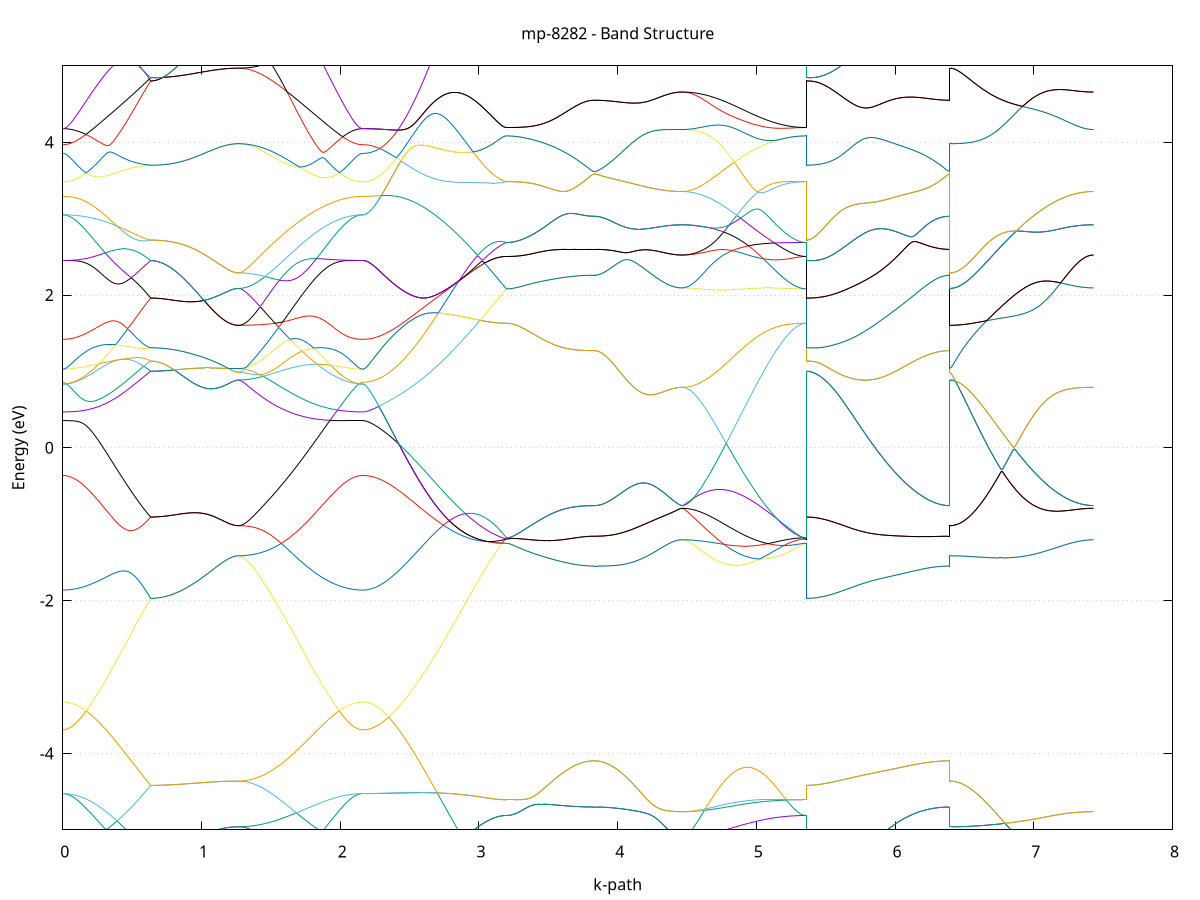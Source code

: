 set title 'mp-8282 - Band Structure'
set xlabel 'k-path'
set ylabel 'Energy (eV)'
set grid y
set yrange [-5:5]
set terminal png size 800,600
set output 'mp-8282_bands_gnuplot.png'
plot '-' using 1:2 with lines notitle, '-' using 1:2 with lines notitle, '-' using 1:2 with lines notitle, '-' using 1:2 with lines notitle, '-' using 1:2 with lines notitle, '-' using 1:2 with lines notitle, '-' using 1:2 with lines notitle, '-' using 1:2 with lines notitle, '-' using 1:2 with lines notitle, '-' using 1:2 with lines notitle, '-' using 1:2 with lines notitle, '-' using 1:2 with lines notitle, '-' using 1:2 with lines notitle, '-' using 1:2 with lines notitle, '-' using 1:2 with lines notitle, '-' using 1:2 with lines notitle, '-' using 1:2 with lines notitle, '-' using 1:2 with lines notitle, '-' using 1:2 with lines notitle, '-' using 1:2 with lines notitle, '-' using 1:2 with lines notitle, '-' using 1:2 with lines notitle, '-' using 1:2 with lines notitle, '-' using 1:2 with lines notitle, '-' using 1:2 with lines notitle, '-' using 1:2 with lines notitle, '-' using 1:2 with lines notitle, '-' using 1:2 with lines notitle, '-' using 1:2 with lines notitle, '-' using 1:2 with lines notitle, '-' using 1:2 with lines notitle, '-' using 1:2 with lines notitle, '-' using 1:2 with lines notitle, '-' using 1:2 with lines notitle, '-' using 1:2 with lines notitle, '-' using 1:2 with lines notitle, '-' using 1:2 with lines notitle, '-' using 1:2 with lines notitle, '-' using 1:2 with lines notitle, '-' using 1:2 with lines notitle, '-' using 1:2 with lines notitle, '-' using 1:2 with lines notitle, '-' using 1:2 with lines notitle, '-' using 1:2 with lines notitle, '-' using 1:2 with lines notitle, '-' using 1:2 with lines notitle, '-' using 1:2 with lines notitle, '-' using 1:2 with lines notitle, '-' using 1:2 with lines notitle, '-' using 1:2 with lines notitle, '-' using 1:2 with lines notitle, '-' using 1:2 with lines notitle, '-' using 1:2 with lines notitle, '-' using 1:2 with lines notitle, '-' using 1:2 with lines notitle, '-' using 1:2 with lines notitle, '-' using 1:2 with lines notitle, '-' using 1:2 with lines notitle, '-' using 1:2 with lines notitle, '-' using 1:2 with lines notitle, '-' using 1:2 with lines notitle, '-' using 1:2 with lines notitle, '-' using 1:2 with lines notitle, '-' using 1:2 with lines notitle
0.000000 -33.720141
0.009896 -33.720041
0.019793 -33.719841
0.029689 -33.719541
0.039586 -33.719141
0.049482 -33.718541
0.059378 -33.717841
0.069275 -33.717041
0.079171 -33.716041
0.089067 -33.714941
0.098964 -33.713741
0.108860 -33.712441
0.118757 -33.711041
0.128653 -33.709441
0.138549 -33.707741
0.148446 -33.705941
0.158342 -33.704041
0.168239 -33.702041
0.178135 -33.699841
0.188031 -33.697641
0.197928 -33.695241
0.207824 -33.692741
0.217721 -33.690241
0.227617 -33.687541
0.237513 -33.684741
0.247410 -33.681841
0.257306 -33.678941
0.267202 -33.675841
0.277099 -33.672641
0.286995 -33.669441
0.296892 -33.666141
0.306788 -33.662641
0.316684 -33.659241
0.326581 -33.655641
0.336477 -33.651941
0.346374 -33.648241
0.356270 -33.644441
0.366166 -33.640641
0.376063 -33.636641
0.385959 -33.632641
0.395855 -33.628641
0.405752 -33.624541
0.415648 -33.620341
0.425545 -33.616141
0.435441 -33.611941
0.445337 -33.607641
0.455234 -33.603241
0.465130 -33.598841
0.475027 -33.594441
0.484923 -33.590041
0.494819 -33.585541
0.504716 -33.580941
0.514612 -33.576441
0.524509 -33.571841
0.534405 -33.567241
0.544301 -33.562641
0.554198 -33.557941
0.564094 -33.553341
0.573990 -33.548641
0.583887 -33.543941
0.593783 -33.539241
0.603680 -33.534541
0.613576 -33.529841
0.623472 -33.525141
0.633369 -33.520341
0.633369 -33.520341
0.643265 -33.520341
0.653162 -33.520141
0.663058 -33.519941
0.672954 -33.519541
0.682851 -33.519041
0.692747 -33.518541
0.702643 -33.517841
0.712540 -33.517041
0.722436 -33.516241
0.732333 -33.515241
0.742229 -33.514141
0.752125 -33.513041
0.762022 -33.511741
0.771918 -33.510441
0.781815 -33.508941
0.791711 -33.507441
0.801607 -33.505841
0.811504 -33.504141
0.821400 -33.502341
0.831296 -33.500441
0.841193 -33.498441
0.851089 -33.496441
0.860986 -33.494341
0.870882 -33.492141
0.880778 -33.489841
0.890675 -33.487541
0.900571 -33.485141
0.910468 -33.482641
0.920364 -33.480141
0.930260 -33.477641
0.940157 -33.475041
0.950053 -33.472341
0.959950 -33.469641
0.969846 -33.466941
0.979742 -33.464141
0.989639 -33.461341
0.999535 -33.458541
1.009431 -33.455741
1.019328 -33.452941
1.029224 -33.450041
1.039121 -33.447241
1.049017 -33.444441
1.058913 -33.441641
1.068810 -33.438841
1.078706 -33.436141
1.088603 -33.433441
1.098499 -33.430841
1.108395 -33.428241
1.118292 -33.425741
1.128188 -33.423341
1.138084 -33.421041
1.147981 -33.418841
1.157877 -33.416741
1.167774 -33.414841
1.177670 -33.413041
1.187566 -33.411341
1.197463 -33.409841
1.207359 -33.408541
1.217256 -33.407441
1.227152 -33.406441
1.237048 -33.405741
1.246945 -33.405241
1.256841 -33.404841
1.266738 -33.404741
1.266738 -33.404741
1.276690 -33.405041
1.286642 -33.405741
1.296595 -33.406841
1.306547 -33.408541
1.316500 -33.410541
1.326452 -33.412941
1.336405 -33.415741
1.346357 -33.418841
1.356309 -33.422141
1.366262 -33.425841
1.376214 -33.429741
1.386167 -33.433841
1.396119 -33.438141
1.406072 -33.442641
1.416024 -33.447241
1.425976 -33.451941
1.435929 -33.456741
1.445881 -33.461741
1.455834 -33.466741
1.465786 -33.471841
1.475739 -33.476941
1.485691 -33.482141
1.495643 -33.487341
1.505596 -33.492641
1.515548 -33.497941
1.525501 -33.503241
1.535453 -33.508641
1.545406 -33.513941
1.555358 -33.519241
1.565310 -33.524541
1.575263 -33.529941
1.585215 -33.535241
1.595168 -33.540541
1.605120 -33.545741
1.615073 -33.551041
1.625025 -33.556241
1.634977 -33.561441
1.644930 -33.566541
1.654882 -33.571641
1.664835 -33.576741
1.674787 -33.581741
1.684740 -33.586641
1.694692 -33.591641
1.704644 -33.596441
1.714597 -33.601241
1.724549 -33.605941
1.734502 -33.610641
1.744454 -33.615241
1.754407 -33.619741
1.764359 -33.624241
1.774311 -33.628641
1.784264 -33.632941
1.794216 -33.637141
1.804169 -33.641341
1.814121 -33.645341
1.824074 -33.649341
1.834026 -33.653241
1.843978 -33.657041
1.853931 -33.660741
1.863883 -33.664341
1.873836 -33.667841
1.883788 -33.671241
1.893741 -33.674541
1.903693 -33.677741
1.913645 -33.680841
1.923598 -33.683841
1.933550 -33.686741
1.943503 -33.689541
1.953455 -33.692141
1.963408 -33.694741
1.973360 -33.697141
1.983312 -33.699441
1.993265 -33.701641
2.003217 -33.703741
2.013170 -33.705741
2.023122 -33.707541
2.033075 -33.709241
2.043027 -33.710841
2.052979 -33.712341
2.062932 -33.713741
2.072884 -33.714941
2.082837 -33.716041
2.092789 -33.716941
2.102742 -33.717841
2.112694 -33.718541
2.122646 -33.719141
2.132599 -33.719541
2.142551 -33.719841
2.152504 -33.720041
2.162456 -33.720141
2.162456 -33.720141
2.172411 -33.720141
2.182365 -33.719941
2.192319 -33.719741
2.202274 -33.719441
2.212228 -33.719141
2.222182 -33.718641
2.232137 -33.718041
2.242091 -33.717441
2.252045 -33.716741
2.262000 -33.715941
2.271954 -33.715041
2.281909 -33.714141
2.291863 -33.713041
2.301817 -33.711941
2.311772 -33.710741
2.321726 -33.709441
2.331680 -33.708141
2.341635 -33.706641
2.351589 -33.705141
2.361543 -33.703541
2.371498 -33.701841
2.381452 -33.700141
2.391407 -33.698341
2.401361 -33.696441
2.411315 -33.694441
2.421270 -33.692441
2.431224 -33.690241
2.441178 -33.688141
2.451133 -33.685841
2.461087 -33.683541
2.471041 -33.681141
2.480996 -33.678641
2.490950 -33.676141
2.500905 -33.673541
2.510859 -33.670941
2.520813 -33.668241
2.530768 -33.665441
2.540722 -33.662641
2.550676 -33.659741
2.560631 -33.656841
2.570585 -33.653841
2.580539 -33.650841
2.590494 -33.647741
2.600448 -33.644641
2.610403 -33.641441
2.620357 -33.638241
2.630311 -33.634941
2.640266 -33.631641
2.650220 -33.628341
2.660174 -33.624941
2.670129 -33.621441
2.680083 -33.618041
2.690037 -33.614541
2.699992 -33.611041
2.709946 -33.607441
2.719901 -33.603941
2.729855 -33.600341
2.739809 -33.596641
2.749764 -33.593041
2.759718 -33.589341
2.769672 -33.585741
2.779627 -33.582041
2.789581 -33.578341
2.799535 -33.574541
2.809490 -33.570841
2.819444 -33.567141
2.829399 -33.563441
2.839353 -33.559641
2.849307 -33.555941
2.859262 -33.552241
2.869216 -33.548441
2.879170 -33.544741
2.889125 -33.541041
2.899079 -33.537341
2.909033 -33.533641
2.918988 -33.529941
2.928942 -33.526241
2.938897 -33.522541
2.948851 -33.518841
2.958805 -33.515241
2.968760 -33.511541
2.978714 -33.507941
2.988668 -33.504341
2.998623 -33.500741
3.008577 -33.497141
3.018531 -33.493541
3.028486 -33.489941
3.038440 -33.486341
3.048395 -33.482741
3.058349 -33.479241
3.068303 -33.475641
3.078258 -33.472041
3.088212 -33.468441
3.098166 -33.464841
3.108121 -33.461141
3.118075 -33.457541
3.128029 -33.453841
3.137984 -33.450241
3.147938 -33.446441
3.157893 -33.442741
3.167847 -33.438941
3.177801 -33.435141
3.187756 -33.431341
3.197710 -33.427441
3.197710 -33.427441
3.207606 -33.427441
3.217503 -33.427541
3.227399 -33.427741
3.237296 -33.428041
3.247192 -33.428341
3.257088 -33.428741
3.266985 -33.429241
3.276881 -33.429741
3.286778 -33.430341
3.296674 -33.431041
3.306570 -33.431741
3.316467 -33.432541
3.326363 -33.433341
3.336259 -33.434241
3.346156 -33.435141
3.356052 -33.436141
3.365949 -33.437041
3.375845 -33.438141
3.385741 -33.439141
3.395638 -33.440241
3.405534 -33.441341
3.415431 -33.442441
3.425327 -33.443541
3.435223 -33.444641
3.445120 -33.445741
3.455016 -33.446841
3.464912 -33.447941
3.474809 -33.449141
3.484705 -33.450241
3.494602 -33.451241
3.504498 -33.452341
3.514394 -33.453441
3.524291 -33.454441
3.534187 -33.455441
3.544084 -33.456441
3.553980 -33.457441
3.563876 -33.458341
3.573773 -33.459241
3.583669 -33.460041
3.593566 -33.460941
3.603462 -33.461741
3.613358 -33.462441
3.623255 -33.463141
3.633151 -33.463841
3.643047 -33.464541
3.652944 -33.465141
3.662840 -33.465741
3.672737 -33.466241
3.682633 -33.466741
3.692529 -33.467141
3.702426 -33.467541
3.712322 -33.467941
3.722219 -33.468341
3.732115 -33.468641
3.742011 -33.468841
3.751908 -33.469141
3.761804 -33.469341
3.771700 -33.469541
3.781597 -33.469641
3.791493 -33.469741
3.801390 -33.469841
3.811286 -33.469941
3.821182 -33.469941
3.831079 -33.470041
3.831079 -33.470041
3.840975 -33.470241
3.850872 -33.470841
3.860768 -33.471941
3.870664 -33.473341
3.880561 -33.475141
3.890457 -33.477141
3.900354 -33.479441
3.910250 -33.482041
3.920146 -33.484641
3.930043 -33.487541
3.939939 -33.490541
3.949835 -33.493541
3.959732 -33.496741
3.969628 -33.499941
3.979525 -33.503141
3.989421 -33.506441
3.999317 -33.509741
4.009214 -33.513141
4.019110 -33.516441
4.029007 -33.519741
4.038903 -33.523041
4.048799 -33.526341
4.058696 -33.529641
4.068592 -33.532841
4.078488 -33.536041
4.088385 -33.539241
4.098281 -33.542341
4.108178 -33.545441
4.118074 -33.548441
4.127970 -33.551441
4.137867 -33.554341
4.147763 -33.557241
4.157660 -33.559941
4.167556 -33.562741
4.177452 -33.565341
4.187349 -33.567941
4.197245 -33.570441
4.207141 -33.572941
4.217038 -33.575241
4.226934 -33.577541
4.236831 -33.579741
4.246727 -33.581841
4.256623 -33.583941
4.266520 -33.585841
4.276416 -33.587741
4.286313 -33.589541
4.296209 -33.591241
4.306105 -33.592841
4.316002 -33.594341
4.325898 -33.595741
4.335795 -33.597041
4.345691 -33.598241
4.355587 -33.599441
4.365484 -33.600441
4.375380 -33.601341
4.385276 -33.602241
4.395173 -33.602941
4.405069 -33.603641
4.414966 -33.604141
4.424862 -33.604641
4.434758 -33.604941
4.444655 -33.605241
4.454551 -33.605341
4.464448 -33.605441
4.464448 -33.605441
4.474400 -33.605341
4.484352 -33.605241
4.494305 -33.605141
4.504257 -33.604941
4.514210 -33.604641
4.524162 -33.604241
4.534115 -33.603841
4.544067 -33.603441
4.554019 -33.602841
4.563972 -33.602241
4.573924 -33.601641
4.583877 -33.600841
4.593829 -33.600141
4.603782 -33.599241
4.613734 -33.598341
4.623686 -33.597341
4.633639 -33.596341
4.643591 -33.595241
4.653544 -33.594041
4.663496 -33.592841
4.673449 -33.591541
4.683401 -33.590241
4.693353 -33.588841
4.703306 -33.587341
4.713258 -33.585841
4.723211 -33.584241
4.733163 -33.582541
4.743116 -33.580841
4.753068 -33.579041
4.763020 -33.577241
4.772973 -33.575341
4.782925 -33.573341
4.792878 -33.571341
4.802830 -33.569241
4.812783 -33.567141
4.822735 -33.564941
4.832687 -33.562641
4.842640 -33.560341
4.852592 -33.557941
4.862545 -33.555541
4.872497 -33.553041
4.882450 -33.550541
4.892402 -33.547941
4.902354 -33.545341
4.912307 -33.542641
4.922259 -33.539941
4.932212 -33.537141
4.942164 -33.534341
4.952117 -33.531541
4.962069 -33.528641
4.972021 -33.525641
4.981974 -33.522641
4.991926 -33.519641
5.001879 -33.516641
5.011831 -33.513541
5.021784 -33.510441
5.031736 -33.507341
5.041688 -33.504141
5.051641 -33.501041
5.061593 -33.497841
5.071546 -33.494641
5.081498 -33.491441
5.091451 -33.488141
5.101403 -33.484941
5.111355 -33.481741
5.121308 -33.478541
5.131260 -33.475341
5.141213 -33.472241
5.151165 -33.469041
5.161118 -33.465941
5.171070 -33.462941
5.181023 -33.459941
5.190975 -33.456941
5.200927 -33.454141
5.210880 -33.451341
5.220832 -33.448641
5.230785 -33.446041
5.240737 -33.443541
5.250690 -33.441141
5.260642 -33.438941
5.270594 -33.436941
5.280547 -33.435041
5.290499 -33.433341
5.300452 -33.431741
5.310404 -33.430441
5.320357 -33.429441
5.330309 -33.428541
5.340261 -33.427941
5.350214 -33.427541
5.360166 -33.427441
5.360166 -33.520341
5.370121 -33.520341
5.380075 -33.520241
5.390029 -33.520041
5.399984 -33.519841
5.409938 -33.519541
5.419892 -33.519241
5.429847 -33.518841
5.439801 -33.518341
5.449756 -33.517841
5.459710 -33.517241
5.469664 -33.516541
5.479619 -33.515841
5.489573 -33.515041
5.499527 -33.514241
5.509482 -33.513341
5.519436 -33.512441
5.529390 -33.511441
5.539345 -33.510341
5.549299 -33.509241
5.559254 -33.508041
5.569208 -33.506841
5.579162 -33.505541
5.589117 -33.504141
5.599071 -33.502841
5.609025 -33.501341
5.618980 -33.499841
5.628934 -33.498341
5.638888 -33.496741
5.648843 -33.495141
5.658797 -33.493441
5.668752 -33.491741
5.678706 -33.490041
5.688660 -33.488241
5.698615 -33.486441
5.708569 -33.484541
5.718523 -33.482641
5.728478 -33.480741
5.738432 -33.478741
5.748386 -33.476841
5.758341 -33.474841
5.768295 -33.472741
5.778250 -33.470741
5.788204 -33.468641
5.798158 -33.466641
5.808113 -33.464541
5.818067 -33.462441
5.828021 -33.460341
5.837976 -33.458241
5.847930 -33.456141
5.857884 -33.454041
5.867839 -33.451941
5.877793 -33.449941
5.887748 -33.447841
5.897702 -33.445841
5.907656 -33.443841
5.917611 -33.441941
5.927565 -33.440041
5.937519 -33.438241
5.947474 -33.436441
5.957428 -33.434641
5.967382 -33.433041
5.977337 -33.431441
5.987291 -33.429941
5.997246 -33.428641
6.007200 -33.427441
6.017154 -33.426341
6.027109 -33.425441
6.037063 -33.424741
6.047017 -33.424241
6.056972 -33.424041
6.066926 -33.424141
6.076880 -33.424541
6.086835 -33.425341
6.096789 -33.426441
6.106744 -33.427941
6.116698 -33.429741
6.126652 -33.431641
6.136607 -33.433741
6.146561 -33.435941
6.156515 -33.438241
6.166470 -33.440441
6.176424 -33.442741
6.186378 -33.444941
6.196333 -33.447041
6.206287 -33.449141
6.216242 -33.451141
6.226196 -33.453141
6.236150 -33.454941
6.246105 -33.456741
6.256059 -33.458441
6.266013 -33.459941
6.275968 -33.461441
6.285922 -33.462741
6.295876 -33.464041
6.305831 -33.465141
6.315785 -33.466141
6.325740 -33.467041
6.335694 -33.467841
6.345648 -33.468541
6.355603 -33.469041
6.365557 -33.469441
6.375511 -33.469741
6.385466 -33.469941
6.395420 -33.470041
6.395420 -33.404741
6.405374 -33.404841
6.415329 -33.404941
6.425283 -33.405041
6.435238 -33.405341
6.445192 -33.405641
6.455146 -33.405941
6.465101 -33.406441
6.475055 -33.406941
6.485009 -33.407541
6.494964 -33.408141
6.504918 -33.408841
6.514872 -33.409641
6.524827 -33.410441
6.534781 -33.411341
6.544736 -33.412341
6.554690 -33.413441
6.564644 -33.414541
6.574599 -33.415741
6.584553 -33.417041
6.594507 -33.418341
6.604462 -33.419741
6.614416 -33.421241
6.624370 -33.422741
6.634325 -33.424441
6.644279 -33.426041
6.654234 -33.427841
6.664188 -33.429641
6.674142 -33.431541
6.684097 -33.433541
6.694051 -33.435541
6.704005 -33.437641
6.713960 -33.439841
6.723914 -33.442041
6.733868 -33.444341
6.743823 -33.446641
6.753777 -33.449141
6.763732 -33.451541
6.773686 -33.454141
6.783640 -33.456741
6.793595 -33.459341
6.803549 -33.462041
6.813503 -33.464841
6.823458 -33.467541
6.833412 -33.470441
6.843366 -33.473341
6.853321 -33.476241
6.863275 -33.479241
6.873230 -33.482141
6.883184 -33.485241
6.893138 -33.488241
6.903093 -33.491341
6.913047 -33.494441
6.923001 -33.497541
6.932956 -33.500741
6.942910 -33.503841
6.952864 -33.507041
6.962819 -33.510141
6.972773 -33.513341
6.982728 -33.516441
6.992682 -33.519641
7.002636 -33.522841
7.012591 -33.525941
7.022545 -33.529041
7.032499 -33.532141
7.042454 -33.535241
7.052408 -33.538241
7.062362 -33.541341
7.072317 -33.544341
7.082271 -33.547241
7.092226 -33.550141
7.102180 -33.553041
7.112134 -33.555841
7.122089 -33.558641
7.132043 -33.561341
7.141997 -33.563941
7.151952 -33.566541
7.161906 -33.569141
7.171860 -33.571541
7.181815 -33.573941
7.191769 -33.576341
7.201724 -33.578541
7.211678 -33.580741
7.221632 -33.582841
7.231587 -33.584841
7.241541 -33.586841
7.251495 -33.588641
7.261450 -33.590441
7.271404 -33.592041
7.281358 -33.593641
7.291313 -33.595141
7.301267 -33.596541
7.311222 -33.597841
7.321176 -33.599041
7.331130 -33.600141
7.341085 -33.601141
7.351039 -33.602041
7.360993 -33.602841
7.370948 -33.603541
7.380902 -33.604041
7.390856 -33.604541
7.400811 -33.604941
7.410765 -33.605141
7.420720 -33.605341
7.430674 -33.605441
e
0.000000 -33.349641
0.009896 -33.349641
0.019793 -33.349641
0.029689 -33.349641
0.039586 -33.349541
0.049482 -33.349541
0.059378 -33.349441
0.069275 -33.349341
0.079171 -33.349141
0.089067 -33.348941
0.098964 -33.348741
0.108860 -33.348441
0.118757 -33.348041
0.128653 -33.347641
0.138549 -33.347041
0.148446 -33.346441
0.158342 -33.345741
0.168239 -33.345041
0.178135 -33.344141
0.188031 -33.343141
0.197928 -33.342041
0.207824 -33.340941
0.217721 -33.343441
0.227617 -33.346541
0.237513 -33.349741
0.247410 -33.352941
0.257306 -33.356341
0.267202 -33.359741
0.277099 -33.363241
0.286995 -33.366841
0.296892 -33.370541
0.306788 -33.374241
0.316684 -33.378041
0.326581 -33.381941
0.336477 -33.385841
0.346374 -33.389841
0.356270 -33.393841
0.366166 -33.397941
0.376063 -33.402041
0.385959 -33.406241
0.395855 -33.410441
0.405752 -33.414741
0.415648 -33.419041
0.425545 -33.423441
0.435441 -33.427841
0.445337 -33.432241
0.455234 -33.436741
0.465130 -33.441241
0.475027 -33.445741
0.484923 -33.450241
0.494819 -33.454841
0.504716 -33.459441
0.514612 -33.464041
0.524509 -33.468641
0.534405 -33.473341
0.544301 -33.477941
0.554198 -33.482641
0.564094 -33.487341
0.573990 -33.492041
0.583887 -33.496741
0.593783 -33.501441
0.603680 -33.506141
0.613576 -33.510941
0.623472 -33.515641
0.633369 -33.520341
0.633369 -33.520341
0.643265 -33.520341
0.653162 -33.520141
0.663058 -33.519941
0.672954 -33.519541
0.682851 -33.519041
0.692747 -33.518541
0.702643 -33.517841
0.712540 -33.517041
0.722436 -33.516241
0.732333 -33.515241
0.742229 -33.514141
0.752125 -33.513041
0.762022 -33.511741
0.771918 -33.510441
0.781815 -33.508941
0.791711 -33.507441
0.801607 -33.505841
0.811504 -33.504141
0.821400 -33.502341
0.831296 -33.500441
0.841193 -33.498441
0.851089 -33.496441
0.860986 -33.494341
0.870882 -33.492141
0.880778 -33.489841
0.890675 -33.487541
0.900571 -33.485141
0.910468 -33.482641
0.920364 -33.480141
0.930260 -33.477641
0.940157 -33.475041
0.950053 -33.472341
0.959950 -33.469641
0.969846 -33.466941
0.979742 -33.464141
0.989639 -33.461341
0.999535 -33.458541
1.009431 -33.455741
1.019328 -33.452941
1.029224 -33.450041
1.039121 -33.447241
1.049017 -33.444441
1.058913 -33.441641
1.068810 -33.438841
1.078706 -33.436141
1.088603 -33.433441
1.098499 -33.430841
1.108395 -33.428241
1.118292 -33.425741
1.128188 -33.423341
1.138084 -33.421041
1.147981 -33.418841
1.157877 -33.416741
1.167774 -33.414841
1.177670 -33.413041
1.187566 -33.411341
1.197463 -33.409841
1.207359 -33.408541
1.217256 -33.407441
1.227152 -33.406441
1.237048 -33.405741
1.246945 -33.405241
1.256841 -33.404841
1.266738 -33.404741
1.266738 -33.404741
1.276690 -33.404741
1.286642 -33.404641
1.296595 -33.404641
1.306547 -33.404441
1.316500 -33.404241
1.326452 -33.404041
1.336405 -33.403741
1.346357 -33.403441
1.356309 -33.403141
1.366262 -33.402741
1.376214 -33.402341
1.386167 -33.401841
1.396119 -33.401341
1.406072 -33.400841
1.416024 -33.400241
1.425976 -33.399641
1.435929 -33.398941
1.445881 -33.398241
1.455834 -33.397441
1.465786 -33.396641
1.475739 -33.395841
1.485691 -33.394941
1.495643 -33.394041
1.505596 -33.393141
1.515548 -33.392141
1.525501 -33.391041
1.535453 -33.390041
1.545406 -33.388941
1.555358 -33.387741
1.565310 -33.386641
1.575263 -33.385341
1.585215 -33.384141
1.595168 -33.382841
1.605120 -33.381541
1.615073 -33.380141
1.625025 -33.378841
1.634977 -33.377341
1.644930 -33.375941
1.654882 -33.374441
1.664835 -33.372941
1.674787 -33.371441
1.684740 -33.369841
1.694692 -33.368241
1.704644 -33.366641
1.714597 -33.365041
1.724549 -33.363341
1.734502 -33.361641
1.744454 -33.359941
1.754407 -33.358241
1.764359 -33.356541
1.774311 -33.354841
1.784264 -33.353141
1.794216 -33.351341
1.804169 -33.349641
1.814121 -33.347841
1.824074 -33.346041
1.834026 -33.344341
1.843978 -33.342641
1.853931 -33.340841
1.863883 -33.339141
1.873836 -33.338741
1.883788 -33.339741
1.893741 -33.340741
1.903693 -33.341641
1.913645 -33.342441
1.923598 -33.343241
1.933550 -33.343941
1.943503 -33.344641
1.953455 -33.345241
1.963408 -33.345841
1.973360 -33.346341
1.983312 -33.346841
1.993265 -33.347241
2.003217 -33.347641
2.013170 -33.347941
2.023122 -33.348241
2.033075 -33.348541
2.043027 -33.348741
2.052979 -33.348941
2.062932 -33.349141
2.072884 -33.349241
2.082837 -33.349341
2.092789 -33.349441
2.102742 -33.349541
2.112694 -33.349541
2.122646 -33.349641
2.132599 -33.349641
2.142551 -33.349641
2.152504 -33.349641
2.162456 -33.349641
2.162456 -33.349641
2.172411 -33.349641
2.182365 -33.349541
2.192319 -33.349341
2.202274 -33.349141
2.212228 -33.348841
2.222182 -33.348541
2.232137 -33.348141
2.242091 -33.347641
2.252045 -33.347141
2.262000 -33.346541
2.271954 -33.345841
2.281909 -33.345141
2.291863 -33.344341
2.301817 -33.343441
2.311772 -33.342541
2.321726 -33.341641
2.331680 -33.340541
2.341635 -33.339441
2.351589 -33.338341
2.361543 -33.337141
2.371498 -33.335841
2.381452 -33.334541
2.391407 -33.333141
2.401361 -33.331641
2.411315 -33.330141
2.421270 -33.328641
2.431224 -33.326941
2.441178 -33.325341
2.451133 -33.323541
2.461087 -33.321841
2.471041 -33.319941
2.480996 -33.318041
2.490950 -33.316041
2.500905 -33.314141
2.510859 -33.312041
2.520813 -33.309941
2.530768 -33.307741
2.540722 -33.305541
2.550676 -33.303341
2.560631 -33.301041
2.570585 -33.298641
2.580539 -33.296341
2.590494 -33.293841
2.600448 -33.291341
2.610403 -33.288841
2.620357 -33.286241
2.630311 -33.283641
2.640266 -33.281041
2.650220 -33.278341
2.660174 -33.275541
2.670129 -33.272741
2.680083 -33.270141
2.690037 -33.272441
2.699992 -33.274741
2.709946 -33.277041
2.719901 -33.279241
2.729855 -33.281341
2.739809 -33.283441
2.749764 -33.285441
2.759718 -33.287341
2.769672 -33.289241
2.779627 -33.290941
2.789581 -33.292641
2.799535 -33.294241
2.809490 -33.295841
2.819444 -33.297241
2.829399 -33.298541
2.839353 -33.299741
2.849307 -33.300941
2.859262 -33.301941
2.869216 -33.302841
2.879170 -33.303641
2.889125 -33.304241
2.899079 -33.304841
2.909033 -33.305241
2.918988 -33.305541
2.928942 -33.305741
2.938897 -33.306141
2.948851 -33.311541
2.958805 -33.316941
2.968760 -33.322241
2.978714 -33.327441
2.988668 -33.332641
2.998623 -33.337841
3.008577 -33.342841
3.018531 -33.347841
3.028486 -33.352841
3.038440 -33.357741
3.048395 -33.362541
3.058349 -33.367341
3.068303 -33.372041
3.078258 -33.376641
3.088212 -33.381241
3.098166 -33.385741
3.108121 -33.390141
3.118075 -33.394541
3.128029 -33.398841
3.137984 -33.403041
3.147938 -33.407241
3.157893 -33.411341
3.167847 -33.415441
3.177801 -33.419541
3.187756 -33.423441
3.197710 -33.427441
3.197710 -33.427441
3.207606 -33.427441
3.217503 -33.427541
3.227399 -33.427741
3.237296 -33.428041
3.247192 -33.428341
3.257088 -33.428741
3.266985 -33.429241
3.276881 -33.429741
3.286778 -33.430341
3.296674 -33.431041
3.306570 -33.431741
3.316467 -33.432541
3.326363 -33.433341
3.336259 -33.434241
3.346156 -33.435141
3.356052 -33.436141
3.365949 -33.437041
3.375845 -33.438141
3.385741 -33.439141
3.395638 -33.440241
3.405534 -33.441341
3.415431 -33.442441
3.425327 -33.443541
3.435223 -33.444641
3.445120 -33.445741
3.455016 -33.446841
3.464912 -33.447941
3.474809 -33.449141
3.484705 -33.450241
3.494602 -33.451241
3.504498 -33.452341
3.514394 -33.453441
3.524291 -33.454441
3.534187 -33.455441
3.544084 -33.456441
3.553980 -33.457441
3.563876 -33.458341
3.573773 -33.459241
3.583669 -33.460041
3.593566 -33.460941
3.603462 -33.461741
3.613358 -33.462441
3.623255 -33.463141
3.633151 -33.463841
3.643047 -33.464541
3.652944 -33.465141
3.662840 -33.465741
3.672737 -33.466241
3.682633 -33.466741
3.692529 -33.467141
3.702426 -33.467541
3.712322 -33.467941
3.722219 -33.468341
3.732115 -33.468641
3.742011 -33.468841
3.751908 -33.469141
3.761804 -33.469341
3.771700 -33.469541
3.781597 -33.469641
3.791493 -33.469741
3.801390 -33.469841
3.811286 -33.469941
3.821182 -33.469941
3.831079 -33.470041
3.831079 -33.470041
3.840975 -33.470241
3.850872 -33.470841
3.860768 -33.471941
3.870664 -33.473341
3.880561 -33.475141
3.890457 -33.477141
3.900354 -33.479441
3.910250 -33.482041
3.920146 -33.484641
3.930043 -33.487541
3.939939 -33.490541
3.949835 -33.493541
3.959732 -33.496741
3.969628 -33.499941
3.979525 -33.503141
3.989421 -33.506441
3.999317 -33.509741
4.009214 -33.513141
4.019110 -33.516441
4.029007 -33.519741
4.038903 -33.523041
4.048799 -33.526341
4.058696 -33.529641
4.068592 -33.532841
4.078488 -33.536041
4.088385 -33.539241
4.098281 -33.542341
4.108178 -33.545441
4.118074 -33.548441
4.127970 -33.551441
4.137867 -33.554341
4.147763 -33.557241
4.157660 -33.559941
4.167556 -33.562741
4.177452 -33.565341
4.187349 -33.567941
4.197245 -33.570441
4.207141 -33.572941
4.217038 -33.575241
4.226934 -33.577541
4.236831 -33.579741
4.246727 -33.581841
4.256623 -33.583941
4.266520 -33.585841
4.276416 -33.587741
4.286313 -33.589541
4.296209 -33.591241
4.306105 -33.592841
4.316002 -33.594341
4.325898 -33.595741
4.335795 -33.597041
4.345691 -33.598241
4.355587 -33.599441
4.365484 -33.600441
4.375380 -33.601341
4.385276 -33.602241
4.395173 -33.602941
4.405069 -33.603641
4.414966 -33.604141
4.424862 -33.604641
4.434758 -33.604941
4.444655 -33.605241
4.454551 -33.605341
4.464448 -33.605441
4.464448 -33.605441
4.474400 -33.605341
4.484352 -33.605141
4.494305 -33.604741
4.504257 -33.604341
4.514210 -33.603641
4.524162 -33.602941
4.534115 -33.602041
4.544067 -33.600941
4.554019 -33.599741
4.563972 -33.598441
4.573924 -33.597041
4.583877 -33.595441
4.593829 -33.593741
4.603782 -33.591941
4.613734 -33.589941
4.623686 -33.587841
4.633639 -33.585641
4.643591 -33.583241
4.653544 -33.580741
4.663496 -33.578241
4.673449 -33.575441
4.683401 -33.572641
4.693353 -33.569641
4.703306 -33.566641
4.713258 -33.563441
4.723211 -33.560141
4.733163 -33.556741
4.743116 -33.553241
4.753068 -33.549641
4.763020 -33.545941
4.772973 -33.542141
4.782925 -33.538241
4.792878 -33.534341
4.802830 -33.530241
4.812783 -33.526141
4.822735 -33.521941
4.832687 -33.517641
4.842640 -33.513241
4.852592 -33.508841
4.862545 -33.504341
4.872497 -33.499841
4.882450 -33.495241
4.892402 -33.490641
4.902354 -33.486041
4.912307 -33.481341
4.922259 -33.476641
4.932212 -33.472041
4.942164 -33.467341
4.952117 -33.462641
4.962069 -33.458041
4.972021 -33.453541
4.981974 -33.449041
4.991926 -33.444641
5.001879 -33.440341
5.011831 -33.436241
5.021784 -33.432241
5.031736 -33.428541
5.041688 -33.425141
5.051641 -33.422041
5.061593 -33.419241
5.071546 -33.416841
5.081498 -33.414841
5.091451 -33.413341
5.101403 -33.412241
5.111355 -33.411541
5.121308 -33.411241
5.131260 -33.411241
5.141213 -33.411541
5.151165 -33.412041
5.161118 -33.412741
5.171070 -33.413641
5.181023 -33.414641
5.190975 -33.415641
5.200927 -33.416741
5.210880 -33.417741
5.220832 -33.418841
5.230785 -33.419941
5.240737 -33.420941
5.250690 -33.421941
5.260642 -33.422841
5.270594 -33.423641
5.280547 -33.424441
5.290499 -33.425141
5.300452 -33.425741
5.310404 -33.426241
5.320357 -33.426641
5.330309 -33.426941
5.340261 -33.427241
5.350214 -33.427341
5.360166 -33.427441
5.360166 -33.520341
5.370121 -33.520341
5.380075 -33.520241
5.390029 -33.520041
5.399984 -33.519841
5.409938 -33.519541
5.419892 -33.519241
5.429847 -33.518841
5.439801 -33.518341
5.449756 -33.517841
5.459710 -33.517241
5.469664 -33.516541
5.479619 -33.515841
5.489573 -33.515041
5.499527 -33.514241
5.509482 -33.513341
5.519436 -33.512441
5.529390 -33.511441
5.539345 -33.510341
5.549299 -33.509241
5.559254 -33.508041
5.569208 -33.506841
5.579162 -33.505541
5.589117 -33.504141
5.599071 -33.502841
5.609025 -33.501341
5.618980 -33.499841
5.628934 -33.498341
5.638888 -33.496741
5.648843 -33.495141
5.658797 -33.493441
5.668752 -33.491741
5.678706 -33.490041
5.688660 -33.488241
5.698615 -33.486441
5.708569 -33.484541
5.718523 -33.482641
5.728478 -33.480741
5.738432 -33.478741
5.748386 -33.476841
5.758341 -33.474841
5.768295 -33.472741
5.778250 -33.470741
5.788204 -33.468641
5.798158 -33.466641
5.808113 -33.464541
5.818067 -33.462441
5.828021 -33.460341
5.837976 -33.458241
5.847930 -33.456141
5.857884 -33.454041
5.867839 -33.451941
5.877793 -33.449941
5.887748 -33.447841
5.897702 -33.445841
5.907656 -33.443841
5.917611 -33.441941
5.927565 -33.440041
5.937519 -33.438241
5.947474 -33.436441
5.957428 -33.434641
5.967382 -33.433041
5.977337 -33.431441
5.987291 -33.429941
5.997246 -33.428641
6.007200 -33.427441
6.017154 -33.426341
6.027109 -33.425441
6.037063 -33.424741
6.047017 -33.424241
6.056972 -33.424041
6.066926 -33.424141
6.076880 -33.424541
6.086835 -33.425341
6.096789 -33.426441
6.106744 -33.427941
6.116698 -33.429741
6.126652 -33.431641
6.136607 -33.433741
6.146561 -33.435941
6.156515 -33.438241
6.166470 -33.440441
6.176424 -33.442741
6.186378 -33.444941
6.196333 -33.447041
6.206287 -33.449141
6.216242 -33.451141
6.226196 -33.453141
6.236150 -33.454941
6.246105 -33.456741
6.256059 -33.458441
6.266013 -33.459941
6.275968 -33.461441
6.285922 -33.462741
6.295876 -33.464041
6.305831 -33.465141
6.315785 -33.466141
6.325740 -33.467041
6.335694 -33.467841
6.345648 -33.468541
6.355603 -33.469041
6.365557 -33.469441
6.375511 -33.469741
6.385466 -33.469941
6.395420 -33.470041
6.395420 -33.404741
6.405374 -33.404841
6.415329 -33.404941
6.425283 -33.405041
6.435238 -33.405341
6.445192 -33.405641
6.455146 -33.405941
6.465101 -33.406441
6.475055 -33.406941
6.485009 -33.407541
6.494964 -33.408141
6.504918 -33.408841
6.514872 -33.409641
6.524827 -33.410441
6.534781 -33.411341
6.544736 -33.412341
6.554690 -33.413441
6.564644 -33.414541
6.574599 -33.415741
6.584553 -33.417041
6.594507 -33.418341
6.604462 -33.419741
6.614416 -33.421241
6.624370 -33.422741
6.634325 -33.424441
6.644279 -33.426041
6.654234 -33.427841
6.664188 -33.429641
6.674142 -33.431541
6.684097 -33.433541
6.694051 -33.435541
6.704005 -33.437641
6.713960 -33.439841
6.723914 -33.442041
6.733868 -33.444341
6.743823 -33.446641
6.753777 -33.449141
6.763732 -33.451541
6.773686 -33.454141
6.783640 -33.456741
6.793595 -33.459341
6.803549 -33.462041
6.813503 -33.464841
6.823458 -33.467541
6.833412 -33.470441
6.843366 -33.473341
6.853321 -33.476241
6.863275 -33.479241
6.873230 -33.482141
6.883184 -33.485241
6.893138 -33.488241
6.903093 -33.491341
6.913047 -33.494441
6.923001 -33.497541
6.932956 -33.500741
6.942910 -33.503841
6.952864 -33.507041
6.962819 -33.510141
6.972773 -33.513341
6.982728 -33.516441
6.992682 -33.519641
7.002636 -33.522841
7.012591 -33.525941
7.022545 -33.529041
7.032499 -33.532141
7.042454 -33.535241
7.052408 -33.538241
7.062362 -33.541341
7.072317 -33.544341
7.082271 -33.547241
7.092226 -33.550141
7.102180 -33.553041
7.112134 -33.555841
7.122089 -33.558641
7.132043 -33.561341
7.141997 -33.563941
7.151952 -33.566541
7.161906 -33.569141
7.171860 -33.571541
7.181815 -33.573941
7.191769 -33.576341
7.201724 -33.578541
7.211678 -33.580741
7.221632 -33.582841
7.231587 -33.584841
7.241541 -33.586841
7.251495 -33.588641
7.261450 -33.590441
7.271404 -33.592041
7.281358 -33.593641
7.291313 -33.595141
7.301267 -33.596541
7.311222 -33.597841
7.321176 -33.599041
7.331130 -33.600141
7.341085 -33.601141
7.351039 -33.602041
7.360993 -33.602841
7.370948 -33.603541
7.380902 -33.604041
7.390856 -33.604541
7.400811 -33.604941
7.410765 -33.605141
7.420720 -33.605341
7.430674 -33.605441
e
0.000000 -33.307341
0.009896 -33.307441
0.019793 -33.307641
0.029689 -33.308041
0.039586 -33.308641
0.049482 -33.309341
0.059378 -33.310241
0.069275 -33.311241
0.079171 -33.312441
0.089067 -33.313841
0.098964 -33.315341
0.108860 -33.316941
0.118757 -33.318741
0.128653 -33.320641
0.138549 -33.322741
0.148446 -33.324941
0.158342 -33.327241
0.168239 -33.329641
0.178135 -33.332141
0.188031 -33.334841
0.197928 -33.337641
0.207824 -33.340441
0.217721 -33.339641
0.227617 -33.338241
0.237513 -33.336741
0.247410 -33.335141
0.257306 -33.333441
0.267202 -33.331541
0.277099 -33.329641
0.286995 -33.327541
0.296892 -33.325341
0.306788 -33.323041
0.316684 -33.320641
0.326581 -33.318141
0.336477 -33.315441
0.346374 -33.312741
0.356270 -33.309841
0.366166 -33.306841
0.376063 -33.303741
0.385959 -33.300541
0.395855 -33.297141
0.405752 -33.293741
0.415648 -33.290141
0.425545 -33.286441
0.435441 -33.282741
0.445337 -33.278841
0.455234 -33.274841
0.465130 -33.270741
0.475027 -33.266541
0.484923 -33.262241
0.494819 -33.257841
0.504716 -33.253441
0.514612 -33.248841
0.524509 -33.244241
0.534405 -33.239541
0.544301 -33.234741
0.554198 -33.229841
0.564094 -33.224941
0.573990 -33.219841
0.583887 -33.214841
0.593783 -33.209641
0.603680 -33.204541
0.613576 -33.199241
0.623472 -33.194041
0.633369 -33.188741
0.633369 -33.188741
0.643265 -33.188741
0.653162 -33.188741
0.663058 -33.188741
0.672954 -33.188741
0.682851 -33.188741
0.692747 -33.188741
0.702643 -33.188741
0.712540 -33.188741
0.722436 -33.188841
0.732333 -33.188841
0.742229 -33.188941
0.752125 -33.188941
0.762022 -33.189041
0.771918 -33.189141
0.781815 -33.189241
0.791711 -33.189341
0.801607 -33.189541
0.811504 -33.189741
0.821400 -33.189941
0.831296 -33.190141
0.841193 -33.190441
0.851089 -33.190741
0.860986 -33.191141
0.870882 -33.191541
0.880778 -33.191941
0.890675 -33.192441
0.900571 -33.193041
0.910468 -33.193641
0.920364 -33.194341
0.930260 -33.195041
0.940157 -33.195841
0.950053 -33.196641
0.959950 -33.197541
0.969846 -33.198541
0.979742 -33.199541
0.989639 -33.200641
0.999535 -33.201741
1.009431 -33.202941
1.019328 -33.204241
1.029224 -33.205541
1.039121 -33.206841
1.049017 -33.208241
1.058913 -33.209641
1.068810 -33.211141
1.078706 -33.212541
1.088603 -33.214041
1.098499 -33.215541
1.108395 -33.216941
1.118292 -33.218441
1.128188 -33.219941
1.138084 -33.221341
1.147981 -33.222641
1.157877 -33.223941
1.167774 -33.225241
1.177670 -33.226341
1.187566 -33.227441
1.197463 -33.228441
1.207359 -33.229341
1.217256 -33.230041
1.227152 -33.230741
1.237048 -33.231241
1.246945 -33.231541
1.256841 -33.231841
1.266738 -33.231841
1.266738 -33.231841
1.276690 -33.231941
1.286642 -33.232241
1.296595 -33.232641
1.306547 -33.233241
1.316500 -33.234041
1.326452 -33.235041
1.336405 -33.236041
1.346357 -33.237341
1.356309 -33.238641
1.366262 -33.240141
1.376214 -33.241741
1.386167 -33.243441
1.396119 -33.245241
1.406072 -33.247141
1.416024 -33.249141
1.425976 -33.251141
1.435929 -33.253241
1.445881 -33.255441
1.455834 -33.257641
1.465786 -33.259841
1.475739 -33.262141
1.485691 -33.264441
1.495643 -33.266741
1.505596 -33.269141
1.515548 -33.271441
1.525501 -33.273841
1.535453 -33.276241
1.545406 -33.278541
1.555358 -33.280941
1.565310 -33.283241
1.575263 -33.285641
1.585215 -33.287941
1.595168 -33.290241
1.605120 -33.292541
1.615073 -33.294741
1.625025 -33.296941
1.634977 -33.299141
1.644930 -33.301341
1.654882 -33.303441
1.664835 -33.305541
1.674787 -33.307641
1.684740 -33.309641
1.694692 -33.311641
1.704644 -33.313541
1.714597 -33.315441
1.724549 -33.317241
1.734502 -33.319041
1.744454 -33.320841
1.754407 -33.322541
1.764359 -33.324141
1.774311 -33.325741
1.784264 -33.327341
1.794216 -33.328841
1.804169 -33.330241
1.814121 -33.331641
1.824074 -33.332941
1.834026 -33.334241
1.843978 -33.335441
1.853931 -33.336641
1.863883 -33.337741
1.873836 -33.337441
1.883788 -33.335741
1.893741 -33.334041
1.903693 -33.332441
1.913645 -33.330741
1.923598 -33.329241
1.933550 -33.327641
1.943503 -33.326141
1.953455 -33.324641
1.963408 -33.323141
1.973360 -33.321741
1.983312 -33.320341
1.993265 -33.319041
2.003217 -33.317841
2.013170 -33.316641
2.023122 -33.315441
2.033075 -33.314341
2.043027 -33.313341
2.052979 -33.312441
2.062932 -33.311541
2.072884 -33.310741
2.082837 -33.310041
2.092789 -33.309441
2.102742 -33.308841
2.112694 -33.308441
2.122646 -33.308041
2.132599 -33.307741
2.142551 -33.307541
2.152504 -33.307341
2.162456 -33.307341
2.162456 -33.307341
2.172411 -33.307341
2.182365 -33.307241
2.192319 -33.307041
2.202274 -33.306841
2.212228 -33.306641
2.222182 -33.306241
2.232137 -33.305941
2.242091 -33.305441
2.252045 -33.304941
2.262000 -33.304441
2.271954 -33.303841
2.281909 -33.303141
2.291863 -33.302441
2.301817 -33.301641
2.311772 -33.300841
2.321726 -33.299941
2.331680 -33.299041
2.341635 -33.298041
2.351589 -33.296941
2.361543 -33.295841
2.371498 -33.294741
2.381452 -33.293441
2.391407 -33.292241
2.401361 -33.290941
2.411315 -33.289541
2.421270 -33.288141
2.431224 -33.286641
2.441178 -33.285141
2.451133 -33.283541
2.461087 -33.281941
2.471041 -33.280241
2.480996 -33.278541
2.490950 -33.276841
2.500905 -33.275041
2.510859 -33.273141
2.520813 -33.271241
2.530768 -33.269341
2.540722 -33.267341
2.550676 -33.265341
2.560631 -33.263241
2.570585 -33.261141
2.580539 -33.259041
2.590494 -33.256941
2.600448 -33.254741
2.610403 -33.252741
2.620357 -33.255341
2.630311 -33.257841
2.640266 -33.260341
2.650220 -33.262841
2.660174 -33.265341
2.670129 -33.267741
2.680083 -33.269941
2.690037 -33.267141
2.699992 -33.264241
2.709946 -33.261341
2.719901 -33.258341
2.729855 -33.255341
2.739809 -33.252341
2.749764 -33.249241
2.759718 -33.246141
2.769672 -33.243041
2.779627 -33.239841
2.789581 -33.236641
2.799535 -33.233441
2.809490 -33.233141
2.819444 -33.238841
2.829399 -33.244541
2.839353 -33.250241
2.849307 -33.255941
2.859262 -33.261541
2.869216 -33.267241
2.879170 -33.272941
2.889125 -33.278541
2.899079 -33.284141
2.909033 -33.289741
2.918988 -33.295241
2.928942 -33.300741
2.938897 -33.305841
2.948851 -33.305741
2.958805 -33.305541
2.968760 -33.305241
2.978714 -33.304741
2.988668 -33.304141
2.998623 -33.303441
3.008577 -33.302641
3.018531 -33.301641
3.028486 -33.300541
3.038440 -33.299241
3.048395 -33.297941
3.058349 -33.296441
3.068303 -33.294841
3.078258 -33.293141
3.088212 -33.291341
3.098166 -33.289441
3.108121 -33.287341
3.118075 -33.285241
3.128029 -33.283041
3.137984 -33.282141
3.147938 -33.282741
3.157893 -33.283241
3.167847 -33.283741
3.177801 -33.284041
3.187756 -33.284141
3.197710 -33.284241
3.197710 -33.284241
3.207606 -33.284341
3.217503 -33.284641
3.227399 -33.285141
3.237296 -33.285741
3.247192 -33.286641
3.257088 -33.287641
3.266985 -33.288941
3.276881 -33.290341
3.286778 -33.291941
3.296674 -33.293641
3.306570 -33.295541
3.316467 -33.297641
3.326363 -33.299841
3.336259 -33.302141
3.346156 -33.304541
3.356052 -33.307041
3.365949 -33.309641
3.375845 -33.312341
3.385741 -33.315141
3.395638 -33.317941
3.405534 -33.320741
3.415431 -33.323641
3.425327 -33.326641
3.435223 -33.329541
3.445120 -33.332541
3.455016 -33.335541
3.464912 -33.338541
3.474809 -33.341541
3.484705 -33.344541
3.494602 -33.347441
3.504498 -33.350441
3.514394 -33.353341
3.524291 -33.356241
3.534187 -33.359141
3.544084 -33.361941
3.553980 -33.364641
3.563876 -33.367441
3.573773 -33.370041
3.583669 -33.372741
3.593566 -33.375241
3.603462 -33.377741
3.613358 -33.380141
3.623255 -33.382541
3.633151 -33.384741
3.643047 -33.386941
3.652944 -33.389041
3.662840 -33.391141
3.672737 -33.393041
3.682633 -33.394841
3.692529 -33.396541
3.702426 -33.398241
3.712322 -33.399741
3.722219 -33.401141
3.732115 -33.402441
3.742011 -33.403641
3.751908 -33.404741
3.761804 -33.405641
3.771700 -33.406541
3.781597 -33.407241
3.791493 -33.407841
3.801390 -33.408241
3.811286 -33.408541
3.821182 -33.408741
3.831079 -33.408841
3.831079 -33.408841
3.840975 -33.408741
3.850872 -33.408341
3.860768 -33.407641
3.870664 -33.406841
3.880561 -33.405841
3.890457 -33.404741
3.900354 -33.403541
3.910250 -33.402241
3.920146 -33.401041
3.930043 -33.399841
3.939939 -33.398641
3.949835 -33.397641
3.959732 -33.396641
3.969628 -33.395841
3.979525 -33.395041
3.989421 -33.394541
3.999317 -33.394041
4.009214 -33.393741
4.019110 -33.393541
4.029007 -33.393541
4.038903 -33.393641
4.048799 -33.393941
4.058696 -33.394241
4.068592 -33.394741
4.078488 -33.395341
4.088385 -33.396041
4.098281 -33.396841
4.108178 -33.397741
4.118074 -33.398641
4.127970 -33.399741
4.137867 -33.400741
4.147763 -33.401941
4.157660 -33.403041
4.167556 -33.404241
4.177452 -33.405441
4.187349 -33.406641
4.197245 -33.407941
4.207141 -33.409141
4.217038 -33.410441
4.226934 -33.411641
4.236831 -33.412941
4.246727 -33.414141
4.256623 -33.415241
4.266520 -33.416441
4.276416 -33.417541
4.286313 -33.418641
4.296209 -33.419641
4.306105 -33.420641
4.316002 -33.421641
4.325898 -33.422541
4.335795 -33.423441
4.345691 -33.424241
4.355587 -33.424941
4.365484 -33.425641
4.375380 -33.426241
4.385276 -33.426841
4.395173 -33.427341
4.405069 -33.427741
4.414966 -33.428141
4.424862 -33.428441
4.434758 -33.428741
4.444655 -33.428841
4.454551 -33.428941
4.464448 -33.429041
4.464448 -33.429041
4.474400 -33.428941
4.484352 -33.428841
4.494305 -33.428741
4.504257 -33.428541
4.514210 -33.428241
4.524162 -33.427841
4.534115 -33.427441
4.544067 -33.426941
4.554019 -33.426441
4.563972 -33.425841
4.573924 -33.425141
4.583877 -33.424441
4.593829 -33.423641
4.603782 -33.422841
4.613734 -33.421941
4.623686 -33.420941
4.633639 -33.419941
4.643591 -33.418841
4.653544 -33.417741
4.663496 -33.416541
4.673449 -33.415241
4.683401 -33.413941
4.693353 -33.412541
4.703306 -33.411141
4.713258 -33.409641
4.723211 -33.408141
4.733163 -33.406541
4.743116 -33.404941
4.753068 -33.403241
4.763020 -33.401541
4.772973 -33.399741
4.782925 -33.397941
4.792878 -33.396041
4.802830 -33.394141
4.812783 -33.392141
4.822735 -33.390141
4.832687 -33.388041
4.842640 -33.385941
4.852592 -33.383841
4.862545 -33.381641
4.872497 -33.379441
4.882450 -33.377241
4.892402 -33.374941
4.902354 -33.372641
4.912307 -33.370341
4.922259 -33.367941
4.932212 -33.365641
4.942164 -33.363141
4.952117 -33.360741
4.962069 -33.358341
4.972021 -33.355841
4.981974 -33.353341
4.991926 -33.350841
5.001879 -33.348341
5.011831 -33.345841
5.021784 -33.343341
5.031736 -33.340841
5.041688 -33.338341
5.051641 -33.335841
5.061593 -33.333341
5.071546 -33.332541
5.081498 -33.332441
5.091451 -33.331841
5.101403 -33.330641
5.111355 -33.329041
5.121308 -33.327041
5.131260 -33.324541
5.141213 -33.321841
5.151165 -33.318741
5.161118 -33.315541
5.171070 -33.312141
5.181023 -33.308641
5.190975 -33.305041
5.200927 -33.301441
5.210880 -33.299841
5.220832 -33.298241
5.230785 -33.296741
5.240737 -33.295241
5.250690 -33.293841
5.260642 -33.292441
5.270594 -33.291241
5.280547 -33.289941
5.290499 -33.288841
5.300452 -33.287741
5.310404 -33.286841
5.320357 -33.285941
5.330309 -33.285241
5.340261 -33.284741
5.350214 -33.284341
5.360166 -33.284241
5.360166 -33.188741
5.370121 -33.188741
5.380075 -33.188841
5.390029 -33.188941
5.399984 -33.189041
5.409938 -33.189241
5.419892 -33.189441
5.429847 -33.189741
5.439801 -33.190041
5.449756 -33.190441
5.459710 -33.190941
5.469664 -33.191441
5.479619 -33.192041
5.489573 -33.192641
5.499527 -33.193441
5.509482 -33.194341
5.519436 -33.195241
5.529390 -33.196441
5.539345 -33.197641
5.549299 -33.199041
5.559254 -33.200641
5.569208 -33.202341
5.579162 -33.204241
5.589117 -33.206441
5.599071 -33.208741
5.609025 -33.211341
5.618980 -33.214141
5.628934 -33.217141
5.638888 -33.220341
5.648843 -33.223641
5.658797 -33.227141
5.668752 -33.230741
5.678706 -33.234541
5.688660 -33.238441
5.698615 -33.242441
5.708569 -33.246541
5.718523 -33.250641
5.728478 -33.254941
5.738432 -33.259241
5.748386 -33.263541
5.758341 -33.267941
5.768295 -33.272341
5.778250 -33.276841
5.788204 -33.281341
5.798158 -33.285841
5.808113 -33.290341
5.818067 -33.294841
5.828021 -33.299441
5.837976 -33.303941
5.847930 -33.308441
5.857884 -33.312941
5.867839 -33.317541
5.877793 -33.321941
5.887748 -33.326441
5.897702 -33.330841
5.907656 -33.335241
5.917611 -33.339641
5.927565 -33.343941
5.937519 -33.348241
5.947474 -33.352441
5.957428 -33.356541
5.967382 -33.360641
5.977337 -33.364641
5.987291 -33.368541
5.997246 -33.372341
6.007200 -33.376041
6.017154 -33.379541
6.027109 -33.382941
6.037063 -33.386141
6.047017 -33.389141
6.056972 -33.391941
6.066926 -33.394341
6.076880 -33.396441
6.086835 -33.398241
6.096789 -33.399641
6.106744 -33.400741
6.116698 -33.401641
6.126652 -33.402241
6.136607 -33.402741
6.146561 -33.403141
6.156515 -33.403441
6.166470 -33.403741
6.176424 -33.403941
6.186378 -33.404241
6.196333 -33.404441
6.206287 -33.404741
6.216242 -33.404941
6.226196 -33.405241
6.236150 -33.405541
6.246105 -33.405841
6.256059 -33.406141
6.266013 -33.406441
6.275968 -33.406741
6.285922 -33.407041
6.295876 -33.407341
6.305831 -33.407641
6.315785 -33.407841
6.325740 -33.408041
6.335694 -33.408241
6.345648 -33.408441
6.355603 -33.408541
6.365557 -33.408741
6.375511 -33.408741
6.385466 -33.408841
6.395420 -33.408841
6.395420 -33.231841
6.405374 -33.231841
6.415329 -33.231941
6.425283 -33.231941
6.435238 -33.232041
6.445192 -33.232041
6.455146 -33.232141
6.465101 -33.232241
6.475055 -33.232341
6.485009 -33.232541
6.494964 -33.232741
6.504918 -33.232841
6.514872 -33.233141
6.524827 -33.233341
6.534781 -33.233641
6.544736 -33.233941
6.554690 -33.234341
6.564644 -33.234741
6.574599 -33.235241
6.584553 -33.235741
6.594507 -33.236341
6.604462 -33.236941
6.614416 -33.237641
6.624370 -33.238341
6.634325 -33.239241
6.644279 -33.240141
6.654234 -33.241141
6.664188 -33.242241
6.674142 -33.243441
6.684097 -33.244741
6.694051 -33.246141
6.704005 -33.247641
6.713960 -33.249241
6.723914 -33.250941
6.733868 -33.252841
6.743823 -33.254741
6.753777 -33.256841
6.763732 -33.259041
6.773686 -33.261341
6.783640 -33.263741
6.793595 -33.266241
6.803549 -33.268941
6.813503 -33.271641
6.823458 -33.274441
6.833412 -33.277341
6.843366 -33.280341
6.853321 -33.283441
6.863275 -33.286641
6.873230 -33.289941
6.883184 -33.293241
6.893138 -33.296541
6.903093 -33.300041
6.913047 -33.303441
6.923001 -33.306941
6.932956 -33.310541
6.942910 -33.314041
6.952864 -33.317641
6.962819 -33.321241
6.972773 -33.324841
6.982728 -33.328441
6.992682 -33.332041
7.002636 -33.335641
7.012591 -33.339241
7.022545 -33.342841
7.032499 -33.346341
7.042454 -33.349941
7.052408 -33.353341
7.062362 -33.356841
7.072317 -33.360241
7.082271 -33.363641
7.092226 -33.366941
7.102180 -33.370141
7.112134 -33.373341
7.122089 -33.376541
7.132043 -33.379641
7.141997 -33.382641
7.151952 -33.385541
7.161906 -33.388441
7.171860 -33.391241
7.181815 -33.393941
7.191769 -33.396541
7.201724 -33.399041
7.211678 -33.401541
7.221632 -33.403841
7.231587 -33.406141
7.241541 -33.408341
7.251495 -33.410341
7.261450 -33.412341
7.271404 -33.414241
7.281358 -33.415941
7.291313 -33.417641
7.301267 -33.419141
7.311222 -33.420641
7.321176 -33.421941
7.331130 -33.423141
7.341085 -33.424241
7.351039 -33.425241
7.360993 -33.426141
7.370948 -33.426841
7.380902 -33.427541
7.390856 -33.428041
7.400811 -33.428441
7.410765 -33.428741
7.420720 -33.428941
7.430674 -33.429041
e
0.000000 -33.307341
0.009896 -33.307241
0.019793 -33.306941
0.029689 -33.306441
0.039586 -33.305741
0.049482 -33.304841
0.059378 -33.303741
0.069275 -33.302541
0.079171 -33.301041
0.089067 -33.299541
0.098964 -33.297741
0.108860 -33.295841
0.118757 -33.293841
0.128653 -33.291741
0.138549 -33.289441
0.148446 -33.287041
0.158342 -33.284541
0.168239 -33.281841
0.178135 -33.279141
0.188031 -33.276341
0.197928 -33.273341
0.207824 -33.270341
0.217721 -33.267241
0.227617 -33.264041
0.237513 -33.260741
0.247410 -33.257441
0.257306 -33.253941
0.267202 -33.250441
0.277099 -33.246941
0.286995 -33.243241
0.296892 -33.239641
0.306788 -33.235841
0.316684 -33.232041
0.326581 -33.228141
0.336477 -33.224241
0.346374 -33.220341
0.356270 -33.216341
0.366166 -33.212241
0.376063 -33.208141
0.385959 -33.204041
0.395855 -33.199941
0.405752 -33.195741
0.415648 -33.191541
0.425545 -33.187241
0.435441 -33.183041
0.445337 -33.178741
0.455234 -33.174441
0.465130 -33.170141
0.475027 -33.165841
0.484923 -33.161541
0.494819 -33.157241
0.504716 -33.152941
0.514612 -33.148541
0.524509 -33.144241
0.534405 -33.139941
0.544301 -33.140541
0.554198 -33.145841
0.564094 -33.151141
0.573990 -33.156541
0.583887 -33.161941
0.593783 -33.167241
0.603680 -33.172641
0.613576 -33.178041
0.623472 -33.183341
0.633369 -33.188741
0.633369 -33.188741
0.643265 -33.188741
0.653162 -33.188741
0.663058 -33.188741
0.672954 -33.188741
0.682851 -33.188741
0.692747 -33.188741
0.702643 -33.188741
0.712540 -33.188741
0.722436 -33.188841
0.732333 -33.188841
0.742229 -33.188941
0.752125 -33.188941
0.762022 -33.189041
0.771918 -33.189141
0.781815 -33.189241
0.791711 -33.189341
0.801607 -33.189541
0.811504 -33.189741
0.821400 -33.189941
0.831296 -33.190141
0.841193 -33.190441
0.851089 -33.190741
0.860986 -33.191141
0.870882 -33.191541
0.880778 -33.191941
0.890675 -33.192441
0.900571 -33.193041
0.910468 -33.193641
0.920364 -33.194341
0.930260 -33.195041
0.940157 -33.195841
0.950053 -33.196641
0.959950 -33.197541
0.969846 -33.198541
0.979742 -33.199541
0.989639 -33.200641
0.999535 -33.201741
1.009431 -33.202941
1.019328 -33.204241
1.029224 -33.205541
1.039121 -33.206841
1.049017 -33.208241
1.058913 -33.209641
1.068810 -33.211141
1.078706 -33.212541
1.088603 -33.214041
1.098499 -33.215541
1.108395 -33.216941
1.118292 -33.218441
1.128188 -33.219941
1.138084 -33.221341
1.147981 -33.222641
1.157877 -33.223941
1.167774 -33.225241
1.177670 -33.226341
1.187566 -33.227441
1.197463 -33.228441
1.207359 -33.229341
1.217256 -33.230041
1.227152 -33.230741
1.237048 -33.231241
1.246945 -33.231541
1.256841 -33.231841
1.266738 -33.231841
1.266738 -33.231841
1.276690 -33.231641
1.286642 -33.230941
1.296595 -33.229741
1.306547 -33.228141
1.316500 -33.226141
1.326452 -33.223741
1.336405 -33.220941
1.346357 -33.217841
1.356309 -33.214441
1.366262 -33.210841
1.376214 -33.206941
1.386167 -33.202841
1.396119 -33.198541
1.406072 -33.194141
1.416024 -33.189541
1.425976 -33.184841
1.435929 -33.179941
1.445881 -33.175041
1.455834 -33.170041
1.465786 -33.164941
1.475739 -33.159741
1.485691 -33.154541
1.495643 -33.149341
1.505596 -33.144041
1.515548 -33.146241
1.525501 -33.149841
1.535453 -33.153341
1.545406 -33.156841
1.555358 -33.160441
1.565310 -33.163941
1.575263 -33.167541
1.585215 -33.171041
1.595168 -33.174541
1.605120 -33.178041
1.615073 -33.181541
1.625025 -33.185041
1.634977 -33.188541
1.644930 -33.191941
1.654882 -33.195441
1.664835 -33.198841
1.674787 -33.202241
1.684740 -33.205641
1.694692 -33.208941
1.704644 -33.212241
1.714597 -33.215541
1.724549 -33.218841
1.734502 -33.222041
1.744454 -33.225241
1.754407 -33.228441
1.764359 -33.231541
1.774311 -33.234641
1.784264 -33.237741
1.794216 -33.240741
1.804169 -33.243741
1.814121 -33.246641
1.824074 -33.249541
1.834026 -33.252441
1.843978 -33.255241
1.853931 -33.258041
1.863883 -33.260741
1.873836 -33.263341
1.883788 -33.265941
1.893741 -33.268541
1.903693 -33.271041
1.913645 -33.273441
1.923598 -33.275841
1.933550 -33.278141
1.943503 -33.280341
1.953455 -33.282541
1.963408 -33.284641
1.973360 -33.286641
1.983312 -33.288641
1.993265 -33.290541
2.003217 -33.292241
2.013170 -33.294041
2.023122 -33.295641
2.033075 -33.297141
2.043027 -33.298541
2.052979 -33.299941
2.062932 -33.301141
2.072884 -33.302341
2.082837 -33.303341
2.092789 -33.304241
2.102742 -33.305041
2.112694 -33.305741
2.122646 -33.306341
2.132599 -33.306741
2.142551 -33.307041
2.152504 -33.307241
2.162456 -33.307341
2.162456 -33.307341
2.172411 -33.307341
2.182365 -33.307241
2.192319 -33.307041
2.202274 -33.306841
2.212228 -33.306641
2.222182 -33.306241
2.232137 -33.305941
2.242091 -33.305441
2.252045 -33.304941
2.262000 -33.304441
2.271954 -33.303841
2.281909 -33.303141
2.291863 -33.302441
2.301817 -33.301641
2.311772 -33.300841
2.321726 -33.299941
2.331680 -33.299041
2.341635 -33.298041
2.351589 -33.296941
2.361543 -33.295841
2.371498 -33.294741
2.381452 -33.293441
2.391407 -33.292241
2.401361 -33.290941
2.411315 -33.289541
2.421270 -33.288141
2.431224 -33.286641
2.441178 -33.285141
2.451133 -33.283541
2.461087 -33.281941
2.471041 -33.280241
2.480996 -33.278541
2.490950 -33.276841
2.500905 -33.275041
2.510859 -33.273141
2.520813 -33.271241
2.530768 -33.269341
2.540722 -33.267341
2.550676 -33.265341
2.560631 -33.263241
2.570585 -33.261141
2.580539 -33.259041
2.590494 -33.256941
2.600448 -33.254741
2.610403 -33.252441
2.620357 -33.250241
2.630311 -33.247941
2.640266 -33.245641
2.650220 -33.243241
2.660174 -33.240941
2.670129 -33.238541
2.680083 -33.236141
2.690037 -33.233741
2.699992 -33.231341
2.709946 -33.229041
2.719901 -33.226641
2.729855 -33.224341
2.739809 -33.222141
2.749764 -33.220041
2.759718 -33.218041
2.769672 -33.216341
2.779627 -33.216241
2.789581 -33.221841
2.799535 -33.227441
2.809490 -33.230241
2.819444 -33.226941
2.829399 -33.223641
2.839353 -33.220341
2.849307 -33.221541
2.859262 -33.224241
2.869216 -33.226941
2.879170 -33.229841
2.889125 -33.232641
2.899079 -33.235541
2.909033 -33.238341
2.918988 -33.241241
2.928942 -33.243941
2.938897 -33.246641
2.948851 -33.249341
2.958805 -33.251841
2.968760 -33.254341
2.978714 -33.256841
2.988668 -33.259141
2.998623 -33.261441
3.008577 -33.263541
3.018531 -33.265641
3.028486 -33.267541
3.038440 -33.269441
3.048395 -33.271241
3.058349 -33.272841
3.068303 -33.274441
3.078258 -33.275841
3.088212 -33.277141
3.098166 -33.278341
3.108121 -33.279441
3.118075 -33.280441
3.128029 -33.281341
3.137984 -33.282141
3.147938 -33.282741
3.157893 -33.283241
3.167847 -33.283741
3.177801 -33.284041
3.187756 -33.284141
3.197710 -33.284241
3.197710 -33.284241
3.207606 -33.284341
3.217503 -33.284641
3.227399 -33.285141
3.237296 -33.285741
3.247192 -33.286641
3.257088 -33.287641
3.266985 -33.288941
3.276881 -33.290341
3.286778 -33.291941
3.296674 -33.293641
3.306570 -33.295541
3.316467 -33.297641
3.326363 -33.299841
3.336259 -33.302141
3.346156 -33.304541
3.356052 -33.307041
3.365949 -33.309641
3.375845 -33.312341
3.385741 -33.315141
3.395638 -33.317941
3.405534 -33.320741
3.415431 -33.323641
3.425327 -33.326641
3.435223 -33.329541
3.445120 -33.332541
3.455016 -33.335541
3.464912 -33.338541
3.474809 -33.341541
3.484705 -33.344541
3.494602 -33.347441
3.504498 -33.350441
3.514394 -33.353341
3.524291 -33.356241
3.534187 -33.359141
3.544084 -33.361941
3.553980 -33.364641
3.563876 -33.367441
3.573773 -33.370041
3.583669 -33.372741
3.593566 -33.375241
3.603462 -33.377741
3.613358 -33.380141
3.623255 -33.382541
3.633151 -33.384741
3.643047 -33.386941
3.652944 -33.389041
3.662840 -33.391141
3.672737 -33.393041
3.682633 -33.394841
3.692529 -33.396541
3.702426 -33.398241
3.712322 -33.399741
3.722219 -33.401141
3.732115 -33.402441
3.742011 -33.403641
3.751908 -33.404741
3.761804 -33.405641
3.771700 -33.406541
3.781597 -33.407241
3.791493 -33.407841
3.801390 -33.408241
3.811286 -33.408541
3.821182 -33.408741
3.831079 -33.408841
3.831079 -33.408841
3.840975 -33.408741
3.850872 -33.408341
3.860768 -33.407641
3.870664 -33.406841
3.880561 -33.405841
3.890457 -33.404741
3.900354 -33.403541
3.910250 -33.402241
3.920146 -33.401041
3.930043 -33.399841
3.939939 -33.398641
3.949835 -33.397641
3.959732 -33.396641
3.969628 -33.395841
3.979525 -33.395041
3.989421 -33.394541
3.999317 -33.394041
4.009214 -33.393741
4.019110 -33.393541
4.029007 -33.393541
4.038903 -33.393641
4.048799 -33.393941
4.058696 -33.394241
4.068592 -33.394741
4.078488 -33.395341
4.088385 -33.396041
4.098281 -33.396841
4.108178 -33.397741
4.118074 -33.398641
4.127970 -33.399741
4.137867 -33.400741
4.147763 -33.401941
4.157660 -33.403041
4.167556 -33.404241
4.177452 -33.405441
4.187349 -33.406641
4.197245 -33.407941
4.207141 -33.409141
4.217038 -33.410441
4.226934 -33.411641
4.236831 -33.412941
4.246727 -33.414141
4.256623 -33.415241
4.266520 -33.416441
4.276416 -33.417541
4.286313 -33.418641
4.296209 -33.419641
4.306105 -33.420641
4.316002 -33.421641
4.325898 -33.422541
4.335795 -33.423441
4.345691 -33.424241
4.355587 -33.424941
4.365484 -33.425641
4.375380 -33.426241
4.385276 -33.426841
4.395173 -33.427341
4.405069 -33.427741
4.414966 -33.428141
4.424862 -33.428441
4.434758 -33.428741
4.444655 -33.428841
4.454551 -33.428941
4.464448 -33.429041
4.464448 -33.429041
4.474400 -33.428941
4.484352 -33.428841
4.494305 -33.428641
4.504257 -33.428441
4.514210 -33.428041
4.524162 -33.427641
4.534115 -33.427141
4.544067 -33.426641
4.554019 -33.425941
4.563972 -33.425241
4.573924 -33.424541
4.583877 -33.423641
4.593829 -33.422741
4.603782 -33.421741
4.613734 -33.420741
4.623686 -33.419641
4.633639 -33.418441
4.643591 -33.417141
4.653544 -33.415841
4.663496 -33.414541
4.673449 -33.413041
4.683401 -33.411541
4.693353 -33.410041
4.703306 -33.408441
4.713258 -33.406741
4.723211 -33.405041
4.733163 -33.403341
4.743116 -33.401441
4.753068 -33.399641
4.763020 -33.397741
4.772973 -33.395741
4.782925 -33.393841
4.792878 -33.391741
4.802830 -33.389741
4.812783 -33.387541
4.822735 -33.385441
4.832687 -33.383241
4.842640 -33.381041
4.852592 -33.378841
4.862545 -33.376641
4.872497 -33.374341
4.882450 -33.372041
4.892402 -33.369741
4.902354 -33.367441
4.912307 -33.365041
4.922259 -33.362641
4.932212 -33.360341
4.942164 -33.357941
4.952117 -33.355541
4.962069 -33.353141
4.972021 -33.350741
4.981974 -33.348341
4.991926 -33.345941
5.001879 -33.343641
5.011831 -33.341241
5.021784 -33.338841
5.031736 -33.336541
5.041688 -33.334241
5.051641 -33.331941
5.061593 -33.332241
5.071546 -33.330841
5.081498 -33.328341
5.091451 -33.325841
5.101403 -33.323441
5.111355 -33.321041
5.121308 -33.318641
5.131260 -33.316341
5.141213 -33.314041
5.151165 -33.311741
5.161118 -33.309541
5.171070 -33.307341
5.181023 -33.305241
5.190975 -33.303241
5.200927 -33.301441
5.210880 -33.299341
5.220832 -33.297541
5.230785 -33.295841
5.240737 -33.294241
5.250690 -33.292741
5.260642 -33.291341
5.270594 -33.290041
5.280547 -33.288841
5.290499 -33.287741
5.300452 -33.286841
5.310404 -33.286041
5.320357 -33.285441
5.330309 -33.284941
5.340261 -33.284541
5.350214 -33.284341
5.360166 -33.284241
5.360166 -33.188741
5.370121 -33.188741
5.380075 -33.188841
5.390029 -33.188941
5.399984 -33.189041
5.409938 -33.189241
5.419892 -33.189441
5.429847 -33.189741
5.439801 -33.190041
5.449756 -33.190441
5.459710 -33.190941
5.469664 -33.191441
5.479619 -33.192041
5.489573 -33.192641
5.499527 -33.193441
5.509482 -33.194341
5.519436 -33.195241
5.529390 -33.196441
5.539345 -33.197641
5.549299 -33.199041
5.559254 -33.200641
5.569208 -33.202341
5.579162 -33.204241
5.589117 -33.206441
5.599071 -33.208741
5.609025 -33.211341
5.618980 -33.214141
5.628934 -33.217141
5.638888 -33.220341
5.648843 -33.223641
5.658797 -33.227141
5.668752 -33.230741
5.678706 -33.234541
5.688660 -33.238441
5.698615 -33.242441
5.708569 -33.246541
5.718523 -33.250641
5.728478 -33.254941
5.738432 -33.259241
5.748386 -33.263541
5.758341 -33.267941
5.768295 -33.272341
5.778250 -33.276841
5.788204 -33.281341
5.798158 -33.285841
5.808113 -33.290341
5.818067 -33.294841
5.828021 -33.299441
5.837976 -33.303941
5.847930 -33.308441
5.857884 -33.312941
5.867839 -33.317541
5.877793 -33.321941
5.887748 -33.326441
5.897702 -33.330841
5.907656 -33.335241
5.917611 -33.339641
5.927565 -33.343941
5.937519 -33.348241
5.947474 -33.352441
5.957428 -33.356541
5.967382 -33.360641
5.977337 -33.364641
5.987291 -33.368541
5.997246 -33.372341
6.007200 -33.376041
6.017154 -33.379541
6.027109 -33.382941
6.037063 -33.386141
6.047017 -33.389141
6.056972 -33.391941
6.066926 -33.394341
6.076880 -33.396441
6.086835 -33.398241
6.096789 -33.399641
6.106744 -33.400741
6.116698 -33.401641
6.126652 -33.402241
6.136607 -33.402741
6.146561 -33.403141
6.156515 -33.403441
6.166470 -33.403741
6.176424 -33.403941
6.186378 -33.404241
6.196333 -33.404441
6.206287 -33.404741
6.216242 -33.404941
6.226196 -33.405241
6.236150 -33.405541
6.246105 -33.405841
6.256059 -33.406141
6.266013 -33.406441
6.275968 -33.406741
6.285922 -33.407041
6.295876 -33.407341
6.305831 -33.407641
6.315785 -33.407841
6.325740 -33.408041
6.335694 -33.408241
6.345648 -33.408441
6.355603 -33.408541
6.365557 -33.408741
6.375511 -33.408741
6.385466 -33.408841
6.395420 -33.408841
6.395420 -33.231841
6.405374 -33.231841
6.415329 -33.231941
6.425283 -33.231941
6.435238 -33.232041
6.445192 -33.232041
6.455146 -33.232141
6.465101 -33.232241
6.475055 -33.232341
6.485009 -33.232541
6.494964 -33.232741
6.504918 -33.232841
6.514872 -33.233141
6.524827 -33.233341
6.534781 -33.233641
6.544736 -33.233941
6.554690 -33.234341
6.564644 -33.234741
6.574599 -33.235241
6.584553 -33.235741
6.594507 -33.236341
6.604462 -33.236941
6.614416 -33.237641
6.624370 -33.238341
6.634325 -33.239241
6.644279 -33.240141
6.654234 -33.241141
6.664188 -33.242241
6.674142 -33.243441
6.684097 -33.244741
6.694051 -33.246141
6.704005 -33.247641
6.713960 -33.249241
6.723914 -33.250941
6.733868 -33.252841
6.743823 -33.254741
6.753777 -33.256841
6.763732 -33.259041
6.773686 -33.261341
6.783640 -33.263741
6.793595 -33.266241
6.803549 -33.268941
6.813503 -33.271641
6.823458 -33.274441
6.833412 -33.277341
6.843366 -33.280341
6.853321 -33.283441
6.863275 -33.286641
6.873230 -33.289941
6.883184 -33.293241
6.893138 -33.296541
6.903093 -33.300041
6.913047 -33.303441
6.923001 -33.306941
6.932956 -33.310541
6.942910 -33.314041
6.952864 -33.317641
6.962819 -33.321241
6.972773 -33.324841
6.982728 -33.328441
6.992682 -33.332041
7.002636 -33.335641
7.012591 -33.339241
7.022545 -33.342841
7.032499 -33.346341
7.042454 -33.349941
7.052408 -33.353341
7.062362 -33.356841
7.072317 -33.360241
7.082271 -33.363641
7.092226 -33.366941
7.102180 -33.370141
7.112134 -33.373341
7.122089 -33.376541
7.132043 -33.379641
7.141997 -33.382641
7.151952 -33.385541
7.161906 -33.388441
7.171860 -33.391241
7.181815 -33.393941
7.191769 -33.396541
7.201724 -33.399041
7.211678 -33.401541
7.221632 -33.403841
7.231587 -33.406141
7.241541 -33.408341
7.251495 -33.410341
7.261450 -33.412341
7.271404 -33.414241
7.281358 -33.415941
7.291313 -33.417641
7.301267 -33.419141
7.311222 -33.420641
7.321176 -33.421941
7.331130 -33.423141
7.341085 -33.424241
7.351039 -33.425241
7.360993 -33.426141
7.370948 -33.426841
7.380902 -33.427541
7.390856 -33.428041
7.400811 -33.428441
7.410765 -33.428741
7.420720 -33.428941
7.430674 -33.429041
e
0.000000 -33.176341
0.009896 -33.176341
0.019793 -33.176241
0.029689 -33.176141
0.039586 -33.175941
0.049482 -33.175741
0.059378 -33.175541
0.069275 -33.175241
0.079171 -33.174841
0.089067 -33.174441
0.098964 -33.174041
0.108860 -33.173541
0.118757 -33.173041
0.128653 -33.172441
0.138549 -33.171841
0.148446 -33.171141
0.158342 -33.170441
0.168239 -33.169641
0.178135 -33.168841
0.188031 -33.168041
0.197928 -33.167141
0.207824 -33.166241
0.217721 -33.165241
0.227617 -33.164241
0.237513 -33.163141
0.247410 -33.162141
0.257306 -33.160941
0.267202 -33.159841
0.277099 -33.158641
0.286995 -33.157341
0.296892 -33.156041
0.306788 -33.154741
0.316684 -33.153441
0.326581 -33.152041
0.336477 -33.150641
0.346374 -33.149141
0.356270 -33.147641
0.366166 -33.146141
0.376063 -33.144641
0.385959 -33.143041
0.395855 -33.141441
0.405752 -33.139841
0.415648 -33.138141
0.425545 -33.136441
0.435441 -33.134741
0.445337 -33.133041
0.455234 -33.131241
0.465130 -33.129441
0.475027 -33.127641
0.484923 -33.125841
0.494819 -33.123941
0.504716 -33.122141
0.514612 -33.124941
0.524509 -33.130141
0.534405 -33.135241
0.544301 -33.135641
0.554198 -33.131441
0.564094 -33.127141
0.573990 -33.122941
0.583887 -33.118741
0.593783 -33.114541
0.603680 -33.110341
0.613576 -33.106241
0.623472 -33.102241
0.633369 -33.098141
0.633369 -33.098141
0.643265 -33.098141
0.653162 -33.098241
0.663058 -33.098241
0.672954 -33.098341
0.682851 -33.098441
0.692747 -33.098541
0.702643 -33.098641
0.712540 -33.098741
0.722436 -33.098841
0.732333 -33.099041
0.742229 -33.099241
0.752125 -33.099341
0.762022 -33.099541
0.771918 -33.099741
0.781815 -33.099941
0.791711 -33.100041
0.801607 -33.100241
0.811504 -33.100441
0.821400 -33.100641
0.831296 -33.100741
0.841193 -33.100841
0.851089 -33.100941
0.860986 -33.101041
0.870882 -33.101141
0.880778 -33.101141
0.890675 -33.101141
0.900571 -33.101141
0.910468 -33.101041
0.920364 -33.100941
0.930260 -33.100741
0.940157 -33.100541
0.950053 -33.100241
0.959950 -33.099941
0.969846 -33.099641
0.979742 -33.099141
0.989639 -33.098741
0.999535 -33.098241
1.009431 -33.097641
1.019328 -33.096941
1.029224 -33.096341
1.039121 -33.095541
1.049017 -33.094741
1.058913 -33.093941
1.068810 -33.093041
1.078706 -33.092141
1.088603 -33.091241
1.098499 -33.090241
1.108395 -33.089241
1.118292 -33.088141
1.128188 -33.087041
1.138084 -33.086041
1.147981 -33.084941
1.157877 -33.083841
1.167774 -33.082841
1.177670 -33.081741
1.187566 -33.080741
1.197463 -33.079841
1.207359 -33.079041
1.217256 -33.078241
1.227152 -33.077541
1.237048 -33.077041
1.246945 -33.076641
1.256841 -33.076341
1.266738 -33.076241
1.266738 -33.076241
1.276690 -33.076541
1.286642 -33.077341
1.296595 -33.078541
1.306547 -33.080241
1.316500 -33.082241
1.326452 -33.084441
1.336405 -33.087041
1.346357 -33.089641
1.356309 -33.092541
1.366262 -33.095441
1.376214 -33.098541
1.386167 -33.101741
1.396119 -33.104941
1.406072 -33.108241
1.416024 -33.111541
1.425976 -33.114841
1.435929 -33.118241
1.445881 -33.121741
1.455834 -33.125141
1.465786 -33.128641
1.475739 -33.132141
1.485691 -33.135641
1.495643 -33.139141
1.505596 -33.142741
1.515548 -33.138741
1.525501 -33.133341
1.535453 -33.128041
1.545406 -33.122641
1.555358 -33.117341
1.565310 -33.111941
1.575263 -33.106641
1.585215 -33.106541
1.595168 -33.108641
1.605120 -33.110641
1.615073 -33.112741
1.625025 -33.114741
1.634977 -33.116741
1.644930 -33.118741
1.654882 -33.120741
1.664835 -33.122641
1.674787 -33.124541
1.684740 -33.126441
1.694692 -33.128341
1.704644 -33.130241
1.714597 -33.132041
1.724549 -33.133841
1.734502 -33.135641
1.744454 -33.137341
1.754407 -33.139041
1.764359 -33.140741
1.774311 -33.142341
1.784264 -33.144041
1.794216 -33.145641
1.804169 -33.147141
1.814121 -33.148741
1.824074 -33.150141
1.834026 -33.151641
1.843978 -33.153041
1.853931 -33.154441
1.863883 -33.155741
1.873836 -33.157041
1.883788 -33.158341
1.893741 -33.159541
1.903693 -33.160741
1.913645 -33.161941
1.923598 -33.163041
1.933550 -33.164041
1.943503 -33.165141
1.953455 -33.166041
1.963408 -33.167041
1.973360 -33.167941
1.983312 -33.168741
1.993265 -33.169541
2.003217 -33.170341
2.013170 -33.171041
2.023122 -33.171741
2.033075 -33.172341
2.043027 -33.172941
2.052979 -33.173541
2.062932 -33.174041
2.072884 -33.174441
2.082837 -33.174841
2.092789 -33.175241
2.102742 -33.175541
2.112694 -33.175741
2.122646 -33.175941
2.132599 -33.176141
2.142551 -33.176241
2.152504 -33.176341
2.162456 -33.176341
2.162456 -33.176341
2.172411 -33.176441
2.182365 -33.176541
2.192319 -33.176741
2.202274 -33.177141
2.212228 -33.177541
2.222182 -33.178041
2.232137 -33.178641
2.242091 -33.179441
2.252045 -33.180241
2.262000 -33.181041
2.271954 -33.182041
2.281909 -33.183141
2.291863 -33.184241
2.301817 -33.185441
2.311772 -33.186841
2.321726 -33.188241
2.331680 -33.189641
2.341635 -33.191241
2.351589 -33.192841
2.361543 -33.194541
2.371498 -33.196341
2.381452 -33.198241
2.391407 -33.200141
2.401361 -33.202141
2.411315 -33.204141
2.421270 -33.206241
2.431224 -33.208341
2.441178 -33.210541
2.451133 -33.212841
2.461087 -33.215141
2.471041 -33.217441
2.480996 -33.219841
2.490950 -33.222241
2.500905 -33.224741
2.510859 -33.227241
2.520813 -33.229741
2.530768 -33.232241
2.540722 -33.234741
2.550676 -33.237341
2.560631 -33.239941
2.570585 -33.242441
2.580539 -33.245041
2.590494 -33.247641
2.600448 -33.250241
2.610403 -33.252441
2.620357 -33.250241
2.630311 -33.247941
2.640266 -33.245641
2.650220 -33.243241
2.660174 -33.240941
2.670129 -33.238541
2.680083 -33.236141
2.690037 -33.233741
2.699992 -33.231341
2.709946 -33.229041
2.719901 -33.226641
2.729855 -33.224341
2.739809 -33.222141
2.749764 -33.220041
2.759718 -33.218041
2.769672 -33.216341
2.779627 -33.215041
2.789581 -33.214141
2.799535 -33.213841
2.809490 -33.214241
2.819444 -33.215341
2.829399 -33.217041
2.839353 -33.219141
2.849307 -33.221541
2.859262 -33.224241
2.869216 -33.226941
2.879170 -33.229841
2.889125 -33.232641
2.899079 -33.235541
2.909033 -33.238341
2.918988 -33.241241
2.928942 -33.243941
2.938897 -33.246641
2.948851 -33.249341
2.958805 -33.251841
2.968760 -33.254341
2.978714 -33.256841
2.988668 -33.259141
2.998623 -33.261441
3.008577 -33.263541
3.018531 -33.265641
3.028486 -33.267541
3.038440 -33.269441
3.048395 -33.271241
3.058349 -33.272841
3.068303 -33.274441
3.078258 -33.275841
3.088212 -33.277141
3.098166 -33.278341
3.108121 -33.279441
3.118075 -33.280441
3.128029 -33.281341
3.137984 -33.280641
3.147938 -33.278241
3.157893 -33.275741
3.167847 -33.273241
3.177801 -33.270541
3.187756 -33.267841
3.197710 -33.265041
3.197710 -33.265041
3.207606 -33.264941
3.217503 -33.264941
3.227399 -33.264941
3.237296 -33.264841
3.247192 -33.264741
3.257088 -33.264641
3.266985 -33.264441
3.276881 -33.264241
3.286778 -33.264041
3.296674 -33.263741
3.306570 -33.263441
3.316467 -33.263141
3.326363 -33.262741
3.336259 -33.262341
3.346156 -33.261941
3.356052 -33.261441
3.365949 -33.260941
3.375845 -33.260441
3.385741 -33.259941
3.395638 -33.259341
3.405534 -33.258741
3.415431 -33.258141
3.425327 -33.257541
3.435223 -33.256941
3.445120 -33.256341
3.455016 -33.255741
3.464912 -33.255041
3.474809 -33.254441
3.484705 -33.253741
3.494602 -33.253141
3.504498 -33.252441
3.514394 -33.251841
3.524291 -33.251141
3.534187 -33.250541
3.544084 -33.249941
3.553980 -33.249241
3.563876 -33.248641
3.573773 -33.248041
3.583669 -33.247441
3.593566 -33.246841
3.603462 -33.246341
3.613358 -33.245741
3.623255 -33.245241
3.633151 -33.244641
3.643047 -33.244141
3.652944 -33.243641
3.662840 -33.243241
3.672737 -33.242741
3.682633 -33.242341
3.692529 -33.241941
3.702426 -33.241541
3.712322 -33.241141
3.722219 -33.240841
3.732115 -33.240541
3.742011 -33.240241
3.751908 -33.240041
3.761804 -33.239741
3.771700 -33.239541
3.781597 -33.239441
3.791493 -33.239241
3.801390 -33.239141
3.811286 -33.239041
3.821182 -33.239041
3.831079 -33.239041
3.831079 -33.239041
3.840975 -33.238941
3.850872 -33.238841
3.860768 -33.238741
3.870664 -33.238441
3.880561 -33.238141
3.890457 -33.237741
3.900354 -33.237141
3.910250 -33.236541
3.920146 -33.235841
3.930043 -33.234941
3.939939 -33.234041
3.949835 -33.232941
3.959732 -33.231741
3.969628 -33.230341
3.979525 -33.228841
3.989421 -33.227241
3.999317 -33.225441
4.009214 -33.223441
4.019110 -33.221341
4.029007 -33.219141
4.038903 -33.216841
4.048799 -33.214341
4.058696 -33.211741
4.068592 -33.208941
4.078488 -33.206141
4.088385 -33.203241
4.098281 -33.200141
4.108178 -33.197041
4.118074 -33.193841
4.127970 -33.190541
4.137867 -33.187241
4.147763 -33.183841
4.157660 -33.180441
4.167556 -33.176941
4.177452 -33.173441
4.187349 -33.169941
4.197245 -33.166341
4.207141 -33.162741
4.217038 -33.159141
4.226934 -33.155541
4.236831 -33.151941
4.246727 -33.148341
4.256623 -33.144741
4.266520 -33.141241
4.276416 -33.137641
4.286313 -33.134041
4.296209 -33.130541
4.306105 -33.127041
4.316002 -33.123541
4.325898 -33.120041
4.335795 -33.116641
4.345691 -33.113241
4.355587 -33.109941
4.365484 -33.106541
4.375380 -33.103241
4.385276 -33.100041
4.395173 -33.096841
4.405069 -33.093641
4.414966 -33.090541
4.424862 -33.087541
4.434758 -33.084441
4.444655 -33.081541
4.454551 -33.078641
4.464448 -33.076341
4.464448 -33.076341
4.474400 -33.079841
4.484352 -33.083941
4.494305 -33.088141
4.504257 -33.092441
4.514210 -33.096841
4.524162 -33.101241
4.534115 -33.105741
4.544067 -33.110241
4.554019 -33.114841
4.563972 -33.119441
4.573924 -33.124141
4.583877 -33.128841
4.593829 -33.133641
4.603782 -33.138441
4.613734 -33.143341
4.623686 -33.148241
4.633639 -33.153141
4.643591 -33.158041
4.653544 -33.163041
4.663496 -33.168041
4.673449 -33.173041
4.683401 -33.178041
4.693353 -33.183141
4.703306 -33.188141
4.713258 -33.193241
4.723211 -33.198241
4.733163 -33.203341
4.743116 -33.208341
4.753068 -33.213341
4.763020 -33.218341
4.772973 -33.223341
4.782925 -33.228341
4.792878 -33.233341
4.802830 -33.238241
4.812783 -33.243141
4.822735 -33.247941
4.832687 -33.252741
4.842640 -33.257541
4.852592 -33.262241
4.862545 -33.266841
4.872497 -33.271441
4.882450 -33.275941
4.892402 -33.280341
4.902354 -33.284741
4.912307 -33.288941
4.922259 -33.293141
4.932212 -33.297141
4.942164 -33.301141
4.952117 -33.304941
4.962069 -33.308541
4.972021 -33.312041
4.981974 -33.315341
4.991926 -33.318441
5.001879 -33.321341
5.011831 -33.324041
5.021784 -33.326341
5.031736 -33.328441
5.041688 -33.330041
5.051641 -33.331341
5.061593 -33.329641
5.071546 -33.327341
5.081498 -33.325141
5.091451 -33.322941
5.101403 -33.320741
5.111355 -33.318641
5.121308 -33.316541
5.131260 -33.314541
5.141213 -33.312541
5.151165 -33.310541
5.161118 -33.308641
5.171070 -33.306741
5.181023 -33.304941
5.190975 -33.303141
5.200927 -33.301241
5.210880 -33.297841
5.220832 -33.294341
5.230785 -33.290841
5.240737 -33.287541
5.250690 -33.284341
5.260642 -33.281241
5.270594 -33.278441
5.280547 -33.275741
5.290499 -33.273341
5.300452 -33.271241
5.310404 -33.269341
5.320357 -33.267841
5.330309 -33.266541
5.340261 -33.265741
5.350214 -33.265141
5.360166 -33.265041
5.360166 -33.098141
5.370121 -33.100241
5.380075 -33.102941
5.390029 -33.105841
5.399984 -33.108741
5.409938 -33.111641
5.419892 -33.114641
5.429847 -33.117641
5.439801 -33.120641
5.449756 -33.123741
5.459710 -33.126841
5.469664 -33.129941
5.479619 -33.133041
5.489573 -33.136241
5.499527 -33.139341
5.509482 -33.142441
5.519436 -33.145441
5.529390 -33.148441
5.539345 -33.151441
5.549299 -33.154341
5.559254 -33.157141
5.569208 -33.159841
5.579162 -33.162441
5.589117 -33.164941
5.599071 -33.167241
5.609025 -33.169541
5.618980 -33.171641
5.628934 -33.173541
5.638888 -33.175441
5.648843 -33.177241
5.658797 -33.178941
5.668752 -33.180641
5.678706 -33.182241
5.688660 -33.183841
5.698615 -33.185341
5.708569 -33.186941
5.718523 -33.188441
5.728478 -33.189941
5.738432 -33.191541
5.748386 -33.193141
5.758341 -33.194741
5.768295 -33.196341
5.778250 -33.197941
5.788204 -33.199641
5.798158 -33.201341
5.808113 -33.203141
5.818067 -33.204941
5.828021 -33.206741
5.837976 -33.208541
5.847930 -33.210341
5.857884 -33.212241
5.867839 -33.214141
5.877793 -33.216041
5.887748 -33.217941
5.897702 -33.219841
5.907656 -33.221841
5.917611 -33.223741
5.927565 -33.225641
5.937519 -33.227441
5.947474 -33.229241
5.957428 -33.231041
5.967382 -33.232841
5.977337 -33.234541
5.987291 -33.236141
5.997246 -33.237741
6.007200 -33.239241
6.017154 -33.240641
6.027109 -33.242041
6.037063 -33.243241
6.047017 -33.244341
6.056972 -33.245441
6.066926 -33.246341
6.076880 -33.247141
6.086835 -33.247941
6.096789 -33.248541
6.106744 -33.248941
6.116698 -33.249341
6.126652 -33.249641
6.136607 -33.249741
6.146561 -33.249841
6.156515 -33.249741
6.166470 -33.249541
6.176424 -33.249341
6.186378 -33.249041
6.196333 -33.248641
6.206287 -33.248141
6.216242 -33.247641
6.226196 -33.247041
6.236150 -33.246441
6.246105 -33.245841
6.256059 -33.245141
6.266013 -33.244441
6.275968 -33.243841
6.285922 -33.243141
6.295876 -33.242541
6.305831 -33.241941
6.315785 -33.241341
6.325740 -33.240841
6.335694 -33.240441
6.345648 -33.239941
6.355603 -33.239641
6.365557 -33.239341
6.375511 -33.239141
6.385466 -33.239041
6.395420 -33.239041
6.395420 -33.076241
6.405374 -33.076241
6.415329 -33.076241
6.425283 -33.076241
6.435238 -33.076241
6.445192 -33.076141
6.455146 -33.076141
6.465101 -33.076041
6.475055 -33.075941
6.485009 -33.075841
6.494964 -33.075741
6.504918 -33.075641
6.514872 -33.075441
6.524827 -33.075341
6.534781 -33.075141
6.544736 -33.075041
6.554690 -33.074841
6.564644 -33.074641
6.574599 -33.074441
6.584553 -33.074241
6.594507 -33.074041
6.604462 -33.074641
6.614416 -33.077041
6.624370 -33.079441
6.634325 -33.081741
6.644279 -33.084041
6.654234 -33.086341
6.664188 -33.088441
6.674142 -33.090541
6.684097 -33.092541
6.694051 -33.094541
6.704005 -33.096341
6.713960 -33.098041
6.723914 -33.099741
6.733868 -33.101241
6.743823 -33.102641
6.753777 -33.104041
6.763732 -33.105241
6.773686 -33.106341
6.783640 -33.107341
6.793595 -33.108141
6.803549 -33.108941
6.813503 -33.109641
6.823458 -33.110141
6.833412 -33.110541
6.843366 -33.110941
6.853321 -33.111141
6.863275 -33.111341
6.873230 -33.111441
6.883184 -33.111341
6.893138 -33.111241
6.903093 -33.111041
6.913047 -33.110841
6.923001 -33.110541
6.932956 -33.110141
6.942910 -33.109641
6.952864 -33.109141
6.962819 -33.108641
6.972773 -33.108041
6.982728 -33.107341
6.992682 -33.106641
7.002636 -33.105941
7.012591 -33.105141
7.022545 -33.104341
7.032499 -33.103541
7.042454 -33.102641
7.052408 -33.101841
7.062362 -33.100941
7.072317 -33.100041
7.082271 -33.099041
7.092226 -33.098141
7.102180 -33.097241
7.112134 -33.096241
7.122089 -33.095341
7.132043 -33.094341
7.141997 -33.093441
7.151952 -33.092441
7.161906 -33.091541
7.171860 -33.090641
7.181815 -33.089641
7.191769 -33.088741
7.201724 -33.087841
7.211678 -33.087041
7.221632 -33.086141
7.231587 -33.085341
7.241541 -33.084541
7.251495 -33.083741
7.261450 -33.083041
7.271404 -33.082341
7.281358 -33.081641
7.291313 -33.080941
7.301267 -33.080341
7.311222 -33.079741
7.321176 -33.079241
7.331130 -33.078741
7.341085 -33.078241
7.351039 -33.077841
7.360993 -33.077541
7.370948 -33.077141
7.380902 -33.076941
7.390856 -33.076741
7.400811 -33.076541
7.410765 -33.076441
7.420720 -33.076341
7.430674 -33.076341
e
0.000000 -33.066241
0.009896 -33.066141
0.019793 -33.066041
0.029689 -33.065941
0.039586 -33.065741
0.049482 -33.065541
0.059378 -33.065241
0.069275 -33.064941
0.079171 -33.064641
0.089067 -33.064241
0.098964 -33.063841
0.108860 -33.063341
0.118757 -33.062941
0.128653 -33.062441
0.138549 -33.061941
0.148446 -33.061441
0.158342 -33.060941
0.168239 -33.060441
0.178135 -33.060041
0.188031 -33.059541
0.197928 -33.059141
0.207824 -33.058741
0.217721 -33.058441
0.227617 -33.058141
0.237513 -33.058041
0.247410 -33.057841
0.257306 -33.057841
0.267202 -33.057941
0.277099 -33.058141
0.286995 -33.058441
0.296892 -33.058941
0.306788 -33.059541
0.316684 -33.060341
0.326581 -33.061341
0.336477 -33.062541
0.346374 -33.063941
0.356270 -33.065641
0.366166 -33.067541
0.376063 -33.069741
0.385959 -33.072141
0.395855 -33.074941
0.405752 -33.077941
0.415648 -33.081141
0.425545 -33.084641
0.435441 -33.088441
0.445337 -33.092341
0.455234 -33.096541
0.465130 -33.100941
0.475027 -33.105441
0.484923 -33.110141
0.494819 -33.115041
0.504716 -33.119941
0.514612 -33.120241
0.524509 -33.118341
0.534405 -33.116341
0.544301 -33.114441
0.554198 -33.112541
0.564094 -33.110541
0.573990 -33.108541
0.583887 -33.106541
0.593783 -33.104541
0.603680 -33.102541
0.613576 -33.100541
0.623472 -33.098541
0.633369 -33.098141
0.633369 -33.098141
0.643265 -33.098141
0.653162 -33.098241
0.663058 -33.098241
0.672954 -33.098341
0.682851 -33.098441
0.692747 -33.098541
0.702643 -33.098641
0.712540 -33.098741
0.722436 -33.098841
0.732333 -33.099041
0.742229 -33.099241
0.752125 -33.099341
0.762022 -33.099541
0.771918 -33.099741
0.781815 -33.099941
0.791711 -33.100041
0.801607 -33.100241
0.811504 -33.100441
0.821400 -33.100641
0.831296 -33.100741
0.841193 -33.100841
0.851089 -33.100941
0.860986 -33.101041
0.870882 -33.101141
0.880778 -33.101141
0.890675 -33.101141
0.900571 -33.101141
0.910468 -33.101041
0.920364 -33.100941
0.930260 -33.100741
0.940157 -33.100541
0.950053 -33.100241
0.959950 -33.099941
0.969846 -33.099641
0.979742 -33.099141
0.989639 -33.098741
0.999535 -33.098241
1.009431 -33.097641
1.019328 -33.096941
1.029224 -33.096341
1.039121 -33.095541
1.049017 -33.094741
1.058913 -33.093941
1.068810 -33.093041
1.078706 -33.092141
1.088603 -33.091241
1.098499 -33.090241
1.108395 -33.089241
1.118292 -33.088141
1.128188 -33.087041
1.138084 -33.086041
1.147981 -33.084941
1.157877 -33.083841
1.167774 -33.082841
1.177670 -33.081741
1.187566 -33.080741
1.197463 -33.079841
1.207359 -33.079041
1.217256 -33.078241
1.227152 -33.077541
1.237048 -33.077041
1.246945 -33.076641
1.256841 -33.076341
1.266738 -33.076241
1.266738 -33.076241
1.276690 -33.076141
1.286642 -33.075941
1.296595 -33.075441
1.306547 -33.074741
1.316500 -33.073841
1.326452 -33.072841
1.336405 -33.071641
1.346357 -33.070241
1.356309 -33.068741
1.366262 -33.067141
1.376214 -33.065341
1.386167 -33.064841
1.396119 -33.066841
1.406072 -33.068741
1.416024 -33.070741
1.425976 -33.072841
1.435929 -33.074841
1.445881 -33.076941
1.455834 -33.079041
1.465786 -33.081141
1.475739 -33.083241
1.485691 -33.085441
1.495643 -33.087541
1.505596 -33.089641
1.515548 -33.091841
1.525501 -33.093941
1.535453 -33.096041
1.545406 -33.098141
1.555358 -33.100241
1.565310 -33.102341
1.575263 -33.104441
1.585215 -33.101341
1.595168 -33.096041
1.605120 -33.090741
1.615073 -33.085441
1.625025 -33.080341
1.634977 -33.075141
1.644930 -33.070141
1.654882 -33.065141
1.664835 -33.060341
1.674787 -33.055741
1.684740 -33.051441
1.694692 -33.047741
1.704644 -33.044941
1.714597 -33.043141
1.724549 -33.042241
1.734502 -33.041941
1.744454 -33.041941
1.754407 -33.042241
1.764359 -33.042641
1.774311 -33.043041
1.784264 -33.043641
1.794216 -33.044241
1.804169 -33.044841
1.814121 -33.045541
1.824074 -33.046241
1.834026 -33.046941
1.843978 -33.047741
1.853931 -33.048441
1.863883 -33.049241
1.873836 -33.050041
1.883788 -33.050841
1.893741 -33.051641
1.903693 -33.052441
1.913645 -33.053241
1.923598 -33.054041
1.933550 -33.054841
1.943503 -33.055641
1.953455 -33.056441
1.963408 -33.057241
1.973360 -33.057941
1.983312 -33.058741
1.993265 -33.059441
2.003217 -33.060141
2.013170 -33.060741
2.023122 -33.061441
2.033075 -33.062041
2.043027 -33.062641
2.052979 -33.063141
2.062932 -33.063641
2.072884 -33.064141
2.082837 -33.064541
2.092789 -33.064941
2.102742 -33.065241
2.112694 -33.065541
2.122646 -33.065741
2.132599 -33.065941
2.142551 -33.066041
2.152504 -33.066141
2.162456 -33.066241
2.162456 -33.066241
2.172411 -33.066241
2.182365 -33.066341
2.192319 -33.066441
2.202274 -33.066641
2.212228 -33.066841
2.222182 -33.067141
2.232137 -33.067541
2.242091 -33.067941
2.252045 -33.068441
2.262000 -33.068941
2.271954 -33.069541
2.281909 -33.070141
2.291863 -33.070841
2.301817 -33.071541
2.311772 -33.072341
2.321726 -33.073241
2.331680 -33.074141
2.341635 -33.075141
2.351589 -33.076241
2.361543 -33.077341
2.371498 -33.078541
2.381452 -33.079841
2.391407 -33.081141
2.401361 -33.082541
2.411315 -33.083941
2.421270 -33.085541
2.431224 -33.087141
2.441178 -33.088841
2.451133 -33.090541
2.461087 -33.092441
2.471041 -33.094341
2.480996 -33.096441
2.490950 -33.098541
2.500905 -33.100841
2.510859 -33.103141
2.520813 -33.105641
2.530768 -33.108141
2.540722 -33.110841
2.550676 -33.113641
2.560631 -33.116641
2.570585 -33.119741
2.580539 -33.122941
2.590494 -33.126341
2.600448 -33.129841
2.610403 -33.133541
2.620357 -33.137341
2.630311 -33.141341
2.640266 -33.145541
2.650220 -33.149741
2.660174 -33.154241
2.670129 -33.158841
2.680083 -33.163541
2.690037 -33.168341
2.699992 -33.173341
2.709946 -33.178441
2.719901 -33.183541
2.729855 -33.188841
2.739809 -33.194141
2.749764 -33.199641
2.759718 -33.205141
2.769672 -33.210641
2.779627 -33.215041
2.789581 -33.214141
2.799535 -33.213841
2.809490 -33.214241
2.819444 -33.215341
2.829399 -33.217041
2.839353 -33.219141
2.849307 -33.217041
2.859262 -33.213641
2.869216 -33.210241
2.879170 -33.206841
2.889125 -33.203441
2.899079 -33.200041
2.909033 -33.196541
2.918988 -33.193141
2.928942 -33.189641
2.938897 -33.186141
2.948851 -33.183241
2.958805 -33.186641
2.968760 -33.190141
2.978714 -33.193541
2.988668 -33.196941
2.998623 -33.200341
3.008577 -33.203741
3.018531 -33.207141
3.028486 -33.210641
3.038440 -33.214041
3.048395 -33.217341
3.058349 -33.220741
3.068303 -33.224141
3.078258 -33.227441
3.088212 -33.230741
3.098166 -33.234041
3.108121 -33.237341
3.118075 -33.240541
3.128029 -33.243741
3.137984 -33.246941
3.147938 -33.250041
3.157893 -33.253141
3.167847 -33.256241
3.177801 -33.259141
3.187756 -33.262141
3.197710 -33.265041
3.197710 -33.265041
3.207606 -33.264941
3.217503 -33.264941
3.227399 -33.264941
3.237296 -33.264841
3.247192 -33.264741
3.257088 -33.264641
3.266985 -33.264441
3.276881 -33.264241
3.286778 -33.264041
3.296674 -33.263741
3.306570 -33.263441
3.316467 -33.263141
3.326363 -33.262741
3.336259 -33.262341
3.346156 -33.261941
3.356052 -33.261441
3.365949 -33.260941
3.375845 -33.260441
3.385741 -33.259941
3.395638 -33.259341
3.405534 -33.258741
3.415431 -33.258141
3.425327 -33.257541
3.435223 -33.256941
3.445120 -33.256341
3.455016 -33.255741
3.464912 -33.255041
3.474809 -33.254441
3.484705 -33.253741
3.494602 -33.253141
3.504498 -33.252441
3.514394 -33.251841
3.524291 -33.251141
3.534187 -33.250541
3.544084 -33.249941
3.553980 -33.249241
3.563876 -33.248641
3.573773 -33.248041
3.583669 -33.247441
3.593566 -33.246841
3.603462 -33.246341
3.613358 -33.245741
3.623255 -33.245241
3.633151 -33.244641
3.643047 -33.244141
3.652944 -33.243641
3.662840 -33.243241
3.672737 -33.242741
3.682633 -33.242341
3.692529 -33.241941
3.702426 -33.241541
3.712322 -33.241141
3.722219 -33.240841
3.732115 -33.240541
3.742011 -33.240241
3.751908 -33.240041
3.761804 -33.239741
3.771700 -33.239541
3.781597 -33.239441
3.791493 -33.239241
3.801390 -33.239141
3.811286 -33.239041
3.821182 -33.239041
3.831079 -33.239041
3.831079 -33.239041
3.840975 -33.238941
3.850872 -33.238841
3.860768 -33.238741
3.870664 -33.238441
3.880561 -33.238141
3.890457 -33.237741
3.900354 -33.237141
3.910250 -33.236541
3.920146 -33.235841
3.930043 -33.234941
3.939939 -33.234041
3.949835 -33.232941
3.959732 -33.231741
3.969628 -33.230341
3.979525 -33.228841
3.989421 -33.227241
3.999317 -33.225441
4.009214 -33.223441
4.019110 -33.221341
4.029007 -33.219141
4.038903 -33.216841
4.048799 -33.214341
4.058696 -33.211741
4.068592 -33.208941
4.078488 -33.206141
4.088385 -33.203241
4.098281 -33.200141
4.108178 -33.197041
4.118074 -33.193841
4.127970 -33.190541
4.137867 -33.187241
4.147763 -33.183841
4.157660 -33.180441
4.167556 -33.176941
4.177452 -33.173441
4.187349 -33.169941
4.197245 -33.166341
4.207141 -33.162741
4.217038 -33.159141
4.226934 -33.155541
4.236831 -33.151941
4.246727 -33.148341
4.256623 -33.144741
4.266520 -33.141241
4.276416 -33.137641
4.286313 -33.134041
4.296209 -33.130541
4.306105 -33.127041
4.316002 -33.123541
4.325898 -33.120041
4.335795 -33.116641
4.345691 -33.113241
4.355587 -33.109941
4.365484 -33.106541
4.375380 -33.103241
4.385276 -33.100041
4.395173 -33.096841
4.405069 -33.093641
4.414966 -33.090541
4.424862 -33.087541
4.434758 -33.084441
4.444655 -33.081541
4.454551 -33.078641
4.464448 -33.076341
4.464448 -33.076341
4.474400 -33.076341
4.484352 -33.076341
4.494305 -33.076341
4.504257 -33.076341
4.514210 -33.076341
4.524162 -33.076341
4.534115 -33.076641
4.544067 -33.077141
4.554019 -33.077741
4.563972 -33.078341
4.573924 -33.078941
4.583877 -33.079741
4.593829 -33.080541
4.603782 -33.081341
4.613734 -33.082341
4.623686 -33.083341
4.633639 -33.084341
4.643591 -33.085541
4.653544 -33.086641
4.663496 -33.087941
4.673449 -33.089241
4.683401 -33.090641
4.693353 -33.092141
4.703306 -33.093641
4.713258 -33.095241
4.723211 -33.096841
4.733163 -33.098541
4.743116 -33.100341
4.753068 -33.102141
4.763020 -33.104041
4.772973 -33.106041
4.782925 -33.108041
4.792878 -33.110141
4.802830 -33.112241
4.812783 -33.114441
4.822735 -33.116741
4.832687 -33.119041
4.842640 -33.121441
4.852592 -33.123941
4.862545 -33.126441
4.872497 -33.129041
4.882450 -33.131641
4.892402 -33.134341
4.902354 -33.137041
4.912307 -33.139841
4.922259 -33.142641
4.932212 -33.145541
4.942164 -33.148441
4.952117 -33.151441
4.962069 -33.154541
4.972021 -33.157541
4.981974 -33.160641
4.991926 -33.163841
5.001879 -33.167041
5.011831 -33.170241
5.021784 -33.173441
5.031736 -33.176741
5.041688 -33.180041
5.051641 -33.183441
5.061593 -33.186741
5.071546 -33.190141
5.081498 -33.193541
5.091451 -33.196941
5.101403 -33.200241
5.111355 -33.203641
5.121308 -33.207041
5.131260 -33.210441
5.141213 -33.213741
5.151165 -33.217141
5.161118 -33.220441
5.171070 -33.223641
5.181023 -33.226941
5.190975 -33.230041
5.200927 -33.233141
5.210880 -33.236241
5.220832 -33.239241
5.230785 -33.242141
5.240737 -33.244841
5.250690 -33.247541
5.260642 -33.250141
5.270594 -33.252541
5.280547 -33.254841
5.290499 -33.256941
5.300452 -33.258841
5.310404 -33.260641
5.320357 -33.262041
5.330309 -33.263341
5.340261 -33.264241
5.350214 -33.264841
5.360166 -33.265041
5.360166 -33.098141
5.370121 -33.100241
5.380075 -33.102941
5.390029 -33.105841
5.399984 -33.108741
5.409938 -33.111641
5.419892 -33.114641
5.429847 -33.117641
5.439801 -33.120641
5.449756 -33.123741
5.459710 -33.126841
5.469664 -33.129941
5.479619 -33.133041
5.489573 -33.136241
5.499527 -33.139341
5.509482 -33.142441
5.519436 -33.145441
5.529390 -33.148441
5.539345 -33.151441
5.549299 -33.154341
5.559254 -33.157141
5.569208 -33.159841
5.579162 -33.162441
5.589117 -33.164941
5.599071 -33.167241
5.609025 -33.169541
5.618980 -33.171641
5.628934 -33.173541
5.638888 -33.175441
5.648843 -33.177241
5.658797 -33.178941
5.668752 -33.180641
5.678706 -33.182241
5.688660 -33.183841
5.698615 -33.185341
5.708569 -33.186941
5.718523 -33.188441
5.728478 -33.189941
5.738432 -33.191541
5.748386 -33.193141
5.758341 -33.194741
5.768295 -33.196341
5.778250 -33.197941
5.788204 -33.199641
5.798158 -33.201341
5.808113 -33.203141
5.818067 -33.204941
5.828021 -33.206741
5.837976 -33.208541
5.847930 -33.210341
5.857884 -33.212241
5.867839 -33.214141
5.877793 -33.216041
5.887748 -33.217941
5.897702 -33.219841
5.907656 -33.221841
5.917611 -33.223741
5.927565 -33.225641
5.937519 -33.227441
5.947474 -33.229241
5.957428 -33.231041
5.967382 -33.232841
5.977337 -33.234541
5.987291 -33.236141
5.997246 -33.237741
6.007200 -33.239241
6.017154 -33.240641
6.027109 -33.242041
6.037063 -33.243241
6.047017 -33.244341
6.056972 -33.245441
6.066926 -33.246341
6.076880 -33.247141
6.086835 -33.247941
6.096789 -33.248541
6.106744 -33.248941
6.116698 -33.249341
6.126652 -33.249641
6.136607 -33.249741
6.146561 -33.249841
6.156515 -33.249741
6.166470 -33.249541
6.176424 -33.249341
6.186378 -33.249041
6.196333 -33.248641
6.206287 -33.248141
6.216242 -33.247641
6.226196 -33.247041
6.236150 -33.246441
6.246105 -33.245841
6.256059 -33.245141
6.266013 -33.244441
6.275968 -33.243841
6.285922 -33.243141
6.295876 -33.242541
6.305831 -33.241941
6.315785 -33.241341
6.325740 -33.240841
6.335694 -33.240441
6.345648 -33.239941
6.355603 -33.239641
6.365557 -33.239341
6.375511 -33.239141
6.385466 -33.239041
6.395420 -33.239041
6.395420 -33.076241
6.405374 -33.076241
6.415329 -33.076241
6.425283 -33.076241
6.435238 -33.076241
6.445192 -33.076141
6.455146 -33.076141
6.465101 -33.076041
6.475055 -33.075941
6.485009 -33.075841
6.494964 -33.075741
6.504918 -33.075641
6.514872 -33.075441
6.524827 -33.075341
6.534781 -33.075141
6.544736 -33.075041
6.554690 -33.074841
6.564644 -33.074641
6.574599 -33.074441
6.584553 -33.074241
6.594507 -33.074041
6.604462 -33.074641
6.614416 -33.077041
6.624370 -33.079441
6.634325 -33.081741
6.644279 -33.084041
6.654234 -33.086341
6.664188 -33.088441
6.674142 -33.090541
6.684097 -33.092541
6.694051 -33.094541
6.704005 -33.096341
6.713960 -33.098041
6.723914 -33.099741
6.733868 -33.101241
6.743823 -33.102641
6.753777 -33.104041
6.763732 -33.105241
6.773686 -33.106341
6.783640 -33.107341
6.793595 -33.108141
6.803549 -33.108941
6.813503 -33.109641
6.823458 -33.110141
6.833412 -33.110541
6.843366 -33.110941
6.853321 -33.111141
6.863275 -33.111341
6.873230 -33.111441
6.883184 -33.111341
6.893138 -33.111241
6.903093 -33.111041
6.913047 -33.110841
6.923001 -33.110541
6.932956 -33.110141
6.942910 -33.109641
6.952864 -33.109141
6.962819 -33.108641
6.972773 -33.108041
6.982728 -33.107341
6.992682 -33.106641
7.002636 -33.105941
7.012591 -33.105141
7.022545 -33.104341
7.032499 -33.103541
7.042454 -33.102641
7.052408 -33.101841
7.062362 -33.100941
7.072317 -33.100041
7.082271 -33.099041
7.092226 -33.098141
7.102180 -33.097241
7.112134 -33.096241
7.122089 -33.095341
7.132043 -33.094341
7.141997 -33.093441
7.151952 -33.092441
7.161906 -33.091541
7.171860 -33.090641
7.181815 -33.089641
7.191769 -33.088741
7.201724 -33.087841
7.211678 -33.087041
7.221632 -33.086141
7.231587 -33.085341
7.241541 -33.084541
7.251495 -33.083741
7.261450 -33.083041
7.271404 -33.082341
7.281358 -33.081641
7.291313 -33.080941
7.301267 -33.080341
7.311222 -33.079741
7.321176 -33.079241
7.331130 -33.078741
7.341085 -33.078241
7.351039 -33.077841
7.360993 -33.077541
7.370948 -33.077141
7.380902 -33.076941
7.390856 -33.076741
7.400811 -33.076541
7.410765 -33.076441
7.420720 -33.076341
7.430674 -33.076341
e
0.000000 -33.009241
0.009896 -33.009241
0.019793 -33.009341
0.029689 -33.009541
0.039586 -33.009741
0.049482 -33.009941
0.059378 -33.010241
0.069275 -33.010641
0.079171 -33.011041
0.089067 -33.011541
0.098964 -33.012041
0.108860 -33.012641
0.118757 -33.013341
0.128653 -33.013941
0.138549 -33.014741
0.148446 -33.015541
0.158342 -33.016341
0.168239 -33.017241
0.178135 -33.018241
0.188031 -33.019241
0.197928 -33.020241
0.207824 -33.021341
0.217721 -33.022441
0.227617 -33.023641
0.237513 -33.024941
0.247410 -33.026141
0.257306 -33.027441
0.267202 -33.028841
0.277099 -33.030141
0.286995 -33.031641
0.296892 -33.033041
0.306788 -33.034541
0.316684 -33.036141
0.326581 -33.037641
0.336477 -33.039241
0.346374 -33.040941
0.356270 -33.042541
0.366166 -33.044241
0.376063 -33.045941
0.385959 -33.047741
0.395855 -33.049441
0.405752 -33.051241
0.415648 -33.053141
0.425545 -33.054941
0.435441 -33.056841
0.445337 -33.058641
0.455234 -33.060541
0.465130 -33.062441
0.475027 -33.064441
0.484923 -33.066341
0.494819 -33.068341
0.504716 -33.070341
0.514612 -33.072241
0.524509 -33.074241
0.534405 -33.076241
0.544301 -33.078241
0.554198 -33.080341
0.564094 -33.082341
0.573990 -33.084341
0.583887 -33.086341
0.593783 -33.088441
0.603680 -33.090441
0.613576 -33.092441
0.623472 -33.094541
0.633369 -33.096541
0.633369 -33.096541
0.643265 -33.096541
0.653162 -33.096441
0.663058 -33.096341
0.672954 -33.096241
0.682851 -33.096041
0.692747 -33.095841
0.702643 -33.095641
0.712540 -33.095441
0.722436 -33.095141
0.732333 -33.094741
0.742229 -33.094341
0.752125 -33.093941
0.762022 -33.093541
0.771918 -33.093041
0.781815 -33.092541
0.791711 -33.092041
0.801607 -33.091441
0.811504 -33.090841
0.821400 -33.090241
0.831296 -33.089541
0.841193 -33.088841
0.851089 -33.088141
0.860986 -33.087441
0.870882 -33.086641
0.880778 -33.085841
0.890675 -33.084941
0.900571 -33.084141
0.910468 -33.083241
0.920364 -33.082341
0.930260 -33.081441
0.940157 -33.080441
0.950053 -33.079441
0.959950 -33.078441
0.969846 -33.077441
0.979742 -33.076341
0.989639 -33.075341
0.999535 -33.074241
1.009431 -33.073141
1.019328 -33.072041
1.029224 -33.070941
1.039121 -33.069841
1.049017 -33.068741
1.058913 -33.067641
1.068810 -33.066441
1.078706 -33.065341
1.088603 -33.064241
1.098499 -33.063041
1.108395 -33.061941
1.118292 -33.060841
1.128188 -33.059741
1.138084 -33.058741
1.147981 -33.057641
1.157877 -33.056741
1.167774 -33.055741
1.177670 -33.054841
1.187566 -33.053941
1.197463 -33.053241
1.207359 -33.052541
1.217256 -33.051841
1.227152 -33.051341
1.237048 -33.050941
1.246945 -33.050641
1.256841 -33.050441
1.266738 -33.050341
1.266738 -33.050341
1.276690 -33.050541
1.286642 -33.050941
1.296595 -33.051641
1.306547 -33.052441
1.316500 -33.053541
1.326452 -33.054841
1.336405 -33.056241
1.346357 -33.057841
1.356309 -33.059441
1.366262 -33.061241
1.376214 -33.063041
1.386167 -33.063341
1.396119 -33.061341
1.406072 -33.059141
1.416024 -33.056941
1.425976 -33.054641
1.435929 -33.052241
1.445881 -33.049741
1.455834 -33.047141
1.465786 -33.046041
1.475739 -33.045541
1.485691 -33.045141
1.495643 -33.044641
1.505596 -33.044141
1.515548 -33.043641
1.525501 -33.043141
1.535453 -33.042641
1.545406 -33.042041
1.555358 -33.041441
1.565310 -33.040941
1.575263 -33.040341
1.585215 -33.039741
1.595168 -33.039041
1.605120 -33.038441
1.615073 -33.037841
1.625025 -33.037141
1.634977 -33.036541
1.644930 -33.035841
1.654882 -33.035141
1.664835 -33.034441
1.674787 -33.033741
1.684740 -33.033041
1.694692 -33.032341
1.704644 -33.031641
1.714597 -33.030941
1.724549 -33.030241
1.734502 -33.029541
1.744454 -33.028841
1.754407 -33.028141
1.764359 -33.027341
1.774311 -33.026641
1.784264 -33.025941
1.794216 -33.025241
1.804169 -33.024541
1.814121 -33.023841
1.824074 -33.023141
1.834026 -33.022441
1.843978 -33.021741
1.853931 -33.021141
1.863883 -33.020441
1.873836 -33.019841
1.883788 -33.019141
1.893741 -33.018541
1.903693 -33.017941
1.913645 -33.017341
1.923598 -33.016741
1.933550 -33.016141
1.943503 -33.015641
1.953455 -33.015041
1.963408 -33.014541
1.973360 -33.014041
1.983312 -33.013641
1.993265 -33.013141
2.003217 -33.012741
2.013170 -33.012341
2.023122 -33.011941
2.033075 -33.011541
2.043027 -33.011241
2.052979 -33.010941
2.062932 -33.010641
2.072884 -33.010341
2.082837 -33.010141
2.092789 -33.009941
2.102742 -33.009741
2.112694 -33.009541
2.122646 -33.009441
2.132599 -33.009341
2.142551 -33.009341
2.152504 -33.009241
2.162456 -33.009241
2.162456 -33.009241
2.172411 -33.009341
2.182365 -33.009541
2.192319 -33.009841
2.202274 -33.010241
2.212228 -33.010841
2.222182 -33.011541
2.232137 -33.012441
2.242091 -33.013441
2.252045 -33.014541
2.262000 -33.015741
2.271954 -33.017041
2.281909 -33.018541
2.291863 -33.020141
2.301817 -33.021841
2.311772 -33.023641
2.321726 -33.025641
2.331680 -33.027641
2.341635 -33.029841
2.351589 -33.032041
2.361543 -33.034441
2.371498 -33.036941
2.381452 -33.039541
2.391407 -33.042141
2.401361 -33.044941
2.411315 -33.047741
2.421270 -33.050741
2.431224 -33.053741
2.441178 -33.056841
2.451133 -33.060041
2.461087 -33.063341
2.471041 -33.066641
2.480996 -33.070041
2.490950 -33.073541
2.500905 -33.077041
2.510859 -33.080641
2.520813 -33.084241
2.530768 -33.087941
2.540722 -33.091641
2.550676 -33.095441
2.560631 -33.099241
2.570585 -33.103141
2.580539 -33.107041
2.590494 -33.110941
2.600448 -33.114841
2.610403 -33.118841
2.620357 -33.122841
2.630311 -33.126741
2.640266 -33.130741
2.650220 -33.134741
2.660174 -33.138741
2.670129 -33.142641
2.680083 -33.146541
2.690037 -33.150441
2.699992 -33.154341
2.709946 -33.158141
2.719901 -33.161841
2.729855 -33.165441
2.739809 -33.168941
2.749764 -33.172341
2.759718 -33.175441
2.769672 -33.178241
2.779627 -33.180641
2.789581 -33.182541
2.799535 -33.183741
2.809490 -33.184241
2.819444 -33.183841
2.829399 -33.182941
2.839353 -33.181441
2.849307 -33.179541
2.859262 -33.177341
2.869216 -33.174941
2.879170 -33.172441
2.889125 -33.169841
2.899079 -33.167141
2.909033 -33.169641
2.918988 -33.173041
2.928942 -33.176441
2.938897 -33.179841
2.948851 -33.182641
2.958805 -33.179041
2.968760 -33.175541
2.978714 -33.172041
2.988668 -33.168441
2.998623 -33.164841
3.008577 -33.161341
3.018531 -33.157741
3.028486 -33.154141
3.038440 -33.150541
3.048395 -33.146941
3.058349 -33.143341
3.068303 -33.139841
3.078258 -33.136241
3.088212 -33.132641
3.098166 -33.129041
3.108121 -33.125441
3.118075 -33.121841
3.128029 -33.118241
3.137984 -33.114641
3.147938 -33.111141
3.157893 -33.107541
3.167847 -33.104041
3.177801 -33.100441
3.187756 -33.096941
3.197710 -33.093341
3.197710 -33.093341
3.207606 -33.093341
3.217503 -33.093241
3.227399 -33.093041
3.237296 -33.092741
3.247192 -33.092441
3.257088 -33.092041
3.266985 -33.091541
3.276881 -33.090941
3.286778 -33.090341
3.296674 -33.089641
3.306570 -33.088841
3.316467 -33.087941
3.326363 -33.087041
3.336259 -33.086141
3.346156 -33.085041
3.356052 -33.083941
3.365949 -33.082841
3.375845 -33.081641
3.385741 -33.080441
3.395638 -33.079141
3.405534 -33.078441
3.415431 -33.078741
3.425327 -33.079141
3.435223 -33.079441
3.445120 -33.079841
3.455016 -33.080241
3.464912 -33.080641
3.474809 -33.081041
3.484705 -33.081441
3.494602 -33.081941
3.504498 -33.082341
3.514394 -33.082741
3.524291 -33.083241
3.534187 -33.083641
3.544084 -33.084041
3.553980 -33.084541
3.563876 -33.084941
3.573773 -33.085441
3.583669 -33.085841
3.593566 -33.086241
3.603462 -33.086741
3.613358 -33.087141
3.623255 -33.087541
3.633151 -33.087941
3.643047 -33.088341
3.652944 -33.088641
3.662840 -33.089041
3.672737 -33.089341
3.682633 -33.089741
3.692529 -33.090041
3.702426 -33.090341
3.712322 -33.090641
3.722219 -33.090841
3.732115 -33.091141
3.742011 -33.091341
3.751908 -33.091541
3.761804 -33.091741
3.771700 -33.091841
3.781597 -33.092041
3.791493 -33.092141
3.801390 -33.092241
3.811286 -33.092241
3.821182 -33.092341
3.831079 -33.092341
3.831079 -33.092341
3.840975 -33.092241
3.850872 -33.092141
3.860768 -33.091841
3.870664 -33.091441
3.880561 -33.090941
3.890457 -33.090341
3.900354 -33.089741
3.910250 -33.088941
3.920146 -33.088041
3.930043 -33.087141
3.939939 -33.086141
3.949835 -33.085141
3.959732 -33.084041
3.969628 -33.082941
3.979525 -33.081741
3.989421 -33.080541
3.999317 -33.079341
4.009214 -33.078141
4.019110 -33.076841
4.029007 -33.075641
4.038903 -33.074441
4.048799 -33.073241
4.058696 -33.072041
4.068592 -33.070841
4.078488 -33.069741
4.088385 -33.068541
4.098281 -33.067541
4.108178 -33.066441
4.118074 -33.065541
4.127970 -33.064541
4.137867 -33.063641
4.147763 -33.062741
4.157660 -33.061941
4.167556 -33.061141
4.177452 -33.060341
4.187349 -33.059641
4.197245 -33.058941
4.207141 -33.058341
4.217038 -33.057741
4.226934 -33.057141
4.236831 -33.056541
4.246727 -33.056041
4.256623 -33.055541
4.266520 -33.055141
4.276416 -33.054741
4.286313 -33.054341
4.296209 -33.053941
4.306105 -33.053541
4.316002 -33.053241
4.325898 -33.052941
4.335795 -33.052741
4.345691 -33.052441
4.355587 -33.052241
4.365484 -33.052241
4.375380 -33.052841
4.385276 -33.054941
4.395173 -33.057241
4.405069 -33.059641
4.414966 -33.062241
4.424862 -33.064741
4.434758 -33.067441
4.444655 -33.070141
4.454551 -33.072841
4.464448 -33.075141
4.464448 -33.075141
4.474400 -33.075141
4.484352 -33.075241
4.494305 -33.075441
4.504257 -33.075641
4.514210 -33.075941
4.524162 -33.076241
4.534115 -33.076441
4.544067 -33.076441
4.554019 -33.076441
4.563972 -33.076441
4.573924 -33.076541
4.583877 -33.076541
4.593829 -33.076641
4.603782 -33.076641
4.613734 -33.076741
4.623686 -33.076741
4.633639 -33.076841
4.643591 -33.076941
4.653544 -33.076941
4.663496 -33.077041
4.673449 -33.077141
4.683401 -33.077241
4.693353 -33.077341
4.703306 -33.077341
4.713258 -33.077441
4.723211 -33.077541
4.733163 -33.077641
4.743116 -33.077741
4.753068 -33.077841
4.763020 -33.078041
4.772973 -33.078141
4.782925 -33.078241
4.792878 -33.078341
4.802830 -33.078441
4.812783 -33.078641
4.822735 -33.078741
4.832687 -33.078941
4.842640 -33.079041
4.852592 -33.079241
4.862545 -33.079441
4.872497 -33.079541
4.882450 -33.079741
4.892402 -33.079941
4.902354 -33.080141
4.912307 -33.080341
4.922259 -33.080641
4.932212 -33.080841
4.942164 -33.081041
4.952117 -33.081341
4.962069 -33.081641
4.972021 -33.081941
4.981974 -33.082241
4.991926 -33.082541
5.001879 -33.082941
5.011831 -33.083241
5.021784 -33.083641
5.031736 -33.084041
5.041688 -33.084441
5.051641 -33.084841
5.061593 -33.085241
5.071546 -33.085641
5.081498 -33.086041
5.091451 -33.086441
5.101403 -33.086941
5.111355 -33.087341
5.121308 -33.087741
5.131260 -33.088141
5.141213 -33.088541
5.151165 -33.088941
5.161118 -33.089341
5.171070 -33.089641
5.181023 -33.090041
5.190975 -33.090341
5.200927 -33.090741
5.210880 -33.091041
5.220832 -33.091341
5.230785 -33.091641
5.240737 -33.091841
5.250690 -33.092141
5.260642 -33.092341
5.270594 -33.092541
5.280547 -33.092741
5.290499 -33.092841
5.300452 -33.093041
5.310404 -33.093141
5.320357 -33.093241
5.330309 -33.093241
5.340261 -33.093341
5.350214 -33.093341
5.360166 -33.093341
5.360166 -33.096541
5.370121 -33.094541
5.380075 -33.091941
5.390029 -33.089241
5.399984 -33.086741
5.409938 -33.084241
5.419892 -33.081741
5.429847 -33.079341
5.439801 -33.076941
5.449756 -33.074641
5.459710 -33.072441
5.469664 -33.070241
5.479619 -33.068041
5.489573 -33.065941
5.499527 -33.063941
5.509482 -33.061941
5.519436 -33.060041
5.529390 -33.058241
5.539345 -33.056441
5.549299 -33.054741
5.559254 -33.053041
5.569208 -33.051441
5.579162 -33.049941
5.589117 -33.048541
5.599071 -33.047141
5.609025 -33.045941
5.618980 -33.044741
5.628934 -33.043641
5.638888 -33.042741
5.648843 -33.041841
5.658797 -33.041141
5.668752 -33.040541
5.678706 -33.040141
5.688660 -33.039841
5.698615 -33.039641
5.708569 -33.039641
5.718523 -33.039841
5.728478 -33.040141
5.738432 -33.040541
5.748386 -33.041141
5.758341 -33.041841
5.768295 -33.042541
5.778250 -33.043441
5.788204 -33.044341
5.798158 -33.045341
5.808113 -33.046341
5.818067 -33.047341
5.828021 -33.048441
5.837976 -33.049541
5.847930 -33.050541
5.857884 -33.051641
5.867839 -33.052641
5.877793 -33.053641
5.887748 -33.054641
5.897702 -33.055641
5.907656 -33.056641
5.917611 -33.057541
5.927565 -33.058441
5.937519 -33.059341
5.947474 -33.060241
5.957428 -33.061041
5.967382 -33.061841
5.977337 -33.062641
5.987291 -33.063441
5.997246 -33.064141
6.007200 -33.064941
6.017154 -33.065641
6.027109 -33.066441
6.037063 -33.067141
6.047017 -33.067841
6.056972 -33.068541
6.066926 -33.069241
6.076880 -33.070041
6.086835 -33.070741
6.096789 -33.071541
6.106744 -33.072241
6.116698 -33.073041
6.126652 -33.073841
6.136607 -33.074641
6.146561 -33.075441
6.156515 -33.076241
6.166470 -33.077141
6.176424 -33.077941
6.186378 -33.078841
6.196333 -33.079741
6.206287 -33.080641
6.216242 -33.081541
6.226196 -33.082441
6.236150 -33.083341
6.246105 -33.084241
6.256059 -33.085141
6.266013 -33.086041
6.275968 -33.086841
6.285922 -33.087641
6.295876 -33.088341
6.305831 -33.089041
6.315785 -33.089741
6.325740 -33.090341
6.335694 -33.090841
6.345648 -33.091241
6.355603 -33.091641
6.365557 -33.091941
6.375511 -33.092141
6.385466 -33.092241
6.395420 -33.092341
6.395420 -33.050341
6.405374 -33.050441
6.415329 -33.050441
6.425283 -33.050541
6.435238 -33.050741
6.445192 -33.050941
6.455146 -33.051141
6.465101 -33.051341
6.475055 -33.051641
6.485009 -33.051941
6.494964 -33.052341
6.504918 -33.052641
6.514872 -33.053141
6.524827 -33.054541
6.534781 -33.057041
6.544736 -33.059541
6.554690 -33.062041
6.564644 -33.064641
6.574599 -33.067141
6.584553 -33.069641
6.594507 -33.072141
6.604462 -33.073841
6.614416 -33.073641
6.624370 -33.073341
6.634325 -33.073141
6.644279 -33.072841
6.654234 -33.072641
6.664188 -33.072341
6.674142 -33.072041
6.684097 -33.071741
6.694051 -33.071441
6.704005 -33.071141
6.713960 -33.070841
6.723914 -33.070541
6.733868 -33.070241
6.743823 -33.069841
6.753777 -33.069541
6.763732 -33.069141
6.773686 -33.068941
6.783640 -33.069541
6.793595 -33.070141
6.803549 -33.070641
6.813503 -33.071141
6.823458 -33.071641
6.833412 -33.072141
6.843366 -33.072541
6.853321 -33.073041
6.863275 -33.073441
6.873230 -33.073841
6.883184 -33.074241
6.893138 -33.074541
6.903093 -33.074841
6.913047 -33.075141
6.923001 -33.075441
6.932956 -33.075741
6.942910 -33.075941
6.952864 -33.076141
6.962819 -33.076341
6.972773 -33.076541
6.982728 -33.076641
6.992682 -33.076841
7.002636 -33.076941
7.012591 -33.077041
7.022545 -33.077141
7.032499 -33.077141
7.042454 -33.077241
7.052408 -33.077241
7.062362 -33.077341
7.072317 -33.077341
7.082271 -33.077341
7.092226 -33.077241
7.102180 -33.077241
7.112134 -33.077241
7.122089 -33.077141
7.132043 -33.077141
7.141997 -33.077041
7.151952 -33.076941
7.161906 -33.076941
7.171860 -33.076841
7.181815 -33.076741
7.191769 -33.076641
7.201724 -33.076541
7.211678 -33.076441
7.221632 -33.076341
7.231587 -33.076341
7.241541 -33.076241
7.251495 -33.076141
7.261450 -33.076041
7.271404 -33.075941
7.281358 -33.075841
7.291313 -33.075741
7.301267 -33.075641
7.311222 -33.075541
7.321176 -33.075541
7.331130 -33.075441
7.341085 -33.075341
7.351039 -33.075341
7.360993 -33.075241
7.370948 -33.075241
7.380902 -33.075241
7.390856 -33.075141
7.400811 -33.075141
7.410765 -33.075141
7.420720 -33.075141
7.430674 -33.075141
e
0.000000 -33.009241
0.009896 -33.009241
0.019793 -33.009141
0.029689 -33.009141
0.039586 -33.009041
0.049482 -33.008941
0.059378 -33.008741
0.069275 -33.008541
0.079171 -33.008341
0.089067 -33.008141
0.098964 -33.007841
0.108860 -33.007641
0.118757 -33.007341
0.128653 -33.006941
0.138549 -33.006641
0.148446 -33.006241
0.158342 -33.005841
0.168239 -33.005341
0.178135 -33.004941
0.188031 -33.004441
0.197928 -33.003941
0.207824 -33.003441
0.217721 -33.002841
0.227617 -33.002241
0.237513 -33.001641
0.247410 -33.001041
0.257306 -33.000441
0.267202 -32.999741
0.277099 -32.999041
0.286995 -32.998441
0.296892 -32.997641
0.306788 -32.996941
0.316684 -32.996141
0.326581 -32.995441
0.336477 -32.994641
0.346374 -32.996641
0.356270 -33.000441
0.366166 -33.004041
0.376063 -33.007741
0.385959 -33.011241
0.395855 -33.014741
0.405752 -33.018141
0.415648 -33.021541
0.425545 -33.024841
0.435441 -33.028041
0.445337 -33.031241
0.455234 -33.034441
0.465130 -33.037641
0.475027 -33.040841
0.484923 -33.044041
0.494819 -33.047241
0.504716 -33.050541
0.514612 -33.053841
0.524509 -33.057241
0.534405 -33.060641
0.544301 -33.064141
0.554198 -33.067741
0.564094 -33.071341
0.573990 -33.075041
0.583887 -33.078741
0.593783 -33.082541
0.603680 -33.086341
0.613576 -33.090241
0.623472 -33.094141
0.633369 -33.096541
0.633369 -33.096541
0.643265 -33.096541
0.653162 -33.096441
0.663058 -33.096341
0.672954 -33.096241
0.682851 -33.096041
0.692747 -33.095841
0.702643 -33.095641
0.712540 -33.095441
0.722436 -33.095141
0.732333 -33.094741
0.742229 -33.094341
0.752125 -33.093941
0.762022 -33.093541
0.771918 -33.093041
0.781815 -33.092541
0.791711 -33.092041
0.801607 -33.091441
0.811504 -33.090841
0.821400 -33.090241
0.831296 -33.089541
0.841193 -33.088841
0.851089 -33.088141
0.860986 -33.087441
0.870882 -33.086641
0.880778 -33.085841
0.890675 -33.084941
0.900571 -33.084141
0.910468 -33.083241
0.920364 -33.082341
0.930260 -33.081441
0.940157 -33.080441
0.950053 -33.079441
0.959950 -33.078441
0.969846 -33.077441
0.979742 -33.076341
0.989639 -33.075341
0.999535 -33.074241
1.009431 -33.073141
1.019328 -33.072041
1.029224 -33.070941
1.039121 -33.069841
1.049017 -33.068741
1.058913 -33.067641
1.068810 -33.066441
1.078706 -33.065341
1.088603 -33.064241
1.098499 -33.063041
1.108395 -33.061941
1.118292 -33.060841
1.128188 -33.059741
1.138084 -33.058741
1.147981 -33.057641
1.157877 -33.056741
1.167774 -33.055741
1.177670 -33.054841
1.187566 -33.053941
1.197463 -33.053241
1.207359 -33.052541
1.217256 -33.051841
1.227152 -33.051341
1.237048 -33.050941
1.246945 -33.050641
1.256841 -33.050441
1.266738 -33.050341
1.266738 -33.050341
1.276690 -33.050341
1.286642 -33.050341
1.296595 -33.050341
1.306547 -33.050241
1.316500 -33.050141
1.326452 -33.050041
1.336405 -33.049841
1.346357 -33.049641
1.356309 -33.049541
1.366262 -33.049241
1.376214 -33.049041
1.386167 -33.048741
1.396119 -33.048541
1.406072 -33.048241
1.416024 -33.047941
1.425976 -33.047541
1.435929 -33.047241
1.445881 -33.046841
1.455834 -33.046441
1.465786 -33.044541
1.475739 -33.041841
1.485691 -33.039141
1.495643 -33.036441
1.505596 -33.033641
1.515548 -33.030841
1.525501 -33.030541
1.535453 -33.030741
1.545406 -33.030841
1.555358 -33.031041
1.565310 -33.031241
1.575263 -33.031441
1.585215 -33.031641
1.595168 -33.031841
1.605120 -33.032041
1.615073 -33.032341
1.625025 -33.032541
1.634977 -33.032741
1.644930 -33.032941
1.654882 -33.033041
1.664835 -33.033141
1.674787 -33.033041
1.684740 -33.032741
1.694692 -33.031841
1.704644 -33.030241
1.714597 -33.027641
1.724549 -33.024241
1.734502 -33.020341
1.744454 -33.016141
1.754407 -33.011841
1.764359 -33.010641
1.774311 -33.010541
1.784264 -33.010541
1.794216 -33.010441
1.804169 -33.010441
1.814121 -33.010341
1.824074 -33.010241
1.834026 -33.010241
1.843978 -33.010141
1.853931 -33.010141
1.863883 -33.010041
1.873836 -33.010041
1.883788 -33.009941
1.893741 -33.009941
1.903693 -33.009841
1.913645 -33.009841
1.923598 -33.009741
1.933550 -33.009741
1.943503 -33.009741
1.953455 -33.009641
1.963408 -33.009641
1.973360 -33.009541
1.983312 -33.009541
1.993265 -33.009541
2.003217 -33.009441
2.013170 -33.009441
2.023122 -33.009441
2.033075 -33.009441
2.043027 -33.009341
2.052979 -33.009341
2.062932 -33.009341
2.072884 -33.009341
2.082837 -33.009341
2.092789 -33.009241
2.102742 -33.009241
2.112694 -33.009241
2.122646 -33.009241
2.132599 -33.009241
2.142551 -33.009241
2.152504 -33.009241
2.162456 -33.009241
2.162456 -33.009241
2.172411 -33.009341
2.182365 -33.009541
2.192319 -33.009841
2.202274 -33.010241
2.212228 -33.010841
2.222182 -33.011541
2.232137 -33.012441
2.242091 -33.013441
2.252045 -33.014541
2.262000 -33.015741
2.271954 -33.017041
2.281909 -33.018541
2.291863 -33.020141
2.301817 -33.021841
2.311772 -33.023641
2.321726 -33.025641
2.331680 -33.027641
2.341635 -33.029841
2.351589 -33.032041
2.361543 -33.034441
2.371498 -33.036941
2.381452 -33.039541
2.391407 -33.042141
2.401361 -33.044941
2.411315 -33.047741
2.421270 -33.050741
2.431224 -33.053741
2.441178 -33.056841
2.451133 -33.060041
2.461087 -33.063341
2.471041 -33.066641
2.480996 -33.070041
2.490950 -33.073541
2.500905 -33.077041
2.510859 -33.080641
2.520813 -33.084241
2.530768 -33.087941
2.540722 -33.091641
2.550676 -33.095441
2.560631 -33.099241
2.570585 -33.103141
2.580539 -33.107041
2.590494 -33.110941
2.600448 -33.114841
2.610403 -33.118841
2.620357 -33.122841
2.630311 -33.126741
2.640266 -33.130741
2.650220 -33.134741
2.660174 -33.138741
2.670129 -33.142641
2.680083 -33.146541
2.690037 -33.150441
2.699992 -33.154341
2.709946 -33.158141
2.719901 -33.161841
2.729855 -33.165441
2.739809 -33.168941
2.749764 -33.172341
2.759718 -33.175441
2.769672 -33.178241
2.779627 -33.180641
2.789581 -33.182541
2.799535 -33.183741
2.809490 -33.184241
2.819444 -33.183841
2.829399 -33.182941
2.839353 -33.181441
2.849307 -33.179541
2.859262 -33.177341
2.869216 -33.174941
2.879170 -33.172441
2.889125 -33.169841
2.899079 -33.167141
2.909033 -33.164341
2.918988 -33.161441
2.928942 -33.158541
2.938897 -33.155641
2.948851 -33.152641
2.958805 -33.149641
2.968760 -33.146641
2.978714 -33.143541
2.988668 -33.140541
2.998623 -33.137441
3.008577 -33.134341
3.018531 -33.131241
3.028486 -33.128141
3.038440 -33.125041
3.048395 -33.121941
3.058349 -33.118841
3.068303 -33.115741
3.078258 -33.112641
3.088212 -33.109541
3.098166 -33.106441
3.108121 -33.103341
3.118075 -33.100241
3.128029 -33.097241
3.137984 -33.094141
3.147938 -33.091141
3.157893 -33.088141
3.167847 -33.085241
3.177801 -33.086341
3.187756 -33.089841
3.197710 -33.093341
3.197710 -33.093341
3.207606 -33.093341
3.217503 -33.093241
3.227399 -33.093041
3.237296 -33.092741
3.247192 -33.092441
3.257088 -33.092041
3.266985 -33.091541
3.276881 -33.090941
3.286778 -33.090341
3.296674 -33.089641
3.306570 -33.088841
3.316467 -33.087941
3.326363 -33.087041
3.336259 -33.086141
3.346156 -33.085041
3.356052 -33.083941
3.365949 -33.082841
3.375845 -33.081641
3.385741 -33.080441
3.395638 -33.079141
3.405534 -33.078441
3.415431 -33.078741
3.425327 -33.079141
3.435223 -33.079441
3.445120 -33.079841
3.455016 -33.080241
3.464912 -33.080641
3.474809 -33.081041
3.484705 -33.081441
3.494602 -33.081941
3.504498 -33.082341
3.514394 -33.082741
3.524291 -33.083241
3.534187 -33.083641
3.544084 -33.084041
3.553980 -33.084541
3.563876 -33.084941
3.573773 -33.085441
3.583669 -33.085841
3.593566 -33.086241
3.603462 -33.086741
3.613358 -33.087141
3.623255 -33.087541
3.633151 -33.087941
3.643047 -33.088341
3.652944 -33.088641
3.662840 -33.089041
3.672737 -33.089341
3.682633 -33.089741
3.692529 -33.090041
3.702426 -33.090341
3.712322 -33.090641
3.722219 -33.090841
3.732115 -33.091141
3.742011 -33.091341
3.751908 -33.091541
3.761804 -33.091741
3.771700 -33.091841
3.781597 -33.092041
3.791493 -33.092141
3.801390 -33.092241
3.811286 -33.092241
3.821182 -33.092341
3.831079 -33.092341
3.831079 -33.092341
3.840975 -33.092241
3.850872 -33.092141
3.860768 -33.091841
3.870664 -33.091441
3.880561 -33.090941
3.890457 -33.090341
3.900354 -33.089741
3.910250 -33.088941
3.920146 -33.088041
3.930043 -33.087141
3.939939 -33.086141
3.949835 -33.085141
3.959732 -33.084041
3.969628 -33.082941
3.979525 -33.081741
3.989421 -33.080541
3.999317 -33.079341
4.009214 -33.078141
4.019110 -33.076841
4.029007 -33.075641
4.038903 -33.074441
4.048799 -33.073241
4.058696 -33.072041
4.068592 -33.070841
4.078488 -33.069741
4.088385 -33.068541
4.098281 -33.067541
4.108178 -33.066441
4.118074 -33.065541
4.127970 -33.064541
4.137867 -33.063641
4.147763 -33.062741
4.157660 -33.061941
4.167556 -33.061141
4.177452 -33.060341
4.187349 -33.059641
4.197245 -33.058941
4.207141 -33.058341
4.217038 -33.057741
4.226934 -33.057141
4.236831 -33.056541
4.246727 -33.056041
4.256623 -33.055541
4.266520 -33.055141
4.276416 -33.054741
4.286313 -33.054341
4.296209 -33.053941
4.306105 -33.053541
4.316002 -33.053241
4.325898 -33.052941
4.335795 -33.052741
4.345691 -33.052441
4.355587 -33.052241
4.365484 -33.052241
4.375380 -33.052841
4.385276 -33.054941
4.395173 -33.057241
4.405069 -33.059641
4.414966 -33.062241
4.424862 -33.064741
4.434758 -33.067441
4.444655 -33.070141
4.454551 -33.072841
4.464448 -33.075141
4.464448 -33.075141
4.474400 -33.071641
4.484352 -33.067741
4.494305 -33.063941
4.504257 -33.060141
4.514210 -33.056441
4.524162 -33.052841
4.534115 -33.051541
4.544067 -33.051641
4.554019 -33.051841
4.563972 -33.052041
4.573924 -33.052341
4.583877 -33.052641
4.593829 -33.052841
4.603782 -33.053241
4.613734 -33.053541
4.623686 -33.053841
4.633639 -33.054241
4.643591 -33.054641
4.653544 -33.055041
4.663496 -33.055441
4.673449 -33.055941
4.683401 -33.056341
4.693353 -33.056841
4.703306 -33.057341
4.713258 -33.057841
4.723211 -33.058341
4.733163 -33.058941
4.743116 -33.059441
4.753068 -33.059941
4.763020 -33.060541
4.772973 -33.061141
4.782925 -33.061741
4.792878 -33.062341
4.802830 -33.062941
4.812783 -33.063541
4.822735 -33.064141
4.832687 -33.064741
4.842640 -33.065341
4.852592 -33.065941
4.862545 -33.066541
4.872497 -33.067141
4.882450 -33.067741
4.892402 -33.068341
4.902354 -33.068941
4.912307 -33.069541
4.922259 -33.070041
4.932212 -33.070641
4.942164 -33.071141
4.952117 -33.071641
4.962069 -33.072141
4.972021 -33.072641
4.981974 -33.073041
4.991926 -33.073541
5.001879 -33.073941
5.011831 -33.074341
5.021784 -33.074641
5.031736 -33.075041
5.041688 -33.075341
5.051641 -33.075641
5.061593 -33.075941
5.071546 -33.076241
5.081498 -33.076441
5.091451 -33.076641
5.101403 -33.076841
5.111355 -33.077041
5.121308 -33.077241
5.131260 -33.077441
5.141213 -33.077541
5.151165 -33.077741
5.161118 -33.077841
5.171070 -33.078041
5.181023 -33.078141
5.190975 -33.078241
5.200927 -33.078741
5.210880 -33.080241
5.220832 -33.081741
5.230785 -33.083141
5.240737 -33.084541
5.250690 -33.085841
5.260642 -33.087141
5.270594 -33.088241
5.280547 -33.089241
5.290499 -33.090241
5.300452 -33.091041
5.310404 -33.091741
5.320357 -33.092341
5.330309 -33.092741
5.340261 -33.093141
5.350214 -33.093341
5.360166 -33.093341
5.360166 -33.096541
5.370121 -33.094541
5.380075 -33.091941
5.390029 -33.089241
5.399984 -33.086741
5.409938 -33.084241
5.419892 -33.081741
5.429847 -33.079341
5.439801 -33.076941
5.449756 -33.074641
5.459710 -33.072441
5.469664 -33.070241
5.479619 -33.068041
5.489573 -33.065941
5.499527 -33.063941
5.509482 -33.061941
5.519436 -33.060041
5.529390 -33.058241
5.539345 -33.056441
5.549299 -33.054741
5.559254 -33.053041
5.569208 -33.051441
5.579162 -33.049941
5.589117 -33.048541
5.599071 -33.047141
5.609025 -33.045941
5.618980 -33.044741
5.628934 -33.043641
5.638888 -33.042741
5.648843 -33.041841
5.658797 -33.041141
5.668752 -33.040541
5.678706 -33.040141
5.688660 -33.039841
5.698615 -33.039641
5.708569 -33.039641
5.718523 -33.039841
5.728478 -33.040141
5.738432 -33.040541
5.748386 -33.041141
5.758341 -33.041841
5.768295 -33.042541
5.778250 -33.043441
5.788204 -33.044341
5.798158 -33.045341
5.808113 -33.046341
5.818067 -33.047341
5.828021 -33.048441
5.837976 -33.049541
5.847930 -33.050541
5.857884 -33.051641
5.867839 -33.052641
5.877793 -33.053641
5.887748 -33.054641
5.897702 -33.055641
5.907656 -33.056641
5.917611 -33.057541
5.927565 -33.058441
5.937519 -33.059341
5.947474 -33.060241
5.957428 -33.061041
5.967382 -33.061841
5.977337 -33.062641
5.987291 -33.063441
5.997246 -33.064141
6.007200 -33.064941
6.017154 -33.065641
6.027109 -33.066441
6.037063 -33.067141
6.047017 -33.067841
6.056972 -33.068541
6.066926 -33.069241
6.076880 -33.070041
6.086835 -33.070741
6.096789 -33.071541
6.106744 -33.072241
6.116698 -33.073041
6.126652 -33.073841
6.136607 -33.074641
6.146561 -33.075441
6.156515 -33.076241
6.166470 -33.077141
6.176424 -33.077941
6.186378 -33.078841
6.196333 -33.079741
6.206287 -33.080641
6.216242 -33.081541
6.226196 -33.082441
6.236150 -33.083341
6.246105 -33.084241
6.256059 -33.085141
6.266013 -33.086041
6.275968 -33.086841
6.285922 -33.087641
6.295876 -33.088341
6.305831 -33.089041
6.315785 -33.089741
6.325740 -33.090341
6.335694 -33.090841
6.345648 -33.091241
6.355603 -33.091641
6.365557 -33.091941
6.375511 -33.092141
6.385466 -33.092241
6.395420 -33.092341
6.395420 -33.050341
6.405374 -33.050441
6.415329 -33.050441
6.425283 -33.050541
6.435238 -33.050741
6.445192 -33.050941
6.455146 -33.051141
6.465101 -33.051341
6.475055 -33.051641
6.485009 -33.051941
6.494964 -33.052341
6.504918 -33.052641
6.514872 -33.053141
6.524827 -33.054541
6.534781 -33.057041
6.544736 -33.059541
6.554690 -33.062041
6.564644 -33.064641
6.574599 -33.067141
6.584553 -33.069641
6.594507 -33.072141
6.604462 -33.073841
6.614416 -33.073641
6.624370 -33.073341
6.634325 -33.073141
6.644279 -33.072841
6.654234 -33.072641
6.664188 -33.072341
6.674142 -33.072041
6.684097 -33.071741
6.694051 -33.071441
6.704005 -33.071141
6.713960 -33.070841
6.723914 -33.070541
6.733868 -33.070241
6.743823 -33.069841
6.753777 -33.069541
6.763732 -33.069141
6.773686 -33.068941
6.783640 -33.069541
6.793595 -33.070141
6.803549 -33.070641
6.813503 -33.071141
6.823458 -33.071641
6.833412 -33.072141
6.843366 -33.072541
6.853321 -33.073041
6.863275 -33.073441
6.873230 -33.073841
6.883184 -33.074241
6.893138 -33.074541
6.903093 -33.074841
6.913047 -33.075141
6.923001 -33.075441
6.932956 -33.075741
6.942910 -33.075941
6.952864 -33.076141
6.962819 -33.076341
6.972773 -33.076541
6.982728 -33.076641
6.992682 -33.076841
7.002636 -33.076941
7.012591 -33.077041
7.022545 -33.077141
7.032499 -33.077141
7.042454 -33.077241
7.052408 -33.077241
7.062362 -33.077341
7.072317 -33.077341
7.082271 -33.077341
7.092226 -33.077241
7.102180 -33.077241
7.112134 -33.077241
7.122089 -33.077141
7.132043 -33.077141
7.141997 -33.077041
7.151952 -33.076941
7.161906 -33.076941
7.171860 -33.076841
7.181815 -33.076741
7.191769 -33.076641
7.201724 -33.076541
7.211678 -33.076441
7.221632 -33.076341
7.231587 -33.076341
7.241541 -33.076241
7.251495 -33.076141
7.261450 -33.076041
7.271404 -33.075941
7.281358 -33.075841
7.291313 -33.075741
7.301267 -33.075641
7.311222 -33.075541
7.321176 -33.075541
7.331130 -33.075441
7.341085 -33.075341
7.351039 -33.075341
7.360993 -33.075241
7.370948 -33.075241
7.380902 -33.075241
7.390856 -33.075141
7.400811 -33.075141
7.410765 -33.075141
7.420720 -33.075141
7.430674 -33.075141
e
0.000000 -32.928241
0.009896 -32.928241
0.019793 -32.928341
0.029689 -32.928341
0.039586 -32.928441
0.049482 -32.928541
0.059378 -32.928641
0.069275 -32.928741
0.079171 -32.928841
0.089067 -32.929041
0.098964 -32.929241
0.108860 -32.929341
0.118757 -32.929641
0.128653 -32.929841
0.138549 -32.930141
0.148446 -32.930341
0.158342 -32.930641
0.168239 -32.933041
0.178135 -32.935941
0.188031 -32.938941
0.197928 -32.942041
0.207824 -32.945141
0.217721 -32.948441
0.227617 -32.951841
0.237513 -32.955341
0.247410 -32.958941
0.257306 -32.962541
0.267202 -32.966241
0.277099 -32.969941
0.286995 -32.973741
0.296892 -32.977541
0.306788 -32.981341
0.316684 -32.985241
0.326581 -32.989041
0.336477 -32.992841
0.346374 -32.993841
0.356270 -32.992941
0.366166 -32.992141
0.376063 -32.991241
0.385959 -32.990441
0.395855 -32.989541
0.405752 -32.988641
0.415648 -32.987741
0.425545 -32.986741
0.435441 -32.985841
0.445337 -32.984941
0.455234 -32.983941
0.465130 -32.982941
0.475027 -32.982041
0.484923 -32.981041
0.494819 -32.980041
0.504716 -32.979041
0.514612 -32.978041
0.524509 -32.977041
0.534405 -32.976041
0.544301 -32.974941
0.554198 -32.973941
0.564094 -32.972941
0.573990 -32.971941
0.583887 -32.970841
0.593783 -32.969841
0.603680 -32.968841
0.613576 -32.967841
0.623472 -32.966741
0.633369 -32.965741
0.633369 -32.965741
0.643265 -32.965741
0.653162 -32.965841
0.663058 -32.965941
0.672954 -32.966041
0.682851 -32.966241
0.692747 -32.966441
0.702643 -32.966641
0.712540 -32.966941
0.722436 -32.967241
0.732333 -32.967541
0.742229 -32.967941
0.752125 -32.968341
0.762022 -32.968841
0.771918 -32.969341
0.781815 -32.969841
0.791711 -32.970341
0.801607 -32.970941
0.811504 -32.971541
0.821400 -32.972241
0.831296 -32.972841
0.841193 -32.973541
0.851089 -32.974341
0.860986 -32.975141
0.870882 -32.975841
0.880778 -32.976741
0.890675 -32.977541
0.900571 -32.978441
0.910468 -32.979341
0.920364 -32.980241
0.930260 -32.981241
0.940157 -32.982241
0.950053 -32.983241
0.959950 -32.984241
0.969846 -32.985241
0.979742 -32.986341
0.989639 -32.987341
0.999535 -32.988441
1.009431 -32.989541
1.019328 -32.990741
1.029224 -32.991841
1.039121 -32.992941
1.049017 -32.994141
1.058913 -32.995541
1.068810 -32.997941
1.078706 -33.000241
1.088603 -33.002541
1.098499 -33.004841
1.108395 -33.007041
1.118292 -33.009341
1.128188 -33.011441
1.138084 -33.013541
1.147981 -33.015541
1.157877 -33.017541
1.167774 -33.019341
1.177670 -33.021141
1.187566 -33.022741
1.197463 -33.024241
1.207359 -33.025641
1.217256 -33.026841
1.227152 -33.027841
1.237048 -33.028641
1.246945 -33.029241
1.256841 -33.029641
1.266738 -33.029741
1.266738 -33.029741
1.276690 -33.029741
1.286642 -33.029741
1.296595 -33.029741
1.306547 -33.029741
1.316500 -33.029741
1.326452 -33.029741
1.336405 -33.029741
1.346357 -33.029741
1.356309 -33.029741
1.366262 -33.029741
1.376214 -33.029741
1.386167 -33.029741
1.396119 -33.029741
1.406072 -33.029741
1.416024 -33.029741
1.425976 -33.029841
1.435929 -33.029841
1.445881 -33.029941
1.455834 -33.029941
1.465786 -33.030041
1.475739 -33.030041
1.485691 -33.030141
1.495643 -33.030241
1.505596 -33.030341
1.515548 -33.030441
1.525501 -33.028041
1.535453 -33.025141
1.545406 -33.022241
1.555358 -33.019441
1.565310 -33.016541
1.575263 -33.013641
1.585215 -33.011641
1.595168 -33.011641
1.605120 -33.011541
1.615073 -33.011541
1.625025 -33.011441
1.634977 -33.011341
1.644930 -33.011341
1.654882 -33.011241
1.664835 -33.011241
1.674787 -33.011141
1.684740 -33.011141
1.694692 -33.011041
1.704644 -33.010941
1.714597 -33.010941
1.724549 -33.010841
1.734502 -33.010841
1.744454 -33.010741
1.754407 -33.010641
1.764359 -33.007441
1.774311 -33.003141
1.784264 -32.998741
1.794216 -32.994441
1.804169 -32.990241
1.814121 -32.986041
1.824074 -32.981941
1.834026 -32.977941
1.843978 -32.974041
1.853931 -32.970141
1.863883 -32.966341
1.873836 -32.962741
1.883788 -32.959141
1.893741 -32.955641
1.903693 -32.952241
1.913645 -32.949041
1.923598 -32.945841
1.933550 -32.942841
1.943503 -32.939841
1.953455 -32.937041
1.963408 -32.934341
1.973360 -32.931741
1.983312 -32.931441
1.993265 -32.931041
2.003217 -32.930741
2.013170 -32.930441
2.023122 -32.930141
2.033075 -32.929841
2.043027 -32.929641
2.052979 -32.929441
2.062932 -32.929241
2.072884 -32.929041
2.082837 -32.928841
2.092789 -32.928741
2.102742 -32.928641
2.112694 -32.928541
2.122646 -32.928441
2.132599 -32.928341
2.142551 -32.928341
2.152504 -32.928241
2.162456 -32.928241
2.162456 -32.928241
2.172411 -32.928341
2.182365 -32.928641
2.192319 -32.929041
2.202274 -32.929641
2.212228 -32.930341
2.222182 -32.931241
2.232137 -32.932341
2.242091 -32.933541
2.252045 -32.934941
2.262000 -32.936541
2.271954 -32.938241
2.281909 -32.940141
2.291863 -32.942141
2.301817 -32.944341
2.311772 -32.946641
2.321726 -32.949141
2.331680 -32.951741
2.341635 -32.954541
2.351589 -32.957441
2.361543 -32.960441
2.371498 -32.963541
2.381452 -32.966841
2.391407 -32.970241
2.401361 -32.973741
2.411315 -32.977341
2.421270 -32.981041
2.431224 -32.984941
2.441178 -32.988841
2.451133 -32.992841
2.461087 -32.996941
2.471041 -33.001041
2.480996 -33.005241
2.490950 -33.009541
2.500905 -33.013841
2.510859 -33.018241
2.520813 -33.022641
2.530768 -33.027041
2.540722 -33.031441
2.550676 -33.035941
2.560631 -33.040341
2.570585 -33.044741
2.580539 -33.049141
2.590494 -33.053441
2.600448 -33.057741
2.610403 -33.062041
2.620357 -33.066241
2.630311 -33.070341
2.640266 -33.074441
2.650220 -33.078441
2.660174 -33.082341
2.670129 -33.086241
2.680083 -33.090041
2.690037 -33.093841
2.699992 -33.097541
2.709946 -33.101241
2.719901 -33.104841
2.729855 -33.108341
2.739809 -33.111841
2.749764 -33.115341
2.759718 -33.118841
2.769672 -33.122241
2.779627 -33.125641
2.789581 -33.129041
2.799535 -33.132441
2.809490 -33.135841
2.819444 -33.139241
2.829399 -33.142641
2.839353 -33.145941
2.849307 -33.149341
2.859262 -33.152741
2.869216 -33.156141
2.879170 -33.159441
2.889125 -33.162841
2.899079 -33.166241
2.909033 -33.164341
2.918988 -33.161441
2.928942 -33.158541
2.938897 -33.155641
2.948851 -33.152641
2.958805 -33.149641
2.968760 -33.146641
2.978714 -33.143541
2.988668 -33.140541
2.998623 -33.137441
3.008577 -33.134341
3.018531 -33.131241
3.028486 -33.128141
3.038440 -33.125041
3.048395 -33.121941
3.058349 -33.118841
3.068303 -33.115741
3.078258 -33.112641
3.088212 -33.109541
3.098166 -33.106441
3.108121 -33.103341
3.118075 -33.100241
3.128029 -33.097241
3.137984 -33.094141
3.147938 -33.091141
3.157893 -33.088141
3.167847 -33.085241
3.177801 -33.082541
3.187756 -33.080141
3.197710 -33.079041
3.197710 -33.079041
3.207606 -33.079041
3.217503 -33.078841
3.227399 -33.078441
3.237296 -33.078041
3.247192 -33.077641
3.257088 -33.077241
3.266985 -33.076841
3.276881 -33.076541
3.286778 -33.076341
3.296674 -33.076241
3.306570 -33.076241
3.316467 -33.076241
3.326363 -33.076341
3.336259 -33.076541
3.346156 -33.076741
3.356052 -33.076941
3.365949 -33.077141
3.375845 -33.077441
3.385741 -33.077741
3.395638 -33.078041
3.405534 -33.077841
3.415431 -33.076441
3.425327 -33.075141
3.435223 -33.073641
3.445120 -33.072241
3.455016 -33.070841
3.464912 -33.069341
3.474809 -33.067841
3.484705 -33.066341
3.494602 -33.064941
3.504498 -33.063441
3.514394 -33.061941
3.524291 -33.060441
3.534187 -33.058941
3.544084 -33.057541
3.553980 -33.056041
3.563876 -33.054641
3.573773 -33.053241
3.583669 -33.051941
3.593566 -33.050541
3.603462 -33.049241
3.613358 -33.048041
3.623255 -33.046741
3.633151 -33.045541
3.643047 -33.044441
3.652944 -33.043341
3.662840 -33.042241
3.672737 -33.041241
3.682633 -33.040341
3.692529 -33.039441
3.702426 -33.038541
3.712322 -33.037741
3.722219 -33.037041
3.732115 -33.036341
3.742011 -33.035741
3.751908 -33.035141
3.761804 -33.034641
3.771700 -33.034241
3.781597 -33.033941
3.791493 -33.033641
3.801390 -33.033341
3.811286 -33.033241
3.821182 -33.033141
3.831079 -33.033041
3.831079 -33.033041
3.840975 -33.033041
3.850872 -33.033041
3.860768 -33.032941
3.870664 -33.032841
3.880561 -33.032741
3.890457 -33.032541
3.900354 -33.032341
3.910250 -33.032141
3.920146 -33.031941
3.930043 -33.031641
3.939939 -33.031341
3.949835 -33.031041
3.959732 -33.030641
3.969628 -33.030241
3.979525 -33.029841
3.989421 -33.029441
3.999317 -33.028941
4.009214 -33.028541
4.019110 -33.028041
4.029007 -33.027541
4.038903 -33.027041
4.048799 -33.026541
4.058696 -33.026041
4.068592 -33.025541
4.078488 -33.025041
4.088385 -33.024541
4.098281 -33.024141
4.108178 -33.023841
4.118074 -33.023541
4.127970 -33.023241
4.137867 -33.023141
4.147763 -33.023041
4.157660 -33.023141
4.167556 -33.023341
4.177452 -33.023541
4.187349 -33.023941
4.197245 -33.024541
4.207141 -33.025141
4.217038 -33.025941
4.226934 -33.026841
4.236831 -33.027841
4.246727 -33.028941
4.256623 -33.030241
4.266520 -33.031541
4.276416 -33.033041
4.286313 -33.034641
4.296209 -33.036241
4.306105 -33.037941
4.316002 -33.039841
4.325898 -33.041741
4.335795 -33.043641
4.345691 -33.045741
4.355587 -33.047841
4.365484 -33.049841
4.375380 -33.051241
4.385276 -33.051441
4.395173 -33.051341
4.405069 -33.051241
4.414966 -33.051141
4.424862 -33.051041
4.434758 -33.051041
4.444655 -33.050941
4.454551 -33.050941
4.464448 -33.050941
4.464448 -33.050941
4.474400 -33.050941
4.484352 -33.050941
4.494305 -33.051041
4.504257 -33.051141
4.514210 -33.051241
4.524162 -33.051341
4.534115 -33.051241
4.544067 -33.051341
4.554019 -33.051441
4.563972 -33.051541
4.573924 -33.051741
4.583877 -33.051841
4.593829 -33.052041
4.603782 -33.052241
4.613734 -33.052341
4.623686 -33.052541
4.633639 -33.052741
4.643591 -33.053041
4.653544 -33.053241
4.663496 -33.053441
4.673449 -33.053741
4.683401 -33.054041
4.693353 -33.054241
4.703306 -33.054541
4.713258 -33.054841
4.723211 -33.055141
4.733163 -33.055441
4.743116 -33.055741
4.753068 -33.056041
4.763020 -33.056441
4.772973 -33.056741
4.782925 -33.057041
4.792878 -33.057441
4.802830 -33.057741
4.812783 -33.058141
4.822735 -33.058441
4.832687 -33.058841
4.842640 -33.059241
4.852592 -33.059641
4.862545 -33.059941
4.872497 -33.060341
4.882450 -33.060741
4.892402 -33.061141
4.902354 -33.061541
4.912307 -33.061841
4.922259 -33.062241
4.932212 -33.062641
4.942164 -33.063041
4.952117 -33.063441
4.962069 -33.063841
4.972021 -33.064241
4.981974 -33.064541
4.991926 -33.064941
5.001879 -33.065341
5.011831 -33.065741
5.021784 -33.066041
5.031736 -33.066441
5.041688 -33.066841
5.051641 -33.067241
5.061593 -33.067641
5.071546 -33.067941
5.081498 -33.068341
5.091451 -33.068741
5.101403 -33.069241
5.111355 -33.069641
5.121308 -33.070141
5.131260 -33.070741
5.141213 -33.071441
5.151165 -33.072241
5.161118 -33.073241
5.171070 -33.074441
5.181023 -33.075741
5.190975 -33.077241
5.200927 -33.078341
5.210880 -33.078441
5.220832 -33.078541
5.230785 -33.078641
5.240737 -33.078641
5.250690 -33.078741
5.260642 -33.078741
5.270594 -33.078841
5.280547 -33.078841
5.290499 -33.078941
5.300452 -33.078941
5.310404 -33.079041
5.320357 -33.079041
5.330309 -33.079041
5.340261 -33.079041
5.350214 -33.079041
5.360166 -33.079041
5.360166 -32.965741
5.370121 -32.965841
5.380075 -32.965941
5.390029 -32.966141
5.399984 -32.966441
5.409938 -32.966841
5.419892 -32.967341
5.429847 -32.967841
5.439801 -32.968541
5.449756 -32.969241
5.459710 -32.970041
5.469664 -32.970941
5.479619 -32.971841
5.489573 -32.972841
5.499527 -32.973941
5.509482 -32.975141
5.519436 -32.976241
5.529390 -32.977541
5.539345 -32.978841
5.549299 -32.980141
5.559254 -32.981441
5.569208 -32.982841
5.579162 -32.984241
5.589117 -32.985641
5.599071 -32.987041
5.609025 -32.988441
5.618980 -32.989741
5.628934 -32.991041
5.638888 -32.992341
5.648843 -32.993541
5.658797 -32.994641
5.668752 -32.995641
5.678706 -32.996641
5.688660 -32.997441
5.698615 -32.998141
5.708569 -32.998641
5.718523 -32.999041
5.728478 -32.999341
5.738432 -32.999541
5.748386 -32.999541
5.758341 -32.999441
5.768295 -32.999241
5.778250 -32.998941
5.788204 -32.998541
5.798158 -32.998141
5.808113 -32.997541
5.818067 -32.997041
5.828021 -32.996441
5.837976 -32.995841
5.847930 -32.995141
5.857884 -32.994441
5.867839 -32.993741
5.877793 -32.993041
5.887748 -32.992341
5.897702 -32.991641
5.907656 -32.990941
5.917611 -32.990241
5.927565 -32.989641
5.937519 -32.989041
5.947474 -32.988641
5.957428 -32.988841
5.967382 -32.989941
5.977337 -32.991441
5.987291 -32.993141
5.997246 -32.994841
6.007200 -32.996541
6.017154 -32.998241
6.027109 -32.999941
6.037063 -33.001541
6.047017 -33.003241
6.056972 -33.004841
6.066926 -33.006541
6.076880 -33.008041
6.086835 -33.009641
6.096789 -33.011141
6.106744 -33.012641
6.116698 -33.014141
6.126652 -33.015541
6.136607 -33.016841
6.146561 -33.018141
6.156515 -33.019441
6.166470 -33.020641
6.176424 -33.021741
6.186378 -33.022841
6.196333 -33.023841
6.206287 -33.024841
6.216242 -33.025741
6.226196 -33.026541
6.236150 -33.027341
6.246105 -33.028141
6.256059 -33.028741
6.266013 -33.029441
6.275968 -33.029941
6.285922 -33.030541
6.295876 -33.030941
6.305831 -33.031341
6.315785 -33.031741
6.325740 -33.032041
6.335694 -33.032341
6.345648 -33.032541
6.355603 -33.032741
6.365557 -33.032841
6.375511 -33.032941
6.385466 -33.033041
6.395420 -33.033041
6.395420 -33.029741
6.405374 -33.030041
6.415329 -33.030941
6.425283 -33.032241
6.435238 -33.033941
6.445192 -33.035841
6.455146 -33.037941
6.465101 -33.040041
6.475055 -33.042341
6.485009 -33.044641
6.494964 -33.047041
6.504918 -33.049541
6.514872 -33.052041
6.524827 -33.053541
6.534781 -33.054041
6.544736 -33.054541
6.554690 -33.055041
6.564644 -33.055641
6.574599 -33.056141
6.584553 -33.056741
6.594507 -33.057341
6.604462 -33.057941
6.614416 -33.058641
6.624370 -33.059241
6.634325 -33.059941
6.644279 -33.060641
6.654234 -33.061241
6.664188 -33.061941
6.674142 -33.062641
6.684097 -33.063241
6.694051 -33.063941
6.704005 -33.064541
6.713960 -33.065241
6.723914 -33.065941
6.733868 -33.066541
6.743823 -33.067141
6.753777 -33.067741
6.763732 -33.068441
6.773686 -33.068841
6.783640 -33.068441
6.793595 -33.068141
6.803549 -33.067741
6.813503 -33.067341
6.823458 -33.067041
6.833412 -33.066641
6.843366 -33.066241
6.853321 -33.065941
6.863275 -33.065541
6.873230 -33.065141
6.883184 -33.064741
6.893138 -33.064341
6.903093 -33.064041
6.913047 -33.063641
6.923001 -33.063241
6.932956 -33.062841
6.942910 -33.062441
6.952864 -33.062041
6.962819 -33.061741
6.972773 -33.061341
6.982728 -33.060941
6.992682 -33.060541
7.002636 -33.060241
7.012591 -33.059841
7.022545 -33.059441
7.032499 -33.059141
7.042454 -33.058741
7.052408 -33.058441
7.062362 -33.058041
7.072317 -33.057741
7.082271 -33.057341
7.092226 -33.057041
7.102180 -33.056741
7.112134 -33.056441
7.122089 -33.056141
7.132043 -33.055741
7.141997 -33.055441
7.151952 -33.055241
7.161906 -33.054941
7.171860 -33.054641
7.181815 -33.054341
7.191769 -33.054141
7.201724 -33.053841
7.211678 -33.053641
7.221632 -33.053341
7.231587 -33.053141
7.241541 -33.052941
7.251495 -33.052741
7.261450 -33.052541
7.271404 -33.052341
7.281358 -33.052241
7.291313 -33.052041
7.301267 -33.051841
7.311222 -33.051741
7.321176 -33.051641
7.331130 -33.051541
7.341085 -33.051341
7.351039 -33.051341
7.360993 -33.051241
7.370948 -33.051141
7.380902 -33.051041
7.390856 -33.051041
7.400811 -33.050941
7.410765 -33.050941
7.420720 -33.050941
7.430674 -33.050941
e
0.000000 -32.907241
0.009896 -32.907341
0.019793 -32.907641
0.029689 -32.908141
0.039586 -32.908741
0.049482 -32.909641
0.059378 -32.910741
0.069275 -32.911941
0.079171 -32.913441
0.089067 -32.914941
0.098964 -32.916741
0.108860 -32.918641
0.118757 -32.920741
0.128653 -32.922941
0.138549 -32.925241
0.148446 -32.927741
0.158342 -32.930341
0.168239 -32.930941
0.178135 -32.931341
0.188031 -32.931641
0.197928 -32.932041
0.207824 -32.932441
0.217721 -32.932841
0.227617 -32.933241
0.237513 -32.933741
0.247410 -32.934241
0.257306 -32.934741
0.267202 -32.935241
0.277099 -32.935741
0.286995 -32.936341
0.296892 -32.936841
0.306788 -32.937441
0.316684 -32.938041
0.326581 -32.938741
0.336477 -32.939341
0.346374 -32.940041
0.356270 -32.940741
0.366166 -32.941441
0.376063 -32.942141
0.385959 -32.942841
0.395855 -32.943641
0.405752 -32.944441
0.415648 -32.945241
0.425545 -32.946041
0.435441 -32.946841
0.445337 -32.947641
0.455234 -32.948541
0.465130 -32.949441
0.475027 -32.950241
0.484923 -32.951141
0.494819 -32.952041
0.504716 -32.953041
0.514612 -32.953941
0.524509 -32.954841
0.534405 -32.955841
0.544301 -32.956741
0.554198 -32.957741
0.564094 -32.958741
0.573990 -32.959741
0.583887 -32.960741
0.593783 -32.961741
0.603680 -32.962741
0.613576 -32.963741
0.623472 -32.964741
0.633369 -32.965741
0.633369 -32.965741
0.643265 -32.965741
0.653162 -32.965841
0.663058 -32.965941
0.672954 -32.966041
0.682851 -32.966241
0.692747 -32.966441
0.702643 -32.966641
0.712540 -32.966941
0.722436 -32.967241
0.732333 -32.967541
0.742229 -32.967941
0.752125 -32.968341
0.762022 -32.968841
0.771918 -32.969341
0.781815 -32.969841
0.791711 -32.970341
0.801607 -32.970941
0.811504 -32.971541
0.821400 -32.972241
0.831296 -32.972841
0.841193 -32.973541
0.851089 -32.974341
0.860986 -32.975141
0.870882 -32.975841
0.880778 -32.976741
0.890675 -32.977541
0.900571 -32.978441
0.910468 -32.979341
0.920364 -32.980241
0.930260 -32.981241
0.940157 -32.982241
0.950053 -32.983241
0.959950 -32.984241
0.969846 -32.985241
0.979742 -32.986341
0.989639 -32.987341
0.999535 -32.988441
1.009431 -32.989541
1.019328 -32.990741
1.029224 -32.991841
1.039121 -32.992941
1.049017 -32.994141
1.058913 -32.995541
1.068810 -32.997941
1.078706 -33.000241
1.088603 -33.002541
1.098499 -33.004841
1.108395 -33.007041
1.118292 -33.009341
1.128188 -33.011441
1.138084 -33.013541
1.147981 -33.015541
1.157877 -33.017541
1.167774 -33.019341
1.177670 -33.021141
1.187566 -33.022741
1.197463 -33.024241
1.207359 -33.025641
1.217256 -33.026841
1.227152 -33.027841
1.237048 -33.028641
1.246945 -33.029241
1.256841 -33.029641
1.266738 -33.029741
1.266738 -33.029741
1.276690 -33.029441
1.286642 -33.028741
1.296595 -33.027641
1.306547 -33.026141
1.316500 -33.024341
1.326452 -33.022241
1.336405 -33.020041
1.346357 -33.017641
1.356309 -33.015141
1.366262 -33.012541
1.376214 -33.012541
1.386167 -33.012441
1.396119 -33.012441
1.406072 -33.012441
1.416024 -33.012341
1.425976 -33.012341
1.435929 -33.012341
1.445881 -33.012341
1.455834 -33.012241
1.465786 -33.012241
1.475739 -33.012141
1.485691 -33.012141
1.495643 -33.012141
1.505596 -33.012041
1.515548 -33.012041
1.525501 -33.011941
1.535453 -33.011941
1.545406 -33.011841
1.555358 -33.011841
1.565310 -33.011741
1.575263 -33.011741
1.585215 -33.010741
1.595168 -33.007841
1.605120 -33.004941
1.615073 -33.002141
1.625025 -32.999241
1.634977 -32.996341
1.644930 -32.993541
1.654882 -32.990741
1.664835 -32.987941
1.674787 -32.985141
1.684740 -32.982441
1.694692 -32.979741
1.704644 -32.977041
1.714597 -32.974341
1.724549 -32.971741
1.734502 -32.969141
1.744454 -32.966541
1.754407 -32.964041
1.764359 -32.961541
1.774311 -32.959141
1.784264 -32.956741
1.794216 -32.954341
1.804169 -32.952041
1.814121 -32.949741
1.824074 -32.947541
1.834026 -32.945341
1.843978 -32.943241
1.853931 -32.941141
1.863883 -32.939141
1.873836 -32.937141
1.883788 -32.936241
1.893741 -32.935641
1.903693 -32.935041
1.913645 -32.934541
1.923598 -32.934041
1.933550 -32.933541
1.943503 -32.933041
1.953455 -32.932641
1.963408 -32.932141
1.973360 -32.931741
1.983312 -32.929241
1.993265 -32.926941
2.003217 -32.924741
2.013170 -32.922641
2.023122 -32.920641
2.033075 -32.918841
2.043027 -32.917141
2.052979 -32.915541
2.062932 -32.914141
2.072884 -32.912841
2.082837 -32.911641
2.092789 -32.910541
2.102742 -32.909641
2.112694 -32.908941
2.122646 -32.908341
2.132599 -32.907841
2.142551 -32.907541
2.152504 -32.907241
2.162456 -32.907241
2.162456 -32.907241
2.172411 -32.907241
2.182365 -32.907241
2.192319 -32.907341
2.202274 -32.907441
2.212228 -32.907541
2.222182 -32.907641
2.232137 -32.907841
2.242091 -32.908041
2.252045 -32.908241
2.262000 -32.908541
2.271954 -32.908841
2.281909 -32.909141
2.291863 -32.909441
2.301817 -32.909841
2.311772 -32.910141
2.321726 -32.910641
2.331680 -32.911041
2.341635 -32.911541
2.351589 -32.912041
2.361543 -32.912641
2.371498 -32.913141
2.381452 -32.913841
2.391407 -32.914441
2.401361 -32.915141
2.411315 -32.915841
2.421270 -32.916541
2.431224 -32.917341
2.441178 -32.918141
2.451133 -32.919041
2.461087 -32.919941
2.471041 -32.920841
2.480996 -32.921741
2.490950 -32.922741
2.500905 -32.923741
2.510859 -32.924841
2.520813 -32.925941
2.530768 -32.927041
2.540722 -32.928141
2.550676 -32.929341
2.560631 -32.930641
2.570585 -32.931841
2.580539 -32.933141
2.590494 -32.934541
2.600448 -32.935841
2.610403 -32.937241
2.620357 -32.938741
2.630311 -32.940241
2.640266 -32.941741
2.650220 -32.943241
2.660174 -32.944841
2.670129 -32.946441
2.680083 -32.948041
2.690037 -32.949741
2.699992 -32.951541
2.709946 -32.953241
2.719901 -32.955041
2.729855 -32.956841
2.739809 -32.958741
2.749764 -32.960641
2.759718 -32.962541
2.769672 -32.964441
2.779627 -32.966441
2.789581 -32.968541
2.799535 -32.970541
2.809490 -32.972641
2.819444 -32.974741
2.829399 -32.976941
2.839353 -32.979141
2.849307 -32.981841
2.859262 -32.984641
2.869216 -32.987341
2.879170 -32.990141
2.889125 -32.993041
2.899079 -32.995841
2.909033 -32.998741
2.918988 -33.001741
2.928942 -33.004641
2.938897 -33.007641
2.948851 -33.010641
2.958805 -33.013641
2.968760 -33.016741
2.978714 -33.019841
2.988668 -33.022941
2.998623 -33.026041
3.008577 -33.029241
3.018531 -33.032441
3.028486 -33.035641
3.038440 -33.038941
3.048395 -33.042141
3.058349 -33.045441
3.068303 -33.048741
3.078258 -33.052141
3.088212 -33.055441
3.098166 -33.058841
3.108121 -33.062241
3.118075 -33.065641
3.128029 -33.069041
3.137984 -33.072441
3.147938 -33.075941
3.157893 -33.079341
3.167847 -33.082841
3.177801 -33.082541
3.187756 -33.080141
3.197710 -33.079041
3.197710 -33.079041
3.207606 -33.079041
3.217503 -33.078841
3.227399 -33.078441
3.237296 -33.078041
3.247192 -33.077641
3.257088 -33.077241
3.266985 -33.076841
3.276881 -33.076541
3.286778 -33.076341
3.296674 -33.076241
3.306570 -33.076241
3.316467 -33.076241
3.326363 -33.076341
3.336259 -33.076541
3.346156 -33.076741
3.356052 -33.076941
3.365949 -33.077141
3.375845 -33.077441
3.385741 -33.077741
3.395638 -33.078041
3.405534 -33.077841
3.415431 -33.076441
3.425327 -33.075141
3.435223 -33.073641
3.445120 -33.072241
3.455016 -33.070841
3.464912 -33.069341
3.474809 -33.067841
3.484705 -33.066341
3.494602 -33.064941
3.504498 -33.063441
3.514394 -33.061941
3.524291 -33.060441
3.534187 -33.058941
3.544084 -33.057541
3.553980 -33.056041
3.563876 -33.054641
3.573773 -33.053241
3.583669 -33.051941
3.593566 -33.050541
3.603462 -33.049241
3.613358 -33.048041
3.623255 -33.046741
3.633151 -33.045541
3.643047 -33.044441
3.652944 -33.043341
3.662840 -33.042241
3.672737 -33.041241
3.682633 -33.040341
3.692529 -33.039441
3.702426 -33.038541
3.712322 -33.037741
3.722219 -33.037041
3.732115 -33.036341
3.742011 -33.035741
3.751908 -33.035141
3.761804 -33.034641
3.771700 -33.034241
3.781597 -33.033941
3.791493 -33.033641
3.801390 -33.033341
3.811286 -33.033241
3.821182 -33.033141
3.831079 -33.033041
3.831079 -33.033041
3.840975 -33.033041
3.850872 -33.033041
3.860768 -33.032941
3.870664 -33.032841
3.880561 -33.032741
3.890457 -33.032541
3.900354 -33.032341
3.910250 -33.032141
3.920146 -33.031941
3.930043 -33.031641
3.939939 -33.031341
3.949835 -33.031041
3.959732 -33.030641
3.969628 -33.030241
3.979525 -33.029841
3.989421 -33.029441
3.999317 -33.028941
4.009214 -33.028541
4.019110 -33.028041
4.029007 -33.027541
4.038903 -33.027041
4.048799 -33.026541
4.058696 -33.026041
4.068592 -33.025541
4.078488 -33.025041
4.088385 -33.024541
4.098281 -33.024141
4.108178 -33.023841
4.118074 -33.023541
4.127970 -33.023241
4.137867 -33.023141
4.147763 -33.023041
4.157660 -33.023141
4.167556 -33.023341
4.177452 -33.023541
4.187349 -33.023941
4.197245 -33.024541
4.207141 -33.025141
4.217038 -33.025941
4.226934 -33.026841
4.236831 -33.027841
4.246727 -33.028941
4.256623 -33.030241
4.266520 -33.031541
4.276416 -33.033041
4.286313 -33.034641
4.296209 -33.036241
4.306105 -33.037941
4.316002 -33.039841
4.325898 -33.041741
4.335795 -33.043641
4.345691 -33.045741
4.355587 -33.047841
4.365484 -33.049841
4.375380 -33.051241
4.385276 -33.051441
4.395173 -33.051341
4.405069 -33.051241
4.414966 -33.051141
4.424862 -33.051041
4.434758 -33.051041
4.444655 -33.050941
4.454551 -33.050941
4.464448 -33.050941
4.464448 -33.050941
4.474400 -33.050941
4.484352 -33.050941
4.494305 -33.050941
4.504257 -33.051041
4.514210 -33.051041
4.524162 -33.051141
4.534115 -33.049341
4.544067 -33.045941
4.554019 -33.042641
4.563972 -33.039341
4.573924 -33.036241
4.583877 -33.033241
4.593829 -33.030241
4.603782 -33.027441
4.613734 -33.024741
4.623686 -33.022041
4.633639 -33.019541
4.643591 -33.017141
4.653544 -33.014741
4.663496 -33.012541
4.673449 -33.010441
4.683401 -33.008441
4.693353 -33.006641
4.703306 -33.004841
4.713258 -33.003141
4.723211 -33.001641
4.733163 -33.000241
4.743116 -32.998941
4.753068 -32.997741
4.763020 -32.996641
4.772973 -32.995641
4.782925 -32.994841
4.792878 -32.995741
4.802830 -32.997241
4.812783 -32.998741
4.822735 -33.000341
4.832687 -33.001941
4.842640 -33.003641
4.852592 -33.005241
4.862545 -33.006941
4.872497 -33.008641
4.882450 -33.010541
4.892402 -33.012441
4.902354 -33.014441
4.912307 -33.016441
4.922259 -33.018441
4.932212 -33.020441
4.942164 -33.022441
4.952117 -33.024541
4.962069 -33.026641
4.972021 -33.028741
4.981974 -33.030841
4.991926 -33.033041
5.001879 -33.035141
5.011831 -33.037341
5.021784 -33.039441
5.031736 -33.041641
5.041688 -33.043841
5.051641 -33.045941
5.061593 -33.048141
5.071546 -33.050241
5.081498 -33.052341
5.091451 -33.054441
5.101403 -33.056441
5.111355 -33.058441
5.121308 -33.060341
5.131260 -33.062141
5.141213 -33.063741
5.151165 -33.065241
5.161118 -33.066441
5.171070 -33.067441
5.181023 -33.068241
5.190975 -33.068841
5.200927 -33.069241
5.210880 -33.069641
5.220832 -33.070041
5.230785 -33.070341
5.240737 -33.070541
5.250690 -33.070741
5.260642 -33.070941
5.270594 -33.071141
5.280547 -33.071241
5.290499 -33.072841
5.300452 -33.074441
5.310404 -33.075841
5.320357 -33.076941
5.330309 -33.077841
5.340261 -33.078541
5.350214 -33.078941
5.360166 -33.079041
5.360166 -32.965741
5.370121 -32.965841
5.380075 -32.965941
5.390029 -32.966141
5.399984 -32.966441
5.409938 -32.966841
5.419892 -32.967341
5.429847 -32.967841
5.439801 -32.968541
5.449756 -32.969241
5.459710 -32.970041
5.469664 -32.970941
5.479619 -32.971841
5.489573 -32.972841
5.499527 -32.973941
5.509482 -32.975141
5.519436 -32.976241
5.529390 -32.977541
5.539345 -32.978841
5.549299 -32.980141
5.559254 -32.981441
5.569208 -32.982841
5.579162 -32.984241
5.589117 -32.985641
5.599071 -32.987041
5.609025 -32.988441
5.618980 -32.989741
5.628934 -32.991041
5.638888 -32.992341
5.648843 -32.993541
5.658797 -32.994641
5.668752 -32.995641
5.678706 -32.996641
5.688660 -32.997441
5.698615 -32.998141
5.708569 -32.998641
5.718523 -32.999041
5.728478 -32.999341
5.738432 -32.999541
5.748386 -32.999541
5.758341 -32.999441
5.768295 -32.999241
5.778250 -32.998941
5.788204 -32.998541
5.798158 -32.998141
5.808113 -32.997541
5.818067 -32.997041
5.828021 -32.996441
5.837976 -32.995841
5.847930 -32.995141
5.857884 -32.994441
5.867839 -32.993741
5.877793 -32.993041
5.887748 -32.992341
5.897702 -32.991641
5.907656 -32.990941
5.917611 -32.990241
5.927565 -32.989641
5.937519 -32.989041
5.947474 -32.988641
5.957428 -32.988841
5.967382 -32.989941
5.977337 -32.991441
5.987291 -32.993141
5.997246 -32.994841
6.007200 -32.996541
6.017154 -32.998241
6.027109 -32.999941
6.037063 -33.001541
6.047017 -33.003241
6.056972 -33.004841
6.066926 -33.006541
6.076880 -33.008041
6.086835 -33.009641
6.096789 -33.011141
6.106744 -33.012641
6.116698 -33.014141
6.126652 -33.015541
6.136607 -33.016841
6.146561 -33.018141
6.156515 -33.019441
6.166470 -33.020641
6.176424 -33.021741
6.186378 -33.022841
6.196333 -33.023841
6.206287 -33.024841
6.216242 -33.025741
6.226196 -33.026541
6.236150 -33.027341
6.246105 -33.028141
6.256059 -33.028741
6.266013 -33.029441
6.275968 -33.029941
6.285922 -33.030541
6.295876 -33.030941
6.305831 -33.031341
6.315785 -33.031741
6.325740 -33.032041
6.335694 -33.032341
6.345648 -33.032541
6.355603 -33.032741
6.365557 -33.032841
6.375511 -33.032941
6.385466 -33.033041
6.395420 -33.033041
6.395420 -33.029741
6.405374 -33.030041
6.415329 -33.030941
6.425283 -33.032241
6.435238 -33.033941
6.445192 -33.035841
6.455146 -33.037941
6.465101 -33.040041
6.475055 -33.042341
6.485009 -33.044641
6.494964 -33.047041
6.504918 -33.049541
6.514872 -33.052041
6.524827 -33.053541
6.534781 -33.054041
6.544736 -33.054541
6.554690 -33.055041
6.564644 -33.055641
6.574599 -33.056141
6.584553 -33.056741
6.594507 -33.057341
6.604462 -33.057941
6.614416 -33.058641
6.624370 -33.059241
6.634325 -33.059941
6.644279 -33.060641
6.654234 -33.061241
6.664188 -33.061941
6.674142 -33.062641
6.684097 -33.063241
6.694051 -33.063941
6.704005 -33.064541
6.713960 -33.065241
6.723914 -33.065941
6.733868 -33.066541
6.743823 -33.067141
6.753777 -33.067741
6.763732 -33.068441
6.773686 -33.068841
6.783640 -33.068441
6.793595 -33.068141
6.803549 -33.067741
6.813503 -33.067341
6.823458 -33.067041
6.833412 -33.066641
6.843366 -33.066241
6.853321 -33.065941
6.863275 -33.065541
6.873230 -33.065141
6.883184 -33.064741
6.893138 -33.064341
6.903093 -33.064041
6.913047 -33.063641
6.923001 -33.063241
6.932956 -33.062841
6.942910 -33.062441
6.952864 -33.062041
6.962819 -33.061741
6.972773 -33.061341
6.982728 -33.060941
6.992682 -33.060541
7.002636 -33.060241
7.012591 -33.059841
7.022545 -33.059441
7.032499 -33.059141
7.042454 -33.058741
7.052408 -33.058441
7.062362 -33.058041
7.072317 -33.057741
7.082271 -33.057341
7.092226 -33.057041
7.102180 -33.056741
7.112134 -33.056441
7.122089 -33.056141
7.132043 -33.055741
7.141997 -33.055441
7.151952 -33.055241
7.161906 -33.054941
7.171860 -33.054641
7.181815 -33.054341
7.191769 -33.054141
7.201724 -33.053841
7.211678 -33.053641
7.221632 -33.053341
7.231587 -33.053141
7.241541 -33.052941
7.251495 -33.052741
7.261450 -33.052541
7.271404 -33.052341
7.281358 -33.052241
7.291313 -33.052041
7.301267 -33.051841
7.311222 -33.051741
7.321176 -33.051641
7.331130 -33.051541
7.341085 -33.051341
7.351039 -33.051341
7.360993 -33.051241
7.370948 -33.051141
7.380902 -33.051041
7.390856 -33.051041
7.400811 -33.050941
7.410765 -33.050941
7.420720 -33.050941
7.430674 -33.050941
e
0.000000 -32.907241
0.009896 -32.907241
0.019793 -32.907241
0.029689 -32.907241
0.039586 -32.907341
0.049482 -32.907341
0.059378 -32.907441
0.069275 -32.907541
0.079171 -32.907641
0.089067 -32.907741
0.098964 -32.907841
0.108860 -32.907941
0.118757 -32.908141
0.128653 -32.908241
0.138549 -32.908441
0.148446 -32.908541
0.158342 -32.908741
0.168239 -32.908941
0.178135 -32.909241
0.188031 -32.909441
0.197928 -32.909641
0.207824 -32.909941
0.217721 -32.910141
0.227617 -32.910441
0.237513 -32.910741
0.247410 -32.911041
0.257306 -32.911341
0.267202 -32.911641
0.277099 -32.911941
0.286995 -32.912341
0.296892 -32.912641
0.306788 -32.913041
0.316684 -32.913341
0.326581 -32.913741
0.336477 -32.914141
0.346374 -32.914841
0.356270 -32.916141
0.366166 -32.917441
0.376063 -32.918641
0.385959 -32.919841
0.395855 -32.920941
0.405752 -32.922041
0.415648 -32.922941
0.425545 -32.923941
0.435441 -32.924741
0.445337 -32.925541
0.455234 -32.926241
0.465130 -32.926841
0.475027 -32.927341
0.484923 -32.927841
0.494819 -32.928241
0.504716 -32.928541
0.514612 -32.928841
0.524509 -32.929041
0.534405 -32.929141
0.544301 -32.929141
0.554198 -32.929141
0.564094 -32.929141
0.573990 -32.929041
0.583887 -32.928841
0.593783 -32.928741
0.603680 -32.928441
0.613576 -32.928241
0.623472 -32.927941
0.633369 -32.927641
0.633369 -32.927641
0.643265 -32.927641
0.653162 -32.927741
0.663058 -32.928041
0.672954 -32.928341
0.682851 -32.928741
0.692747 -32.929241
0.702643 -32.929841
0.712540 -32.930541
0.722436 -32.931341
0.732333 -32.932141
0.742229 -32.933141
0.752125 -32.934141
0.762022 -32.935241
0.771918 -32.936441
0.781815 -32.937741
0.791711 -32.939141
0.801607 -32.940541
0.811504 -32.942041
0.821400 -32.943641
0.831296 -32.945341
0.841193 -32.947041
0.851089 -32.948841
0.860986 -32.950641
0.870882 -32.952541
0.880778 -32.954541
0.890675 -32.956541
0.900571 -32.958541
0.910468 -32.960641
0.920364 -32.962841
0.930260 -32.965041
0.940157 -32.967241
0.950053 -32.969541
0.959950 -32.971841
0.969846 -32.974141
0.979742 -32.976441
0.989639 -32.978841
0.999535 -32.981241
1.009431 -32.983541
1.019328 -32.985941
1.029224 -32.988341
1.039121 -32.990741
1.049017 -32.993141
1.058913 -32.995241
1.068810 -32.996441
1.078706 -32.997541
1.088603 -32.998641
1.098499 -32.999841
1.108395 -33.000941
1.118292 -33.002041
1.128188 -33.003141
1.138084 -33.004241
1.147981 -33.005241
1.157877 -33.006241
1.167774 -33.007241
1.177670 -33.008141
1.187566 -33.009041
1.197463 -33.009841
1.207359 -33.010441
1.217256 -33.011141
1.227152 -33.011641
1.237048 -33.012041
1.246945 -33.012341
1.256841 -33.012541
1.266738 -33.012541
1.266738 -33.012541
1.276690 -33.012541
1.286642 -33.012541
1.296595 -33.012641
1.306547 -33.012641
1.316500 -33.012541
1.326452 -33.012541
1.336405 -33.012541
1.346357 -33.012541
1.356309 -33.012541
1.366262 -33.012541
1.376214 -33.009941
1.386167 -33.007241
1.396119 -33.004441
1.406072 -33.001741
1.416024 -32.998941
1.425976 -32.996241
1.435929 -32.993441
1.445881 -32.990741
1.455834 -32.987941
1.465786 -32.986341
1.475739 -32.984641
1.485691 -32.982941
1.495643 -32.981341
1.505596 -32.979641
1.515548 -32.978041
1.525501 -32.976441
1.535453 -32.974841
1.545406 -32.973341
1.555358 -32.971741
1.565310 -32.970241
1.575263 -32.968741
1.585215 -32.967341
1.595168 -32.965841
1.605120 -32.964441
1.615073 -32.963041
1.625025 -32.961641
1.634977 -32.960341
1.644930 -32.959041
1.654882 -32.957741
1.664835 -32.956541
1.674787 -32.955241
1.684740 -32.954041
1.694692 -32.952941
1.704644 -32.951741
1.714597 -32.950641
1.724549 -32.949641
1.734502 -32.948541
1.744454 -32.947541
1.754407 -32.946541
1.764359 -32.945541
1.774311 -32.944641
1.784264 -32.943741
1.794216 -32.942841
1.804169 -32.942041
1.814121 -32.941241
1.824074 -32.940441
1.834026 -32.939641
1.843978 -32.938941
1.853931 -32.938241
1.863883 -32.937541
1.873836 -32.936841
1.883788 -32.935241
1.893741 -32.933341
1.903693 -32.931541
1.913645 -32.929841
1.923598 -32.928141
1.933550 -32.926441
1.943503 -32.924941
1.953455 -32.923341
1.963408 -32.921941
1.973360 -32.920541
1.983312 -32.919241
1.993265 -32.917941
2.003217 -32.916741
2.013170 -32.915641
2.023122 -32.914541
2.033075 -32.913541
2.043027 -32.912641
2.052979 -32.911741
2.062932 -32.910941
2.072884 -32.910241
2.082837 -32.909641
2.092789 -32.909041
2.102742 -32.908541
2.112694 -32.908141
2.122646 -32.907841
2.132599 -32.907541
2.142551 -32.907341
2.152504 -32.907241
2.162456 -32.907241
2.162456 -32.907241
2.172411 -32.907241
2.182365 -32.907241
2.192319 -32.907341
2.202274 -32.907441
2.212228 -32.907541
2.222182 -32.907641
2.232137 -32.907841
2.242091 -32.908041
2.252045 -32.908241
2.262000 -32.908541
2.271954 -32.908841
2.281909 -32.909141
2.291863 -32.909441
2.301817 -32.909841
2.311772 -32.910141
2.321726 -32.910641
2.331680 -32.911041
2.341635 -32.911541
2.351589 -32.912041
2.361543 -32.912641
2.371498 -32.913141
2.381452 -32.913841
2.391407 -32.914441
2.401361 -32.915141
2.411315 -32.915841
2.421270 -32.916541
2.431224 -32.917341
2.441178 -32.918141
2.451133 -32.919041
2.461087 -32.919941
2.471041 -32.920841
2.480996 -32.921741
2.490950 -32.922741
2.500905 -32.923741
2.510859 -32.924841
2.520813 -32.925941
2.530768 -32.927041
2.540722 -32.928141
2.550676 -32.929341
2.560631 -32.930641
2.570585 -32.931841
2.580539 -32.933141
2.590494 -32.934541
2.600448 -32.935841
2.610403 -32.937241
2.620357 -32.938741
2.630311 -32.940241
2.640266 -32.941741
2.650220 -32.943241
2.660174 -32.944841
2.670129 -32.946441
2.680083 -32.948041
2.690037 -32.949741
2.699992 -32.951541
2.709946 -32.953241
2.719901 -32.955041
2.729855 -32.956841
2.739809 -32.958741
2.749764 -32.960641
2.759718 -32.962541
2.769672 -32.964441
2.779627 -32.966441
2.789581 -32.968541
2.799535 -32.970541
2.809490 -32.972641
2.819444 -32.974741
2.829399 -32.976941
2.839353 -32.979041
2.849307 -32.981341
2.859262 -32.983541
2.869216 -32.985841
2.879170 -32.988141
2.889125 -32.990441
2.899079 -32.992841
2.909033 -32.995241
2.918988 -32.997641
2.928942 -33.000041
2.938897 -33.002541
2.948851 -33.005041
2.958805 -33.007541
2.968760 -33.010141
2.978714 -33.012741
2.988668 -33.015341
2.998623 -33.017941
3.008577 -33.020641
3.018531 -33.023341
3.028486 -33.026041
3.038440 -33.028741
3.048395 -33.031541
3.058349 -33.034241
3.068303 -33.037041
3.078258 -33.039841
3.088212 -33.042741
3.098166 -33.045541
3.108121 -33.048441
3.118075 -33.051341
3.128029 -33.054141
3.137984 -33.057041
3.147938 -33.059941
3.157893 -33.062841
3.167847 -33.065641
3.177801 -33.068341
3.187756 -33.070641
3.197710 -33.071741
3.197710 -33.071741
3.207606 -33.071741
3.217503 -33.071641
3.227399 -33.071541
3.237296 -33.071241
3.247192 -33.070941
3.257088 -33.070441
3.266985 -33.069641
3.276881 -33.068741
3.286778 -33.067541
3.296674 -33.066141
3.306570 -33.064441
3.316467 -33.062741
3.326363 -33.060741
3.336259 -33.058741
3.346156 -33.056541
3.356052 -33.054341
3.365949 -33.051941
3.375845 -33.049541
3.385741 -33.047141
3.395638 -33.044641
3.405534 -33.042041
3.415431 -33.039541
3.425327 -33.036941
3.435223 -33.034341
3.445120 -33.031741
3.455016 -33.029141
3.464912 -33.026541
3.474809 -33.023941
3.484705 -33.021441
3.494602 -33.018841
3.504498 -33.016341
3.514394 -33.013941
3.524291 -33.011541
3.534187 -33.009141
3.544084 -33.006741
3.553980 -33.004441
3.563876 -33.002241
3.573773 -33.000041
3.583669 -32.997941
3.593566 -32.995941
3.603462 -32.993941
3.613358 -32.992041
3.623255 -32.990141
3.633151 -32.988341
3.643047 -32.986641
3.652944 -32.985041
3.662840 -32.983541
3.672737 -32.982041
3.682633 -32.980641
3.692529 -32.979341
3.702426 -32.978141
3.712322 -32.976941
3.722219 -32.975941
3.732115 -32.974941
3.742011 -32.974041
3.751908 -32.973341
3.761804 -32.972641
3.771700 -32.972041
3.781597 -32.971541
3.791493 -32.971041
3.801390 -32.970741
3.811286 -32.970541
3.821182 -32.970341
3.831079 -32.970341
3.831079 -32.970341
3.840975 -32.970341
3.850872 -32.970441
3.860768 -32.970441
3.870664 -32.970541
3.880561 -32.970741
3.890457 -32.970941
3.900354 -32.971141
3.910250 -32.971341
3.920146 -32.971641
3.930043 -32.971841
3.939939 -32.972241
3.949835 -32.972541
3.959732 -32.972941
3.969628 -32.973341
3.979525 -32.973741
3.989421 -32.974141
3.999317 -32.974541
4.009214 -32.975041
4.019110 -32.975541
4.029007 -32.975941
4.038903 -32.976441
4.048799 -32.976941
4.058696 -32.977441
4.068592 -32.977841
4.078488 -32.978341
4.088385 -32.978741
4.098281 -32.979141
4.108178 -32.979441
4.118074 -32.979841
4.127970 -32.980041
4.137867 -32.980241
4.147763 -32.980341
4.157660 -32.980441
4.167556 -32.980341
4.177452 -32.980241
4.187349 -32.980141
4.197245 -32.979841
4.207141 -32.979541
4.217038 -32.979141
4.226934 -32.978741
4.236831 -32.978241
4.246727 -32.977641
4.256623 -32.977041
4.266520 -32.976441
4.276416 -32.975841
4.286313 -32.975241
4.296209 -32.974541
4.306105 -32.973941
4.316002 -32.973241
4.325898 -32.972641
4.335795 -32.972041
4.345691 -32.971541
4.355587 -32.971041
4.365484 -32.970541
4.375380 -32.970041
4.385276 -32.969641
4.395173 -32.969241
4.405069 -32.968941
4.414966 -32.968641
4.424862 -32.968341
4.434758 -32.968241
4.444655 -32.968041
4.454551 -32.967941
4.464448 -32.967941
4.464448 -32.967941
4.474400 -32.968041
4.484352 -32.968041
4.494305 -32.968241
4.504257 -32.968441
4.514210 -32.968641
4.524162 -32.968941
4.534115 -32.969341
4.544067 -32.969741
4.554019 -32.970241
4.563972 -32.970741
4.573924 -32.971341
4.583877 -32.971941
4.593829 -32.972641
4.603782 -32.973341
4.613734 -32.974141
4.623686 -32.974941
4.633639 -32.975841
4.643591 -32.976841
4.653544 -32.977741
4.663496 -32.978741
4.673449 -32.979841
4.683401 -32.980941
4.693353 -32.982141
4.703306 -32.983341
4.713258 -32.984541
4.723211 -32.985841
4.733163 -32.987141
4.743116 -32.988441
4.753068 -32.989841
4.763020 -32.991241
4.772973 -32.992741
4.782925 -32.994141
4.792878 -32.994841
4.802830 -32.996441
4.812783 -32.998141
4.822735 -32.999741
4.832687 -33.001541
4.842640 -33.003241
4.852592 -33.005041
4.862545 -33.006841
4.872497 -33.008641
4.882450 -33.010341
4.892402 -33.012041
4.902354 -33.013741
4.912307 -33.015441
4.922259 -33.017241
4.932212 -33.018941
4.942164 -33.020741
4.952117 -33.022441
4.962069 -33.024241
4.972021 -33.026041
4.981974 -33.027741
4.991926 -33.029541
5.001879 -33.031241
5.011831 -33.033041
5.021784 -33.034741
5.031736 -33.036441
5.041688 -33.038141
5.051641 -33.039841
5.061593 -33.041541
5.071546 -33.043141
5.081498 -33.044841
5.091451 -33.046441
5.101403 -33.048041
5.111355 -33.049541
5.121308 -33.051141
5.131260 -33.052541
5.141213 -33.054041
5.151165 -33.055441
5.161118 -33.056841
5.171070 -33.058141
5.181023 -33.059441
5.190975 -33.060741
5.200927 -33.061841
5.210880 -33.063041
5.220832 -33.064041
5.230785 -33.065141
5.240737 -33.066041
5.250690 -33.066941
5.260642 -33.067741
5.270594 -33.069141
5.280547 -33.071141
5.290499 -33.071341
5.300452 -33.071441
5.310404 -33.071541
5.320357 -33.071641
5.330309 -33.071741
5.340261 -33.071741
5.350214 -33.071741
5.360166 -33.071741
5.360166 -32.927641
5.370121 -32.927641
5.380075 -32.927641
5.390029 -32.927741
5.399984 -32.927841
5.409938 -32.928041
5.419892 -32.928241
5.429847 -32.928441
5.439801 -32.928741
5.449756 -32.929041
5.459710 -32.929341
5.469664 -32.929741
5.479619 -32.930141
5.489573 -32.930641
5.499527 -32.931141
5.509482 -32.931641
5.519436 -32.932141
5.529390 -32.932741
5.539345 -32.933441
5.549299 -32.934041
5.559254 -32.934741
5.569208 -32.935441
5.579162 -32.936241
5.589117 -32.937041
5.599071 -32.937941
5.609025 -32.938741
5.618980 -32.939641
5.628934 -32.940641
5.638888 -32.941541
5.648843 -32.942541
5.658797 -32.943641
5.668752 -32.944741
5.678706 -32.945841
5.688660 -32.946941
5.698615 -32.948141
5.708569 -32.949341
5.718523 -32.950541
5.728478 -32.951841
5.738432 -32.953141
5.748386 -32.954441
5.758341 -32.955741
5.768295 -32.957141
5.778250 -32.958541
5.788204 -32.959941
5.798158 -32.961441
5.808113 -32.962941
5.818067 -32.964441
5.828021 -32.965941
5.837976 -32.967541
5.847930 -32.969141
5.857884 -32.970741
5.867839 -32.972341
5.877793 -32.973941
5.887748 -32.975641
5.897702 -32.977241
5.907656 -32.978941
5.917611 -32.980641
5.927565 -32.982241
5.937519 -32.983841
5.947474 -32.985241
5.957428 -32.986141
5.967382 -32.986041
5.977337 -32.985541
5.987291 -32.984941
5.997246 -32.984341
6.007200 -32.983641
6.017154 -32.983041
6.027109 -32.982441
6.037063 -32.981841
6.047017 -32.981241
6.056972 -32.980641
6.066926 -32.980041
6.076880 -32.979541
6.086835 -32.978941
6.096789 -32.978441
6.106744 -32.977941
6.116698 -32.977441
6.126652 -32.976941
6.136607 -32.976441
6.146561 -32.976041
6.156515 -32.975541
6.166470 -32.975141
6.176424 -32.974741
6.186378 -32.974341
6.196333 -32.973941
6.206287 -32.973641
6.216242 -32.973341
6.226196 -32.972941
6.236150 -32.972641
6.246105 -32.972441
6.256059 -32.972141
6.266013 -32.971841
6.275968 -32.971641
6.285922 -32.971441
6.295876 -32.971241
6.305831 -32.971041
6.315785 -32.970941
6.325740 -32.970741
6.335694 -32.970641
6.345648 -32.970541
6.355603 -32.970441
6.365557 -32.970441
6.375511 -32.970341
6.385466 -32.970341
6.395420 -32.970341
6.395420 -33.012541
6.405374 -33.012341
6.415329 -33.011541
6.425283 -33.010441
6.435238 -33.009041
6.445192 -33.007541
6.455146 -33.005841
6.465101 -33.004241
6.475055 -33.002541
6.485009 -33.000841
6.494964 -32.999141
6.504918 -32.997441
6.514872 -32.995841
6.524827 -32.994141
6.534781 -32.992641
6.544736 -32.991041
6.554690 -32.989541
6.564644 -32.988041
6.574599 -32.986641
6.584553 -32.985241
6.594507 -32.983941
6.604462 -32.982641
6.614416 -32.981341
6.624370 -32.980141
6.634325 -32.978941
6.644279 -32.977841
6.654234 -32.976741
6.664188 -32.975641
6.674142 -32.974641
6.684097 -32.973641
6.694051 -32.972741
6.704005 -32.971841
6.713960 -32.970941
6.723914 -32.970141
6.733868 -32.969341
6.743823 -32.968541
6.753777 -32.967841
6.763732 -32.967141
6.773686 -32.966541
6.783640 -32.965941
6.793595 -32.965341
6.803549 -32.964841
6.813503 -32.964341
6.823458 -32.963841
6.833412 -32.963441
6.843366 -32.962941
6.853321 -32.962641
6.863275 -32.962241
6.873230 -32.961941
6.883184 -32.961641
6.893138 -32.961341
6.903093 -32.961141
6.913047 -32.960941
6.923001 -32.960741
6.932956 -32.960641
6.942910 -32.960441
6.952864 -32.960341
6.962819 -32.960341
6.972773 -32.960241
6.982728 -32.960241
6.992682 -32.960241
7.002636 -32.960241
7.012591 -32.960241
7.022545 -32.960341
7.032499 -32.960441
7.042454 -32.960541
7.052408 -32.960641
7.062362 -32.960741
7.072317 -32.960941
7.082271 -32.961041
7.092226 -32.961241
7.102180 -32.961441
7.112134 -32.961641
7.122089 -32.961841
7.132043 -32.962041
7.141997 -32.962341
7.151952 -32.962541
7.161906 -32.962841
7.171860 -32.963041
7.181815 -32.963341
7.191769 -32.963541
7.201724 -32.963841
7.211678 -32.964141
7.221632 -32.964341
7.231587 -32.964641
7.241541 -32.964941
7.251495 -32.965241
7.261450 -32.965441
7.271404 -32.965741
7.281358 -32.965941
7.291313 -32.966141
7.301267 -32.966441
7.311222 -32.966641
7.321176 -32.966841
7.331130 -32.967041
7.341085 -32.967141
7.351039 -32.967341
7.360993 -32.967441
7.370948 -32.967641
7.380902 -32.967741
7.390856 -32.967741
7.400811 -32.967841
7.410765 -32.967941
7.420720 -32.967941
7.430674 -32.967941
e
0.000000 -32.884741
0.009896 -32.884741
0.019793 -32.884841
0.029689 -32.884941
0.039586 -32.885041
0.049482 -32.885241
0.059378 -32.885441
0.069275 -32.885741
0.079171 -32.886041
0.089067 -32.886441
0.098964 -32.886941
0.108860 -32.887441
0.118757 -32.888041
0.128653 -32.888641
0.138549 -32.889341
0.148446 -32.890141
0.158342 -32.891041
0.168239 -32.891941
0.178135 -32.892841
0.188031 -32.893941
0.197928 -32.894941
0.207824 -32.896141
0.217721 -32.897241
0.227617 -32.898541
0.237513 -32.899741
0.247410 -32.901041
0.257306 -32.902441
0.267202 -32.903741
0.277099 -32.905141
0.286995 -32.906541
0.296892 -32.907941
0.306788 -32.909341
0.316684 -32.910741
0.326581 -32.912141
0.336477 -32.913541
0.346374 -32.914541
0.356270 -32.914941
0.366166 -32.915341
0.376063 -32.915841
0.385959 -32.916241
0.395855 -32.916641
0.405752 -32.917141
0.415648 -32.917541
0.425545 -32.918041
0.435441 -32.918541
0.445337 -32.918941
0.455234 -32.919441
0.465130 -32.919941
0.475027 -32.920441
0.484923 -32.920941
0.494819 -32.921441
0.504716 -32.921841
0.514612 -32.922341
0.524509 -32.922841
0.534405 -32.923341
0.544301 -32.923841
0.554198 -32.924341
0.564094 -32.924741
0.573990 -32.925241
0.583887 -32.925641
0.593783 -32.926041
0.603680 -32.926441
0.613576 -32.926841
0.623472 -32.927241
0.633369 -32.927641
0.633369 -32.927641
0.643265 -32.927641
0.653162 -32.927741
0.663058 -32.928041
0.672954 -32.928341
0.682851 -32.928741
0.692747 -32.929241
0.702643 -32.929841
0.712540 -32.930541
0.722436 -32.931341
0.732333 -32.932141
0.742229 -32.933141
0.752125 -32.934141
0.762022 -32.935241
0.771918 -32.936441
0.781815 -32.937741
0.791711 -32.939141
0.801607 -32.940541
0.811504 -32.942041
0.821400 -32.943641
0.831296 -32.945341
0.841193 -32.947041
0.851089 -32.948841
0.860986 -32.950641
0.870882 -32.952541
0.880778 -32.954541
0.890675 -32.956541
0.900571 -32.958541
0.910468 -32.960641
0.920364 -32.962841
0.930260 -32.965041
0.940157 -32.967241
0.950053 -32.969541
0.959950 -32.971841
0.969846 -32.974141
0.979742 -32.976441
0.989639 -32.978841
0.999535 -32.981241
1.009431 -32.983541
1.019328 -32.985941
1.029224 -32.988341
1.039121 -32.990741
1.049017 -32.993141
1.058913 -32.995241
1.068810 -32.996441
1.078706 -32.997541
1.088603 -32.998641
1.098499 -32.999841
1.108395 -33.000941
1.118292 -33.002041
1.128188 -33.003141
1.138084 -33.004241
1.147981 -33.005241
1.157877 -33.006241
1.167774 -33.007241
1.177670 -33.008141
1.187566 -33.009041
1.197463 -33.009841
1.207359 -33.010441
1.217256 -33.011141
1.227152 -33.011641
1.237048 -33.012041
1.246945 -33.012341
1.256841 -33.012541
1.266738 -33.012541
1.266738 -33.012541
1.276690 -33.012441
1.286642 -33.012141
1.296595 -33.011541
1.306547 -33.010741
1.316500 -33.009741
1.326452 -33.008541
1.336405 -33.007341
1.346357 -33.005941
1.356309 -33.004441
1.366262 -33.002941
1.376214 -33.001341
1.386167 -32.999741
1.396119 -32.998141
1.406072 -32.996441
1.416024 -32.994741
1.425976 -32.993041
1.435929 -32.991341
1.445881 -32.989641
1.455834 -32.987941
1.465786 -32.985241
1.475739 -32.982541
1.485691 -32.979841
1.495643 -32.977141
1.505596 -32.974441
1.515548 -32.971841
1.525501 -32.969241
1.535453 -32.966641
1.545406 -32.964141
1.555358 -32.961641
1.565310 -32.959141
1.575263 -32.956741
1.585215 -32.954241
1.595168 -32.951941
1.605120 -32.949541
1.615073 -32.947241
1.625025 -32.944941
1.634977 -32.942741
1.644930 -32.940541
1.654882 -32.938341
1.664835 -32.936241
1.674787 -32.934241
1.684740 -32.932141
1.694692 -32.930141
1.704644 -32.928241
1.714597 -32.926241
1.724549 -32.924441
1.734502 -32.922541
1.744454 -32.920741
1.754407 -32.919041
1.764359 -32.917341
1.774311 -32.915641
1.784264 -32.914041
1.794216 -32.912441
1.804169 -32.910941
1.814121 -32.909441
1.824074 -32.907941
1.834026 -32.906541
1.843978 -32.905241
1.853931 -32.903941
1.863883 -32.902641
1.873836 -32.901441
1.883788 -32.900241
1.893741 -32.899141
1.903693 -32.898041
1.913645 -32.896941
1.923598 -32.895941
1.933550 -32.895041
1.943503 -32.894141
1.953455 -32.893241
1.963408 -32.892441
1.973360 -32.891641
1.983312 -32.890941
1.993265 -32.890241
2.003217 -32.889541
2.013170 -32.888941
2.023122 -32.888441
2.033075 -32.887941
2.043027 -32.887441
2.052979 -32.887041
2.062932 -32.886641
2.072884 -32.886241
2.082837 -32.885941
2.092789 -32.885641
2.102742 -32.885441
2.112694 -32.885141
2.122646 -32.885041
2.132599 -32.884941
2.142551 -32.884841
2.152504 -32.884741
2.162456 -32.884741
2.162456 -32.884741
2.172411 -32.884741
2.182365 -32.884841
2.192319 -32.884941
2.202274 -32.885041
2.212228 -32.885241
2.222182 -32.885541
2.232137 -32.885741
2.242091 -32.886041
2.252045 -32.886441
2.262000 -32.886841
2.271954 -32.887241
2.281909 -32.887741
2.291863 -32.888241
2.301817 -32.888841
2.311772 -32.889441
2.321726 -32.890041
2.331680 -32.890741
2.341635 -32.891441
2.351589 -32.892241
2.361543 -32.893041
2.371498 -32.893941
2.381452 -32.894841
2.391407 -32.895741
2.401361 -32.896741
2.411315 -32.897741
2.421270 -32.898841
2.431224 -32.899941
2.441178 -32.901041
2.451133 -32.902241
2.461087 -32.903441
2.471041 -32.904741
2.480996 -32.906041
2.490950 -32.907341
2.500905 -32.908741
2.510859 -32.910241
2.520813 -32.911641
2.530768 -32.913141
2.540722 -32.914741
2.550676 -32.916341
2.560631 -32.917941
2.570585 -32.919641
2.580539 -32.921341
2.590494 -32.923041
2.600448 -32.924841
2.610403 -32.926741
2.620357 -32.928541
2.630311 -32.930441
2.640266 -32.932441
2.650220 -32.934441
2.660174 -32.936441
2.670129 -32.938441
2.680083 -32.940541
2.690037 -32.942741
2.699992 -32.944941
2.709946 -32.947141
2.719901 -32.949341
2.729855 -32.951641
2.739809 -32.953941
2.749764 -32.956341
2.759718 -32.958741
2.769672 -32.961141
2.779627 -32.963641
2.789581 -32.966141
2.799535 -32.968641
2.809490 -32.971241
2.819444 -32.973841
2.829399 -32.976541
2.839353 -32.979041
2.849307 -32.981341
2.859262 -32.983541
2.869216 -32.985841
2.879170 -32.988141
2.889125 -32.990441
2.899079 -32.992841
2.909033 -32.995241
2.918988 -32.997641
2.928942 -33.000041
2.938897 -33.002541
2.948851 -33.005041
2.958805 -33.007541
2.968760 -33.010141
2.978714 -33.012741
2.988668 -33.015341
2.998623 -33.017941
3.008577 -33.020641
3.018531 -33.023341
3.028486 -33.026041
3.038440 -33.028741
3.048395 -33.031541
3.058349 -33.034241
3.068303 -33.037041
3.078258 -33.039841
3.088212 -33.042741
3.098166 -33.045541
3.108121 -33.048441
3.118075 -33.051341
3.128029 -33.054141
3.137984 -33.057041
3.147938 -33.059941
3.157893 -33.062841
3.167847 -33.065641
3.177801 -33.068341
3.187756 -33.070641
3.197710 -33.071741
3.197710 -33.071741
3.207606 -33.071741
3.217503 -33.071641
3.227399 -33.071541
3.237296 -33.071241
3.247192 -33.070941
3.257088 -33.070441
3.266985 -33.069641
3.276881 -33.068741
3.286778 -33.067541
3.296674 -33.066141
3.306570 -33.064441
3.316467 -33.062741
3.326363 -33.060741
3.336259 -33.058741
3.346156 -33.056541
3.356052 -33.054341
3.365949 -33.051941
3.375845 -33.049541
3.385741 -33.047141
3.395638 -33.044641
3.405534 -33.042041
3.415431 -33.039541
3.425327 -33.036941
3.435223 -33.034341
3.445120 -33.031741
3.455016 -33.029141
3.464912 -33.026541
3.474809 -33.023941
3.484705 -33.021441
3.494602 -33.018841
3.504498 -33.016341
3.514394 -33.013941
3.524291 -33.011541
3.534187 -33.009141
3.544084 -33.006741
3.553980 -33.004441
3.563876 -33.002241
3.573773 -33.000041
3.583669 -32.997941
3.593566 -32.995941
3.603462 -32.993941
3.613358 -32.992041
3.623255 -32.990141
3.633151 -32.988341
3.643047 -32.986641
3.652944 -32.985041
3.662840 -32.983541
3.672737 -32.982041
3.682633 -32.980641
3.692529 -32.979341
3.702426 -32.978141
3.712322 -32.976941
3.722219 -32.975941
3.732115 -32.974941
3.742011 -32.974041
3.751908 -32.973341
3.761804 -32.972641
3.771700 -32.972041
3.781597 -32.971541
3.791493 -32.971041
3.801390 -32.970741
3.811286 -32.970541
3.821182 -32.970341
3.831079 -32.970341
3.831079 -32.970341
3.840975 -32.970341
3.850872 -32.970441
3.860768 -32.970441
3.870664 -32.970541
3.880561 -32.970741
3.890457 -32.970941
3.900354 -32.971141
3.910250 -32.971341
3.920146 -32.971641
3.930043 -32.971841
3.939939 -32.972241
3.949835 -32.972541
3.959732 -32.972941
3.969628 -32.973341
3.979525 -32.973741
3.989421 -32.974141
3.999317 -32.974541
4.009214 -32.975041
4.019110 -32.975541
4.029007 -32.975941
4.038903 -32.976441
4.048799 -32.976941
4.058696 -32.977441
4.068592 -32.977841
4.078488 -32.978341
4.088385 -32.978741
4.098281 -32.979141
4.108178 -32.979441
4.118074 -32.979841
4.127970 -32.980041
4.137867 -32.980241
4.147763 -32.980341
4.157660 -32.980441
4.167556 -32.980341
4.177452 -32.980241
4.187349 -32.980141
4.197245 -32.979841
4.207141 -32.979541
4.217038 -32.979141
4.226934 -32.978741
4.236831 -32.978241
4.246727 -32.977641
4.256623 -32.977041
4.266520 -32.976441
4.276416 -32.975841
4.286313 -32.975241
4.296209 -32.974541
4.306105 -32.973941
4.316002 -32.973241
4.325898 -32.972641
4.335795 -32.972041
4.345691 -32.971541
4.355587 -32.971041
4.365484 -32.970541
4.375380 -32.970041
4.385276 -32.969641
4.395173 -32.969241
4.405069 -32.968941
4.414966 -32.968641
4.424862 -32.968341
4.434758 -32.968241
4.444655 -32.968041
4.454551 -32.967941
4.464448 -32.967941
4.464448 -32.967941
4.474400 -32.967941
4.484352 -32.968041
4.494305 -32.968141
4.504257 -32.968341
4.514210 -32.968641
4.524162 -32.968841
4.534115 -32.969241
4.544067 -32.969641
4.554019 -32.970041
4.563972 -32.970541
4.573924 -32.971041
4.583877 -32.971641
4.593829 -32.972241
4.603782 -32.972941
4.613734 -32.973641
4.623686 -32.974441
4.633639 -32.975241
4.643591 -32.976141
4.653544 -32.977041
4.663496 -32.978041
4.673449 -32.979041
4.683401 -32.980141
4.693353 -32.981241
4.703306 -32.982441
4.713258 -32.983641
4.723211 -32.984941
4.733163 -32.986141
4.743116 -32.987541
4.753068 -32.988941
4.763020 -32.990341
4.772973 -32.991841
4.782925 -32.993341
4.792878 -32.994141
4.802830 -32.993441
4.812783 -32.993041
4.822735 -32.992641
4.832687 -32.992341
4.842640 -32.992241
4.852592 -32.992241
4.862545 -32.992241
4.872497 -32.992441
4.882450 -32.992841
4.892402 -32.993241
4.902354 -32.993841
4.912307 -32.994441
4.922259 -32.995241
4.932212 -32.996141
4.942164 -32.997141
4.952117 -32.998241
4.962069 -32.999441
4.972021 -33.000741
4.981974 -33.002141
4.991926 -33.003641
5.001879 -33.005241
5.011831 -33.006941
5.021784 -33.008741
5.031736 -33.010641
5.041688 -33.012641
5.051641 -33.014741
5.061593 -33.016841
5.071546 -33.019141
5.081498 -33.021441
5.091451 -33.023741
5.101403 -33.026141
5.111355 -33.028641
5.121308 -33.031241
5.131260 -33.033741
5.141213 -33.036441
5.151165 -33.039041
5.161118 -33.041741
5.171070 -33.044441
5.181023 -33.047041
5.190975 -33.049741
5.200927 -33.052441
5.210880 -33.055041
5.220832 -33.057541
5.230785 -33.060041
5.240737 -33.062541
5.250690 -33.064841
5.260642 -33.067041
5.270594 -33.068541
5.280547 -33.069141
5.290499 -33.069741
5.300452 -33.070341
5.310404 -33.070741
5.320357 -33.071141
5.330309 -33.071341
5.340261 -33.071641
5.350214 -33.071741
5.360166 -33.071741
5.360166 -32.927641
5.370121 -32.927641
5.380075 -32.927641
5.390029 -32.927741
5.399984 -32.927841
5.409938 -32.928041
5.419892 -32.928241
5.429847 -32.928441
5.439801 -32.928741
5.449756 -32.929041
5.459710 -32.929341
5.469664 -32.929741
5.479619 -32.930141
5.489573 -32.930641
5.499527 -32.931141
5.509482 -32.931641
5.519436 -32.932141
5.529390 -32.932741
5.539345 -32.933441
5.549299 -32.934041
5.559254 -32.934741
5.569208 -32.935441
5.579162 -32.936241
5.589117 -32.937041
5.599071 -32.937941
5.609025 -32.938741
5.618980 -32.939641
5.628934 -32.940641
5.638888 -32.941541
5.648843 -32.942541
5.658797 -32.943641
5.668752 -32.944741
5.678706 -32.945841
5.688660 -32.946941
5.698615 -32.948141
5.708569 -32.949341
5.718523 -32.950541
5.728478 -32.951841
5.738432 -32.953141
5.748386 -32.954441
5.758341 -32.955741
5.768295 -32.957141
5.778250 -32.958541
5.788204 -32.959941
5.798158 -32.961441
5.808113 -32.962941
5.818067 -32.964441
5.828021 -32.965941
5.837976 -32.967541
5.847930 -32.969141
5.857884 -32.970741
5.867839 -32.972341
5.877793 -32.973941
5.887748 -32.975641
5.897702 -32.977241
5.907656 -32.978941
5.917611 -32.980641
5.927565 -32.982241
5.937519 -32.983841
5.947474 -32.985241
5.957428 -32.986141
5.967382 -32.986041
5.977337 -32.985541
5.987291 -32.984941
5.997246 -32.984341
6.007200 -32.983641
6.017154 -32.983041
6.027109 -32.982441
6.037063 -32.981841
6.047017 -32.981241
6.056972 -32.980641
6.066926 -32.980041
6.076880 -32.979541
6.086835 -32.978941
6.096789 -32.978441
6.106744 -32.977941
6.116698 -32.977441
6.126652 -32.976941
6.136607 -32.976441
6.146561 -32.976041
6.156515 -32.975541
6.166470 -32.975141
6.176424 -32.974741
6.186378 -32.974341
6.196333 -32.973941
6.206287 -32.973641
6.216242 -32.973341
6.226196 -32.972941
6.236150 -32.972641
6.246105 -32.972441
6.256059 -32.972141
6.266013 -32.971841
6.275968 -32.971641
6.285922 -32.971441
6.295876 -32.971241
6.305831 -32.971041
6.315785 -32.970941
6.325740 -32.970741
6.335694 -32.970641
6.345648 -32.970541
6.355603 -32.970441
6.365557 -32.970441
6.375511 -32.970341
6.385466 -32.970341
6.395420 -32.970341
6.395420 -33.012541
6.405374 -33.012341
6.415329 -33.011541
6.425283 -33.010441
6.435238 -33.009041
6.445192 -33.007541
6.455146 -33.005841
6.465101 -33.004241
6.475055 -33.002541
6.485009 -33.000841
6.494964 -32.999141
6.504918 -32.997441
6.514872 -32.995841
6.524827 -32.994141
6.534781 -32.992641
6.544736 -32.991041
6.554690 -32.989541
6.564644 -32.988041
6.574599 -32.986641
6.584553 -32.985241
6.594507 -32.983941
6.604462 -32.982641
6.614416 -32.981341
6.624370 -32.980141
6.634325 -32.978941
6.644279 -32.977841
6.654234 -32.976741
6.664188 -32.975641
6.674142 -32.974641
6.684097 -32.973641
6.694051 -32.972741
6.704005 -32.971841
6.713960 -32.970941
6.723914 -32.970141
6.733868 -32.969341
6.743823 -32.968541
6.753777 -32.967841
6.763732 -32.967141
6.773686 -32.966541
6.783640 -32.965941
6.793595 -32.965341
6.803549 -32.964841
6.813503 -32.964341
6.823458 -32.963841
6.833412 -32.963441
6.843366 -32.962941
6.853321 -32.962641
6.863275 -32.962241
6.873230 -32.961941
6.883184 -32.961641
6.893138 -32.961341
6.903093 -32.961141
6.913047 -32.960941
6.923001 -32.960741
6.932956 -32.960641
6.942910 -32.960441
6.952864 -32.960341
6.962819 -32.960341
6.972773 -32.960241
6.982728 -32.960241
6.992682 -32.960241
7.002636 -32.960241
7.012591 -32.960241
7.022545 -32.960341
7.032499 -32.960441
7.042454 -32.960541
7.052408 -32.960641
7.062362 -32.960741
7.072317 -32.960941
7.082271 -32.961041
7.092226 -32.961241
7.102180 -32.961441
7.112134 -32.961641
7.122089 -32.961841
7.132043 -32.962041
7.141997 -32.962341
7.151952 -32.962541
7.161906 -32.962841
7.171860 -32.963041
7.181815 -32.963341
7.191769 -32.963541
7.201724 -32.963841
7.211678 -32.964141
7.221632 -32.964341
7.231587 -32.964641
7.241541 -32.964941
7.251495 -32.965241
7.261450 -32.965441
7.271404 -32.965741
7.281358 -32.965941
7.291313 -32.966141
7.301267 -32.966441
7.311222 -32.966641
7.321176 -32.966841
7.331130 -32.967041
7.341085 -32.967141
7.351039 -32.967341
7.360993 -32.967441
7.370948 -32.967641
7.380902 -32.967741
7.390856 -32.967741
7.400811 -32.967841
7.410765 -32.967941
7.420720 -32.967941
7.430674 -32.967941
e
0.000000 -15.957841
0.009896 -15.957641
0.019793 -15.957041
0.029689 -15.955941
0.039586 -15.954541
0.049482 -15.952641
0.059378 -15.950341
0.069275 -15.947641
0.079171 -15.944441
0.089067 -15.940941
0.098964 -15.937041
0.108860 -15.932641
0.118757 -15.927941
0.128653 -15.922741
0.138549 -15.917241
0.148446 -15.911341
0.158342 -15.904941
0.168239 -15.898241
0.178135 -15.891141
0.188031 -15.883741
0.197928 -15.875841
0.207824 -15.867641
0.217721 -15.859041
0.227617 -15.850041
0.237513 -15.840741
0.247410 -15.831141
0.257306 -15.821141
0.267202 -15.810741
0.277099 -15.800141
0.286995 -15.789141
0.296892 -15.777841
0.306788 -15.766241
0.316684 -15.754341
0.326581 -15.742041
0.336477 -15.729541
0.346374 -15.716741
0.356270 -15.703741
0.366166 -15.690341
0.376063 -15.676741
0.385959 -15.662941
0.395855 -15.648741
0.405752 -15.634441
0.415648 -15.619841
0.425545 -15.605041
0.435441 -15.590041
0.445337 -15.574841
0.455234 -15.559441
0.465130 -15.543941
0.475027 -15.528141
0.484923 -15.512241
0.494819 -15.496141
0.504716 -15.479841
0.514612 -15.463541
0.524509 -15.447041
0.534405 -15.430441
0.544301 -15.413741
0.554198 -15.396941
0.564094 -15.380041
0.573990 -15.363041
0.583887 -15.346041
0.593783 -15.328841
0.603680 -15.311741
0.613576 -15.294541
0.623472 -15.277341
0.633369 -15.260041
0.633369 -15.260041
0.643265 -15.260041
0.653162 -15.260041
0.663058 -15.259941
0.672954 -15.259741
0.682851 -15.259641
0.692747 -15.259341
0.702643 -15.259141
0.712540 -15.258841
0.722436 -15.258541
0.732333 -15.258141
0.742229 -15.257741
0.752125 -15.257341
0.762022 -15.256841
0.771918 -15.256341
0.781815 -15.255841
0.791711 -15.255341
0.801607 -15.254741
0.811504 -15.254141
0.821400 -15.253541
0.831296 -15.252841
0.841193 -15.252141
0.851089 -15.251441
0.860986 -15.250741
0.870882 -15.250041
0.880778 -15.249241
0.890675 -15.248541
0.900571 -15.247741
0.910468 -15.246941
0.920364 -15.246141
0.930260 -15.245341
0.940157 -15.244541
0.950053 -15.243741
0.959950 -15.242941
0.969846 -15.242141
0.979742 -15.241341
0.989639 -15.240541
0.999535 -15.239741
1.009431 -15.238941
1.019328 -15.238241
1.029224 -15.237441
1.039121 -15.236741
1.049017 -15.236041
1.058913 -15.235341
1.068810 -15.234641
1.078706 -15.234041
1.088603 -15.233341
1.098499 -15.232741
1.108395 -15.232141
1.118292 -15.231641
1.128188 -15.231041
1.138084 -15.230541
1.147981 -15.230141
1.157877 -15.229641
1.167774 -15.229341
1.177670 -15.228941
1.187566 -15.228641
1.197463 -15.228341
1.207359 -15.228041
1.217256 -15.227841
1.227152 -15.227641
1.237048 -15.227541
1.246945 -15.227441
1.256841 -15.227341
1.266738 -15.227341
1.266738 -15.227341
1.276690 -15.227541
1.286642 -15.228341
1.296595 -15.229441
1.306547 -15.231141
1.316500 -15.233241
1.326452 -15.235841
1.336405 -15.238841
1.346357 -15.242341
1.356309 -15.246241
1.366262 -15.250641
1.376214 -15.255441
1.386167 -15.260641
1.396119 -15.266341
1.406072 -15.272441
1.416024 -15.278941
1.425976 -15.285841
1.435929 -15.293141
1.445881 -15.300741
1.455834 -15.308741
1.465786 -15.317041
1.475739 -15.325841
1.485691 -15.334841
1.495643 -15.344241
1.505596 -15.353841
1.515548 -15.363841
1.525501 -15.374041
1.535453 -15.384641
1.545406 -15.395341
1.555358 -15.406341
1.565310 -15.417541
1.575263 -15.429041
1.585215 -15.440641
1.595168 -15.452441
1.605120 -15.464441
1.615073 -15.476541
1.625025 -15.488841
1.634977 -15.501141
1.644930 -15.513641
1.654882 -15.526141
1.664835 -15.538741
1.674787 -15.551441
1.684740 -15.564241
1.694692 -15.576941
1.704644 -15.589641
1.714597 -15.602341
1.724549 -15.615141
1.734502 -15.627741
1.744454 -15.640341
1.754407 -15.652941
1.764359 -15.665341
1.774311 -15.677741
1.784264 -15.689941
1.794216 -15.702141
1.804169 -15.714141
1.814121 -15.725941
1.824074 -15.737541
1.834026 -15.749041
1.843978 -15.760341
1.853931 -15.771441
1.863883 -15.782241
1.873836 -15.792841
1.883788 -15.803241
1.893741 -15.813441
1.903693 -15.823241
1.913645 -15.832841
1.923598 -15.842141
1.933550 -15.851141
1.943503 -15.859841
1.953455 -15.868141
1.963408 -15.876241
1.973360 -15.883941
1.983312 -15.891241
1.993265 -15.898241
2.003217 -15.904941
2.013170 -15.911241
2.023122 -15.917141
2.033075 -15.922641
2.043027 -15.927741
2.052979 -15.932541
2.062932 -15.936841
2.072884 -15.940841
2.082837 -15.944341
2.092789 -15.947541
2.102742 -15.950241
2.112694 -15.952541
2.122646 -15.954441
2.132599 -15.955941
2.142551 -15.957041
2.152504 -15.957641
2.162456 -15.957841
2.162456 -15.957841
2.172411 -15.957641
2.182365 -15.957141
2.192319 -15.956241
2.202274 -15.955041
2.212228 -15.953441
2.222182 -15.951541
2.232137 -15.949341
2.242091 -15.946641
2.252045 -15.943741
2.262000 -15.940441
2.271954 -15.936841
2.281909 -15.932841
2.291863 -15.928541
2.301817 -15.923941
2.311772 -15.919041
2.321726 -15.913741
2.331680 -15.908141
2.341635 -15.902241
2.351589 -15.896041
2.361543 -15.889541
2.371498 -15.882741
2.381452 -15.875641
2.391407 -15.868241
2.401361 -15.860541
2.411315 -15.852541
2.421270 -15.844341
2.431224 -15.835841
2.441178 -15.827041
2.451133 -15.818041
2.461087 -15.808741
2.471041 -15.799241
2.480996 -15.789441
2.490950 -15.779441
2.500905 -15.769241
2.510859 -15.758741
2.520813 -15.748141
2.530768 -15.737241
2.540722 -15.726241
2.550676 -15.714941
2.560631 -15.703541
2.570585 -15.691941
2.580539 -15.680141
2.590494 -15.668241
2.600448 -15.656141
2.610403 -15.643841
2.620357 -15.631541
2.630311 -15.619041
2.640266 -15.606341
2.650220 -15.593641
2.660174 -15.580741
2.670129 -15.567841
2.680083 -15.554741
2.690037 -15.541641
2.699992 -15.528541
2.709946 -15.515341
2.719901 -15.502041
2.729855 -15.488641
2.739809 -15.475141
2.749764 -15.461741
2.759718 -15.448141
2.769672 -15.434641
2.779627 -15.421041
2.789581 -15.407541
2.799535 -15.393941
2.809490 -15.380341
2.819444 -15.366841
2.829399 -15.353241
2.839353 -15.339741
2.849307 -15.326241
2.859262 -15.312741
2.869216 -15.299341
2.879170 -15.285941
2.889125 -15.272641
2.899079 -15.259341
2.909033 -15.246141
2.918988 -15.232941
2.928942 -15.219941
2.938897 -15.206841
2.948851 -15.194041
2.958805 -15.181241
2.968760 -15.168441
2.978714 -15.155841
2.988668 -15.143341
2.998623 -15.130841
3.008577 -15.118541
3.018531 -15.106341
3.028486 -15.094241
3.038440 -15.082241
3.048395 -15.070441
3.058349 -15.058741
3.068303 -15.047141
3.078258 -15.035641
3.088212 -15.024241
3.098166 -15.013041
3.108121 -15.001941
3.118075 -14.991041
3.128029 -14.980141
3.137984 -14.969541
3.147938 -14.958941
3.157893 -14.948541
3.167847 -14.938441
3.177801 -14.928341
3.187756 -14.918441
3.197710 -14.908641
3.197710 -14.908641
3.207606 -14.908641
3.217503 -14.908641
3.227399 -14.908541
3.237296 -14.908541
3.247192 -14.908441
3.257088 -14.908441
3.266985 -14.908341
3.276881 -14.908241
3.286778 -14.908141
3.296674 -14.908041
3.306570 -14.907941
3.316467 -14.907841
3.326363 -14.907641
3.336259 -14.907541
3.346156 -14.907441
3.356052 -14.907241
3.365949 -14.907041
3.375845 -14.906841
3.385741 -14.906741
3.395638 -14.906541
3.405534 -14.906341
3.415431 -14.906141
3.425327 -14.905941
3.435223 -14.905641
3.445120 -14.905441
3.455016 -14.905241
3.464912 -14.905041
3.474809 -14.904741
3.484705 -14.904541
3.494602 -14.904241
3.504498 -14.904041
3.514394 -14.903741
3.524291 -14.903541
3.534187 -14.903341
3.544084 -14.903041
3.553980 -14.902841
3.563876 -14.902541
3.573773 -14.902341
3.583669 -14.902141
3.593566 -14.901941
3.603462 -14.901741
3.613358 -14.901541
3.623255 -14.901341
3.633151 -14.901141
3.643047 -14.900941
3.652944 -14.900741
3.662840 -14.900541
3.672737 -14.900341
3.682633 -14.900241
3.692529 -14.900041
3.702426 -14.899941
3.712322 -14.899741
3.722219 -14.899641
3.732115 -14.899541
3.742011 -14.899441
3.751908 -14.899341
3.761804 -14.899241
3.771700 -14.899141
3.781597 -14.899141
3.791493 -14.899041
3.801390 -14.898941
3.811286 -14.898941
3.821182 -14.898941
3.831079 -14.898941
3.831079 -14.898941
3.840975 -14.898941
3.850872 -14.899041
3.860768 -14.899241
3.870664 -14.899441
3.880561 -14.899641
3.890457 -14.899941
3.900354 -14.900341
3.910250 -14.900741
3.920146 -14.901141
3.930043 -14.901741
3.939939 -14.902241
3.949835 -14.902841
3.959732 -14.903541
3.969628 -14.904241
3.979525 -14.904941
3.989421 -14.905741
3.999317 -14.906641
4.009214 -14.907441
4.019110 -14.908341
4.029007 -14.909341
4.038903 -14.910241
4.048799 -14.911241
4.058696 -14.912241
4.068592 -14.913341
4.078488 -14.914341
4.088385 -14.915441
4.098281 -14.916541
4.108178 -14.917641
4.118074 -14.918841
4.127970 -14.919941
4.137867 -14.921041
4.147763 -14.922241
4.157660 -14.923341
4.167556 -14.924441
4.177452 -14.925541
4.187349 -14.926741
4.197245 -14.927841
4.207141 -14.928941
4.217038 -14.929941
4.226934 -14.931041
4.236831 -14.932041
4.246727 -14.933041
4.256623 -14.934041
4.266520 -14.935041
4.276416 -14.935941
4.286313 -14.936841
4.296209 -14.937641
4.306105 -14.938441
4.316002 -14.939241
4.325898 -14.940041
4.335795 -14.940741
4.345691 -14.941341
4.355587 -14.941941
4.365484 -14.942541
4.375380 -14.943041
4.385276 -14.943441
4.395173 -14.943841
4.405069 -14.944241
4.414966 -14.944541
4.424862 -14.944741
4.434758 -14.944941
4.444655 -14.945041
4.454551 -14.945141
4.464448 -14.945141
4.464448 -14.945141
4.474400 -14.945141
4.484352 -14.945141
4.494305 -14.945141
4.504257 -14.945041
4.514210 -14.944941
4.524162 -14.944741
4.534115 -14.944641
4.544067 -14.944441
4.554019 -14.944241
4.563972 -14.943941
4.573924 -14.943741
4.583877 -14.943441
4.593829 -14.943141
4.603782 -14.942841
4.613734 -14.942541
4.623686 -14.942141
4.633639 -14.941741
4.643591 -14.941341
4.653544 -14.940941
4.663496 -14.940541
4.673449 -14.940041
4.683401 -14.939641
4.693353 -14.939141
4.703306 -14.938641
4.713258 -14.938141
4.723211 -14.937641
4.733163 -14.937041
4.743116 -14.936541
4.753068 -14.935941
4.763020 -14.935341
4.772973 -14.934741
4.782925 -14.934141
4.792878 -14.933541
4.802830 -14.932941
4.812783 -14.932341
4.822735 -14.931741
4.832687 -14.931141
4.842640 -14.930441
4.852592 -14.929841
4.862545 -14.929141
4.872497 -14.928541
4.882450 -14.927941
4.892402 -14.927241
4.902354 -14.926641
4.912307 -14.925941
4.922259 -14.925341
4.932212 -14.924741
4.942164 -14.924041
4.952117 -14.923441
4.962069 -14.922841
4.972021 -14.922241
4.981974 -14.921641
4.991926 -14.921041
5.001879 -14.920441
5.011831 -14.919841
5.021784 -14.919241
5.031736 -14.918641
5.041688 -14.918141
5.051641 -14.917641
5.061593 -14.917041
5.071546 -14.916541
5.081498 -14.916041
5.091451 -14.915541
5.101403 -14.915041
5.111355 -14.914641
5.121308 -14.914241
5.131260 -14.913741
5.141213 -14.913341
5.151165 -14.912941
5.161118 -14.912541
5.171070 -14.912141
5.181023 -14.911841
5.190975 -14.911441
5.200927 -14.911141
5.210880 -14.910841
5.220832 -14.910541
5.230785 -14.910341
5.240737 -14.910041
5.250690 -14.909841
5.260642 -14.909641
5.270594 -14.909441
5.280547 -14.909241
5.290499 -14.909141
5.300452 -14.908941
5.310404 -14.908841
5.320357 -14.908741
5.330309 -14.908741
5.340261 -14.908641
5.350214 -14.908641
5.360166 -14.908641
5.360166 -15.260041
5.370121 -15.259941
5.380075 -15.259741
5.390029 -15.259241
5.399984 -15.258641
5.409938 -15.257841
5.419892 -15.256941
5.429847 -15.255741
5.439801 -15.254441
5.449756 -15.252941
5.459710 -15.251241
5.469664 -15.249441
5.479619 -15.247441
5.489573 -15.245341
5.499527 -15.243041
5.509482 -15.240541
5.519436 -15.237841
5.529390 -15.235141
5.539345 -15.232141
5.549299 -15.229041
5.559254 -15.225841
5.569208 -15.222441
5.579162 -15.218941
5.589117 -15.215341
5.599071 -15.211541
5.609025 -15.207641
5.618980 -15.203641
5.628934 -15.199541
5.638888 -15.195341
5.648843 -15.190941
5.658797 -15.186541
5.668752 -15.181941
5.678706 -15.177341
5.688660 -15.172641
5.698615 -15.167741
5.708569 -15.162841
5.718523 -15.157941
5.728478 -15.152841
5.738432 -15.147741
5.748386 -15.142541
5.758341 -15.137341
5.768295 -15.132041
5.778250 -15.126741
5.788204 -15.121441
5.798158 -15.116041
5.808113 -15.110641
5.818067 -15.105141
5.828021 -15.099741
5.837976 -15.094241
5.847930 -15.088741
5.857884 -15.083341
5.867839 -15.077841
5.877793 -15.072341
5.887748 -15.066941
5.897702 -15.061441
5.907656 -15.056041
5.917611 -15.050641
5.927565 -15.045341
5.937519 -15.040041
5.947474 -15.034741
5.957428 -15.029541
5.967382 -15.024341
5.977337 -15.019241
5.987291 -15.014141
5.997246 -15.009141
6.007200 -15.004241
6.017154 -14.999341
6.027109 -14.994641
6.037063 -14.989941
6.047017 -14.985241
6.056972 -14.980741
6.066926 -14.976341
6.076880 -14.971941
6.086835 -14.967741
6.096789 -14.963641
6.106744 -14.959641
6.116698 -14.955641
6.126652 -14.951841
6.136607 -14.948141
6.146561 -14.944541
6.156515 -14.941141
6.166470 -14.937741
6.176424 -14.934541
6.186378 -14.931441
6.196333 -14.928541
6.206287 -14.925741
6.216242 -14.923041
6.226196 -14.920441
6.236150 -14.918041
6.246105 -14.915741
6.256059 -14.913641
6.266013 -14.911641
6.275968 -14.909741
6.285922 -14.908041
6.295876 -14.906441
6.305831 -14.905041
6.315785 -14.903741
6.325740 -14.902641
6.335694 -14.901641
6.345648 -14.900841
6.355603 -14.900141
6.365557 -14.899641
6.375511 -14.899241
6.385466 -14.899041
6.395420 -14.898941
6.395420 -15.227341
6.405374 -15.227241
6.415329 -15.227141
6.425283 -15.226741
6.435238 -15.226241
6.445192 -15.225641
6.455146 -15.224841
6.465101 -15.223941
6.475055 -15.222841
6.485009 -15.221641
6.494964 -15.220341
6.504918 -15.218941
6.514872 -15.217341
6.524827 -15.215541
6.534781 -15.213741
6.544736 -15.211741
6.554690 -15.209641
6.564644 -15.207441
6.574599 -15.205041
6.584553 -15.202641
6.594507 -15.200041
6.604462 -15.197441
6.614416 -15.194641
6.624370 -15.191741
6.634325 -15.188741
6.644279 -15.185641
6.654234 -15.182441
6.664188 -15.179141
6.674142 -15.175841
6.684097 -15.172341
6.694051 -15.168841
6.704005 -15.165141
6.713960 -15.161441
6.723914 -15.157741
6.733868 -15.153941
6.743823 -15.150041
6.753777 -15.146141
6.763732 -15.142141
6.773686 -15.138041
6.783640 -15.134041
6.793595 -15.129841
6.803549 -15.125741
6.813503 -15.121541
6.823458 -15.117341
6.833412 -15.113041
6.843366 -15.108841
6.853321 -15.104541
6.863275 -15.100241
6.873230 -15.096041
6.883184 -15.091741
6.893138 -15.087441
6.903093 -15.083141
6.913047 -15.078841
6.923001 -15.074641
6.932956 -15.070341
6.942910 -15.066141
6.952864 -15.061941
6.962819 -15.057741
6.972773 -15.053641
6.982728 -15.049541
6.992682 -15.045441
7.002636 -15.041441
7.012591 -15.037541
7.022545 -15.033641
7.032499 -15.029741
7.042454 -15.025941
7.052408 -15.022141
7.062362 -15.018541
7.072317 -15.014841
7.082271 -15.011341
7.092226 -15.007841
7.102180 -15.004441
7.112134 -15.001141
7.122089 -14.997841
7.132043 -14.994641
7.141997 -14.991541
7.151952 -14.988541
7.161906 -14.985641
7.171860 -14.982841
7.181815 -14.980041
7.191769 -14.977341
7.201724 -14.974841
7.211678 -14.972341
7.221632 -14.970041
7.231587 -14.967741
7.241541 -14.965641
7.251495 -14.963541
7.261450 -14.961641
7.271404 -14.959741
7.281358 -14.958041
7.291313 -14.956341
7.301267 -14.954841
7.311222 -14.953441
7.321176 -14.952141
7.331130 -14.950941
7.341085 -14.949841
7.351039 -14.948841
7.360993 -14.947941
7.370948 -14.947241
7.380902 -14.946641
7.390856 -14.946141
7.400811 -14.945741
7.410765 -14.945441
7.420720 -14.945241
7.430674 -14.945141
e
0.000000 -14.552641
0.009896 -14.552841
0.019793 -14.553541
0.029689 -14.554541
0.039586 -14.556041
0.049482 -14.557941
0.059378 -14.560341
0.069275 -14.563141
0.079171 -14.566341
0.089067 -14.569941
0.098964 -14.573941
0.108860 -14.578441
0.118757 -14.583241
0.128653 -14.588541
0.138549 -14.594241
0.148446 -14.600341
0.158342 -14.606841
0.168239 -14.613641
0.178135 -14.620941
0.188031 -14.628541
0.197928 -14.636641
0.207824 -14.645041
0.217721 -14.653841
0.227617 -14.662941
0.237513 -14.672441
0.247410 -14.682341
0.257306 -14.692541
0.267202 -14.703141
0.277099 -14.714041
0.286995 -14.725241
0.296892 -14.736741
0.306788 -14.748641
0.316684 -14.760841
0.326581 -14.773241
0.336477 -14.786041
0.346374 -14.799041
0.356270 -14.812341
0.366166 -14.825941
0.376063 -14.839741
0.385959 -14.853841
0.395855 -14.868241
0.405752 -14.882741
0.415648 -14.897541
0.425545 -14.912541
0.435441 -14.927741
0.445337 -14.943141
0.455234 -14.958741
0.465130 -14.974541
0.475027 -14.990441
0.484923 -15.006541
0.494819 -15.022841
0.504716 -15.039241
0.514612 -15.055741
0.524509 -15.072341
0.534405 -15.089041
0.544301 -15.105841
0.554198 -15.122841
0.564094 -15.139841
0.573990 -15.156841
0.583887 -15.174041
0.593783 -15.191141
0.603680 -15.208341
0.613576 -15.225541
0.623472 -15.242841
0.633369 -15.260041
0.633369 -15.260041
0.643265 -15.260041
0.653162 -15.260041
0.663058 -15.259941
0.672954 -15.259741
0.682851 -15.259641
0.692747 -15.259341
0.702643 -15.259141
0.712540 -15.258841
0.722436 -15.258541
0.732333 -15.258141
0.742229 -15.257741
0.752125 -15.257341
0.762022 -15.256841
0.771918 -15.256341
0.781815 -15.255841
0.791711 -15.255341
0.801607 -15.254741
0.811504 -15.254141
0.821400 -15.253541
0.831296 -15.252841
0.841193 -15.252141
0.851089 -15.251441
0.860986 -15.250741
0.870882 -15.250041
0.880778 -15.249241
0.890675 -15.248541
0.900571 -15.247741
0.910468 -15.246941
0.920364 -15.246141
0.930260 -15.245341
0.940157 -15.244541
0.950053 -15.243741
0.959950 -15.242941
0.969846 -15.242141
0.979742 -15.241341
0.989639 -15.240541
0.999535 -15.239741
1.009431 -15.238941
1.019328 -15.238241
1.029224 -15.237441
1.039121 -15.236741
1.049017 -15.236041
1.058913 -15.235341
1.068810 -15.234641
1.078706 -15.234041
1.088603 -15.233341
1.098499 -15.232741
1.108395 -15.232141
1.118292 -15.231641
1.128188 -15.231041
1.138084 -15.230541
1.147981 -15.230141
1.157877 -15.229641
1.167774 -15.229341
1.177670 -15.228941
1.187566 -15.228641
1.197463 -15.228341
1.207359 -15.228041
1.217256 -15.227841
1.227152 -15.227641
1.237048 -15.227541
1.246945 -15.227441
1.256841 -15.227341
1.266738 -15.227341
1.266738 -15.227341
1.276690 -15.227141
1.286642 -15.226541
1.296595 -15.225641
1.306547 -15.224241
1.316500 -15.222441
1.326452 -15.220341
1.336405 -15.217841
1.346357 -15.214941
1.356309 -15.211641
1.366262 -15.207941
1.376214 -15.203941
1.386167 -15.199541
1.396119 -15.194841
1.406072 -15.189741
1.416024 -15.184241
1.425976 -15.178441
1.435929 -15.172341
1.445881 -15.165841
1.455834 -15.159041
1.465786 -15.151941
1.475739 -15.144441
1.485691 -15.136741
1.495643 -15.128741
1.505596 -15.120441
1.515548 -15.111841
1.525501 -15.103041
1.535453 -15.093841
1.545406 -15.084541
1.555358 -15.074941
1.565310 -15.065141
1.575263 -15.055141
1.585215 -15.044841
1.595168 -15.034441
1.605120 -15.023841
1.615073 -15.013041
1.625025 -15.002141
1.634977 -14.991041
1.644930 -14.979841
1.654882 -14.968441
1.664835 -14.957041
1.674787 -14.945541
1.684740 -14.933941
1.694692 -14.922341
1.704644 -14.910641
1.714597 -14.898841
1.724549 -14.887041
1.734502 -14.875341
1.744454 -14.863541
1.754407 -14.851741
1.764359 -14.840041
1.774311 -14.828441
1.784264 -14.816841
1.794216 -14.805341
1.804169 -14.793941
1.814121 -14.782541
1.824074 -14.771341
1.834026 -14.760341
1.843978 -14.749441
1.853931 -14.738641
1.863883 -14.728141
1.873836 -14.717741
1.883788 -14.707641
1.893741 -14.697641
1.903693 -14.687941
1.913645 -14.678441
1.923598 -14.669241
1.933550 -14.660341
1.943503 -14.651741
1.953455 -14.643341
1.963408 -14.635341
1.973360 -14.627641
1.983312 -14.620241
1.993265 -14.613141
2.003217 -14.606441
2.013170 -14.600141
2.023122 -14.594141
2.033075 -14.588541
2.043027 -14.583341
2.052979 -14.578441
2.062932 -14.574041
2.072884 -14.570041
2.082837 -14.566341
2.092789 -14.563141
2.102742 -14.560341
2.112694 -14.558041
2.122646 -14.556141
2.132599 -14.554641
2.142551 -14.553541
2.152504 -14.552841
2.162456 -14.552641
2.162456 -14.552641
2.172411 -14.552641
2.182365 -14.552741
2.192319 -14.552741
2.202274 -14.552841
2.212228 -14.552841
2.222182 -14.552941
2.232137 -14.553141
2.242091 -14.553241
2.252045 -14.553441
2.262000 -14.553641
2.271954 -14.553841
2.281909 -14.554041
2.291863 -14.554241
2.301817 -14.554541
2.311772 -14.554841
2.321726 -14.555141
2.331680 -14.555541
2.341635 -14.555941
2.351589 -14.556341
2.361543 -14.556841
2.371498 -14.557341
2.381452 -14.557841
2.391407 -14.558441
2.401361 -14.559041
2.411315 -14.559741
2.421270 -14.560341
2.431224 -14.561141
2.441178 -14.561941
2.451133 -14.562741
2.461087 -14.563641
2.471041 -14.564541
2.480996 -14.565541
2.490950 -14.566641
2.500905 -14.567741
2.510859 -14.568941
2.520813 -14.570141
2.530768 -14.571541
2.540722 -14.572841
2.550676 -14.574341
2.560631 -14.575841
2.570585 -14.577441
2.580539 -14.579141
2.590494 -14.580841
2.600448 -14.582741
2.610403 -14.584641
2.620357 -14.586641
2.630311 -14.588741
2.640266 -14.590941
2.650220 -14.593241
2.660174 -14.595641
2.670129 -14.598041
2.680083 -14.600541
2.690037 -14.603241
2.699992 -14.606041
2.709946 -14.608941
2.719901 -14.611841
2.729855 -14.614941
2.739809 -14.618141
2.749764 -14.621441
2.759718 -14.624841
2.769672 -14.628441
2.779627 -14.632041
2.789581 -14.635841
2.799535 -14.639741
2.809490 -14.643741
2.819444 -14.647841
2.829399 -14.652141
2.839353 -14.656541
2.849307 -14.661041
2.859262 -14.665641
2.869216 -14.670441
2.879170 -14.675341
2.889125 -14.680441
2.899079 -14.685541
2.909033 -14.690841
2.918988 -14.696341
2.928942 -14.701941
2.938897 -14.707641
2.948851 -14.713441
2.958805 -14.719441
2.968760 -14.725641
2.978714 -14.731941
2.988668 -14.738441
2.998623 -14.745041
3.008577 -14.751741
3.018531 -14.758641
3.028486 -14.765641
3.038440 -14.772841
3.048395 -14.780241
3.058349 -14.787641
3.068303 -14.795341
3.078258 -14.803141
3.088212 -14.811041
3.098166 -14.819141
3.108121 -14.827441
3.118075 -14.835841
3.128029 -14.844341
3.137984 -14.853141
3.147938 -14.862041
3.157893 -14.871041
3.167847 -14.880241
3.177801 -14.889541
3.187756 -14.899041
3.197710 -14.908641
3.197710 -14.908641
3.207606 -14.908641
3.217503 -14.908641
3.227399 -14.908541
3.237296 -14.908541
3.247192 -14.908441
3.257088 -14.908441
3.266985 -14.908341
3.276881 -14.908241
3.286778 -14.908141
3.296674 -14.908041
3.306570 -14.907941
3.316467 -14.907841
3.326363 -14.907641
3.336259 -14.907541
3.346156 -14.907441
3.356052 -14.907241
3.365949 -14.907041
3.375845 -14.906841
3.385741 -14.906741
3.395638 -14.906541
3.405534 -14.906341
3.415431 -14.906141
3.425327 -14.905941
3.435223 -14.905641
3.445120 -14.905441
3.455016 -14.905241
3.464912 -14.905041
3.474809 -14.904741
3.484705 -14.904541
3.494602 -14.904241
3.504498 -14.904041
3.514394 -14.903741
3.524291 -14.903541
3.534187 -14.903341
3.544084 -14.903041
3.553980 -14.902841
3.563876 -14.902541
3.573773 -14.902341
3.583669 -14.902141
3.593566 -14.901941
3.603462 -14.901741
3.613358 -14.901541
3.623255 -14.901341
3.633151 -14.901141
3.643047 -14.900941
3.652944 -14.900741
3.662840 -14.900541
3.672737 -14.900341
3.682633 -14.900241
3.692529 -14.900041
3.702426 -14.899941
3.712322 -14.899741
3.722219 -14.899641
3.732115 -14.899541
3.742011 -14.899441
3.751908 -14.899341
3.761804 -14.899241
3.771700 -14.899141
3.781597 -14.899141
3.791493 -14.899041
3.801390 -14.898941
3.811286 -14.898941
3.821182 -14.898941
3.831079 -14.898941
3.831079 -14.898941
3.840975 -14.898941
3.850872 -14.899041
3.860768 -14.899241
3.870664 -14.899441
3.880561 -14.899641
3.890457 -14.899941
3.900354 -14.900341
3.910250 -14.900741
3.920146 -14.901141
3.930043 -14.901741
3.939939 -14.902241
3.949835 -14.902841
3.959732 -14.903541
3.969628 -14.904241
3.979525 -14.904941
3.989421 -14.905741
3.999317 -14.906641
4.009214 -14.907441
4.019110 -14.908341
4.029007 -14.909341
4.038903 -14.910241
4.048799 -14.911241
4.058696 -14.912241
4.068592 -14.913341
4.078488 -14.914341
4.088385 -14.915441
4.098281 -14.916541
4.108178 -14.917641
4.118074 -14.918841
4.127970 -14.919941
4.137867 -14.921041
4.147763 -14.922241
4.157660 -14.923341
4.167556 -14.924441
4.177452 -14.925541
4.187349 -14.926741
4.197245 -14.927841
4.207141 -14.928941
4.217038 -14.929941
4.226934 -14.931041
4.236831 -14.932041
4.246727 -14.933041
4.256623 -14.934041
4.266520 -14.935041
4.276416 -14.935941
4.286313 -14.936841
4.296209 -14.937641
4.306105 -14.938441
4.316002 -14.939241
4.325898 -14.940041
4.335795 -14.940741
4.345691 -14.941341
4.355587 -14.941941
4.365484 -14.942541
4.375380 -14.943041
4.385276 -14.943441
4.395173 -14.943841
4.405069 -14.944241
4.414966 -14.944541
4.424862 -14.944741
4.434758 -14.944941
4.444655 -14.945041
4.454551 -14.945141
4.464448 -14.945141
4.464448 -14.945141
4.474400 -14.945141
4.484352 -14.945041
4.494305 -14.944841
4.504257 -14.944541
4.514210 -14.944141
4.524162 -14.943641
4.534115 -14.943141
4.544067 -14.942441
4.554019 -14.941741
4.563972 -14.940941
4.573924 -14.940141
4.583877 -14.939141
4.593829 -14.938241
4.603782 -14.937141
4.613734 -14.936041
4.623686 -14.934941
4.633639 -14.933741
4.643591 -14.932441
4.653544 -14.931141
4.663496 -14.929841
4.673449 -14.928541
4.683401 -14.927141
4.693353 -14.925741
4.703306 -14.924341
4.713258 -14.922941
4.723211 -14.921541
4.733163 -14.920141
4.743116 -14.918641
4.753068 -14.917241
4.763020 -14.915941
4.772973 -14.914541
4.782925 -14.913241
4.792878 -14.911941
4.802830 -14.910641
4.812783 -14.909441
4.822735 -14.908241
4.832687 -14.907041
4.842640 -14.905941
4.852592 -14.904941
4.862545 -14.903941
4.872497 -14.903041
4.882450 -14.902141
4.892402 -14.901341
4.902354 -14.900641
4.912307 -14.899941
4.922259 -14.899341
4.932212 -14.898741
4.942164 -14.898241
4.952117 -14.897841
4.962069 -14.897541
4.972021 -14.897241
4.981974 -14.897041
4.991926 -14.896841
5.001879 -14.896741
5.011831 -14.896741
5.021784 -14.896741
5.031736 -14.896941
5.041688 -14.897041
5.051641 -14.897241
5.061593 -14.897541
5.071546 -14.897741
5.081498 -14.898141
5.091451 -14.898441
5.101403 -14.898841
5.111355 -14.899341
5.121308 -14.899741
5.131260 -14.900241
5.141213 -14.900741
5.151165 -14.901241
5.161118 -14.901741
5.171070 -14.902241
5.181023 -14.902841
5.190975 -14.903341
5.200927 -14.903841
5.210880 -14.904341
5.220832 -14.904841
5.230785 -14.905341
5.240737 -14.905741
5.250690 -14.906141
5.260642 -14.906641
5.270594 -14.906941
5.280547 -14.907341
5.290499 -14.907641
5.300452 -14.907841
5.310404 -14.908041
5.320357 -14.908241
5.330309 -14.908441
5.340261 -14.908541
5.350214 -14.908641
5.360166 -14.908641
5.360166 -15.260041
5.370121 -15.259941
5.380075 -15.259741
5.390029 -15.259241
5.399984 -15.258641
5.409938 -15.257841
5.419892 -15.256941
5.429847 -15.255741
5.439801 -15.254441
5.449756 -15.252941
5.459710 -15.251241
5.469664 -15.249441
5.479619 -15.247441
5.489573 -15.245341
5.499527 -15.243041
5.509482 -15.240541
5.519436 -15.237841
5.529390 -15.235141
5.539345 -15.232141
5.549299 -15.229041
5.559254 -15.225841
5.569208 -15.222441
5.579162 -15.218941
5.589117 -15.215341
5.599071 -15.211541
5.609025 -15.207641
5.618980 -15.203641
5.628934 -15.199541
5.638888 -15.195341
5.648843 -15.190941
5.658797 -15.186541
5.668752 -15.181941
5.678706 -15.177341
5.688660 -15.172641
5.698615 -15.167741
5.708569 -15.162841
5.718523 -15.157941
5.728478 -15.152841
5.738432 -15.147741
5.748386 -15.142541
5.758341 -15.137341
5.768295 -15.132041
5.778250 -15.126741
5.788204 -15.121441
5.798158 -15.116041
5.808113 -15.110641
5.818067 -15.105141
5.828021 -15.099741
5.837976 -15.094241
5.847930 -15.088741
5.857884 -15.083341
5.867839 -15.077841
5.877793 -15.072341
5.887748 -15.066941
5.897702 -15.061441
5.907656 -15.056041
5.917611 -15.050641
5.927565 -15.045341
5.937519 -15.040041
5.947474 -15.034741
5.957428 -15.029541
5.967382 -15.024341
5.977337 -15.019241
5.987291 -15.014141
5.997246 -15.009141
6.007200 -15.004241
6.017154 -14.999341
6.027109 -14.994641
6.037063 -14.989941
6.047017 -14.985241
6.056972 -14.980741
6.066926 -14.976341
6.076880 -14.971941
6.086835 -14.967741
6.096789 -14.963641
6.106744 -14.959641
6.116698 -14.955641
6.126652 -14.951841
6.136607 -14.948141
6.146561 -14.944541
6.156515 -14.941141
6.166470 -14.937741
6.176424 -14.934541
6.186378 -14.931441
6.196333 -14.928541
6.206287 -14.925741
6.216242 -14.923041
6.226196 -14.920441
6.236150 -14.918041
6.246105 -14.915741
6.256059 -14.913641
6.266013 -14.911641
6.275968 -14.909741
6.285922 -14.908041
6.295876 -14.906441
6.305831 -14.905041
6.315785 -14.903741
6.325740 -14.902641
6.335694 -14.901641
6.345648 -14.900841
6.355603 -14.900141
6.365557 -14.899641
6.375511 -14.899241
6.385466 -14.899041
6.395420 -14.898941
6.395420 -15.227341
6.405374 -15.227241
6.415329 -15.227141
6.425283 -15.226741
6.435238 -15.226241
6.445192 -15.225641
6.455146 -15.224841
6.465101 -15.223941
6.475055 -15.222841
6.485009 -15.221641
6.494964 -15.220341
6.504918 -15.218941
6.514872 -15.217341
6.524827 -15.215541
6.534781 -15.213741
6.544736 -15.211741
6.554690 -15.209641
6.564644 -15.207441
6.574599 -15.205041
6.584553 -15.202641
6.594507 -15.200041
6.604462 -15.197441
6.614416 -15.194641
6.624370 -15.191741
6.634325 -15.188741
6.644279 -15.185641
6.654234 -15.182441
6.664188 -15.179141
6.674142 -15.175841
6.684097 -15.172341
6.694051 -15.168841
6.704005 -15.165141
6.713960 -15.161441
6.723914 -15.157741
6.733868 -15.153941
6.743823 -15.150041
6.753777 -15.146141
6.763732 -15.142141
6.773686 -15.138041
6.783640 -15.134041
6.793595 -15.129841
6.803549 -15.125741
6.813503 -15.121541
6.823458 -15.117341
6.833412 -15.113041
6.843366 -15.108841
6.853321 -15.104541
6.863275 -15.100241
6.873230 -15.096041
6.883184 -15.091741
6.893138 -15.087441
6.903093 -15.083141
6.913047 -15.078841
6.923001 -15.074641
6.932956 -15.070341
6.942910 -15.066141
6.952864 -15.061941
6.962819 -15.057741
6.972773 -15.053641
6.982728 -15.049541
6.992682 -15.045441
7.002636 -15.041441
7.012591 -15.037541
7.022545 -15.033641
7.032499 -15.029741
7.042454 -15.025941
7.052408 -15.022141
7.062362 -15.018541
7.072317 -15.014841
7.082271 -15.011341
7.092226 -15.007841
7.102180 -15.004441
7.112134 -15.001141
7.122089 -14.997841
7.132043 -14.994641
7.141997 -14.991541
7.151952 -14.988541
7.161906 -14.985641
7.171860 -14.982841
7.181815 -14.980041
7.191769 -14.977341
7.201724 -14.974841
7.211678 -14.972341
7.221632 -14.970041
7.231587 -14.967741
7.241541 -14.965641
7.251495 -14.963541
7.261450 -14.961641
7.271404 -14.959741
7.281358 -14.958041
7.291313 -14.956341
7.301267 -14.954841
7.311222 -14.953441
7.321176 -14.952141
7.331130 -14.950941
7.341085 -14.949841
7.351039 -14.948841
7.360993 -14.947941
7.370948 -14.947241
7.380902 -14.946641
7.390856 -14.946141
7.400811 -14.945741
7.410765 -14.945441
7.420720 -14.945241
7.430674 -14.945141
e
0.000000 -6.230841
0.009896 -6.230741
0.019793 -6.230341
0.029689 -6.229741
0.039586 -6.228841
0.049482 -6.227741
0.059378 -6.226341
0.069275 -6.224741
0.079171 -6.222841
0.089067 -6.220641
0.098964 -6.218341
0.108860 -6.215641
0.118757 -6.212741
0.128653 -6.209641
0.138549 -6.206241
0.148446 -6.202641
0.158342 -6.198741
0.168239 -6.194541
0.178135 -6.190141
0.188031 -6.185541
0.197928 -6.180641
0.207824 -6.175541
0.217721 -6.170141
0.227617 -6.164441
0.237513 -6.158541
0.247410 -6.152441
0.257306 -6.146041
0.267202 -6.139441
0.277099 -6.132541
0.286995 -6.125441
0.296892 -6.118041
0.306788 -6.110541
0.316684 -6.102641
0.326581 -6.094641
0.336477 -6.086341
0.346374 -6.077741
0.356270 -6.069041
0.366166 -6.060041
0.376063 -6.050841
0.385959 -6.041441
0.395855 -6.031841
0.405752 -6.022041
0.415648 -6.011941
0.425545 -6.001741
0.435441 -5.991341
0.445337 -5.980841
0.455234 -5.970041
0.465130 -5.959241
0.475027 -5.948141
0.484923 -5.937041
0.494819 -5.925741
0.504716 -5.914441
0.514612 -5.903041
0.524509 -5.891541
0.534405 -5.880041
0.544301 -5.868641
0.554198 -5.857141
0.564094 -5.845841
0.573990 -5.834741
0.583887 -5.823741
0.593783 -5.813041
0.603680 -5.802741
0.613576 -5.792841
0.623472 -5.783541
0.633369 -5.774941
0.633369 -5.774941
0.643265 -5.775141
0.653162 -5.775841
0.663058 -5.776941
0.672954 -5.778541
0.682851 -5.780541
0.692747 -5.783041
0.702643 -5.785841
0.712540 -5.789041
0.722436 -5.792641
0.732333 -5.796441
0.742229 -5.800641
0.752125 -5.805141
0.762022 -5.809841
0.771918 -5.814741
0.781815 -5.819941
0.791711 -5.825241
0.801607 -5.830741
0.811504 -5.836341
0.821400 -5.842141
0.831296 -5.847941
0.841193 -5.853841
0.851089 -5.859841
0.860986 -5.865841
0.870882 -5.871841
0.880778 -5.877841
0.890675 -5.883841
0.900571 -5.889841
0.910468 -5.895841
0.920364 -5.901741
0.930260 -5.907641
0.940157 -5.913441
0.950053 -5.919141
0.959950 -5.924841
0.969846 -5.930341
0.979742 -5.935841
0.989639 -5.941141
0.999535 -5.946341
1.009431 -5.951341
1.019328 -5.956341
1.029224 -5.961141
1.039121 -5.965741
1.049017 -5.970241
1.058913 -5.974541
1.068810 -5.978641
1.078706 -5.982641
1.088603 -5.986441
1.098499 -5.990141
1.108395 -5.993541
1.118292 -5.996741
1.128188 -5.999841
1.138084 -6.002741
1.147981 -6.005341
1.157877 -6.007841
1.167774 -6.010041
1.177670 -6.012141
1.187566 -6.013941
1.197463 -6.015541
1.207359 -6.016941
1.217256 -6.018141
1.227152 -6.019141
1.237048 -6.019941
1.246945 -6.020441
1.256841 -6.020841
1.266738 -6.020941
1.266738 -6.020941
1.276690 -6.020941
1.286642 -6.021141
1.296595 -6.021341
1.306547 -6.021641
1.316500 -6.022141
1.326452 -6.022641
1.336405 -6.023241
1.346357 -6.023941
1.356309 -6.024741
1.366262 -6.025741
1.376214 -6.026741
1.386167 -6.027841
1.396119 -6.029041
1.406072 -6.030341
1.416024 -6.031741
1.425976 -6.033241
1.435929 -6.034841
1.445881 -6.036541
1.455834 -6.038341
1.465786 -6.040141
1.475739 -6.042141
1.485691 -6.044241
1.495643 -6.046441
1.505596 -6.048641
1.515548 -6.051041
1.525501 -6.053541
1.535453 -6.056041
1.545406 -6.058641
1.555358 -6.061441
1.565310 -6.064241
1.575263 -6.067141
1.585215 -6.070041
1.595168 -6.073141
1.605120 -6.076241
1.615073 -6.079441
1.625025 -6.082741
1.634977 -6.086041
1.644930 -6.089441
1.654882 -6.092941
1.664835 -6.096441
1.674787 -6.099941
1.684740 -6.103541
1.694692 -6.107241
1.704644 -6.110941
1.714597 -6.114641
1.724549 -6.118341
1.734502 -6.122141
1.744454 -6.125941
1.754407 -6.129741
1.764359 -6.133541
1.774311 -6.137341
1.784264 -6.141141
1.794216 -6.144941
1.804169 -6.148641
1.814121 -6.152441
1.824074 -6.156141
1.834026 -6.159841
1.843978 -6.163441
1.853931 -6.167041
1.863883 -6.170641
1.873836 -6.174141
1.883788 -6.177541
1.893741 -6.180941
1.903693 -6.184241
1.913645 -6.187441
1.923598 -6.190541
1.933550 -6.193641
1.943503 -6.196541
1.953455 -6.199441
1.963408 -6.202241
1.973360 -6.204841
1.983312 -6.207441
1.993265 -6.209841
2.003217 -6.212141
2.013170 -6.214341
2.023122 -6.216441
2.033075 -6.218341
2.043027 -6.220141
2.052979 -6.221841
2.062932 -6.223341
2.072884 -6.224841
2.082837 -6.226041
2.092789 -6.227141
2.102742 -6.228141
2.112694 -6.228941
2.122646 -6.229641
2.132599 -6.230141
2.142551 -6.230541
2.152504 -6.230741
2.162456 -6.230841
2.162456 -6.230841
2.172411 -6.230541
2.182365 -6.229641
2.192319 -6.228041
2.202274 -6.225841
2.212228 -6.223041
2.222182 -6.219541
2.232137 -6.215541
2.242091 -6.210841
2.252045 -6.205541
2.262000 -6.199641
2.271954 -6.193241
2.281909 -6.186141
2.291863 -6.178441
2.301817 -6.170141
2.311772 -6.161341
2.321726 -6.151941
2.331680 -6.141941
2.341635 -6.131441
2.351589 -6.120441
2.361543 -6.108841
2.371498 -6.096641
2.381452 -6.084041
2.391407 -6.070941
2.401361 -6.057341
2.411315 -6.043141
2.421270 -6.028641
2.431224 -6.013541
2.441178 -5.998141
2.451133 -5.982241
2.461087 -5.965941
2.471041 -5.949241
2.480996 -5.932141
2.490950 -5.914641
2.500905 -5.896841
2.510859 -5.878741
2.520813 -5.860241
2.530768 -5.841441
2.540722 -5.822441
2.550676 -5.803041
2.560631 -5.783541
2.570585 -5.763741
2.580539 -5.776641
2.590494 -5.793641
2.600448 -5.810441
2.610403 -5.826941
2.620357 -5.843141
2.630311 -5.859041
2.640266 -5.874541
2.650220 -5.889741
2.660174 -5.904641
2.670129 -5.919041
2.680083 -5.933041
2.690037 -5.946641
2.699992 -5.959841
2.709946 -5.972541
2.719901 -5.984841
2.729855 -5.996641
2.739809 -6.007941
2.749764 -6.018741
2.759718 -6.028941
2.769672 -6.038741
2.779627 -6.047941
2.789581 -6.056641
2.799535 -6.064741
2.809490 -6.072241
2.819444 -6.079241
2.829399 -6.085641
2.839353 -6.091441
2.849307 -6.096741
2.859262 -6.101341
2.869216 -6.105341
2.879170 -6.108741
2.889125 -6.111441
2.899079 -6.113641
2.909033 -6.115141
2.918988 -6.116041
2.928942 -6.116241
2.938897 -6.115841
2.948851 -6.114841
2.958805 -6.113141
2.968760 -6.110841
2.978714 -6.107841
2.988668 -6.104141
2.998623 -6.099941
3.008577 -6.094941
3.018531 -6.089441
3.028486 -6.083141
3.038440 -6.076341
3.048395 -6.068841
3.058349 -6.060641
3.068303 -6.051841
3.078258 -6.042441
3.088212 -6.032341
3.098166 -6.021641
3.108121 -6.010341
3.118075 -5.998341
3.128029 -5.985741
3.137984 -5.972541
3.147938 -5.958741
3.157893 -5.944341
3.167847 -5.929341
3.177801 -5.913741
3.187756 -5.897641
3.197710 -5.880841
3.197710 -5.880841
3.207606 -5.881341
3.217503 -5.883041
3.227399 -5.885741
3.237296 -5.889541
3.247192 -5.894341
3.257088 -5.900141
3.266985 -5.906941
3.276881 -5.914541
3.286778 -5.922941
3.296674 -5.932141
3.306570 -5.942041
3.316467 -5.952641
3.326363 -5.963741
3.336259 -5.975441
3.346156 -5.987541
3.356052 -6.000041
3.365949 -6.012941
3.375845 -6.026041
3.385741 -6.039441
3.395638 -6.053041
3.405534 -6.066741
3.415431 -6.080641
3.425327 -6.094541
3.435223 -6.108441
3.445120 -6.122441
3.455016 -6.136341
3.464912 -6.150141
3.474809 -6.163841
3.484705 -6.177441
3.494602 -6.190841
3.504498 -6.204141
3.514394 -6.217241
3.524291 -6.230041
3.534187 -6.242641
3.544084 -6.255041
3.553980 -6.267041
3.563876 -6.278841
3.573773 -6.290341
3.583669 -6.301441
3.593566 -6.312241
3.603462 -6.322741
3.613358 -6.332841
3.623255 -6.342541
3.633151 -6.351841
3.643047 -6.360741
3.652944 -6.369341
3.662840 -6.377441
3.672737 -6.385141
3.682633 -6.392341
3.692529 -6.399141
3.702426 -6.405541
3.712322 -6.411541
3.722219 -6.416941
3.732115 -6.422041
3.742011 -6.426541
3.751908 -6.430641
3.761804 -6.434241
3.771700 -6.437341
3.781597 -6.440041
3.791493 -6.442241
3.801390 -6.443941
3.811286 -6.445141
3.821182 -6.445841
3.831079 -6.446141
3.831079 -6.446141
3.840975 -6.445841
3.850872 -6.444941
3.860768 -6.443641
3.870664 -6.441641
3.880561 -6.439141
3.890457 -6.436041
3.900354 -6.432441
3.910250 -6.428341
3.920146 -6.423641
3.930043 -6.418341
3.939939 -6.412541
3.949835 -6.406241
3.959732 -6.399341
3.969628 -6.391941
3.979525 -6.384041
3.989421 -6.375641
3.999317 -6.366741
4.009214 -6.357241
4.019110 -6.347341
4.029007 -6.336841
4.038903 -6.325941
4.048799 -6.314541
4.058696 -6.302641
4.068592 -6.290341
4.078488 -6.277541
4.088385 -6.264341
4.098281 -6.250641
4.108178 -6.236541
4.118074 -6.222041
4.127970 -6.207241
4.137867 -6.191941
4.147763 -6.176341
4.157660 -6.160341
4.167556 -6.143941
4.177452 -6.127341
4.187349 -6.110341
4.197245 -6.093041
4.207141 -6.075541
4.217038 -6.057841
4.226934 -6.039841
4.236831 -6.021641
4.246727 -6.003341
4.256623 -5.984841
4.266520 -5.966241
4.276416 -5.947641
4.286313 -5.929041
4.296209 -5.910441
4.306105 -5.891941
4.316002 -5.873641
4.325898 -5.855541
4.335795 -5.837741
4.345691 -5.820341
4.355587 -5.803441
4.365484 -5.787241
4.375380 -5.771741
4.385276 -5.757141
4.395173 -5.743741
4.405069 -5.731441
4.414966 -5.720641
4.424862 -5.711541
4.434758 -5.704141
4.444655 -5.698741
4.454551 -5.695441
4.464448 -5.694341
4.464448 -5.694341
4.474400 -5.696441
4.484352 -5.702641
4.494305 -5.712641
4.504257 -5.726041
4.514210 -5.742241
4.524162 -5.760941
4.534115 -5.781641
4.544067 -5.803941
4.554019 -5.827341
4.563972 -5.851641
4.573924 -5.876641
4.583877 -5.902041
4.593829 -5.927641
4.603782 -5.953341
4.613734 -5.978941
4.623686 -6.004441
4.633639 -6.029641
4.643591 -6.054541
4.653544 -6.079041
4.663496 -6.102941
4.673449 -6.126441
4.683401 -6.149241
4.693353 -6.171441
4.703306 -6.192941
4.713258 -6.213741
4.723211 -6.233741
4.733163 -6.252941
4.743116 -6.271341
4.753068 -6.288841
4.763020 -6.305541
4.772973 -6.321241
4.782925 -6.336041
4.792878 -6.349941
4.802830 -6.362841
4.812783 -6.374741
4.822735 -6.385641
4.832687 -6.395541
4.842640 -6.404441
4.852592 -6.412241
4.862545 -6.419041
4.872497 -6.424841
4.882450 -6.429541
4.892402 -6.433241
4.902354 -6.435841
4.912307 -6.437341
4.922259 -6.437841
4.932212 -6.437341
4.942164 -6.435741
4.952117 -6.433141
4.962069 -6.429441
4.972021 -6.424741
4.981974 -6.419041
4.991926 -6.412341
5.001879 -6.404741
5.011831 -6.396041
5.021784 -6.386541
5.031736 -6.376041
5.041688 -6.364641
5.051641 -6.352341
5.061593 -6.339241
5.071546 -6.325341
5.081498 -6.310641
5.091451 -6.295241
5.101403 -6.279141
5.111355 -6.262441
5.121308 -6.245041
5.131260 -6.227141
5.141213 -6.208741
5.151165 -6.189841
5.161118 -6.170641
5.171070 -6.151141
5.181023 -6.131441
5.190975 -6.111541
5.200927 -6.091641
5.210880 -6.071841
5.220832 -6.052241
5.230785 -6.032941
5.240737 -6.014141
5.250690 -5.995841
5.260642 -5.978341
5.270594 -5.961641
5.280547 -5.946141
5.290499 -5.931841
5.300452 -5.919041
5.310404 -5.907741
5.320357 -5.898341
5.330309 -5.890741
5.340261 -5.885241
5.350214 -5.881941
5.360166 -5.880841
5.360166 -5.774941
5.370121 -5.774741
5.380075 -5.774041
5.390029 -5.772941
5.399984 -5.771441
5.409938 -5.769541
5.419892 -5.767241
5.429847 -5.764541
5.439801 -5.761441
5.449756 -5.758041
5.459710 -5.754341
5.469664 -5.750341
5.479619 -5.746041
5.489573 -5.741541
5.499527 -5.736941
5.509482 -5.732241
5.519436 -5.727441
5.529390 -5.722741
5.539345 -5.718141
5.549299 -5.713841
5.559254 -5.709941
5.569208 -5.706441
5.579162 -5.703641
5.589117 -5.701641
5.599071 -5.700441
5.609025 -5.700341
5.618980 -5.701441
5.628934 -5.703641
5.638888 -5.707141
5.648843 -5.711941
5.658797 -5.717941
5.668752 -5.725041
5.678706 -5.733141
5.688660 -5.742341
5.698615 -5.752341
5.708569 -5.763141
5.718523 -5.774641
5.728478 -5.786641
5.738432 -5.799241
5.748386 -5.812241
5.758341 -5.825641
5.768295 -5.839341
5.778250 -5.853241
5.788204 -5.867441
5.798158 -5.881841
5.808113 -5.896341
5.818067 -5.910941
5.828021 -5.925641
5.837976 -5.940441
5.847930 -5.955241
5.857884 -5.969941
5.867839 -5.984741
5.877793 -5.999441
5.887748 -6.014141
5.897702 -6.028741
5.907656 -6.043241
5.917611 -6.057641
5.927565 -6.071841
5.937519 -6.085941
5.947474 -6.099941
5.957428 -6.113741
5.967382 -6.127441
5.977337 -6.140841
5.987291 -6.154141
5.997246 -6.167241
6.007200 -6.180041
6.017154 -6.192641
6.027109 -6.205041
6.037063 -6.217141
6.047017 -6.229041
6.056972 -6.240641
6.066926 -6.252041
6.076880 -6.263141
6.086835 -6.273941
6.096789 -6.284441
6.106744 -6.294741
6.116698 -6.304641
6.126652 -6.314341
6.136607 -6.323641
6.146561 -6.332641
6.156515 -6.341341
6.166470 -6.349741
6.176424 -6.357741
6.186378 -6.365441
6.196333 -6.372841
6.206287 -6.379941
6.216242 -6.386641
6.226196 -6.392941
6.236150 -6.398941
6.246105 -6.404641
6.256059 -6.409941
6.266013 -6.414941
6.275968 -6.419441
6.285922 -6.423741
6.295876 -6.427541
6.305831 -6.431141
6.315785 -6.434241
6.325740 -6.437041
6.335694 -6.439441
6.345648 -6.441441
6.355603 -6.443141
6.365557 -6.444441
6.375511 -6.445341
6.385466 -6.445941
6.395420 -6.446141
6.395420 -6.020941
6.405374 -6.020641
6.415329 -6.019741
6.425283 -6.018241
6.435238 -6.016241
6.445192 -6.013641
6.455146 -6.010441
6.465101 -6.006641
6.475055 -6.002341
6.485009 -5.997441
6.494964 -5.991941
6.504918 -5.985941
6.514872 -5.979341
6.524827 -5.972241
6.534781 -5.964641
6.544736 -5.956541
6.554690 -5.947841
6.564644 -5.938741
6.574599 -5.929041
6.584553 -5.918941
6.594507 -5.908341
6.604462 -5.897341
6.614416 -5.885841
6.624370 -5.874041
6.634325 -5.861741
6.644279 -5.849041
6.654234 -5.835941
6.664188 -5.822541
6.674142 -5.808841
6.684097 -5.794741
6.694051 -5.780441
6.704005 -5.765741
6.713960 -5.750841
6.723914 -5.735741
6.733868 -5.720341
6.743823 -5.704741
6.753777 -5.689041
6.763732 -5.673141
6.773686 -5.657141
6.783640 -5.640941
6.793595 -5.624741
6.803549 -5.608541
6.813503 -5.592241
6.823458 -5.575941
6.833412 -5.559641
6.843366 -5.543441
6.853321 -5.527241
6.863275 -5.511141
6.873230 -5.495241
6.883184 -5.479341
6.893138 -5.463741
6.903093 -5.448241
6.913047 -5.433041
6.923001 -5.418041
6.932956 -5.403241
6.942910 -5.388841
6.952864 -5.374641
6.962819 -5.360741
6.972773 -5.347241
6.982728 -5.334041
6.992682 -5.321241
7.002636 -5.317741
7.012591 -5.334341
7.022545 -5.350641
7.032499 -5.366541
7.042454 -5.382241
7.052408 -5.397541
7.062362 -5.412441
7.072317 -5.427141
7.082271 -5.441341
7.092226 -5.455241
7.102180 -5.468841
7.112134 -5.482041
7.122089 -5.494841
7.132043 -5.507341
7.141997 -5.519341
7.151952 -5.531041
7.161906 -5.542341
7.171860 -5.553341
7.181815 -5.563841
7.191769 -5.573941
7.201724 -5.583741
7.211678 -5.593041
7.221632 -5.601941
7.231587 -5.610541
7.241541 -5.618641
7.251495 -5.626341
7.261450 -5.633641
7.271404 -5.640541
7.281358 -5.647041
7.291313 -5.653141
7.301267 -5.658841
7.311222 -5.664041
7.321176 -5.668941
7.331130 -5.673341
7.341085 -5.677341
7.351039 -5.680941
7.360993 -5.684041
7.370948 -5.686841
7.380902 -5.689141
7.390856 -5.691041
7.400811 -5.692441
7.410765 -5.693541
7.420720 -5.694141
7.430674 -5.694341
e
0.000000 -6.230841
0.009896 -6.230641
0.019793 -6.229941
0.029689 -6.228841
0.039586 -6.227341
0.049482 -6.225341
0.059378 -6.222941
0.069275 -6.220041
0.079171 -6.216841
0.089067 -6.213141
0.098964 -6.208941
0.108860 -6.204341
0.118757 -6.199341
0.128653 -6.193941
0.138549 -6.188141
0.148446 -6.181941
0.158342 -6.175241
0.168239 -6.168241
0.178135 -6.160741
0.188031 -6.152941
0.197928 -6.144641
0.207824 -6.136041
0.217721 -6.127041
0.227617 -6.117741
0.237513 -6.108041
0.247410 -6.097941
0.257306 -6.087541
0.267202 -6.076741
0.277099 -6.065741
0.286995 -6.054341
0.296892 -6.042741
0.306788 -6.030741
0.316684 -6.018541
0.326581 -6.006141
0.336477 -5.993441
0.346374 -5.980541
0.356270 -5.967441
0.366166 -5.954241
0.376063 -5.940841
0.385959 -5.927341
0.395855 -5.913841
0.405752 -5.900241
0.415648 -5.886741
0.425545 -5.873241
0.435441 -5.859841
0.445337 -5.846741
0.455234 -5.833941
0.465130 -5.821441
0.475027 -5.809441
0.484923 -5.798041
0.494819 -5.787341
0.504716 -5.777541
0.514612 -5.768741
0.524509 -5.761141
0.534405 -5.754941
0.544301 -5.750141
0.554198 -5.746841
0.564094 -5.745241
0.573990 -5.745241
0.583887 -5.746841
0.593783 -5.749941
0.603680 -5.754441
0.613576 -5.760241
0.623472 -5.767141
0.633369 -5.774941
0.633369 -5.774941
0.643265 -5.775141
0.653162 -5.775841
0.663058 -5.776941
0.672954 -5.778541
0.682851 -5.780541
0.692747 -5.783041
0.702643 -5.785841
0.712540 -5.789041
0.722436 -5.792641
0.732333 -5.796441
0.742229 -5.800641
0.752125 -5.805141
0.762022 -5.809841
0.771918 -5.814741
0.781815 -5.819941
0.791711 -5.825241
0.801607 -5.830741
0.811504 -5.836341
0.821400 -5.842141
0.831296 -5.847941
0.841193 -5.853841
0.851089 -5.859841
0.860986 -5.865841
0.870882 -5.871841
0.880778 -5.877841
0.890675 -5.883841
0.900571 -5.889841
0.910468 -5.895841
0.920364 -5.901741
0.930260 -5.907641
0.940157 -5.913441
0.950053 -5.919141
0.959950 -5.924841
0.969846 -5.930341
0.979742 -5.935841
0.989639 -5.941141
0.999535 -5.946341
1.009431 -5.951341
1.019328 -5.956341
1.029224 -5.961141
1.039121 -5.965741
1.049017 -5.970241
1.058913 -5.974541
1.068810 -5.978641
1.078706 -5.982641
1.088603 -5.986441
1.098499 -5.990141
1.108395 -5.993541
1.118292 -5.996741
1.128188 -5.999841
1.138084 -6.002741
1.147981 -6.005341
1.157877 -6.007841
1.167774 -6.010041
1.177670 -6.012141
1.187566 -6.013941
1.197463 -6.015541
1.207359 -6.016941
1.217256 -6.018141
1.227152 -6.019141
1.237048 -6.019941
1.246945 -6.020441
1.256841 -6.020841
1.266738 -6.020941
1.266738 -6.020941
1.276690 -6.020641
1.286642 -6.019841
1.296595 -6.018541
1.306547 -6.016641
1.316500 -6.014241
1.326452 -6.011241
1.336405 -6.007841
1.346357 -6.003841
1.356309 -5.999341
1.366262 -5.994341
1.376214 -5.988841
1.386167 -5.982841
1.396119 -5.976341
1.406072 -5.969441
1.416024 -5.962041
1.425976 -5.954141
1.435929 -5.945941
1.445881 -5.937241
1.455834 -5.928241
1.465786 -5.918741
1.475739 -5.909041
1.485691 -5.898941
1.495643 -5.888641
1.505596 -5.878141
1.515548 -5.867441
1.525501 -5.856541
1.535453 -5.845741
1.545406 -5.834841
1.555358 -5.824141
1.565310 -5.813641
1.575263 -5.803441
1.585215 -5.793741
1.595168 -5.784741
1.605120 -5.776641
1.615073 -5.769641
1.625025 -5.763841
1.634977 -5.759541
1.644930 -5.757041
1.654882 -5.756241
1.664835 -5.757541
1.674787 -5.760641
1.684740 -5.765741
1.694692 -5.772541
1.704644 -5.780941
1.714597 -5.790841
1.724549 -5.801841
1.734502 -5.813841
1.744454 -5.826741
1.754407 -5.840241
1.764359 -5.854241
1.774311 -5.868541
1.784264 -5.883141
1.794216 -5.897941
1.804169 -5.912841
1.814121 -5.927741
1.824074 -5.942641
1.834026 -5.957341
1.843978 -5.971941
1.853931 -5.986341
1.863883 -6.000541
1.873836 -6.014441
1.883788 -6.028141
1.893741 -6.041441
1.903693 -6.054441
1.913645 -6.067041
1.923598 -6.079341
1.933550 -6.091141
1.943503 -6.102541
1.953455 -6.113641
1.963408 -6.124141
1.973360 -6.134341
1.983312 -6.143941
1.993265 -6.153141
2.003217 -6.161841
2.013170 -6.170141
2.023122 -6.177841
2.033075 -6.185041
2.043027 -6.191741
2.052979 -6.197941
2.062932 -6.203641
2.072884 -6.208741
2.082837 -6.213341
2.092789 -6.217441
2.102742 -6.221041
2.112694 -6.224041
2.122646 -6.226441
2.132599 -6.228341
2.142551 -6.229741
2.152504 -6.230541
2.162456 -6.230841
2.162456 -6.230841
2.172411 -6.230541
2.182365 -6.229641
2.192319 -6.228041
2.202274 -6.225841
2.212228 -6.223041
2.222182 -6.219541
2.232137 -6.215541
2.242091 -6.210841
2.252045 -6.205541
2.262000 -6.199641
2.271954 -6.193241
2.281909 -6.186141
2.291863 -6.178441
2.301817 -6.170141
2.311772 -6.161341
2.321726 -6.151941
2.331680 -6.141941
2.341635 -6.131441
2.351589 -6.120441
2.361543 -6.108841
2.371498 -6.096641
2.381452 -6.084041
2.391407 -6.070941
2.401361 -6.057341
2.411315 -6.043141
2.421270 -6.028641
2.431224 -6.013541
2.441178 -5.998141
2.451133 -5.982241
2.461087 -5.965941
2.471041 -5.949241
2.480996 -5.932141
2.490950 -5.914641
2.500905 -5.896841
2.510859 -5.878741
2.520813 -5.860241
2.530768 -5.841441
2.540722 -5.822441
2.550676 -5.803041
2.560631 -5.783541
2.570585 -5.763741
2.580539 -5.743641
2.590494 -5.723441
2.600448 -5.703041
2.610403 -5.682541
2.620357 -5.661841
2.630311 -5.641041
2.640266 -5.620141
2.650220 -5.599141
2.660174 -5.578141
2.670129 -5.557041
2.680083 -5.535941
2.690037 -5.514841
2.699992 -5.493741
2.709946 -5.472641
2.719901 -5.451641
2.729855 -5.430741
2.739809 -5.409941
2.749764 -5.389241
2.759718 -5.368641
2.769672 -5.348241
2.779627 -5.327941
2.789581 -5.307841
2.799535 -5.288041
2.809490 -5.268341
2.819444 -5.248941
2.829399 -5.229741
2.839353 -5.210841
2.849307 -5.192241
2.859262 -5.173941
2.869216 -5.155941
2.879170 -5.138241
2.889125 -5.122541
2.899079 -5.152641
2.909033 -5.182441
2.918988 -5.211941
2.928942 -5.241141
2.938897 -5.270141
2.948851 -5.298741
2.958805 -5.327041
2.968760 -5.355041
2.978714 -5.382641
2.988668 -5.409941
2.998623 -5.436841
3.008577 -5.463341
3.018531 -5.489541
3.028486 -5.515241
3.038440 -5.540541
3.048395 -5.565441
3.058349 -5.589941
3.068303 -5.613941
3.078258 -5.637441
3.088212 -5.660541
3.098166 -5.683141
3.108121 -5.705241
3.118075 -5.726841
3.128029 -5.747941
3.137984 -5.768541
3.147938 -5.788641
3.157893 -5.808141
3.167847 -5.827141
3.177801 -5.845641
3.187756 -5.863541
3.197710 -5.880841
3.197710 -5.880841
3.207606 -5.881341
3.217503 -5.883041
3.227399 -5.885741
3.237296 -5.889541
3.247192 -5.894341
3.257088 -5.900141
3.266985 -5.906941
3.276881 -5.914541
3.286778 -5.922941
3.296674 -5.932141
3.306570 -5.942041
3.316467 -5.952641
3.326363 -5.963741
3.336259 -5.975441
3.346156 -5.987541
3.356052 -6.000041
3.365949 -6.012941
3.375845 -6.026041
3.385741 -6.039441
3.395638 -6.053041
3.405534 -6.066741
3.415431 -6.080641
3.425327 -6.094541
3.435223 -6.108441
3.445120 -6.122441
3.455016 -6.136341
3.464912 -6.150141
3.474809 -6.163841
3.484705 -6.177441
3.494602 -6.190841
3.504498 -6.204141
3.514394 -6.217241
3.524291 -6.230041
3.534187 -6.242641
3.544084 -6.255041
3.553980 -6.267041
3.563876 -6.278841
3.573773 -6.290341
3.583669 -6.301441
3.593566 -6.312241
3.603462 -6.322741
3.613358 -6.332841
3.623255 -6.342541
3.633151 -6.351841
3.643047 -6.360741
3.652944 -6.369341
3.662840 -6.377441
3.672737 -6.385141
3.682633 -6.392341
3.692529 -6.399141
3.702426 -6.405541
3.712322 -6.411541
3.722219 -6.416941
3.732115 -6.422041
3.742011 -6.426541
3.751908 -6.430641
3.761804 -6.434241
3.771700 -6.437341
3.781597 -6.440041
3.791493 -6.442241
3.801390 -6.443941
3.811286 -6.445141
3.821182 -6.445841
3.831079 -6.446141
3.831079 -6.446141
3.840975 -6.445841
3.850872 -6.444941
3.860768 -6.443641
3.870664 -6.441641
3.880561 -6.439141
3.890457 -6.436041
3.900354 -6.432441
3.910250 -6.428341
3.920146 -6.423641
3.930043 -6.418341
3.939939 -6.412541
3.949835 -6.406241
3.959732 -6.399341
3.969628 -6.391941
3.979525 -6.384041
3.989421 -6.375641
3.999317 -6.366741
4.009214 -6.357241
4.019110 -6.347341
4.029007 -6.336841
4.038903 -6.325941
4.048799 -6.314541
4.058696 -6.302641
4.068592 -6.290341
4.078488 -6.277541
4.088385 -6.264341
4.098281 -6.250641
4.108178 -6.236541
4.118074 -6.222041
4.127970 -6.207241
4.137867 -6.191941
4.147763 -6.176341
4.157660 -6.160341
4.167556 -6.143941
4.177452 -6.127341
4.187349 -6.110341
4.197245 -6.093041
4.207141 -6.075541
4.217038 -6.057841
4.226934 -6.039841
4.236831 -6.021641
4.246727 -6.003341
4.256623 -5.984841
4.266520 -5.966241
4.276416 -5.947641
4.286313 -5.929041
4.296209 -5.910441
4.306105 -5.891941
4.316002 -5.873641
4.325898 -5.855541
4.335795 -5.837741
4.345691 -5.820341
4.355587 -5.803441
4.365484 -5.787241
4.375380 -5.771741
4.385276 -5.757141
4.395173 -5.743741
4.405069 -5.731441
4.414966 -5.720641
4.424862 -5.711541
4.434758 -5.704141
4.444655 -5.698741
4.454551 -5.695441
4.464448 -5.694341
4.464448 -5.694341
4.474400 -5.694541
4.484352 -5.694941
4.494305 -5.695641
4.504257 -5.696541
4.514210 -5.697841
4.524162 -5.699241
4.534115 -5.701041
4.544067 -5.703041
4.554019 -5.705241
4.563972 -5.707641
4.573924 -5.710241
4.583877 -5.713141
4.593829 -5.716141
4.603782 -5.719441
4.613734 -5.722741
4.623686 -5.726341
4.633639 -5.729941
4.643591 -5.733741
4.653544 -5.737641
4.663496 -5.741641
4.673449 -5.745741
4.683401 -5.749841
4.693353 -5.754041
4.703306 -5.758241
4.713258 -5.762541
4.723211 -5.766841
4.733163 -5.771141
4.743116 -5.775441
4.753068 -5.779641
4.763020 -5.783941
4.772973 -5.788141
4.782925 -5.792241
4.792878 -5.796341
4.802830 -5.800441
4.812783 -5.804341
4.822735 -5.808241
4.832687 -5.812141
4.842640 -5.815841
4.852592 -5.819441
4.862545 -5.822941
4.872497 -5.826441
4.882450 -5.829741
4.892402 -5.832941
4.902354 -5.836041
4.912307 -5.839041
4.922259 -5.841941
4.932212 -5.844641
4.942164 -5.847341
4.952117 -5.849841
4.962069 -5.852241
4.972021 -5.854541
4.981974 -5.856641
4.991926 -5.858741
5.001879 -5.860641
5.011831 -5.862441
5.021784 -5.864141
5.031736 -5.865741
5.041688 -5.867241
5.051641 -5.868641
5.061593 -5.869941
5.071546 -5.871141
5.081498 -5.872241
5.091451 -5.873241
5.101403 -5.874141
5.111355 -5.874941
5.121308 -5.875741
5.131260 -5.876441
5.141213 -5.877041
5.151165 -5.877541
5.161118 -5.878041
5.171070 -5.878541
5.181023 -5.878841
5.190975 -5.879241
5.200927 -5.879541
5.210880 -5.879741
5.220832 -5.879941
5.230785 -5.880141
5.240737 -5.880241
5.250690 -5.880441
5.260642 -5.880541
5.270594 -5.880541
5.280547 -5.880641
5.290499 -5.880741
5.300452 -5.880741
5.310404 -5.880741
5.320357 -5.880841
5.330309 -5.880841
5.340261 -5.880841
5.350214 -5.880841
5.360166 -5.880841
5.360166 -5.774941
5.370121 -5.774741
5.380075 -5.774041
5.390029 -5.772941
5.399984 -5.771441
5.409938 -5.769541
5.419892 -5.767241
5.429847 -5.764541
5.439801 -5.761441
5.449756 -5.758041
5.459710 -5.754341
5.469664 -5.750341
5.479619 -5.746041
5.489573 -5.741541
5.499527 -5.736941
5.509482 -5.732241
5.519436 -5.727441
5.529390 -5.722741
5.539345 -5.718141
5.549299 -5.713841
5.559254 -5.709941
5.569208 -5.706441
5.579162 -5.703641
5.589117 -5.701641
5.599071 -5.700441
5.609025 -5.700341
5.618980 -5.701441
5.628934 -5.703641
5.638888 -5.707141
5.648843 -5.711941
5.658797 -5.717941
5.668752 -5.725041
5.678706 -5.733141
5.688660 -5.742341
5.698615 -5.752341
5.708569 -5.763141
5.718523 -5.774641
5.728478 -5.786641
5.738432 -5.799241
5.748386 -5.812241
5.758341 -5.825641
5.768295 -5.839341
5.778250 -5.853241
5.788204 -5.867441
5.798158 -5.881841
5.808113 -5.896341
5.818067 -5.910941
5.828021 -5.925641
5.837976 -5.940441
5.847930 -5.955241
5.857884 -5.969941
5.867839 -5.984741
5.877793 -5.999441
5.887748 -6.014141
5.897702 -6.028741
5.907656 -6.043241
5.917611 -6.057641
5.927565 -6.071841
5.937519 -6.085941
5.947474 -6.099941
5.957428 -6.113741
5.967382 -6.127441
5.977337 -6.140841
5.987291 -6.154141
5.997246 -6.167241
6.007200 -6.180041
6.017154 -6.192641
6.027109 -6.205041
6.037063 -6.217141
6.047017 -6.229041
6.056972 -6.240641
6.066926 -6.252041
6.076880 -6.263141
6.086835 -6.273941
6.096789 -6.284441
6.106744 -6.294741
6.116698 -6.304641
6.126652 -6.314341
6.136607 -6.323641
6.146561 -6.332641
6.156515 -6.341341
6.166470 -6.349741
6.176424 -6.357741
6.186378 -6.365441
6.196333 -6.372841
6.206287 -6.379941
6.216242 -6.386641
6.226196 -6.392941
6.236150 -6.398941
6.246105 -6.404641
6.256059 -6.409941
6.266013 -6.414941
6.275968 -6.419441
6.285922 -6.423741
6.295876 -6.427541
6.305831 -6.431141
6.315785 -6.434241
6.325740 -6.437041
6.335694 -6.439441
6.345648 -6.441441
6.355603 -6.443141
6.365557 -6.444441
6.375511 -6.445341
6.385466 -6.445941
6.395420 -6.446141
6.395420 -6.020941
6.405374 -6.020641
6.415329 -6.019741
6.425283 -6.018241
6.435238 -6.016241
6.445192 -6.013641
6.455146 -6.010441
6.465101 -6.006641
6.475055 -6.002341
6.485009 -5.997341
6.494964 -5.991941
6.504918 -5.985941
6.514872 -5.979341
6.524827 -5.972241
6.534781 -5.964641
6.544736 -5.956541
6.554690 -5.947841
6.564644 -5.938741
6.574599 -5.929041
6.584553 -5.918941
6.594507 -5.908341
6.604462 -5.897341
6.614416 -5.885841
6.624370 -5.874041
6.634325 -5.861741
6.644279 -5.849041
6.654234 -5.835941
6.664188 -5.822541
6.674142 -5.808841
6.684097 -5.794741
6.694051 -5.780441
6.704005 -5.765741
6.713960 -5.750841
6.723914 -5.735741
6.733868 -5.720341
6.743823 -5.704741
6.753777 -5.689041
6.763732 -5.673141
6.773686 -5.657141
6.783640 -5.640941
6.793595 -5.624741
6.803549 -5.608541
6.813503 -5.592241
6.823458 -5.575941
6.833412 -5.559641
6.843366 -5.543441
6.853321 -5.527241
6.863275 -5.511141
6.873230 -5.495241
6.883184 -5.479341
6.893138 -5.463741
6.903093 -5.448241
6.913047 -5.433041
6.923001 -5.418041
6.932956 -5.403241
6.942910 -5.388841
6.952864 -5.374641
6.962819 -5.360741
6.972773 -5.347241
6.982728 -5.334041
6.992682 -5.321241
7.002636 -5.317741
7.012591 -5.334341
7.022545 -5.350641
7.032499 -5.366541
7.042454 -5.382241
7.052408 -5.397541
7.062362 -5.412441
7.072317 -5.427141
7.082271 -5.441341
7.092226 -5.455241
7.102180 -5.468841
7.112134 -5.482041
7.122089 -5.494841
7.132043 -5.507341
7.141997 -5.519341
7.151952 -5.531041
7.161906 -5.542341
7.171860 -5.553341
7.181815 -5.563841
7.191769 -5.573941
7.201724 -5.583741
7.211678 -5.593041
7.221632 -5.601941
7.231587 -5.610541
7.241541 -5.618641
7.251495 -5.626341
7.261450 -5.633641
7.271404 -5.640541
7.281358 -5.647041
7.291313 -5.653141
7.301267 -5.658841
7.311222 -5.664041
7.321176 -5.668941
7.331130 -5.673341
7.341085 -5.677341
7.351039 -5.680941
7.360993 -5.684041
7.370948 -5.686841
7.380902 -5.689141
7.390856 -5.691041
7.400811 -5.692441
7.410765 -5.693541
7.420720 -5.694141
7.430674 -5.694341
e
0.000000 -5.203841
0.009896 -5.203641
0.019793 -5.203041
0.029689 -5.201941
0.039586 -5.200541
0.049482 -5.198641
0.059378 -5.196241
0.069275 -5.193541
0.079171 -5.190341
0.089067 -5.186741
0.098964 -5.182741
0.108860 -5.178341
0.118757 -5.173541
0.128653 -5.168241
0.138549 -5.162641
0.148446 -5.156541
0.158342 -5.150041
0.168239 -5.143141
0.178135 -5.135841
0.188031 -5.128141
0.197928 -5.120041
0.207824 -5.111541
0.217721 -5.102641
0.227617 -5.093241
0.237513 -5.083541
0.247410 -5.073541
0.257306 -5.063041
0.267202 -5.052141
0.277099 -5.040941
0.286995 -5.029241
0.296892 -5.017241
0.306788 -5.004941
0.316684 -5.011741
0.326581 -5.031141
0.336477 -5.050441
0.346374 -5.069541
0.356270 -5.088341
0.366166 -5.107041
0.376063 -5.125341
0.385959 -5.143441
0.395855 -5.161241
0.405752 -5.178641
0.415648 -5.195641
0.425545 -5.212141
0.435441 -5.228141
0.445337 -5.243541
0.455234 -5.258241
0.465130 -5.272241
0.475027 -5.285341
0.484923 -5.297541
0.494819 -5.308641
0.504716 -5.318441
0.514612 -5.326941
0.524509 -5.333841
0.534405 -5.339141
0.544301 -5.342641
0.554198 -5.344241
0.564094 -5.343941
0.573990 -5.341641
0.583887 -5.337441
0.593783 -5.331441
0.603680 -5.323841
0.613576 -5.314641
0.623472 -5.304041
0.633369 -5.292341
0.633369 -5.292341
0.643265 -5.292041
0.653162 -5.291241
0.663058 -5.289841
0.672954 -5.287941
0.682851 -5.285541
0.692747 -5.282641
0.702643 -5.279241
0.712540 -5.275441
0.722436 -5.271141
0.732333 -5.266441
0.742229 -5.261341
0.752125 -5.255941
0.762022 -5.250141
0.771918 -5.244041
0.781815 -5.237741
0.791711 -5.231041
0.801607 -5.224241
0.811504 -5.217241
0.821400 -5.209941
0.831296 -5.202541
0.841193 -5.195041
0.851089 -5.187441
0.860986 -5.179641
0.870882 -5.171841
0.880778 -5.163941
0.890675 -5.156041
0.900571 -5.148141
0.910468 -5.140141
0.920364 -5.132241
0.930260 -5.124341
0.940157 -5.116441
0.950053 -5.108641
0.959950 -5.100941
0.969846 -5.093241
0.979742 -5.085741
0.989639 -5.078341
0.999535 -5.071041
1.009431 -5.063841
1.019328 -5.056841
1.029224 -5.050041
1.039121 -5.043341
1.049017 -5.036841
1.058913 -5.030541
1.068810 -5.024541
1.078706 -5.018641
1.088603 -5.013041
1.098499 -5.007641
1.108395 -5.002541
1.118292 -4.997741
1.128188 -4.993141
1.138084 -4.988841
1.147981 -4.984841
1.157877 -4.981041
1.167774 -4.977641
1.177670 -4.974541
1.187566 -4.971741
1.197463 -4.969241
1.207359 -4.967041
1.217256 -4.965241
1.227152 -4.963741
1.237048 -4.962541
1.246945 -4.961741
1.256841 -4.961241
1.266738 -4.961041
1.266738 -4.961041
1.276690 -4.961441
1.286642 -4.962841
1.296595 -4.965141
1.306547 -4.968341
1.316500 -4.972441
1.326452 -4.977441
1.336405 -4.983241
1.346357 -4.989941
1.356309 -4.997441
1.366262 -5.005741
1.376214 -5.014841
1.386167 -5.024641
1.396119 -5.035241
1.406072 -5.046441
1.416024 -5.058341
1.425976 -5.070841
1.435929 -5.083841
1.445881 -5.097341
1.455834 -5.111341
1.465786 -5.125841
1.475739 -5.140541
1.485691 -5.155641
1.495643 -5.171041
1.505596 -5.186541
1.515548 -5.202141
1.525501 -5.217741
1.535453 -5.233241
1.545406 -5.248641
1.555358 -5.263641
1.565310 -5.278241
1.575263 -5.292341
1.585215 -5.305541
1.595168 -5.317941
1.605120 -5.329141
1.615073 -5.338941
1.625025 -5.347041
1.634977 -5.353441
1.644930 -5.357641
1.654882 -5.359741
1.664835 -5.359441
1.674787 -5.356741
1.684740 -5.351841
1.694692 -5.344641
1.704644 -5.335441
1.714597 -5.324341
1.724549 -5.311641
1.734502 -5.297441
1.744454 -5.281941
1.754407 -5.265341
1.764359 -5.247841
1.774311 -5.229341
1.784264 -5.210141
1.794216 -5.190341
1.804169 -5.169941
1.814121 -5.149041
1.824074 -5.127741
1.834026 -5.106041
1.843978 -5.084041
1.853931 -5.061841
1.863883 -5.039341
1.873836 -5.032841
1.883788 -5.043841
1.893741 -5.054541
1.903693 -5.064941
1.913645 -5.075041
1.923598 -5.084841
1.933550 -5.094241
1.943503 -5.103241
1.953455 -5.111941
1.963408 -5.120341
1.973360 -5.128241
1.983312 -5.135841
1.993265 -5.143041
2.003217 -5.149941
2.013170 -5.156341
2.023122 -5.162441
2.033075 -5.168041
2.043027 -5.173341
2.052979 -5.178141
2.062932 -5.182641
2.072884 -5.186641
2.082837 -5.190241
2.092789 -5.193441
2.102742 -5.196241
2.112694 -5.198541
2.122646 -5.200441
2.132599 -5.201941
2.142551 -5.203041
2.152504 -5.203641
2.162456 -5.203841
2.162456 -5.203841
2.172411 -5.204441
2.182365 -5.205941
2.192319 -5.208541
2.202274 -5.212141
2.212228 -5.216841
2.222182 -5.222441
2.232137 -5.228941
2.242091 -5.236441
2.252045 -5.244841
2.262000 -5.254141
2.271954 -5.264241
2.281909 -5.275141
2.291863 -5.286741
2.301817 -5.299141
2.311772 -5.312141
2.321726 -5.325741
2.331680 -5.339941
2.341635 -5.354741
2.351589 -5.370041
2.361543 -5.385741
2.371498 -5.401841
2.381452 -5.418441
2.391407 -5.435341
2.401361 -5.452441
2.411315 -5.469941
2.421270 -5.487641
2.431224 -5.505541
2.441178 -5.523541
2.451133 -5.541741
2.461087 -5.560041
2.471041 -5.578341
2.480996 -5.596741
2.490950 -5.615141
2.500905 -5.633441
2.510859 -5.651841
2.520813 -5.670041
2.530768 -5.688241
2.540722 -5.706241
2.550676 -5.724141
2.560631 -5.741841
2.570585 -5.759341
2.580539 -5.743641
2.590494 -5.723441
2.600448 -5.703041
2.610403 -5.682541
2.620357 -5.661841
2.630311 -5.641041
2.640266 -5.620141
2.650220 -5.599141
2.660174 -5.578141
2.670129 -5.557041
2.680083 -5.535941
2.690037 -5.514841
2.699992 -5.493741
2.709946 -5.472641
2.719901 -5.451641
2.729855 -5.430741
2.739809 -5.409941
2.749764 -5.389241
2.759718 -5.368641
2.769672 -5.348241
2.779627 -5.327941
2.789581 -5.307841
2.799535 -5.288041
2.809490 -5.268341
2.819444 -5.248941
2.829399 -5.229741
2.839353 -5.210841
2.849307 -5.192241
2.859262 -5.173941
2.869216 -5.155941
2.879170 -5.138241
2.889125 -5.120941
2.899079 -5.103841
2.909033 -5.087241
2.918988 -5.070941
2.928942 -5.055041
2.938897 -5.039541
2.948851 -5.024441
2.958805 -5.009741
2.968760 -4.995441
2.978714 -4.981641
2.988668 -4.968141
2.998623 -4.955241
3.008577 -4.942641
3.018531 -4.930641
3.028486 -4.919041
3.038440 -4.908041
3.048395 -4.897441
3.058349 -4.887341
3.068303 -4.877841
3.078258 -4.868841
3.088212 -4.860441
3.098166 -4.852641
3.108121 -4.845441
3.118075 -4.838841
3.128029 -4.833041
3.137984 -4.827841
3.147938 -4.823341
3.157893 -4.819641
3.167847 -4.816741
3.177801 -4.814641
3.187756 -4.813441
3.197710 -4.813041
3.197710 -4.813041
3.207606 -4.812441
3.217503 -4.810641
3.227399 -4.807741
3.237296 -4.803741
3.247192 -4.798741
3.257088 -4.792641
3.266985 -4.785641
3.276881 -4.777741
3.286778 -4.769141
3.296674 -4.759841
3.306570 -4.750141
3.316467 -4.740041
3.326363 -4.729741
3.336259 -4.719441
3.346156 -4.709541
3.356052 -4.700241
3.365949 -4.691841
3.375845 -4.684541
3.385741 -4.678541
3.395638 -4.673841
3.405534 -4.670341
3.415431 -4.667941
3.425327 -4.666341
3.435223 -4.665341
3.445120 -4.664941
3.455016 -4.664941
3.464912 -4.665241
3.474809 -4.665841
3.484705 -4.666641
3.494602 -4.667641
3.504498 -4.668741
3.514394 -4.669941
3.524291 -4.671241
3.534187 -4.672541
3.544084 -4.673941
3.553980 -4.675341
3.563876 -4.676841
3.573773 -4.678241
3.583669 -4.679741
3.593566 -4.681241
3.603462 -4.682641
3.613358 -4.684041
3.623255 -4.685441
3.633151 -4.686841
3.643047 -4.688241
3.652944 -4.689541
3.662840 -4.690741
3.672737 -4.691941
3.682633 -4.693141
3.692529 -4.694241
3.702426 -4.695241
3.712322 -4.696241
3.722219 -4.697141
3.732115 -4.697941
3.742011 -4.698741
3.751908 -4.699441
3.761804 -4.700041
3.771700 -4.700541
3.781597 -4.700941
3.791493 -4.701341
3.801390 -4.701641
3.811286 -4.701841
3.821182 -4.701941
3.831079 -4.702041
3.831079 -4.702041
3.840975 -4.702041
3.850872 -4.702241
3.860768 -4.702541
3.870664 -4.703041
3.880561 -4.703541
3.890457 -4.704241
3.900354 -4.705041
3.910250 -4.705941
3.920146 -4.707041
3.930043 -4.708141
3.939939 -4.709441
3.949835 -4.710741
3.959732 -4.712241
3.969628 -4.713841
3.979525 -4.715541
3.989421 -4.717341
3.999317 -4.719141
4.009214 -4.721141
4.019110 -4.723241
4.029007 -4.725441
4.038903 -4.727641
4.048799 -4.730041
4.058696 -4.732441
4.068592 -4.734941
4.078488 -4.737541
4.088385 -4.740341
4.098281 -4.743141
4.108178 -4.746041
4.118074 -4.749041
4.127970 -4.752141
4.137867 -4.755441
4.147763 -4.758841
4.157660 -4.762541
4.167556 -4.766341
4.177452 -4.770441
4.187349 -4.774841
4.197245 -4.779641
4.207141 -4.785041
4.217038 -4.790941
4.226934 -4.797641
4.236831 -4.805341
4.246727 -4.814141
4.256623 -4.824241
4.266520 -4.835741
4.276416 -4.848741
4.286313 -4.863041
4.296209 -4.878441
4.306105 -4.894841
4.316002 -4.911941
4.325898 -4.929441
4.335795 -4.947041
4.345691 -4.964641
4.355587 -4.982041
4.365484 -4.998841
4.375380 -5.015041
4.385276 -5.030341
4.395173 -5.044641
4.405069 -5.057541
4.414966 -5.068941
4.424862 -5.078641
4.434758 -5.086441
4.444655 -5.092141
4.454551 -5.095641
4.464448 -5.096741
4.464448 -5.096741
4.474400 -5.096641
4.484352 -5.096341
4.494305 -5.095741
4.504257 -5.094941
4.514210 -5.093941
4.524162 -5.092641
4.534115 -5.091141
4.544067 -5.089441
4.554019 -5.087541
4.563972 -5.085441
4.573924 -5.083141
4.583877 -5.080641
4.593829 -5.077841
4.603782 -5.074941
4.613734 -5.071841
4.623686 -5.068541
4.633639 -5.065141
4.643591 -5.061441
4.653544 -5.057641
4.663496 -5.053741
4.673449 -5.049641
4.683401 -5.045441
4.693353 -5.041041
4.703306 -5.036541
4.713258 -5.031941
4.723211 -5.027241
4.733163 -5.022441
4.743116 -5.017641
4.753068 -5.012641
4.763020 -5.007641
4.772973 -5.002541
4.782925 -4.997341
4.792878 -4.992241
4.802830 -4.986941
4.812783 -4.981741
4.822735 -4.976441
4.832687 -4.971241
4.842640 -4.965941
4.852592 -4.960741
4.862545 -4.955441
4.872497 -4.950241
4.882450 -4.945141
4.892402 -4.939941
4.902354 -4.934941
4.912307 -4.929841
4.922259 -4.924941
4.932212 -4.920041
4.942164 -4.915241
4.952117 -4.910441
4.962069 -4.905841
4.972021 -4.901241
4.981974 -4.896741
4.991926 -4.892441
5.001879 -4.888141
5.011831 -4.883941
5.021784 -4.879941
5.031736 -4.875941
5.041688 -4.872141
5.051641 -4.868441
5.061593 -4.864841
5.071546 -4.861341
5.081498 -4.858041
5.091451 -4.854741
5.101403 -4.851641
5.111355 -4.848641
5.121308 -4.845841
5.131260 -4.843041
5.141213 -4.840441
5.151165 -4.837941
5.161118 -4.835641
5.171070 -4.833341
5.181023 -4.831241
5.190975 -4.829241
5.200927 -4.827341
5.210880 -4.825641
5.220832 -4.823941
5.230785 -4.822441
5.240737 -4.821041
5.250690 -4.819741
5.260642 -4.818541
5.270594 -4.817541
5.280547 -4.816541
5.290499 -4.815741
5.300452 -4.814941
5.310404 -4.814341
5.320357 -4.813841
5.330309 -4.813541
5.340261 -4.813241
5.350214 -4.813041
5.360166 -4.813041
5.360166 -5.292341
5.370121 -5.292641
5.380075 -5.293541
5.390029 -5.294941
5.399984 -5.297041
5.409938 -5.299641
5.419892 -5.302841
5.429847 -5.306441
5.439801 -5.310641
5.449756 -5.315241
5.459710 -5.320341
5.469664 -5.325741
5.479619 -5.331441
5.489573 -5.337441
5.499527 -5.343641
5.509482 -5.349941
5.519436 -5.356241
5.529390 -5.362541
5.539345 -5.368741
5.549299 -5.374541
5.559254 -5.380041
5.569208 -5.384941
5.579162 -5.389241
5.589117 -5.392641
5.599071 -5.395041
5.609025 -5.396341
5.618980 -5.396441
5.628934 -5.395241
5.638888 -5.392641
5.648843 -5.388741
5.658797 -5.383441
5.668752 -5.376941
5.678706 -5.369341
5.688660 -5.360641
5.698615 -5.350941
5.708569 -5.340341
5.718523 -5.328941
5.728478 -5.316941
5.738432 -5.304341
5.748386 -5.291141
5.758341 -5.277541
5.768295 -5.263641
5.778250 -5.249241
5.788204 -5.234641
5.798158 -5.219841
5.808113 -5.204841
5.818067 -5.189741
5.828021 -5.174441
5.837976 -5.159141
5.847930 -5.143841
5.857884 -5.128541
5.867839 -5.113241
5.877793 -5.098041
5.887748 -5.082941
5.897702 -5.067941
5.907656 -5.053041
5.917611 -5.038341
5.927565 -5.023941
5.937519 -5.009641
5.947474 -4.995641
5.957428 -4.981841
5.967382 -4.968341
5.977337 -4.955141
5.987291 -4.942241
5.997246 -4.929641
6.007200 -4.917341
6.017154 -4.905441
6.027109 -4.893841
6.037063 -4.882641
6.047017 -4.871741
6.056972 -4.861241
6.066926 -4.851041
6.076880 -4.841341
6.086835 -4.831941
6.096789 -4.822941
6.106744 -4.814241
6.116698 -4.805941
6.126652 -4.798041
6.136607 -4.790441
6.146561 -4.783241
6.156515 -4.776441
6.166470 -4.769941
6.176424 -4.763741
6.186378 -4.757941
6.196333 -4.752441
6.206287 -4.747241
6.216242 -4.742441
6.226196 -4.737841
6.236150 -4.733641
6.246105 -4.729641
6.256059 -4.725941
6.266013 -4.722541
6.275968 -4.719441
6.285922 -4.716641
6.295876 -4.714041
6.305831 -4.711741
6.315785 -4.709641
6.325740 -4.707841
6.335694 -4.706341
6.345648 -4.705041
6.355603 -4.703941
6.365557 -4.703141
6.375511 -4.702541
6.385466 -4.702141
6.395420 -4.702041
6.395420 -4.961041
6.405374 -4.961041
6.415329 -4.960941
6.425283 -4.960741
6.435238 -4.960541
6.445192 -4.960241
6.455146 -4.959941
6.465101 -4.959441
6.475055 -4.959041
6.485009 -4.958441
6.494964 -4.957941
6.504918 -4.957241
6.514872 -4.956541
6.524827 -4.955741
6.534781 -4.954941
6.544736 -4.954041
6.554690 -4.953141
6.564644 -4.952141
6.574599 -4.951041
6.584553 -4.949941
6.594507 -4.948841
6.604462 -4.947641
6.614416 -4.946341
6.624370 -4.945041
6.634325 -4.943741
6.644279 -4.942341
6.654234 -4.940841
6.664188 -4.939341
6.674142 -4.937841
6.684097 -4.936241
6.694051 -4.934641
6.704005 -4.932941
6.713960 -4.931241
6.723914 -4.929441
6.733868 -4.927641
6.743823 -4.925741
6.753777 -4.923941
6.763732 -4.921941
6.773686 -4.919941
6.783640 -4.917941
6.793595 -4.916541
6.803549 -4.937041
6.813503 -4.957441
6.823458 -4.977841
6.833412 -4.998141
6.843366 -5.018441
6.853321 -5.038541
6.863275 -5.058541
6.873230 -5.078341
6.883184 -5.098141
6.893138 -5.117641
6.903093 -5.136941
6.913047 -5.156141
6.923001 -5.175041
6.932956 -5.193841
6.942910 -5.212341
6.952864 -5.230541
6.962819 -5.248541
6.972773 -5.266241
6.982728 -5.283741
6.992682 -5.300941
7.002636 -5.308841
7.012591 -5.296841
7.022545 -5.285141
7.032499 -5.273941
7.042454 -5.263141
7.052408 -5.252641
7.062362 -5.242641
7.072317 -5.233141
7.082271 -5.223941
7.092226 -5.215241
7.102180 -5.206841
7.112134 -5.198941
7.122089 -5.191341
7.132043 -5.184141
7.141997 -5.177441
7.151952 -5.170941
7.161906 -5.164841
7.171860 -5.159141
7.181815 -5.153741
7.191769 -5.148641
7.201724 -5.143841
7.211678 -5.139441
7.221632 -5.135241
7.231587 -5.131241
7.241541 -5.127641
7.251495 -5.124141
7.261450 -5.121041
7.271404 -5.118041
7.281358 -5.115341
7.291313 -5.112841
7.301267 -5.110541
7.311222 -5.108441
7.321176 -5.106441
7.331130 -5.104741
7.341085 -5.103241
7.351039 -5.101841
7.360993 -5.100641
7.370948 -5.099641
7.380902 -5.098741
7.390856 -5.098041
7.400811 -5.097441
7.410765 -5.097041
7.420720 -5.096841
7.430674 -5.096741
e
0.000000 -4.526241
0.009896 -4.527141
0.019793 -4.529741
0.029689 -4.534041
0.039586 -4.539941
0.049482 -4.547341
0.059378 -4.556241
0.069275 -4.566441
0.079171 -4.577841
0.089067 -4.590441
0.098964 -4.604041
0.108860 -4.618541
0.118757 -4.633841
0.128653 -4.649941
0.138549 -4.666641
0.148446 -4.683841
0.158342 -4.701541
0.168239 -4.719641
0.178135 -4.738141
0.188031 -4.756941
0.197928 -4.776041
0.207824 -4.795241
0.217721 -4.814741
0.227617 -4.834341
0.237513 -4.853941
0.247410 -4.873741
0.257306 -4.893541
0.267202 -4.913341
0.277099 -4.933141
0.286995 -4.952941
0.296892 -4.972641
0.306788 -4.992241
0.316684 -4.992141
0.326581 -4.979041
0.336477 -4.965641
0.346374 -4.951741
0.356270 -4.937641
0.366166 -4.923041
0.376063 -4.908241
0.385959 -4.893041
0.395855 -4.892241
0.405752 -4.908841
0.415648 -4.925641
0.425545 -4.942641
0.435441 -4.959841
0.445337 -4.977241
0.455234 -4.994741
0.465130 -5.012241
0.475027 -5.029941
0.484923 -5.047641
0.494819 -5.065441
0.504716 -5.083141
0.514612 -5.100841
0.524509 -5.118541
0.534405 -5.136041
0.544301 -5.153441
0.554198 -5.170541
0.564094 -5.187541
0.573990 -5.204141
0.583887 -5.220341
0.593783 -5.236041
0.603680 -5.251241
0.613576 -5.265741
0.623472 -5.279441
0.633369 -5.292341
0.633369 -5.292341
0.643265 -5.292041
0.653162 -5.291241
0.663058 -5.289841
0.672954 -5.287941
0.682851 -5.285541
0.692747 -5.282641
0.702643 -5.279241
0.712540 -5.275441
0.722436 -5.271141
0.732333 -5.266441
0.742229 -5.261341
0.752125 -5.255941
0.762022 -5.250141
0.771918 -5.244041
0.781815 -5.237741
0.791711 -5.231041
0.801607 -5.224241
0.811504 -5.217241
0.821400 -5.209941
0.831296 -5.202541
0.841193 -5.195041
0.851089 -5.187441
0.860986 -5.179641
0.870882 -5.171841
0.880778 -5.163941
0.890675 -5.156041
0.900571 -5.148141
0.910468 -5.140141
0.920364 -5.132241
0.930260 -5.124341
0.940157 -5.116441
0.950053 -5.108641
0.959950 -5.100941
0.969846 -5.093241
0.979742 -5.085741
0.989639 -5.078341
0.999535 -5.071041
1.009431 -5.063841
1.019328 -5.056841
1.029224 -5.050041
1.039121 -5.043341
1.049017 -5.036841
1.058913 -5.030541
1.068810 -5.024541
1.078706 -5.018641
1.088603 -5.013041
1.098499 -5.007641
1.108395 -5.002541
1.118292 -4.997741
1.128188 -4.993141
1.138084 -4.988841
1.147981 -4.984841
1.157877 -4.981041
1.167774 -4.977641
1.177670 -4.974541
1.187566 -4.971741
1.197463 -4.969241
1.207359 -4.967041
1.217256 -4.965241
1.227152 -4.963741
1.237048 -4.962541
1.246945 -4.961741
1.256841 -4.961241
1.266738 -4.961041
1.266738 -4.961041
1.276690 -4.960941
1.286642 -4.960541
1.296595 -4.959941
1.306547 -4.959141
1.316500 -4.958041
1.326452 -4.956741
1.336405 -4.955241
1.346357 -4.953541
1.356309 -4.951541
1.366262 -4.949341
1.376214 -4.946841
1.386167 -4.944141
1.396119 -4.941241
1.406072 -4.938141
1.416024 -4.934841
1.425976 -4.931241
1.435929 -4.927541
1.445881 -4.923541
1.455834 -4.919341
1.465786 -4.915041
1.475739 -4.910441
1.485691 -4.905641
1.495643 -4.900641
1.505596 -4.895541
1.515548 -4.890241
1.525501 -4.884741
1.535453 -4.879041
1.545406 -4.873141
1.555358 -4.867141
1.565310 -4.861041
1.575263 -4.854741
1.585215 -4.848241
1.595168 -4.841741
1.605120 -4.835041
1.615073 -4.828141
1.625025 -4.821241
1.634977 -4.814241
1.644930 -4.807041
1.654882 -4.799841
1.664835 -4.792541
1.674787 -4.785141
1.684740 -4.779841
1.694692 -4.794441
1.704644 -4.809041
1.714597 -4.823541
1.724549 -4.837941
1.734502 -4.852241
1.744454 -4.866441
1.754407 -4.880441
1.764359 -4.894341
1.774311 -4.908041
1.784264 -4.921541
1.794216 -4.934841
1.804169 -4.947941
1.814121 -4.960841
1.824074 -4.973441
1.834026 -4.985841
1.843978 -4.998041
1.853931 -5.009941
1.863883 -5.021541
1.873836 -5.016741
1.883788 -4.993941
1.893741 -4.971041
1.903693 -4.948141
1.913645 -4.925241
1.923598 -4.902441
1.933550 -4.879641
1.943503 -4.856941
1.953455 -4.834441
1.963408 -4.812241
1.973360 -4.790241
1.983312 -4.768541
1.993265 -4.747241
2.003217 -4.726341
2.013170 -4.705941
2.023122 -4.686241
2.033075 -4.667141
2.043027 -4.648741
2.052979 -4.631241
2.062932 -4.614741
2.072884 -4.599241
2.082837 -4.584841
2.092789 -4.571841
2.102742 -4.560241
2.112694 -4.550141
2.122646 -4.541741
2.132599 -4.535041
2.142551 -4.530241
2.152504 -4.527241
2.162456 -4.526241
2.162456 -4.526241
2.172411 -4.526241
2.182365 -4.526241
2.192319 -4.526141
2.202274 -4.526041
2.212228 -4.525941
2.222182 -4.525741
2.232137 -4.525541
2.242091 -4.525341
2.252045 -4.525141
2.262000 -4.524841
2.271954 -4.524541
2.281909 -4.524241
2.291863 -4.523941
2.301817 -4.523541
2.311772 -4.523141
2.321726 -4.522841
2.331680 -4.522441
2.341635 -4.521941
2.351589 -4.521541
2.361543 -4.521141
2.371498 -4.520641
2.381452 -4.520241
2.391407 -4.519741
2.401361 -4.519341
2.411315 -4.518841
2.421270 -4.518441
2.431224 -4.517941
2.441178 -4.517541
2.451133 -4.517141
2.461087 -4.516741
2.471041 -4.516341
2.480996 -4.515941
2.490950 -4.515641
2.500905 -4.515241
2.510859 -4.514941
2.520813 -4.514741
2.530768 -4.514441
2.540722 -4.514241
2.550676 -4.514041
2.560631 -4.513941
2.570585 -4.513841
2.580539 -4.513741
2.590494 -4.513741
2.600448 -4.513741
2.610403 -4.513841
2.620357 -4.514041
2.630311 -4.514141
2.640266 -4.514441
2.650220 -4.514741
2.660174 -4.515041
2.670129 -4.515441
2.680083 -4.515941
2.690037 -4.516441
2.699992 -4.520241
2.709946 -4.552641
2.719901 -4.585041
2.729855 -4.617341
2.739809 -4.649741
2.749764 -4.682041
2.759718 -4.714341
2.769672 -4.746541
2.779627 -4.778641
2.789581 -4.810641
2.799535 -4.842541
2.809490 -4.874341
2.819444 -4.906041
2.829399 -4.937541
2.839353 -4.968841
2.849307 -5.000041
2.859262 -5.030941
2.869216 -5.061741
2.879170 -5.092241
2.889125 -5.120941
2.899079 -5.103841
2.909033 -5.087241
2.918988 -5.070941
2.928942 -5.055041
2.938897 -5.039541
2.948851 -5.024441
2.958805 -5.009741
2.968760 -4.995441
2.978714 -4.981641
2.988668 -4.968141
2.998623 -4.955241
3.008577 -4.942641
3.018531 -4.930641
3.028486 -4.919041
3.038440 -4.908041
3.048395 -4.897441
3.058349 -4.887341
3.068303 -4.877841
3.078258 -4.868841
3.088212 -4.860441
3.098166 -4.852641
3.108121 -4.845441
3.118075 -4.838841
3.128029 -4.833041
3.137984 -4.827841
3.147938 -4.823341
3.157893 -4.819641
3.167847 -4.816741
3.177801 -4.814641
3.187756 -4.813441
3.197710 -4.813041
3.197710 -4.813041
3.207606 -4.812441
3.217503 -4.810641
3.227399 -4.807741
3.237296 -4.803741
3.247192 -4.798741
3.257088 -4.792641
3.266985 -4.785641
3.276881 -4.777741
3.286778 -4.769141
3.296674 -4.759841
3.306570 -4.750141
3.316467 -4.740041
3.326363 -4.729741
3.336259 -4.719441
3.346156 -4.709541
3.356052 -4.700241
3.365949 -4.691841
3.375845 -4.684541
3.385741 -4.678541
3.395638 -4.673841
3.405534 -4.670341
3.415431 -4.667941
3.425327 -4.666341
3.435223 -4.665341
3.445120 -4.664941
3.455016 -4.664941
3.464912 -4.665241
3.474809 -4.665841
3.484705 -4.666641
3.494602 -4.667641
3.504498 -4.668741
3.514394 -4.669941
3.524291 -4.671241
3.534187 -4.672541
3.544084 -4.673941
3.553980 -4.675341
3.563876 -4.676841
3.573773 -4.678241
3.583669 -4.679741
3.593566 -4.681241
3.603462 -4.682641
3.613358 -4.684041
3.623255 -4.685441
3.633151 -4.686841
3.643047 -4.688241
3.652944 -4.689541
3.662840 -4.690741
3.672737 -4.691941
3.682633 -4.693141
3.692529 -4.694241
3.702426 -4.695241
3.712322 -4.696241
3.722219 -4.697141
3.732115 -4.697941
3.742011 -4.698741
3.751908 -4.699441
3.761804 -4.700041
3.771700 -4.700541
3.781597 -4.700941
3.791493 -4.701341
3.801390 -4.701641
3.811286 -4.701841
3.821182 -4.701941
3.831079 -4.702041
3.831079 -4.702041
3.840975 -4.702041
3.850872 -4.702241
3.860768 -4.702541
3.870664 -4.703041
3.880561 -4.703541
3.890457 -4.704241
3.900354 -4.705041
3.910250 -4.705941
3.920146 -4.707041
3.930043 -4.708141
3.939939 -4.709441
3.949835 -4.710741
3.959732 -4.712241
3.969628 -4.713841
3.979525 -4.715541
3.989421 -4.717341
3.999317 -4.719141
4.009214 -4.721141
4.019110 -4.723241
4.029007 -4.725441
4.038903 -4.727641
4.048799 -4.730041
4.058696 -4.732441
4.068592 -4.734941
4.078488 -4.737541
4.088385 -4.740341
4.098281 -4.743141
4.108178 -4.746041
4.118074 -4.749041
4.127970 -4.752141
4.137867 -4.755441
4.147763 -4.758841
4.157660 -4.762541
4.167556 -4.766341
4.177452 -4.770441
4.187349 -4.774841
4.197245 -4.779641
4.207141 -4.785041
4.217038 -4.790941
4.226934 -4.797641
4.236831 -4.805341
4.246727 -4.814141
4.256623 -4.824241
4.266520 -4.835741
4.276416 -4.848741
4.286313 -4.863041
4.296209 -4.878441
4.306105 -4.894841
4.316002 -4.911941
4.325898 -4.929441
4.335795 -4.947041
4.345691 -4.964641
4.355587 -4.982041
4.365484 -4.998841
4.375380 -5.015041
4.385276 -5.030341
4.395173 -5.044641
4.405069 -5.057541
4.414966 -5.068941
4.424862 -5.078641
4.434758 -5.086441
4.444655 -5.092141
4.454551 -5.095641
4.464448 -5.096741
4.464448 -5.096741
4.474400 -5.094541
4.484352 -5.087841
4.494305 -5.077141
4.504257 -5.062741
4.514210 -5.045041
4.524162 -5.024641
4.534115 -5.002041
4.544067 -4.977541
4.554019 -4.951641
4.563972 -4.924541
4.573924 -4.896541
4.583877 -4.867841
4.593829 -4.838641
4.603782 -4.809241
4.613734 -4.779541
4.623686 -4.749841
4.633639 -4.744141
4.643591 -4.741941
4.653544 -4.739641
4.663496 -4.737241
4.673449 -4.734741
4.683401 -4.732241
4.693353 -4.729541
4.703306 -4.726841
4.713258 -4.724041
4.723211 -4.721241
4.733163 -4.718341
4.743116 -4.715441
4.753068 -4.712441
4.763020 -4.709441
4.772973 -4.706441
4.782925 -4.703341
4.792878 -4.700341
4.802830 -4.697241
4.812783 -4.694141
4.822735 -4.691041
4.832687 -4.687941
4.842640 -4.684941
4.852592 -4.681841
4.862545 -4.678841
4.872497 -4.675841
4.882450 -4.672841
4.892402 -4.669941
4.902354 -4.667041
4.912307 -4.664241
4.922259 -4.661441
4.932212 -4.658741
4.942164 -4.656141
4.952117 -4.653541
4.962069 -4.650941
4.972021 -4.648541
4.981974 -4.646141
4.991926 -4.643741
5.001879 -4.641541
5.011831 -4.639341
5.021784 -4.637241
5.031736 -4.635241
5.041688 -4.633341
5.051641 -4.631441
5.061593 -4.629741
5.071546 -4.628041
5.081498 -4.626341
5.091451 -4.624841
5.101403 -4.623441
5.111355 -4.622041
5.121308 -4.620741
5.131260 -4.619441
5.141213 -4.618341
5.151165 -4.617241
5.161118 -4.616241
5.171070 -4.615241
5.181023 -4.614341
5.190975 -4.613541
5.200927 -4.612741
5.210880 -4.612041
5.220832 -4.619941
5.230785 -4.641941
5.240737 -4.663441
5.250690 -4.684141
5.260642 -4.703941
5.270594 -4.722741
5.280547 -4.740141
5.290499 -4.756141
5.300452 -4.770541
5.310404 -4.783041
5.320357 -4.793641
5.330309 -4.801941
5.340261 -4.808041
5.350214 -4.811741
5.360166 -4.813041
5.360166 -5.292341
5.370121 -5.292641
5.380075 -5.293541
5.390029 -5.294941
5.399984 -5.297041
5.409938 -5.299641
5.419892 -5.302841
5.429847 -5.306441
5.439801 -5.310641
5.449756 -5.315241
5.459710 -5.320341
5.469664 -5.325741
5.479619 -5.331441
5.489573 -5.337441
5.499527 -5.343641
5.509482 -5.349941
5.519436 -5.356241
5.529390 -5.362541
5.539345 -5.368741
5.549299 -5.374541
5.559254 -5.380041
5.569208 -5.384941
5.579162 -5.389241
5.589117 -5.392641
5.599071 -5.395041
5.609025 -5.396341
5.618980 -5.396441
5.628934 -5.395241
5.638888 -5.392641
5.648843 -5.388741
5.658797 -5.383441
5.668752 -5.376941
5.678706 -5.369341
5.688660 -5.360641
5.698615 -5.350941
5.708569 -5.340341
5.718523 -5.328941
5.728478 -5.316941
5.738432 -5.304341
5.748386 -5.291141
5.758341 -5.277541
5.768295 -5.263641
5.778250 -5.249241
5.788204 -5.234641
5.798158 -5.219841
5.808113 -5.204841
5.818067 -5.189741
5.828021 -5.174441
5.837976 -5.159141
5.847930 -5.143841
5.857884 -5.128541
5.867839 -5.113241
5.877793 -5.098041
5.887748 -5.082941
5.897702 -5.067941
5.907656 -5.053041
5.917611 -5.038341
5.927565 -5.023941
5.937519 -5.009641
5.947474 -4.995641
5.957428 -4.981841
5.967382 -4.968341
5.977337 -4.955141
5.987291 -4.942241
5.997246 -4.929641
6.007200 -4.917341
6.017154 -4.905441
6.027109 -4.893841
6.037063 -4.882641
6.047017 -4.871741
6.056972 -4.861241
6.066926 -4.851041
6.076880 -4.841341
6.086835 -4.831941
6.096789 -4.822941
6.106744 -4.814241
6.116698 -4.805941
6.126652 -4.798041
6.136607 -4.790441
6.146561 -4.783241
6.156515 -4.776441
6.166470 -4.769941
6.176424 -4.763741
6.186378 -4.757941
6.196333 -4.752441
6.206287 -4.747241
6.216242 -4.742441
6.226196 -4.737841
6.236150 -4.733641
6.246105 -4.729641
6.256059 -4.725941
6.266013 -4.722541
6.275968 -4.719441
6.285922 -4.716641
6.295876 -4.714041
6.305831 -4.711741
6.315785 -4.709641
6.325740 -4.707841
6.335694 -4.706341
6.345648 -4.705041
6.355603 -4.703941
6.365557 -4.703141
6.375511 -4.702541
6.385466 -4.702141
6.395420 -4.702041
6.395420 -4.961041
6.405374 -4.961041
6.415329 -4.960941
6.425283 -4.960741
6.435238 -4.960541
6.445192 -4.960241
6.455146 -4.959941
6.465101 -4.959441
6.475055 -4.959041
6.485009 -4.958441
6.494964 -4.957941
6.504918 -4.957241
6.514872 -4.956541
6.524827 -4.955741
6.534781 -4.954941
6.544736 -4.954041
6.554690 -4.953141
6.564644 -4.952141
6.574599 -4.951041
6.584553 -4.949941
6.594507 -4.948841
6.604462 -4.947641
6.614416 -4.946341
6.624370 -4.945041
6.634325 -4.943741
6.644279 -4.942341
6.654234 -4.940841
6.664188 -4.939341
6.674142 -4.937841
6.684097 -4.936241
6.694051 -4.934641
6.704005 -4.932941
6.713960 -4.931241
6.723914 -4.929441
6.733868 -4.927641
6.743823 -4.925741
6.753777 -4.923941
6.763732 -4.921941
6.773686 -4.919941
6.783640 -4.917941
6.793595 -4.916541
6.803549 -4.937041
6.813503 -4.957441
6.823458 -4.977841
6.833412 -4.998141
6.843366 -5.018441
6.853321 -5.038541
6.863275 -5.058541
6.873230 -5.078341
6.883184 -5.098141
6.893138 -5.117641
6.903093 -5.136941
6.913047 -5.156141
6.923001 -5.175041
6.932956 -5.193841
6.942910 -5.212341
6.952864 -5.230541
6.962819 -5.248541
6.972773 -5.266241
6.982728 -5.283741
6.992682 -5.300941
7.002636 -5.308841
7.012591 -5.296841
7.022545 -5.285141
7.032499 -5.273941
7.042454 -5.263141
7.052408 -5.252641
7.062362 -5.242641
7.072317 -5.233141
7.082271 -5.223941
7.092226 -5.215241
7.102180 -5.206841
7.112134 -5.198941
7.122089 -5.191341
7.132043 -5.184141
7.141997 -5.177441
7.151952 -5.170941
7.161906 -5.164841
7.171860 -5.159141
7.181815 -5.153741
7.191769 -5.148641
7.201724 -5.143841
7.211678 -5.139441
7.221632 -5.135241
7.231587 -5.131241
7.241541 -5.127641
7.251495 -5.124141
7.261450 -5.121041
7.271404 -5.118041
7.281358 -5.115341
7.291313 -5.112841
7.301267 -5.110541
7.311222 -5.108441
7.321176 -5.106441
7.331130 -5.104741
7.341085 -5.103241
7.351039 -5.101841
7.360993 -5.100641
7.370948 -5.099641
7.380902 -5.098741
7.390856 -5.098041
7.400811 -5.097441
7.410765 -5.097041
7.420720 -5.096841
7.430674 -5.096741
e
0.000000 -4.526241
0.009896 -4.526541
0.019793 -4.527241
0.029689 -4.528541
0.039586 -4.530241
0.049482 -4.532541
0.059378 -4.535241
0.069275 -4.538541
0.079171 -4.542241
0.089067 -4.546441
0.098964 -4.551141
0.108860 -4.556341
0.118757 -4.561941
0.128653 -4.568141
0.138549 -4.574741
0.148446 -4.581841
0.158342 -4.589341
0.168239 -4.597441
0.178135 -4.605841
0.188031 -4.614741
0.197928 -4.624141
0.207824 -4.633941
0.217721 -4.644141
0.227617 -4.654841
0.237513 -4.665941
0.247410 -4.677341
0.257306 -4.689241
0.267202 -4.701541
0.277099 -4.714241
0.286995 -4.727241
0.296892 -4.740641
0.306788 -4.754341
0.316684 -4.768441
0.326581 -4.782941
0.336477 -4.797641
0.346374 -4.812741
0.356270 -4.828041
0.366166 -4.843741
0.376063 -4.859641
0.385959 -4.875841
0.395855 -4.877441
0.405752 -4.861541
0.415648 -4.845341
0.425545 -4.828841
0.435441 -4.812041
0.445337 -4.794841
0.455234 -4.777441
0.465130 -4.759641
0.475027 -4.741641
0.484923 -4.723241
0.494819 -4.704641
0.504716 -4.685741
0.514612 -4.666641
0.524509 -4.647241
0.534405 -4.627541
0.544301 -4.607641
0.554198 -4.587441
0.564094 -4.567141
0.573990 -4.546441
0.583887 -4.525641
0.593783 -4.504641
0.603680 -4.483441
0.613576 -4.461941
0.623472 -4.440341
0.633369 -4.418541
0.633369 -4.418541
0.643265 -4.418541
0.653162 -4.418441
0.663058 -4.418241
0.672954 -4.418041
0.682851 -4.417741
0.692747 -4.417441
0.702643 -4.416941
0.712540 -4.416541
0.722436 -4.415941
0.732333 -4.415341
0.742229 -4.414641
0.752125 -4.413941
0.762022 -4.413141
0.771918 -4.412341
0.781815 -4.411441
0.791711 -4.410541
0.801607 -4.409541
0.811504 -4.408441
0.821400 -4.407441
0.831296 -4.406341
0.841193 -4.405141
0.851089 -4.403941
0.860986 -4.402741
0.870882 -4.401441
0.880778 -4.400241
0.890675 -4.398941
0.900571 -4.397541
0.910468 -4.396241
0.920364 -4.394941
0.930260 -4.393541
0.940157 -4.392141
0.950053 -4.390741
0.959950 -4.389441
0.969846 -4.388041
0.979742 -4.386641
0.989639 -4.385341
0.999535 -4.383941
1.009431 -4.382641
1.019328 -4.381341
1.029224 -4.380041
1.039121 -4.378741
1.049017 -4.377441
1.058913 -4.376241
1.068810 -4.375141
1.078706 -4.373941
1.088603 -4.372841
1.098499 -4.371841
1.108395 -4.370841
1.118292 -4.369841
1.128188 -4.368941
1.138084 -4.368041
1.147981 -4.367241
1.157877 -4.366541
1.167774 -4.365841
1.177670 -4.365141
1.187566 -4.364641
1.197463 -4.364141
1.207359 -4.363641
1.217256 -4.363241
1.227152 -4.362941
1.237048 -4.362741
1.246945 -4.362541
1.256841 -4.362441
1.266738 -4.362441
1.266738 -4.362441
1.276690 -4.362741
1.286642 -4.363641
1.296595 -4.365241
1.306547 -4.367441
1.316500 -4.370241
1.326452 -4.373741
1.336405 -4.377741
1.346357 -4.382441
1.356309 -4.387641
1.366262 -4.393441
1.376214 -4.399841
1.386167 -4.406741
1.396119 -4.414241
1.406072 -4.422141
1.416024 -4.430641
1.425976 -4.439641
1.435929 -4.449041
1.445881 -4.458941
1.455834 -4.469341
1.465786 -4.480041
1.475739 -4.491241
1.485691 -4.502741
1.495643 -4.514641
1.505596 -4.526841
1.515548 -4.539341
1.525501 -4.552141
1.535453 -4.565241
1.545406 -4.578541
1.555358 -4.592141
1.565310 -4.605841
1.575263 -4.619841
1.585215 -4.633941
1.595168 -4.648241
1.605120 -4.662641
1.615073 -4.677141
1.625025 -4.691641
1.634977 -4.706341
1.644930 -4.721041
1.654882 -4.735741
1.664835 -4.750441
1.674787 -4.765141
1.684740 -4.777741
1.694692 -4.770241
1.704644 -4.762641
1.714597 -4.755141
1.724549 -4.747541
1.734502 -4.739841
1.744454 -4.732241
1.754407 -4.724641
1.764359 -4.716941
1.774311 -4.709341
1.784264 -4.701841
1.794216 -4.694241
1.804169 -4.686841
1.814121 -4.679341
1.824074 -4.672041
1.834026 -4.664741
1.843978 -4.657541
1.853931 -4.650441
1.863883 -4.643541
1.873836 -4.636641
1.883788 -4.629941
1.893741 -4.623341
1.903693 -4.616841
1.913645 -4.610641
1.923598 -4.604441
1.933550 -4.598541
1.943503 -4.592741
1.953455 -4.587241
1.963408 -4.581841
1.973360 -4.576641
1.983312 -4.571741
1.993265 -4.567041
2.003217 -4.562541
2.013170 -4.558241
2.023122 -4.554241
2.033075 -4.550441
2.043027 -4.546941
2.052979 -4.543741
2.062932 -4.540741
2.072884 -4.538041
2.082837 -4.535541
2.092789 -4.533441
2.102742 -4.531541
2.112694 -4.529941
2.122646 -4.528641
2.132599 -4.527641
2.142551 -4.526841
2.152504 -4.526441
2.162456 -4.526241
2.162456 -4.526241
2.172411 -4.526241
2.182365 -4.526241
2.192319 -4.526141
2.202274 -4.526041
2.212228 -4.525941
2.222182 -4.525741
2.232137 -4.525541
2.242091 -4.525341
2.252045 -4.525141
2.262000 -4.524841
2.271954 -4.524541
2.281909 -4.524241
2.291863 -4.523941
2.301817 -4.523541
2.311772 -4.523141
2.321726 -4.522841
2.331680 -4.522441
2.341635 -4.521941
2.351589 -4.521541
2.361543 -4.521141
2.371498 -4.520641
2.381452 -4.520241
2.391407 -4.519741
2.401361 -4.519341
2.411315 -4.518841
2.421270 -4.518441
2.431224 -4.517941
2.441178 -4.517541
2.451133 -4.517141
2.461087 -4.516741
2.471041 -4.516341
2.480996 -4.515941
2.490950 -4.515641
2.500905 -4.515241
2.510859 -4.514941
2.520813 -4.514741
2.530768 -4.514441
2.540722 -4.514241
2.550676 -4.514041
2.560631 -4.513941
2.570585 -4.513841
2.580539 -4.513741
2.590494 -4.513741
2.600448 -4.513741
2.610403 -4.513841
2.620357 -4.514041
2.630311 -4.514141
2.640266 -4.514441
2.650220 -4.514741
2.660174 -4.515041
2.670129 -4.515441
2.680083 -4.515941
2.690037 -4.516441
2.699992 -4.517041
2.709946 -4.517741
2.719901 -4.518441
2.729855 -4.519241
2.739809 -4.520141
2.749764 -4.521041
2.759718 -4.522041
2.769672 -4.523141
2.779627 -4.524241
2.789581 -4.525541
2.799535 -4.526741
2.809490 -4.528141
2.819444 -4.529541
2.829399 -4.531041
2.839353 -4.532641
2.849307 -4.534241
2.859262 -4.536041
2.869216 -4.537841
2.879170 -4.539641
2.889125 -4.541541
2.899079 -4.543541
2.909033 -4.545641
2.918988 -4.547741
2.928942 -4.549941
2.938897 -4.552241
2.948851 -4.554541
2.958805 -4.556941
2.968760 -4.559441
2.978714 -4.561841
2.988668 -4.564441
2.998623 -4.567041
3.008577 -4.569641
3.018531 -4.572241
3.028486 -4.574941
3.038440 -4.577641
3.048395 -4.580341
3.058349 -4.582941
3.068303 -4.585641
3.078258 -4.588241
3.088212 -4.590741
3.098166 -4.593241
3.108121 -4.595541
3.118075 -4.597841
3.128029 -4.599841
3.137984 -4.601741
3.147938 -4.603341
3.157893 -4.604741
3.167847 -4.605941
3.177801 -4.606741
3.187756 -4.607241
3.197710 -4.607341
3.197710 -4.607341
3.207606 -4.607341
3.217503 -4.607341
3.227399 -4.607341
3.237296 -4.607341
3.247192 -4.607341
3.257088 -4.607241
3.266985 -4.607141
3.276881 -4.606841
3.286778 -4.606541
3.296674 -4.605941
3.306570 -4.605141
3.316467 -4.604041
3.326363 -4.602441
3.336259 -4.600241
3.346156 -4.597141
3.356052 -4.593041
3.365949 -4.587641
3.375845 -4.580741
3.385741 -4.572241
3.395638 -4.562241
3.405534 -4.550941
3.415431 -4.538341
3.425327 -4.524841
3.435223 -4.510641
3.445120 -4.495841
3.455016 -4.480641
3.464912 -4.465141
3.474809 -4.449541
3.484705 -4.433841
3.494602 -4.418041
3.504498 -4.402341
3.514394 -4.386641
3.524291 -4.371141
3.534187 -4.355841
3.544084 -4.340741
3.553980 -4.325941
3.563876 -4.311341
3.573773 -4.297141
3.583669 -4.283141
3.593566 -4.269641
3.603462 -4.256441
3.613358 -4.243741
3.623255 -4.231341
3.633151 -4.219541
3.643047 -4.208041
3.652944 -4.197141
3.662840 -4.186741
3.672737 -4.176841
3.682633 -4.167441
3.692529 -4.158641
3.702426 -4.150341
3.712322 -4.142641
3.722219 -4.135541
3.732115 -4.129041
3.742011 -4.123041
3.751908 -4.117741
3.761804 -4.112941
3.771700 -4.108841
3.781597 -4.105441
3.791493 -4.102541
3.801390 -4.100341
3.811286 -4.098741
3.821182 -4.097741
3.831079 -4.097441
3.831079 -4.097441
3.840975 -4.097841
3.850872 -4.099141
3.860768 -4.101241
3.870664 -4.104141
3.880561 -4.107941
3.890457 -4.112541
3.900354 -4.117941
3.910250 -4.124141
3.920146 -4.131141
3.930043 -4.138941
3.939939 -4.147541
3.949835 -4.156841
3.959732 -4.166941
3.969628 -4.177741
3.979525 -4.189241
3.989421 -4.201541
3.999317 -4.214341
4.009214 -4.227941
4.019110 -4.242141
4.029007 -4.256941
4.038903 -4.272341
4.048799 -4.288241
4.058696 -4.304741
4.068592 -4.321741
4.078488 -4.339241
4.088385 -4.357141
4.098281 -4.375441
4.108178 -4.394141
4.118074 -4.413141
4.127970 -4.432541
4.137867 -4.452141
4.147763 -4.471941
4.157660 -4.491841
4.167556 -4.511841
4.177452 -4.531841
4.187349 -4.551741
4.197245 -4.571441
4.207141 -4.590741
4.217038 -4.609541
4.226934 -4.627641
4.236831 -4.644741
4.246727 -4.660841
4.256623 -4.675441
4.266520 -4.688641
4.276416 -4.700141
4.286313 -4.710141
4.296209 -4.718741
4.306105 -4.725941
4.316002 -4.732141
4.325898 -4.737341
4.335795 -4.741841
4.345691 -4.745641
4.355587 -4.748941
4.365484 -4.751741
4.375380 -4.754241
4.385276 -4.756341
4.395173 -4.758041
4.405069 -4.759541
4.414966 -4.760841
4.424862 -4.761741
4.434758 -4.762541
4.444655 -4.763041
4.454551 -4.763441
4.464448 -4.763541
4.464448 -4.763541
4.474400 -4.763441
4.484352 -4.763241
4.494305 -4.762841
4.504257 -4.762341
4.514210 -4.761741
4.524162 -4.760941
4.534115 -4.760041
4.544067 -4.759041
4.554019 -4.757841
4.563972 -4.756541
4.573924 -4.755141
4.583877 -4.753641
4.593829 -4.751941
4.603782 -4.750141
4.613734 -4.748241
4.623686 -4.746241
4.633639 -4.726941
4.643591 -4.723041
4.653544 -4.719141
4.663496 -4.715041
4.673449 -4.710941
4.683401 -4.706841
4.693353 -4.702641
4.703306 -4.698441
4.713258 -4.694141
4.723211 -4.689941
4.733163 -4.685741
4.743116 -4.681541
4.753068 -4.677441
4.763020 -4.673341
4.772973 -4.669241
4.782925 -4.665341
4.792878 -4.661441
4.802830 -4.657641
4.812783 -4.653941
4.822735 -4.650441
4.832687 -4.646941
4.842640 -4.643641
4.852592 -4.640341
4.862545 -4.637341
4.872497 -4.634341
4.882450 -4.631541
4.892402 -4.628841
4.902354 -4.626241
4.912307 -4.623841
4.922259 -4.621641
4.932212 -4.619541
4.942164 -4.617541
4.952117 -4.615641
4.962069 -4.614041
4.972021 -4.612441
4.981974 -4.611041
4.991926 -4.609741
5.001879 -4.608541
5.011831 -4.607541
5.021784 -4.606541
5.031736 -4.605741
5.041688 -4.605041
5.051641 -4.604441
5.061593 -4.603941
5.071546 -4.603541
5.081498 -4.603241
5.091451 -4.603041
5.101403 -4.602841
5.111355 -4.602741
5.121308 -4.602741
5.131260 -4.602741
5.141213 -4.602841
5.151165 -4.603041
5.161118 -4.603141
5.171070 -4.603341
5.181023 -4.603641
5.190975 -4.603841
5.200927 -4.604141
5.210880 -4.604441
5.220832 -4.611441
5.230785 -4.610841
5.240737 -4.610341
5.250690 -4.609841
5.260642 -4.609341
5.270594 -4.608941
5.280547 -4.608641
5.290499 -4.608341
5.300452 -4.608041
5.310404 -4.607841
5.320357 -4.607641
5.330309 -4.607541
5.340261 -4.607441
5.350214 -4.607441
5.360166 -4.607341
5.360166 -4.418541
5.370121 -4.418441
5.380075 -4.418041
5.390029 -4.417341
5.399984 -4.416341
5.409938 -4.415041
5.419892 -4.413541
5.429847 -4.411741
5.439801 -4.409741
5.449756 -4.407541
5.459710 -4.405041
5.469664 -4.402341
5.479619 -4.399441
5.489573 -4.396441
5.499527 -4.393241
5.509482 -4.389841
5.519436 -4.386441
5.529390 -4.382741
5.539345 -4.379041
5.549299 -4.375241
5.559254 -4.371341
5.569208 -4.367441
5.579162 -4.363441
5.589117 -4.359341
5.599071 -4.355241
5.609025 -4.351141
5.618980 -4.346941
5.628934 -4.342841
5.638888 -4.338641
5.648843 -4.334541
5.658797 -4.330341
5.668752 -4.326241
5.678706 -4.322141
5.688660 -4.318041
5.698615 -4.313941
5.708569 -4.309841
5.718523 -4.305841
5.728478 -4.301841
5.738432 -4.297941
5.748386 -4.293941
5.758341 -4.290041
5.768295 -4.286141
5.778250 -4.282341
5.788204 -4.278441
5.798158 -4.274641
5.808113 -4.270841
5.818067 -4.267141
5.828021 -4.263341
5.837976 -4.259641
5.847930 -4.255941
5.857884 -4.252141
5.867839 -4.248441
5.877793 -4.244741
5.887748 -4.241041
5.897702 -4.237341
5.907656 -4.233641
5.917611 -4.229941
5.927565 -4.226241
5.937519 -4.222441
5.947474 -4.218741
5.957428 -4.214941
5.967382 -4.211241
5.977337 -4.207441
5.987291 -4.203641
5.997246 -4.199841
6.007200 -4.196141
6.017154 -4.192341
6.027109 -4.188541
6.037063 -4.184741
6.047017 -4.180941
6.056972 -4.177141
6.066926 -4.173341
6.076880 -4.169641
6.086835 -4.165941
6.096789 -4.162241
6.106744 -4.158641
6.116698 -4.155041
6.126652 -4.151441
6.136607 -4.147941
6.146561 -4.144541
6.156515 -4.141241
6.166470 -4.137941
6.176424 -4.134741
6.186378 -4.131741
6.196333 -4.128741
6.206287 -4.125841
6.216242 -4.123041
6.226196 -4.120441
6.236150 -4.117941
6.246105 -4.115541
6.256059 -4.113241
6.266013 -4.111141
6.275968 -4.109141
6.285922 -4.107341
6.295876 -4.105641
6.305831 -4.104041
6.315785 -4.102741
6.325740 -4.101441
6.335694 -4.100441
6.345648 -4.099541
6.355603 -4.098741
6.365557 -4.098141
6.375511 -4.097741
6.385466 -4.097541
6.395420 -4.097441
6.395420 -4.362441
6.405374 -4.362941
6.415329 -4.364341
6.425283 -4.366641
6.435238 -4.369941
6.445192 -4.374241
6.455146 -4.379341
6.465101 -4.385341
6.475055 -4.392241
6.485009 -4.400041
6.494964 -4.408641
6.504918 -4.418041
6.514872 -4.428341
6.524827 -4.439341
6.534781 -4.451041
6.544736 -4.463441
6.554690 -4.476541
6.564644 -4.490341
6.574599 -4.504741
6.584553 -4.519741
6.594507 -4.535241
6.604462 -4.551341
6.614416 -4.567941
6.624370 -4.584941
6.634325 -4.602341
6.644279 -4.620241
6.654234 -4.638441
6.664188 -4.657041
6.674142 -4.675941
6.684097 -4.695041
6.694051 -4.714441
6.704005 -4.734041
6.713960 -4.753941
6.723914 -4.773841
6.733868 -4.794041
6.743823 -4.814241
6.753777 -4.834641
6.763732 -4.855041
6.773686 -4.875541
6.783640 -4.896041
6.793595 -4.915841
6.803549 -4.913741
6.813503 -4.911541
6.823458 -4.909341
6.833412 -4.907141
6.843366 -4.904841
6.853321 -4.902441
6.863275 -4.900041
6.873230 -4.897541
6.883184 -4.895041
6.893138 -4.892441
6.903093 -4.889841
6.913047 -4.887141
6.923001 -4.884341
6.932956 -4.881541
6.942910 -4.878741
6.952864 -4.875741
6.962819 -4.872741
6.972773 -4.869741
6.982728 -4.866641
6.992682 -4.863441
7.002636 -4.860241
7.012591 -4.857041
7.022545 -4.853741
7.032499 -4.850341
7.042454 -4.847041
7.052408 -4.843641
7.062362 -4.840141
7.072317 -4.836741
7.082271 -4.833341
7.092226 -4.829841
7.102180 -4.826441
7.112134 -4.823041
7.122089 -4.819741
7.132043 -4.816441
7.141997 -4.813141
7.151952 -4.809941
7.161906 -4.806741
7.171860 -4.803741
7.181815 -4.800741
7.191769 -4.797841
7.201724 -4.795041
7.211678 -4.792341
7.221632 -4.789741
7.231587 -4.787241
7.241541 -4.784941
7.251495 -4.782741
7.261450 -4.780641
7.271404 -4.778641
7.281358 -4.776741
7.291313 -4.775041
7.301267 -4.773441
7.311222 -4.771941
7.321176 -4.770541
7.331130 -4.769341
7.341085 -4.768141
7.351039 -4.767241
7.360993 -4.766341
7.370948 -4.765541
7.380902 -4.764941
7.390856 -4.764441
7.400811 -4.764041
7.410765 -4.763741
7.420720 -4.763541
7.430674 -4.763541
e
0.000000 -3.691941
0.009896 -3.690841
0.019793 -3.687741
0.029689 -3.682541
0.039586 -3.675441
0.049482 -3.666341
0.059378 -3.655441
0.069275 -3.642841
0.079171 -3.628641
0.089067 -3.613041
0.098964 -3.595941
0.108860 -3.577641
0.118757 -3.558041
0.128653 -3.537441
0.138549 -3.515841
0.148446 -3.493341
0.158342 -3.469941
0.168239 -3.445741
0.178135 -3.457641
0.188031 -3.471741
0.197928 -3.486441
0.207824 -3.501741
0.217721 -3.517541
0.227617 -3.533941
0.237513 -3.550841
0.247410 -3.568241
0.257306 -3.586041
0.267202 -3.604341
0.277099 -3.623141
0.286995 -3.642241
0.296892 -3.661741
0.306788 -3.681641
0.316684 -3.701841
0.326581 -3.722441
0.336477 -3.743241
0.346374 -3.764341
0.356270 -3.785741
0.366166 -3.807341
0.376063 -3.829141
0.385959 -3.851141
0.395855 -3.873341
0.405752 -3.895741
0.415648 -3.918241
0.425545 -3.940841
0.435441 -3.963641
0.445337 -3.986441
0.455234 -4.009341
0.465130 -4.032341
0.475027 -4.055341
0.484923 -4.078441
0.494819 -4.101441
0.504716 -4.124541
0.514612 -4.147541
0.524509 -4.170541
0.534405 -4.193541
0.544301 -4.216541
0.554198 -4.239341
0.564094 -4.262141
0.573990 -4.284841
0.583887 -4.307441
0.593783 -4.329941
0.603680 -4.352341
0.613576 -4.374541
0.623472 -4.396641
0.633369 -4.418541
0.633369 -4.418541
0.643265 -4.418541
0.653162 -4.418441
0.663058 -4.418241
0.672954 -4.418041
0.682851 -4.417741
0.692747 -4.417441
0.702643 -4.416941
0.712540 -4.416541
0.722436 -4.415941
0.732333 -4.415341
0.742229 -4.414641
0.752125 -4.413941
0.762022 -4.413141
0.771918 -4.412341
0.781815 -4.411441
0.791711 -4.410541
0.801607 -4.409541
0.811504 -4.408441
0.821400 -4.407441
0.831296 -4.406341
0.841193 -4.405141
0.851089 -4.403941
0.860986 -4.402741
0.870882 -4.401441
0.880778 -4.400241
0.890675 -4.398941
0.900571 -4.397541
0.910468 -4.396241
0.920364 -4.394941
0.930260 -4.393541
0.940157 -4.392141
0.950053 -4.390741
0.959950 -4.389441
0.969846 -4.388041
0.979742 -4.386641
0.989639 -4.385341
0.999535 -4.383941
1.009431 -4.382641
1.019328 -4.381341
1.029224 -4.380041
1.039121 -4.378741
1.049017 -4.377441
1.058913 -4.376241
1.068810 -4.375141
1.078706 -4.373941
1.088603 -4.372841
1.098499 -4.371841
1.108395 -4.370841
1.118292 -4.369841
1.128188 -4.368941
1.138084 -4.368041
1.147981 -4.367241
1.157877 -4.366541
1.167774 -4.365841
1.177670 -4.365141
1.187566 -4.364641
1.197463 -4.364141
1.207359 -4.363641
1.217256 -4.363241
1.227152 -4.362941
1.237048 -4.362741
1.246945 -4.362541
1.256841 -4.362441
1.266738 -4.362441
1.266738 -4.362441
1.276690 -4.362141
1.286642 -4.361441
1.296595 -4.360241
1.306547 -4.358541
1.316500 -4.356241
1.326452 -4.353541
1.336405 -4.350441
1.346357 -4.346741
1.356309 -4.342541
1.366262 -4.337941
1.376214 -4.332841
1.386167 -4.327241
1.396119 -4.321141
1.406072 -4.314641
1.416024 -4.307641
1.425976 -4.300141
1.435929 -4.292241
1.445881 -4.283941
1.455834 -4.275041
1.465786 -4.265841
1.475739 -4.256141
1.485691 -4.246041
1.495643 -4.235441
1.505596 -4.224541
1.515548 -4.213141
1.525501 -4.201341
1.535453 -4.189241
1.545406 -4.176641
1.555358 -4.163741
1.565310 -4.150441
1.575263 -4.136741
1.585215 -4.122741
1.595168 -4.108441
1.605120 -4.093741
1.615073 -4.078741
1.625025 -4.063441
1.634977 -4.047841
1.644930 -4.031941
1.654882 -4.015841
1.664835 -3.999441
1.674787 -3.982841
1.684740 -3.965941
1.694692 -3.948941
1.704644 -3.931641
1.714597 -3.914241
1.724549 -3.896641
1.734502 -3.878941
1.744454 -3.861041
1.754407 -3.843141
1.764359 -3.825041
1.774311 -3.806941
1.784264 -3.788841
1.794216 -3.770741
1.804169 -3.752541
1.814121 -3.734441
1.824074 -3.716341
1.834026 -3.698341
1.843978 -3.680441
1.853931 -3.662741
1.863883 -3.645041
1.873836 -3.627641
1.883788 -3.610441
1.893741 -3.593441
1.903693 -3.576741
1.913645 -3.560241
1.923598 -3.544141
1.933550 -3.528441
1.943503 -3.513041
1.953455 -3.498041
1.963408 -3.483541
1.973360 -3.469441
1.983312 -3.455941
1.993265 -3.445241
2.003217 -3.469441
2.013170 -3.492741
2.023122 -3.515241
2.033075 -3.536841
2.043027 -3.557441
2.052979 -3.576941
2.062932 -3.595341
2.072884 -3.612441
2.082837 -3.628141
2.092789 -3.642441
2.102742 -3.655141
2.112694 -3.666041
2.122646 -3.675241
2.132599 -3.682441
2.142551 -3.687641
2.152504 -3.690841
2.162456 -3.691941
2.162456 -3.691941
2.172411 -3.691341
2.182365 -3.689841
2.192319 -3.687241
2.202274 -3.683641
2.212228 -3.679041
2.222182 -3.673441
2.232137 -3.666841
2.242091 -3.659341
2.252045 -3.650841
2.262000 -3.641541
2.271954 -3.631241
2.281909 -3.620241
2.291863 -3.608241
2.301817 -3.595641
2.311772 -3.582141
2.321726 -3.567941
2.331680 -3.553041
2.341635 -3.537441
2.351589 -3.530441
2.361543 -3.550741
2.371498 -3.571741
2.381452 -3.593441
2.391407 -3.615941
2.401361 -3.638941
2.411315 -3.662641
2.421270 -3.687041
2.431224 -3.711941
2.441178 -3.737341
2.451133 -3.763341
2.461087 -3.789841
2.471041 -3.816741
2.480996 -3.844141
2.490950 -3.871941
2.500905 -3.900241
2.510859 -3.928841
2.520813 -3.957841
2.530768 -3.987241
2.540722 -4.016841
2.550676 -4.046841
2.560631 -4.077041
2.570585 -4.107641
2.580539 -4.138341
2.590494 -4.169341
2.600448 -4.200541
2.610403 -4.231941
2.620357 -4.263541
2.630311 -4.295241
2.640266 -4.327141
2.650220 -4.359041
2.660174 -4.391141
2.670129 -4.423341
2.680083 -4.455541
2.690037 -4.487941
2.699992 -4.517041
2.709946 -4.517741
2.719901 -4.518441
2.729855 -4.519241
2.739809 -4.520141
2.749764 -4.521041
2.759718 -4.522041
2.769672 -4.523141
2.779627 -4.524241
2.789581 -4.525541
2.799535 -4.526741
2.809490 -4.528141
2.819444 -4.529541
2.829399 -4.531041
2.839353 -4.532641
2.849307 -4.534241
2.859262 -4.536041
2.869216 -4.537841
2.879170 -4.539641
2.889125 -4.541541
2.899079 -4.543541
2.909033 -4.545641
2.918988 -4.547741
2.928942 -4.549941
2.938897 -4.552241
2.948851 -4.554541
2.958805 -4.556941
2.968760 -4.559441
2.978714 -4.561841
2.988668 -4.564441
2.998623 -4.567041
3.008577 -4.569641
3.018531 -4.572241
3.028486 -4.574941
3.038440 -4.577641
3.048395 -4.580341
3.058349 -4.582941
3.068303 -4.585641
3.078258 -4.588241
3.088212 -4.590741
3.098166 -4.593241
3.108121 -4.595541
3.118075 -4.597841
3.128029 -4.599841
3.137984 -4.601741
3.147938 -4.603341
3.157893 -4.604741
3.167847 -4.605941
3.177801 -4.606741
3.187756 -4.607241
3.197710 -4.607341
3.197710 -4.607341
3.207606 -4.607341
3.217503 -4.607341
3.227399 -4.607341
3.237296 -4.607341
3.247192 -4.607341
3.257088 -4.607241
3.266985 -4.607141
3.276881 -4.606841
3.286778 -4.606541
3.296674 -4.605941
3.306570 -4.605141
3.316467 -4.604041
3.326363 -4.602441
3.336259 -4.600241
3.346156 -4.597141
3.356052 -4.593041
3.365949 -4.587641
3.375845 -4.580741
3.385741 -4.572241
3.395638 -4.562241
3.405534 -4.550941
3.415431 -4.538341
3.425327 -4.524841
3.435223 -4.510641
3.445120 -4.495841
3.455016 -4.480641
3.464912 -4.465141
3.474809 -4.449541
3.484705 -4.433841
3.494602 -4.418041
3.504498 -4.402341
3.514394 -4.386641
3.524291 -4.371141
3.534187 -4.355841
3.544084 -4.340741
3.553980 -4.325941
3.563876 -4.311341
3.573773 -4.297141
3.583669 -4.283141
3.593566 -4.269641
3.603462 -4.256441
3.613358 -4.243741
3.623255 -4.231341
3.633151 -4.219541
3.643047 -4.208041
3.652944 -4.197141
3.662840 -4.186741
3.672737 -4.176841
3.682633 -4.167441
3.692529 -4.158641
3.702426 -4.150341
3.712322 -4.142641
3.722219 -4.135541
3.732115 -4.129041
3.742011 -4.123041
3.751908 -4.117741
3.761804 -4.112941
3.771700 -4.108841
3.781597 -4.105441
3.791493 -4.102541
3.801390 -4.100341
3.811286 -4.098741
3.821182 -4.097741
3.831079 -4.097441
3.831079 -4.097441
3.840975 -4.097841
3.850872 -4.099141
3.860768 -4.101241
3.870664 -4.104141
3.880561 -4.107941
3.890457 -4.112541
3.900354 -4.117941
3.910250 -4.124141
3.920146 -4.131141
3.930043 -4.138941
3.939939 -4.147541
3.949835 -4.156841
3.959732 -4.166941
3.969628 -4.177741
3.979525 -4.189241
3.989421 -4.201541
3.999317 -4.214341
4.009214 -4.227941
4.019110 -4.242141
4.029007 -4.256941
4.038903 -4.272341
4.048799 -4.288241
4.058696 -4.304741
4.068592 -4.321741
4.078488 -4.339241
4.088385 -4.357141
4.098281 -4.375441
4.108178 -4.394141
4.118074 -4.413141
4.127970 -4.432541
4.137867 -4.452141
4.147763 -4.471941
4.157660 -4.491841
4.167556 -4.511841
4.177452 -4.531841
4.187349 -4.551741
4.197245 -4.571441
4.207141 -4.590741
4.217038 -4.609541
4.226934 -4.627641
4.236831 -4.644741
4.246727 -4.660841
4.256623 -4.675441
4.266520 -4.688641
4.276416 -4.700141
4.286313 -4.710141
4.296209 -4.718741
4.306105 -4.725941
4.316002 -4.732141
4.325898 -4.737341
4.335795 -4.741841
4.345691 -4.745641
4.355587 -4.748941
4.365484 -4.751741
4.375380 -4.754241
4.385276 -4.756341
4.395173 -4.758041
4.405069 -4.759541
4.414966 -4.760841
4.424862 -4.761741
4.434758 -4.762541
4.444655 -4.763041
4.454551 -4.763441
4.464448 -4.763541
4.464448 -4.763541
4.474400 -4.763341
4.484352 -4.762941
4.494305 -4.762241
4.504257 -4.761241
4.514210 -4.759941
4.524162 -4.758441
4.534115 -4.756641
4.544067 -4.754641
4.554019 -4.752341
4.563972 -4.749841
4.573924 -4.747041
4.583877 -4.744141
4.593829 -4.741041
4.603782 -4.737741
4.613734 -4.734241
4.623686 -4.730641
4.633639 -4.720241
4.643591 -4.690841
4.653544 -4.661641
4.663496 -4.632841
4.673449 -4.604441
4.683401 -4.576441
4.693353 -4.549041
4.703306 -4.522341
4.713258 -4.496241
4.723211 -4.470841
4.733163 -4.446241
4.743116 -4.422541
4.753068 -4.399641
4.763020 -4.377741
4.772973 -4.356741
4.782925 -4.336841
4.792878 -4.317941
4.802830 -4.300141
4.812783 -4.283541
4.822735 -4.268041
4.832687 -4.253741
4.842640 -4.240641
4.852592 -4.228841
4.862545 -4.218341
4.872497 -4.209141
4.882450 -4.201241
4.892402 -4.194641
4.902354 -4.189441
4.912307 -4.185541
4.922259 -4.183041
4.932212 -4.181941
4.942164 -4.182141
4.952117 -4.183741
4.962069 -4.186741
4.972021 -4.191041
4.981974 -4.196641
4.991926 -4.203541
5.001879 -4.211741
5.011831 -4.221141
5.021784 -4.231841
5.031736 -4.243641
5.041688 -4.256641
5.051641 -4.270741
5.061593 -4.285941
5.071546 -4.302141
5.081498 -4.319241
5.091451 -4.337341
5.101403 -4.356241
5.111355 -4.375841
5.121308 -4.396241
5.131260 -4.417241
5.141213 -4.438741
5.151165 -4.460841
5.161118 -4.483241
5.171070 -4.505941
5.181023 -4.528741
5.190975 -4.551741
5.200927 -4.574641
5.210880 -4.597441
5.220832 -4.604741
5.230785 -4.605041
5.240737 -4.605341
5.250690 -4.605641
5.260642 -4.605841
5.270594 -4.606141
5.280547 -4.606341
5.290499 -4.606641
5.300452 -4.606841
5.310404 -4.606941
5.320357 -4.607141
5.330309 -4.607241
5.340261 -4.607341
5.350214 -4.607341
5.360166 -4.607341
5.360166 -4.418541
5.370121 -4.418441
5.380075 -4.418041
5.390029 -4.417341
5.399984 -4.416341
5.409938 -4.415041
5.419892 -4.413541
5.429847 -4.411741
5.439801 -4.409741
5.449756 -4.407541
5.459710 -4.405041
5.469664 -4.402341
5.479619 -4.399441
5.489573 -4.396441
5.499527 -4.393241
5.509482 -4.389841
5.519436 -4.386441
5.529390 -4.382741
5.539345 -4.379041
5.549299 -4.375241
5.559254 -4.371341
5.569208 -4.367441
5.579162 -4.363441
5.589117 -4.359341
5.599071 -4.355241
5.609025 -4.351141
5.618980 -4.346941
5.628934 -4.342841
5.638888 -4.338641
5.648843 -4.334541
5.658797 -4.330341
5.668752 -4.326241
5.678706 -4.322141
5.688660 -4.318041
5.698615 -4.313941
5.708569 -4.309841
5.718523 -4.305841
5.728478 -4.301841
5.738432 -4.297941
5.748386 -4.293941
5.758341 -4.290041
5.768295 -4.286141
5.778250 -4.282341
5.788204 -4.278441
5.798158 -4.274641
5.808113 -4.270841
5.818067 -4.267141
5.828021 -4.263341
5.837976 -4.259641
5.847930 -4.255941
5.857884 -4.252141
5.867839 -4.248441
5.877793 -4.244741
5.887748 -4.241041
5.897702 -4.237341
5.907656 -4.233641
5.917611 -4.229941
5.927565 -4.226241
5.937519 -4.222441
5.947474 -4.218741
5.957428 -4.214941
5.967382 -4.211241
5.977337 -4.207441
5.987291 -4.203641
5.997246 -4.199841
6.007200 -4.196141
6.017154 -4.192341
6.027109 -4.188541
6.037063 -4.184741
6.047017 -4.180941
6.056972 -4.177141
6.066926 -4.173341
6.076880 -4.169641
6.086835 -4.165941
6.096789 -4.162241
6.106744 -4.158641
6.116698 -4.155041
6.126652 -4.151441
6.136607 -4.147941
6.146561 -4.144541
6.156515 -4.141241
6.166470 -4.137941
6.176424 -4.134741
6.186378 -4.131741
6.196333 -4.128741
6.206287 -4.125841
6.216242 -4.123041
6.226196 -4.120441
6.236150 -4.117941
6.246105 -4.115541
6.256059 -4.113241
6.266013 -4.111141
6.275968 -4.109141
6.285922 -4.107341
6.295876 -4.105641
6.305831 -4.104041
6.315785 -4.102741
6.325740 -4.101441
6.335694 -4.100441
6.345648 -4.099541
6.355603 -4.098741
6.365557 -4.098141
6.375511 -4.097741
6.385466 -4.097541
6.395420 -4.097441
6.395420 -4.362441
6.405374 -4.362941
6.415329 -4.364341
6.425283 -4.366641
6.435238 -4.369941
6.445192 -4.374241
6.455146 -4.379341
6.465101 -4.385341
6.475055 -4.392241
6.485009 -4.400041
6.494964 -4.408641
6.504918 -4.418041
6.514872 -4.428341
6.524827 -4.439341
6.534781 -4.451041
6.544736 -4.463441
6.554690 -4.476541
6.564644 -4.490341
6.574599 -4.504741
6.584553 -4.519741
6.594507 -4.535241
6.604462 -4.551341
6.614416 -4.567941
6.624370 -4.584941
6.634325 -4.602341
6.644279 -4.620241
6.654234 -4.638441
6.664188 -4.657041
6.674142 -4.675941
6.684097 -4.695041
6.694051 -4.714441
6.704005 -4.734041
6.713960 -4.753941
6.723914 -4.773841
6.733868 -4.794041
6.743823 -4.814241
6.753777 -4.834641
6.763732 -4.855041
6.773686 -4.875541
6.783640 -4.896041
6.793595 -4.915841
6.803549 -4.913741
6.813503 -4.911541
6.823458 -4.909341
6.833412 -4.907141
6.843366 -4.904841
6.853321 -4.902441
6.863275 -4.900041
6.873230 -4.897541
6.883184 -4.895041
6.893138 -4.892441
6.903093 -4.889841
6.913047 -4.887141
6.923001 -4.884341
6.932956 -4.881541
6.942910 -4.878741
6.952864 -4.875741
6.962819 -4.872741
6.972773 -4.869741
6.982728 -4.866641
6.992682 -4.863441
7.002636 -4.860241
7.012591 -4.857041
7.022545 -4.853741
7.032499 -4.850341
7.042454 -4.847041
7.052408 -4.843641
7.062362 -4.840141
7.072317 -4.836741
7.082271 -4.833341
7.092226 -4.829841
7.102180 -4.826441
7.112134 -4.823041
7.122089 -4.819741
7.132043 -4.816441
7.141997 -4.813141
7.151952 -4.809941
7.161906 -4.806741
7.171860 -4.803741
7.181815 -4.800741
7.191769 -4.797841
7.201724 -4.795041
7.211678 -4.792341
7.221632 -4.789741
7.231587 -4.787241
7.241541 -4.784941
7.251495 -4.782741
7.261450 -4.780641
7.271404 -4.778641
7.281358 -4.776741
7.291313 -4.775041
7.301267 -4.773441
7.311222 -4.771941
7.321176 -4.770541
7.331130 -4.769341
7.341085 -4.768141
7.351039 -4.767241
7.360993 -4.766341
7.370948 -4.765541
7.380902 -4.764941
7.390856 -4.764441
7.400811 -4.764041
7.410765 -4.763741
7.420720 -4.763541
7.430674 -4.763541
e
0.000000 -3.327341
0.009896 -3.327741
0.019793 -3.329041
0.029689 -3.331141
0.039586 -3.334041
0.049482 -3.337841
0.059378 -3.342441
0.069275 -3.347841
0.079171 -3.354141
0.089067 -3.361141
0.098964 -3.368941
0.108860 -3.377441
0.118757 -3.386841
0.128653 -3.396841
0.138549 -3.407641
0.148446 -3.419141
0.158342 -3.431341
0.168239 -3.444141
0.178135 -3.420841
0.188031 -3.395341
0.197928 -3.369041
0.207824 -3.342241
0.217721 -3.314941
0.227617 -3.287041
0.237513 -3.258741
0.247410 -3.229841
0.257306 -3.200641
0.267202 -3.171041
0.277099 -3.141041
0.286995 -3.110641
0.296892 -3.079941
0.306788 -3.048941
0.316684 -3.017641
0.326581 -2.986141
0.336477 -2.954241
0.346374 -2.922241
0.356270 -2.889941
0.366166 -2.857441
0.376063 -2.824741
0.385959 -2.791841
0.395855 -2.758841
0.405752 -2.725641
0.415648 -2.692341
0.425545 -2.658941
0.435441 -2.625441
0.445337 -2.591941
0.455234 -2.558341
0.465130 -2.524641
0.475027 -2.491041
0.484923 -2.457341
0.494819 -2.423741
0.504716 -2.390241
0.514612 -2.356741
0.524509 -2.323341
0.534405 -2.290041
0.544301 -2.256941
0.554198 -2.223941
0.564094 -2.191241
0.573990 -2.158741
0.583887 -2.126441
0.593783 -2.094441
0.603680 -2.062841
0.613576 -2.031641
0.623472 -2.000841
0.633369 -1.970541
0.633369 -1.970541
0.643265 -1.970341
0.653162 -1.969641
0.663058 -1.968641
0.672954 -1.967141
0.682851 -1.965241
0.692747 -1.962841
0.702643 -1.960141
0.712540 -1.956941
0.722436 -1.953341
0.732333 -1.949341
0.742229 -1.944941
0.752125 -1.940041
0.762022 -1.934841
0.771918 -1.929241
0.781815 -1.923241
0.791711 -1.916841
0.801607 -1.910141
0.811504 -1.902941
0.821400 -1.895441
0.831296 -1.887641
0.841193 -1.879441
0.851089 -1.870841
0.860986 -1.861941
0.870882 -1.852641
0.880778 -1.843141
0.890675 -1.833241
0.900571 -1.823041
0.910468 -1.812541
0.920364 -1.801741
0.930260 -1.790741
0.940157 -1.779341
0.950053 -1.767741
0.959950 -1.755941
0.969846 -1.743841
0.979742 -1.731541
0.989639 -1.719041
0.999535 -1.706241
1.009431 -1.693341
1.019328 -1.680241
1.029224 -1.667041
1.039121 -1.653641
1.049017 -1.640141
1.058913 -1.626541
1.068810 -1.612941
1.078706 -1.599241
1.088603 -1.585541
1.098499 -1.571941
1.108395 -1.558341
1.118292 -1.544841
1.128188 -1.531541
1.138084 -1.518541
1.147981 -1.505741
1.157877 -1.493341
1.167774 -1.481441
1.177670 -1.470141
1.187566 -1.459441
1.197463 -1.449541
1.207359 -1.440541
1.217256 -1.432641
1.227152 -1.425941
1.237048 -1.420541
1.246945 -1.416541
1.256841 -1.414141
1.266738 -1.413341
1.266738 -1.413341
1.276690 -1.415141
1.286642 -1.420441
1.296595 -1.428941
1.306547 -1.440441
1.316500 -1.454541
1.326452 -1.470841
1.336405 -1.488941
1.346357 -1.508741
1.356309 -1.529841
1.366262 -1.552041
1.376214 -1.575241
1.386167 -1.599241
1.396119 -1.624041
1.406072 -1.649541
1.416024 -1.675541
1.425976 -1.702041
1.435929 -1.729041
1.445881 -1.756541
1.455834 -1.784341
1.465786 -1.812641
1.475739 -1.841241
1.485691 -1.870141
1.495643 -1.899341
1.505596 -1.928841
1.515548 -1.958641
1.525501 -1.988741
1.535453 -2.019041
1.545406 -2.049641
1.555358 -2.080541
1.565310 -2.111541
1.575263 -2.142841
1.585215 -2.174341
1.595168 -2.206041
1.605120 -2.237941
1.615073 -2.269941
1.625025 -2.302141
1.634977 -2.334541
1.644930 -2.367041
1.654882 -2.399641
1.664835 -2.432341
1.674787 -2.465141
1.684740 -2.498041
1.694692 -2.530941
1.704644 -2.563941
1.714597 -2.596941
1.724549 -2.629941
1.734502 -2.662841
1.744454 -2.695841
1.754407 -2.728641
1.764359 -2.761441
1.774311 -2.794141
1.784264 -2.826741
1.794216 -2.859141
1.804169 -2.891441
1.814121 -2.923541
1.824074 -2.955441
1.834026 -2.987141
1.843978 -3.018541
1.853931 -3.049741
1.863883 -3.080641
1.873836 -3.111241
1.883788 -3.141441
1.893741 -3.171341
1.903693 -3.200941
1.913645 -3.230041
1.923598 -3.258741
1.933550 -3.287041
1.943503 -3.314841
1.953455 -3.342041
1.963408 -3.368741
1.973360 -3.394941
1.983312 -3.420441
1.993265 -3.442941
2.003217 -3.430441
2.013170 -3.418641
2.023122 -3.407341
2.033075 -3.396741
2.043027 -3.386841
2.052979 -3.377541
2.062932 -3.369041
2.072884 -3.361241
2.082837 -3.354241
2.092789 -3.348041
2.102742 -3.342541
2.112694 -3.337941
2.122646 -3.334141
2.132599 -3.331141
2.142551 -3.329041
2.152504 -3.327741
2.162456 -3.327341
2.162456 -3.327341
2.172411 -3.327941
2.182365 -3.329741
2.192319 -3.332841
2.202274 -3.337041
2.212228 -3.342441
2.222182 -3.349041
2.232137 -3.356841
2.242091 -3.365741
2.252045 -3.375741
2.262000 -3.386841
2.271954 -3.398941
2.281909 -3.412141
2.291863 -3.426241
2.301817 -3.441441
2.311772 -3.457441
2.321726 -3.474441
2.331680 -3.492241
2.341635 -3.510941
2.351589 -3.521241
2.361543 -3.504341
2.371498 -3.486841
2.381452 -3.468741
2.391407 -3.450141
2.401361 -3.430941
2.411315 -3.411241
2.421270 -3.391041
2.431224 -3.370341
2.441178 -3.349141
2.451133 -3.327541
2.461087 -3.305441
2.471041 -3.282941
2.480996 -3.260041
2.490950 -3.236741
2.500905 -3.212941
2.510859 -3.188841
2.520813 -3.164341
2.530768 -3.139541
2.540722 -3.114341
2.550676 -3.088741
2.560631 -3.062841
2.570585 -3.036641
2.580539 -3.010141
2.590494 -2.983241
2.600448 -2.956141
2.610403 -2.928641
2.620357 -2.900941
2.630311 -2.872941
2.640266 -2.844641
2.650220 -2.816041
2.660174 -2.787241
2.670129 -2.758141
2.680083 -2.728841
2.690037 -2.699341
2.699992 -2.669641
2.709946 -2.639641
2.719901 -2.609441
2.729855 -2.579141
2.739809 -2.548541
2.749764 -2.517841
2.759718 -2.486941
2.769672 -2.455841
2.779627 -2.424641
2.789581 -2.393341
2.799535 -2.361841
2.809490 -2.330341
2.819444 -2.298641
2.829399 -2.266941
2.839353 -2.235041
2.849307 -2.203241
2.859262 -2.171241
2.869216 -2.139341
2.879170 -2.107341
2.889125 -2.075341
2.899079 -2.043341
2.909033 -2.011341
2.918988 -1.979441
2.928942 -1.947641
2.938897 -1.915841
2.948851 -1.884141
2.958805 -1.852541
2.968760 -1.821041
2.978714 -1.789641
2.988668 -1.758541
2.998623 -1.727541
3.008577 -1.696741
3.018531 -1.666141
3.028486 -1.635741
3.038440 -1.605741
3.048395 -1.575841
3.058349 -1.546341
3.068303 -1.517141
3.078258 -1.488341
3.088212 -1.459841
3.098166 -1.431641
3.108121 -1.403941
3.118075 -1.376641
3.128029 -1.349841
3.137984 -1.323541
3.147938 -1.297641
3.157893 -1.272241
3.167847 -1.248441
3.177801 -1.248941
3.187756 -1.249341
3.197710 -1.249441
3.197710 -1.249441
3.207606 -1.250941
3.217503 -1.255141
3.227399 -1.261041
3.237296 -1.267941
3.247192 -1.275441
3.257088 -1.283141
3.266985 -1.290941
3.276881 -1.298841
3.286778 -1.306541
3.296674 -1.314241
3.306570 -1.321841
3.316467 -1.329241
3.326363 -1.336541
3.336259 -1.343641
3.346156 -1.350641
3.356052 -1.357441
3.365949 -1.364041
3.375845 -1.370541
3.385741 -1.376941
3.395638 -1.383241
3.405534 -1.389341
3.415431 -1.395341
3.425327 -1.401241
3.435223 -1.406941
3.445120 -1.412641
3.455016 -1.418241
3.464912 -1.423741
3.474809 -1.429141
3.484705 -1.434441
3.494602 -1.439741
3.504498 -1.444941
3.514394 -1.450041
3.524291 -1.455141
3.534187 -1.460041
3.544084 -1.464941
3.553980 -1.469741
3.563876 -1.474541
3.573773 -1.479141
3.583669 -1.483741
3.593566 -1.488141
3.603462 -1.492541
3.613358 -1.496741
3.623255 -1.500941
3.633151 -1.504941
3.643047 -1.508741
3.652944 -1.512441
3.662840 -1.516041
3.672737 -1.519441
3.682633 -1.522641
3.692529 -1.525741
3.702426 -1.528641
3.712322 -1.531341
3.722219 -1.533841
3.732115 -1.536141
3.742011 -1.538241
3.751908 -1.540141
3.761804 -1.541841
3.771700 -1.543341
3.781597 -1.544641
3.791493 -1.545641
3.801390 -1.546441
3.811286 -1.547041
3.821182 -1.547341
3.831079 -1.547441
3.831079 -1.547441
3.840975 -1.547441
3.850872 -1.547441
3.860768 -1.547341
3.870664 -1.547241
3.880561 -1.547141
3.890457 -1.546941
3.900354 -1.546641
3.910250 -1.546241
3.920146 -1.545841
3.930043 -1.545241
3.939939 -1.544641
3.949835 -1.543741
3.959732 -1.542741
3.969628 -1.541641
3.979525 -1.540241
3.989421 -1.538641
3.999317 -1.536741
4.009214 -1.534641
4.019110 -1.532241
4.029007 -1.529641
4.038903 -1.526641
4.048799 -1.523341
4.058696 -1.519741
4.068592 -1.515741
4.078488 -1.511441
4.088385 -1.506741
4.098281 -1.501741
4.108178 -1.496341
4.118074 -1.490541
4.127970 -1.484441
4.137867 -1.477841
4.147763 -1.470941
4.157660 -1.463741
4.167556 -1.456141
4.177452 -1.448141
4.187349 -1.439841
4.197245 -1.431241
4.207141 -1.422241
4.217038 -1.412941
4.226934 -1.403441
4.236831 -1.393541
4.246727 -1.383541
4.256623 -1.373241
4.266520 -1.362741
4.276416 -1.352141
4.286313 -1.341441
4.296209 -1.330641
4.306105 -1.319741
4.316002 -1.308941
4.325898 -1.298241
4.335795 -1.287641
4.345691 -1.277341
4.355587 -1.267341
4.365484 -1.257641
4.375380 -1.248441
4.385276 -1.239841
4.395173 -1.231941
4.405069 -1.224841
4.414966 -1.218641
4.424862 -1.213341
4.434758 -1.209141
4.444655 -1.206141
4.454551 -1.204241
4.464448 -1.203641
4.464448 -1.203641
4.474400 -1.204741
4.484352 -1.208241
4.494305 -1.213841
4.504257 -1.221341
4.514210 -1.230441
4.524162 -1.240941
4.534115 -1.252441
4.544067 -1.264841
4.554019 -1.277741
4.563972 -1.291141
4.573924 -1.304741
4.583877 -1.318541
4.593829 -1.332241
4.603782 -1.345841
4.613734 -1.359341
4.623686 -1.372541
4.633639 -1.385441
4.643591 -1.397941
4.653544 -1.410141
4.663496 -1.421841
4.673449 -1.433041
4.683401 -1.443741
4.693353 -1.454041
4.703306 -1.463741
4.713258 -1.472841
4.723211 -1.481441
4.733163 -1.489341
4.743116 -1.496741
4.753068 -1.503541
4.763020 -1.509641
4.772973 -1.515241
4.782925 -1.520141
4.792878 -1.524341
4.802830 -1.528041
4.812783 -1.531041
4.822735 -1.533341
4.832687 -1.535141
4.842640 -1.536141
4.852592 -1.536641
4.862545 -1.536441
4.872497 -1.535641
4.882450 -1.534241
4.892402 -1.532241
4.902354 -1.529641
4.912307 -1.526541
4.922259 -1.522741
4.932212 -1.518441
4.942164 -1.513541
4.952117 -1.508141
4.962069 -1.502241
4.972021 -1.495841
4.981974 -1.488941
4.991926 -1.481641
5.001879 -1.473941
5.011831 -1.465741
5.021784 -1.457241
5.031736 -1.455441
5.041688 -1.455541
5.051641 -1.455041
5.061593 -1.454041
5.071546 -1.452441
5.081498 -1.450441
5.091451 -1.447841
5.101403 -1.444841
5.111355 -1.441341
5.121308 -1.437341
5.131260 -1.432841
5.141213 -1.427941
5.151165 -1.422541
5.161118 -1.416741
5.171070 -1.410441
5.181023 -1.403841
5.190975 -1.396741
5.200927 -1.389241
5.210880 -1.381441
5.220832 -1.373241
5.230785 -1.364741
5.240737 -1.355841
5.250690 -1.346741
5.260642 -1.337241
5.270594 -1.327541
5.280547 -1.317641
5.290499 -1.307541
5.300452 -1.297241
5.310404 -1.287041
5.320357 -1.276941
5.330309 -1.267241
5.340261 -1.258541
5.350214 -1.251941
5.360166 -1.249441
5.360166 -1.970541
5.370121 -1.970341
5.380075 -1.969841
5.390029 -1.969041
5.399984 -1.967841
5.409938 -1.966441
5.419892 -1.964541
5.429847 -1.962441
5.439801 -1.960041
5.449756 -1.957241
5.459710 -1.954241
5.469664 -1.950841
5.479619 -1.947241
5.489573 -1.943341
5.499527 -1.939141
5.509482 -1.934741
5.519436 -1.930041
5.529390 -1.925141
5.539345 -1.920041
5.549299 -1.914741
5.559254 -1.909241
5.569208 -1.903541
5.579162 -1.897641
5.589117 -1.891641
5.599071 -1.885441
5.609025 -1.879141
5.618980 -1.872841
5.628934 -1.866341
5.638888 -1.859841
5.648843 -1.853241
5.658797 -1.846741
5.668752 -1.840041
5.678706 -1.833441
5.688660 -1.826841
5.698615 -1.820341
5.708569 -1.813841
5.718523 -1.807341
5.728478 -1.801041
5.738432 -1.794741
5.748386 -1.788541
5.758341 -1.782541
5.768295 -1.776541
5.778250 -1.770741
5.788204 -1.765041
5.798158 -1.759541
5.808113 -1.754141
5.818067 -1.748841
5.828021 -1.743741
5.837976 -1.738741
5.847930 -1.733841
5.857884 -1.729141
5.867839 -1.724441
5.877793 -1.719941
5.887748 -1.715541
5.897702 -1.711141
5.907656 -1.706841
5.917611 -1.702641
5.927565 -1.698541
5.937519 -1.694341
5.947474 -1.690341
5.957428 -1.686241
5.967382 -1.682241
5.977337 -1.678141
5.987291 -1.674141
5.997246 -1.670041
6.007200 -1.665941
6.017154 -1.661941
6.027109 -1.657741
6.037063 -1.653641
6.047017 -1.649441
6.056972 -1.645241
6.066926 -1.641041
6.076880 -1.636841
6.086835 -1.632641
6.096789 -1.628341
6.106744 -1.624141
6.116698 -1.619941
6.126652 -1.615641
6.136607 -1.611541
6.146561 -1.607341
6.156515 -1.603241
6.166470 -1.599241
6.176424 -1.595341
6.186378 -1.591441
6.196333 -1.587741
6.206287 -1.584041
6.216242 -1.580541
6.226196 -1.577141
6.236150 -1.573941
6.246105 -1.570841
6.256059 -1.567941
6.266013 -1.565141
6.275968 -1.562641
6.285922 -1.560241
6.295876 -1.558041
6.305831 -1.556041
6.315785 -1.554241
6.325740 -1.552641
6.335694 -1.551341
6.345648 -1.550141
6.355603 -1.549141
6.365557 -1.548441
6.375511 -1.547841
6.385466 -1.547541
6.395420 -1.547441
6.395420 -1.413341
6.405374 -1.413441
6.415329 -1.413541
6.425283 -1.413841
6.435238 -1.414141
6.445192 -1.414541
6.455146 -1.415041
6.465101 -1.415641
6.475055 -1.416241
6.485009 -1.417041
6.494964 -1.417841
6.504918 -1.418741
6.514872 -1.419641
6.524827 -1.420641
6.534781 -1.421741
6.544736 -1.422841
6.554690 -1.423941
6.564644 -1.425041
6.574599 -1.426241
6.584553 -1.427441
6.594507 -1.428641
6.604462 -1.429841
6.614416 -1.431041
6.624370 -1.432241
6.634325 -1.433341
6.644279 -1.434441
6.654234 -1.435541
6.664188 -1.436541
6.674142 -1.437441
6.684097 -1.438341
6.694051 -1.439141
6.704005 -1.439841
6.713960 -1.440441
6.723914 -1.440941
6.733868 -1.441341
6.743823 -1.441641
6.753777 -1.441841
6.763732 -1.441841
6.773686 -1.441741
6.783640 -1.441541
6.793595 -1.441141
6.803549 -1.440541
6.813503 -1.439841
6.823458 -1.438941
6.833412 -1.437941
6.843366 -1.436741
6.853321 -1.435341
6.863275 -1.433741
6.873230 -1.431941
6.883184 -1.430041
6.893138 -1.427941
6.903093 -1.425541
6.913047 -1.423041
6.923001 -1.420341
6.932956 -1.417441
6.942910 -1.414441
6.952864 -1.411141
6.962819 -1.407641
6.972773 -1.404041
6.982728 -1.400241
6.992682 -1.396241
7.002636 -1.392041
7.012591 -1.387741
7.022545 -1.383241
7.032499 -1.378541
7.042454 -1.373741
7.052408 -1.368741
7.062362 -1.363641
7.072317 -1.358441
7.082271 -1.353041
7.092226 -1.347541
7.102180 -1.342041
7.112134 -1.336341
7.122089 -1.330641
7.132043 -1.324841
7.141997 -1.319041
7.151952 -1.313141
7.161906 -1.307241
7.171860 -1.301341
7.181815 -1.295441
7.191769 -1.289641
7.201724 -1.283841
7.211678 -1.278041
7.221632 -1.272441
7.231587 -1.266941
7.241541 -1.261441
7.251495 -1.256141
7.261450 -1.251041
7.271404 -1.246141
7.281358 -1.241341
7.291313 -1.236841
7.301267 -1.232541
7.311222 -1.228441
7.321176 -1.224641
7.331130 -1.221141
7.341085 -1.217941
7.351039 -1.214941
7.360993 -1.212341
7.370948 -1.210041
7.380902 -1.208141
7.390856 -1.206541
7.400811 -1.205241
7.410765 -1.204341
7.420720 -1.203841
7.430674 -1.203641
e
0.000000 -1.862041
0.009896 -1.861841
0.019793 -1.861241
0.029689 -1.860241
0.039586 -1.858941
0.049482 -1.857241
0.059378 -1.855141
0.069275 -1.852641
0.079171 -1.849841
0.089067 -1.846641
0.098964 -1.843041
0.108860 -1.839141
0.118757 -1.834841
0.128653 -1.830241
0.138549 -1.825241
0.148446 -1.819941
0.158342 -1.814241
0.168239 -1.808241
0.178135 -1.801941
0.188031 -1.795341
0.197928 -1.788441
0.207824 -1.781241
0.217721 -1.773741
0.227617 -1.766041
0.237513 -1.758041
0.247410 -1.749841
0.257306 -1.741441
0.267202 -1.732841
0.277099 -1.724141
0.286995 -1.715241
0.296892 -1.706341
0.306788 -1.697341
0.316684 -1.688341
0.326581 -1.679341
0.336477 -1.670541
0.346374 -1.661841
0.356270 -1.653441
0.366166 -1.645441
0.376063 -1.637841
0.385959 -1.630941
0.395855 -1.624741
0.405752 -1.619441
0.415648 -1.615341
0.425545 -1.612541
0.435441 -1.611241
0.445337 -1.611641
0.455234 -1.613941
0.465130 -1.618441
0.475027 -1.625041
0.484923 -1.633941
0.494819 -1.645041
0.504716 -1.658341
0.514612 -1.673841
0.524509 -1.691241
0.534405 -1.710441
0.544301 -1.731341
0.554198 -1.753741
0.564094 -1.777441
0.573990 -1.802341
0.583887 -1.828341
0.593783 -1.855241
0.603680 -1.883041
0.613576 -1.911541
0.623472 -1.940741
0.633369 -1.970541
0.633369 -1.970541
0.643265 -1.970341
0.653162 -1.969641
0.663058 -1.968641
0.672954 -1.967141
0.682851 -1.965241
0.692747 -1.962841
0.702643 -1.960141
0.712540 -1.956941
0.722436 -1.953341
0.732333 -1.949341
0.742229 -1.944941
0.752125 -1.940041
0.762022 -1.934841
0.771918 -1.929241
0.781815 -1.923241
0.791711 -1.916841
0.801607 -1.910141
0.811504 -1.902941
0.821400 -1.895441
0.831296 -1.887641
0.841193 -1.879441
0.851089 -1.870841
0.860986 -1.861941
0.870882 -1.852641
0.880778 -1.843141
0.890675 -1.833241
0.900571 -1.823041
0.910468 -1.812541
0.920364 -1.801741
0.930260 -1.790741
0.940157 -1.779341
0.950053 -1.767741
0.959950 -1.755941
0.969846 -1.743841
0.979742 -1.731541
0.989639 -1.719041
0.999535 -1.706241
1.009431 -1.693341
1.019328 -1.680241
1.029224 -1.667041
1.039121 -1.653641
1.049017 -1.640141
1.058913 -1.626541
1.068810 -1.612941
1.078706 -1.599241
1.088603 -1.585541
1.098499 -1.571941
1.108395 -1.558341
1.118292 -1.544841
1.128188 -1.531541
1.138084 -1.518541
1.147981 -1.505741
1.157877 -1.493341
1.167774 -1.481441
1.177670 -1.470141
1.187566 -1.459441
1.197463 -1.449541
1.207359 -1.440541
1.217256 -1.432641
1.227152 -1.425941
1.237048 -1.420541
1.246945 -1.416541
1.256841 -1.414141
1.266738 -1.413341
1.266738 -1.413341
1.276690 -1.413241
1.286642 -1.412741
1.296595 -1.412041
1.306547 -1.410941
1.316500 -1.409541
1.326452 -1.407841
1.336405 -1.405841
1.346357 -1.403541
1.356309 -1.400941
1.366262 -1.397941
1.376214 -1.394641
1.386167 -1.391041
1.396119 -1.387041
1.406072 -1.382741
1.416024 -1.378041
1.425976 -1.373041
1.435929 -1.367641
1.445881 -1.361841
1.455834 -1.355741
1.465786 -1.349141
1.475739 -1.342241
1.485691 -1.334941
1.495643 -1.327241
1.505596 -1.319041
1.515548 -1.310541
1.525501 -1.301641
1.535453 -1.292241
1.545406 -1.282441
1.555358 -1.272241
1.565310 -1.261541
1.575263 -1.251541
1.585215 -1.267541
1.595168 -1.283641
1.605120 -1.300041
1.615073 -1.316641
1.625025 -1.333241
1.634977 -1.349941
1.644930 -1.366741
1.654882 -1.383441
1.664835 -1.400141
1.674787 -1.416741
1.684740 -1.433241
1.694692 -1.449641
1.704644 -1.465841
1.714597 -1.481941
1.724549 -1.497741
1.734502 -1.513341
1.744454 -1.528641
1.754407 -1.543841
1.764359 -1.558641
1.774311 -1.573141
1.784264 -1.587441
1.794216 -1.601341
1.804169 -1.614941
1.814121 -1.628241
1.824074 -1.641241
1.834026 -1.653841
1.843978 -1.666041
1.853931 -1.678041
1.863883 -1.689541
1.873836 -1.700741
1.883788 -1.711641
1.893741 -1.722041
1.903693 -1.732141
1.913645 -1.741941
1.923598 -1.751241
1.933550 -1.760241
1.943503 -1.768941
1.953455 -1.777141
1.963408 -1.785041
1.973360 -1.792441
1.983312 -1.799541
1.993265 -1.806341
2.003217 -1.812641
2.013170 -1.818641
2.023122 -1.824241
2.033075 -1.829441
2.043027 -1.834241
2.052979 -1.838641
2.062932 -1.842741
2.072884 -1.846341
2.082837 -1.849641
2.092789 -1.852541
2.102742 -1.855041
2.112694 -1.857141
2.122646 -1.858941
2.132599 -1.860241
2.142551 -1.861241
2.152504 -1.861841
2.162456 -1.862041
2.162456 -1.862041
2.172411 -1.861541
2.182365 -1.860241
2.192319 -1.858041
2.202274 -1.855041
2.212228 -1.851041
2.222182 -1.846341
2.232137 -1.840741
2.242091 -1.834441
2.252045 -1.827241
2.262000 -1.819241
2.271954 -1.810641
2.281909 -1.801241
2.291863 -1.791141
2.301817 -1.780341
2.311772 -1.768941
2.321726 -1.756941
2.331680 -1.744341
2.341635 -1.731141
2.351589 -1.717441
2.361543 -1.703241
2.371498 -1.688541
2.381452 -1.673341
2.391407 -1.657641
2.401361 -1.641641
2.411315 -1.625241
2.421270 -1.608341
2.431224 -1.591241
2.441178 -1.573741
2.451133 -1.555941
2.461087 -1.537841
2.471041 -1.519541
2.480996 -1.500941
2.490950 -1.482141
2.500905 -1.463241
2.510859 -1.444041
2.520813 -1.424841
2.530768 -1.405441
2.540722 -1.385941
2.550676 -1.366441
2.560631 -1.346841
2.570585 -1.327241
2.580539 -1.307641
2.590494 -1.288041
2.600448 -1.268541
2.610403 -1.249141
2.620357 -1.229841
2.630311 -1.210741
2.640266 -1.191841
2.650220 -1.173041
2.660174 -1.154541
2.670129 -1.136341
2.680083 -1.118441
2.690037 -1.100841
2.699992 -1.083541
2.709946 -1.066741
2.719901 -1.050341
2.729855 -1.034341
2.739809 -1.018941
2.749764 -1.019641
2.759718 -1.031441
2.769672 -1.042941
2.779627 -1.054141
2.789581 -1.065041
2.799535 -1.075741
2.809490 -1.086041
2.819444 -1.096041
2.829399 -1.105741
2.839353 -1.115141
2.849307 -1.124141
2.859262 -1.132841
2.869216 -1.141141
2.879170 -1.149141
2.889125 -1.156741
2.899079 -1.164041
2.909033 -1.170841
2.918988 -1.177441
2.928942 -1.183541
2.938897 -1.189241
2.948851 -1.194641
2.958805 -1.199541
2.968760 -1.204141
2.978714 -1.208241
2.988668 -1.212041
2.998623 -1.215341
3.008577 -1.218341
3.018531 -1.220841
3.028486 -1.222941
3.038440 -1.224641
3.048395 -1.225941
3.058349 -1.226741
3.068303 -1.229241
3.078258 -1.232441
3.088212 -1.235241
3.098166 -1.237841
3.108121 -1.240141
3.118075 -1.242141
3.128029 -1.243841
3.137984 -1.245341
3.147938 -1.246641
3.157893 -1.247641
3.167847 -1.248441
3.177801 -1.248941
3.187756 -1.249341
3.197710 -1.249441
3.197710 -1.249441
3.207606 -1.250941
3.217503 -1.255141
3.227399 -1.261041
3.237296 -1.267941
3.247192 -1.275441
3.257088 -1.283141
3.266985 -1.290941
3.276881 -1.298841
3.286778 -1.306541
3.296674 -1.314241
3.306570 -1.321841
3.316467 -1.329241
3.326363 -1.336541
3.336259 -1.343641
3.346156 -1.350641
3.356052 -1.357441
3.365949 -1.364041
3.375845 -1.370541
3.385741 -1.376941
3.395638 -1.383241
3.405534 -1.389341
3.415431 -1.395341
3.425327 -1.401241
3.435223 -1.406941
3.445120 -1.412641
3.455016 -1.418241
3.464912 -1.423741
3.474809 -1.429141
3.484705 -1.434441
3.494602 -1.439741
3.504498 -1.444941
3.514394 -1.450041
3.524291 -1.455141
3.534187 -1.460041
3.544084 -1.464941
3.553980 -1.469741
3.563876 -1.474541
3.573773 -1.479141
3.583669 -1.483741
3.593566 -1.488141
3.603462 -1.492541
3.613358 -1.496741
3.623255 -1.500941
3.633151 -1.504941
3.643047 -1.508741
3.652944 -1.512441
3.662840 -1.516041
3.672737 -1.519441
3.682633 -1.522641
3.692529 -1.525741
3.702426 -1.528641
3.712322 -1.531341
3.722219 -1.533841
3.732115 -1.536141
3.742011 -1.538241
3.751908 -1.540141
3.761804 -1.541841
3.771700 -1.543341
3.781597 -1.544641
3.791493 -1.545641
3.801390 -1.546441
3.811286 -1.547041
3.821182 -1.547341
3.831079 -1.547441
3.831079 -1.547441
3.840975 -1.547441
3.850872 -1.547441
3.860768 -1.547341
3.870664 -1.547241
3.880561 -1.547141
3.890457 -1.546941
3.900354 -1.546641
3.910250 -1.546241
3.920146 -1.545841
3.930043 -1.545241
3.939939 -1.544641
3.949835 -1.543741
3.959732 -1.542741
3.969628 -1.541641
3.979525 -1.540241
3.989421 -1.538641
3.999317 -1.536741
4.009214 -1.534641
4.019110 -1.532241
4.029007 -1.529641
4.038903 -1.526641
4.048799 -1.523341
4.058696 -1.519741
4.068592 -1.515741
4.078488 -1.511441
4.088385 -1.506741
4.098281 -1.501741
4.108178 -1.496341
4.118074 -1.490541
4.127970 -1.484441
4.137867 -1.477841
4.147763 -1.470941
4.157660 -1.463741
4.167556 -1.456141
4.177452 -1.448141
4.187349 -1.439841
4.197245 -1.431241
4.207141 -1.422241
4.217038 -1.412941
4.226934 -1.403441
4.236831 -1.393541
4.246727 -1.383541
4.256623 -1.373241
4.266520 -1.362741
4.276416 -1.352141
4.286313 -1.341441
4.296209 -1.330641
4.306105 -1.319741
4.316002 -1.308941
4.325898 -1.298241
4.335795 -1.287641
4.345691 -1.277341
4.355587 -1.267341
4.365484 -1.257641
4.375380 -1.248441
4.385276 -1.239841
4.395173 -1.231941
4.405069 -1.224841
4.414966 -1.218641
4.424862 -1.213341
4.434758 -1.209141
4.444655 -1.206141
4.454551 -1.204241
4.464448 -1.203641
4.464448 -1.203641
4.474400 -1.203741
4.484352 -1.203941
4.494305 -1.204341
4.504257 -1.204941
4.514210 -1.205741
4.524162 -1.206641
4.534115 -1.207741
4.544067 -1.209041
4.554019 -1.210441
4.563972 -1.211941
4.573924 -1.213641
4.583877 -1.215541
4.593829 -1.217441
4.603782 -1.219541
4.613734 -1.221741
4.623686 -1.224141
4.633639 -1.226541
4.643591 -1.229041
4.653544 -1.231641
4.663496 -1.234341
4.673449 -1.237041
4.683401 -1.239841
4.693353 -1.242641
4.703306 -1.245541
4.713258 -1.248441
4.723211 -1.251241
4.733163 -1.254141
4.743116 -1.256941
4.753068 -1.259741
4.763020 -1.262541
4.772973 -1.270741
4.782925 -1.283741
4.792878 -1.296441
4.802830 -1.308641
4.812783 -1.320541
4.822735 -1.331941
4.832687 -1.342841
4.842640 -1.353341
4.852592 -1.363341
4.862545 -1.372841
4.872497 -1.381941
4.882450 -1.390441
4.892402 -1.398541
4.902354 -1.406041
4.912307 -1.413041
4.922259 -1.419541
4.932212 -1.425541
4.942164 -1.430941
4.952117 -1.435841
4.962069 -1.440141
4.972021 -1.443941
4.981974 -1.447241
4.991926 -1.449941
5.001879 -1.452141
5.011831 -1.453841
5.021784 -1.454941
5.031736 -1.448341
5.041688 -1.439241
5.051641 -1.429741
5.061593 -1.419941
5.071546 -1.410041
5.081498 -1.399841
5.091451 -1.389541
5.101403 -1.379141
5.111355 -1.368641
5.121308 -1.358041
5.131260 -1.347441
5.141213 -1.336941
5.151165 -1.326541
5.161118 -1.316141
5.171070 -1.305941
5.181023 -1.296041
5.190975 -1.286241
5.200927 -1.278841
5.210880 -1.278641
5.220832 -1.278041
5.230785 -1.277141
5.240737 -1.275941
5.250690 -1.274341
5.260642 -1.272441
5.270594 -1.270141
5.280547 -1.267741
5.290499 -1.264941
5.300452 -1.262141
5.310404 -1.259141
5.320357 -1.256241
5.330309 -1.253541
5.340261 -1.251441
5.350214 -1.249941
5.360166 -1.249441
5.360166 -1.970541
5.370121 -1.970341
5.380075 -1.969841
5.390029 -1.969041
5.399984 -1.967841
5.409938 -1.966441
5.419892 -1.964541
5.429847 -1.962441
5.439801 -1.960041
5.449756 -1.957241
5.459710 -1.954241
5.469664 -1.950841
5.479619 -1.947241
5.489573 -1.943341
5.499527 -1.939141
5.509482 -1.934741
5.519436 -1.930041
5.529390 -1.925141
5.539345 -1.920041
5.549299 -1.914741
5.559254 -1.909241
5.569208 -1.903541
5.579162 -1.897641
5.589117 -1.891641
5.599071 -1.885441
5.609025 -1.879141
5.618980 -1.872841
5.628934 -1.866341
5.638888 -1.859841
5.648843 -1.853241
5.658797 -1.846741
5.668752 -1.840041
5.678706 -1.833441
5.688660 -1.826841
5.698615 -1.820341
5.708569 -1.813841
5.718523 -1.807341
5.728478 -1.801041
5.738432 -1.794741
5.748386 -1.788541
5.758341 -1.782541
5.768295 -1.776541
5.778250 -1.770741
5.788204 -1.765041
5.798158 -1.759541
5.808113 -1.754141
5.818067 -1.748841
5.828021 -1.743741
5.837976 -1.738741
5.847930 -1.733841
5.857884 -1.729141
5.867839 -1.724441
5.877793 -1.719941
5.887748 -1.715541
5.897702 -1.711141
5.907656 -1.706841
5.917611 -1.702641
5.927565 -1.698541
5.937519 -1.694341
5.947474 -1.690341
5.957428 -1.686241
5.967382 -1.682241
5.977337 -1.678141
5.987291 -1.674141
5.997246 -1.670041
6.007200 -1.665941
6.017154 -1.661941
6.027109 -1.657741
6.037063 -1.653641
6.047017 -1.649441
6.056972 -1.645241
6.066926 -1.641041
6.076880 -1.636841
6.086835 -1.632641
6.096789 -1.628341
6.106744 -1.624141
6.116698 -1.619941
6.126652 -1.615641
6.136607 -1.611541
6.146561 -1.607341
6.156515 -1.603241
6.166470 -1.599241
6.176424 -1.595341
6.186378 -1.591441
6.196333 -1.587741
6.206287 -1.584041
6.216242 -1.580541
6.226196 -1.577141
6.236150 -1.573941
6.246105 -1.570841
6.256059 -1.567941
6.266013 -1.565141
6.275968 -1.562641
6.285922 -1.560241
6.295876 -1.558041
6.305831 -1.556041
6.315785 -1.554241
6.325740 -1.552641
6.335694 -1.551341
6.345648 -1.550141
6.355603 -1.549141
6.365557 -1.548441
6.375511 -1.547841
6.385466 -1.547541
6.395420 -1.547441
6.395420 -1.413341
6.405374 -1.413441
6.415329 -1.413541
6.425283 -1.413841
6.435238 -1.414141
6.445192 -1.414541
6.455146 -1.415041
6.465101 -1.415641
6.475055 -1.416241
6.485009 -1.417041
6.494964 -1.417841
6.504918 -1.418741
6.514872 -1.419641
6.524827 -1.420641
6.534781 -1.421741
6.544736 -1.422841
6.554690 -1.423941
6.564644 -1.425041
6.574599 -1.426241
6.584553 -1.427441
6.594507 -1.428641
6.604462 -1.429841
6.614416 -1.431041
6.624370 -1.432241
6.634325 -1.433341
6.644279 -1.434441
6.654234 -1.435541
6.664188 -1.436541
6.674142 -1.437441
6.684097 -1.438341
6.694051 -1.439141
6.704005 -1.439841
6.713960 -1.440441
6.723914 -1.440941
6.733868 -1.441341
6.743823 -1.441641
6.753777 -1.441841
6.763732 -1.441841
6.773686 -1.441741
6.783640 -1.441541
6.793595 -1.441141
6.803549 -1.440541
6.813503 -1.439841
6.823458 -1.438941
6.833412 -1.437941
6.843366 -1.436741
6.853321 -1.435341
6.863275 -1.433741
6.873230 -1.431941
6.883184 -1.430041
6.893138 -1.427941
6.903093 -1.425541
6.913047 -1.423041
6.923001 -1.420341
6.932956 -1.417441
6.942910 -1.414441
6.952864 -1.411141
6.962819 -1.407641
6.972773 -1.404041
6.982728 -1.400241
6.992682 -1.396241
7.002636 -1.392041
7.012591 -1.387741
7.022545 -1.383241
7.032499 -1.378541
7.042454 -1.373741
7.052408 -1.368741
7.062362 -1.363641
7.072317 -1.358441
7.082271 -1.353041
7.092226 -1.347541
7.102180 -1.342041
7.112134 -1.336341
7.122089 -1.330641
7.132043 -1.324841
7.141997 -1.319041
7.151952 -1.313141
7.161906 -1.307241
7.171860 -1.301341
7.181815 -1.295441
7.191769 -1.289641
7.201724 -1.283841
7.211678 -1.278041
7.221632 -1.272441
7.231587 -1.266941
7.241541 -1.261441
7.251495 -1.256141
7.261450 -1.251041
7.271404 -1.246141
7.281358 -1.241341
7.291313 -1.236841
7.301267 -1.232541
7.311222 -1.228441
7.321176 -1.224641
7.331130 -1.221141
7.341085 -1.217941
7.351039 -1.214941
7.360993 -1.212341
7.370948 -1.210041
7.380902 -1.208141
7.390856 -1.206541
7.400811 -1.205241
7.410765 -1.204341
7.420720 -1.203841
7.430674 -1.203641
e
0.000000 -0.361741
0.009896 -0.362341
0.019793 -0.364141
0.029689 -0.367141
0.039586 -0.371341
0.049482 -0.376641
0.059378 -0.383141
0.069275 -0.390741
0.079171 -0.399441
0.089067 -0.409141
0.098964 -0.419941
0.108860 -0.431641
0.118757 -0.444341
0.128653 -0.457841
0.138549 -0.472241
0.148446 -0.487441
0.158342 -0.503341
0.168239 -0.520041
0.178135 -0.537341
0.188031 -0.555241
0.197928 -0.573741
0.207824 -0.592841
0.217721 -0.612341
0.227617 -0.632241
0.237513 -0.652641
0.247410 -0.673341
0.257306 -0.694241
0.267202 -0.715541
0.277099 -0.736941
0.286995 -0.758541
0.296892 -0.780241
0.306788 -0.802041
0.316684 -0.823741
0.326581 -0.845441
0.336477 -0.866941
0.346374 -0.888141
0.356270 -0.909141
0.366166 -0.929641
0.376063 -0.949641
0.385959 -0.968841
0.395855 -0.987341
0.405752 -1.004741
0.415648 -1.020941
0.425545 -1.035741
0.435441 -1.048941
0.445337 -1.060341
0.455234 -1.069641
0.465130 -1.076841
0.475027 -1.081741
0.484923 -1.084241
0.494819 -1.084441
0.504716 -1.082341
0.514612 -1.077941
0.524509 -1.071541
0.534405 -1.063241
0.544301 -1.053141
0.554198 -1.041541
0.564094 -1.028341
0.573990 -1.013941
0.583887 -0.998341
0.593783 -0.981641
0.603680 -0.964041
0.613576 -0.945541
0.623472 -0.926241
0.633369 -0.906141
0.633369 -0.906141
0.643265 -0.906041
0.653162 -0.905741
0.663058 -0.905141
0.672954 -0.904441
0.682851 -0.903441
0.692747 -0.902341
0.702643 -0.900941
0.712540 -0.899341
0.722436 -0.897641
0.732333 -0.895741
0.742229 -0.893741
0.752125 -0.891541
0.762022 -0.889141
0.771918 -0.886741
0.781815 -0.884141
0.791711 -0.881541
0.801607 -0.878841
0.811504 -0.876141
0.821400 -0.873441
0.831296 -0.870641
0.841193 -0.868041
0.851089 -0.865341
0.860986 -0.862841
0.870882 -0.860441
0.880778 -0.858141
0.890675 -0.856141
0.900571 -0.854241
0.910468 -0.852641
0.920364 -0.851341
0.930260 -0.850441
0.940157 -0.849741
0.950053 -0.849541
0.959950 -0.849741
0.969846 -0.850341
0.979742 -0.851441
0.989639 -0.853041
0.999535 -0.855141
1.009431 -0.857841
1.019328 -0.861041
1.029224 -0.864841
1.039121 -0.869141
1.049017 -0.874041
1.058913 -0.879441
1.068810 -0.885441
1.078706 -0.891941
1.088603 -0.898841
1.098499 -0.906241
1.108395 -0.914041
1.118292 -0.922141
1.128188 -0.930541
1.138084 -0.939241
1.147981 -0.947941
1.157877 -0.956641
1.167774 -0.965341
1.177670 -0.973841
1.187566 -0.982041
1.197463 -0.989741
1.207359 -0.996841
1.217256 -1.003241
1.227152 -1.008741
1.237048 -1.013141
1.246945 -1.016441
1.256841 -1.018441
1.266738 -1.019141
1.266738 -1.019141
1.276690 -1.019241
1.286642 -1.019641
1.296595 -1.020441
1.306547 -1.021541
1.316500 -1.022941
1.326452 -1.024741
1.336405 -1.026841
1.346357 -1.029441
1.356309 -1.032541
1.366262 -1.036041
1.376214 -1.040041
1.386167 -1.044641
1.396119 -1.049841
1.406072 -1.055641
1.416024 -1.062141
1.425976 -1.069241
1.435929 -1.077041
1.445881 -1.085441
1.455834 -1.094641
1.465786 -1.104441
1.475739 -1.114941
1.485691 -1.126141
1.495643 -1.137941
1.505596 -1.150341
1.515548 -1.163441
1.525501 -1.176941
1.535453 -1.191041
1.545406 -1.205541
1.555358 -1.220541
1.565310 -1.235841
1.575263 -1.250441
1.585215 -1.238941
1.595168 -1.227041
1.605120 -1.214641
1.615073 -1.201841
1.625025 -1.188541
1.634977 -1.174941
1.644930 -1.160841
1.654882 -1.146341
1.664835 -1.131441
1.674787 -1.116041
1.684740 -1.100341
1.694692 -1.084241
1.704644 -1.067841
1.714597 -1.050941
1.724549 -1.033741
1.734502 -1.016241
1.744454 -0.998341
1.754407 -0.980241
1.764359 -0.961741
1.774311 -0.943041
1.784264 -0.924041
1.794216 -0.904841
1.804169 -0.885441
1.814121 -0.865841
1.824074 -0.846041
1.834026 -0.826141
1.843978 -0.806141
1.853931 -0.786141
1.863883 -0.766041
1.873836 -0.745941
1.883788 -0.725841
1.893741 -0.705941
1.903693 -0.686041
1.913645 -0.666241
1.923598 -0.646741
1.933550 -0.627441
1.943503 -0.608441
1.953455 -0.589741
1.963408 -0.571341
1.973360 -0.553441
1.983312 -0.536041
1.993265 -0.519141
2.003217 -0.502841
2.013170 -0.487241
2.023122 -0.472241
2.033075 -0.457941
2.043027 -0.444541
2.052979 -0.431941
2.062932 -0.420241
2.072884 -0.409441
2.082837 -0.399741
2.092789 -0.390941
2.102742 -0.383341
2.112694 -0.376841
2.122646 -0.371441
2.132599 -0.367141
2.142551 -0.364141
2.152504 -0.362341
2.162456 -0.361741
2.162456 -0.361741
2.172411 -0.362041
2.182365 -0.363041
2.192319 -0.364641
2.202274 -0.366941
2.212228 -0.369941
2.222182 -0.373541
2.232137 -0.377741
2.242091 -0.382641
2.252045 -0.388041
2.262000 -0.394141
2.271954 -0.400741
2.281909 -0.407941
2.291863 -0.415741
2.301817 -0.424041
2.311772 -0.432841
2.321726 -0.442041
2.331680 -0.451841
2.341635 -0.462041
2.351589 -0.472741
2.361543 -0.483841
2.371498 -0.495241
2.381452 -0.507141
2.391407 -0.519241
2.401361 -0.531741
2.411315 -0.544541
2.421270 -0.557641
2.431224 -0.571041
2.441178 -0.584541
2.451133 -0.598341
2.461087 -0.612341
2.471041 -0.626541
2.480996 -0.640841
2.490950 -0.655241
2.500905 -0.669841
2.510859 -0.684441
2.520813 -0.699141
2.530768 -0.713941
2.540722 -0.728741
2.550676 -0.743541
2.560631 -0.758341
2.570585 -0.773141
2.580539 -0.787941
2.590494 -0.802641
2.600448 -0.817341
2.610403 -0.831841
2.620357 -0.846341
2.630311 -0.860741
2.640266 -0.874941
2.650220 -0.889041
2.660174 -0.902941
2.670129 -0.916741
2.680083 -0.930341
2.690037 -0.943741
2.699992 -0.956941
2.709946 -0.969941
2.719901 -0.982741
2.729855 -0.995241
2.739809 -1.007541
2.749764 -1.003941
2.759718 -0.989541
2.769672 -0.975741
2.779627 -0.962541
2.789581 -0.959841
2.799535 -0.976941
2.809490 -0.993441
2.819444 -1.009341
2.829399 -1.024641
2.839353 -1.039241
2.849307 -1.053341
2.859262 -1.066741
2.869216 -1.079641
2.879170 -1.091841
2.889125 -1.103541
2.899079 -1.114741
2.909033 -1.125241
2.918988 -1.135341
2.928942 -1.144841
2.938897 -1.153741
2.948851 -1.162241
2.958805 -1.170141
2.968760 -1.177641
2.978714 -1.184641
2.988668 -1.191241
2.998623 -1.197341
3.008577 -1.203041
3.018531 -1.208341
3.028486 -1.213241
3.038440 -1.217841
3.048395 -1.221941
3.058349 -1.225741
3.068303 -1.229241
3.078258 -1.232441
3.088212 -1.235241
3.098166 -1.237841
3.108121 -1.240141
3.118075 -1.242141
3.128029 -1.243841
3.137984 -1.245341
3.147938 -1.246641
3.157893 -1.247641
3.167847 -1.247541
3.177801 -1.223241
3.187756 -1.199641
3.197710 -1.193641
3.197710 -1.193641
3.207606 -1.192441
3.217503 -1.189741
3.227399 -1.187341
3.237296 -1.186141
3.247192 -1.185941
3.257088 -1.186241
3.266985 -1.186941
3.276881 -1.187941
3.286778 -1.189041
3.296674 -1.190341
3.306570 -1.191741
3.316467 -1.193241
3.326363 -1.194841
3.336259 -1.196541
3.346156 -1.198241
3.356052 -1.199941
3.365949 -1.201641
3.375845 -1.203241
3.385741 -1.204941
3.395638 -1.206441
3.405534 -1.207941
3.415431 -1.209341
3.425327 -1.210641
3.435223 -1.211841
3.445120 -1.212841
3.455016 -1.213641
3.464912 -1.214341
3.474809 -1.214841
3.484705 -1.215141
3.494602 -1.215141
3.504498 -1.215041
3.514394 -1.214641
3.524291 -1.214141
3.534187 -1.213341
3.544084 -1.212341
3.553980 -1.211141
3.563876 -1.209741
3.573773 -1.208141
3.583669 -1.206341
3.593566 -1.204341
3.603462 -1.202241
3.613358 -1.200041
3.623255 -1.197641
3.633151 -1.195141
3.643047 -1.192641
3.652944 -1.189941
3.662840 -1.187341
3.672737 -1.184641
3.682633 -1.181941
3.692529 -1.179341
3.702426 -1.176641
3.712322 -1.174141
3.722219 -1.171741
3.732115 -1.169441
3.742011 -1.167241
3.751908 -1.165241
3.761804 -1.163441
3.771700 -1.161841
3.781597 -1.160441
3.791493 -1.159241
3.801390 -1.158341
3.811286 -1.157641
3.821182 -1.157241
3.831079 -1.157141
3.831079 -1.157141
3.840975 -1.157041
3.850872 -1.156841
3.860768 -1.156441
3.870664 -1.155841
3.880561 -1.155141
3.890457 -1.154241
3.900354 -1.153041
3.910250 -1.151641
3.920146 -1.150041
3.930043 -1.148141
3.939939 -1.146041
3.949835 -1.143541
3.959732 -1.140841
3.969628 -1.137841
3.979525 -1.134441
3.989421 -1.130841
3.999317 -1.126841
4.009214 -1.122541
4.019110 -1.117941
4.029007 -1.113041
4.038903 -1.107941
4.048799 -1.102441
4.058696 -1.096741
4.068592 -1.090841
4.078488 -1.084641
4.088385 -1.078241
4.098281 -1.071541
4.108178 -1.064741
4.118074 -1.057741
4.127970 -1.050641
4.137867 -1.043341
4.147763 -1.035841
4.157660 -1.028341
4.167556 -1.020741
4.177452 -1.013041
4.187349 -1.005341
4.197245 -0.997541
4.207141 -0.989641
4.217038 -0.981841
4.226934 -0.974041
4.236831 -0.966241
4.246727 -0.958441
4.256623 -0.950641
4.266520 -0.942941
4.276416 -0.935241
4.286313 -0.927641
4.296209 -0.920041
4.306105 -0.912541
4.316002 -0.905041
4.325898 -0.897541
4.335795 -0.890041
4.345691 -0.882541
4.355587 -0.875041
4.365484 -0.867441
4.375380 -0.859641
4.385276 -0.851841
4.395173 -0.843841
4.405069 -0.835641
4.414966 -0.827141
4.424862 -0.818541
4.434758 -0.809941
4.444655 -0.801541
4.454551 -0.794641
4.464448 -0.791541
4.464448 -0.791541
4.474400 -0.797241
4.484352 -0.809341
4.494305 -0.823641
4.504257 -0.838941
4.514210 -0.854741
4.524162 -0.870841
4.534115 -0.887241
4.544067 -0.903841
4.554019 -0.920641
4.563972 -0.937441
4.573924 -0.954341
4.583877 -0.971341
4.593829 -0.988341
4.603782 -1.005341
4.613734 -1.022341
4.623686 -1.039241
4.633639 -1.056041
4.643591 -1.072741
4.653544 -1.089341
4.663496 -1.105841
4.673449 -1.122041
4.683401 -1.138141
4.693353 -1.154041
4.703306 -1.169641
4.713258 -1.184941
4.723211 -1.200041
4.733163 -1.214841
4.743116 -1.229341
4.753068 -1.243441
4.763020 -1.257241
4.772973 -1.265241
4.782925 -1.267741
4.792878 -1.270241
4.802830 -1.272641
4.812783 -1.274941
4.822735 -1.277041
4.832687 -1.278941
4.842640 -1.280741
4.852592 -1.282341
4.862545 -1.283741
4.872497 -1.284941
4.882450 -1.285841
4.892402 -1.286641
4.902354 -1.287141
4.912307 -1.287341
4.922259 -1.287341
4.932212 -1.287141
4.942164 -1.286641
4.952117 -1.285841
4.962069 -1.284841
4.972021 -1.283541
4.981974 -1.282041
4.991926 -1.280241
5.001879 -1.278141
5.011831 -1.275941
5.021784 -1.273441
5.031736 -1.270741
5.041688 -1.267841
5.051641 -1.264741
5.061593 -1.261541
5.071546 -1.258141
5.081498 -1.254641
5.091451 -1.257941
5.101403 -1.261541
5.111355 -1.264741
5.121308 -1.267741
5.131260 -1.270341
5.141213 -1.272541
5.151165 -1.274541
5.161118 -1.276041
5.171070 -1.277241
5.181023 -1.278141
5.190975 -1.278641
5.200927 -1.276841
5.210880 -1.267741
5.220832 -1.258941
5.230785 -1.250641
5.240737 -1.242641
5.250690 -1.235241
5.260642 -1.228341
5.270594 -1.221941
5.280547 -1.216141
5.290499 -1.211041
5.300452 -1.206441
5.310404 -1.202541
5.320357 -1.199341
5.330309 -1.196841
5.340261 -1.195041
5.350214 -1.193941
5.360166 -1.193641
5.360166 -0.906141
5.370121 -0.906341
5.380075 -0.906941
5.390029 -0.907841
5.399984 -0.909141
5.409938 -0.910841
5.419892 -0.912841
5.429847 -0.915241
5.439801 -0.918041
5.449756 -0.921141
5.459710 -0.924541
5.469664 -0.928241
5.479619 -0.932241
5.489573 -0.936541
5.499527 -0.941141
5.509482 -0.946041
5.519436 -0.951041
5.529390 -0.956441
5.539345 -0.961941
5.549299 -0.967641
5.559254 -0.973441
5.569208 -0.979441
5.579162 -0.985641
5.589117 -0.991841
5.599071 -0.998141
5.609025 -1.004541
5.618980 -1.010941
5.628934 -1.017341
5.638888 -1.023741
5.648843 -1.030141
5.658797 -1.036541
5.668752 -1.042741
5.678706 -1.048941
5.688660 -1.055041
5.698615 -1.060941
5.708569 -1.066741
5.718523 -1.072341
5.728478 -1.077741
5.738432 -1.083041
5.748386 -1.088041
5.758341 -1.092941
5.768295 -1.097541
5.778250 -1.101941
5.788204 -1.106141
5.798158 -1.110041
5.808113 -1.113741
5.818067 -1.117241
5.828021 -1.120541
5.837976 -1.123541
5.847930 -1.126441
5.857884 -1.129041
5.867839 -1.131541
5.877793 -1.133741
5.887748 -1.135841
5.897702 -1.137841
5.907656 -1.139541
5.917611 -1.141241
5.927565 -1.142741
5.937519 -1.144241
5.947474 -1.145541
5.957428 -1.146741
5.967382 -1.147941
5.977337 -1.149041
5.987291 -1.150141
5.997246 -1.151141
6.007200 -1.152041
6.017154 -1.152941
6.027109 -1.153841
6.037063 -1.154741
6.047017 -1.155541
6.056972 -1.156341
6.066926 -1.157141
6.076880 -1.157841
6.086835 -1.158541
6.096789 -1.159241
6.106744 -1.159841
6.116698 -1.160341
6.126652 -1.160941
6.136607 -1.161441
6.146561 -1.161841
6.156515 -1.162141
6.166470 -1.162441
6.176424 -1.162641
6.186378 -1.162841
6.196333 -1.162941
6.206287 -1.162941
6.216242 -1.162841
6.226196 -1.162741
6.236150 -1.162541
6.246105 -1.162241
6.256059 -1.161941
6.266013 -1.161541
6.275968 -1.161141
6.285922 -1.160741
6.295876 -1.160241
6.305831 -1.159741
6.315785 -1.159341
6.325740 -1.158841
6.335694 -1.158441
6.345648 -1.158041
6.355603 -1.157741
6.365557 -1.157441
6.375511 -1.157241
6.385466 -1.157141
6.395420 -1.157141
6.395420 -1.019141
6.405374 -1.018441
6.415329 -1.016641
6.425283 -1.013541
6.435238 -1.009141
6.445192 -1.003641
6.455146 -0.996841
6.465101 -0.988841
6.475055 -0.979741
6.485009 -0.969441
6.494964 -0.957941
6.504918 -0.945341
6.514872 -0.931641
6.524827 -0.916941
6.534781 -0.901041
6.544736 -0.884241
6.554690 -0.866341
6.564644 -0.847541
6.574599 -0.827841
6.584553 -0.807141
6.594507 -0.785541
6.604462 -0.763141
6.614416 -0.739941
6.624370 -0.715941
6.634325 -0.691141
6.644279 -0.665641
6.654234 -0.639441
6.664188 -0.612641
6.674142 -0.585141
6.684097 -0.557041
6.694051 -0.528341
6.704005 -0.499141
6.713960 -0.469441
6.723914 -0.439341
6.733868 -0.408741
6.743823 -0.377741
6.753777 -0.346341
6.763732 -0.314641
6.773686 -0.308941
6.783640 -0.336841
6.793595 -0.364041
6.803549 -0.390541
6.813503 -0.416341
6.823458 -0.441341
6.833412 -0.465641
6.843366 -0.489241
6.853321 -0.511941
6.863275 -0.533941
6.873230 -0.555141
6.883184 -0.575541
6.893138 -0.595041
6.903093 -0.613841
6.913047 -0.631741
6.923001 -0.648841
6.932956 -0.665141
6.942910 -0.680541
6.952864 -0.695141
6.962819 -0.708941
6.972773 -0.721841
6.982728 -0.734041
6.992682 -0.745341
7.002636 -0.755841
7.012591 -0.765641
7.022545 -0.774541
7.032499 -0.782741
7.042454 -0.790241
7.052408 -0.796941
7.062362 -0.802941
7.072317 -0.808341
7.082271 -0.813041
7.092226 -0.817041
7.102180 -0.820441
7.112134 -0.823341
7.122089 -0.825641
7.132043 -0.827341
7.141997 -0.828641
7.151952 -0.829441
7.161906 -0.829841
7.171860 -0.829741
7.181815 -0.829441
7.191769 -0.828641
7.201724 -0.827641
7.211678 -0.826341
7.221632 -0.824841
7.231587 -0.823141
7.241541 -0.821241
7.251495 -0.819241
7.261450 -0.817141
7.271404 -0.814941
7.281358 -0.812741
7.291313 -0.810541
7.301267 -0.808341
7.311222 -0.806141
7.321176 -0.804141
7.331130 -0.802141
7.341085 -0.800241
7.351039 -0.798541
7.360993 -0.796941
7.370948 -0.795541
7.380902 -0.794341
7.390856 -0.793341
7.400811 -0.792641
7.410765 -0.792041
7.420720 -0.791741
7.430674 -0.791541
e
0.000000 0.355659
0.009896 0.355659
0.019793 0.355659
0.029689 0.355559
0.039586 0.355459
0.049482 0.355159
0.059378 0.354659
0.069275 0.353859
0.079171 0.352559
0.089067 0.350759
0.098964 0.348159
0.108860 0.344559
0.118757 0.339759
0.128653 0.333559
0.138549 0.325659
0.148446 0.315859
0.158342 0.304059
0.168239 0.290259
0.178135 0.274359
0.188031 0.256659
0.197928 0.237159
0.207824 0.216159
0.217721 0.193759
0.227617 0.170259
0.237513 0.145859
0.247410 0.120659
0.257306 0.094659
0.267202 0.068259
0.277099 0.041259
0.286995 0.013959
0.296892 -0.013641
0.306788 -0.041541
0.316684 -0.069541
0.326581 -0.097741
0.336477 -0.126141
0.346374 -0.154541
0.356270 -0.182941
0.366166 -0.211341
0.376063 -0.239741
0.385959 -0.268141
0.395855 -0.296441
0.405752 -0.324741
0.415648 -0.352841
0.425545 -0.380841
0.435441 -0.408641
0.445337 -0.436341
0.455234 -0.463841
0.465130 -0.491141
0.475027 -0.518241
0.484923 -0.545141
0.494819 -0.571741
0.504716 -0.598041
0.514612 -0.624041
0.524509 -0.649841
0.534405 -0.675241
0.544301 -0.700341
0.554198 -0.725041
0.564094 -0.749341
0.573990 -0.773241
0.583887 -0.796641
0.593783 -0.819641
0.603680 -0.842141
0.613576 -0.864041
0.623472 -0.885441
0.633369 -0.906141
0.633369 -0.906141
0.643265 -0.906041
0.653162 -0.905741
0.663058 -0.905141
0.672954 -0.904441
0.682851 -0.903441
0.692747 -0.902341
0.702643 -0.900941
0.712540 -0.899341
0.722436 -0.897641
0.732333 -0.895741
0.742229 -0.893741
0.752125 -0.891541
0.762022 -0.889141
0.771918 -0.886741
0.781815 -0.884141
0.791711 -0.881541
0.801607 -0.878841
0.811504 -0.876141
0.821400 -0.873441
0.831296 -0.870641
0.841193 -0.868041
0.851089 -0.865341
0.860986 -0.862841
0.870882 -0.860441
0.880778 -0.858141
0.890675 -0.856141
0.900571 -0.854241
0.910468 -0.852641
0.920364 -0.851341
0.930260 -0.850441
0.940157 -0.849741
0.950053 -0.849541
0.959950 -0.849741
0.969846 -0.850341
0.979742 -0.851441
0.989639 -0.853041
0.999535 -0.855141
1.009431 -0.857841
1.019328 -0.861041
1.029224 -0.864841
1.039121 -0.869141
1.049017 -0.874041
1.058913 -0.879441
1.068810 -0.885441
1.078706 -0.891941
1.088603 -0.898841
1.098499 -0.906241
1.108395 -0.914041
1.118292 -0.922141
1.128188 -0.930541
1.138084 -0.939241
1.147981 -0.947941
1.157877 -0.956641
1.167774 -0.965341
1.177670 -0.973841
1.187566 -0.982041
1.197463 -0.989741
1.207359 -0.996841
1.217256 -1.003241
1.227152 -1.008741
1.237048 -1.013141
1.246945 -1.016441
1.256841 -1.018441
1.266738 -1.019141
1.266738 -1.019141
1.276690 -1.017541
1.286642 -1.013141
1.296595 -1.005941
1.306547 -0.996341
1.316500 -0.984741
1.326452 -0.971441
1.336405 -0.956841
1.346357 -0.941041
1.356309 -0.924441
1.366262 -0.907241
1.376214 -0.889441
1.386167 -0.871241
1.396119 -0.852741
1.406072 -0.833941
1.416024 -0.815041
1.425976 -0.795841
1.435929 -0.776541
1.445881 -0.757141
1.455834 -0.737541
1.465786 -0.717841
1.475739 -0.698041
1.485691 -0.678141
1.495643 -0.658041
1.505596 -0.637841
1.515548 -0.617441
1.525501 -0.596941
1.535453 -0.576241
1.545406 -0.555441
1.555358 -0.534441
1.565310 -0.513241
1.575263 -0.491841
1.585215 -0.470241
1.595168 -0.448441
1.605120 -0.426541
1.615073 -0.404341
1.625025 -0.382041
1.634977 -0.359441
1.644930 -0.336741
1.654882 -0.313841
1.664835 -0.290741
1.674787 -0.267441
1.684740 -0.243941
1.694692 -0.220341
1.704644 -0.196541
1.714597 -0.172541
1.724549 -0.148441
1.734502 -0.124241
1.744454 -0.099841
1.754407 -0.075341
1.764359 -0.050641
1.774311 -0.025841
1.784264 -0.001041
1.794216 0.023959
1.804169 0.048959
1.814121 0.074159
1.824074 0.099259
1.834026 0.124559
1.843978 0.149859
1.853931 0.175159
1.863883 0.200559
1.873836 0.225859
1.883788 0.251259
1.893741 0.276659
1.903693 0.301959
1.913645 0.327259
1.923598 0.352559
1.933550 0.359559
1.943503 0.358759
1.953455 0.358059
1.963408 0.357459
1.973360 0.356859
1.983312 0.356459
1.993265 0.356159
2.003217 0.355859
2.013170 0.355659
2.023122 0.355559
2.033075 0.355459
2.043027 0.355359
2.052979 0.355359
2.062932 0.355359
2.072884 0.355359
2.082837 0.355359
2.092789 0.355459
2.102742 0.355459
2.112694 0.355559
2.122646 0.355559
2.132599 0.355659
2.142551 0.355659
2.152504 0.355659
2.162456 0.355659
2.162456 0.355659
2.172411 0.354559
2.182365 0.351459
2.192319 0.346559
2.202274 0.340159
2.212228 0.332459
2.222182 0.323759
2.232137 0.314359
2.242091 0.304159
2.252045 0.293459
2.262000 0.282259
2.271954 0.270559
2.281909 0.258459
2.291863 0.245959
2.301817 0.232959
2.311772 0.219759
2.321726 0.206159
2.331680 0.192159
2.341635 0.177859
2.351589 0.163259
2.361543 0.148359
2.371498 0.133059
2.381452 0.117559
2.391407 0.101659
2.401361 0.085559
2.411315 0.069159
2.421270 0.052459
2.431224 0.019759
2.441178 -0.014341
2.451133 -0.048241
2.461087 -0.081941
2.471041 -0.115441
2.480996 -0.148641
2.490950 -0.181641
2.500905 -0.214241
2.510859 -0.246641
2.520813 -0.278641
2.530768 -0.310241
2.540722 -0.341541
2.550676 -0.372441
2.560631 -0.402841
2.570585 -0.432941
2.580539 -0.462541
2.590494 -0.491641
2.600448 -0.520341
2.610403 -0.548541
2.620357 -0.576141
2.630311 -0.603341
2.640266 -0.629941
2.650220 -0.656041
2.660174 -0.681541
2.670129 -0.706541
2.680083 -0.730941
2.690037 -0.754741
2.699992 -0.778041
2.709946 -0.800641
2.719901 -0.822741
2.729855 -0.844141
2.739809 -0.865041
2.749764 -0.885241
2.759718 -0.904841
2.769672 -0.923741
2.779627 -0.942141
2.789581 -0.959841
2.799535 -0.976941
2.809490 -0.993441
2.819444 -1.009341
2.829399 -1.024641
2.839353 -1.039241
2.849307 -1.053341
2.859262 -1.066741
2.869216 -1.079641
2.879170 -1.091841
2.889125 -1.103541
2.899079 -1.114741
2.909033 -1.125241
2.918988 -1.135341
2.928942 -1.144841
2.938897 -1.153741
2.948851 -1.162241
2.958805 -1.170141
2.968760 -1.177641
2.978714 -1.184641
2.988668 -1.191241
2.998623 -1.197341
3.008577 -1.203041
3.018531 -1.208341
3.028486 -1.213241
3.038440 -1.217841
3.048395 -1.221941
3.058349 -1.225741
3.068303 -1.227141
3.078258 -1.227141
3.088212 -1.226741
3.098166 -1.225841
3.108121 -1.224541
3.118075 -1.222841
3.128029 -1.220641
3.137984 -1.218141
3.147938 -1.215141
3.157893 -1.211641
3.167847 -1.207841
3.177801 -1.203541
3.187756 -1.198741
3.197710 -1.193641
3.197710 -1.193641
3.207606 -1.192441
3.217503 -1.189741
3.227399 -1.187341
3.237296 -1.186141
3.247192 -1.185941
3.257088 -1.186241
3.266985 -1.186941
3.276881 -1.187941
3.286778 -1.189041
3.296674 -1.190341
3.306570 -1.191741
3.316467 -1.193241
3.326363 -1.194841
3.336259 -1.196541
3.346156 -1.198241
3.356052 -1.199941
3.365949 -1.201641
3.375845 -1.203241
3.385741 -1.204941
3.395638 -1.206441
3.405534 -1.207941
3.415431 -1.209341
3.425327 -1.210641
3.435223 -1.211841
3.445120 -1.212841
3.455016 -1.213641
3.464912 -1.214341
3.474809 -1.214841
3.484705 -1.215141
3.494602 -1.215141
3.504498 -1.215041
3.514394 -1.214641
3.524291 -1.214141
3.534187 -1.213341
3.544084 -1.212341
3.553980 -1.211141
3.563876 -1.209741
3.573773 -1.208141
3.583669 -1.206341
3.593566 -1.204341
3.603462 -1.202241
3.613358 -1.200041
3.623255 -1.197641
3.633151 -1.195141
3.643047 -1.192641
3.652944 -1.189941
3.662840 -1.187341
3.672737 -1.184641
3.682633 -1.181941
3.692529 -1.179341
3.702426 -1.176641
3.712322 -1.174141
3.722219 -1.171741
3.732115 -1.169441
3.742011 -1.167241
3.751908 -1.165241
3.761804 -1.163441
3.771700 -1.161841
3.781597 -1.160441
3.791493 -1.159241
3.801390 -1.158341
3.811286 -1.157641
3.821182 -1.157241
3.831079 -1.157141
3.831079 -1.157141
3.840975 -1.157041
3.850872 -1.156841
3.860768 -1.156441
3.870664 -1.155841
3.880561 -1.155141
3.890457 -1.154241
3.900354 -1.153041
3.910250 -1.151641
3.920146 -1.150041
3.930043 -1.148141
3.939939 -1.146041
3.949835 -1.143541
3.959732 -1.140841
3.969628 -1.137841
3.979525 -1.134441
3.989421 -1.130841
3.999317 -1.126841
4.009214 -1.122541
4.019110 -1.117941
4.029007 -1.113041
4.038903 -1.107941
4.048799 -1.102441
4.058696 -1.096741
4.068592 -1.090841
4.078488 -1.084641
4.088385 -1.078241
4.098281 -1.071541
4.108178 -1.064741
4.118074 -1.057741
4.127970 -1.050641
4.137867 -1.043341
4.147763 -1.035841
4.157660 -1.028341
4.167556 -1.020741
4.177452 -1.013041
4.187349 -1.005341
4.197245 -0.997541
4.207141 -0.989641
4.217038 -0.981841
4.226934 -0.974041
4.236831 -0.966241
4.246727 -0.958441
4.256623 -0.950641
4.266520 -0.942941
4.276416 -0.935241
4.286313 -0.927641
4.296209 -0.920041
4.306105 -0.912541
4.316002 -0.905041
4.325898 -0.897541
4.335795 -0.890041
4.345691 -0.882541
4.355587 -0.875041
4.365484 -0.867441
4.375380 -0.859641
4.385276 -0.851841
4.395173 -0.843841
4.405069 -0.835641
4.414966 -0.827141
4.424862 -0.818541
4.434758 -0.809941
4.444655 -0.801541
4.454551 -0.794641
4.464448 -0.791541
4.464448 -0.791541
4.474400 -0.791841
4.484352 -0.792741
4.494305 -0.794141
4.504257 -0.796041
4.514210 -0.798641
4.524162 -0.801641
4.534115 -0.805241
4.544067 -0.809341
4.554019 -0.813941
4.563972 -0.819041
4.573924 -0.824641
4.583877 -0.830641
4.593829 -0.837141
4.603782 -0.844041
4.613734 -0.851241
4.623686 -0.858941
4.633639 -0.866941
4.643591 -0.875241
4.653544 -0.883941
4.663496 -0.892841
4.673449 -0.902041
4.683401 -0.911441
4.693353 -0.921041
4.703306 -0.930841
4.713258 -0.940841
4.723211 -0.950941
4.733163 -0.961141
4.743116 -0.971441
4.753068 -0.981841
4.763020 -0.992341
4.772973 -1.002741
4.782925 -1.013241
4.792878 -1.023641
4.802830 -1.034041
4.812783 -1.044441
4.822735 -1.054741
4.832687 -1.064941
4.842640 -1.075041
4.852592 -1.085041
4.862545 -1.094841
4.872497 -1.104541
4.882450 -1.114041
4.892402 -1.123341
4.902354 -1.132541
4.912307 -1.141441
4.922259 -1.150141
4.932212 -1.158641
4.942164 -1.166941
4.952117 -1.174941
4.962069 -1.182741
4.972021 -1.190241
4.981974 -1.197541
4.991926 -1.204441
5.001879 -1.211141
5.011831 -1.217541
5.021784 -1.223741
5.031736 -1.229541
5.041688 -1.235041
5.051641 -1.240241
5.061593 -1.245141
5.071546 -1.249741
5.081498 -1.253941
5.091451 -1.250941
5.101403 -1.247241
5.111355 -1.243341
5.121308 -1.239541
5.131260 -1.235541
5.141213 -1.231641
5.151165 -1.227641
5.161118 -1.223741
5.171070 -1.219841
5.181023 -1.216041
5.190975 -1.212341
5.200927 -1.208741
5.210880 -1.205141
5.220832 -1.201841
5.230785 -1.198541
5.240737 -1.195541
5.250690 -1.192641
5.260642 -1.189941
5.270594 -1.187541
5.280547 -1.185241
5.290499 -1.183241
5.300452 -1.181541
5.310404 -1.180041
5.320357 -1.178741
5.330309 -1.177841
5.340261 -1.183741
5.350214 -1.190841
5.360166 -1.193641
5.360166 -0.906141
5.370121 -0.906341
5.380075 -0.906941
5.390029 -0.907841
5.399984 -0.909141
5.409938 -0.910841
5.419892 -0.912841
5.429847 -0.915241
5.439801 -0.918041
5.449756 -0.921141
5.459710 -0.924541
5.469664 -0.928241
5.479619 -0.932241
5.489573 -0.936541
5.499527 -0.941141
5.509482 -0.946041
5.519436 -0.951041
5.529390 -0.956441
5.539345 -0.961941
5.549299 -0.967641
5.559254 -0.973441
5.569208 -0.979441
5.579162 -0.985641
5.589117 -0.991841
5.599071 -0.998141
5.609025 -1.004541
5.618980 -1.010941
5.628934 -1.017341
5.638888 -1.023741
5.648843 -1.030141
5.658797 -1.036541
5.668752 -1.042741
5.678706 -1.048941
5.688660 -1.055041
5.698615 -1.060941
5.708569 -1.066741
5.718523 -1.072341
5.728478 -1.077741
5.738432 -1.083041
5.748386 -1.088041
5.758341 -1.092941
5.768295 -1.097541
5.778250 -1.101941
5.788204 -1.106141
5.798158 -1.110041
5.808113 -1.113741
5.818067 -1.117241
5.828021 -1.120541
5.837976 -1.123541
5.847930 -1.126441
5.857884 -1.129041
5.867839 -1.131541
5.877793 -1.133741
5.887748 -1.135841
5.897702 -1.137841
5.907656 -1.139541
5.917611 -1.141241
5.927565 -1.142741
5.937519 -1.144241
5.947474 -1.145541
5.957428 -1.146741
5.967382 -1.147941
5.977337 -1.149041
5.987291 -1.150141
5.997246 -1.151141
6.007200 -1.152041
6.017154 -1.152941
6.027109 -1.153841
6.037063 -1.154741
6.047017 -1.155541
6.056972 -1.156341
6.066926 -1.157141
6.076880 -1.157841
6.086835 -1.158541
6.096789 -1.159241
6.106744 -1.159841
6.116698 -1.160341
6.126652 -1.160941
6.136607 -1.161441
6.146561 -1.161841
6.156515 -1.162141
6.166470 -1.162441
6.176424 -1.162641
6.186378 -1.162841
6.196333 -1.162941
6.206287 -1.162941
6.216242 -1.162841
6.226196 -1.162741
6.236150 -1.162541
6.246105 -1.162241
6.256059 -1.161941
6.266013 -1.161541
6.275968 -1.161141
6.285922 -1.160741
6.295876 -1.160241
6.305831 -1.159741
6.315785 -1.159341
6.325740 -1.158841
6.335694 -1.158441
6.345648 -1.158041
6.355603 -1.157741
6.365557 -1.157441
6.375511 -1.157241
6.385466 -1.157141
6.395420 -1.157141
6.395420 -1.019141
6.405374 -1.018441
6.415329 -1.016641
6.425283 -1.013541
6.435238 -1.009141
6.445192 -1.003641
6.455146 -0.996841
6.465101 -0.988841
6.475055 -0.979741
6.485009 -0.969441
6.494964 -0.957941
6.504918 -0.945341
6.514872 -0.931641
6.524827 -0.916941
6.534781 -0.901041
6.544736 -0.884241
6.554690 -0.866341
6.564644 -0.847541
6.574599 -0.827841
6.584553 -0.807141
6.594507 -0.785541
6.604462 -0.763141
6.614416 -0.739941
6.624370 -0.715941
6.634325 -0.691141
6.644279 -0.665641
6.654234 -0.639441
6.664188 -0.612641
6.674142 -0.585141
6.684097 -0.557041
6.694051 -0.528341
6.704005 -0.499141
6.713960 -0.469441
6.723914 -0.439341
6.733868 -0.408741
6.743823 -0.377741
6.753777 -0.346341
6.763732 -0.314641
6.773686 -0.308941
6.783640 -0.336841
6.793595 -0.364041
6.803549 -0.390541
6.813503 -0.416341
6.823458 -0.441341
6.833412 -0.465641
6.843366 -0.489241
6.853321 -0.511941
6.863275 -0.533941
6.873230 -0.555141
6.883184 -0.575541
6.893138 -0.595041
6.903093 -0.613841
6.913047 -0.631741
6.923001 -0.648841
6.932956 -0.665141
6.942910 -0.680541
6.952864 -0.695141
6.962819 -0.708941
6.972773 -0.721841
6.982728 -0.734041
6.992682 -0.745341
7.002636 -0.755841
7.012591 -0.765641
7.022545 -0.774541
7.032499 -0.782741
7.042454 -0.790241
7.052408 -0.796941
7.062362 -0.802941
7.072317 -0.808341
7.082271 -0.813041
7.092226 -0.817041
7.102180 -0.820441
7.112134 -0.823341
7.122089 -0.825641
7.132043 -0.827341
7.141997 -0.828641
7.151952 -0.829441
7.161906 -0.829841
7.171860 -0.829741
7.181815 -0.829441
7.191769 -0.828641
7.201724 -0.827641
7.211678 -0.826341
7.221632 -0.824841
7.231587 -0.823141
7.241541 -0.821241
7.251495 -0.819241
7.261450 -0.817141
7.271404 -0.814941
7.281358 -0.812741
7.291313 -0.810541
7.301267 -0.808341
7.311222 -0.806141
7.321176 -0.804141
7.331130 -0.802141
7.341085 -0.800241
7.351039 -0.798541
7.360993 -0.796941
7.370948 -0.795541
7.380902 -0.794341
7.390856 -0.793341
7.400811 -0.792641
7.410765 -0.792041
7.420720 -0.791741
7.430674 -0.791541
e
0.000000 0.470159
0.009896 0.470259
0.019793 0.470459
0.029689 0.470759
0.039586 0.471159
0.049482 0.471859
0.059378 0.472559
0.069275 0.473559
0.079171 0.474659
0.089067 0.475959
0.098964 0.477459
0.108860 0.479259
0.118757 0.481159
0.128653 0.483459
0.138549 0.485859
0.148446 0.488659
0.158342 0.491759
0.168239 0.495059
0.178135 0.498759
0.188031 0.502759
0.197928 0.507059
0.207824 0.511659
0.217721 0.516659
0.227617 0.522059
0.237513 0.527759
0.247410 0.533859
0.257306 0.540259
0.267202 0.547059
0.277099 0.554259
0.286995 0.561859
0.296892 0.569759
0.306788 0.578059
0.316684 0.586659
0.326581 0.595659
0.336477 0.605059
0.346374 0.614859
0.356270 0.624959
0.366166 0.635359
0.376063 0.646159
0.385959 0.657259
0.395855 0.668759
0.405752 0.680459
0.415648 0.692559
0.425545 0.704959
0.435441 0.717659
0.445337 0.730559
0.455234 0.743759
0.465130 0.757259
0.475027 0.770859
0.484923 0.784759
0.494819 0.798859
0.504716 0.813159
0.514612 0.827559
0.524509 0.842159
0.534405 0.856759
0.544301 0.871559
0.554198 0.886359
0.564094 0.901159
0.573990 0.915959
0.583887 0.930759
0.593783 0.945559
0.603680 0.960159
0.613576 0.974659
0.623472 0.988859
0.633369 1.002959
0.633369 1.002959
0.643265 1.003059
0.653162 1.003159
0.663058 1.003559
0.672954 1.003959
0.682851 1.004559
0.692747 1.005259
0.702643 1.005959
0.712540 1.006959
0.722436 1.007959
0.732333 1.009059
0.742229 1.010259
0.752125 1.011559
0.762022 1.012859
0.771918 1.014359
0.781815 1.015859
0.791711 1.017359
0.801607 1.018959
0.811504 1.010059
0.821400 0.997759
0.831296 0.985159
0.841193 0.972459
0.851089 0.959559
0.860986 0.946659
0.870882 0.933759
0.880778 0.920959
0.890675 0.908259
0.900571 0.895759
0.910468 0.883559
0.920364 0.871759
0.930260 0.860259
0.940157 0.849259
0.950053 0.838859
0.959950 0.829059
0.969846 0.819859
0.979742 0.811359
0.989639 0.803659
0.999535 0.796759
1.009431 0.790659
1.019328 0.785459
1.029224 0.781159
1.039121 0.777859
1.049017 0.775459
1.058913 0.773959
1.068810 0.773559
1.078706 0.773959
1.088603 0.775459
1.098499 0.777759
1.108395 0.781059
1.118292 0.785159
1.128188 0.790159
1.138084 0.795859
1.147981 0.802359
1.157877 0.809459
1.167774 0.817159
1.177670 0.825359
1.187566 0.833859
1.197463 0.842659
1.207359 0.851559
1.217256 0.860259
1.227152 0.868559
1.237048 0.875959
1.246945 0.882059
1.256841 0.886059
1.266738 0.887559
1.266738 0.887559
1.276690 0.884559
1.286642 0.876459
1.296595 0.865159
1.306547 0.851959
1.316500 0.837959
1.326452 0.823359
1.336405 0.808559
1.346357 0.793759
1.356309 0.779059
1.366262 0.764459
1.376214 0.750059
1.386167 0.735759
1.396119 0.721759
1.406072 0.708059
1.416024 0.694559
1.425976 0.681259
1.435929 0.668259
1.445881 0.655559
1.455834 0.643159
1.465786 0.631059
1.475739 0.619159
1.485691 0.607559
1.495643 0.596259
1.505596 0.585259
1.515548 0.574559
1.525501 0.564159
1.535453 0.554059
1.545406 0.544159
1.555358 0.534659
1.565310 0.525359
1.575263 0.516359
1.585215 0.507659
1.595168 0.499259
1.605120 0.491159
1.615073 0.483259
1.625025 0.475659
1.634977 0.468359
1.644930 0.461359
1.654882 0.454559
1.664835 0.448059
1.674787 0.441859
1.684740 0.435959
1.694692 0.430259
1.704644 0.424759
1.714597 0.419559
1.724549 0.414659
1.734502 0.409959
1.744454 0.405459
1.754407 0.401259
1.764359 0.397259
1.774311 0.393459
1.784264 0.389959
1.794216 0.386659
1.804169 0.383559
1.814121 0.380659
1.824074 0.377859
1.834026 0.375359
1.843978 0.373059
1.853931 0.370959
1.863883 0.368959
1.873836 0.367159
1.883788 0.365559
1.893741 0.364059
1.903693 0.362759
1.913645 0.361559
1.923598 0.360459
1.933550 0.377759
1.943503 0.402959
1.953455 0.427959
1.963408 0.452959
1.973360 0.477859
1.983312 0.493759
1.993265 0.491059
2.003217 0.488459
2.013170 0.486059
2.023122 0.483959
2.033075 0.481859
2.043027 0.480059
2.052979 0.478459
2.062932 0.476959
2.072884 0.475559
2.082837 0.474459
2.092789 0.473359
2.102742 0.472559
2.112694 0.471759
2.122646 0.471159
2.132599 0.470759
2.142551 0.470459
2.152504 0.470259
2.162456 0.470159
2.162456 0.470159
2.172411 0.471059
2.182365 0.473759
2.192319 0.477959
2.202274 0.483359
2.212228 0.489759
2.222182 0.496859
2.232137 0.504459
2.242091 0.512459
2.252045 0.520759
2.262000 0.529359
2.271954 0.538159
2.281909 0.533459
2.291863 0.500259
2.301817 0.466759
2.311772 0.432959
2.321726 0.398859
2.331680 0.364659
2.341635 0.330359
2.351589 0.295859
2.361543 0.261259
2.371498 0.226659
2.381452 0.192059
2.391407 0.157459
2.401361 0.122859
2.411315 0.088459
2.421270 0.054059
2.431224 0.019759
2.441178 -0.014341
2.451133 -0.048241
2.461087 -0.081941
2.471041 -0.115441
2.480996 -0.148641
2.490950 -0.181641
2.500905 -0.214241
2.510859 -0.246641
2.520813 -0.278641
2.530768 -0.310241
2.540722 -0.341541
2.550676 -0.372441
2.560631 -0.402841
2.570585 -0.432941
2.580539 -0.462541
2.590494 -0.491641
2.600448 -0.520341
2.610403 -0.548541
2.620357 -0.576141
2.630311 -0.603341
2.640266 -0.629941
2.650220 -0.656041
2.660174 -0.681541
2.670129 -0.706541
2.680083 -0.730941
2.690037 -0.754741
2.699992 -0.778041
2.709946 -0.800641
2.719901 -0.822741
2.729855 -0.844141
2.739809 -0.865041
2.749764 -0.885241
2.759718 -0.904841
2.769672 -0.923741
2.779627 -0.942141
2.789581 -0.950041
2.799535 -0.938141
2.809490 -0.926941
2.819444 -0.916541
2.829399 -0.906841
2.839353 -0.897941
2.849307 -0.889841
2.859262 -0.882541
2.869216 -0.876141
2.879170 -0.870541
2.889125 -0.865841
2.899079 -0.862141
2.909033 -0.872241
2.918988 -0.888241
2.928942 -0.903941
2.938897 -0.919341
2.948851 -0.934341
2.958805 -0.949141
2.968760 -0.963641
2.978714 -0.977741
2.988668 -0.991541
2.998623 -1.004941
3.008577 -1.018041
3.018531 -1.030741
3.028486 -1.043141
3.038440 -1.055141
3.048395 -1.066741
3.058349 -1.077941
3.068303 -1.088841
3.078258 -1.099341
3.088212 -1.109441
3.098166 -1.119141
3.108121 -1.128441
3.118075 -1.137341
3.128029 -1.145841
3.137984 -1.153841
3.147938 -1.161541
3.157893 -1.168841
3.167847 -1.175641
3.177801 -1.182041
3.187756 -1.188041
3.197710 -1.176541
3.197710 -1.176541
3.207606 -1.176141
3.217503 -1.174341
3.227399 -1.170341
3.237296 -1.163941
3.247192 -1.155841
3.257088 -1.146641
3.266985 -1.136841
3.276881 -1.126641
3.286778 -1.116041
3.296674 -1.105341
3.306570 -1.094341
3.316467 -1.083241
3.326363 -1.072041
3.336259 -1.060741
3.346156 -1.049441
3.356052 -1.038141
3.365949 -1.026841
3.375845 -1.015541
3.385741 -1.004241
3.395638 -0.993041
3.405534 -0.981941
3.415431 -0.971041
3.425327 -0.960141
3.435223 -0.949441
3.445120 -0.938941
3.455016 -0.928641
3.464912 -0.918441
3.474809 -0.908541
3.484705 -0.898941
3.494602 -0.889541
3.504498 -0.880441
3.514394 -0.871641
3.524291 -0.863141
3.534187 -0.854941
3.544084 -0.847141
3.553980 -0.839641
3.563876 -0.832441
3.573773 -0.825641
3.583669 -0.819241
3.593566 -0.813141
3.603462 -0.807441
3.613358 -0.802041
3.623255 -0.797041
3.633151 -0.792441
3.643047 -0.788141
3.652944 -0.784241
3.662840 -0.780641
3.672737 -0.777441
3.682633 -0.774441
3.692529 -0.771741
3.702426 -0.769441
3.712322 -0.767241
3.722219 -0.765441
3.732115 -0.763741
3.742011 -0.762341
3.751908 -0.761141
3.761804 -0.760141
3.771700 -0.759241
3.781597 -0.758641
3.791493 -0.758041
3.801390 -0.757641
3.811286 -0.757341
3.821182 -0.757141
3.831079 -0.757041
3.831079 -0.757041
3.840975 -0.756541
3.850872 -0.754841
3.860768 -0.752141
3.870664 -0.748341
3.880561 -0.743541
3.890457 -0.737741
3.900354 -0.730941
3.910250 -0.723341
3.920146 -0.714841
3.930043 -0.705641
3.939939 -0.695741
3.949835 -0.685241
3.959732 -0.674141
3.969628 -0.662541
3.979525 -0.650641
3.989421 -0.638341
3.999317 -0.625941
4.009214 -0.613241
4.019110 -0.600541
4.029007 -0.587841
4.038903 -0.575241
4.048799 -0.562841
4.058696 -0.550641
4.068592 -0.538941
4.078488 -0.527641
4.088385 -0.516941
4.098281 -0.506841
4.108178 -0.497541
4.118074 -0.489141
4.127970 -0.481641
4.137867 -0.475141
4.147763 -0.469741
4.157660 -0.465541
4.167556 -0.462541
4.177452 -0.460841
4.187349 -0.460441
4.197245 -0.461341
4.207141 -0.463641
4.217038 -0.467241
4.226934 -0.472141
4.236831 -0.478341
4.246727 -0.485641
4.256623 -0.494141
4.266520 -0.503741
4.276416 -0.514141
4.286313 -0.525541
4.296209 -0.537641
4.306105 -0.550441
4.316002 -0.563841
4.325898 -0.577741
4.335795 -0.591941
4.345691 -0.606441
4.355587 -0.621041
4.365484 -0.635741
4.375380 -0.650441
4.385276 -0.665041
4.395173 -0.679341
4.405069 -0.693441
4.414966 -0.707041
4.424862 -0.720041
4.434758 -0.732241
4.444655 -0.743141
4.454551 -0.751641
4.464448 -0.755241
4.464448 -0.755241
4.474400 -0.753541
4.484352 -0.748641
4.494305 -0.740541
4.504257 -0.729541
4.514210 -0.715941
4.524162 -0.699941
4.534115 -0.681941
4.544067 -0.662941
4.554019 -0.651441
4.563972 -0.640441
4.573924 -0.629941
4.583877 -0.620041
4.593829 -0.610641
4.603782 -0.601841
4.613734 -0.593641
4.623686 -0.586041
4.633639 -0.579141
4.643591 -0.572741
4.653544 -0.567041
4.663496 -0.562041
4.673449 -0.557641
4.683401 -0.553941
4.693353 -0.550841
4.703306 -0.548341
4.713258 -0.546641
4.723211 -0.545541
4.733163 -0.545041
4.743116 -0.545241
4.753068 -0.546041
4.763020 -0.547441
4.772973 -0.549541
4.782925 -0.552241
4.792878 -0.555441
4.802830 -0.559341
4.812783 -0.563741
4.822735 -0.568741
4.832687 -0.574241
4.842640 -0.580241
4.852592 -0.586741
4.862545 -0.593741
4.872497 -0.601241
4.882450 -0.609241
4.892402 -0.617541
4.902354 -0.626341
4.912307 -0.635541
4.922259 -0.645141
4.932212 -0.655041
4.942164 -0.665341
4.952117 -0.675941
4.962069 -0.686841
4.972021 -0.698141
4.981974 -0.709641
4.991926 -0.721341
5.001879 -0.733341
5.011831 -0.745641
5.021784 -0.758041
5.031736 -0.770741
5.041688 -0.783541
5.051641 -0.796541
5.061593 -0.809741
5.071546 -0.823041
5.081498 -0.836441
5.091451 -0.850041
5.101403 -0.863741
5.111355 -0.877441
5.121308 -0.891241
5.131260 -0.905141
5.141213 -0.919141
5.151165 -0.933141
5.161118 -0.950841
5.171070 -0.968741
5.181023 -0.986141
5.190975 -1.002841
5.200927 -1.019041
5.210880 -1.034641
5.220832 -1.049641
5.230785 -1.063941
5.240737 -1.077741
5.250690 -1.090841
5.260642 -1.103241
5.270594 -1.114941
5.280547 -1.126041
5.290499 -1.136241
5.300452 -1.145741
5.310404 -1.154241
5.320357 -1.163041
5.330309 -1.174141
5.340261 -1.177141
5.350214 -1.176741
5.360166 -1.176541
5.360166 1.002959
5.370121 1.002159
5.380075 0.999859
5.390029 0.996059
5.399984 0.990859
5.409938 0.984259
5.419892 0.976559
5.429847 0.967759
5.439801 0.957859
5.449756 0.946959
5.459710 0.935159
5.469664 0.922459
5.479619 0.908659
5.489573 0.894059
5.499527 0.878459
5.509482 0.861959
5.519436 0.844459
5.529390 0.825959
5.539345 0.806659
5.549299 0.786359
5.559254 0.765259
5.569208 0.743359
5.579162 0.720759
5.589117 0.697459
5.599071 0.673559
5.609025 0.649059
5.618980 0.624159
5.628934 0.598759
5.638888 0.573059
5.648843 0.547059
5.658797 0.520759
5.668752 0.494359
5.678706 0.467759
5.688660 0.441059
5.698615 0.414259
5.708569 0.387359
5.718523 0.360559
5.728478 0.333759
5.738432 0.307059
5.748386 0.280359
5.758341 0.253759
5.768295 0.227359
5.778250 0.201059
5.788204 0.174859
5.798158 0.148859
5.808113 0.123159
5.818067 0.097559
5.828021 0.072259
5.837976 0.047159
5.847930 0.022259
5.857884 -0.002341
5.867839 -0.026641
5.877793 -0.050741
5.887748 -0.074541
5.897702 -0.097941
5.907656 -0.121141
5.917611 -0.143941
5.927565 -0.166541
5.937519 -0.188741
5.947474 -0.210541
5.957428 -0.232041
5.967382 -0.253241
5.977337 -0.274041
5.987291 -0.294541
5.997246 -0.314641
6.007200 -0.334341
6.017154 -0.353741
6.027109 -0.372741
6.037063 -0.391341
6.047017 -0.409541
6.056972 -0.427341
6.066926 -0.444741
6.076880 -0.461841
6.086835 -0.478441
6.096789 -0.494641
6.106744 -0.510441
6.116698 -0.525841
6.126652 -0.540841
6.136607 -0.555341
6.146561 -0.569441
6.156515 -0.583141
6.166470 -0.596341
6.176424 -0.609141
6.186378 -0.621441
6.196333 -0.633341
6.206287 -0.644741
6.216242 -0.655641
6.226196 -0.666041
6.236150 -0.675941
6.246105 -0.685341
6.256059 -0.694241
6.266013 -0.702641
6.275968 -0.710441
6.285922 -0.717741
6.295876 -0.724341
6.305831 -0.730441
6.315785 -0.735941
6.325740 -0.740841
6.335694 -0.745141
6.345648 -0.748741
6.355603 -0.751741
6.365557 -0.754041
6.375511 -0.755741
6.385466 -0.756741
6.395420 -0.757041
6.395420 0.887559
6.405374 0.886759
6.415329 0.884359
6.425283 0.880459
6.435238 0.874059
6.445192 0.839059
6.455146 0.803559
6.465101 0.767659
6.475055 0.731259
6.485009 0.694659
6.494964 0.657859
6.504918 0.620859
6.514872 0.583659
6.524827 0.546459
6.534781 0.509159
6.544736 0.471859
6.554690 0.434659
6.564644 0.397459
6.574599 0.360359
6.584553 0.323459
6.594507 0.286759
6.604462 0.250259
6.614416 0.213959
6.624370 0.178059
6.634325 0.142359
6.644279 0.107059
6.654234 0.072159
6.664188 0.037559
6.674142 0.003459
6.684097 -0.030241
6.694051 -0.063341
6.704005 -0.096041
6.713960 -0.128241
6.723914 -0.159841
6.733868 -0.190941
6.743823 -0.221341
6.753777 -0.251141
6.763732 -0.280441
6.773686 -0.282641
6.783640 -0.250441
6.793595 -0.217941
6.803549 -0.185341
6.813503 -0.152541
6.823458 -0.119641
6.833412 -0.086641
6.843366 -0.053641
6.853321 -0.020741
6.863275 -0.017441
6.873230 -0.040441
6.883184 -0.063341
6.893138 -0.085941
6.903093 -0.108341
6.913047 -0.130541
6.923001 -0.152341
6.932956 -0.173941
6.942910 -0.195341
6.952864 -0.216341
6.962819 -0.237041
6.972773 -0.257441
6.982728 -0.277641
6.992682 -0.297341
7.002636 -0.316841
7.012591 -0.335941
7.022545 -0.354641
7.032499 -0.373041
7.042454 -0.391141
7.052408 -0.408741
7.062362 -0.426041
7.072317 -0.442941
7.082271 -0.459441
7.092226 -0.475541
7.102180 -0.491341
7.112134 -0.506541
7.122089 -0.521441
7.132043 -0.535941
7.141997 -0.549941
7.151952 -0.563541
7.161906 -0.576741
7.171860 -0.589441
7.181815 -0.601741
7.191769 -0.613641
7.201724 -0.625041
7.211678 -0.635941
7.221632 -0.646441
7.231587 -0.656441
7.241541 -0.665941
7.251495 -0.675041
7.261450 -0.683641
7.271404 -0.691741
7.281358 -0.699341
7.291313 -0.706541
7.301267 -0.713241
7.311222 -0.719441
7.321176 -0.725141
7.331130 -0.730341
7.341085 -0.735041
7.351039 -0.739241
7.360993 -0.743041
7.370948 -0.746241
7.380902 -0.749041
7.390856 -0.751241
7.400811 -0.753041
7.410765 -0.754241
7.420720 -0.754941
7.430674 -0.755241
e
0.000000 0.835359
0.009896 0.835759
0.019793 0.836759
0.029689 0.834359
0.039586 0.818859
0.049482 0.801559
0.059378 0.783059
0.069275 0.763959
0.079171 0.744659
0.089067 0.725559
0.098964 0.707059
0.108860 0.689259
0.118757 0.672659
0.128653 0.657459
0.138549 0.643959
0.148446 0.632459
0.158342 0.623059
0.168239 0.615859
0.178135 0.610859
0.188031 0.607859
0.197928 0.606859
0.207824 0.607559
0.217721 0.609859
0.227617 0.613559
0.237513 0.618359
0.247410 0.624259
0.257306 0.631059
0.267202 0.638759
0.277099 0.647159
0.286995 0.656159
0.296892 0.665859
0.306788 0.676059
0.316684 0.686659
0.326581 0.697759
0.336477 0.709259
0.346374 0.721159
0.356270 0.733359
0.366166 0.745959
0.376063 0.758859
0.385959 0.771959
0.395855 0.785359
0.405752 0.798959
0.415648 0.812859
0.425545 0.826959
0.435441 0.841259
0.445337 0.855759
0.455234 0.870459
0.465130 0.885259
0.475027 0.900259
0.484923 0.915359
0.494819 0.930559
0.504716 0.945959
0.514612 0.961359
0.524509 0.976859
0.534405 0.992459
0.544301 1.007959
0.554198 1.023559
0.564094 1.038959
0.573990 1.054159
0.583887 1.068059
0.593783 1.055959
0.603680 1.043259
0.613576 1.030159
0.623472 1.016759
0.633369 1.002959
0.633369 1.002959
0.643265 1.003059
0.653162 1.003159
0.663058 1.003559
0.672954 1.003959
0.682851 1.004559
0.692747 1.005259
0.702643 1.005959
0.712540 1.006959
0.722436 1.007959
0.732333 1.009059
0.742229 1.010259
0.752125 1.011559
0.762022 1.012859
0.771918 1.014359
0.781815 1.015859
0.791711 1.017359
0.801607 1.018959
0.811504 1.010059
0.821400 0.997759
0.831296 0.985159
0.841193 0.972459
0.851089 0.959559
0.860986 0.946659
0.870882 0.933759
0.880778 0.920959
0.890675 0.908259
0.900571 0.895759
0.910468 0.883559
0.920364 0.871759
0.930260 0.860259
0.940157 0.849259
0.950053 0.838859
0.959950 0.829059
0.969846 0.819859
0.979742 0.811359
0.989639 0.803659
0.999535 0.796759
1.009431 0.790659
1.019328 0.785459
1.029224 0.781159
1.039121 0.777859
1.049017 0.775459
1.058913 0.773959
1.068810 0.773559
1.078706 0.773959
1.088603 0.775459
1.098499 0.777759
1.108395 0.781059
1.118292 0.785159
1.128188 0.790159
1.138084 0.795859
1.147981 0.802359
1.157877 0.809459
1.167774 0.817159
1.177670 0.825359
1.187566 0.833859
1.197463 0.842659
1.207359 0.851559
1.217256 0.860259
1.227152 0.868559
1.237048 0.875959
1.246945 0.882059
1.256841 0.886059
1.266738 0.887559
1.266738 0.887559
1.276690 0.887659
1.286642 0.888159
1.296595 0.889059
1.306547 0.890159
1.316500 0.891659
1.326452 0.893459
1.336405 0.895559
1.346357 0.897959
1.356309 0.900659
1.366262 0.903659
1.376214 0.906959
1.386167 0.910459
1.396119 0.914259
1.406072 0.918259
1.416024 0.922459
1.425976 0.926959
1.435929 0.931659
1.445881 0.933959
1.455834 0.923959
1.465786 0.913759
1.475739 0.903359
1.485691 0.892759
1.495643 0.882059
1.505596 0.871259
1.515548 0.860459
1.525501 0.849459
1.535453 0.838459
1.545406 0.827559
1.555358 0.816559
1.565310 0.805559
1.575263 0.794659
1.585215 0.783759
1.595168 0.772959
1.605120 0.762259
1.615073 0.751659
1.625025 0.741159
1.634977 0.730759
1.644930 0.720559
1.654882 0.710459
1.664835 0.700559
1.674787 0.690759
1.684740 0.681159
1.694692 0.671659
1.704644 0.662459
1.714597 0.653459
1.724549 0.644559
1.734502 0.635959
1.744454 0.627459
1.754407 0.619259
1.764359 0.611259
1.774311 0.603459
1.784264 0.595959
1.794216 0.588659
1.804169 0.581559
1.814121 0.574659
1.824074 0.568059
1.834026 0.561659
1.843978 0.555559
1.853931 0.549559
1.863883 0.543959
1.873836 0.538459
1.883788 0.533259
1.893741 0.528359
1.903693 0.523559
1.913645 0.519059
1.923598 0.514759
1.933550 0.510759
1.943503 0.506959
1.953455 0.503359
1.963408 0.499959
1.973360 0.496759
1.983312 0.502559
1.993265 0.527159
2.003217 0.551659
2.013170 0.575859
2.023122 0.599959
2.033075 0.623859
2.043027 0.647459
2.052979 0.670759
2.062932 0.693759
2.072884 0.716359
2.082837 0.738359
2.092789 0.759859
2.102742 0.780459
2.112694 0.800059
2.122646 0.818059
2.132599 0.833959
2.142551 0.836459
2.152504 0.835659
2.162456 0.835359
2.162456 0.835359
2.172411 0.830659
2.182365 0.817659
2.192319 0.798559
2.202274 0.775259
2.212228 0.749259
2.222182 0.721259
2.232137 0.691959
2.242091 0.661659
2.252045 0.630459
2.262000 0.598659
2.271954 0.566259
2.281909 0.533459
2.291863 0.500259
2.301817 0.466759
2.311772 0.432959
2.321726 0.398859
2.331680 0.364659
2.341635 0.330359
2.351589 0.295859
2.361543 0.261259
2.371498 0.226659
2.381452 0.192059
2.391407 0.157459
2.401361 0.122859
2.411315 0.088459
2.421270 0.054059
2.431224 0.035459
2.441178 0.018159
2.451133 0.000759
2.461087 -0.017041
2.471041 -0.034941
2.480996 -0.053141
2.490950 -0.071541
2.500905 -0.090041
2.510859 -0.108841
2.520813 -0.127841
2.530768 -0.146941
2.540722 -0.166141
2.550676 -0.185541
2.560631 -0.205141
2.570585 -0.224741
2.580539 -0.244541
2.590494 -0.264341
2.600448 -0.284341
2.610403 -0.304341
2.620357 -0.324341
2.630311 -0.344441
2.640266 -0.364541
2.650220 -0.384641
2.660174 -0.404741
2.670129 -0.424841
2.680083 -0.444941
2.690037 -0.465041
2.699992 -0.485041
2.709946 -0.504941
2.719901 -0.524841
2.729855 -0.544541
2.739809 -0.564241
2.749764 -0.583741
2.759718 -0.603241
2.769672 -0.622441
2.779627 -0.641641
2.789581 -0.660641
2.799535 -0.679441
2.809490 -0.698041
2.819444 -0.716541
2.829399 -0.734741
2.839353 -0.752741
2.849307 -0.770541
2.859262 -0.788141
2.869216 -0.805441
2.879170 -0.822541
2.889125 -0.839441
2.899079 -0.855941
2.909033 -0.859241
2.918988 -0.857241
2.928942 -0.856241
2.938897 -0.856241
2.948851 -0.857141
2.958805 -0.859041
2.968760 -0.861841
2.978714 -0.865641
2.988668 -0.870341
2.998623 -0.876141
3.008577 -0.882741
3.018531 -0.890441
3.028486 -0.898941
3.038440 -0.908541
3.048395 -0.918941
3.058349 -0.930341
3.068303 -0.942541
3.078258 -0.955741
3.088212 -0.969741
3.098166 -0.984641
3.108121 -1.000341
3.118075 -1.016941
3.128029 -1.034241
3.137984 -1.052441
3.147938 -1.071341
3.157893 -1.090941
3.167847 -1.111341
3.177801 -1.132441
3.187756 -1.154141
3.197710 -1.176541
3.197710 -1.176541
3.207606 -1.176141
3.217503 -1.174341
3.227399 -1.170341
3.237296 -1.163941
3.247192 -1.155841
3.257088 -1.146641
3.266985 -1.136841
3.276881 -1.126641
3.286778 -1.116041
3.296674 -1.105341
3.306570 -1.094341
3.316467 -1.083241
3.326363 -1.072041
3.336259 -1.060741
3.346156 -1.049441
3.356052 -1.038141
3.365949 -1.026841
3.375845 -1.015541
3.385741 -1.004241
3.395638 -0.993041
3.405534 -0.981941
3.415431 -0.971041
3.425327 -0.960141
3.435223 -0.949441
3.445120 -0.938941
3.455016 -0.928641
3.464912 -0.918441
3.474809 -0.908541
3.484705 -0.898941
3.494602 -0.889541
3.504498 -0.880441
3.514394 -0.871641
3.524291 -0.863141
3.534187 -0.854941
3.544084 -0.847141
3.553980 -0.839641
3.563876 -0.832441
3.573773 -0.825641
3.583669 -0.819241
3.593566 -0.813141
3.603462 -0.807441
3.613358 -0.802041
3.623255 -0.797041
3.633151 -0.792441
3.643047 -0.788141
3.652944 -0.784241
3.662840 -0.780641
3.672737 -0.777441
3.682633 -0.774441
3.692529 -0.771741
3.702426 -0.769441
3.712322 -0.767241
3.722219 -0.765441
3.732115 -0.763741
3.742011 -0.762341
3.751908 -0.761141
3.761804 -0.760141
3.771700 -0.759241
3.781597 -0.758641
3.791493 -0.758041
3.801390 -0.757641
3.811286 -0.757341
3.821182 -0.757141
3.831079 -0.757041
3.831079 -0.757041
3.840975 -0.756541
3.850872 -0.754841
3.860768 -0.752141
3.870664 -0.748341
3.880561 -0.743541
3.890457 -0.737741
3.900354 -0.730941
3.910250 -0.723341
3.920146 -0.714841
3.930043 -0.705641
3.939939 -0.695741
3.949835 -0.685241
3.959732 -0.674141
3.969628 -0.662541
3.979525 -0.650641
3.989421 -0.638341
3.999317 -0.625941
4.009214 -0.613241
4.019110 -0.600541
4.029007 -0.587841
4.038903 -0.575241
4.048799 -0.562841
4.058696 -0.550641
4.068592 -0.538941
4.078488 -0.527641
4.088385 -0.516941
4.098281 -0.506841
4.108178 -0.497541
4.118074 -0.489141
4.127970 -0.481641
4.137867 -0.475141
4.147763 -0.469741
4.157660 -0.465541
4.167556 -0.462541
4.177452 -0.460841
4.187349 -0.460441
4.197245 -0.461341
4.207141 -0.463641
4.217038 -0.467241
4.226934 -0.472141
4.236831 -0.478341
4.246727 -0.485641
4.256623 -0.494141
4.266520 -0.503741
4.276416 -0.514141
4.286313 -0.525541
4.296209 -0.537641
4.306105 -0.550441
4.316002 -0.563841
4.325898 -0.577741
4.335795 -0.591941
4.345691 -0.606441
4.355587 -0.621041
4.365484 -0.635741
4.375380 -0.650441
4.385276 -0.665041
4.395173 -0.679341
4.405069 -0.693441
4.414966 -0.707041
4.424862 -0.720041
4.434758 -0.732241
4.444655 -0.743141
4.454551 -0.751641
4.464448 -0.755241
4.464448 -0.755241
4.474400 -0.749941
4.484352 -0.738741
4.494305 -0.725941
4.504257 -0.712941
4.514210 -0.699941
4.524162 -0.687241
4.534115 -0.674841
4.544067 -0.662141
4.554019 -0.640741
4.563972 -0.617841
4.573924 -0.593841
4.583877 -0.568641
4.593829 -0.542541
4.603782 -0.515541
4.613734 -0.487741
4.623686 -0.459241
4.633639 -0.430041
4.643591 -0.400241
4.653544 -0.369941
4.663496 -0.339141
4.673449 -0.307841
4.683401 -0.276141
4.693353 -0.243941
4.703306 -0.211441
4.713258 -0.178641
4.723211 -0.145441
4.733163 -0.111941
4.743116 -0.078241
4.753068 -0.044241
4.763020 -0.009941
4.772973 0.024459
4.782925 0.058459
4.792878 0.026859
4.802830 -0.004641
4.812783 -0.036041
4.822735 -0.067441
4.832687 -0.098641
4.842640 -0.129741
4.852592 -0.160641
4.862545 -0.191341
4.872497 -0.221941
4.882450 -0.252241
4.892402 -0.282241
4.902354 -0.312141
4.912307 -0.341641
4.922259 -0.370841
4.932212 -0.399841
4.942164 -0.428441
4.952117 -0.456741
4.962069 -0.484641
4.972021 -0.512241
4.981974 -0.539341
4.991926 -0.566141
5.001879 -0.592541
5.011831 -0.618541
5.021784 -0.644141
5.031736 -0.669241
5.041688 -0.693841
5.051641 -0.718041
5.061593 -0.741741
5.071546 -0.765041
5.081498 -0.787741
5.091451 -0.810041
5.101403 -0.831741
5.111355 -0.852941
5.121308 -0.873641
5.131260 -0.893741
5.141213 -0.913341
5.151165 -0.932341
5.161118 -0.947141
5.171070 -0.961141
5.181023 -0.975241
5.190975 -0.989241
5.200927 -1.003241
5.210880 -1.017241
5.220832 -1.031241
5.230785 -1.045041
5.240737 -1.058841
5.250690 -1.072541
5.260642 -1.086141
5.270594 -1.099641
5.280547 -1.112841
5.290499 -1.125941
5.300452 -1.138741
5.310404 -1.151141
5.320357 -1.161641
5.330309 -1.167841
5.340261 -1.172541
5.350214 -1.175541
5.360166 -1.176541
5.360166 1.002959
5.370121 1.002159
5.380075 0.999859
5.390029 0.996059
5.399984 0.990859
5.409938 0.984259
5.419892 0.976559
5.429847 0.967759
5.439801 0.957859
5.449756 0.946959
5.459710 0.935159
5.469664 0.922459
5.479619 0.908659
5.489573 0.894059
5.499527 0.878459
5.509482 0.861959
5.519436 0.844459
5.529390 0.825959
5.539345 0.806659
5.549299 0.786359
5.559254 0.765259
5.569208 0.743359
5.579162 0.720759
5.589117 0.697459
5.599071 0.673559
5.609025 0.649059
5.618980 0.624159
5.628934 0.598759
5.638888 0.573059
5.648843 0.547059
5.658797 0.520759
5.668752 0.494359
5.678706 0.467759
5.688660 0.441059
5.698615 0.414259
5.708569 0.387359
5.718523 0.360559
5.728478 0.333759
5.738432 0.307059
5.748386 0.280359
5.758341 0.253759
5.768295 0.227359
5.778250 0.201059
5.788204 0.174859
5.798158 0.148859
5.808113 0.123159
5.818067 0.097559
5.828021 0.072259
5.837976 0.047159
5.847930 0.022259
5.857884 -0.002341
5.867839 -0.026641
5.877793 -0.050741
5.887748 -0.074541
5.897702 -0.097941
5.907656 -0.121141
5.917611 -0.143941
5.927565 -0.166541
5.937519 -0.188741
5.947474 -0.210541
5.957428 -0.232041
5.967382 -0.253241
5.977337 -0.274041
5.987291 -0.294541
5.997246 -0.314641
6.007200 -0.334341
6.017154 -0.353741
6.027109 -0.372741
6.037063 -0.391341
6.047017 -0.409541
6.056972 -0.427341
6.066926 -0.444741
6.076880 -0.461841
6.086835 -0.478441
6.096789 -0.494641
6.106744 -0.510441
6.116698 -0.525841
6.126652 -0.540841
6.136607 -0.555341
6.146561 -0.569441
6.156515 -0.583141
6.166470 -0.596341
6.176424 -0.609141
6.186378 -0.621441
6.196333 -0.633341
6.206287 -0.644741
6.216242 -0.655641
6.226196 -0.666041
6.236150 -0.675941
6.246105 -0.685341
6.256059 -0.694241
6.266013 -0.702641
6.275968 -0.710441
6.285922 -0.717741
6.295876 -0.724341
6.305831 -0.730441
6.315785 -0.735941
6.325740 -0.740841
6.335694 -0.745141
6.345648 -0.748741
6.355603 -0.751741
6.365557 -0.754041
6.375511 -0.755741
6.385466 -0.756741
6.395420 -0.757041
6.395420 0.887559
6.405374 0.886759
6.415329 0.884359
6.425283 0.880459
6.435238 0.874059
6.445192 0.839059
6.455146 0.803559
6.465101 0.767659
6.475055 0.731259
6.485009 0.694659
6.494964 0.657859
6.504918 0.620859
6.514872 0.583659
6.524827 0.546459
6.534781 0.509159
6.544736 0.471859
6.554690 0.434659
6.564644 0.397459
6.574599 0.360359
6.584553 0.323459
6.594507 0.286759
6.604462 0.250259
6.614416 0.213959
6.624370 0.178059
6.634325 0.142359
6.644279 0.107059
6.654234 0.072159
6.664188 0.037559
6.674142 0.003459
6.684097 -0.030241
6.694051 -0.063341
6.704005 -0.096041
6.713960 -0.128241
6.723914 -0.159841
6.733868 -0.190941
6.743823 -0.221341
6.753777 -0.251141
6.763732 -0.280441
6.773686 -0.282641
6.783640 -0.250441
6.793595 -0.217941
6.803549 -0.185341
6.813503 -0.152541
6.823458 -0.119641
6.833412 -0.086641
6.843366 -0.053641
6.853321 -0.020741
6.863275 -0.017441
6.873230 -0.040441
6.883184 -0.063341
6.893138 -0.085941
6.903093 -0.108341
6.913047 -0.130541
6.923001 -0.152341
6.932956 -0.173941
6.942910 -0.195341
6.952864 -0.216341
6.962819 -0.237041
6.972773 -0.257441
6.982728 -0.277641
6.992682 -0.297341
7.002636 -0.316841
7.012591 -0.335941
7.022545 -0.354641
7.032499 -0.373041
7.042454 -0.391141
7.052408 -0.408741
7.062362 -0.426041
7.072317 -0.442941
7.082271 -0.459441
7.092226 -0.475541
7.102180 -0.491341
7.112134 -0.506541
7.122089 -0.521441
7.132043 -0.535941
7.141997 -0.549941
7.151952 -0.563541
7.161906 -0.576741
7.171860 -0.589441
7.181815 -0.601741
7.191769 -0.613641
7.201724 -0.625041
7.211678 -0.635941
7.221632 -0.646441
7.231587 -0.656441
7.241541 -0.665941
7.251495 -0.675041
7.261450 -0.683641
7.271404 -0.691741
7.281358 -0.699341
7.291313 -0.706541
7.301267 -0.713241
7.311222 -0.719441
7.321176 -0.725141
7.331130 -0.730341
7.341085 -0.735041
7.351039 -0.739241
7.360993 -0.743041
7.370948 -0.746241
7.380902 -0.749041
7.390856 -0.751241
7.400811 -0.753041
7.410765 -0.754241
7.420720 -0.754941
7.430674 -0.755241
e
0.000000 0.835359
0.009896 0.835859
0.019793 0.837159
0.029689 0.838559
0.039586 0.840959
0.049482 0.844059
0.059378 0.847859
0.069275 0.852259
0.079171 0.857359
0.089067 0.863059
0.098964 0.869359
0.108860 0.876259
0.118757 0.883659
0.128653 0.891559
0.138549 0.900059
0.148446 0.908959
0.158342 0.918259
0.168239 0.927959
0.178135 0.938059
0.188031 0.948359
0.197928 0.959059
0.207824 0.969959
0.217721 0.980959
0.227617 0.992159
0.237513 1.003459
0.247410 1.014759
0.257306 1.026059
0.267202 1.037359
0.277099 1.048359
0.286995 1.059259
0.296892 1.069959
0.306788 1.080359
0.316684 1.090359
0.326581 1.099859
0.336477 1.108959
0.346374 1.117559
0.356270 1.125459
0.366166 1.132759
0.376063 1.139259
0.385959 1.145059
0.395855 1.149859
0.405752 1.152959
0.415648 1.155859
0.425545 1.158759
0.435441 1.160859
0.445337 1.161159
0.455234 1.160459
0.465130 1.158759
0.475027 1.156059
0.484923 1.152359
0.494819 1.147659
0.504716 1.142159
0.514612 1.135559
0.524509 1.128259
0.534405 1.119959
0.544301 1.110959
0.554198 1.101259
0.564094 1.090759
0.573990 1.079759
0.583887 1.069159
0.593783 1.083859
0.603680 1.097959
0.613576 1.111359
0.623472 1.123959
0.633369 1.135459
0.633369 1.135459
0.643265 1.135059
0.653162 1.133759
0.663058 1.131559
0.672954 1.128559
0.682851 1.124659
0.692747 1.119959
0.702643 1.114459
0.712540 1.108159
0.722436 1.101059
0.732333 1.093359
0.742229 1.084859
0.752125 1.075759
0.762022 1.066059
0.771918 1.055759
0.781815 1.045059
0.791711 1.033759
0.801607 1.022059
0.811504 1.020659
0.821400 1.022259
0.831296 1.023959
0.841193 1.025559
0.851089 1.027259
0.860986 1.028859
0.870882 1.030459
0.880778 1.031959
0.890675 1.033459
0.900571 1.034959
0.910468 1.036259
0.920364 1.037559
0.930260 1.038759
0.940157 1.039859
0.950053 1.040959
0.959950 1.041859
0.969846 1.042659
0.979742 1.043359
0.989639 1.043859
0.999535 1.044359
1.009431 1.044759
1.019328 1.044959
1.029224 1.045159
1.039121 1.045159
1.049017 1.045159
1.058913 1.045059
1.068810 1.044859
1.078706 1.044559
1.088603 1.044159
1.098499 1.043859
1.108395 1.043359
1.118292 1.042859
1.128188 1.042459
1.138084 1.041859
1.147981 1.041359
1.157877 1.040859
1.167774 1.040359
1.177670 1.039859
1.187566 1.039459
1.197463 1.035259
1.207359 1.025859
1.217256 1.016759
1.227152 1.008159
1.237048 1.000559
1.246945 0.994359
1.256841 0.990259
1.266738 0.988859
1.266738 0.988859
1.276690 0.988459
1.286642 0.987259
1.296595 0.985259
1.306547 0.982659
1.316500 0.979559
1.326452 0.976159
1.336405 0.972559
1.346357 0.969059
1.356309 0.965659
1.366262 0.962659
1.376214 0.960059
1.386167 0.958159
1.396119 0.957059
1.406072 0.956659
1.416024 0.957259
1.425976 0.953159
1.435929 0.943659
1.445881 0.936459
1.455834 0.941459
1.465786 0.946559
1.475739 0.951859
1.485691 0.957259
1.495643 0.962759
1.505596 0.968359
1.515548 0.973959
1.525501 0.979659
1.535453 0.985359
1.545406 0.991059
1.555358 0.996759
1.565310 1.002459
1.575263 1.008059
1.585215 1.013559
1.595168 1.019059
1.605120 1.024459
1.615073 1.029759
1.625025 1.034859
1.634977 1.039959
1.644930 1.044759
1.654882 1.049459
1.664835 1.053959
1.674787 1.058259
1.684740 1.062359
1.694692 1.066259
1.704644 1.069859
1.714597 1.073359
1.724549 1.076459
1.734502 1.079359
1.744454 1.082059
1.754407 1.084459
1.764359 1.086559
1.774311 1.088359
1.784264 1.089959
1.794216 1.091259
1.804169 1.092259
1.814121 1.092959
1.824074 1.093359
1.834026 1.093559
1.843978 1.079659
1.853931 1.065859
1.863883 1.052359
1.873836 1.039259
1.883788 1.026459
1.893741 1.013959
1.903693 1.001859
1.913645 0.990059
1.923598 0.978659
1.933550 0.967559
1.943503 0.956959
1.953455 0.946659
1.963408 0.936759
1.973360 0.927259
1.983312 0.918259
1.993265 0.909559
2.003217 0.901359
2.013170 0.893659
2.023122 0.886259
2.033075 0.879459
2.043027 0.873059
2.052979 0.867159
2.062932 0.861659
2.072884 0.856759
2.082837 0.852359
2.092789 0.848359
2.102742 0.844959
2.112694 0.842059
2.122646 0.839659
2.132599 0.837759
2.142551 0.837459
2.152504 0.835959
2.162456 0.835359
2.162456 0.835359
2.172411 0.830659
2.182365 0.817659
2.192319 0.798559
2.202274 0.775259
2.212228 0.749259
2.222182 0.721259
2.232137 0.691959
2.242091 0.661659
2.252045 0.630459
2.262000 0.598659
2.271954 0.566259
2.281909 0.547059
2.291863 0.556159
2.301817 0.565459
2.311772 0.574859
2.321726 0.584359
2.331680 0.594059
2.341635 0.603859
2.351589 0.613759
2.361543 0.623859
2.371498 0.634059
2.381452 0.644359
2.391407 0.654859
2.401361 0.665559
2.411315 0.676359
2.421270 0.687359
2.431224 0.698559
2.441178 0.709859
2.451133 0.721359
2.461087 0.733159
2.471041 0.745059
2.480996 0.757059
2.490950 0.769359
2.500905 0.781859
2.510859 0.794559
2.520813 0.807359
2.530768 0.820459
2.540722 0.833759
2.550676 0.847259
2.560631 0.860959
2.570585 0.874859
2.580539 0.888959
2.590494 0.903259
2.600448 0.917759
2.610403 0.932459
2.620357 0.947459
2.630311 0.962559
2.640266 0.977959
2.650220 0.993559
2.660174 1.009259
2.670129 1.025259
2.680083 1.041459
2.690037 1.057859
2.699992 1.074359
2.709946 1.091159
2.719901 1.108059
2.729855 1.125259
2.739809 1.142559
2.749764 1.160159
2.759718 1.177859
2.769672 1.195759
2.779627 1.213859
2.789581 1.232059
2.799535 1.250459
2.809490 1.269059
2.819444 1.287859
2.829399 1.306759
2.839353 1.325859
2.849307 1.345059
2.859262 1.364459
2.869216 1.383959
2.879170 1.403659
2.889125 1.423459
2.899079 1.443459
2.909033 1.463459
2.918988 1.483659
2.928942 1.504059
2.938897 1.524459
2.948851 1.545059
2.958805 1.565659
2.968760 1.586459
2.978714 1.607259
2.988668 1.628259
2.998623 1.649359
3.008577 1.669659
3.018531 1.666159
3.028486 1.662759
3.038440 1.659459
3.048395 1.656259
3.058349 1.653259
3.068303 1.650359
3.078258 1.647559
3.088212 1.645059
3.098166 1.642659
3.108121 1.640459
3.118075 1.638459
3.128029 1.636659
3.137984 1.635059
3.147938 1.633759
3.157893 1.632659
3.167847 1.631759
3.177801 1.631159
3.187756 1.630859
3.197710 1.630659
3.197710 1.630659
3.207606 1.630159
3.217503 1.628659
3.227399 1.626159
3.237296 1.622659
3.247192 1.618359
3.257088 1.613159
3.266985 1.607059
3.276881 1.600359
3.286778 1.592959
3.296674 1.585059
3.306570 1.576559
3.316467 1.567559
3.326363 1.558259
3.336259 1.548659
3.346156 1.538659
3.356052 1.528559
3.365949 1.518259
3.375845 1.507959
3.385741 1.497459
3.395638 1.486959
3.405534 1.476559
3.415431 1.466159
3.425327 1.455859
3.435223 1.445659
3.445120 1.435659
3.455016 1.425759
3.464912 1.416159
3.474809 1.406759
3.484705 1.397559
3.494602 1.388759
3.504498 1.380159
3.514394 1.371959
3.524291 1.364059
3.534187 1.356459
3.544084 1.349159
3.553980 1.342359
3.563876 1.335859
3.573773 1.329659
3.583669 1.323959
3.593566 1.318559
3.603462 1.313459
3.613358 1.308859
3.623255 1.304559
3.633151 1.300559
3.643047 1.296959
3.652944 1.293659
3.662840 1.290759
3.672737 1.288059
3.682633 1.285659
3.692529 1.283559
3.702426 1.281659
3.712322 1.280059
3.722219 1.278559
3.732115 1.277359
3.742011 1.276259
3.751908 1.275459
3.761804 1.274659
3.771700 1.274059
3.781597 1.273559
3.791493 1.273159
3.801390 1.272859
3.811286 1.272659
3.821182 1.272559
3.831079 1.272559
3.831079 1.272559
3.840975 1.271459
3.850872 1.268159
3.860768 1.262859
3.870664 1.255459
3.880561 1.246059
3.890457 1.234959
3.900354 1.222059
3.910250 1.207659
3.920146 1.191859
3.930043 1.174859
3.939939 1.156759
3.949835 1.137659
3.959732 1.117759
3.969628 1.097259
3.979525 1.076159
3.989421 1.054659
3.999317 1.032959
4.009214 1.011059
4.019110 0.989059
4.029007 0.967159
4.038903 0.945559
4.048799 0.924159
4.058696 0.903159
4.068592 0.882659
4.078488 0.862859
4.088385 0.843659
4.098281 0.825359
4.108178 0.807959
4.118074 0.791459
4.127970 0.776159
4.137867 0.762059
4.147763 0.749159
4.157660 0.737559
4.167556 0.727259
4.177452 0.718459
4.187349 0.710959
4.197245 0.704959
4.207141 0.700359
4.217038 0.697159
4.226934 0.695259
4.236831 0.694659
4.246727 0.695259
4.256623 0.696959
4.266520 0.699659
4.276416 0.703259
4.286313 0.707659
4.296209 0.712759
4.306105 0.718259
4.316002 0.724259
4.325898 0.730659
4.335795 0.737059
4.345691 0.743659
4.355587 0.750059
4.365484 0.756459
4.375380 0.762459
4.385276 0.768159
4.395173 0.773459
4.405069 0.778159
4.414966 0.782259
4.424862 0.785659
4.434758 0.788459
4.444655 0.790459
4.454551 0.791659
4.464448 0.792059
4.464448 0.792059
4.474400 0.790859
4.484352 0.787359
4.494305 0.781559
4.504257 0.773459
4.514210 0.763359
4.524162 0.751059
4.534115 0.736859
4.544067 0.720859
4.554019 0.703159
4.563972 0.683859
4.573924 0.663059
4.583877 0.640959
4.593829 0.617659
4.603782 0.593259
4.613734 0.567959
4.623686 0.541659
4.633639 0.514559
4.643591 0.486759
4.653544 0.458359
4.663496 0.429459
4.673449 0.399959
4.683401 0.370059
4.693353 0.339759
4.703306 0.309259
4.713258 0.278359
4.723211 0.247259
4.733163 0.216059
4.743116 0.184659
4.753068 0.153159
4.763020 0.121659
4.772973 0.090059
4.782925 0.059159
4.792878 0.093959
4.802830 0.128859
4.812783 0.163959
4.822735 0.199159
4.832687 0.234459
4.842640 0.269859
4.852592 0.305359
4.862545 0.340759
4.872497 0.376259
4.882450 0.411759
4.892402 0.447259
4.902354 0.482659
4.912307 0.518059
4.922259 0.553359
4.932212 0.588559
4.942164 0.623659
4.952117 0.658659
4.962069 0.693459
4.972021 0.728059
4.981974 0.762459
4.991926 0.796659
5.001879 0.830659
5.011831 0.864359
5.021784 0.897759
5.031736 0.930859
5.041688 0.963659
5.051641 0.996059
5.061593 1.028159
5.071546 1.059759
5.081498 1.090959
5.091451 1.121759
5.101403 1.152059
5.111355 1.181759
5.121308 1.210959
5.131260 1.239659
5.141213 1.267659
5.151165 1.295059
5.161118 1.321759
5.171070 1.347759
5.181023 1.372959
5.190975 1.397459
5.200927 1.420959
5.210880 1.443659
5.220832 1.465459
5.230785 1.486159
5.240737 1.505759
5.250690 1.524359
5.260642 1.541559
5.270594 1.557659
5.280547 1.572259
5.290499 1.585459
5.300452 1.597159
5.310404 1.607159
5.320357 1.615559
5.330309 1.622059
5.340261 1.626859
5.350214 1.629759
5.360166 1.630659
5.360166 1.135459
5.370121 1.135359
5.380075 1.134859
5.390029 1.133959
5.399984 1.132559
5.409938 1.130359
5.419892 1.127359
5.429847 1.123259
5.439801 1.118159
5.449756 1.112059
5.459710 1.104759
5.469664 1.096659
5.479619 1.087659
5.489573 1.077959
5.499527 1.067859
5.509482 1.057359
5.519436 1.046759
5.529390 1.036059
5.539345 1.025459
5.549299 1.015059
5.559254 1.004959
5.569208 0.995059
5.579162 0.985559
5.589117 0.976459
5.599071 0.967759
5.609025 0.959559
5.618980 0.951659
5.628934 0.944259
5.638888 0.937259
5.648843 0.930659
5.658797 0.924559
5.668752 0.918859
5.678706 0.913559
5.688660 0.908759
5.698615 0.904359
5.708569 0.900459
5.718523 0.897059
5.728478 0.894059
5.738432 0.891559
5.748386 0.889559
5.758341 0.887959
5.768295 0.886859
5.778250 0.886359
5.788204 0.886259
5.798158 0.886659
5.808113 0.887659
5.818067 0.889059
5.828021 0.891059
5.837976 0.893559
5.847930 0.896559
5.857884 0.899959
5.867839 0.903959
5.877793 0.908459
5.887748 0.913459
5.897702 0.918859
5.907656 0.924759
5.917611 0.931059
5.927565 0.937859
5.937519 0.944959
5.947474 0.952559
5.957428 0.960459
5.967382 0.968759
5.977337 0.977359
5.987291 0.986159
5.997246 0.995359
6.007200 1.004659
6.017154 1.014259
6.027109 1.024059
6.037063 1.033859
6.047017 1.043859
6.056972 1.053959
6.066926 1.064059
6.076880 1.074259
6.086835 1.084359
6.096789 1.094359
6.106744 1.104359
6.116698 1.114259
6.126652 1.124059
6.136607 1.133659
6.146561 1.143059
6.156515 1.152259
6.166470 1.161259
6.176424 1.170059
6.186378 1.178459
6.196333 1.186659
6.206287 1.194559
6.216242 1.202159
6.226196 1.209459
6.236150 1.216359
6.246105 1.222959
6.256059 1.229159
6.266013 1.234959
6.275968 1.240359
6.285922 1.245459
6.295876 1.250059
6.305831 1.254259
6.315785 1.258059
6.325740 1.261459
6.335694 1.264359
6.345648 1.266859
6.355603 1.268859
6.365557 1.270459
6.375511 1.271559
6.385466 1.272259
6.395420 1.272559
6.395420 0.988859
6.405374 0.971759
6.415329 0.941459
6.425283 0.908359
6.435238 0.874959
6.445192 0.867959
6.455146 0.859559
6.465101 0.849759
6.475055 0.838559
6.485009 0.826259
6.494964 0.812659
6.504918 0.797959
6.514872 0.782259
6.524827 0.765659
6.534781 0.748059
6.544736 0.729759
6.554690 0.710659
6.564644 0.690859
6.574599 0.670459
6.584553 0.649459
6.594507 0.627859
6.604462 0.605959
6.614416 0.583559
6.624370 0.560759
6.634325 0.537659
6.644279 0.514259
6.654234 0.490559
6.664188 0.466759
6.674142 0.442659
6.684097 0.418459
6.694051 0.394159
6.704005 0.369659
6.713960 0.345159
6.723914 0.320659
6.733868 0.296059
6.743823 0.271459
6.753777 0.246859
6.763732 0.222359
6.773686 0.197859
6.783640 0.173359
6.793595 0.149059
6.803549 0.124859
6.813503 0.100759
6.823458 0.076759
6.833412 0.052959
6.843366 0.029359
6.853321 0.005859
6.863275 0.012159
6.873230 0.044859
6.883184 0.077459
6.893138 0.109759
6.903093 0.141859
6.913047 0.173559
6.923001 0.204859
6.932956 0.235759
6.942910 0.266159
6.952864 0.295959
6.962819 0.325159
6.972773 0.353659
6.982728 0.381459
6.992682 0.408459
7.002636 0.434559
7.012591 0.459759
7.022545 0.484059
7.032499 0.507359
7.042454 0.529659
7.052408 0.550959
7.062362 0.571159
7.072317 0.590259
7.082271 0.608259
7.092226 0.625159
7.102180 0.640959
7.112134 0.655759
7.122089 0.669459
7.132043 0.682159
7.141997 0.693859
7.151952 0.704559
7.161906 0.714359
7.171860 0.723359
7.181815 0.731559
7.191769 0.738959
7.201724 0.745559
7.211678 0.751559
7.221632 0.756959
7.231587 0.761759
7.241541 0.766059
7.251495 0.769859
7.261450 0.773159
7.271404 0.776059
7.281358 0.778659
7.291313 0.780959
7.301267 0.782859
7.311222 0.784559
7.321176 0.785959
7.331130 0.787259
7.341085 0.788259
7.351039 0.789159
7.360993 0.789959
7.370948 0.790559
7.380902 0.790959
7.390856 0.791359
7.400811 0.791659
7.410765 0.791859
7.420720 0.791959
7.430674 0.792059
e
0.000000 0.858259
0.009896 0.855259
0.019793 0.846959
0.029689 0.839259
0.039586 0.842259
0.049482 0.846159
0.059378 0.850859
0.069275 0.856359
0.079171 0.862759
0.089067 0.869859
0.098964 0.877659
0.108860 0.886359
0.118757 0.895759
0.128653 0.905759
0.138549 0.916559
0.148446 0.928059
0.158342 0.940159
0.168239 0.952859
0.178135 0.966259
0.188031 0.980259
0.197928 0.994759
0.207824 1.009959
0.217721 1.025559
0.227617 1.041759
0.237513 1.058559
0.247410 1.075759
0.257306 1.093459
0.267202 1.103859
0.277099 1.107659
0.286995 1.111459
0.296892 1.115259
0.306788 1.118959
0.316684 1.122659
0.326581 1.126359
0.336477 1.129859
0.346374 1.133459
0.356270 1.136859
0.366166 1.140259
0.376063 1.143559
0.385959 1.146759
0.395855 1.150059
0.405752 1.154059
0.415648 1.157259
0.425545 1.159559
0.435441 1.161459
0.445337 1.164059
0.455234 1.166559
0.465130 1.168959
0.475027 1.171159
0.484923 1.173059
0.494819 1.174859
0.504716 1.176459
0.514612 1.177759
0.524509 1.178659
0.534405 1.179259
0.544301 1.179259
0.554198 1.178759
0.564094 1.177459
0.573990 1.175359
0.583887 1.172159
0.593783 1.167659
0.603680 1.161859
0.613576 1.154559
0.623472 1.145759
0.633369 1.135459
0.633369 1.135459
0.643265 1.135059
0.653162 1.133759
0.663058 1.131559
0.672954 1.128559
0.682851 1.124659
0.692747 1.119959
0.702643 1.114459
0.712540 1.108159
0.722436 1.101059
0.732333 1.093359
0.742229 1.084859
0.752125 1.075759
0.762022 1.066059
0.771918 1.055759
0.781815 1.045059
0.791711 1.033759
0.801607 1.022059
0.811504 1.020659
0.821400 1.022259
0.831296 1.023959
0.841193 1.025559
0.851089 1.027259
0.860986 1.028859
0.870882 1.030459
0.880778 1.031959
0.890675 1.033459
0.900571 1.034959
0.910468 1.036259
0.920364 1.037559
0.930260 1.038759
0.940157 1.039859
0.950053 1.040959
0.959950 1.041859
0.969846 1.042659
0.979742 1.043359
0.989639 1.043859
0.999535 1.044359
1.009431 1.044759
1.019328 1.044959
1.029224 1.045159
1.039121 1.045159
1.049017 1.045159
1.058913 1.045059
1.068810 1.044859
1.078706 1.044559
1.088603 1.044159
1.098499 1.043859
1.108395 1.043359
1.118292 1.042859
1.128188 1.042459
1.138084 1.041859
1.147981 1.041359
1.157877 1.040859
1.167774 1.040359
1.177670 1.039859
1.187566 1.039459
1.197463 1.035259
1.207359 1.025859
1.217256 1.016759
1.227152 1.008159
1.237048 1.000559
1.246945 0.994359
1.256841 0.990259
1.266738 0.988859
1.266738 0.988859
1.276690 0.992159
1.286642 1.001059
1.296595 1.013859
1.306547 1.028959
1.316500 1.028259
1.326452 1.024259
1.336405 1.019559
1.346357 1.014359
1.356309 1.008359
1.366262 1.001959
1.376214 0.994959
1.386167 0.987459
1.396119 0.979459
1.406072 0.971059
1.416024 0.962259
1.425976 0.958859
1.435929 0.961359
1.445881 0.964959
1.455834 0.969559
1.465786 0.975259
1.475739 0.981959
1.485691 0.989559
1.495643 0.998159
1.505596 1.007659
1.515548 1.017959
1.525501 1.028859
1.535453 1.040559
1.545406 1.052759
1.555358 1.065359
1.565310 1.078359
1.575263 1.091659
1.585215 1.105059
1.595168 1.118659
1.605120 1.132059
1.615073 1.145459
1.625025 1.158559
1.634977 1.171359
1.644930 1.183859
1.654882 1.195859
1.664835 1.207359
1.674787 1.218259
1.684740 1.228659
1.694692 1.238359
1.704644 1.247459
1.714597 1.255859
1.724549 1.263659
1.734502 1.249559
1.744454 1.232859
1.754407 1.216459
1.764359 1.200159
1.774311 1.184159
1.784264 1.168459
1.794216 1.152959
1.804169 1.137659
1.814121 1.122759
1.824074 1.108059
1.834026 1.093759
1.843978 1.093359
1.853931 1.092959
1.863883 1.092359
1.873836 1.091459
1.883788 1.090259
1.893741 1.088859
1.903693 1.087159
1.913645 1.085359
1.923598 1.083259
1.933550 1.076959
1.943503 1.059059
1.953455 1.041559
1.963408 1.024459
1.973360 1.007859
1.983312 0.991659
1.993265 0.976159
2.003217 0.961159
2.013170 0.946859
2.023122 0.933259
2.033075 0.920359
2.043027 0.908259
2.052979 0.897059
2.062932 0.886559
2.072884 0.877059
2.082837 0.868459
2.092789 0.860859
2.102742 0.854159
2.112694 0.848459
2.122646 0.843759
2.132599 0.840159
2.142551 0.846759
2.152504 0.855259
2.162456 0.858259
2.162456 0.858259
2.172411 0.858659
2.182365 0.859659
2.192319 0.861459
2.202274 0.863959
2.212228 0.867159
2.222182 0.871059
2.232137 0.875759
2.242091 0.881059
2.252045 0.887059
2.262000 0.893759
2.271954 0.901159
2.281909 0.909259
2.291863 0.917959
2.301817 0.927359
2.311772 0.937459
2.321726 0.948259
2.331680 0.959659
2.341635 0.971659
2.351589 0.984359
2.361543 0.997659
2.371498 1.011559
2.381452 1.026159
2.391407 1.041259
2.401361 1.056959
2.411315 1.073259
2.421270 1.090159
2.431224 1.107559
2.441178 1.125559
2.451133 1.144159
2.461087 1.163159
2.471041 1.182759
2.480996 1.202859
2.490950 1.223459
2.500905 1.244459
2.510859 1.266059
2.520813 1.287959
2.530768 1.310459
2.540722 1.333359
2.550676 1.356659
2.560631 1.380359
2.570585 1.404459
2.580539 1.428859
2.590494 1.453759
2.600448 1.478959
2.610403 1.504459
2.620357 1.530259
2.630311 1.556359
2.640266 1.582859
2.650220 1.609459
2.660174 1.636459
2.670129 1.663559
2.680083 1.690959
2.690037 1.718559
2.699992 1.746359
2.709946 1.764559
2.719901 1.762959
2.729855 1.761059
2.739809 1.758959
2.749764 1.756759
2.759718 1.754359
2.769672 1.751759
2.779627 1.749159
2.789581 1.746359
2.799535 1.743459
2.809490 1.740559
2.819444 1.737459
2.829399 1.734359
2.839353 1.731059
2.849307 1.727759
2.859262 1.724459
2.869216 1.720959
2.879170 1.717459
2.889125 1.713859
2.899079 1.710259
2.909033 1.706659
2.918988 1.702959
2.928942 1.699159
2.938897 1.695459
2.948851 1.691659
2.958805 1.687959
2.968760 1.684259
2.978714 1.680459
2.988668 1.676859
2.998623 1.673159
3.008577 1.669659
3.018531 1.666159
3.028486 1.662759
3.038440 1.659459
3.048395 1.656259
3.058349 1.653259
3.068303 1.650359
3.078258 1.647559
3.088212 1.645059
3.098166 1.642659
3.108121 1.640459
3.118075 1.638459
3.128029 1.636659
3.137984 1.635059
3.147938 1.633759
3.157893 1.632659
3.167847 1.631759
3.177801 1.631159
3.187756 1.630859
3.197710 1.630659
3.197710 1.630659
3.207606 1.630159
3.217503 1.628659
3.227399 1.626159
3.237296 1.622659
3.247192 1.618359
3.257088 1.613159
3.266985 1.607059
3.276881 1.600359
3.286778 1.592959
3.296674 1.585059
3.306570 1.576559
3.316467 1.567559
3.326363 1.558259
3.336259 1.548659
3.346156 1.538659
3.356052 1.528559
3.365949 1.518259
3.375845 1.507959
3.385741 1.497459
3.395638 1.486959
3.405534 1.476559
3.415431 1.466159
3.425327 1.455859
3.435223 1.445659
3.445120 1.435659
3.455016 1.425759
3.464912 1.416159
3.474809 1.406759
3.484705 1.397559
3.494602 1.388759
3.504498 1.380159
3.514394 1.371959
3.524291 1.364059
3.534187 1.356459
3.544084 1.349159
3.553980 1.342359
3.563876 1.335859
3.573773 1.329659
3.583669 1.323959
3.593566 1.318559
3.603462 1.313459
3.613358 1.308859
3.623255 1.304559
3.633151 1.300559
3.643047 1.296959
3.652944 1.293659
3.662840 1.290759
3.672737 1.288059
3.682633 1.285659
3.692529 1.283559
3.702426 1.281659
3.712322 1.280059
3.722219 1.278559
3.732115 1.277359
3.742011 1.276259
3.751908 1.275459
3.761804 1.274659
3.771700 1.274059
3.781597 1.273559
3.791493 1.273159
3.801390 1.272859
3.811286 1.272659
3.821182 1.272559
3.831079 1.272559
3.831079 1.272559
3.840975 1.271459
3.850872 1.268159
3.860768 1.262859
3.870664 1.255459
3.880561 1.246059
3.890457 1.234959
3.900354 1.222059
3.910250 1.207659
3.920146 1.191859
3.930043 1.174859
3.939939 1.156759
3.949835 1.137659
3.959732 1.117759
3.969628 1.097259
3.979525 1.076159
3.989421 1.054659
3.999317 1.032959
4.009214 1.011059
4.019110 0.989059
4.029007 0.967159
4.038903 0.945559
4.048799 0.924159
4.058696 0.903159
4.068592 0.882659
4.078488 0.862859
4.088385 0.843659
4.098281 0.825359
4.108178 0.807959
4.118074 0.791459
4.127970 0.776159
4.137867 0.762059
4.147763 0.749159
4.157660 0.737559
4.167556 0.727259
4.177452 0.718459
4.187349 0.710959
4.197245 0.704959
4.207141 0.700359
4.217038 0.697159
4.226934 0.695259
4.236831 0.694659
4.246727 0.695259
4.256623 0.696959
4.266520 0.699659
4.276416 0.703259
4.286313 0.707659
4.296209 0.712759
4.306105 0.718259
4.316002 0.724259
4.325898 0.730659
4.335795 0.737059
4.345691 0.743659
4.355587 0.750059
4.365484 0.756459
4.375380 0.762459
4.385276 0.768159
4.395173 0.773459
4.405069 0.778159
4.414966 0.782259
4.424862 0.785659
4.434758 0.788459
4.444655 0.790459
4.454551 0.791659
4.464448 0.792059
4.464448 0.792059
4.474400 0.792359
4.484352 0.793459
4.494305 0.795259
4.504257 0.797759
4.514210 0.800959
4.524162 0.804859
4.534115 0.809459
4.544067 0.814759
4.554019 0.820659
4.563972 0.827259
4.573924 0.834559
4.583877 0.842459
4.593829 0.850959
4.603782 0.860159
4.613734 0.869859
4.623686 0.880159
4.633639 0.891059
4.643591 0.902459
4.653544 0.914359
4.663496 0.926859
4.673449 0.939659
4.683401 0.953059
4.693353 0.966759
4.703306 0.980959
4.713258 0.995459
4.723211 1.010359
4.733163 1.025559
4.743116 1.041059
4.753068 1.056759
4.763020 1.072659
4.772973 1.088859
4.782925 1.105159
4.792878 1.121659
4.802830 1.138259
4.812783 1.154859
4.822735 1.171559
4.832687 1.188259
4.842640 1.204959
4.852592 1.221659
4.862545 1.238259
4.872497 1.254759
4.882450 1.271059
4.892402 1.287259
4.902354 1.303259
4.912307 1.319059
4.922259 1.334659
4.932212 1.349959
4.942164 1.364959
4.952117 1.379659
4.962069 1.394059
4.972021 1.408059
4.981974 1.421659
4.991926 1.434959
5.001879 1.447759
5.011831 1.460259
5.021784 1.472159
5.031736 1.483759
5.041688 1.494759
5.051641 1.505359
5.061593 1.515559
5.071546 1.525159
5.081498 1.534359
5.091451 1.542959
5.101403 1.551159
5.111355 1.558859
5.121308 1.566059
5.131260 1.572759
5.141213 1.578959
5.151165 1.584759
5.161118 1.590159
5.171070 1.595059
5.181023 1.599559
5.190975 1.603659
5.200927 1.607459
5.210880 1.610759
5.220832 1.613759
5.230785 1.616559
5.240737 1.618959
5.250690 1.621059
5.260642 1.622859
5.270594 1.624559
5.280547 1.625859
5.290499 1.627059
5.300452 1.628059
5.310404 1.628959
5.320357 1.629559
5.330309 1.630059
5.340261 1.630459
5.350214 1.630659
5.360166 1.630659
5.360166 1.135459
5.370121 1.135359
5.380075 1.134859
5.390029 1.133959
5.399984 1.132559
5.409938 1.130359
5.419892 1.127359
5.429847 1.123259
5.439801 1.118159
5.449756 1.112059
5.459710 1.104759
5.469664 1.096659
5.479619 1.087659
5.489573 1.077959
5.499527 1.067859
5.509482 1.057359
5.519436 1.046759
5.529390 1.036059
5.539345 1.025459
5.549299 1.015059
5.559254 1.004959
5.569208 0.995059
5.579162 0.985559
5.589117 0.976459
5.599071 0.967759
5.609025 0.959559
5.618980 0.951659
5.628934 0.944259
5.638888 0.937259
5.648843 0.930659
5.658797 0.924559
5.668752 0.918859
5.678706 0.913559
5.688660 0.908759
5.698615 0.904359
5.708569 0.900459
5.718523 0.897059
5.728478 0.894059
5.738432 0.891559
5.748386 0.889559
5.758341 0.887959
5.768295 0.886859
5.778250 0.886359
5.788204 0.886259
5.798158 0.886659
5.808113 0.887659
5.818067 0.889059
5.828021 0.891059
5.837976 0.893559
5.847930 0.896559
5.857884 0.899959
5.867839 0.903959
5.877793 0.908459
5.887748 0.913459
5.897702 0.918859
5.907656 0.924759
5.917611 0.931059
5.927565 0.937859
5.937519 0.944959
5.947474 0.952559
5.957428 0.960459
5.967382 0.968759
5.977337 0.977359
5.987291 0.986159
5.997246 0.995359
6.007200 1.004659
6.017154 1.014259
6.027109 1.024059
6.037063 1.033859
6.047017 1.043859
6.056972 1.053959
6.066926 1.064059
6.076880 1.074259
6.086835 1.084359
6.096789 1.094359
6.106744 1.104359
6.116698 1.114259
6.126652 1.124059
6.136607 1.133659
6.146561 1.143059
6.156515 1.152259
6.166470 1.161259
6.176424 1.170059
6.186378 1.178459
6.196333 1.186659
6.206287 1.194559
6.216242 1.202159
6.226196 1.209459
6.236150 1.216359
6.246105 1.222959
6.256059 1.229159
6.266013 1.234959
6.275968 1.240359
6.285922 1.245459
6.295876 1.250059
6.305831 1.254259
6.315785 1.258059
6.325740 1.261459
6.335694 1.264359
6.345648 1.266859
6.355603 1.268859
6.365557 1.270459
6.375511 1.271559
6.385466 1.272259
6.395420 1.272559
6.395420 0.988859
6.405374 0.971759
6.415329 0.941459
6.425283 0.908359
6.435238 0.874959
6.445192 0.867959
6.455146 0.859559
6.465101 0.849759
6.475055 0.838559
6.485009 0.826259
6.494964 0.812659
6.504918 0.797959
6.514872 0.782259
6.524827 0.765659
6.534781 0.748059
6.544736 0.729759
6.554690 0.710659
6.564644 0.690859
6.574599 0.670459
6.584553 0.649459
6.594507 0.627859
6.604462 0.605959
6.614416 0.583559
6.624370 0.560759
6.634325 0.537659
6.644279 0.514259
6.654234 0.490559
6.664188 0.466759
6.674142 0.442659
6.684097 0.418459
6.694051 0.394159
6.704005 0.369659
6.713960 0.345159
6.723914 0.320659
6.733868 0.296059
6.743823 0.271459
6.753777 0.246859
6.763732 0.222359
6.773686 0.197859
6.783640 0.173359
6.793595 0.149059
6.803549 0.124859
6.813503 0.100759
6.823458 0.076759
6.833412 0.052959
6.843366 0.029359
6.853321 0.005859
6.863275 0.012159
6.873230 0.044859
6.883184 0.077459
6.893138 0.109759
6.903093 0.141859
6.913047 0.173559
6.923001 0.204859
6.932956 0.235759
6.942910 0.266159
6.952864 0.295959
6.962819 0.325159
6.972773 0.353659
6.982728 0.381459
6.992682 0.408459
7.002636 0.434559
7.012591 0.459759
7.022545 0.484059
7.032499 0.507359
7.042454 0.529659
7.052408 0.550959
7.062362 0.571159
7.072317 0.590259
7.082271 0.608259
7.092226 0.625159
7.102180 0.640959
7.112134 0.655759
7.122089 0.669459
7.132043 0.682159
7.141997 0.693859
7.151952 0.704559
7.161906 0.714359
7.171860 0.723359
7.181815 0.731559
7.191769 0.738959
7.201724 0.745559
7.211678 0.751559
7.221632 0.756959
7.231587 0.761759
7.241541 0.766059
7.251495 0.769859
7.261450 0.773159
7.271404 0.776059
7.281358 0.778659
7.291313 0.780959
7.301267 0.782859
7.311222 0.784559
7.321176 0.785959
7.331130 0.787259
7.341085 0.788259
7.351039 0.789159
7.360993 0.789959
7.370948 0.790559
7.380902 0.790959
7.390856 0.791359
7.400811 0.791659
7.410765 0.791859
7.420720 0.791959
7.430674 0.792059
e
0.000000 1.029659
0.009896 1.029859
0.019793 1.030359
0.029689 1.031059
0.039586 1.032059
0.049482 1.033359
0.059378 1.034959
0.069275 1.036759
0.079171 1.038859
0.089067 1.041159
0.098964 1.043659
0.108860 1.046359
0.118757 1.049259
0.128653 1.052259
0.138549 1.055459
0.148446 1.058759
0.158342 1.062259
0.168239 1.065759
0.178135 1.069459
0.188031 1.073159
0.197928 1.076859
0.207824 1.080659
0.217721 1.084559
0.227617 1.088359
0.237513 1.092259
0.247410 1.096159
0.257306 1.099959
0.267202 1.111659
0.277099 1.130259
0.286995 1.149359
0.296892 1.168859
0.306788 1.188759
0.316684 1.209059
0.326581 1.229759
0.336477 1.250759
0.346374 1.272159
0.356270 1.293959
0.366166 1.315959
0.376063 1.338359
0.385959 1.347959
0.395855 1.346059
0.405752 1.343859
0.415648 1.341459
0.425545 1.338859
0.435441 1.336059
0.445337 1.333259
0.455234 1.330259
0.465130 1.327259
0.475027 1.324259
0.484923 1.321259
0.494819 1.318359
0.504716 1.315459
0.514612 1.312659
0.524509 1.309959
0.534405 1.307559
0.544301 1.305359
0.554198 1.303359
0.564094 1.301759
0.573990 1.300659
0.583887 1.300059
0.593783 1.300059
0.603680 1.300859
0.613576 1.302659
0.623472 1.305559
0.633369 1.309859
0.633369 1.309859
0.643265 1.309759
0.653162 1.309459
0.663058 1.309059
0.672954 1.308359
0.682851 1.307559
0.692747 1.306559
0.702643 1.305359
0.712540 1.303959
0.722436 1.302459
0.732333 1.300659
0.742229 1.298759
0.752125 1.296659
0.762022 1.294459
0.771918 1.291959
0.781815 1.289359
0.791711 1.286659
0.801607 1.283659
0.811504 1.280559
0.821400 1.277259
0.831296 1.273859
0.841193 1.270159
0.851089 1.266459
0.860986 1.262559
0.870882 1.258459
0.880778 1.254259
0.890675 1.249859
0.900571 1.245359
0.910468 1.240659
0.920364 1.235859
0.930260 1.230859
0.940157 1.225859
0.950053 1.220559
0.959950 1.215259
0.969846 1.209759
0.979742 1.204059
0.989639 1.198259
0.999535 1.192359
1.009431 1.186259
1.019328 1.180059
1.029224 1.173659
1.039121 1.167159
1.049017 1.160459
1.058913 1.153559
1.068810 1.146459
1.078706 1.139159
1.088603 1.131659
1.098499 1.123959
1.108395 1.116059
1.118292 1.107859
1.128188 1.099459
1.138084 1.090859
1.147981 1.081959
1.157877 1.072959
1.167774 1.063659
1.177670 1.054259
1.187566 1.044759
1.197463 1.039059
1.207359 1.038659
1.217256 1.038259
1.227152 1.038059
1.237048 1.037859
1.246945 1.037659
1.256841 1.037559
1.266738 1.037559
1.266738 1.037559
1.276690 1.037159
1.286642 1.036059
1.296595 1.034159
1.306547 1.031559
1.316500 1.045659
1.326452 1.053259
1.336405 1.058859
1.346357 1.065359
1.356309 1.072559
1.366262 1.080559
1.376214 1.089359
1.386167 1.098859
1.396119 1.109059
1.406072 1.119959
1.416024 1.131459
1.425976 1.143459
1.435929 1.156159
1.445881 1.169259
1.455834 1.182859
1.465786 1.196759
1.475739 1.211059
1.485691 1.225659
1.495643 1.240459
1.505596 1.255359
1.515548 1.270359
1.525501 1.285259
1.535453 1.300159
1.545406 1.314759
1.555358 1.328959
1.565310 1.342759
1.575263 1.356059
1.585215 1.368659
1.595168 1.380359
1.605120 1.391259
1.615073 1.400959
1.625025 1.409459
1.634977 1.416759
1.644930 1.409159
1.654882 1.390759
1.664835 1.372459
1.674787 1.354359
1.684740 1.336359
1.694692 1.318659
1.704644 1.301059
1.714597 1.283659
1.724549 1.266559
1.734502 1.270759
1.744454 1.277259
1.754407 1.283159
1.764359 1.288359
1.774311 1.293059
1.784264 1.297159
1.794216 1.300659
1.804169 1.303559
1.814121 1.295859
1.824074 1.278859
1.834026 1.261359
1.843978 1.243459
1.853931 1.225259
1.863883 1.206759
1.873836 1.188159
1.883788 1.169459
1.893741 1.150759
1.903693 1.132059
1.913645 1.113559
1.923598 1.095159
1.933550 1.081059
1.943503 1.078659
1.953455 1.076059
1.963408 1.073359
1.973360 1.070559
1.983312 1.067659
1.993265 1.064659
2.003217 1.061659
2.013170 1.058559
2.023122 1.055559
2.033075 1.052659
2.043027 1.049659
2.052979 1.046859
2.062932 1.044259
2.072884 1.041659
2.082837 1.039359
2.092789 1.037159
2.102742 1.035259
2.112694 1.033659
2.122646 1.032259
2.132599 1.031159
2.142551 1.030359
2.152504 1.029859
2.162456 1.029659
2.162456 1.029659
2.172411 1.033959
2.182365 1.045559
2.192319 1.062359
2.202274 1.082359
2.212228 1.104159
2.222182 1.127059
2.232137 1.150359
2.242091 1.173859
2.252045 1.197259
2.262000 1.220559
2.271954 1.243559
2.281909 1.266259
2.291863 1.288559
2.301817 1.310459
2.311772 1.331959
2.321726 1.353059
2.331680 1.373659
2.341635 1.393859
2.351589 1.413559
2.361543 1.432759
2.371498 1.451559
2.381452 1.469959
2.391407 1.487859
2.401361 1.505259
2.411315 1.522259
2.421270 1.538759
2.431224 1.554859
2.441178 1.570559
2.451133 1.585759
2.461087 1.600459
2.471041 1.614759
2.480996 1.628559
2.490950 1.641859
2.500905 1.654759
2.510859 1.667059
2.520813 1.678859
2.530768 1.690059
2.540722 1.700659
2.550676 1.710659
2.560631 1.719959
2.570585 1.728459
2.580539 1.736259
2.590494 1.743159
2.600448 1.749159
2.610403 1.754359
2.620357 1.758559
2.630311 1.761959
2.640266 1.764459
2.650220 1.766259
2.660174 1.767259
2.670129 1.767659
2.680083 1.767559
2.690037 1.766859
2.699992 1.765859
2.709946 1.764559
2.719901 1.762959
2.729855 1.761059
2.739809 1.758959
2.749764 1.756759
2.759718 1.754359
2.769672 1.751759
2.779627 1.749159
2.789581 1.746359
2.799535 1.743459
2.809490 1.740559
2.819444 1.737459
2.829399 1.734359
2.839353 1.731059
2.849307 1.727759
2.859262 1.724459
2.869216 1.720959
2.879170 1.717459
2.889125 1.713859
2.899079 1.710259
2.909033 1.706659
2.918988 1.702959
2.928942 1.699159
2.938897 1.695459
2.948851 1.691659
2.958805 1.687959
2.968760 1.684259
2.978714 1.680459
2.988668 1.676859
2.998623 1.673159
3.008577 1.670459
3.018531 1.691659
3.028486 1.712959
3.038440 1.734259
3.048395 1.755659
3.058349 1.777159
3.068303 1.798759
3.078258 1.820259
3.088212 1.841959
3.098166 1.863559
3.108121 1.885259
3.118075 1.906959
3.128029 1.928759
3.137984 1.950459
3.147938 1.972259
3.157893 1.994059
3.167847 2.015759
3.177801 2.037559
3.187756 2.059259
3.197710 2.081059
3.197710 2.081059
3.207606 2.081359
3.217503 2.082359
3.227399 2.083959
3.237296 2.086159
3.247192 2.088859
3.257088 2.092059
3.266985 2.095759
3.276881 2.099759
3.286778 2.104059
3.296674 2.108659
3.306570 2.113359
3.316467 2.118159
3.326363 2.123059
3.336259 2.128059
3.346156 2.132959
3.356052 2.137759
3.365949 2.142559
3.375845 2.147259
3.385741 2.151859
3.395638 2.156359
3.405534 2.160659
3.415431 2.164859
3.425327 2.168959
3.435223 2.172959
3.445120 2.176859
3.455016 2.180559
3.464912 2.184259
3.474809 2.187759
3.484705 2.191259
3.494602 2.194659
3.504498 2.197959
3.514394 2.201259
3.524291 2.204459
3.534187 2.207559
3.544084 2.210659
3.553980 2.213659
3.563876 2.216559
3.573773 2.219459
3.583669 2.222259
3.593566 2.225059
3.603462 2.227659
3.613358 2.230259
3.623255 2.232859
3.633151 2.235259
3.643047 2.237559
3.652944 2.239759
3.662840 2.241959
3.672737 2.243959
3.682633 2.245859
3.692529 2.247559
3.702426 2.249259
3.712322 2.250759
3.722219 2.252159
3.732115 2.253459
3.742011 2.254559
3.751908 2.255559
3.761804 2.256459
3.771700 2.257159
3.781597 2.257759
3.791493 2.258259
3.801390 2.258659
3.811286 2.258959
3.821182 2.259159
3.831079 2.259159
3.831079 2.259159
3.840975 2.259959
3.850872 2.262359
3.860768 2.266259
3.870664 2.271559
3.880561 2.278259
3.890457 2.286259
3.900354 2.295259
3.910250 2.305259
3.920146 2.316159
3.930043 2.327659
3.939939 2.339659
3.949835 2.352059
3.959732 2.364659
3.969628 2.377259
3.979525 2.389859
3.989421 2.402259
3.999317 2.414259
4.009214 2.425659
4.019110 2.436159
4.029007 2.445559
4.038903 2.453459
4.048799 2.459459
4.058696 2.463159
4.068592 2.464159
4.078488 2.462359
4.088385 2.458159
4.098281 2.451859
4.108178 2.443959
4.118074 2.434759
4.127970 2.424559
4.137867 2.413559
4.147763 2.401859
4.157660 2.389759
4.167556 2.377159
4.177452 2.364259
4.187349 2.351059
4.197245 2.337759
4.207141 2.324359
4.217038 2.310859
4.226934 2.297359
4.236831 2.283959
4.246727 2.270759
4.256623 2.257559
4.266520 2.244659
4.276416 2.231959
4.286313 2.219659
4.296209 2.207559
4.306105 2.195959
4.316002 2.184659
4.325898 2.173959
4.335795 2.163659
4.345691 2.153959
4.355587 2.144759
4.365484 2.136259
4.375380 2.128459
4.385276 2.121359
4.395173 2.114959
4.405069 2.109359
4.414966 2.104559
4.424862 2.100559
4.434758 2.097459
4.444655 2.095259
4.454551 2.093859
4.464448 2.093459
4.464448 2.093459
4.474400 2.093359
4.484352 2.093059
4.494305 2.092559
4.504257 2.091959
4.514210 2.091059
4.524162 2.090059
4.534115 2.088959
4.544067 2.087659
4.554019 2.086259
4.563972 2.084859
4.573924 2.083259
4.583877 2.081659
4.593829 2.080059
4.603782 2.078459
4.613734 2.076859
4.623686 2.075259
4.633639 2.073759
4.643591 2.072359
4.653544 2.071059
4.663496 2.069759
4.673449 2.068659
4.683401 2.067659
4.693353 2.066859
4.703306 2.066159
4.713258 2.065659
4.723211 2.065259
4.733163 2.064959
4.743116 2.064859
4.753068 2.064959
4.763020 2.065159
4.772973 2.065559
4.782925 2.066059
4.792878 2.066659
4.802830 2.067459
4.812783 2.068259
4.822735 2.069259
4.832687 2.070259
4.842640 2.071459
4.852592 2.072559
4.862545 2.073859
4.872497 2.075159
4.882450 2.076359
4.892402 2.077659
4.902354 2.079059
4.912307 2.080259
4.922259 2.081559
4.932212 2.082759
4.942164 2.083959
4.952117 2.085159
4.962069 2.086259
4.972021 2.087259
4.981974 2.088159
4.991926 2.089059
5.001879 2.089759
5.011831 2.090459
5.021784 2.091059
5.031736 2.091559
5.041688 2.091959
5.051641 2.092259
5.061593 2.092459
5.071546 2.092559
5.081498 2.092559
5.091451 2.092559
5.101403 2.092359
5.111355 2.092159
5.121308 2.091859
5.131260 2.091459
5.141213 2.091059
5.151165 2.090559
5.161118 2.090059
5.171070 2.089559
5.181023 2.088959
5.190975 2.088359
5.200927 2.087659
5.210880 2.087059
5.220832 2.086459
5.230785 2.085859
5.240737 2.085159
5.250690 2.084659
5.260642 2.084059
5.270594 2.083559
5.280547 2.083059
5.290499 2.082559
5.300452 2.082159
5.310404 2.081859
5.320357 2.081559
5.330309 2.081359
5.340261 2.081159
5.350214 2.081059
5.360166 2.081059
5.360166 1.309859
5.370121 1.309759
5.380075 1.309459
5.390029 1.309059
5.399984 1.308659
5.409938 1.308359
5.419892 1.308159
5.429847 1.308359
5.439801 1.308959
5.449756 1.309959
5.459710 1.311459
5.469664 1.313459
5.479619 1.315959
5.489573 1.318859
5.499527 1.322159
5.509482 1.325759
5.519436 1.329659
5.529390 1.333759
5.539345 1.338259
5.549299 1.342859
5.559254 1.347759
5.569208 1.352859
5.579162 1.358159
5.589117 1.363659
5.599071 1.369459
5.609025 1.375459
5.618980 1.381659
5.628934 1.388159
5.638888 1.394959
5.648843 1.402059
5.658797 1.409459
5.668752 1.417059
5.678706 1.425059
5.688660 1.433359
5.698615 1.441959
5.708569 1.450859
5.718523 1.460059
5.728478 1.469559
5.738432 1.479359
5.748386 1.489459
5.758341 1.499859
5.768295 1.510459
5.778250 1.521359
5.788204 1.532559
5.798158 1.543959
5.808113 1.555559
5.818067 1.567459
5.828021 1.579459
5.837976 1.591659
5.847930 1.603959
5.857884 1.616459
5.867839 1.629059
5.877793 1.641759
5.887748 1.654659
5.897702 1.667559
5.907656 1.680459
5.917611 1.693559
5.927565 1.706659
5.937519 1.719859
5.947474 1.733059
5.957428 1.746259
5.967382 1.759659
5.977337 1.772959
5.987291 1.786459
5.997246 1.799959
6.007200 1.813459
6.017154 1.827159
6.027109 1.840859
6.037063 1.854659
6.047017 1.868559
6.056972 1.882559
6.066926 1.896659
6.076880 1.910859
6.086835 1.925159
6.096789 1.939559
6.106744 1.954059
6.116698 1.968659
6.126652 1.983359
6.136607 1.997959
6.146561 2.012759
6.156515 2.027459
6.166470 2.042059
6.176424 2.056659
6.186378 2.071159
6.196333 2.085559
6.206287 2.099659
6.216242 2.113559
6.226196 2.127259
6.236150 2.140459
6.246105 2.153259
6.256059 2.165659
6.266013 2.177459
6.275968 2.188759
6.285922 2.199359
6.295876 2.209259
6.305831 2.218359
6.315785 2.226659
6.325740 2.234059
6.335694 2.240659
6.345648 2.246259
6.355603 2.250859
6.365557 2.254459
6.375511 2.257159
6.385466 2.258659
6.395420 2.259159
6.395420 1.037559
6.405374 1.053959
6.415329 1.082459
6.425283 1.112559
6.435238 1.142559
6.445192 1.172159
6.455146 1.201159
6.465101 1.229559
6.475055 1.257159
6.485009 1.284059
6.494964 1.310259
6.504918 1.335759
6.514872 1.360459
6.524827 1.384659
6.534781 1.408059
6.544736 1.430959
6.554690 1.453259
6.564644 1.474959
6.574599 1.496159
6.584553 1.516959
6.594507 1.537359
6.604462 1.557259
6.614416 1.576859
6.624370 1.596159
6.634325 1.615159
6.644279 1.633959
6.654234 1.652459
6.664188 1.665059
6.674142 1.668359
6.684097 1.671659
6.694051 1.674959
6.704005 1.678159
6.713960 1.681359
6.723914 1.684559
6.733868 1.687659
6.743823 1.690759
6.753777 1.693759
6.763732 1.696759
6.773686 1.699759
6.783640 1.702759
6.793595 1.705659
6.803549 1.708659
6.813503 1.711659
6.823458 1.714759
6.833412 1.717959
6.843366 1.721159
6.853321 1.724559
6.863275 1.728059
6.873230 1.731759
6.883184 1.735659
6.893138 1.739859
6.903093 1.744359
6.913047 1.749159
6.923001 1.754459
6.932956 1.760059
6.942910 1.766159
6.952864 1.772859
6.962819 1.780059
6.972773 1.787859
6.982728 1.796359
6.992682 1.805559
7.002636 1.815559
7.012591 1.826259
7.022545 1.837759
7.032499 1.850159
7.042454 1.863359
7.052408 1.877459
7.062362 1.892459
7.072317 1.908259
7.082271 1.925059
7.092226 1.942559
7.102180 1.960959
7.112134 1.980059
7.122089 1.999859
7.132043 2.020359
7.141997 2.041559
7.151952 2.063159
7.161906 2.085259
7.171860 2.107759
7.181815 2.130559
7.191769 2.153559
7.201724 2.155759
7.211678 2.151659
7.221632 2.147559
7.231587 2.143459
7.241541 2.139359
7.251495 2.135259
7.261450 2.131259
7.271404 2.127359
7.281358 2.123559
7.291313 2.119959
7.301267 2.116559
7.311222 2.113259
7.321176 2.110259
7.331130 2.107359
7.341085 2.104859
7.351039 2.102459
7.360993 2.100359
7.370948 2.098559
7.380902 2.097059
7.390856 2.095759
7.400811 2.094759
7.410765 2.094059
7.420720 2.093559
7.430674 2.093459
e
0.000000 1.029659
0.009896 1.032459
0.019793 1.040059
0.029689 1.051459
0.039586 1.065359
0.049482 1.080659
0.059378 1.096859
0.069275 1.113459
0.079171 1.130059
0.089067 1.146559
0.098964 1.162859
0.108860 1.178659
0.118757 1.193959
0.128653 1.208659
0.138549 1.222859
0.148446 1.236259
0.158342 1.249059
0.168239 1.261059
0.178135 1.272359
0.188031 1.282859
0.197928 1.292659
0.207824 1.301559
0.217721 1.309759
0.227617 1.317159
0.237513 1.323859
0.247410 1.329659
0.257306 1.334859
0.267202 1.339259
0.277099 1.343059
0.286995 1.346159
0.296892 1.348659
0.306788 1.350459
0.316684 1.351759
0.326581 1.352559
0.336477 1.352859
0.346374 1.352659
0.356270 1.352059
0.366166 1.351059
0.376063 1.349659
0.385959 1.360959
0.395855 1.383859
0.405752 1.407059
0.415648 1.430459
0.425545 1.454059
0.435441 1.477859
0.445337 1.501859
0.455234 1.525959
0.465130 1.550259
0.475027 1.546059
0.484923 1.528059
0.494819 1.509759
0.504716 1.491259
0.514612 1.472759
0.524509 1.454359
0.534405 1.436259
0.544301 1.418659
0.554198 1.401559
0.564094 1.385359
0.573990 1.370059
0.583887 1.356059
0.593783 1.343459
0.603680 1.332459
0.613576 1.323159
0.623472 1.315659
0.633369 1.309859
0.633369 1.309859
0.643265 1.309759
0.653162 1.309459
0.663058 1.309059
0.672954 1.308359
0.682851 1.307559
0.692747 1.306559
0.702643 1.305359
0.712540 1.303959
0.722436 1.302459
0.732333 1.300659
0.742229 1.298759
0.752125 1.296659
0.762022 1.294459
0.771918 1.291959
0.781815 1.289359
0.791711 1.286659
0.801607 1.283659
0.811504 1.280559
0.821400 1.277259
0.831296 1.273859
0.841193 1.270159
0.851089 1.266459
0.860986 1.262559
0.870882 1.258459
0.880778 1.254259
0.890675 1.249859
0.900571 1.245359
0.910468 1.240659
0.920364 1.235859
0.930260 1.230859
0.940157 1.225859
0.950053 1.220559
0.959950 1.215259
0.969846 1.209759
0.979742 1.204059
0.989639 1.198259
0.999535 1.192359
1.009431 1.186259
1.019328 1.180059
1.029224 1.173659
1.039121 1.167159
1.049017 1.160459
1.058913 1.153559
1.068810 1.146459
1.078706 1.139159
1.088603 1.131659
1.098499 1.123959
1.108395 1.116059
1.118292 1.107859
1.128188 1.099459
1.138084 1.090859
1.147981 1.081959
1.157877 1.072959
1.167774 1.063659
1.177670 1.054259
1.187566 1.044759
1.197463 1.039059
1.207359 1.038659
1.217256 1.038259
1.227152 1.038059
1.237048 1.037859
1.246945 1.037659
1.256841 1.037559
1.266738 1.037559
1.266738 1.037559
1.276690 1.037959
1.286642 1.039259
1.296595 1.041459
1.306547 1.044559
1.316500 1.048459
1.326452 1.063359
1.336405 1.081859
1.346357 1.100959
1.356309 1.120559
1.366262 1.140659
1.376214 1.161059
1.386167 1.181859
1.396119 1.202959
1.406072 1.224359
1.416024 1.246059
1.425976 1.268059
1.435929 1.290359
1.445881 1.312859
1.455834 1.335659
1.465786 1.358659
1.475739 1.381859
1.485691 1.405259
1.495643 1.428859
1.505596 1.452759
1.515548 1.476759
1.525501 1.500959
1.535453 1.525259
1.545406 1.549759
1.555358 1.574459
1.565310 1.561959
1.575263 1.542459
1.585215 1.523059
1.595168 1.503759
1.605120 1.484559
1.615073 1.465459
1.625025 1.446559
1.634977 1.427859
1.644930 1.422559
1.654882 1.426859
1.664835 1.429559
1.674787 1.430659
1.684740 1.430059
1.694692 1.427859
1.704644 1.423959
1.714597 1.418559
1.724549 1.411659
1.734502 1.403259
1.744454 1.393559
1.754407 1.382559
1.764359 1.370459
1.774311 1.357259
1.784264 1.343059
1.794216 1.328059
1.804169 1.312259
1.814121 1.306059
1.824074 1.307959
1.834026 1.309459
1.843978 1.310359
1.853931 1.310859
1.863883 1.310759
1.873836 1.310259
1.883788 1.309159
1.893741 1.307659
1.903693 1.305559
1.913645 1.302859
1.923598 1.299559
1.933550 1.295659
1.943503 1.290959
1.953455 1.285659
1.963408 1.279359
1.973360 1.272359
1.983312 1.264259
1.993265 1.255259
2.003217 1.245259
2.013170 1.234159
2.023122 1.222059
2.033075 1.208859
2.043027 1.194859
2.052979 1.179959
2.062932 1.164259
2.072884 1.148059
2.082837 1.131359
2.092789 1.114559
2.102742 1.097659
2.112694 1.081259
2.122646 1.065659
2.132599 1.051659
2.142551 1.040159
2.152504 1.032459
2.162456 1.029659
2.162456 1.029659
2.172411 1.033959
2.182365 1.045559
2.192319 1.062359
2.202274 1.082359
2.212228 1.104159
2.222182 1.127059
2.232137 1.150359
2.242091 1.173859
2.252045 1.197259
2.262000 1.220559
2.271954 1.243559
2.281909 1.266259
2.291863 1.288559
2.301817 1.310459
2.311772 1.331959
2.321726 1.353059
2.331680 1.373659
2.341635 1.393859
2.351589 1.413559
2.361543 1.432759
2.371498 1.451559
2.381452 1.469959
2.391407 1.487859
2.401361 1.505259
2.411315 1.522259
2.421270 1.538759
2.431224 1.554859
2.441178 1.570559
2.451133 1.585759
2.461087 1.600459
2.471041 1.614759
2.480996 1.628559
2.490950 1.641859
2.500905 1.654759
2.510859 1.667059
2.520813 1.678859
2.530768 1.690059
2.540722 1.700659
2.550676 1.710659
2.560631 1.719959
2.570585 1.728459
2.580539 1.736259
2.590494 1.743159
2.600448 1.749159
2.610403 1.754359
2.620357 1.758559
2.630311 1.761959
2.640266 1.764459
2.650220 1.766259
2.660174 1.767259
2.670129 1.767659
2.680083 1.767559
2.690037 1.766859
2.699992 1.765859
2.709946 1.774259
2.719901 1.802259
2.729855 1.830459
2.739809 1.858659
2.749764 1.886959
2.759718 1.915359
2.769672 1.943659
2.779627 1.972059
2.789581 2.000459
2.799535 2.028759
2.809490 2.056959
2.819444 2.085059
2.829399 2.113059
2.839353 2.140859
2.849307 2.168459
2.859262 2.190059
2.869216 2.203659
2.879170 2.216759
2.889125 2.229859
2.899079 2.242959
2.909033 2.256159
2.918988 2.269359
2.928942 2.282459
2.938897 2.295459
2.948851 2.308459
2.958805 2.321259
2.968760 2.333859
2.978714 2.346359
2.988668 2.358559
2.998623 2.370559
3.008577 2.382159
3.018531 2.393559
3.028486 2.404459
3.038440 2.415059
3.048395 2.401259
3.058349 2.380459
3.068303 2.359559
3.078258 2.338459
3.088212 2.317459
3.098166 2.296259
3.108121 2.274959
3.118075 2.253659
3.128029 2.232259
3.137984 2.210759
3.147938 2.189259
3.157893 2.167659
3.167847 2.146059
3.177801 2.124459
3.187756 2.102759
3.197710 2.081059
3.197710 2.081059
3.207606 2.081359
3.217503 2.082359
3.227399 2.083959
3.237296 2.086159
3.247192 2.088859
3.257088 2.092059
3.266985 2.095759
3.276881 2.099759
3.286778 2.104059
3.296674 2.108659
3.306570 2.113359
3.316467 2.118159
3.326363 2.123059
3.336259 2.128059
3.346156 2.132959
3.356052 2.137759
3.365949 2.142559
3.375845 2.147259
3.385741 2.151859
3.395638 2.156359
3.405534 2.160659
3.415431 2.164859
3.425327 2.168959
3.435223 2.172959
3.445120 2.176859
3.455016 2.180559
3.464912 2.184259
3.474809 2.187759
3.484705 2.191259
3.494602 2.194659
3.504498 2.197959
3.514394 2.201259
3.524291 2.204459
3.534187 2.207559
3.544084 2.210659
3.553980 2.213659
3.563876 2.216559
3.573773 2.219459
3.583669 2.222259
3.593566 2.225059
3.603462 2.227659
3.613358 2.230259
3.623255 2.232859
3.633151 2.235259
3.643047 2.237559
3.652944 2.239759
3.662840 2.241959
3.672737 2.243959
3.682633 2.245859
3.692529 2.247559
3.702426 2.249259
3.712322 2.250759
3.722219 2.252159
3.732115 2.253459
3.742011 2.254559
3.751908 2.255559
3.761804 2.256459
3.771700 2.257159
3.781597 2.257759
3.791493 2.258259
3.801390 2.258659
3.811286 2.258959
3.821182 2.259159
3.831079 2.259159
3.831079 2.259159
3.840975 2.259959
3.850872 2.262359
3.860768 2.266259
3.870664 2.271559
3.880561 2.278259
3.890457 2.286259
3.900354 2.295259
3.910250 2.305259
3.920146 2.316159
3.930043 2.327659
3.939939 2.339659
3.949835 2.352059
3.959732 2.364659
3.969628 2.377259
3.979525 2.389859
3.989421 2.402259
3.999317 2.414259
4.009214 2.425659
4.019110 2.436159
4.029007 2.445559
4.038903 2.453459
4.048799 2.459459
4.058696 2.463159
4.068592 2.464159
4.078488 2.462359
4.088385 2.458159
4.098281 2.451859
4.108178 2.443959
4.118074 2.434759
4.127970 2.424559
4.137867 2.413559
4.147763 2.401859
4.157660 2.389759
4.167556 2.377159
4.177452 2.364259
4.187349 2.351059
4.197245 2.337759
4.207141 2.324359
4.217038 2.310859
4.226934 2.297359
4.236831 2.283959
4.246727 2.270759
4.256623 2.257559
4.266520 2.244659
4.276416 2.231959
4.286313 2.219659
4.296209 2.207559
4.306105 2.195959
4.316002 2.184659
4.325898 2.173959
4.335795 2.163659
4.345691 2.153959
4.355587 2.144759
4.365484 2.136259
4.375380 2.128459
4.385276 2.121359
4.395173 2.114959
4.405069 2.109359
4.414966 2.104559
4.424862 2.100559
4.434758 2.097459
4.444655 2.095259
4.454551 2.093859
4.464448 2.093459
4.464448 2.093459
4.474400 2.094459
4.484352 2.097459
4.494305 2.102459
4.504257 2.109259
4.514210 2.117959
4.524162 2.128359
4.534115 2.140259
4.544067 2.153659
4.554019 2.168359
4.563972 2.184159
4.573924 2.201059
4.583877 2.218759
4.593829 2.237159
4.603782 2.256059
4.613734 2.275359
4.623686 2.294959
4.633639 2.314559
4.643591 2.334159
4.653544 2.353459
4.663496 2.372559
4.673449 2.391059
4.683401 2.408959
4.693353 2.426159
4.703306 2.442559
4.713258 2.458259
4.723211 2.472959
4.733163 2.486859
4.743116 2.499859
4.753068 2.512059
4.763020 2.523559
4.772973 2.534259
4.782925 2.544259
4.792878 2.553759
4.802830 2.562559
4.812783 2.570859
4.822735 2.578659
4.832687 2.579359
4.842640 2.575159
4.852592 2.570659
4.862545 2.565959
4.872497 2.560959
4.882450 2.555759
4.892402 2.550459
4.902354 2.545059
4.912307 2.539659
4.922259 2.534159
4.932212 2.528759
4.942164 2.523359
4.952117 2.518059
4.962069 2.512859
4.972021 2.507759
4.981974 2.502859
4.991926 2.498159
5.001879 2.493659
5.011831 2.489359
5.021784 2.485359
5.031736 2.481559
5.041688 2.478159
5.051641 2.472659
5.061593 2.455259
5.071546 2.437659
5.081498 2.419959
5.091451 2.402259
5.101403 2.384559
5.111355 2.366859
5.121308 2.349259
5.131260 2.331859
5.141213 2.314559
5.151165 2.297459
5.161118 2.280759
5.171070 2.264359
5.181023 2.248259
5.190975 2.232659
5.200927 2.217459
5.210880 2.202859
5.220832 2.188759
5.230785 2.175359
5.240737 2.162559
5.250690 2.150559
5.260642 2.139259
5.270594 2.128859
5.280547 2.119259
5.290499 2.110659
5.300452 2.103059
5.310404 2.096459
5.320357 2.090959
5.330309 2.086659
5.340261 2.083559
5.350214 2.081659
5.360166 2.081059
5.360166 1.309859
5.370121 1.309759
5.380075 1.309459
5.390029 1.309059
5.399984 1.308659
5.409938 1.308359
5.419892 1.308159
5.429847 1.308359
5.439801 1.308959
5.449756 1.309959
5.459710 1.311459
5.469664 1.313459
5.479619 1.315959
5.489573 1.318859
5.499527 1.322159
5.509482 1.325759
5.519436 1.329659
5.529390 1.333759
5.539345 1.338259
5.549299 1.342859
5.559254 1.347759
5.569208 1.352859
5.579162 1.358159
5.589117 1.363659
5.599071 1.369459
5.609025 1.375459
5.618980 1.381659
5.628934 1.388159
5.638888 1.394959
5.648843 1.402059
5.658797 1.409459
5.668752 1.417059
5.678706 1.425059
5.688660 1.433359
5.698615 1.441959
5.708569 1.450859
5.718523 1.460059
5.728478 1.469559
5.738432 1.479359
5.748386 1.489459
5.758341 1.499859
5.768295 1.510459
5.778250 1.521359
5.788204 1.532559
5.798158 1.543959
5.808113 1.555559
5.818067 1.567459
5.828021 1.579459
5.837976 1.591659
5.847930 1.603959
5.857884 1.616459
5.867839 1.629059
5.877793 1.641759
5.887748 1.654659
5.897702 1.667559
5.907656 1.680459
5.917611 1.693559
5.927565 1.706659
5.937519 1.719859
5.947474 1.733059
5.957428 1.746259
5.967382 1.759659
5.977337 1.772959
5.987291 1.786459
5.997246 1.799959
6.007200 1.813459
6.017154 1.827159
6.027109 1.840859
6.037063 1.854659
6.047017 1.868559
6.056972 1.882559
6.066926 1.896659
6.076880 1.910859
6.086835 1.925159
6.096789 1.939559
6.106744 1.954059
6.116698 1.968659
6.126652 1.983359
6.136607 1.997959
6.146561 2.012759
6.156515 2.027459
6.166470 2.042059
6.176424 2.056659
6.186378 2.071159
6.196333 2.085559
6.206287 2.099659
6.216242 2.113559
6.226196 2.127259
6.236150 2.140459
6.246105 2.153259
6.256059 2.165659
6.266013 2.177459
6.275968 2.188759
6.285922 2.199359
6.295876 2.209259
6.305831 2.218359
6.315785 2.226659
6.325740 2.234059
6.335694 2.240659
6.345648 2.246259
6.355603 2.250859
6.365557 2.254459
6.375511 2.257159
6.385466 2.258659
6.395420 2.259159
6.395420 1.037559
6.405374 1.053959
6.415329 1.082459
6.425283 1.112559
6.435238 1.142559
6.445192 1.172159
6.455146 1.201159
6.465101 1.229559
6.475055 1.257159
6.485009 1.284059
6.494964 1.310259
6.504918 1.335759
6.514872 1.360459
6.524827 1.384659
6.534781 1.408059
6.544736 1.430959
6.554690 1.453259
6.564644 1.474959
6.574599 1.496159
6.584553 1.516959
6.594507 1.537359
6.604462 1.557259
6.614416 1.576859
6.624370 1.596159
6.634325 1.615159
6.644279 1.633959
6.654234 1.652459
6.664188 1.665059
6.674142 1.668359
6.684097 1.671659
6.694051 1.674959
6.704005 1.678159
6.713960 1.681359
6.723914 1.684559
6.733868 1.687659
6.743823 1.690759
6.753777 1.693759
6.763732 1.696759
6.773686 1.699759
6.783640 1.702759
6.793595 1.705659
6.803549 1.708659
6.813503 1.711659
6.823458 1.714759
6.833412 1.717959
6.843366 1.721159
6.853321 1.724559
6.863275 1.728059
6.873230 1.731759
6.883184 1.735659
6.893138 1.739859
6.903093 1.744359
6.913047 1.749159
6.923001 1.754459
6.932956 1.760059
6.942910 1.766159
6.952864 1.772859
6.962819 1.780059
6.972773 1.787859
6.982728 1.796359
6.992682 1.805559
7.002636 1.815559
7.012591 1.826259
7.022545 1.837759
7.032499 1.850159
7.042454 1.863359
7.052408 1.877459
7.062362 1.892459
7.072317 1.908259
7.082271 1.925059
7.092226 1.942559
7.102180 1.960959
7.112134 1.980059
7.122089 1.999859
7.132043 2.020359
7.141997 2.041559
7.151952 2.063159
7.161906 2.085259
7.171860 2.107759
7.181815 2.130559
7.191769 2.153559
7.201724 2.155759
7.211678 2.151659
7.221632 2.147559
7.231587 2.143459
7.241541 2.139359
7.251495 2.135259
7.261450 2.131259
7.271404 2.127359
7.281358 2.123559
7.291313 2.119959
7.301267 2.116559
7.311222 2.113259
7.321176 2.110259
7.331130 2.107359
7.341085 2.104859
7.351039 2.102459
7.360993 2.100359
7.370948 2.098559
7.380902 2.097059
7.390856 2.095759
7.400811 2.094759
7.410765 2.094059
7.420720 2.093559
7.430674 2.093459
e
0.000000 1.420259
0.009896 1.420559
0.019793 1.421359
0.029689 1.422759
0.039586 1.424759
0.049482 1.427259
0.059378 1.430359
0.069275 1.434059
0.079171 1.438259
0.089067 1.442959
0.098964 1.448159
0.108860 1.453959
0.118757 1.460159
0.128653 1.466959
0.138549 1.474159
0.148446 1.481759
0.158342 1.489859
0.168239 1.498359
0.178135 1.507259
0.188031 1.516459
0.197928 1.525959
0.207824 1.535759
0.217721 1.545759
0.227617 1.555959
0.237513 1.566359
0.247410 1.576759
0.257306 1.587059
0.267202 1.597359
0.277099 1.607359
0.286995 1.617059
0.296892 1.626259
0.306788 1.634859
0.316684 1.642659
0.326581 1.649459
0.336477 1.655059
0.346374 1.659259
0.356270 1.661759
0.366166 1.662459
0.376063 1.661159
0.385959 1.657759
0.395855 1.652259
0.405752 1.644559
0.415648 1.634959
0.425545 1.623459
0.435441 1.610359
0.445337 1.595859
0.455234 1.580159
0.465130 1.563459
0.475027 1.574659
0.484923 1.599259
0.494819 1.623759
0.504716 1.648459
0.514612 1.673159
0.524509 1.697759
0.534405 1.722459
0.544301 1.746959
0.554198 1.771459
0.564094 1.795859
0.573990 1.820059
0.583887 1.844159
0.593783 1.867959
0.603680 1.891559
0.613576 1.914759
0.623472 1.937659
0.633369 1.960259
0.633369 1.960259
0.643265 1.960159
0.653162 1.959759
0.663058 1.959159
0.672954 1.958259
0.682851 1.957159
0.692747 1.955759
0.702643 1.954259
0.712540 1.952559
0.722436 1.950559
0.732333 1.948459
0.742229 1.946259
0.752125 1.943959
0.762022 1.941559
0.771918 1.939059
0.781815 1.936459
0.791711 1.933859
0.801607 1.931359
0.811504 1.928859
0.821400 1.926359
0.831296 1.924059
0.841193 1.921859
0.851089 1.919759
0.860986 1.917859
0.870882 1.916159
0.880778 1.914659
0.890675 1.913459
0.900571 1.912559
0.910468 1.911959
0.920364 1.911659
0.930260 1.911759
0.940157 1.912159
0.950053 1.913059
0.959950 1.914259
0.969846 1.915859
0.979742 1.917959
0.989639 1.920359
0.999535 1.923259
1.009431 1.926659
1.019328 1.926659
1.029224 1.906559
1.039121 1.886559
1.049017 1.866759
1.058913 1.847259
1.068810 1.828059
1.078706 1.809159
1.088603 1.790759
1.098499 1.772859
1.108395 1.755559
1.118292 1.738859
1.128188 1.722859
1.138084 1.707559
1.147981 1.693059
1.157877 1.679559
1.167774 1.666959
1.177670 1.655359
1.187566 1.644859
1.197463 1.635359
1.207359 1.627159
1.217256 1.620059
1.227152 1.614259
1.237048 1.609759
1.246945 1.606459
1.256841 1.604459
1.266738 1.603859
1.266738 1.603859
1.276690 1.603859
1.286642 1.603959
1.296595 1.604059
1.306547 1.604359
1.316500 1.604659
1.326452 1.604959
1.336405 1.605459
1.346357 1.605959
1.356309 1.606459
1.366262 1.607159
1.376214 1.607759
1.386167 1.608559
1.396119 1.609459
1.406072 1.610359
1.416024 1.611359
1.425976 1.612459
1.435929 1.613559
1.445881 1.614859
1.455834 1.616259
1.465786 1.617759
1.475739 1.619359
1.485691 1.621059
1.495643 1.622959
1.505596 1.624959
1.515548 1.627159
1.525501 1.629559
1.535453 1.621059
1.545406 1.601259
1.555358 1.581559
1.565310 1.599259
1.575263 1.624159
1.585215 1.647959
1.595168 1.651859
1.605120 1.655959
1.615073 1.660259
1.625025 1.664859
1.634977 1.669559
1.644930 1.674459
1.654882 1.679559
1.664835 1.684659
1.674787 1.689859
1.684740 1.695059
1.694692 1.700059
1.704644 1.704959
1.714597 1.709459
1.724549 1.713759
1.734502 1.717459
1.744454 1.720659
1.754407 1.723159
1.764359 1.724959
1.774311 1.725859
1.784264 1.725959
1.794216 1.724959
1.804169 1.722959
1.814121 1.719759
1.824074 1.715559
1.834026 1.710159
1.843978 1.703659
1.853931 1.696059
1.863883 1.687359
1.873836 1.677659
1.883788 1.666959
1.893741 1.655459
1.903693 1.643159
1.913645 1.630259
1.923598 1.616759
1.933550 1.602959
1.943503 1.588859
1.953455 1.574659
1.963408 1.560559
1.973360 1.546659
1.983312 1.533159
1.993265 1.520159
2.003217 1.507859
2.013170 1.496259
2.023122 1.485559
2.033075 1.475659
2.043027 1.466659
2.052979 1.458659
2.062932 1.451459
2.072884 1.445159
2.082837 1.439659
2.092789 1.434859
2.102742 1.430859
2.112694 1.427559
2.122646 1.424859
2.132599 1.422859
2.142551 1.421359
2.152504 1.420559
2.162456 1.420259
2.162456 1.420259
2.172411 1.420559
2.182365 1.421359
2.192319 1.422859
2.202274 1.424959
2.212228 1.427559
2.222182 1.430759
2.232137 1.434559
2.242091 1.438959
2.252045 1.443759
2.262000 1.449259
2.271954 1.455159
2.281909 1.461659
2.291863 1.468659
2.301817 1.476059
2.311772 1.484059
2.321726 1.492459
2.331680 1.501259
2.341635 1.510459
2.351589 1.520159
2.361543 1.530159
2.371498 1.540559
2.381452 1.551359
2.391407 1.562459
2.401361 1.573859
2.411315 1.585559
2.421270 1.597459
2.431224 1.609659
2.441178 1.622159
2.451133 1.634759
2.461087 1.647559
2.471041 1.660559
2.480996 1.673659
2.490950 1.686959
2.500905 1.700359
2.510859 1.713859
2.520813 1.727359
2.530768 1.740959
2.540722 1.754659
2.550676 1.768359
2.560631 1.782059
2.570585 1.795759
2.580539 1.809559
2.590494 1.823259
2.600448 1.836859
2.610403 1.850559
2.620357 1.864159
2.630311 1.877759
2.640266 1.891359
2.650220 1.904859
2.660174 1.918259
2.670129 1.931759
2.680083 1.945059
2.690037 1.958459
2.699992 1.971759
2.709946 1.985059
2.719901 1.998359
2.729855 2.011659
2.739809 2.024959
2.749764 2.038359
2.759718 2.051659
2.769672 2.065159
2.779627 2.078559
2.789581 2.092159
2.799535 2.105759
2.809490 2.119459
2.819444 2.133359
2.829399 2.147259
2.839353 2.161359
2.849307 2.175659
2.859262 2.190659
2.869216 2.203659
2.879170 2.216759
2.889125 2.229859
2.899079 2.242959
2.909033 2.256159
2.918988 2.269359
2.928942 2.282459
2.938897 2.295459
2.948851 2.308459
2.958805 2.321259
2.968760 2.333859
2.978714 2.346359
2.988668 2.358559
2.998623 2.370559
3.008577 2.382159
3.018531 2.393559
3.028486 2.404459
3.038440 2.415059
3.048395 2.425159
3.058349 2.434759
3.068303 2.443959
3.078258 2.452459
3.088212 2.460559
3.098166 2.467959
3.108121 2.474759
3.118075 2.480959
3.128029 2.486459
3.137984 2.491259
3.147938 2.495359
3.157893 2.498659
3.167847 2.501359
3.177801 2.503159
3.187756 2.504359
3.197710 2.504759
3.197710 2.504759
3.207606 2.504759
3.217503 2.505059
3.227399 2.505459
3.237296 2.505959
3.247192 2.506759
3.257088 2.507659
3.266985 2.508859
3.276881 2.510259
3.286778 2.511859
3.296674 2.513859
3.306570 2.515959
3.316467 2.518459
3.326363 2.521159
3.336259 2.524059
3.346156 2.527259
3.356052 2.530659
3.365949 2.534159
3.375845 2.537959
3.385741 2.541759
3.395638 2.545659
3.405534 2.549659
3.415431 2.553659
3.425327 2.557559
3.435223 2.561459
3.445120 2.565159
3.455016 2.568759
3.464912 2.572259
3.474809 2.575459
3.484705 2.578559
3.494602 2.581359
3.504498 2.583959
3.514394 2.586259
3.524291 2.588359
3.534187 2.590259
3.544084 2.591859
3.553980 2.593259
3.563876 2.594359
3.573773 2.595359
3.583669 2.596159
3.593566 2.596759
3.603462 2.597159
3.613358 2.597559
3.623255 2.597759
3.633151 2.597859
3.643047 2.597859
3.652944 2.597859
3.662840 2.597759
3.672737 2.597759
3.682633 2.597659
3.692529 2.597559
3.702426 2.597459
3.712322 2.597459
3.722219 2.597359
3.732115 2.597359
3.742011 2.597359
3.751908 2.597459
3.761804 2.597459
3.771700 2.597559
3.781597 2.597559
3.791493 2.597659
3.801390 2.597759
3.811286 2.597759
3.821182 2.597759
3.831079 2.597759
3.831079 2.597759
3.840975 2.597759
3.850872 2.597559
3.860768 2.597159
3.870664 2.596659
3.880561 2.595959
3.890457 2.595059
3.900354 2.594059
3.910250 2.592859
3.920146 2.591359
3.930043 2.589759
3.939939 2.587759
3.949835 2.585659
3.959732 2.583259
3.969628 2.580559
3.979525 2.577559
3.989421 2.574359
3.999317 2.570859
4.009214 2.567359
4.019110 2.563759
4.029007 2.560359
4.038903 2.557359
4.048799 2.555259
4.058696 2.554359
4.068592 2.554859
4.078488 2.556859
4.088385 2.560059
4.098281 2.564059
4.108178 2.568459
4.118074 2.572859
4.127970 2.577159
4.137867 2.581059
4.147763 2.584459
4.157660 2.587259
4.167556 2.589559
4.177452 2.591159
4.187349 2.592159
4.197245 2.592659
4.207141 2.592459
4.217038 2.591759
4.226934 2.590459
4.236831 2.588659
4.246727 2.586559
4.256623 2.583959
4.266520 2.580959
4.276416 2.577759
4.286313 2.574259
4.296209 2.570559
4.306105 2.566759
4.316002 2.562759
4.325898 2.558859
4.335795 2.554859
4.345691 2.550959
4.355587 2.547159
4.365484 2.543559
4.375380 2.540159
4.385276 2.536959
4.395173 2.534059
4.405069 2.531459
4.414966 2.529159
4.424862 2.527359
4.434758 2.525859
4.444655 2.524759
4.454551 2.524159
4.464448 2.523959
4.464448 2.523959
4.474400 2.524059
4.484352 2.524459
4.494305 2.525259
4.504257 2.526259
4.514210 2.527559
4.524162 2.529259
4.534115 2.531059
4.544067 2.533259
4.554019 2.535659
4.563972 2.538359
4.573924 2.541159
4.583877 2.544359
4.593829 2.547659
4.603782 2.551059
4.613734 2.554659
4.623686 2.558459
4.633639 2.562259
4.643591 2.566059
4.653544 2.569959
4.663496 2.573759
4.673449 2.577459
4.683401 2.580959
4.693353 2.584259
4.703306 2.587159
4.713258 2.589859
4.723211 2.591959
4.733163 2.593659
4.743116 2.594859
4.753068 2.595459
4.763020 2.595459
4.772973 2.594759
4.782925 2.593559
4.792878 2.591759
4.802830 2.589359
4.812783 2.586459
4.822735 2.583159
4.832687 2.586059
4.842640 2.592959
4.852592 2.599459
4.862545 2.605659
4.872497 2.611459
4.882450 2.616859
4.892402 2.622059
4.902354 2.626859
4.912307 2.631459
4.922259 2.635759
4.932212 2.639859
4.942164 2.643659
4.952117 2.632359
4.962069 2.618059
4.972021 2.603259
4.981974 2.588059
4.991926 2.572559
5.001879 2.556659
5.011831 2.540459
5.021784 2.523859
5.031736 2.507059
5.041688 2.489959
5.051641 2.474959
5.061593 2.472059
5.071546 2.469459
5.081498 2.467259
5.091451 2.465359
5.101403 2.463859
5.111355 2.462659
5.121308 2.461859
5.131260 2.461359
5.141213 2.461259
5.151165 2.461459
5.161118 2.462059
5.171070 2.462959
5.181023 2.464259
5.190975 2.465759
5.200927 2.467559
5.210880 2.469659
5.220832 2.472059
5.230785 2.474659
5.240737 2.477359
5.250690 2.480259
5.260642 2.483359
5.270594 2.486359
5.280547 2.489459
5.290499 2.492459
5.300452 2.495259
5.310404 2.497859
5.320357 2.500159
5.330309 2.502059
5.340261 2.503559
5.350214 2.504459
5.360166 2.504759
5.360166 1.960259
5.370121 1.960359
5.380075 1.960659
5.390029 1.961159
5.399984 1.961859
5.409938 1.962859
5.419892 1.964059
5.429847 1.965459
5.439801 1.967159
5.449756 1.969259
5.459710 1.971559
5.469664 1.974159
5.479619 1.977059
5.489573 1.980359
5.499527 1.983959
5.509482 1.987959
5.519436 1.992259
5.529390 1.996859
5.539345 2.001859
5.549299 2.007059
5.559254 2.012659
5.569208 2.018559
5.579162 2.024659
5.589117 2.031059
5.599071 2.037659
5.609025 2.044559
5.618980 2.051559
5.628934 2.058859
5.638888 2.066259
5.648843 2.073859
5.658797 2.081659
5.668752 2.089559
5.678706 2.097659
5.688660 2.105859
5.698615 2.114159
5.708569 2.122659
5.718523 2.131259
5.728478 2.140059
5.738432 2.148959
5.748386 2.158059
5.758341 2.167259
5.768295 2.176659
5.778250 2.186259
5.788204 2.195959
5.798158 2.205959
5.808113 2.216259
5.818067 2.226659
5.828021 2.237459
5.837976 2.248459
5.847930 2.259759
5.857884 2.271359
5.867839 2.283359
5.877793 2.295659
5.887748 2.308359
5.897702 2.321459
5.907656 2.334959
5.917611 2.348859
5.927565 2.363159
5.937519 2.377859
5.947474 2.393059
5.957428 2.408659
5.967382 2.424659
5.977337 2.441059
5.987291 2.457859
5.997246 2.475059
6.007200 2.492559
6.017154 2.510459
6.027109 2.528559
6.037063 2.546959
6.047017 2.565559
6.056972 2.584259
6.066926 2.602959
6.076880 2.621559
6.086835 2.639859
6.096789 2.657459
6.106744 2.673659
6.116698 2.687459
6.126652 2.696859
6.136607 2.700759
6.146561 2.699959
6.156515 2.696259
6.166470 2.691059
6.176424 2.685059
6.186378 2.678759
6.196333 2.672359
6.206287 2.665859
6.216242 2.659559
6.226196 2.653359
6.236150 2.647359
6.246105 2.641559
6.256059 2.636059
6.266013 2.630959
6.275968 2.626059
6.285922 2.621559
6.295876 2.617459
6.305831 2.613759
6.315785 2.610359
6.325740 2.607459
6.335694 2.604859
6.345648 2.602659
6.355603 2.600959
6.365557 2.599559
6.375511 2.598559
6.385466 2.597959
6.395420 2.597759
6.395420 1.603859
6.405374 1.603959
6.415329 1.604259
6.425283 1.604759
6.435238 1.605559
6.445192 1.606559
6.455146 1.607759
6.465101 1.609159
6.475055 1.610759
6.485009 1.612559
6.494964 1.614459
6.504918 1.616559
6.514872 1.618859
6.524827 1.621359
6.534781 1.623959
6.544736 1.626659
6.554690 1.629459
6.564644 1.632459
6.574599 1.635459
6.584553 1.638559
6.594507 1.641759
6.604462 1.645059
6.614416 1.648359
6.624370 1.651659
6.634325 1.654959
6.644279 1.658359
6.654234 1.661659
6.664188 1.670759
6.674142 1.688859
6.684097 1.706859
6.694051 1.724659
6.704005 1.742259
6.713960 1.759759
6.723914 1.777059
6.733868 1.794259
6.743823 1.811359
6.753777 1.828259
6.763732 1.845059
6.773686 1.861659
6.783640 1.878159
6.793595 1.894459
6.803549 1.910559
6.813503 1.926459
6.823458 1.942159
6.833412 1.957559
6.843366 1.972759
6.853321 1.987659
6.863275 2.002159
6.873230 2.016459
6.883184 2.030259
6.893138 2.043659
6.903093 2.056759
6.913047 2.069259
6.923001 2.081259
6.932956 2.092759
6.942910 2.103759
6.952864 2.114059
6.962819 2.123759
6.972773 2.132759
6.982728 2.141059
6.992682 2.148659
7.002636 2.155559
7.012591 2.161659
7.022545 2.166959
7.032499 2.171559
7.042454 2.175359
7.052408 2.178459
7.062362 2.180759
7.072317 2.182359
7.082271 2.183259
7.092226 2.183459
7.102180 2.183159
7.112134 2.182159
7.122089 2.180759
7.132043 2.178759
7.141997 2.176359
7.151952 2.173659
7.161906 2.170559
7.171860 2.167159
7.181815 2.163459
7.191769 2.159659
7.201724 2.176659
7.211678 2.199759
7.221632 2.222859
7.231587 2.245759
7.241541 2.268359
7.251495 2.290559
7.261450 2.312359
7.271404 2.333559
7.281358 2.354159
7.291313 2.373959
7.301267 2.392859
7.311222 2.410859
7.321176 2.427859
7.331130 2.443659
7.341085 2.458259
7.351039 2.471559
7.360993 2.483559
7.370948 2.494059
7.380902 2.503059
7.390856 2.510459
7.400811 2.516359
7.410765 2.520559
7.420720 2.523059
7.430674 2.523959
e
0.000000 2.452259
0.009896 2.452259
0.019793 2.452259
0.029689 2.452159
0.039586 2.452059
0.049482 2.451859
0.059378 2.451559
0.069275 2.450959
0.079171 2.450159
0.089067 2.448959
0.098964 2.447459
0.108860 2.445359
0.118757 2.442659
0.128653 2.439359
0.138549 2.435159
0.148446 2.430259
0.158342 2.424459
0.168239 2.417559
0.178135 2.409759
0.188031 2.400959
0.197928 2.391059
0.207824 2.380159
0.217721 2.368259
0.227617 2.355459
0.237513 2.341759
0.247410 2.327259
0.257306 2.312159
0.267202 2.296559
0.277099 2.280659
0.286995 2.264559
0.296892 2.248459
0.306788 2.232659
0.316684 2.217459
0.326581 2.202959
0.336477 2.189459
0.346374 2.177359
0.356270 2.166859
0.366166 2.158159
0.376063 2.151659
0.385959 2.147259
0.395855 2.145259
0.405752 2.145559
0.415648 2.148059
0.425545 2.152759
0.435441 2.159359
0.445337 2.167659
0.455234 2.177559
0.465130 2.188759
0.475027 2.201059
0.484923 2.214359
0.494819 2.223659
0.504716 2.207859
0.514612 2.191859
0.524509 2.175359
0.534405 2.158559
0.544301 2.141159
0.554198 2.123259
0.564094 2.104759
0.573990 2.085759
0.583887 2.066159
0.593783 2.045959
0.603680 2.025259
0.613576 2.004059
0.623472 1.982359
0.633369 1.960259
0.633369 1.960259
0.643265 1.960159
0.653162 1.959759
0.663058 1.959159
0.672954 1.958259
0.682851 1.957159
0.692747 1.955759
0.702643 1.954259
0.712540 1.952559
0.722436 1.950559
0.732333 1.948459
0.742229 1.946259
0.752125 1.943959
0.762022 1.941559
0.771918 1.939059
0.781815 1.936459
0.791711 1.933859
0.801607 1.931359
0.811504 1.928859
0.821400 1.926359
0.831296 1.924059
0.841193 1.921859
0.851089 1.919759
0.860986 1.917859
0.870882 1.916159
0.880778 1.914659
0.890675 1.913459
0.900571 1.912559
0.910468 1.911959
0.920364 1.911659
0.930260 1.911759
0.940157 1.912159
0.950053 1.913059
0.959950 1.914259
0.969846 1.915859
0.979742 1.917959
0.989639 1.920359
0.999535 1.923259
1.009431 1.926659
1.019328 1.926659
1.029224 1.906559
1.039121 1.886559
1.049017 1.866759
1.058913 1.847259
1.068810 1.828059
1.078706 1.809159
1.088603 1.790759
1.098499 1.772859
1.108395 1.755559
1.118292 1.738859
1.128188 1.722859
1.138084 1.707559
1.147981 1.693059
1.157877 1.679559
1.167774 1.666959
1.177670 1.655359
1.187566 1.644859
1.197463 1.635359
1.207359 1.627159
1.217256 1.620059
1.227152 1.614259
1.237048 1.609759
1.246945 1.606459
1.256841 1.604459
1.266738 1.603859
1.266738 1.603859
1.276690 1.605159
1.286642 1.608959
1.296595 1.615359
1.306547 1.624059
1.316500 1.635059
1.326452 1.648159
1.336405 1.663059
1.346357 1.679759
1.356309 1.698059
1.366262 1.717659
1.376214 1.738459
1.386167 1.760259
1.396119 1.783059
1.406072 1.806559
1.416024 1.830659
1.425976 1.840859
1.435929 1.820959
1.445881 1.800959
1.455834 1.780959
1.465786 1.760859
1.475739 1.740859
1.485691 1.720759
1.495643 1.700759
1.505596 1.680759
1.515548 1.660759
1.525501 1.640859
1.535453 1.632059
1.545406 1.634859
1.555358 1.637759
1.565310 1.640959
1.575263 1.644359
1.585215 1.649159
1.595168 1.674259
1.605120 1.699359
1.615073 1.724559
1.625025 1.749859
1.634977 1.775159
1.644930 1.800459
1.654882 1.825659
1.664835 1.850859
1.674787 1.876059
1.684740 1.901159
1.694692 1.926159
1.704644 1.950959
1.714597 1.975559
1.724549 2.000059
1.734502 2.024259
1.744454 2.048259
1.754407 2.071959
1.764359 2.095259
1.774311 2.118159
1.784264 2.140659
1.794216 2.162659
1.804169 2.184159
1.814121 2.205159
1.824074 2.225459
1.834026 2.245059
1.843978 2.263959
1.853931 2.282159
1.863883 2.299459
1.873836 2.315959
1.883788 2.331459
1.893741 2.346059
1.903693 2.359659
1.913645 2.372259
1.923598 2.383859
1.933550 2.394459
1.943503 2.404059
1.953455 2.412559
1.963408 2.420059
1.973360 2.426659
1.983312 2.432359
1.993265 2.437259
2.003217 2.441259
2.013170 2.444559
2.023122 2.447159
2.033075 2.449259
2.043027 2.450759
2.052979 2.451859
2.062932 2.452559
2.072884 2.453059
2.082837 2.453159
2.092789 2.453259
2.102742 2.453159
2.112694 2.452959
2.122646 2.452659
2.132599 2.452459
2.142551 2.452359
2.152504 2.452259
2.162456 2.452259
2.162456 2.452259
2.172411 2.450959
2.182365 2.447059
2.192319 2.440859
2.202274 2.432459
2.212228 2.422059
2.222182 2.410159
2.232137 2.396759
2.242091 2.382359
2.252045 2.367059
2.262000 2.351159
2.271954 2.334759
2.281909 2.318059
2.291863 2.301159
2.301817 2.284259
2.311772 2.267259
2.321726 2.250459
2.331680 2.233759
2.341635 2.217359
2.351589 2.201159
2.361543 2.185259
2.371498 2.169759
2.381452 2.154659
2.391407 2.139859
2.401361 2.125459
2.411315 2.111559
2.421270 2.098159
2.431224 2.085159
2.441178 2.072759
2.451133 2.060759
2.461087 2.049359
2.471041 2.038459
2.480996 2.028159
2.490950 2.018459
2.500905 2.009359
2.510859 2.000859
2.520813 1.993059
2.530768 1.986059
2.540722 1.979759
2.550676 1.974359
2.560631 1.969759
2.570585 1.966059
2.580539 1.963359
2.590494 1.961659
2.600448 1.961059
2.610403 1.961559
2.620357 1.963159
2.630311 1.965859
2.640266 1.969559
2.650220 1.974259
2.660174 1.979859
2.670129 1.986259
2.680083 1.993459
2.690037 2.001259
2.699992 2.009659
2.709946 2.018659
2.719901 2.028059
2.729855 2.037859
2.739809 2.048159
2.749764 2.058659
2.759718 2.069559
2.769672 2.080659
2.779627 2.092059
2.789581 2.103759
2.799535 2.115659
2.809490 2.127759
2.819444 2.139959
2.829399 2.152459
2.839353 2.165059
2.849307 2.177859
2.859262 2.190659
2.869216 2.204559
2.879170 2.219359
2.889125 2.234259
2.899079 2.249359
2.909033 2.264559
2.918988 2.280059
2.928942 2.295659
2.938897 2.311459
2.948851 2.327459
2.958805 2.343559
2.968760 2.359759
2.978714 2.376159
2.988668 2.392659
2.998623 2.409159
3.008577 2.425859
3.018531 2.442459
3.028486 2.442559
3.038440 2.421959
3.048395 2.425159
3.058349 2.434759
3.068303 2.443959
3.078258 2.452459
3.088212 2.460559
3.098166 2.467959
3.108121 2.474759
3.118075 2.480959
3.128029 2.486459
3.137984 2.491259
3.147938 2.495359
3.157893 2.498659
3.167847 2.501359
3.177801 2.503159
3.187756 2.504359
3.197710 2.504759
3.197710 2.504759
3.207606 2.504759
3.217503 2.505059
3.227399 2.505459
3.237296 2.505959
3.247192 2.506759
3.257088 2.507659
3.266985 2.508859
3.276881 2.510259
3.286778 2.511859
3.296674 2.513859
3.306570 2.515959
3.316467 2.518459
3.326363 2.521159
3.336259 2.524059
3.346156 2.527259
3.356052 2.530659
3.365949 2.534159
3.375845 2.537959
3.385741 2.541759
3.395638 2.545659
3.405534 2.549659
3.415431 2.553659
3.425327 2.557559
3.435223 2.561459
3.445120 2.565159
3.455016 2.568759
3.464912 2.572259
3.474809 2.575459
3.484705 2.578559
3.494602 2.581359
3.504498 2.583959
3.514394 2.586259
3.524291 2.588359
3.534187 2.590259
3.544084 2.591859
3.553980 2.593259
3.563876 2.594359
3.573773 2.595359
3.583669 2.596159
3.593566 2.596759
3.603462 2.597159
3.613358 2.597559
3.623255 2.597759
3.633151 2.597859
3.643047 2.597859
3.652944 2.597859
3.662840 2.597759
3.672737 2.597759
3.682633 2.597659
3.692529 2.597559
3.702426 2.597459
3.712322 2.597459
3.722219 2.597359
3.732115 2.597359
3.742011 2.597359
3.751908 2.597459
3.761804 2.597459
3.771700 2.597559
3.781597 2.597559
3.791493 2.597659
3.801390 2.597759
3.811286 2.597759
3.821182 2.597759
3.831079 2.597759
3.831079 2.597759
3.840975 2.597759
3.850872 2.597559
3.860768 2.597159
3.870664 2.596659
3.880561 2.595959
3.890457 2.595059
3.900354 2.594059
3.910250 2.592859
3.920146 2.591359
3.930043 2.589759
3.939939 2.587759
3.949835 2.585659
3.959732 2.583259
3.969628 2.580559
3.979525 2.577559
3.989421 2.574359
3.999317 2.570859
4.009214 2.567359
4.019110 2.563759
4.029007 2.560359
4.038903 2.557359
4.048799 2.555259
4.058696 2.554359
4.068592 2.554859
4.078488 2.556859
4.088385 2.560059
4.098281 2.564059
4.108178 2.568459
4.118074 2.572859
4.127970 2.577159
4.137867 2.581059
4.147763 2.584459
4.157660 2.587259
4.167556 2.589559
4.177452 2.591159
4.187349 2.592159
4.197245 2.592659
4.207141 2.592459
4.217038 2.591759
4.226934 2.590459
4.236831 2.588659
4.246727 2.586559
4.256623 2.583959
4.266520 2.580959
4.276416 2.577759
4.286313 2.574259
4.296209 2.570559
4.306105 2.566759
4.316002 2.562759
4.325898 2.558859
4.335795 2.554859
4.345691 2.550959
4.355587 2.547159
4.365484 2.543559
4.375380 2.540159
4.385276 2.536959
4.395173 2.534059
4.405069 2.531459
4.414966 2.529159
4.424862 2.527359
4.434758 2.525859
4.444655 2.524759
4.454551 2.524159
4.464448 2.523959
4.464448 2.523959
4.474400 2.524159
4.484352 2.525059
4.494305 2.526559
4.504257 2.528559
4.514210 2.531159
4.524162 2.534359
4.534115 2.538059
4.544067 2.542459
4.554019 2.547359
4.563972 2.552859
4.573924 2.559059
4.583877 2.565759
4.593829 2.573059
4.603782 2.581159
4.613734 2.589759
4.623686 2.599259
4.633639 2.609359
4.643591 2.620259
4.653544 2.632059
4.663496 2.644759
4.673449 2.658359
4.683401 2.672859
4.693353 2.688459
4.703306 2.704959
4.713258 2.722459
4.723211 2.740859
4.733163 2.760159
4.743116 2.780359
4.753068 2.801159
4.763020 2.822659
4.772973 2.819759
4.782925 2.812459
4.792878 2.804959
4.802830 2.797059
4.812783 2.788859
4.822735 2.780259
4.832687 2.771259
4.842640 2.761959
4.852592 2.752259
4.862545 2.742159
4.872497 2.731659
4.882450 2.720759
4.892402 2.709459
4.902354 2.697659
4.912307 2.685459
4.922259 2.672859
4.932212 2.659759
4.942164 2.646259
4.952117 2.647259
4.962069 2.650559
4.972021 2.653759
4.981974 2.656659
4.991926 2.659459
5.001879 2.661959
5.011831 2.664359
5.021784 2.666559
5.031736 2.668559
5.041688 2.670459
5.051641 2.672259
5.061593 2.673859
5.071546 2.675259
5.081498 2.676659
5.091451 2.677859
5.101403 2.678959
5.111355 2.679959
5.121308 2.680859
5.131260 2.680959
5.141213 2.669159
5.151165 2.657459
5.161118 2.645959
5.171070 2.634659
5.181023 2.623559
5.190975 2.612759
5.200927 2.602159
5.210880 2.591959
5.220832 2.582059
5.230785 2.572559
5.240737 2.563459
5.250690 2.554859
5.260642 2.546759
5.270594 2.539259
5.280547 2.532359
5.290499 2.526159
5.300452 2.520659
5.310404 2.515859
5.320357 2.511959
5.330309 2.508759
5.340261 2.506559
5.350214 2.505159
5.360166 2.504759
5.360166 1.960259
5.370121 1.960359
5.380075 1.960659
5.390029 1.961159
5.399984 1.961859
5.409938 1.962859
5.419892 1.964059
5.429847 1.965459
5.439801 1.967159
5.449756 1.969259
5.459710 1.971559
5.469664 1.974159
5.479619 1.977059
5.489573 1.980359
5.499527 1.983959
5.509482 1.987959
5.519436 1.992259
5.529390 1.996859
5.539345 2.001859
5.549299 2.007059
5.559254 2.012659
5.569208 2.018559
5.579162 2.024659
5.589117 2.031059
5.599071 2.037659
5.609025 2.044559
5.618980 2.051559
5.628934 2.058859
5.638888 2.066259
5.648843 2.073859
5.658797 2.081659
5.668752 2.089559
5.678706 2.097659
5.688660 2.105859
5.698615 2.114159
5.708569 2.122659
5.718523 2.131259
5.728478 2.140059
5.738432 2.148959
5.748386 2.158059
5.758341 2.167259
5.768295 2.176659
5.778250 2.186259
5.788204 2.195959
5.798158 2.205959
5.808113 2.216259
5.818067 2.226659
5.828021 2.237459
5.837976 2.248459
5.847930 2.259759
5.857884 2.271359
5.867839 2.283359
5.877793 2.295659
5.887748 2.308359
5.897702 2.321459
5.907656 2.334959
5.917611 2.348859
5.927565 2.363159
5.937519 2.377859
5.947474 2.393059
5.957428 2.408659
5.967382 2.424659
5.977337 2.441059
5.987291 2.457859
5.997246 2.475059
6.007200 2.492559
6.017154 2.510459
6.027109 2.528559
6.037063 2.546959
6.047017 2.565559
6.056972 2.584259
6.066926 2.602959
6.076880 2.621559
6.086835 2.639859
6.096789 2.657459
6.106744 2.673659
6.116698 2.687459
6.126652 2.696859
6.136607 2.700759
6.146561 2.699959
6.156515 2.696259
6.166470 2.691059
6.176424 2.685059
6.186378 2.678759
6.196333 2.672359
6.206287 2.665859
6.216242 2.659559
6.226196 2.653359
6.236150 2.647359
6.246105 2.641559
6.256059 2.636059
6.266013 2.630959
6.275968 2.626059
6.285922 2.621559
6.295876 2.617459
6.305831 2.613759
6.315785 2.610359
6.325740 2.607459
6.335694 2.604859
6.345648 2.602659
6.355603 2.600959
6.365557 2.599559
6.375511 2.598559
6.385466 2.597959
6.395420 2.597759
6.395420 1.603859
6.405374 1.603959
6.415329 1.604259
6.425283 1.604759
6.435238 1.605559
6.445192 1.606559
6.455146 1.607759
6.465101 1.609159
6.475055 1.610759
6.485009 1.612559
6.494964 1.614459
6.504918 1.616559
6.514872 1.618859
6.524827 1.621359
6.534781 1.623959
6.544736 1.626659
6.554690 1.629459
6.564644 1.632459
6.574599 1.635459
6.584553 1.638559
6.594507 1.641759
6.604462 1.645059
6.614416 1.648359
6.624370 1.651659
6.634325 1.654959
6.644279 1.658359
6.654234 1.661659
6.664188 1.670759
6.674142 1.688859
6.684097 1.706859
6.694051 1.724659
6.704005 1.742259
6.713960 1.759759
6.723914 1.777059
6.733868 1.794259
6.743823 1.811359
6.753777 1.828259
6.763732 1.845059
6.773686 1.861659
6.783640 1.878159
6.793595 1.894459
6.803549 1.910559
6.813503 1.926459
6.823458 1.942159
6.833412 1.957559
6.843366 1.972759
6.853321 1.987659
6.863275 2.002159
6.873230 2.016459
6.883184 2.030259
6.893138 2.043659
6.903093 2.056759
6.913047 2.069259
6.923001 2.081259
6.932956 2.092759
6.942910 2.103759
6.952864 2.114059
6.962819 2.123759
6.972773 2.132759
6.982728 2.141059
6.992682 2.148659
7.002636 2.155559
7.012591 2.161659
7.022545 2.166959
7.032499 2.171559
7.042454 2.175359
7.052408 2.178459
7.062362 2.180759
7.072317 2.182359
7.082271 2.183259
7.092226 2.183459
7.102180 2.183159
7.112134 2.182159
7.122089 2.180759
7.132043 2.178759
7.141997 2.176359
7.151952 2.173659
7.161906 2.170559
7.171860 2.167159
7.181815 2.163459
7.191769 2.159659
7.201724 2.176659
7.211678 2.199759
7.221632 2.222859
7.231587 2.245759
7.241541 2.268359
7.251495 2.290559
7.261450 2.312359
7.271404 2.333559
7.281358 2.354159
7.291313 2.373959
7.301267 2.392859
7.311222 2.410859
7.321176 2.427859
7.331130 2.443659
7.341085 2.458259
7.351039 2.471559
7.360993 2.483559
7.370948 2.494059
7.380902 2.503059
7.390856 2.510459
7.400811 2.516359
7.410765 2.520559
7.420720 2.523059
7.430674 2.523959
e
0.000000 2.452259
0.009896 2.452259
0.019793 2.452459
0.029689 2.452859
0.039586 2.453359
0.049482 2.453959
0.059378 2.454759
0.069275 2.455759
0.079171 2.456959
0.089067 2.458259
0.098964 2.459859
0.108860 2.461759
0.118757 2.463759
0.128653 2.466159
0.138549 2.468759
0.148446 2.471559
0.158342 2.474759
0.168239 2.478259
0.178135 2.482059
0.188031 2.486159
0.197928 2.490459
0.207824 2.495159
0.217721 2.500059
0.227617 2.505259
0.237513 2.510659
0.247410 2.516359
0.257306 2.522159
0.267202 2.528059
0.277099 2.534159
0.286995 2.540259
0.296892 2.546359
0.306788 2.550459
0.316684 2.530159
0.326581 2.510259
0.336477 2.490659
0.346374 2.471359
0.356270 2.452559
0.366166 2.434059
0.376063 2.416059
0.385959 2.398459
0.395855 2.381259
0.405752 2.364459
0.415648 2.348059
0.425545 2.331959
0.435441 2.316059
0.445337 2.300559
0.455234 2.285159
0.465130 2.269759
0.475027 2.254459
0.484923 2.239159
0.494819 2.228459
0.504716 2.243259
0.514612 2.258559
0.524509 2.274359
0.534405 2.290359
0.544301 2.306659
0.554198 2.323059
0.564094 2.339459
0.573990 2.355959
0.583887 2.372259
0.593783 2.388459
0.603680 2.404459
0.613576 2.420059
0.623472 2.435459
0.633369 2.450359
0.633369 2.450359
0.643265 2.449959
0.653162 2.448559
0.663058 2.446259
0.672954 2.443159
0.682851 2.439059
0.692747 2.434159
0.702643 2.428359
0.712540 2.421759
0.722436 2.414259
0.732333 2.406059
0.742229 2.396959
0.752125 2.387159
0.762022 2.376559
0.771918 2.365259
0.781815 2.353259
0.791711 2.340559
0.801607 2.327259
0.811504 2.313259
0.821400 2.298759
0.831296 2.283659
0.841193 2.268059
0.851089 2.251859
0.860986 2.235159
0.870882 2.218059
0.880778 2.200559
0.890675 2.182559
0.900571 2.164259
0.910468 2.145559
0.920364 2.126559
0.930260 2.107259
0.940157 2.087759
0.950053 2.068059
0.959950 2.048059
0.969846 2.027959
0.979742 2.007759
0.989639 1.987559
0.999535 1.967159
1.009431 1.946859
1.019328 1.930459
1.029224 1.934659
1.039121 1.939259
1.049017 1.944359
1.058913 1.949859
1.068810 1.955759
1.078706 1.961959
1.088603 1.968659
1.098499 1.975559
1.108395 1.982859
1.118292 1.990459
1.128188 1.998259
1.138084 2.006259
1.147981 2.014359
1.157877 2.022659
1.167774 2.030859
1.177670 2.039059
1.187566 2.047159
1.197463 2.054859
1.207359 2.062159
1.217256 2.068859
1.227152 2.074759
1.237048 2.079759
1.246945 2.083459
1.256841 2.085759
1.266738 2.086559
1.266738 2.086559
1.276690 2.084459
1.286642 2.078459
1.296595 2.069259
1.306547 2.057259
1.316500 2.043359
1.326452 2.027959
1.336405 2.011359
1.346357 1.993959
1.356309 1.975959
1.366262 1.957459
1.376214 1.938559
1.386167 1.919459
1.396119 1.900059
1.406072 1.880459
1.416024 1.860759
1.425976 1.855259
1.435929 1.880259
1.445881 1.905659
1.455834 1.931159
1.465786 1.956859
1.475739 1.982459
1.485691 2.008159
1.495643 2.033659
1.505596 2.058959
1.515548 2.084059
1.525501 2.108759
1.535453 2.133059
1.545406 2.156959
1.555358 2.180259
1.565310 2.194559
1.575263 2.191559
1.585215 2.189159
1.595168 2.187359
1.605120 2.186459
1.615073 2.186559
1.625025 2.187559
1.634977 2.189859
1.644930 2.193259
1.654882 2.197959
1.664835 2.204059
1.674787 2.211659
1.684740 2.220559
1.694692 2.230859
1.704644 2.242659
1.714597 2.255759
1.724549 2.270059
1.734502 2.285659
1.744454 2.302359
1.754407 2.320059
1.764359 2.338759
1.774311 2.358259
1.784264 2.378559
1.794216 2.399559
1.804169 2.421059
1.814121 2.443159
1.824074 2.465659
1.834026 2.476659
1.843978 2.475959
1.853931 2.475059
1.863883 2.474059
1.873836 2.472959
1.883788 2.471759
1.893741 2.470459
1.903693 2.469259
1.913645 2.468059
1.923598 2.466859
1.933550 2.465659
1.943503 2.464559
1.953455 2.463559
1.963408 2.462559
1.973360 2.461559
1.983312 2.460659
1.993265 2.459759
2.003217 2.458959
2.013170 2.458159
2.023122 2.457459
2.033075 2.456759
2.043027 2.456159
2.052979 2.455559
2.062932 2.454959
2.072884 2.454459
2.082837 2.454059
2.092789 2.453659
2.102742 2.453259
2.112694 2.452959
2.122646 2.452759
2.132599 2.452559
2.142551 2.452359
2.152504 2.452259
2.162456 2.452259
2.162456 2.452259
2.172411 2.450959
2.182365 2.447059
2.192319 2.440859
2.202274 2.432459
2.212228 2.422059
2.222182 2.410159
2.232137 2.396759
2.242091 2.382359
2.252045 2.367059
2.262000 2.351159
2.271954 2.334759
2.281909 2.318059
2.291863 2.301159
2.301817 2.284259
2.311772 2.267259
2.321726 2.250459
2.331680 2.233759
2.341635 2.217359
2.351589 2.201159
2.361543 2.185259
2.371498 2.169759
2.381452 2.154659
2.391407 2.139859
2.401361 2.125459
2.411315 2.111559
2.421270 2.098159
2.431224 2.085159
2.441178 2.072759
2.451133 2.060759
2.461087 2.049359
2.471041 2.038459
2.480996 2.028159
2.490950 2.018459
2.500905 2.009359
2.510859 2.000859
2.520813 1.993059
2.530768 1.986059
2.540722 1.979759
2.550676 1.974359
2.560631 1.969759
2.570585 1.966059
2.580539 1.963359
2.590494 1.961659
2.600448 1.961059
2.610403 1.961559
2.620357 1.963159
2.630311 1.965859
2.640266 1.969559
2.650220 1.974259
2.660174 1.979859
2.670129 1.986259
2.680083 1.993459
2.690037 2.001259
2.699992 2.009659
2.709946 2.018659
2.719901 2.028059
2.729855 2.037859
2.739809 2.048159
2.749764 2.058659
2.759718 2.069559
2.769672 2.080659
2.779627 2.092059
2.789581 2.103759
2.799535 2.115659
2.809490 2.127759
2.819444 2.139959
2.829399 2.152459
2.839353 2.165059
2.849307 2.177859
2.859262 2.195759
2.869216 2.222859
2.879170 2.249759
2.889125 2.276159
2.899079 2.302359
2.909033 2.328059
2.918988 2.353259
2.928942 2.378059
2.938897 2.402359
2.948851 2.426159
2.958805 2.449259
2.968760 2.471659
2.978714 2.493459
2.988668 2.514359
2.998623 2.503559
3.008577 2.483359
3.018531 2.463059
3.028486 2.459059
3.038440 2.475659
3.048395 2.492159
3.058349 2.508559
3.068303 2.524759
3.078258 2.540759
3.088212 2.556359
3.098166 2.571659
3.108121 2.586559
3.118075 2.600859
3.128029 2.614659
3.137984 2.627759
3.147938 2.640059
3.157893 2.651559
3.167847 2.662059
3.177801 2.671559
3.187756 2.679859
3.197710 2.686959
3.197710 2.686959
3.207606 2.687359
3.217503 2.688359
3.227399 2.690059
3.237296 2.692359
3.247192 2.695259
3.257088 2.698859
3.266985 2.703059
3.276881 2.707759
3.286778 2.713059
3.296674 2.718759
3.306570 2.725059
3.316467 2.731859
3.326363 2.739059
3.336259 2.746759
3.346156 2.754859
3.356052 2.763359
3.365949 2.772359
3.375845 2.781659
3.385741 2.791359
3.395638 2.801459
3.405534 2.811959
3.415431 2.822759
3.425327 2.833859
3.435223 2.845359
3.445120 2.857159
3.455016 2.869159
3.464912 2.881459
3.474809 2.893959
3.484705 2.906659
3.494602 2.919459
3.504498 2.932259
3.514394 2.945159
3.524291 2.957859
3.534187 2.970459
3.544084 2.982859
3.553980 2.994859
3.563876 3.006359
3.573773 3.017159
3.583669 3.027359
3.593566 3.036559
3.603462 3.044859
3.613358 3.051959
3.623255 3.057759
3.633151 3.062259
3.643047 3.065559
3.652944 3.067459
3.662840 3.068259
3.672737 3.067959
3.682633 3.066759
3.692529 3.064859
3.702426 3.062259
3.712322 3.059359
3.722219 3.056059
3.732115 3.052759
3.742011 3.049359
3.751908 3.045959
3.761804 3.042859
3.771700 3.039959
3.781597 3.037459
3.791493 3.035259
3.801390 3.033559
3.811286 3.032259
3.821182 3.031459
3.831079 3.031259
3.831079 3.031259
3.840975 3.030759
3.850872 3.029259
3.860768 3.026759
3.870664 3.023359
3.880561 3.019059
3.890457 3.013959
3.900354 3.008059
3.910250 3.001559
3.920146 2.994559
3.930043 2.986959
3.939939 2.979059
3.949835 2.970759
3.959732 2.962359
3.969628 2.953859
3.979525 2.945359
3.989421 2.936859
3.999317 2.928659
4.009214 2.920559
4.019110 2.912959
4.029007 2.905659
4.038903 2.898759
4.048799 2.892459
4.058696 2.886659
4.068592 2.881459
4.078488 2.876859
4.088385 2.872959
4.098281 2.869559
4.108178 2.866859
4.118074 2.864759
4.127970 2.863159
4.137867 2.862159
4.147763 2.861659
4.157660 2.861659
4.167556 2.862159
4.177452 2.863059
4.187349 2.864359
4.197245 2.865959
4.207141 2.867759
4.217038 2.869959
4.226934 2.872259
4.236831 2.874759
4.246727 2.877359
4.256623 2.880059
4.266520 2.882859
4.276416 2.885759
4.286313 2.888559
4.296209 2.891359
4.306105 2.894159
4.316002 2.896859
4.325898 2.899559
4.335795 2.902059
4.345691 2.904459
4.355587 2.906759
4.365484 2.908959
4.375380 2.910859
4.385276 2.912659
4.395173 2.914359
4.405069 2.915759
4.414966 2.916959
4.424862 2.917959
4.434758 2.918759
4.444655 2.919359
4.454551 2.919659
4.464448 2.919759
4.464448 2.919759
4.474400 2.919659
4.484352 2.919259
4.494305 2.918559
4.504257 2.917659
4.514210 2.916459
4.524162 2.914959
4.534115 2.913259
4.544067 2.911359
4.554019 2.909359
4.563972 2.907059
4.573924 2.904659
4.583877 2.902059
4.593829 2.899459
4.603782 2.896759
4.613734 2.893959
4.623686 2.891259
4.633639 2.888659
4.643591 2.886159
4.653544 2.883759
4.663496 2.880359
4.673449 2.876159
4.683401 2.871659
4.693353 2.866959
4.703306 2.862059
4.713258 2.856859
4.723211 2.851359
4.733163 2.845559
4.743116 2.839559
4.753068 2.833259
4.763020 2.826659
4.772973 2.844659
4.782925 2.867159
4.792878 2.889959
4.802830 2.913059
4.812783 2.924659
4.822735 2.934059
4.832687 2.944159
4.842640 2.954859
4.852592 2.966159
4.862545 2.977959
4.872497 2.990059
4.882450 3.002659
4.892402 2.997659
4.902354 2.983859
4.912307 2.969959
4.922259 2.956059
4.932212 2.942159
4.942164 2.928359
4.952117 2.914559
4.962069 2.900759
4.972021 2.887059
4.981974 2.873459
4.991926 2.859859
5.001879 2.846459
5.011831 2.833059
5.021784 2.819759
5.031736 2.806659
5.041688 2.793559
5.051641 2.780559
5.061593 2.767759
5.071546 2.754959
5.081498 2.742359
5.091451 2.729859
5.101403 2.717459
5.111355 2.705159
5.121308 2.692959
5.131260 2.681759
5.141213 2.682459
5.151165 2.683059
5.161118 2.683659
5.171070 2.684159
5.181023 2.684659
5.190975 2.685059
5.200927 2.685359
5.210880 2.685659
5.220832 2.685959
5.230785 2.686159
5.240737 2.686359
5.250690 2.686459
5.260642 2.686559
5.270594 2.686659
5.280547 2.686759
5.290499 2.686859
5.300452 2.686859
5.310404 2.686959
5.320357 2.686959
5.330309 2.686959
5.340261 2.686959
5.350214 2.686959
5.360166 2.686959
5.360166 2.450359
5.370121 2.450359
5.380075 2.450359
5.390029 2.450459
5.399984 2.450659
5.409938 2.451259
5.419892 2.452159
5.429847 2.453659
5.439801 2.455759
5.449756 2.458559
5.459710 2.462059
5.469664 2.466359
5.479619 2.471459
5.489573 2.477259
5.499527 2.483859
5.509482 2.491259
5.519436 2.499359
5.529390 2.508159
5.539345 2.517459
5.549299 2.527459
5.559254 2.538059
5.569208 2.549059
5.579162 2.560559
5.589117 2.572459
5.599071 2.584659
5.609025 2.597159
5.618980 2.609959
5.628934 2.622959
5.638888 2.636059
5.648843 2.649359
5.658797 2.662659
5.668752 2.675959
5.678706 2.689259
5.688660 2.702459
5.698615 2.715459
5.708569 2.728259
5.718523 2.740859
5.728478 2.753159
5.738432 2.765159
5.748386 2.776659
5.758341 2.787759
5.768295 2.798359
5.778250 2.808359
5.788204 2.817759
5.798158 2.826459
5.808113 2.834459
5.818067 2.841759
5.828021 2.848159
5.837976 2.853759
5.847930 2.858459
5.857884 2.862359
5.867839 2.865359
5.877793 2.867459
5.887748 2.868659
5.897702 2.869059
5.907656 2.868659
5.917611 2.867459
5.927565 2.865559
5.937519 2.862959
5.947474 2.859659
5.957428 2.855859
5.967382 2.851459
5.977337 2.846559
5.987291 2.841159
5.997246 2.835459
6.007200 2.829359
6.017154 2.822959
6.027109 2.816259
6.037063 2.809459
6.047017 2.802459
6.056972 2.795459
6.066926 2.788459
6.076880 2.781659
6.086835 2.775159
6.096789 2.769459
6.106744 2.764959
6.116698 2.763059
6.126652 2.765359
6.136607 2.773059
6.146561 2.785359
6.156515 2.800359
6.166470 2.816659
6.176424 2.833459
6.186378 2.850359
6.196333 2.866959
6.206287 2.883159
6.216242 2.898759
6.226196 2.913759
6.236150 2.927959
6.246105 2.941359
6.256059 2.953759
6.266013 2.965259
6.275968 2.975859
6.285922 2.985359
6.295876 2.993859
6.305831 3.001459
6.315785 3.008059
6.325740 3.013759
6.335694 3.018559
6.345648 3.022559
6.355603 3.025759
6.365557 3.028159
6.375511 3.029859
6.385466 3.030859
6.395420 3.031259
6.395420 2.086559
6.405374 2.087259
6.415329 2.089359
6.425283 2.092759
6.435238 2.097559
6.445192 2.103659
6.455146 2.111059
6.465101 2.119659
6.475055 2.129359
6.485009 2.140059
6.494964 2.151859
6.504918 2.164559
6.514872 2.178059
6.524827 2.192359
6.534781 2.207359
6.544736 2.223059
6.554690 2.239359
6.564644 2.256059
6.574599 2.273359
6.584553 2.290959
6.594507 2.309059
6.604462 2.327359
6.614416 2.345959
6.624370 2.364859
6.634325 2.383859
6.644279 2.403159
6.654234 2.422459
6.664188 2.441859
6.674142 2.461359
6.684097 2.480959
6.694051 2.500559
6.704005 2.520159
6.713960 2.539659
6.723914 2.559259
6.733868 2.578659
6.743823 2.598059
6.753777 2.617359
6.763732 2.636559
6.773686 2.655659
6.783640 2.674659
6.793595 2.693459
6.803549 2.712159
6.813503 2.730659
6.823458 2.749059
6.833412 2.767159
6.843366 2.785159
6.853321 2.802959
6.863275 2.820559
6.873230 2.837959
6.883184 2.838859
6.893138 2.838059
6.903093 2.837059
6.913047 2.835759
6.923001 2.834359
6.932956 2.832759
6.942910 2.831159
6.952864 2.829559
6.962819 2.828059
6.972773 2.826659
6.982728 2.825459
6.992682 2.824459
7.002636 2.823759
7.012591 2.823259
7.022545 2.823159
7.032499 2.823359
7.042454 2.823959
7.052408 2.824959
7.062362 2.826259
7.072317 2.828059
7.082271 2.830059
7.092226 2.832459
7.102180 2.835159
7.112134 2.838159
7.122089 2.841359
7.132043 2.844759
7.141997 2.848359
7.151952 2.852159
7.161906 2.855959
7.171860 2.859859
7.181815 2.863859
7.191769 2.867759
7.201724 2.871759
7.211678 2.875559
7.221632 2.879359
7.231587 2.883059
7.241541 2.886559
7.251495 2.889959
7.261450 2.893259
7.271404 2.896359
7.281358 2.899259
7.291313 2.901959
7.301267 2.904459
7.311222 2.906759
7.321176 2.908959
7.331130 2.910859
7.341085 2.912559
7.351039 2.914159
7.360993 2.915459
7.370948 2.916659
7.380902 2.917559
7.390856 2.918359
7.400811 2.918959
7.410765 2.919459
7.420720 2.919659
7.430674 2.919759
e
0.000000 3.050459
0.009896 3.049559
0.019793 3.046859
0.029689 3.042359
0.039586 3.036159
0.049482 3.028259
0.059378 3.018859
0.069275 3.008059
0.079171 2.995959
0.089067 2.982559
0.098964 2.968059
0.108860 2.952659
0.118757 2.936259
0.128653 2.919059
0.138549 2.901059
0.148446 2.882559
0.158342 2.863359
0.168239 2.843759
0.178135 2.823659
0.188031 2.803259
0.197928 2.782459
0.207824 2.761559
0.217721 2.740359
0.227617 2.719159
0.237513 2.697759
0.247410 2.676459
0.257306 2.655059
0.267202 2.633859
0.277099 2.612659
0.286995 2.591759
0.296892 2.570959
0.306788 2.552459
0.316684 2.558459
0.326581 2.564359
0.336477 2.569959
0.346374 2.575459
0.356270 2.580559
0.366166 2.585359
0.376063 2.589759
0.385959 2.593659
0.395855 2.597059
0.405752 2.599859
0.415648 2.602059
0.425545 2.603559
0.435441 2.604359
0.445337 2.604359
0.455234 2.603659
0.465130 2.602159
0.475027 2.599759
0.484923 2.596559
0.494819 2.592459
0.504716 2.587459
0.514612 2.581659
0.524509 2.574959
0.534405 2.567359
0.544301 2.558959
0.554198 2.549659
0.564094 2.539659
0.573990 2.528859
0.583887 2.517359
0.593783 2.505159
0.603680 2.492359
0.613576 2.478859
0.623472 2.464859
0.633369 2.450359
0.633369 2.450359
0.643265 2.449959
0.653162 2.448559
0.663058 2.446259
0.672954 2.443159
0.682851 2.439059
0.692747 2.434159
0.702643 2.428359
0.712540 2.421759
0.722436 2.414259
0.732333 2.406059
0.742229 2.396959
0.752125 2.387159
0.762022 2.376559
0.771918 2.365259
0.781815 2.353259
0.791711 2.340559
0.801607 2.327259
0.811504 2.313259
0.821400 2.298759
0.831296 2.283659
0.841193 2.268059
0.851089 2.251859
0.860986 2.235159
0.870882 2.218059
0.880778 2.200559
0.890675 2.182559
0.900571 2.164259
0.910468 2.145559
0.920364 2.126559
0.930260 2.107259
0.940157 2.087759
0.950053 2.068059
0.959950 2.048059
0.969846 2.027959
0.979742 2.007759
0.989639 1.987559
0.999535 1.967159
1.009431 1.946859
1.019328 1.930459
1.029224 1.934659
1.039121 1.939259
1.049017 1.944359
1.058913 1.949859
1.068810 1.955759
1.078706 1.961959
1.088603 1.968659
1.098499 1.975559
1.108395 1.982859
1.118292 1.990459
1.128188 1.998259
1.138084 2.006259
1.147981 2.014359
1.157877 2.022659
1.167774 2.030859
1.177670 2.039059
1.187566 2.047159
1.197463 2.054859
1.207359 2.062159
1.217256 2.068859
1.227152 2.074759
1.237048 2.079759
1.246945 2.083459
1.256841 2.085759
1.266738 2.086559
1.266738 2.086559
1.276690 2.087059
1.286642 2.088459
1.296595 2.090859
1.306547 2.094259
1.316500 2.098559
1.326452 2.103759
1.336405 2.109759
1.346357 2.116759
1.356309 2.124459
1.366262 2.132959
1.376214 2.142259
1.386167 2.152159
1.396119 2.162859
1.406072 2.174059
1.416024 2.185959
1.425976 2.198359
1.435929 2.211259
1.445881 2.224559
1.455834 2.238459
1.465786 2.239259
1.475739 2.234559
1.485691 2.229759
1.495643 2.224959
1.505596 2.220159
1.515548 2.215359
1.525501 2.210759
1.535453 2.206259
1.545406 2.201959
1.555358 2.198059
1.565310 2.203059
1.575263 2.225159
1.585215 2.246559
1.595168 2.267259
1.605120 2.287159
1.615073 2.306159
1.625025 2.324259
1.634977 2.341459
1.644930 2.357659
1.654882 2.372859
1.664835 2.387059
1.674787 2.400059
1.684740 2.412059
1.694692 2.422959
1.704644 2.432759
1.714597 2.441359
1.724549 2.448959
1.734502 2.455559
1.744454 2.461059
1.754407 2.465659
1.764359 2.469359
1.774311 2.472259
1.784264 2.474359
1.794216 2.475859
1.804169 2.476659
1.814121 2.477059
1.824074 2.477059
1.834026 2.488459
1.843978 2.511559
1.853931 2.534859
1.863883 2.558359
1.873836 2.581959
1.883788 2.605559
1.893741 2.629159
1.903693 2.652659
1.913645 2.676059
1.923598 2.699259
1.933550 2.722259
1.943503 2.744959
1.953455 2.767359
1.963408 2.789259
1.973360 2.810859
1.983312 2.831859
1.993265 2.852359
2.003217 2.872259
2.013170 2.891359
2.023122 2.909859
2.033075 2.927459
2.043027 2.944259
2.052979 2.960059
2.062932 2.974759
2.072884 2.988459
2.082837 3.000959
2.092789 3.012159
2.102742 3.022159
2.112694 3.030659
2.122646 3.037659
2.132599 3.043259
2.142551 3.047259
2.152504 3.049659
2.162456 3.050459
2.162456 3.050459
2.172411 3.052359
2.182365 3.057759
2.192319 3.066759
2.202274 3.078859
2.212228 3.094059
2.222182 3.111859
2.232137 3.132059
2.242091 3.154359
2.252045 3.178559
2.262000 3.204259
2.271954 3.231359
2.281909 3.259659
2.291863 3.288959
2.301817 3.303059
2.311772 3.303559
2.321726 3.303859
2.331680 3.303859
2.341635 3.303559
2.351589 3.302859
2.361543 3.301759
2.371498 3.300259
2.381452 3.298459
2.391407 3.296159
2.401361 3.293359
2.411315 3.290259
2.421270 3.286659
2.431224 3.282559
2.441178 3.278059
2.451133 3.273159
2.461087 3.267759
2.471041 3.262059
2.480996 3.255759
2.490950 3.249159
2.500905 3.242159
2.510859 3.234759
2.520813 3.226859
2.530768 3.218659
2.540722 3.210059
2.550676 3.201059
2.560631 3.191759
2.570585 3.182059
2.580539 3.172059
2.590494 3.161659
2.600448 3.150859
2.610403 3.139859
2.620357 3.128459
2.630311 3.116759
2.640266 3.104659
2.650220 3.092359
2.660174 3.079659
2.670129 3.066759
2.680083 3.053559
2.690037 3.039959
2.699992 3.026159
2.709946 3.012059
2.719901 2.997759
2.729855 2.983059
2.739809 2.968159
2.749764 2.953059
2.759718 2.937659
2.769672 2.921959
2.779627 2.906059
2.789581 2.889959
2.799535 2.873559
2.809490 2.856959
2.819444 2.840059
2.829399 2.822959
2.839353 2.805759
2.849307 2.788259
2.859262 2.770559
2.869216 2.752659
2.879170 2.734559
2.889125 2.716259
2.899079 2.697759
2.909033 2.679059
2.918988 2.660259
2.928942 2.641159
2.938897 2.621959
2.948851 2.602659
2.958805 2.583159
2.968760 2.563459
2.978714 2.543659
2.988668 2.523659
2.998623 2.534559
3.008577 2.553959
3.018531 2.572359
3.028486 2.589759
3.038440 2.606159
3.048395 2.621459
3.058349 2.635559
3.068303 2.648559
3.078258 2.660159
3.088212 2.670459
3.098166 2.679459
3.108121 2.686959
3.118075 2.692959
3.128029 2.697459
3.137984 2.700559
3.147938 2.701959
3.157893 2.701959
3.167847 2.700359
3.177801 2.697359
3.187756 2.692859
3.197710 2.686959
3.197710 2.686959
3.207606 2.687359
3.217503 2.688359
3.227399 2.690059
3.237296 2.692359
3.247192 2.695259
3.257088 2.698859
3.266985 2.703059
3.276881 2.707759
3.286778 2.713059
3.296674 2.718759
3.306570 2.725059
3.316467 2.731859
3.326363 2.739059
3.336259 2.746759
3.346156 2.754859
3.356052 2.763359
3.365949 2.772359
3.375845 2.781659
3.385741 2.791359
3.395638 2.801459
3.405534 2.811959
3.415431 2.822759
3.425327 2.833859
3.435223 2.845359
3.445120 2.857159
3.455016 2.869159
3.464912 2.881459
3.474809 2.893959
3.484705 2.906659
3.494602 2.919459
3.504498 2.932259
3.514394 2.945159
3.524291 2.957859
3.534187 2.970459
3.544084 2.982859
3.553980 2.994859
3.563876 3.006359
3.573773 3.017159
3.583669 3.027359
3.593566 3.036559
3.603462 3.044859
3.613358 3.051959
3.623255 3.057759
3.633151 3.062259
3.643047 3.065559
3.652944 3.067459
3.662840 3.068259
3.672737 3.067959
3.682633 3.066759
3.692529 3.064859
3.702426 3.062259
3.712322 3.059359
3.722219 3.056059
3.732115 3.052759
3.742011 3.049359
3.751908 3.045959
3.761804 3.042859
3.771700 3.039959
3.781597 3.037459
3.791493 3.035259
3.801390 3.033559
3.811286 3.032259
3.821182 3.031459
3.831079 3.031259
3.831079 3.031259
3.840975 3.030759
3.850872 3.029259
3.860768 3.026759
3.870664 3.023359
3.880561 3.019059
3.890457 3.013959
3.900354 3.008059
3.910250 3.001559
3.920146 2.994559
3.930043 2.986959
3.939939 2.979059
3.949835 2.970759
3.959732 2.962359
3.969628 2.953859
3.979525 2.945359
3.989421 2.936859
3.999317 2.928659
4.009214 2.920559
4.019110 2.912959
4.029007 2.905659
4.038903 2.898759
4.048799 2.892459
4.058696 2.886659
4.068592 2.881459
4.078488 2.876859
4.088385 2.872959
4.098281 2.869559
4.108178 2.866859
4.118074 2.864759
4.127970 2.863159
4.137867 2.862159
4.147763 2.861659
4.157660 2.861659
4.167556 2.862159
4.177452 2.863059
4.187349 2.864359
4.197245 2.865959
4.207141 2.867759
4.217038 2.869959
4.226934 2.872259
4.236831 2.874759
4.246727 2.877359
4.256623 2.880059
4.266520 2.882859
4.276416 2.885759
4.286313 2.888559
4.296209 2.891359
4.306105 2.894159
4.316002 2.896859
4.325898 2.899559
4.335795 2.902059
4.345691 2.904459
4.355587 2.906759
4.365484 2.908959
4.375380 2.910859
4.385276 2.912659
4.395173 2.914359
4.405069 2.915759
4.414966 2.916959
4.424862 2.917959
4.434758 2.918759
4.444655 2.919359
4.454551 2.919659
4.464448 2.919759
4.464448 2.919759
4.474400 2.919659
4.484352 2.919459
4.494305 2.918959
4.504257 2.918259
4.514210 2.917459
4.524162 2.916359
4.534115 2.915159
4.544067 2.913659
4.554019 2.912059
4.563972 2.910259
4.573924 2.908159
4.583877 2.905959
4.593829 2.903459
4.603782 2.900859
4.613734 2.897959
4.623686 2.894959
4.633639 2.891659
4.643591 2.888059
4.653544 2.884359
4.663496 2.881659
4.673449 2.879859
4.683401 2.878559
4.693353 2.877559
4.703306 2.877159
4.713258 2.877459
4.723211 2.878359
4.733163 2.880059
4.743116 2.882559
4.753068 2.885859
4.763020 2.890159
4.772973 2.895259
4.782925 2.901359
4.792878 2.908259
4.802830 2.916059
4.812783 2.936359
4.822735 2.959759
4.832687 2.983159
4.842640 3.006559
4.852592 3.029859
4.862545 3.038959
4.872497 3.025259
4.882450 3.011559
4.892402 3.015359
4.902354 3.028259
4.912307 3.041259
4.922259 3.054159
4.932212 3.066759
4.942164 3.078959
4.952117 3.090559
4.962069 3.101259
4.972021 3.110659
4.981974 3.118359
4.991926 3.123759
5.001879 3.126359
5.011831 3.125459
5.021784 3.120959
5.031736 3.112759
5.041688 3.101259
5.051641 3.087359
5.061593 3.071459
5.071546 3.054259
5.081498 3.036259
5.091451 3.017759
5.101403 2.999059
5.111355 2.980259
5.121308 2.961559
5.131260 2.943159
5.141213 2.925059
5.151165 2.907259
5.161118 2.889859
5.171070 2.873059
5.181023 2.856659
5.190975 2.840859
5.200927 2.825559
5.210880 2.810959
5.220832 2.796859
5.230785 2.783459
5.240737 2.770659
5.250690 2.758659
5.260642 2.747259
5.270594 2.736759
5.280547 2.727059
5.290499 2.718159
5.300452 2.710359
5.310404 2.703459
5.320357 2.697659
5.330309 2.693059
5.340261 2.689759
5.350214 2.687659
5.360166 2.686959
5.360166 2.450359
5.370121 2.450359
5.380075 2.450359
5.390029 2.450459
5.399984 2.450659
5.409938 2.451259
5.419892 2.452159
5.429847 2.453659
5.439801 2.455759
5.449756 2.458559
5.459710 2.462059
5.469664 2.466359
5.479619 2.471459
5.489573 2.477259
5.499527 2.483859
5.509482 2.491259
5.519436 2.499359
5.529390 2.508159
5.539345 2.517459
5.549299 2.527459
5.559254 2.538059
5.569208 2.549059
5.579162 2.560559
5.589117 2.572459
5.599071 2.584659
5.609025 2.597159
5.618980 2.609959
5.628934 2.622959
5.638888 2.636059
5.648843 2.649359
5.658797 2.662659
5.668752 2.675959
5.678706 2.689259
5.688660 2.702459
5.698615 2.715459
5.708569 2.728259
5.718523 2.740859
5.728478 2.753159
5.738432 2.765159
5.748386 2.776659
5.758341 2.787759
5.768295 2.798359
5.778250 2.808359
5.788204 2.817759
5.798158 2.826459
5.808113 2.834459
5.818067 2.841759
5.828021 2.848159
5.837976 2.853759
5.847930 2.858459
5.857884 2.862359
5.867839 2.865359
5.877793 2.867459
5.887748 2.868659
5.897702 2.869059
5.907656 2.868659
5.917611 2.867459
5.927565 2.865559
5.937519 2.862959
5.947474 2.859659
5.957428 2.855859
5.967382 2.851459
5.977337 2.846559
5.987291 2.841159
5.997246 2.835459
6.007200 2.829359
6.017154 2.822959
6.027109 2.816259
6.037063 2.809459
6.047017 2.802459
6.056972 2.795459
6.066926 2.788459
6.076880 2.781659
6.086835 2.775159
6.096789 2.769459
6.106744 2.764959
6.116698 2.763059
6.126652 2.765359
6.136607 2.773059
6.146561 2.785359
6.156515 2.800359
6.166470 2.816659
6.176424 2.833459
6.186378 2.850359
6.196333 2.866959
6.206287 2.883159
6.216242 2.898759
6.226196 2.913759
6.236150 2.927959
6.246105 2.941359
6.256059 2.953759
6.266013 2.965259
6.275968 2.975859
6.285922 2.985359
6.295876 2.993859
6.305831 3.001459
6.315785 3.008059
6.325740 3.013759
6.335694 3.018559
6.345648 3.022559
6.355603 3.025759
6.365557 3.028159
6.375511 3.029859
6.385466 3.030859
6.395420 3.031259
6.395420 2.086559
6.405374 2.087259
6.415329 2.089359
6.425283 2.092759
6.435238 2.097559
6.445192 2.103659
6.455146 2.111059
6.465101 2.119659
6.475055 2.129359
6.485009 2.140059
6.494964 2.151859
6.504918 2.164559
6.514872 2.178059
6.524827 2.192359
6.534781 2.207359
6.544736 2.223059
6.554690 2.239359
6.564644 2.256059
6.574599 2.273359
6.584553 2.290959
6.594507 2.309059
6.604462 2.327359
6.614416 2.345959
6.624370 2.364859
6.634325 2.383859
6.644279 2.403159
6.654234 2.422459
6.664188 2.441859
6.674142 2.461359
6.684097 2.480959
6.694051 2.500559
6.704005 2.520159
6.713960 2.539659
6.723914 2.559259
6.733868 2.578659
6.743823 2.598059
6.753777 2.617359
6.763732 2.636559
6.773686 2.655659
6.783640 2.674659
6.793595 2.693459
6.803549 2.712159
6.813503 2.730659
6.823458 2.749059
6.833412 2.767159
6.843366 2.785159
6.853321 2.802959
6.863275 2.820559
6.873230 2.837959
6.883184 2.838859
6.893138 2.838059
6.903093 2.837059
6.913047 2.835759
6.923001 2.834359
6.932956 2.832759
6.942910 2.831159
6.952864 2.829559
6.962819 2.828059
6.972773 2.826659
6.982728 2.825459
6.992682 2.824459
7.002636 2.823759
7.012591 2.823259
7.022545 2.823159
7.032499 2.823359
7.042454 2.823959
7.052408 2.824959
7.062362 2.826259
7.072317 2.828059
7.082271 2.830059
7.092226 2.832459
7.102180 2.835159
7.112134 2.838159
7.122089 2.841359
7.132043 2.844759
7.141997 2.848359
7.151952 2.852159
7.161906 2.855959
7.171860 2.859859
7.181815 2.863859
7.191769 2.867759
7.201724 2.871759
7.211678 2.875559
7.221632 2.879359
7.231587 2.883059
7.241541 2.886559
7.251495 2.889959
7.261450 2.893259
7.271404 2.896359
7.281358 2.899259
7.291313 2.901959
7.301267 2.904459
7.311222 2.906759
7.321176 2.908959
7.331130 2.910859
7.341085 2.912559
7.351039 2.914159
7.360993 2.915459
7.370948 2.916659
7.380902 2.917559
7.390856 2.918359
7.400811 2.918959
7.410765 2.919459
7.420720 2.919659
7.430674 2.919759
e
0.000000 3.050459
0.009896 3.050359
0.019793 3.050159
0.029689 3.049659
0.039586 3.049059
0.049482 3.048159
0.059378 3.047159
0.069275 3.046059
0.079171 3.044659
0.089067 3.043059
0.098964 3.041359
0.108860 3.039459
0.118757 3.037359
0.128653 3.035059
0.138549 3.032559
0.148446 3.029859
0.158342 3.026959
0.168239 3.023959
0.178135 3.020659
0.188031 3.017259
0.197928 3.013559
0.207824 3.009759
0.217721 3.005659
0.227617 3.001459
0.237513 2.997059
0.247410 2.992359
0.257306 2.987559
0.267202 2.982459
0.277099 2.977259
0.286995 2.971859
0.296892 2.966159
0.306788 2.960359
0.316684 2.954359
0.326581 2.948159
0.336477 2.941659
0.346374 2.935059
0.356270 2.928359
0.366166 2.921359
0.376063 2.914259
0.385959 2.906959
0.395855 2.894359
0.405752 2.878259
0.415648 2.862359
0.425545 2.846859
0.435441 2.831759
0.445337 2.817159
0.455234 2.803259
0.465130 2.789959
0.475027 2.777459
0.484923 2.765859
0.494819 2.755259
0.504716 2.745559
0.514612 2.736959
0.524509 2.729459
0.534405 2.723159
0.544301 2.717959
0.554198 2.713959
0.564094 2.711059
0.573990 2.709259
0.583887 2.708559
0.593783 2.708959
0.603680 2.710259
0.613576 2.712459
0.623472 2.715459
0.633369 2.719259
0.633369 2.719259
0.643265 2.719159
0.653162 2.718959
0.663058 2.718559
0.672954 2.717959
0.682851 2.717159
0.692747 2.716159
0.702643 2.715059
0.712540 2.713759
0.722436 2.712159
0.732333 2.710359
0.742229 2.708359
0.752125 2.706159
0.762022 2.703759
0.771918 2.700959
0.781815 2.697959
0.791711 2.694759
0.801607 2.691159
0.811504 2.687359
0.821400 2.683259
0.831296 2.678759
0.841193 2.673959
0.851089 2.668859
0.860986 2.663459
0.870882 2.657759
0.880778 2.651659
0.890675 2.645159
0.900571 2.638459
0.910468 2.631359
0.920364 2.623859
0.930260 2.616059
0.940157 2.607959
0.950053 2.599559
0.959950 2.590759
0.969846 2.581759
0.979742 2.572359
0.989639 2.562659
0.999535 2.552759
1.009431 2.542559
1.019328 2.532059
1.029224 2.521359
1.039121 2.510459
1.049017 2.499259
1.058913 2.487959
1.068810 2.476559
1.078706 2.464959
1.088603 2.453159
1.098499 2.441359
1.108395 2.429559
1.118292 2.417659
1.128188 2.405859
1.138084 2.394059
1.147981 2.382459
1.157877 2.370959
1.167774 2.359759
1.177670 2.348959
1.187566 2.338559
1.197463 2.328659
1.207359 2.319559
1.217256 2.311259
1.227152 2.304159
1.237048 2.298259
1.246945 2.293759
1.256841 2.291059
1.266738 2.290159
1.266738 2.290159
1.276690 2.290059
1.286642 2.289659
1.296595 2.288959
1.306547 2.287959
1.316500 2.286759
1.326452 2.285359
1.336405 2.283559
1.346357 2.281659
1.356309 2.279359
1.366262 2.276859
1.376214 2.274059
1.386167 2.271059
1.396119 2.267859
1.406072 2.264359
1.416024 2.260659
1.425976 2.256759
1.435929 2.252659
1.445881 2.248359
1.455834 2.243859
1.465786 2.252659
1.475739 2.267259
1.485691 2.282159
1.495643 2.297359
1.505596 2.312859
1.515548 2.328559
1.525501 2.344459
1.535453 2.360659
1.545406 2.376859
1.555358 2.393359
1.565310 2.409859
1.575263 2.426459
1.585215 2.443159
1.595168 2.459859
1.605120 2.476559
1.615073 2.493359
1.625025 2.510059
1.634977 2.526759
1.644930 2.543459
1.654882 2.560059
1.664835 2.576459
1.674787 2.592859
1.684740 2.609159
1.694692 2.625259
1.704644 2.641259
1.714597 2.657159
1.724549 2.672759
1.734502 2.688259
1.744454 2.703559
1.754407 2.718559
1.764359 2.733459
1.774311 2.747959
1.784264 2.762359
1.794216 2.776459
1.804169 2.790259
1.814121 2.803759
1.824074 2.817059
1.834026 2.829959
1.843978 2.842559
1.853931 2.854959
1.863883 2.866959
1.873836 2.878559
1.883788 2.889959
1.893741 2.900859
1.903693 2.911559
1.913645 2.921759
1.923598 2.931659
1.933550 2.941259
1.943503 2.950359
1.953455 2.959159
1.963408 2.967559
1.973360 2.975559
1.983312 2.983159
1.993265 2.990359
2.003217 2.997159
2.013170 3.003659
2.023122 3.009659
2.033075 3.015259
2.043027 3.020459
2.052979 3.025259
2.062932 3.029559
2.072884 3.033559
2.082837 3.037059
2.092789 3.040259
2.102742 3.042959
2.112694 3.045259
2.122646 3.047159
2.132599 3.048559
2.142551 3.049659
2.152504 3.050259
2.162456 3.050459
2.162456 3.050459
2.172411 3.052359
2.182365 3.057759
2.192319 3.066759
2.202274 3.078859
2.212228 3.094059
2.222182 3.111859
2.232137 3.132059
2.242091 3.154359
2.252045 3.178559
2.262000 3.204259
2.271954 3.231359
2.281909 3.259659
2.291863 3.288959
2.301817 3.319059
2.311772 3.349959
2.321726 3.381459
2.331680 3.413359
2.341635 3.445759
2.351589 3.478359
2.361543 3.511059
2.371498 3.543859
2.381452 3.576559
2.391407 3.609159
2.401361 3.641459
2.411315 3.673259
2.421270 3.704559
2.431224 3.734959
2.441178 3.752359
2.451133 3.740459
2.461087 3.728459
2.471041 3.716559
2.480996 3.704759
2.490950 3.693159
2.500905 3.681559
2.510859 3.670159
2.520813 3.659059
2.530768 3.648059
2.540722 3.637359
2.550676 3.626959
2.560631 3.616759
2.570585 3.606959
2.580539 3.597459
2.590494 3.588259
2.600448 3.579459
2.610403 3.570959
2.620357 3.562859
2.630311 3.555159
2.640266 3.547859
2.650220 3.540959
2.660174 3.534459
2.670129 3.528359
2.680083 3.522559
2.690037 3.517259
2.699992 3.512259
2.709946 3.507759
2.719901 3.503559
2.729855 3.499659
2.739809 3.496159
2.749764 3.493059
2.759718 3.490159
2.769672 3.487659
2.779627 3.485459
2.789581 3.483459
2.799535 3.481759
2.809490 3.480259
2.819444 3.478959
2.829399 3.477859
2.839353 3.476959
2.849307 3.476159
2.859262 3.475559
2.869216 3.475059
2.879170 3.474659
2.889125 3.474259
2.899079 3.473959
2.909033 3.473659
2.918988 3.473459
2.928942 3.473159
2.938897 3.472959
2.948851 3.472659
2.958805 3.472359
2.968760 3.472059
2.978714 3.471659
2.988668 3.471159
2.998623 3.470759
3.008577 3.470159
3.018531 3.469559
3.028486 3.468959
3.038440 3.468359
3.048395 3.467659
3.058349 3.467059
3.068303 3.466559
3.078258 3.465959
3.088212 3.465659
3.098166 3.465359
3.108121 3.465359
3.118075 3.465559
3.128029 3.466059
3.137984 3.467059
3.147938 3.468359
3.157893 3.470259
3.167847 3.472759
3.177801 3.475859
3.187756 3.479859
3.197710 3.484559
3.197710 3.484559
3.207606 3.484459
3.217503 3.484359
3.227399 3.484159
3.237296 3.483759
3.247192 3.483359
3.257088 3.482859
3.266985 3.482159
3.276881 3.481359
3.286778 3.480359
3.296674 3.479259
3.306570 3.477959
3.316467 3.476559
3.326363 3.474859
3.336259 3.472959
3.346156 3.470859
3.356052 3.468459
3.365949 3.465859
3.375845 3.462959
3.385741 3.459759
3.395638 3.456259
3.405534 3.452459
3.415431 3.448359
3.425327 3.443959
3.435223 3.439259
3.445120 3.434259
3.455016 3.429059
3.464912 3.423559
3.474809 3.417959
3.484705 3.412059
3.494602 3.406059
3.504498 3.400059
3.514394 3.393959
3.524291 3.388059
3.534187 3.382159
3.544084 3.376659
3.553980 3.371459
3.563876 3.366759
3.573773 3.362759
3.583669 3.359559
3.593566 3.357259
3.603462 3.356059
3.613358 3.356059
3.623255 3.357459
3.633151 3.360259
3.643047 3.364559
3.652944 3.370259
3.662840 3.377359
3.672737 3.385659
3.682633 3.395159
3.692529 3.405659
3.702426 3.417059
3.712322 3.429259
3.722219 3.441959
3.732115 3.455159
3.742011 3.468759
3.751908 3.482659
3.761804 3.496859
3.771700 3.511159
3.781597 3.525459
3.791493 3.539759
3.801390 3.553859
3.811286 3.567459
3.821182 3.579459
3.831079 3.585459
3.831079 3.585459
3.840975 3.583559
3.850872 3.579159
3.860768 3.573859
3.870664 3.568259
3.880561 3.562759
3.890457 3.557459
3.900354 3.552259
3.910250 3.547359
3.920146 3.542659
3.930043 3.537959
3.939939 3.533559
3.949835 3.529159
3.959732 3.524759
3.969628 3.520559
3.979525 3.516259
3.989421 3.512059
3.999317 3.507759
4.009214 3.503559
4.019110 3.499259
4.029007 3.494959
4.038903 3.490559
4.048799 3.486159
4.058696 3.481759
4.068592 3.477259
4.078488 3.472759
4.088385 3.468259
4.098281 3.463759
4.108178 3.459159
4.118074 3.454659
4.127970 3.450059
4.137867 3.445459
4.147763 3.440959
4.157660 3.436459
4.167556 3.432059
4.177452 3.427659
4.187349 3.423359
4.197245 3.419059
4.207141 3.414959
4.217038 3.410859
4.226934 3.406859
4.236831 3.402959
4.246727 3.399259
4.256623 3.395559
4.266520 3.392059
4.276416 3.388659
4.286313 3.385459
4.296209 3.382359
4.306105 3.379359
4.316002 3.376559
4.325898 3.373959
4.335795 3.371459
4.345691 3.369159
4.355587 3.366959
4.365484 3.365059
4.375380 3.363259
4.385276 3.361559
4.395173 3.360159
4.405069 3.358859
4.414966 3.357859
4.424862 3.356959
4.434758 3.356259
4.444655 3.355759
4.454551 3.355459
4.464448 3.355359
4.464448 3.355359
4.474400 3.355159
4.484352 3.354459
4.494305 3.353359
4.504257 3.351759
4.514210 3.349759
4.524162 3.347359
4.534115 3.344459
4.544067 3.341059
4.554019 3.337359
4.563972 3.333159
4.573924 3.328459
4.583877 3.323459
4.593829 3.317959
4.603782 3.312059
4.613734 3.305759
4.623686 3.299059
4.633639 3.291959
4.643591 3.284459
4.653544 3.276559
4.663496 3.268359
4.673449 3.259659
4.683401 3.250659
4.693353 3.241359
4.703306 3.231659
4.713258 3.221659
4.723211 3.211259
4.733163 3.200659
4.743116 3.189659
4.753068 3.178359
4.763020 3.166759
4.772973 3.154959
4.782925 3.142859
4.792878 3.130559
4.802830 3.118059
4.812783 3.105259
4.822735 3.092359
4.832687 3.079159
4.842640 3.065859
4.852592 3.052459
4.862545 3.052959
4.872497 3.075959
4.882450 3.098659
4.892402 3.120959
4.902354 3.142959
4.912307 3.164559
4.922259 3.185759
4.932212 3.206459
4.942164 3.226559
4.952117 3.246159
4.962069 3.265059
4.972021 3.283359
4.981974 3.300959
4.991926 3.317859
5.001879 3.333959
5.011831 3.347959
5.021784 3.341459
5.031736 3.338759
5.041688 3.339359
5.051641 3.342559
5.061593 3.347759
5.071546 3.354359
5.081498 3.361859
5.091451 3.369859
5.101403 3.378159
5.111355 3.386459
5.121308 3.394659
5.131260 3.402659
5.141213 3.410459
5.151165 3.417859
5.161118 3.424859
5.171070 3.431559
5.181023 3.437659
5.190975 3.443459
5.200927 3.448759
5.210880 3.453659
5.220832 3.458059
5.230785 3.462159
5.240737 3.465759
5.250690 3.469059
5.260642 3.471959
5.270594 3.474459
5.280547 3.476659
5.290499 3.478559
5.300452 3.480259
5.310404 3.481559
5.320357 3.482659
5.330309 3.483459
5.340261 3.484059
5.350214 3.484459
5.360166 3.484559
5.360166 2.719259
5.370121 2.720559
5.380075 2.724459
5.390029 2.730859
5.399984 2.739459
5.409938 2.750259
5.419892 2.762859
5.429847 2.777159
5.439801 2.792959
5.449756 2.809859
5.459710 2.827859
5.469664 2.846559
5.479619 2.865859
5.489573 2.885559
5.499527 2.905459
5.509482 2.925459
5.519436 2.945259
5.529390 2.964959
5.539345 2.984159
5.549299 3.002959
5.559254 3.021059
5.569208 3.038459
5.579162 3.055059
5.589117 3.070759
5.599071 3.085459
5.609025 3.099159
5.618980 3.111859
5.628934 3.123559
5.638888 3.134159
5.648843 3.143859
5.658797 3.152459
5.668752 3.160159
5.678706 3.167059
5.688660 3.173059
5.698615 3.178359
5.708569 3.182959
5.718523 3.186959
5.728478 3.190359
5.738432 3.193359
5.748386 3.195959
5.758341 3.198259
5.768295 3.200359
5.778250 3.202259
5.788204 3.204059
5.798158 3.205759
5.808113 3.207659
5.818067 3.209559
5.828021 3.211659
5.837976 3.213859
5.847930 3.216359
5.857884 3.219159
5.867839 3.222159
5.877793 3.225559
5.887748 3.229159
5.897702 3.232959
5.907656 3.237159
5.917611 3.241459
5.927565 3.246059
5.937519 3.250859
5.947474 3.255659
5.957428 3.260659
5.967382 3.265759
5.977337 3.270859
5.987291 3.276059
5.997246 3.281159
6.007200 3.286259
6.017154 3.291359
6.027109 3.296359
6.037063 3.301259
6.047017 3.306159
6.056972 3.310859
6.066926 3.315559
6.076880 3.320259
6.086835 3.324759
6.096789 3.329259
6.106744 3.333759
6.116698 3.338259
6.126652 3.342659
6.136607 3.347159
6.146561 3.351759
6.156515 3.356459
6.166470 3.361359
6.176424 3.366459
6.186378 3.371759
6.196333 3.377459
6.206287 3.383459
6.216242 3.389959
6.226196 3.396859
6.236150 3.404359
6.246105 3.412359
6.256059 3.421059
6.266013 3.430359
6.275968 3.440359
6.285922 3.450959
6.295876 3.462159
6.305831 3.473959
6.315785 3.486359
6.325740 3.499159
6.335694 3.512459
6.345648 3.526059
6.355603 3.539959
6.365557 3.553759
6.375511 3.567259
6.385466 3.579359
6.395420 3.585459
6.395420 2.290159
6.405374 2.290959
6.415329 2.293259
6.425283 2.297159
6.435238 2.302559
6.445192 2.309459
6.455146 2.317859
6.465101 2.327659
6.475055 2.338659
6.485009 2.351059
6.494964 2.364559
6.504918 2.379259
6.514872 2.394859
6.524827 2.411459
6.534781 2.428759
6.544736 2.446859
6.554690 2.465459
6.564644 2.484459
6.574599 2.503859
6.584553 2.523459
6.594507 2.543159
6.604462 2.562859
6.614416 2.582359
6.624370 2.601759
6.634325 2.620659
6.644279 2.639259
6.654234 2.657259
6.664188 2.674559
6.674142 2.691259
6.684097 2.707159
6.694051 2.722259
6.704005 2.736459
6.713960 2.749759
6.723914 2.762059
6.733868 2.773459
6.743823 2.783859
6.753777 2.793259
6.763732 2.801759
6.773686 2.809159
6.783640 2.815759
6.793595 2.821359
6.803549 2.826159
6.813503 2.830059
6.823458 2.833259
6.833412 2.835659
6.843366 2.837359
6.853321 2.838559
6.863275 2.839059
6.873230 2.839159
6.883184 2.855159
6.893138 2.872059
6.903093 2.888759
6.913047 2.905259
6.923001 2.921559
6.932956 2.937559
6.942910 2.953259
6.952864 2.968759
6.962819 2.984059
6.972773 2.998959
6.982728 3.013759
6.992682 3.028159
7.002636 3.042359
7.012591 3.056259
7.022545 3.069859
7.032499 3.083159
7.042454 3.096259
7.052408 3.108959
7.062362 3.121459
7.072317 3.133559
7.082271 3.145459
7.092226 3.156959
7.102180 3.168259
7.112134 3.179159
7.122089 3.189859
7.132043 3.200159
7.141997 3.210159
7.151952 3.219859
7.161906 3.229259
7.171860 3.238259
7.181815 3.247059
7.191769 3.255459
7.201724 3.263459
7.211678 3.271259
7.221632 3.278659
7.231587 3.285759
7.241541 3.292459
7.251495 3.298859
7.261450 3.304959
7.271404 3.310659
7.281358 3.316059
7.291313 3.321059
7.301267 3.325859
7.311222 3.330159
7.321176 3.334159
7.331130 3.337859
7.341085 3.341159
7.351039 3.344159
7.360993 3.346759
7.370948 3.349059
7.380902 3.350959
7.390856 3.352559
7.400811 3.353759
7.410765 3.354659
7.420720 3.355259
7.430674 3.355359
e
0.000000 3.290659
0.009896 3.290559
0.019793 3.289959
0.029689 3.289159
0.039586 3.287859
0.049482 3.286159
0.059378 3.283959
0.069275 3.281259
0.079171 3.278059
0.089067 3.274259
0.098964 3.269859
0.108860 3.264859
0.118757 3.259159
0.128653 3.252859
0.138549 3.245959
0.148446 3.238359
0.158342 3.230159
0.168239 3.221359
0.178135 3.211859
0.188031 3.201859
0.197928 3.191259
0.207824 3.180059
0.217721 3.168259
0.227617 3.155959
0.237513 3.143159
0.247410 3.129959
0.257306 3.116159
0.267202 3.102059
0.277099 3.087459
0.286995 3.072559
0.296892 3.057259
0.306788 3.041659
0.316684 3.025759
0.326581 3.009659
0.336477 2.993359
0.346374 2.976959
0.356270 2.960459
0.366166 2.943859
0.376063 2.927259
0.385959 2.910759
0.395855 2.899459
0.405752 2.891859
0.415648 2.884059
0.425545 2.876159
0.435441 2.868159
0.445337 2.860059
0.455234 2.851859
0.465130 2.843559
0.475027 2.835159
0.484923 2.826759
0.494819 2.818359
0.504716 2.810059
0.514612 2.801659
0.524509 2.793459
0.534405 2.785259
0.544301 2.777259
0.554198 2.769359
0.564094 2.761759
0.573990 2.754459
0.583887 2.747459
0.593783 2.740859
0.603680 2.734659
0.613576 2.728959
0.623472 2.723759
0.633369 2.719259
0.633369 2.719259
0.643265 2.719159
0.653162 2.718959
0.663058 2.718559
0.672954 2.717959
0.682851 2.717159
0.692747 2.716159
0.702643 2.715059
0.712540 2.713759
0.722436 2.712159
0.732333 2.710359
0.742229 2.708359
0.752125 2.706159
0.762022 2.703759
0.771918 2.700959
0.781815 2.697959
0.791711 2.694759
0.801607 2.691159
0.811504 2.687359
0.821400 2.683259
0.831296 2.678759
0.841193 2.673959
0.851089 2.668859
0.860986 2.663459
0.870882 2.657759
0.880778 2.651659
0.890675 2.645159
0.900571 2.638459
0.910468 2.631359
0.920364 2.623859
0.930260 2.616059
0.940157 2.607959
0.950053 2.599559
0.959950 2.590759
0.969846 2.581759
0.979742 2.572359
0.989639 2.562659
0.999535 2.552759
1.009431 2.542559
1.019328 2.532059
1.029224 2.521359
1.039121 2.510459
1.049017 2.499259
1.058913 2.487959
1.068810 2.476559
1.078706 2.464959
1.088603 2.453159
1.098499 2.441359
1.108395 2.429559
1.118292 2.417659
1.128188 2.405859
1.138084 2.394059
1.147981 2.382459
1.157877 2.370959
1.167774 2.359759
1.177670 2.348959
1.187566 2.338559
1.197463 2.328659
1.207359 2.319559
1.217256 2.311259
1.227152 2.304159
1.237048 2.298259
1.246945 2.293759
1.256841 2.291059
1.266738 2.290159
1.266738 2.290159
1.276690 2.292159
1.286642 2.297859
1.296595 2.306859
1.306547 2.318259
1.316500 2.331659
1.326452 2.346359
1.336405 2.361959
1.346357 2.378359
1.356309 2.395159
1.366262 2.412459
1.376214 2.429859
1.386167 2.447559
1.396119 2.465259
1.406072 2.483059
1.416024 2.500859
1.425976 2.518659
1.435929 2.536459
1.445881 2.554159
1.455834 2.571759
1.465786 2.589359
1.475739 2.606759
1.485691 2.624159
1.495643 2.641359
1.505596 2.658459
1.515548 2.675359
1.525501 2.692159
1.535453 2.708759
1.545406 2.725259
1.555358 2.741559
1.565310 2.757759
1.575263 2.773659
1.585215 2.789459
1.595168 2.805059
1.605120 2.820459
1.615073 2.835759
1.625025 2.850759
1.634977 2.865559
1.644930 2.880159
1.654882 2.894559
1.664835 2.908859
1.674787 2.922859
1.684740 2.936559
1.694692 2.950159
1.704644 2.963459
1.714597 2.976659
1.724549 2.989459
1.734502 3.002159
1.744454 3.014559
1.754407 3.026759
1.764359 3.038759
1.774311 3.050459
1.784264 3.061959
1.794216 3.073159
1.804169 3.084159
1.814121 3.094959
1.824074 3.105459
1.834026 3.115659
1.843978 3.125659
1.853931 3.135359
1.863883 3.144859
1.873836 3.153959
1.883788 3.162959
1.893741 3.171559
1.903693 3.179959
1.913645 3.188059
1.923598 3.195859
1.933550 3.203359
1.943503 3.210559
1.953455 3.217559
1.963408 3.224159
1.973360 3.230559
1.983312 3.236559
1.993265 3.242359
2.003217 3.247759
2.013170 3.252859
2.023122 3.257759
2.033075 3.262159
2.043027 3.266359
2.052979 3.270259
2.062932 3.273759
2.072884 3.276959
2.082837 3.279859
2.092789 3.282359
2.102742 3.284559
2.112694 3.286459
2.122646 3.287959
2.132599 3.289159
2.142551 3.289959
2.152504 3.290559
2.162456 3.290659
2.162456 3.290659
2.172411 3.290759
2.182365 3.291159
2.192319 3.291659
2.202274 3.292359
2.212228 3.293259
2.222182 3.294259
2.232137 3.295359
2.242091 3.296559
2.252045 3.297859
2.262000 3.299059
2.271954 3.300259
2.281909 3.301359
2.291863 3.302259
2.301817 3.319059
2.311772 3.349959
2.321726 3.381459
2.331680 3.413359
2.341635 3.445759
2.351589 3.478359
2.361543 3.511059
2.371498 3.543859
2.381452 3.576559
2.391407 3.609159
2.401361 3.641459
2.411315 3.673259
2.421270 3.704559
2.431224 3.734959
2.441178 3.764459
2.451133 3.792759
2.461087 3.819659
2.471041 3.844759
2.480996 3.867859
2.490950 3.888459
2.500905 3.906559
2.510859 3.921859
2.520813 3.934359
2.530768 3.944259
2.540722 3.951559
2.550676 3.956759
2.560631 3.960159
2.570585 3.961959
2.580539 3.962459
2.590494 3.961859
2.600448 3.960459
2.610403 3.958259
2.620357 3.955559
2.630311 3.952359
2.640266 3.948859
2.650220 3.944959
2.660174 3.940859
2.670129 3.936559
2.680083 3.932059
2.690037 3.927559
2.699992 3.922959
2.709946 3.918259
2.719901 3.913659
2.729855 3.909159
2.739809 3.904659
2.749764 3.900259
2.759718 3.895959
2.769672 3.891859
2.779627 3.887859
2.789581 3.884159
2.799535 3.880659
2.809490 3.877359
2.819444 3.874359
2.829399 3.871659
2.839353 3.869259
2.849307 3.867259
2.859262 3.865559
2.869216 3.864259
2.879170 3.863359
2.889125 3.862859
2.899079 3.862859
2.909033 3.863359
2.918988 3.864259
2.928942 3.865659
2.938897 3.867659
2.948851 3.870059
2.958805 3.872559
2.968760 3.849059
2.978714 3.825859
2.988668 3.802959
2.998623 3.780359
3.008577 3.758259
3.018531 3.736559
3.028486 3.715459
3.038440 3.694859
3.048395 3.674959
3.058349 3.655659
3.068303 3.637159
3.078258 3.619559
3.088212 3.602759
3.098166 3.586859
3.108121 3.571959
3.118075 3.557959
3.128029 3.545159
3.137984 3.533359
3.147938 3.522559
3.157893 3.512959
3.167847 3.504259
3.177801 3.496759
3.187756 3.490159
3.197710 3.484559
3.197710 3.484559
3.207606 3.484459
3.217503 3.484359
3.227399 3.484159
3.237296 3.483759
3.247192 3.483359
3.257088 3.482859
3.266985 3.482159
3.276881 3.481359
3.286778 3.480359
3.296674 3.479259
3.306570 3.477959
3.316467 3.476559
3.326363 3.474859
3.336259 3.472959
3.346156 3.470859
3.356052 3.468459
3.365949 3.465859
3.375845 3.462959
3.385741 3.459759
3.395638 3.456259
3.405534 3.452459
3.415431 3.448359
3.425327 3.443959
3.435223 3.439259
3.445120 3.434259
3.455016 3.429059
3.464912 3.423559
3.474809 3.417959
3.484705 3.412059
3.494602 3.406059
3.504498 3.400059
3.514394 3.393959
3.524291 3.388059
3.534187 3.382159
3.544084 3.376659
3.553980 3.371459
3.563876 3.366759
3.573773 3.362759
3.583669 3.359559
3.593566 3.357259
3.603462 3.356059
3.613358 3.356059
3.623255 3.357459
3.633151 3.360259
3.643047 3.364559
3.652944 3.370259
3.662840 3.377359
3.672737 3.385659
3.682633 3.395159
3.692529 3.405659
3.702426 3.417059
3.712322 3.429259
3.722219 3.441959
3.732115 3.455159
3.742011 3.468759
3.751908 3.482659
3.761804 3.496859
3.771700 3.511159
3.781597 3.525459
3.791493 3.539759
3.801390 3.553859
3.811286 3.567459
3.821182 3.579459
3.831079 3.585459
3.831079 3.585459
3.840975 3.583559
3.850872 3.579159
3.860768 3.573859
3.870664 3.568259
3.880561 3.562759
3.890457 3.557459
3.900354 3.552259
3.910250 3.547359
3.920146 3.542659
3.930043 3.537959
3.939939 3.533559
3.949835 3.529159
3.959732 3.524759
3.969628 3.520559
3.979525 3.516259
3.989421 3.512059
3.999317 3.507759
4.009214 3.503559
4.019110 3.499259
4.029007 3.494959
4.038903 3.490559
4.048799 3.486159
4.058696 3.481759
4.068592 3.477259
4.078488 3.472759
4.088385 3.468259
4.098281 3.463759
4.108178 3.459159
4.118074 3.454659
4.127970 3.450059
4.137867 3.445459
4.147763 3.440959
4.157660 3.436459
4.167556 3.432059
4.177452 3.427659
4.187349 3.423359
4.197245 3.419059
4.207141 3.414959
4.217038 3.410859
4.226934 3.406859
4.236831 3.402959
4.246727 3.399259
4.256623 3.395559
4.266520 3.392059
4.276416 3.388659
4.286313 3.385459
4.296209 3.382359
4.306105 3.379359
4.316002 3.376559
4.325898 3.373959
4.335795 3.371459
4.345691 3.369159
4.355587 3.366959
4.365484 3.365059
4.375380 3.363259
4.385276 3.361559
4.395173 3.360159
4.405069 3.358859
4.414966 3.357859
4.424862 3.356959
4.434758 3.356259
4.444655 3.355759
4.454551 3.355459
4.464448 3.355359
4.464448 3.355359
4.474400 3.355859
4.484352 3.357059
4.494305 3.359159
4.504257 3.362159
4.514210 3.365859
4.524162 3.370359
4.534115 3.375659
4.544067 3.381759
4.554019 3.388559
4.563972 3.396059
4.573924 3.404159
4.583877 3.412859
4.593829 3.422259
4.603782 3.432159
4.613734 3.442559
4.623686 3.453359
4.633639 3.464659
4.643591 3.476359
4.653544 3.488459
4.663496 3.500859
4.673449 3.513559
4.683401 3.526459
4.693353 3.539559
4.703306 3.552859
4.713258 3.566359
4.723211 3.579859
4.733163 3.593559
4.743116 3.607259
4.753068 3.620959
4.763020 3.634659
4.772973 3.648359
4.782925 3.662059
4.792878 3.675659
4.802830 3.689159
4.812783 3.702459
4.822735 3.715759
4.832687 3.728859
4.842640 3.735759
4.852592 3.709859
4.862545 3.683659
4.872497 3.657359
4.882450 3.630859
4.892402 3.604459
4.902354 3.578159
4.912307 3.551959
4.922259 3.526159
4.932212 3.500859
4.942164 3.476159
4.952117 3.452259
4.962069 3.429559
4.972021 3.408359
4.981974 3.388959
4.991926 3.372059
5.001879 3.358259
5.011831 3.349159
5.021784 3.363659
5.031736 3.377259
5.041688 3.389959
5.051641 3.401759
5.061593 3.412659
5.071546 3.422659
5.081498 3.431759
5.091451 3.440059
5.101403 3.447459
5.111355 3.453959
5.121308 3.459759
5.131260 3.464759
5.141213 3.469059
5.151165 3.472759
5.161118 3.475859
5.171070 3.478359
5.181023 3.480459
5.190975 3.482159
5.200927 3.483359
5.210880 3.484359
5.220832 3.485059
5.230785 3.485459
5.240737 3.485759
5.250690 3.485859
5.260642 3.485859
5.270594 3.485759
5.280547 3.485659
5.290499 3.485459
5.300452 3.485259
5.310404 3.485059
5.320357 3.484859
5.330309 3.484759
5.340261 3.484659
5.350214 3.484559
5.360166 3.484559
5.360166 2.719259
5.370121 2.720559
5.380075 2.724459
5.390029 2.730859
5.399984 2.739459
5.409938 2.750259
5.419892 2.762859
5.429847 2.777159
5.439801 2.792959
5.449756 2.809859
5.459710 2.827859
5.469664 2.846559
5.479619 2.865859
5.489573 2.885559
5.499527 2.905459
5.509482 2.925459
5.519436 2.945259
5.529390 2.964959
5.539345 2.984159
5.549299 3.002959
5.559254 3.021059
5.569208 3.038459
5.579162 3.055059
5.589117 3.070759
5.599071 3.085459
5.609025 3.099159
5.618980 3.111859
5.628934 3.123559
5.638888 3.134159
5.648843 3.143859
5.658797 3.152459
5.668752 3.160159
5.678706 3.167059
5.688660 3.173059
5.698615 3.178359
5.708569 3.182959
5.718523 3.186959
5.728478 3.190359
5.738432 3.193359
5.748386 3.195959
5.758341 3.198259
5.768295 3.200359
5.778250 3.202259
5.788204 3.204059
5.798158 3.205759
5.808113 3.207659
5.818067 3.209559
5.828021 3.211659
5.837976 3.213859
5.847930 3.216359
5.857884 3.219159
5.867839 3.222159
5.877793 3.225559
5.887748 3.229159
5.897702 3.232959
5.907656 3.237159
5.917611 3.241459
5.927565 3.246059
5.937519 3.250859
5.947474 3.255659
5.957428 3.260659
5.967382 3.265759
5.977337 3.270859
5.987291 3.276059
5.997246 3.281159
6.007200 3.286259
6.017154 3.291359
6.027109 3.296359
6.037063 3.301259
6.047017 3.306159
6.056972 3.310859
6.066926 3.315559
6.076880 3.320259
6.086835 3.324759
6.096789 3.329259
6.106744 3.333759
6.116698 3.338259
6.126652 3.342659
6.136607 3.347159
6.146561 3.351759
6.156515 3.356459
6.166470 3.361359
6.176424 3.366459
6.186378 3.371759
6.196333 3.377459
6.206287 3.383459
6.216242 3.389959
6.226196 3.396859
6.236150 3.404359
6.246105 3.412359
6.256059 3.421059
6.266013 3.430359
6.275968 3.440359
6.285922 3.450959
6.295876 3.462159
6.305831 3.473959
6.315785 3.486359
6.325740 3.499159
6.335694 3.512459
6.345648 3.526059
6.355603 3.539959
6.365557 3.553759
6.375511 3.567259
6.385466 3.579359
6.395420 3.585459
6.395420 2.290159
6.405374 2.290959
6.415329 2.293259
6.425283 2.297159
6.435238 2.302559
6.445192 2.309459
6.455146 2.317859
6.465101 2.327659
6.475055 2.338659
6.485009 2.351059
6.494964 2.364559
6.504918 2.379259
6.514872 2.394859
6.524827 2.411459
6.534781 2.428759
6.544736 2.446859
6.554690 2.465459
6.564644 2.484459
6.574599 2.503859
6.584553 2.523459
6.594507 2.543159
6.604462 2.562859
6.614416 2.582359
6.624370 2.601759
6.634325 2.620659
6.644279 2.639259
6.654234 2.657259
6.664188 2.674559
6.674142 2.691259
6.684097 2.707159
6.694051 2.722259
6.704005 2.736459
6.713960 2.749759
6.723914 2.762059
6.733868 2.773459
6.743823 2.783859
6.753777 2.793259
6.763732 2.801759
6.773686 2.809159
6.783640 2.815759
6.793595 2.821359
6.803549 2.826159
6.813503 2.830059
6.823458 2.833259
6.833412 2.835659
6.843366 2.837359
6.853321 2.838559
6.863275 2.839059
6.873230 2.839159
6.883184 2.855159
6.893138 2.872059
6.903093 2.888759
6.913047 2.905259
6.923001 2.921559
6.932956 2.937559
6.942910 2.953259
6.952864 2.968759
6.962819 2.984059
6.972773 2.998959
6.982728 3.013759
6.992682 3.028159
7.002636 3.042359
7.012591 3.056259
7.022545 3.069859
7.032499 3.083159
7.042454 3.096259
7.052408 3.108959
7.062362 3.121459
7.072317 3.133559
7.082271 3.145459
7.092226 3.156959
7.102180 3.168259
7.112134 3.179159
7.122089 3.189859
7.132043 3.200159
7.141997 3.210159
7.151952 3.219859
7.161906 3.229259
7.171860 3.238259
7.181815 3.247059
7.191769 3.255459
7.201724 3.263459
7.211678 3.271259
7.221632 3.278659
7.231587 3.285759
7.241541 3.292459
7.251495 3.298859
7.261450 3.304959
7.271404 3.310659
7.281358 3.316059
7.291313 3.321059
7.301267 3.325859
7.311222 3.330159
7.321176 3.334159
7.331130 3.337859
7.341085 3.341159
7.351039 3.344159
7.360993 3.346759
7.370948 3.349059
7.380902 3.350959
7.390856 3.352559
7.400811 3.353759
7.410765 3.354659
7.420720 3.355259
7.430674 3.355359
e
0.000000 3.481659
0.009896 3.482159
0.019793 3.483359
0.029689 3.485459
0.039586 3.488459
0.049482 3.492259
0.059378 3.496859
0.069275 3.502259
0.079171 3.508559
0.089067 3.515559
0.098964 3.523359
0.108860 3.532059
0.118757 3.541359
0.128653 3.551559
0.138549 3.562459
0.148446 3.574059
0.158342 3.586359
0.168239 3.599359
0.178135 3.588059
0.188031 3.577959
0.197928 3.569359
0.207824 3.562159
0.217721 3.556359
0.227617 3.551859
0.237513 3.548759
0.247410 3.546859
0.257306 3.546159
0.267202 3.546559
0.277099 3.547859
0.286995 3.550159
0.296892 3.553259
0.306788 3.557059
0.316684 3.561559
0.326581 3.566459
0.336477 3.571859
0.346374 3.577559
0.356270 3.583559
0.366166 3.589759
0.376063 3.595959
0.385959 3.602359
0.395855 3.608659
0.405752 3.614859
0.415648 3.620959
0.425545 3.626959
0.435441 3.632759
0.445337 3.638359
0.455234 3.643759
0.465130 3.648859
0.475027 3.653659
0.484923 3.658259
0.494819 3.662559
0.504716 3.666559
0.514612 3.670259
0.524509 3.673759
0.534405 3.676959
0.544301 3.679959
0.554198 3.682659
0.564094 3.685259
0.573990 3.687559
0.583887 3.689759
0.593783 3.691959
0.603680 3.693959
0.613576 3.695959
0.623472 3.697859
0.633369 3.699859
0.633369 3.699859
0.643265 3.699959
0.653162 3.700159
0.663058 3.700459
0.672954 3.701059
0.682851 3.701759
0.692747 3.702559
0.702643 3.703559
0.712540 3.704859
0.722436 3.706259
0.732333 3.707859
0.742229 3.709659
0.752125 3.711659
0.762022 3.713959
0.771918 3.716359
0.781815 3.719159
0.791711 3.722059
0.801607 3.725359
0.811504 3.728759
0.821400 3.732559
0.831296 3.736559
0.841193 3.740759
0.851089 3.745359
0.860986 3.750059
0.870882 3.755159
0.880778 3.760359
0.890675 3.765959
0.900571 3.771659
0.910468 3.777659
0.920364 3.783859
0.930260 3.790259
0.940157 3.796859
0.950053 3.803659
0.959950 3.810559
0.969846 3.817659
0.979742 3.824859
0.989639 3.832159
0.999535 3.839659
1.009431 3.847059
1.019328 3.854659
1.029224 3.862159
1.039121 3.869759
1.049017 3.877259
1.058913 3.884759
1.068810 3.892159
1.078706 3.899459
1.088603 3.906659
1.098499 3.913659
1.108395 3.920459
1.118292 3.927059
1.128188 3.933359
1.138084 3.939459
1.147981 3.945259
1.157877 3.950659
1.167774 3.955659
1.177670 3.960359
1.187566 3.964559
1.197463 3.968359
1.207359 3.971759
1.217256 3.974559
1.227152 3.976959
1.237048 3.978759
1.246945 3.980159
1.256841 3.980959
1.266738 3.981159
1.266738 3.981159
1.276690 3.980859
1.286642 3.979759
1.296595 3.977959
1.306547 3.975359
1.316500 3.972259
1.326452 3.968359
1.336405 3.963859
1.346357 3.958659
1.356309 3.952959
1.366262 3.946659
1.376214 3.939859
1.386167 3.932559
1.396119 3.924759
1.406072 3.916559
1.416024 3.908059
1.425976 3.899159
1.435929 3.889859
1.445881 3.880459
1.455834 3.870759
1.465786 3.860859
1.475739 3.850759
1.485691 3.840559
1.495643 3.830259
1.505596 3.819959
1.515548 3.809659
1.525501 3.799359
1.535453 3.789159
1.545406 3.779059
1.555358 3.769059
1.565310 3.759259
1.575263 3.749759
1.585215 3.740659
1.595168 3.731859
1.605120 3.723459
1.615073 3.715559
1.625025 3.708159
1.634977 3.701359
1.644930 3.695259
1.654882 3.689959
1.664835 3.685359
1.674787 3.681659
1.684740 3.678859
1.694692 3.677059
1.704644 3.676359
1.714597 3.666359
1.724549 3.655459
1.734502 3.644659
1.744454 3.634159
1.754407 3.623859
1.764359 3.613759
1.774311 3.604159
1.784264 3.594859
1.794216 3.586059
1.804169 3.577759
1.814121 3.570159
1.824074 3.563059
1.834026 3.556759
1.843978 3.551259
1.853931 3.546559
1.863883 3.542859
1.873836 3.540059
1.883788 3.538359
1.893741 3.537859
1.903693 3.538459
1.913645 3.540259
1.923598 3.543259
1.933550 3.547659
1.943503 3.553259
1.953455 3.560159
1.963408 3.568459
1.973360 3.577959
1.983312 3.588759
1.993265 3.600759
2.003217 3.589959
2.013170 3.576959
2.023122 3.564759
2.033075 3.553359
2.043027 3.542859
2.052979 3.533159
2.062932 3.524259
2.072884 3.516159
2.082837 3.508959
2.092789 3.502559
2.102742 3.497059
2.112694 3.492359
2.122646 3.488559
2.132599 3.485559
2.142551 3.483459
2.152504 3.482159
2.162456 3.481659
2.162456 3.481659
2.172411 3.482259
2.182365 3.483959
2.192319 3.486759
2.202274 3.490659
2.212228 3.495659
2.222182 3.501859
2.232137 3.509059
2.242091 3.517359
2.252045 3.526759
2.262000 3.537159
2.271954 3.548559
2.281909 3.561059
2.291863 3.574559
2.301817 3.589059
2.311772 3.604459
2.321726 3.620859
2.331680 3.638159
2.341635 3.656259
2.351589 3.675259
2.361543 3.695059
2.371498 3.715759
2.381452 3.737059
2.391407 3.759159
2.401361 3.781959
2.411315 3.788159
2.421270 3.776259
2.431224 3.764359
2.441178 3.764459
2.451133 3.792759
2.461087 3.819659
2.471041 3.844759
2.480996 3.867859
2.490950 3.888459
2.500905 3.906559
2.510859 3.921859
2.520813 3.934359
2.530768 3.944259
2.540722 3.951559
2.550676 3.956759
2.560631 3.960159
2.570585 3.961959
2.580539 3.962459
2.590494 3.961859
2.600448 3.960459
2.610403 3.958259
2.620357 3.955559
2.630311 3.952359
2.640266 3.948859
2.650220 3.944959
2.660174 3.940859
2.670129 3.936559
2.680083 3.932059
2.690037 3.927559
2.699992 3.922959
2.709946 3.918259
2.719901 3.913659
2.729855 3.909159
2.739809 3.904659
2.749764 3.900259
2.759718 3.895959
2.769672 3.891859
2.779627 3.887859
2.789581 3.884159
2.799535 3.880659
2.809490 3.877359
2.819444 3.874359
2.829399 3.871659
2.839353 3.869259
2.849307 3.867259
2.859262 3.865559
2.869216 3.864259
2.879170 3.863359
2.889125 3.862859
2.899079 3.862859
2.909033 3.863359
2.918988 3.864259
2.928942 3.865659
2.938897 3.867659
2.948851 3.870059
2.958805 3.873159
2.968760 3.876759
2.978714 3.880859
2.988668 3.885659
2.998623 3.891059
3.008577 3.896959
3.018531 3.903559
3.028486 3.910759
3.038440 3.918659
3.048395 3.927059
3.058349 3.936159
3.068303 3.945759
3.078258 3.955959
3.088212 3.966759
3.098166 3.978059
3.108121 3.989859
3.118075 4.002059
3.128029 4.014559
3.137984 4.027259
3.147938 4.039959
3.157893 4.052359
3.167847 4.063859
3.177801 4.073659
3.187756 4.080559
3.197710 4.083159
3.197710 4.083159
3.207606 4.082959
3.217503 4.082559
3.227399 4.081759
3.237296 4.080759
3.247192 4.079359
3.257088 4.077759
3.266985 4.075859
3.276881 4.073659
3.286778 4.071259
3.296674 4.068559
3.306570 4.065559
3.316467 4.062459
3.326363 4.059059
3.336259 4.055459
3.346156 4.051559
3.356052 4.047559
3.365949 4.043459
3.375845 4.039059
3.385741 4.034459
3.395638 4.029759
3.405534 4.024859
3.415431 4.019759
3.425327 4.014559
3.435223 4.009159
3.445120 4.003559
3.455016 3.997759
3.464912 3.991759
3.474809 3.985659
3.484705 3.979259
3.494602 3.972659
3.504498 3.965859
3.514394 3.958859
3.524291 3.951659
3.534187 3.944159
3.544084 3.936359
3.553980 3.928359
3.563876 3.920159
3.573773 3.911659
3.583669 3.902859
3.593566 3.893859
3.603462 3.884559
3.613358 3.874959
3.623255 3.865059
3.633151 3.854959
3.643047 3.844559
3.652944 3.833959
3.662840 3.822959
3.672737 3.811859
3.682633 3.800359
3.692529 3.788659
3.702426 3.776659
3.712322 3.764459
3.722219 3.752059
3.732115 3.739359
3.742011 3.726559
3.751908 3.713459
3.761804 3.700159
3.771700 3.686759
3.781597 3.673159
3.791493 3.659559
3.801390 3.646059
3.811286 3.632859
3.821182 3.621159
3.831079 3.615259
3.831079 3.615259
3.840975 3.617659
3.850872 3.623659
3.860768 3.631759
3.870664 3.641159
3.880561 3.651459
3.890457 3.662459
3.900354 3.674259
3.910250 3.686659
3.920146 3.699659
3.930043 3.713159
3.939939 3.727159
3.949835 3.741559
3.959732 3.756459
3.969628 3.771659
3.979525 3.787259
3.989421 3.803059
3.999317 3.819159
4.009214 3.835459
4.019110 3.851859
4.029007 3.868359
4.038903 3.884859
4.048799 3.901359
4.058696 3.917859
4.068592 3.934259
4.078488 3.950359
4.088385 3.966259
4.098281 3.981859
4.108178 3.997159
4.118074 4.011959
4.127970 4.026259
4.137867 4.040059
4.147763 4.053159
4.157660 4.065659
4.167556 4.077359
4.177452 4.088359
4.187349 4.098559
4.197245 4.107959
4.207141 4.116459
4.217038 4.124159
4.226934 4.131059
4.236831 4.137159
4.246727 4.142559
4.256623 4.147159
4.266520 4.151159
4.276416 4.154559
4.286313 4.157359
4.296209 4.159759
4.306105 4.161559
4.316002 4.163159
4.325898 4.164259
4.335795 4.165259
4.345691 4.165859
4.355587 4.166359
4.365484 4.166659
4.375380 4.166859
4.385276 4.166959
4.395173 4.167059
4.405069 4.167059
4.414966 4.166959
4.424862 4.166859
4.434758 4.166859
4.444655 4.166759
4.454551 4.166759
4.464448 4.166759
4.464448 4.166759
4.474400 4.166559
4.484352 4.166159
4.494305 4.165359
4.504257 4.164259
4.514210 4.162759
4.524162 4.160959
4.534115 4.158859
4.544067 4.156259
4.554019 4.153259
4.563972 4.149859
4.573924 4.145859
4.583877 4.141459
4.593829 4.136459
4.603782 4.130859
4.613734 4.124559
4.623686 4.117659
4.633639 4.109959
4.643591 4.101459
4.653544 4.092159
4.663496 4.081959
4.673449 4.070759
4.683401 4.058659
4.693353 4.045459
4.703306 4.031259
4.713258 4.016059
4.723211 3.999759
4.733163 3.982459
4.743116 3.964159
4.753068 3.944859
4.763020 3.924659
4.772973 3.903459
4.782925 3.881459
4.792878 3.858759
4.802830 3.835259
4.812783 3.811159
4.822735 3.786459
4.832687 3.761359
4.842640 3.741859
4.852592 3.754559
4.862545 3.767159
4.872497 3.779559
4.882450 3.791759
4.892402 3.803759
4.902354 3.815459
4.912307 3.827059
4.922259 3.838259
4.932212 3.849359
4.942164 3.860159
4.952117 3.870659
4.962069 3.880959
4.972021 3.891059
4.981974 3.900859
4.991926 3.910359
5.001879 3.919659
5.011831 3.928659
5.021784 3.937459
5.031736 3.945859
5.041688 3.954159
5.051641 3.962059
5.061593 3.969859
5.071546 3.977259
5.081498 3.984459
5.091451 3.991459
5.101403 3.998059
5.111355 4.004559
5.121308 4.010659
5.131260 4.016659
5.141213 4.022259
5.151165 4.027659
5.161118 4.032059
5.171070 4.035159
5.181023 4.038359
5.190975 4.041859
5.200927 4.045359
5.210880 4.048959
5.220832 4.052659
5.230785 4.056259
5.240737 4.059759
5.250690 4.063059
5.260642 4.066259
5.270594 4.069259
5.280547 4.072059
5.290499 4.074559
5.300452 4.076759
5.310404 4.078659
5.320357 4.080259
5.330309 4.081559
5.340261 4.082359
5.350214 4.082959
5.360166 4.083159
5.360166 3.699859
5.370121 3.699959
5.380075 3.700359
5.390029 3.700959
5.399984 3.701859
5.409938 3.703059
5.419892 3.704459
5.429847 3.706259
5.439801 3.708359
5.449756 3.710859
5.459710 3.713659
5.469664 3.716959
5.479619 3.720659
5.489573 3.724859
5.499527 3.729559
5.509482 3.734859
5.519436 3.740759
5.529390 3.747359
5.539345 3.754559
5.549299 3.762459
5.559254 3.771059
5.569208 3.780459
5.579162 3.790659
5.589117 3.801559
5.599071 3.813159
5.609025 3.825559
5.618980 3.838459
5.628934 3.852059
5.638888 3.866159
5.648843 3.880659
5.658797 3.895359
5.668752 3.910359
5.678706 3.925459
5.688660 3.940359
5.698615 3.955059
5.708569 3.969459
5.718523 3.983259
5.728478 3.996359
5.738432 4.008659
5.748386 4.019859
5.758341 4.029959
5.768295 4.038859
5.778250 4.046359
5.788204 4.052459
5.798158 4.057059
5.808113 4.060259
5.818067 4.062159
5.828021 4.062759
5.837976 4.062159
5.847930 4.060559
5.857884 4.057959
5.867839 4.054659
5.877793 4.050759
5.887748 4.046259
5.897702 4.041259
5.907656 4.036059
5.917611 4.030459
5.927565 4.024759
5.937519 4.018859
5.947474 4.012759
5.957428 4.006759
5.967382 4.000559
5.977337 3.994459
5.987291 3.988259
5.997246 3.982159
6.007200 3.975959
6.017154 3.969859
6.027109 3.963659
6.037063 3.957559
6.047017 3.951359
6.056972 3.945159
6.066926 3.938959
6.076880 3.932659
6.086835 3.926259
6.096789 3.919859
6.106744 3.913259
6.116698 3.906559
6.126652 3.899659
6.136607 3.892659
6.146561 3.885459
6.156515 3.878059
6.166470 3.870359
6.176424 3.862359
6.186378 3.854159
6.196333 3.845559
6.206287 3.836759
6.216242 3.827559
6.226196 3.817959
6.236150 3.808059
6.246105 3.797759
6.256059 3.787059
6.266013 3.775959
6.275968 3.764559
6.285922 3.752659
6.295876 3.740459
6.305831 3.727859
6.315785 3.714959
6.325740 3.701759
6.335694 3.688259
6.345648 3.674559
6.355603 3.660659
6.365557 3.646859
6.375511 3.633359
6.385466 3.621359
6.395420 3.615259
6.395420 3.981159
6.405374 3.981259
6.415329 3.981459
6.425283 3.981659
6.435238 3.982159
6.445192 3.982659
6.455146 3.983359
6.465101 3.984159
6.475055 3.985159
6.485009 3.986359
6.494964 3.987759
6.504918 3.989359
6.514872 3.991159
6.524827 3.993259
6.534781 3.995659
6.544736 3.998459
6.554690 4.001459
6.564644 4.004959
6.574599 4.008859
6.584553 4.013159
6.594507 4.017859
6.604462 4.023159
6.614416 4.029059
6.624370 4.035459
6.634325 4.042459
6.644279 4.050159
6.654234 4.058459
6.664188 4.067459
6.674142 4.077059
6.684097 4.087459
6.694051 4.098559
6.704005 4.110359
6.713960 4.122859
6.723914 4.136059
6.733868 4.149859
6.743823 4.164359
6.753777 4.179459
6.763732 4.195059
6.773686 4.211259
6.783640 4.227859
6.793595 4.244859
6.803549 4.262259
6.813503 4.279959
6.823458 4.297859
6.833412 4.315959
6.843366 4.334059
6.853321 4.352259
6.863275 4.370459
6.873230 4.388559
6.883184 4.406459
6.893138 4.424159
6.903093 4.441559
6.913047 4.458659
6.923001 4.467259
6.932956 4.462759
6.942910 4.458359
6.952864 4.453959
6.962819 4.449559
6.972773 4.445159
6.982728 4.440659
6.992682 4.436059
7.002636 4.431459
7.012591 4.426759
7.022545 4.421859
7.032499 4.416859
7.042454 4.411759
7.052408 4.406459
7.062362 4.400959
7.072317 4.395259
7.082271 4.389359
7.092226 4.383359
7.102180 4.377059
7.112134 4.370559
7.122089 4.363859
7.132043 4.356959
7.141997 4.349859
7.151952 4.342559
7.161906 4.335159
7.171860 4.327459
7.181815 4.319659
7.191769 4.311659
7.201724 4.303559
7.211678 4.295359
7.221632 4.287059
7.231587 4.278759
7.241541 4.270359
7.251495 4.262059
7.261450 4.253859
7.271404 4.245659
7.281358 4.237659
7.291313 4.229859
7.301267 4.222259
7.311222 4.214859
7.321176 4.207959
7.331130 4.201359
7.341085 4.195159
7.351039 4.189559
7.360993 4.184459
7.370948 4.179859
7.380902 4.175959
7.390856 4.172659
7.400811 4.170059
7.410765 4.168259
7.420720 4.167159
7.430674 4.166759
e
0.000000 3.854059
0.009896 3.851759
0.019793 3.844859
0.029689 3.834159
0.039586 3.820459
0.049482 3.804459
0.059378 3.786859
0.069275 3.768359
0.079171 3.749359
0.089067 3.730159
0.098964 3.711159
0.108860 3.692659
0.118757 3.674659
0.128653 3.657459
0.138549 3.641259
0.148446 3.626159
0.158342 3.612159
0.168239 3.599459
0.178135 3.613159
0.188031 3.627459
0.197928 3.642559
0.207824 3.658259
0.217721 3.674459
0.227617 3.691359
0.237513 3.708759
0.247410 3.726759
0.257306 3.745159
0.267202 3.763959
0.277099 3.782959
0.286995 3.802159
0.296892 3.821059
0.306788 3.839159
0.316684 3.855159
0.326581 3.867159
0.336477 3.872859
0.346374 3.872159
0.356270 3.867159
0.366166 3.859659
0.376063 3.850959
0.385959 3.841759
0.395855 3.832259
0.405752 3.822859
0.415648 3.813459
0.425545 3.804259
0.435441 3.795459
0.445337 3.786959
0.455234 3.778759
0.465130 3.771059
0.475027 3.763659
0.484923 3.756859
0.494819 3.750359
0.504716 3.744459
0.514612 3.738859
0.524509 3.733759
0.534405 3.729159
0.544301 3.724859
0.554198 3.721059
0.564094 3.717459
0.573990 3.714259
0.583887 3.711359
0.593783 3.708759
0.603680 3.706259
0.613576 3.703959
0.623472 3.701859
0.633369 3.699859
0.633369 3.699859
0.643265 3.699959
0.653162 3.700159
0.663058 3.700459
0.672954 3.701059
0.682851 3.701759
0.692747 3.702559
0.702643 3.703559
0.712540 3.704859
0.722436 3.706259
0.732333 3.707859
0.742229 3.709659
0.752125 3.711659
0.762022 3.713959
0.771918 3.716359
0.781815 3.719159
0.791711 3.722059
0.801607 3.725359
0.811504 3.728759
0.821400 3.732559
0.831296 3.736559
0.841193 3.740759
0.851089 3.745359
0.860986 3.750059
0.870882 3.755159
0.880778 3.760359
0.890675 3.765959
0.900571 3.771659
0.910468 3.777659
0.920364 3.783859
0.930260 3.790259
0.940157 3.796859
0.950053 3.803659
0.959950 3.810559
0.969846 3.817659
0.979742 3.824859
0.989639 3.832159
0.999535 3.839659
1.009431 3.847059
1.019328 3.854659
1.029224 3.862159
1.039121 3.869759
1.049017 3.877259
1.058913 3.884759
1.068810 3.892159
1.078706 3.899459
1.088603 3.906659
1.098499 3.913659
1.108395 3.920459
1.118292 3.927059
1.128188 3.933359
1.138084 3.939459
1.147981 3.945259
1.157877 3.950659
1.167774 3.955659
1.177670 3.960359
1.187566 3.964559
1.197463 3.968359
1.207359 3.971759
1.217256 3.974559
1.227152 3.976959
1.237048 3.978759
1.246945 3.980159
1.256841 3.980959
1.266738 3.981159
1.266738 3.981159
1.276690 3.981059
1.286642 3.980459
1.296595 3.979559
1.306547 3.978359
1.316500 3.976759
1.326452 3.974759
1.336405 3.972459
1.346357 3.969759
1.356309 3.966759
1.366262 3.963459
1.376214 3.959759
1.386167 3.955659
1.396119 3.951259
1.406072 3.946459
1.416024 3.941459
1.425976 3.935959
1.435929 3.930259
1.445881 3.924159
1.455834 3.917759
1.465786 3.911059
1.475739 3.904059
1.485691 3.896759
1.495643 3.889059
1.505596 3.881159
1.515548 3.872859
1.525501 3.864359
1.535453 3.855659
1.545406 3.846559
1.555358 3.837259
1.565310 3.827759
1.575263 3.817959
1.585215 3.807959
1.595168 3.797759
1.605120 3.787359
1.615073 3.776859
1.625025 3.766059
1.634977 3.755259
1.644930 3.744259
1.654882 3.733259
1.664835 3.722059
1.674787 3.710959
1.684740 3.699759
1.694692 3.688559
1.704644 3.677459
1.714597 3.676559
1.724549 3.677959
1.734502 3.680559
1.744454 3.684159
1.754407 3.688959
1.764359 3.694859
1.774311 3.701859
1.784264 3.709959
1.794216 3.719059
1.804169 3.729159
1.814121 3.739959
1.824074 3.751559
1.834026 3.763559
1.843978 3.775659
1.853931 3.787059
1.863883 3.796059
1.873836 3.798859
1.883788 3.791659
1.893741 3.776859
1.903693 3.758859
1.913645 3.739859
1.923598 3.720859
1.933550 3.702159
1.943503 3.683959
1.953455 3.666459
1.963408 3.649659
1.973360 3.633559
1.983312 3.618259
1.993265 3.603659
2.003217 3.613959
2.013170 3.628159
2.023122 3.643459
2.033075 3.659659
2.043027 3.676659
2.052979 3.694359
2.062932 3.712659
2.072884 3.731359
2.082837 3.750159
2.092789 3.768859
2.102742 3.787059
2.112694 3.804459
2.122646 3.820359
2.132599 3.834059
2.142551 3.844859
2.152504 3.851659
2.162456 3.854059
2.162456 3.854059
2.172411 3.854459
2.182365 3.855659
2.192319 3.857659
2.202274 3.860559
2.212228 3.864259
2.222182 3.868759
2.232137 3.874159
2.242091 3.880459
2.252045 3.887759
2.262000 3.895959
2.271954 3.905159
2.281909 3.915459
2.291863 3.912459
2.301817 3.904159
2.311772 3.895259
2.321726 3.885959
2.331680 3.876359
2.341635 3.866259
2.351589 3.855859
2.361543 3.845159
2.371498 3.834159
2.381452 3.822959
2.391407 3.811459
2.401361 3.799859
2.411315 3.805359
2.421270 3.829259
2.431224 3.853759
2.441178 3.878759
2.451133 3.904259
2.461087 3.930059
2.471041 3.956159
2.480996 3.982559
2.490950 4.009059
2.500905 4.035759
2.510859 4.062359
2.520813 4.088859
2.530768 4.115259
2.540722 4.141259
2.550676 4.166859
2.560631 4.191759
2.570585 4.216059
2.580539 4.239359
2.590494 4.261559
2.600448 4.282359
2.610403 4.301759
2.620357 4.319259
2.630311 4.334859
2.640266 4.348259
2.650220 4.359359
2.660174 4.367859
2.670129 4.373659
2.680083 4.376859
2.690037 4.377359
2.699992 4.375159
2.709946 4.370459
2.719901 4.363359
2.729855 4.354059
2.739809 4.342859
2.749764 4.329659
2.759718 4.314959
2.769672 4.298759
2.779627 4.281359
2.789581 4.262759
2.799535 4.243159
2.809490 4.222759
2.819444 4.201559
2.829399 4.179859
2.839353 4.157459
2.849307 4.134759
2.859262 4.111559
2.869216 4.088059
2.879170 4.064359
2.889125 4.040459
2.899079 4.016459
2.909033 3.992359
2.918988 3.968259
2.928942 3.944159
2.938897 3.920159
2.948851 3.896259
2.958805 3.873159
2.968760 3.876759
2.978714 3.880859
2.988668 3.885659
2.998623 3.891059
3.008577 3.896959
3.018531 3.903559
3.028486 3.910759
3.038440 3.918659
3.048395 3.927059
3.058349 3.936159
3.068303 3.945759
3.078258 3.955959
3.088212 3.966759
3.098166 3.978059
3.108121 3.989859
3.118075 4.002059
3.128029 4.014559
3.137984 4.027259
3.147938 4.039959
3.157893 4.052359
3.167847 4.063859
3.177801 4.073659
3.187756 4.080559
3.197710 4.083159
3.197710 4.083159
3.207606 4.082959
3.217503 4.082559
3.227399 4.081759
3.237296 4.080759
3.247192 4.079359
3.257088 4.077759
3.266985 4.075859
3.276881 4.073659
3.286778 4.071259
3.296674 4.068559
3.306570 4.065559
3.316467 4.062459
3.326363 4.059059
3.336259 4.055459
3.346156 4.051559
3.356052 4.047559
3.365949 4.043459
3.375845 4.039059
3.385741 4.034459
3.395638 4.029759
3.405534 4.024859
3.415431 4.019759
3.425327 4.014559
3.435223 4.009159
3.445120 4.003559
3.455016 3.997759
3.464912 3.991759
3.474809 3.985659
3.484705 3.979259
3.494602 3.972659
3.504498 3.965859
3.514394 3.958859
3.524291 3.951659
3.534187 3.944159
3.544084 3.936359
3.553980 3.928359
3.563876 3.920159
3.573773 3.911659
3.583669 3.902859
3.593566 3.893859
3.603462 3.884559
3.613358 3.874959
3.623255 3.865059
3.633151 3.854959
3.643047 3.844559
3.652944 3.833959
3.662840 3.822959
3.672737 3.811859
3.682633 3.800359
3.692529 3.788659
3.702426 3.776659
3.712322 3.764459
3.722219 3.752059
3.732115 3.739359
3.742011 3.726559
3.751908 3.713459
3.761804 3.700159
3.771700 3.686759
3.781597 3.673159
3.791493 3.659559
3.801390 3.646059
3.811286 3.632859
3.821182 3.621159
3.831079 3.615259
3.831079 3.615259
3.840975 3.617659
3.850872 3.623659
3.860768 3.631759
3.870664 3.641159
3.880561 3.651459
3.890457 3.662459
3.900354 3.674259
3.910250 3.686659
3.920146 3.699659
3.930043 3.713159
3.939939 3.727159
3.949835 3.741559
3.959732 3.756459
3.969628 3.771659
3.979525 3.787259
3.989421 3.803059
3.999317 3.819159
4.009214 3.835459
4.019110 3.851859
4.029007 3.868359
4.038903 3.884859
4.048799 3.901359
4.058696 3.917859
4.068592 3.934259
4.078488 3.950359
4.088385 3.966259
4.098281 3.981859
4.108178 3.997159
4.118074 4.011959
4.127970 4.026259
4.137867 4.040059
4.147763 4.053159
4.157660 4.065659
4.167556 4.077359
4.177452 4.088359
4.187349 4.098559
4.197245 4.107959
4.207141 4.116459
4.217038 4.124159
4.226934 4.131059
4.236831 4.137159
4.246727 4.142559
4.256623 4.147159
4.266520 4.151159
4.276416 4.154559
4.286313 4.157359
4.296209 4.159759
4.306105 4.161559
4.316002 4.163159
4.325898 4.164259
4.335795 4.165259
4.345691 4.165859
4.355587 4.166359
4.365484 4.166659
4.375380 4.166859
4.385276 4.166959
4.395173 4.167059
4.405069 4.167059
4.414966 4.166959
4.424862 4.166859
4.434758 4.166859
4.444655 4.166759
4.454551 4.166759
4.464448 4.166759
4.464448 4.166759
4.474400 4.166959
4.484352 4.167459
4.494305 4.168359
4.504257 4.169559
4.514210 4.171159
4.524162 4.172959
4.534115 4.175159
4.544067 4.177559
4.554019 4.180259
4.563972 4.183159
4.573924 4.186259
4.583877 4.189459
4.593829 4.192759
4.603782 4.196259
4.613734 4.199659
4.623686 4.203059
4.633639 4.206459
4.643591 4.209759
4.653544 4.212759
4.663496 4.215659
4.673449 4.218159
4.683401 4.220359
4.693353 4.222259
4.703306 4.223659
4.713258 4.224559
4.723211 4.224959
4.733163 4.224759
4.743116 4.223959
4.753068 4.222559
4.763020 4.220459
4.772973 4.217759
4.782925 4.214459
4.792878 4.210459
4.802830 4.205759
4.812783 4.200559
4.822735 4.194759
4.832687 4.188459
4.842640 4.181559
4.852592 4.174259
4.862545 4.166559
4.872497 4.158559
4.882450 4.150359
4.892402 4.141859
4.902354 4.133259
4.912307 4.124559
4.922259 4.115759
4.932212 4.107159
4.942164 4.098659
4.952117 4.090259
4.962069 4.082259
4.972021 4.074459
4.981974 4.067059
4.991926 4.060059
5.001879 4.053559
5.011831 4.047559
5.021784 4.042159
5.031736 4.037359
5.041688 4.033159
5.051641 4.029659
5.061593 4.026859
5.071546 4.024659
5.081498 4.023159
5.091451 4.022359
5.101403 4.022159
5.111355 4.022559
5.121308 4.023459
5.131260 4.024959
5.141213 4.026959
5.151165 4.029359
5.161118 4.032859
5.171070 4.037759
5.181023 4.042459
5.190975 4.046859
5.200927 4.050959
5.210880 4.054859
5.220832 4.058459
5.230785 4.061859
5.240737 4.065059
5.250690 4.067959
5.260642 4.070559
5.270594 4.072959
5.280547 4.075059
5.290499 4.076959
5.300452 4.078659
5.310404 4.079959
5.320357 4.081159
5.330309 4.081959
5.340261 4.082659
5.350214 4.082959
5.360166 4.083159
5.360166 3.699859
5.370121 3.699959
5.380075 3.700359
5.390029 3.700959
5.399984 3.701859
5.409938 3.703059
5.419892 3.704459
5.429847 3.706259
5.439801 3.708359
5.449756 3.710859
5.459710 3.713659
5.469664 3.716959
5.479619 3.720659
5.489573 3.724859
5.499527 3.729559
5.509482 3.734859
5.519436 3.740759
5.529390 3.747359
5.539345 3.754559
5.549299 3.762459
5.559254 3.771059
5.569208 3.780459
5.579162 3.790659
5.589117 3.801559
5.599071 3.813159
5.609025 3.825559
5.618980 3.838459
5.628934 3.852059
5.638888 3.866159
5.648843 3.880659
5.658797 3.895359
5.668752 3.910359
5.678706 3.925459
5.688660 3.940359
5.698615 3.955059
5.708569 3.969459
5.718523 3.983259
5.728478 3.996359
5.738432 4.008659
5.748386 4.019859
5.758341 4.029959
5.768295 4.038859
5.778250 4.046359
5.788204 4.052459
5.798158 4.057059
5.808113 4.060259
5.818067 4.062159
5.828021 4.062759
5.837976 4.062159
5.847930 4.060559
5.857884 4.057959
5.867839 4.054659
5.877793 4.050759
5.887748 4.046259
5.897702 4.041259
5.907656 4.036059
5.917611 4.030459
5.927565 4.024759
5.937519 4.018859
5.947474 4.012759
5.957428 4.006759
5.967382 4.000559
5.977337 3.994459
5.987291 3.988259
5.997246 3.982159
6.007200 3.975959
6.017154 3.969859
6.027109 3.963659
6.037063 3.957559
6.047017 3.951359
6.056972 3.945159
6.066926 3.938959
6.076880 3.932659
6.086835 3.926259
6.096789 3.919859
6.106744 3.913259
6.116698 3.906559
6.126652 3.899659
6.136607 3.892659
6.146561 3.885459
6.156515 3.878059
6.166470 3.870359
6.176424 3.862359
6.186378 3.854159
6.196333 3.845559
6.206287 3.836759
6.216242 3.827559
6.226196 3.817959
6.236150 3.808059
6.246105 3.797759
6.256059 3.787059
6.266013 3.775959
6.275968 3.764559
6.285922 3.752659
6.295876 3.740459
6.305831 3.727859
6.315785 3.714959
6.325740 3.701759
6.335694 3.688259
6.345648 3.674559
6.355603 3.660659
6.365557 3.646859
6.375511 3.633359
6.385466 3.621359
6.395420 3.615259
6.395420 3.981159
6.405374 3.981259
6.415329 3.981459
6.425283 3.981659
6.435238 3.982159
6.445192 3.982659
6.455146 3.983359
6.465101 3.984159
6.475055 3.985159
6.485009 3.986359
6.494964 3.987759
6.504918 3.989359
6.514872 3.991159
6.524827 3.993259
6.534781 3.995659
6.544736 3.998459
6.554690 4.001459
6.564644 4.004959
6.574599 4.008859
6.584553 4.013159
6.594507 4.017859
6.604462 4.023159
6.614416 4.029059
6.624370 4.035459
6.634325 4.042459
6.644279 4.050159
6.654234 4.058459
6.664188 4.067459
6.674142 4.077059
6.684097 4.087459
6.694051 4.098559
6.704005 4.110359
6.713960 4.122859
6.723914 4.136059
6.733868 4.149859
6.743823 4.164359
6.753777 4.179459
6.763732 4.195059
6.773686 4.211259
6.783640 4.227859
6.793595 4.244859
6.803549 4.262259
6.813503 4.279959
6.823458 4.297859
6.833412 4.315959
6.843366 4.334059
6.853321 4.352259
6.863275 4.370459
6.873230 4.388559
6.883184 4.406459
6.893138 4.424159
6.903093 4.441559
6.913047 4.458659
6.923001 4.467259
6.932956 4.462759
6.942910 4.458359
6.952864 4.453959
6.962819 4.449559
6.972773 4.445159
6.982728 4.440659
6.992682 4.436059
7.002636 4.431459
7.012591 4.426759
7.022545 4.421859
7.032499 4.416859
7.042454 4.411759
7.052408 4.406459
7.062362 4.400959
7.072317 4.395259
7.082271 4.389359
7.092226 4.383359
7.102180 4.377059
7.112134 4.370559
7.122089 4.363859
7.132043 4.356959
7.141997 4.349859
7.151952 4.342559
7.161906 4.335159
7.171860 4.327459
7.181815 4.319659
7.191769 4.311659
7.201724 4.303559
7.211678 4.295359
7.221632 4.287059
7.231587 4.278759
7.241541 4.270359
7.251495 4.262059
7.261450 4.253859
7.271404 4.245659
7.281358 4.237659
7.291313 4.229859
7.301267 4.222259
7.311222 4.214859
7.321176 4.207959
7.331130 4.201359
7.341085 4.195159
7.351039 4.189559
7.360993 4.184459
7.370948 4.179859
7.380902 4.175959
7.390856 4.172659
7.400811 4.170059
7.410765 4.168259
7.420720 4.167159
7.430674 4.166759
e
0.000000 3.968159
0.009896 3.968759
0.019793 3.970459
0.029689 3.973259
0.039586 3.977259
0.049482 3.982259
0.059378 3.988259
0.069275 3.995159
0.079171 4.003059
0.089067 4.011759
0.098964 4.021259
0.108860 4.031459
0.118757 4.042359
0.128653 4.053859
0.138549 4.065759
0.148446 4.078259
0.158342 4.091159
0.168239 4.100459
0.178135 4.091559
0.188031 4.082359
0.197928 4.072859
0.207824 4.063059
0.217721 4.052959
0.227617 4.042659
0.237513 4.032159
0.247410 4.021559
0.257306 4.010959
0.267202 4.000359
0.277099 3.989959
0.286995 3.979859
0.296892 3.970659
0.306788 3.962759
0.316684 3.957459
0.326581 3.956759
0.336477 3.962959
0.346374 3.976159
0.356270 3.994459
0.366166 4.015759
0.376063 4.039059
0.385959 4.063559
0.395855 4.089159
0.405752 4.115459
0.415648 4.142459
0.425545 4.170159
0.435441 4.198259
0.445337 4.226859
0.455234 4.255859
0.465130 4.285259
0.475027 4.315059
0.484923 4.345159
0.494819 4.375659
0.504716 4.406259
0.514612 4.437059
0.524509 4.468059
0.534405 4.499159
0.544301 4.530359
0.554198 4.561459
0.564094 4.592559
0.573990 4.623559
0.583887 4.654359
0.593783 4.684959
0.603680 4.715159
0.613576 4.744959
0.623472 4.774159
0.633369 4.802859
0.633369 4.802859
0.643265 4.803459
0.653162 4.805259
0.663058 4.808259
0.672954 4.812459
0.682851 4.817859
0.692747 4.824259
0.702643 4.831859
0.712540 4.840459
0.722436 4.849459
0.732333 4.850559
0.742229 4.851859
0.752125 4.853259
0.762022 4.854659
0.771918 4.856259
0.781815 4.857959
0.791711 4.859859
0.801607 4.861759
0.811504 4.863759
0.821400 4.865959
0.831296 4.868159
0.841193 4.870559
0.851089 4.872959
0.860986 4.875459
0.870882 4.878159
0.880778 4.880859
0.890675 4.883659
0.900571 4.886459
0.910468 4.889359
0.920364 4.892359
0.930260 4.895359
0.940157 4.898459
0.950053 4.901559
0.959950 4.904759
0.969846 4.907859
0.979742 4.911059
0.989639 4.914159
0.999535 4.917359
1.009431 4.920459
1.019328 4.923559
1.029224 4.926659
1.039121 4.929759
1.049017 4.932759
1.058913 4.935659
1.068810 4.938559
1.078706 4.941259
1.088603 4.943959
1.098499 4.946559
1.108395 4.949159
1.118292 4.951459
1.128188 4.953759
1.138084 4.955959
1.147981 4.957959
1.157877 4.959859
1.167774 4.961559
1.177670 4.963159
1.187566 4.964659
1.197463 4.965859
1.207359 4.967059
1.217256 4.967959
1.227152 4.968759
1.237048 4.969359
1.246945 4.969859
1.256841 4.970059
1.266738 4.970159
1.266738 4.970159
1.276690 4.969859
1.286642 4.968959
1.296595 4.967359
1.306547 4.965259
1.316500 4.962459
1.326452 4.959159
1.336405 4.955259
1.346357 4.950759
1.356309 4.945659
1.366262 4.939959
1.376214 4.933759
1.386167 4.927059
1.396119 4.919859
1.406072 4.912059
1.416024 4.903859
1.425976 4.895159
1.435929 4.885959
1.445881 4.876359
1.455834 4.866359
1.465786 4.855959
1.475739 4.845259
1.485691 4.834059
1.495643 4.822659
1.505596 4.810859
1.515548 4.798759
1.525501 4.786359
1.535453 4.773759
1.545406 4.760859
1.555358 4.747759
1.565310 4.734459
1.575263 4.720959
1.585215 4.707259
1.595168 4.693359
1.605120 4.679459
1.615073 4.664559
1.625025 4.629459
1.634977 4.594259
1.644930 4.558859
1.654882 4.523359
1.664835 4.487959
1.674787 4.452659
1.684740 4.417559
1.694692 4.382559
1.704644 4.347959
1.714597 4.313659
1.724549 4.279759
1.734502 4.246259
1.744454 4.213259
1.754407 4.180759
1.764359 4.148959
1.774311 4.117659
1.784264 4.087059
1.794216 4.057259
1.804169 4.028159
1.814121 3.999959
1.824074 3.972659
1.834026 3.946459
1.843978 3.921659
1.853931 3.899059
1.863883 3.880159
1.873836 3.868759
1.883788 3.868659
1.893741 3.877359
1.903693 3.890259
1.913645 3.905159
1.923598 3.920959
1.933550 3.937159
1.943503 3.953659
1.953455 3.970159
1.963408 3.986559
1.973360 4.002759
1.983312 4.018559
1.993265 4.034059
2.003217 4.048959
2.013170 4.063459
2.023122 4.065859
2.033075 4.053959
2.043027 4.042559
2.052979 4.031759
2.062932 4.021559
2.072884 4.012059
2.082837 4.003359
2.092789 3.995459
2.102742 3.988459
2.112694 3.982359
2.122646 3.977359
2.132599 3.973359
2.142551 3.970459
2.152504 3.968759
2.162456 3.968159
2.162456 3.968159
2.172411 3.967859
2.182365 3.966759
2.192319 3.965059
2.202274 3.962659
2.212228 3.959559
2.222182 3.955859
2.232137 3.951459
2.242091 3.946359
2.252045 3.940759
2.262000 3.934559
2.271954 3.927759
2.281909 3.920359
2.291863 3.926659
2.301817 3.939059
2.311772 3.952559
2.321726 3.967159
2.331680 3.982859
2.341635 3.999759
2.351589 4.017759
2.361543 4.036959
2.371498 4.057359
2.381452 4.078859
2.391407 4.101559
2.401361 4.125359
2.411315 4.150259
2.421270 4.159359
2.431224 4.159959
2.441178 4.161259
2.451133 4.163459
2.461087 4.166659
2.471041 4.171159
2.480996 4.177259
2.490950 4.185059
2.500905 4.194959
2.510859 4.207059
2.520813 4.221259
2.530768 4.237359
2.540722 4.255259
2.550676 4.274559
2.560631 4.294859
2.570585 4.315859
2.580539 4.337359
2.590494 4.358959
2.600448 4.380459
2.610403 4.401759
2.620357 4.422659
2.630311 4.443059
2.640266 4.462859
2.650220 4.481859
2.660174 4.500159
2.670129 4.517559
2.680083 4.534059
2.690037 4.549559
2.699992 4.564159
2.709946 4.577559
2.719901 4.590059
2.729855 4.601359
2.739809 4.611659
2.749764 4.620759
2.759718 4.628759
2.769672 4.635659
2.779627 4.641359
2.789581 4.645959
2.799535 4.649359
2.809490 4.651659
2.819444 4.652859
2.829399 4.652859
2.839353 4.651759
2.849307 4.649659
2.859262 4.646359
2.869216 4.642059
2.879170 4.636759
2.889125 4.630459
2.899079 4.623159
2.909033 4.614959
2.918988 4.605859
2.928942 4.595759
2.938897 4.584959
2.948851 4.573259
2.958805 4.560859
2.968760 4.547659
2.978714 4.533859
2.988668 4.519359
2.998623 4.504259
3.008577 4.488659
3.018531 4.472559
3.028486 4.455959
3.038440 4.438959
3.048395 4.421659
3.058349 4.404059
3.068303 4.386259
3.078258 4.368259
3.088212 4.350159
3.098166 4.332059
3.108121 4.314059
3.118075 4.296159
3.128029 4.278459
3.137984 4.261259
3.147938 4.244759
3.157893 4.229259
3.167847 4.215259
3.177801 4.203659
3.187756 4.195659
3.197710 4.192759
3.197710 4.192759
3.207606 4.192759
3.217503 4.192859
3.227399 4.192959
3.237296 4.193159
3.247192 4.193459
3.257088 4.193859
3.266985 4.194259
3.276881 4.194759
3.286778 4.195359
3.296674 4.196159
3.306570 4.196959
3.316467 4.198059
3.326363 4.199259
3.336259 4.200559
3.346156 4.202159
3.356052 4.203959
3.365949 4.205959
3.375845 4.208259
3.385741 4.210959
3.395638 4.213859
3.405534 4.217059
3.415431 4.220759
3.425327 4.224759
3.435223 4.229159
3.445120 4.233959
3.455016 4.239259
3.464912 4.244959
3.474809 4.251159
3.484705 4.257759
3.494602 4.264859
3.504498 4.272359
3.514394 4.280359
3.524291 4.288759
3.534187 4.297559
3.544084 4.306859
3.553980 4.316359
3.563876 4.326359
3.573773 4.336559
3.583669 4.347059
3.593566 4.357859
3.603462 4.368859
3.613358 4.379959
3.623255 4.391159
3.633151 4.402359
3.643047 4.413659
3.652944 4.424859
3.662840 4.435959
3.672737 4.446959
3.682633 4.457659
3.692529 4.468059
3.702426 4.478059
3.712322 4.487759
3.722219 4.496859
3.732115 4.505459
3.742011 4.513459
3.751908 4.520759
3.761804 4.527459
3.771700 4.533259
3.781597 4.538359
3.791493 4.542459
3.801390 4.545759
3.811286 4.548159
3.821182 4.549559
3.831079 4.550059
3.831079 4.550059
3.840975 4.549959
3.850872 4.549759
3.860768 4.549359
3.870664 4.548759
3.880561 4.548059
3.890457 4.547159
3.900354 4.546159
3.910250 4.545059
3.920146 4.543759
3.930043 4.542359
3.939939 4.540859
3.949835 4.539159
3.959732 4.537459
3.969628 4.535559
3.979525 4.533759
3.989421 4.531759
3.999317 4.529759
4.009214 4.527759
4.019110 4.525759
4.029007 4.523759
4.038903 4.521859
4.048799 4.520059
4.058696 4.518359
4.068592 4.516759
4.078488 4.515359
4.088385 4.514159
4.098281 4.513259
4.108178 4.512559
4.118074 4.512259
4.127970 4.512359
4.137867 4.512859
4.147763 4.513859
4.157660 4.515259
4.167556 4.517259
4.177452 4.519759
4.187349 4.522759
4.197245 4.526359
4.207141 4.530459
4.217038 4.535159
4.226934 4.540359
4.236831 4.545859
4.246727 4.551859
4.256623 4.558159
4.266520 4.564759
4.276416 4.571559
4.286313 4.578359
4.296209 4.585259
4.306105 4.592159
4.316002 4.598959
4.325898 4.605659
4.335795 4.612059
4.345691 4.618259
4.355587 4.624059
4.365484 4.629559
4.375380 4.634559
4.385276 4.639259
4.395173 4.643359
4.405069 4.647059
4.414966 4.650159
4.424862 4.652759
4.434758 4.654759
4.444655 4.656259
4.454551 4.657059
4.464448 4.657359
4.464448 4.657359
4.474400 4.656959
4.484352 4.655559
4.494305 4.653259
4.504257 4.650059
4.514210 4.646059
4.524162 4.641159
4.534115 4.635459
4.544067 4.628959
4.554019 4.621659
4.563972 4.613659
4.573924 4.604959
4.583877 4.595659
4.593829 4.585859
4.603782 4.575459
4.613734 4.564659
4.623686 4.553559
4.633639 4.542059
4.643591 4.530359
4.653544 4.518559
4.663496 4.506659
4.673449 4.494659
4.683401 4.482859
4.693353 4.471159
4.703306 4.459559
4.713258 4.448259
4.723211 4.437159
4.733163 4.426459
4.743116 4.415959
4.753068 4.405859
4.763020 4.396059
4.772973 4.386559
4.782925 4.377359
4.792878 4.368459
4.802830 4.359759
4.812783 4.351459
4.822735 4.343259
4.832687 4.335359
4.842640 4.327659
4.852592 4.320059
4.862545 4.312659
4.872497 4.305459
4.882450 4.298459
4.892402 4.291559
4.902354 4.284759
4.912307 4.278159
4.922259 4.271659
4.932212 4.265359
4.942164 4.259159
4.952117 4.253159
4.962069 4.247359
4.972021 4.241659
4.981974 4.236259
4.991926 4.230959
5.001879 4.225959
5.011831 4.221059
5.021784 4.216559
5.031736 4.212259
5.041688 4.208159
5.051641 4.204359
5.061593 4.200859
5.071546 4.197759
5.081498 4.194859
5.091451 4.192259
5.101403 4.189959
5.111355 4.188059
5.121308 4.186359
5.131260 4.184959
5.141213 4.183959
5.151165 4.183159
5.161118 4.182659
5.171070 4.182359
5.181023 4.182259
5.190975 4.182459
5.200927 4.182759
5.210880 4.183259
5.220832 4.183959
5.230785 4.184659
5.240737 4.185459
5.250690 4.186259
5.260642 4.187159
5.270594 4.188059
5.280547 4.188959
5.290499 4.189759
5.300452 4.190459
5.310404 4.191159
5.320357 4.191659
5.330309 4.192159
5.340261 4.192459
5.350214 4.192659
5.360166 4.192759
5.360166 4.802859
5.370121 4.802659
5.380075 4.802159
5.390029 4.801159
5.399984 4.799559
5.409938 4.797359
5.419892 4.794259
5.429847 4.790359
5.439801 4.785459
5.449756 4.779759
5.459710 4.773259
5.469664 4.765859
5.479619 4.757859
5.489573 4.749059
5.499527 4.739659
5.509482 4.729659
5.519436 4.719159
5.529390 4.708259
5.539345 4.696759
5.549299 4.685059
5.559254 4.672859
5.569208 4.660559
5.579162 4.647959
5.589117 4.635159
5.599071 4.622259
5.609025 4.609259
5.618980 4.596359
5.628934 4.583459
5.638888 4.570659
5.648843 4.558059
5.658797 4.545759
5.668752 4.533759
5.678706 4.522159
5.688660 4.511059
5.698615 4.500659
5.708569 4.490859
5.718523 4.481859
5.728478 4.473659
5.738432 4.466559
5.748386 4.460459
5.758341 4.455659
5.768295 4.452059
5.778250 4.449759
5.788204 4.448759
5.798158 4.449059
5.808113 4.450659
5.818067 4.453459
5.828021 4.457359
5.837976 4.462159
5.847930 4.467759
5.857884 4.473959
5.867839 4.480659
5.877793 4.487759
5.887748 4.495059
5.897702 4.502459
5.907656 4.509859
5.917611 4.517159
5.927565 4.524359
5.937519 4.531359
5.947474 4.538059
5.957428 4.544459
5.967382 4.550459
5.977337 4.556159
5.987291 4.561459
5.997246 4.566259
6.007200 4.570659
6.017154 4.574659
6.027109 4.578259
6.037063 4.581359
6.047017 4.584059
6.056972 4.586259
6.066926 4.588159
6.076880 4.589559
6.086835 4.590559
6.096789 4.591259
6.106744 4.591559
6.116698 4.591459
6.126652 4.591059
6.136607 4.590459
6.146561 4.589459
6.156515 4.588259
6.166470 4.586859
6.176424 4.585259
6.186378 4.583459
6.196333 4.581459
6.206287 4.579459
6.216242 4.577259
6.226196 4.575059
6.236150 4.572859
6.246105 4.570559
6.256059 4.568359
6.266013 4.566259
6.275968 4.564059
6.285922 4.562059
6.295876 4.560159
6.305831 4.558359
6.315785 4.556659
6.325740 4.555159
6.335694 4.553859
6.345648 4.552759
6.355603 4.551759
6.365557 4.551059
6.375511 4.550459
6.385466 4.550159
6.395420 4.550059
6.395420 4.970159
6.405374 4.969059
6.415329 4.965659
6.425283 4.960359
6.435238 4.953159
6.445192 4.944359
6.455146 4.934259
6.465101 4.923059
6.475055 4.910959
6.485009 4.898159
6.494964 4.884859
6.504918 4.871259
6.514872 4.857259
6.524827 4.843159
6.534781 4.828959
6.544736 4.814759
6.554690 4.800559
6.564644 4.786559
6.574599 4.772559
6.584553 4.758759
6.594507 4.745159
6.604462 4.731759
6.614416 4.718659
6.624370 4.705859
6.634325 4.693259
6.644279 4.681059
6.654234 4.669059
6.664188 4.657459
6.674142 4.646259
6.684097 4.635359
6.694051 4.624759
6.704005 4.614559
6.713960 4.604659
6.723914 4.595159
6.733868 4.586059
6.743823 4.577259
6.753777 4.568759
6.763732 4.560659
6.773686 4.552959
6.783640 4.545459
6.793595 4.538359
6.803549 4.531559
6.813503 4.524959
6.823458 4.518759
6.833412 4.512759
6.843366 4.506959
6.853321 4.501459
6.863275 4.496059
6.873230 4.490959
6.883184 4.485959
6.893138 4.481159
6.903093 4.476359
6.913047 4.471759
6.923001 4.475359
6.932956 4.491659
6.942910 4.507459
6.952864 4.522659
6.962819 4.537459
6.972773 4.551559
6.982728 4.564959
6.992682 4.577759
7.002636 4.589959
7.012591 4.601359
7.022545 4.612059
7.032499 4.622059
7.042454 4.631359
7.052408 4.639859
7.062362 4.647659
7.072317 4.654659
7.082271 4.661059
7.092226 4.666659
7.102180 4.671659
7.112134 4.675959
7.122089 4.679559
7.132043 4.682659
7.141997 4.685059
7.151952 4.686959
7.161906 4.688259
7.171860 4.689159
7.181815 4.689559
7.191769 4.689559
7.201724 4.689259
7.211678 4.688559
7.221632 4.687559
7.231587 4.686259
7.241541 4.684759
7.251495 4.683059
7.261450 4.681259
7.271404 4.679359
7.281358 4.677359
7.291313 4.675359
7.301267 4.673259
7.311222 4.671259
7.321176 4.669359
7.331130 4.667459
7.341085 4.665759
7.351039 4.664059
7.360993 4.662559
7.370948 4.661259
7.380902 4.660059
7.390856 4.659159
7.400811 4.658359
7.410765 4.657859
7.420720 4.657459
7.430674 4.657359
e
0.000000 4.178359
0.009896 4.178059
0.019793 4.177259
0.029689 4.175859
0.039586 4.173859
0.049482 4.171259
0.059378 4.168159
0.069275 4.164559
0.079171 4.160359
0.089067 4.155659
0.098964 4.150359
0.108860 4.144659
0.118757 4.138459
0.128653 4.131759
0.138549 4.124559
0.148446 4.116959
0.158342 4.108859
0.168239 4.104459
0.178135 4.118059
0.188031 4.131959
0.197928 4.146059
0.207824 4.160459
0.217721 4.174959
0.227617 4.189659
0.237513 4.204559
0.247410 4.219559
0.257306 4.234559
0.267202 4.249759
0.277099 4.264959
0.286995 4.280259
0.296892 4.295659
0.306788 4.310959
0.316684 4.326459
0.326581 4.341859
0.336477 4.357359
0.346374 4.372859
0.356270 4.388459
0.366166 4.404059
0.376063 4.419659
0.385959 4.435259
0.395855 4.450859
0.405752 4.466559
0.415648 4.482359
0.425545 4.498059
0.435441 4.513959
0.445337 4.529759
0.455234 4.545659
0.465130 4.561659
0.475027 4.577659
0.484923 4.593759
0.494819 4.609959
0.504716 4.626159
0.514612 4.642459
0.524509 4.658859
0.534405 4.675359
0.544301 4.691859
0.554198 4.708559
0.564094 4.725259
0.573990 4.742059
0.583887 4.758959
0.593783 4.775859
0.603680 4.792959
0.613576 4.810159
0.623472 4.827359
0.633369 4.802859
0.633369 4.802859
0.643265 4.803459
0.653162 4.805259
0.663058 4.808259
0.672954 4.812459
0.682851 4.817859
0.692747 4.824259
0.702643 4.831859
0.712540 4.840459
0.722436 4.849459
0.732333 4.850559
0.742229 4.851859
0.752125 4.853259
0.762022 4.854659
0.771918 4.856259
0.781815 4.857959
0.791711 4.859859
0.801607 4.861759
0.811504 4.863759
0.821400 4.865959
0.831296 4.868159
0.841193 4.870559
0.851089 4.872959
0.860986 4.875459
0.870882 4.878159
0.880778 4.880859
0.890675 4.883659
0.900571 4.886459
0.910468 4.889359
0.920364 4.892359
0.930260 4.895359
0.940157 4.898459
0.950053 4.901559
0.959950 4.904759
0.969846 4.907859
0.979742 4.911059
0.989639 4.914159
0.999535 4.917359
1.009431 4.920459
1.019328 4.923559
1.029224 4.926659
1.039121 4.929759
1.049017 4.932759
1.058913 4.935659
1.068810 4.938559
1.078706 4.941259
1.088603 4.943959
1.098499 4.946559
1.108395 4.949159
1.118292 4.951459
1.128188 4.953759
1.138084 4.955959
1.147981 4.957959
1.157877 4.959859
1.167774 4.961559
1.177670 4.963159
1.187566 4.964659
1.197463 4.965859
1.207359 4.967059
1.217256 4.967959
1.227152 4.968759
1.237048 4.969359
1.246945 4.969859
1.256841 4.970059
1.266738 4.970159
1.266738 4.970159
1.276690 4.970359
1.286642 4.970659
1.296595 4.971359
1.306547 4.972159
1.316500 4.973359
1.326452 4.974859
1.336405 4.976559
1.346357 4.978459
1.356309 4.980759
1.366262 4.983259
1.376214 4.985959
1.386167 4.989059
1.396119 4.992359
1.406072 4.995959
1.416024 4.999859
1.425976 5.003959
1.435929 5.008459
1.445881 5.013159
1.455834 5.018259
1.465786 5.023559
1.475739 5.029159
1.485691 5.035059
1.495643 5.041359
1.505596 5.017059
1.515548 4.988959
1.525501 4.959859
1.535453 4.929759
1.545406 4.898859
1.555358 4.867159
1.565310 4.834759
1.575263 4.801659
1.585215 4.768059
1.595168 4.733959
1.605120 4.699459
1.615073 4.665259
1.625025 4.651059
1.634977 4.636659
1.644930 4.622259
1.654882 4.607659
1.664835 4.593059
1.674787 4.578359
1.684740 4.563559
1.694692 4.548759
1.704644 4.533859
1.714597 4.518959
1.724549 4.503959
1.734502 4.489059
1.744454 4.473959
1.754407 4.458959
1.764359 4.443859
1.774311 4.428759
1.784264 4.413659
1.794216 4.398559
1.804169 4.383459
1.814121 4.368259
1.824074 4.353159
1.834026 4.337959
1.843978 4.322859
1.853931 4.307759
1.863883 4.292659
1.873836 4.277559
1.883788 4.262559
1.893741 4.247559
1.903693 4.232659
1.913645 4.217859
1.923598 4.203059
1.933550 4.188459
1.943503 4.173859
1.953455 4.159559
1.963408 4.145359
1.973360 4.131359
1.983312 4.117659
1.993265 4.104159
2.003217 4.091059
2.013170 4.078259
2.023122 4.077259
2.033075 4.090359
2.043027 4.102759
2.052979 4.114259
2.062932 4.125059
2.072884 4.134859
2.082837 4.143859
2.092789 4.151759
2.102742 4.158759
2.112694 4.164659
2.122646 4.169559
2.132599 4.173459
2.142551 4.176159
2.152504 4.177859
2.162456 4.178359
2.162456 4.178359
2.172411 4.178359
2.182365 4.178159
2.192319 4.177959
2.202274 4.177659
2.212228 4.177259
2.222182 4.176759
2.232137 4.176159
2.242091 4.175459
2.252045 4.174759
2.262000 4.173959
2.271954 4.173059
2.281909 4.172059
2.291863 4.170959
2.301817 4.169859
2.311772 4.168759
2.321726 4.167559
2.331680 4.166359
2.341635 4.165159
2.351589 4.163959
2.361543 4.162859
2.371498 4.161759
2.381452 4.160759
2.391407 4.160059
2.401361 4.159459
2.411315 4.159159
2.421270 4.159359
2.431224 4.159959
2.441178 4.161259
2.451133 4.163459
2.461087 4.166659
2.471041 4.171159
2.480996 4.177259
2.490950 4.185059
2.500905 4.194959
2.510859 4.207059
2.520813 4.221259
2.530768 4.237359
2.540722 4.255259
2.550676 4.274559
2.560631 4.294859
2.570585 4.315859
2.580539 4.337359
2.590494 4.358959
2.600448 4.380459
2.610403 4.401759
2.620357 4.422659
2.630311 4.443059
2.640266 4.462859
2.650220 4.481859
2.660174 4.500159
2.670129 4.517559
2.680083 4.534059
2.690037 4.549559
2.699992 4.564159
2.709946 4.577559
2.719901 4.590059
2.729855 4.601359
2.739809 4.611659
2.749764 4.620759
2.759718 4.628759
2.769672 4.635659
2.779627 4.641359
2.789581 4.645959
2.799535 4.649359
2.809490 4.651659
2.819444 4.652859
2.829399 4.652859
2.839353 4.651759
2.849307 4.649659
2.859262 4.646359
2.869216 4.642059
2.879170 4.636759
2.889125 4.630459
2.899079 4.623159
2.909033 4.614959
2.918988 4.605859
2.928942 4.595759
2.938897 4.584959
2.948851 4.573259
2.958805 4.560859
2.968760 4.547659
2.978714 4.533859
2.988668 4.519359
2.998623 4.504259
3.008577 4.488659
3.018531 4.472559
3.028486 4.455959
3.038440 4.438959
3.048395 4.421659
3.058349 4.404059
3.068303 4.386259
3.078258 4.368259
3.088212 4.350159
3.098166 4.332059
3.108121 4.314059
3.118075 4.296159
3.128029 4.278459
3.137984 4.261259
3.147938 4.244759
3.157893 4.229259
3.167847 4.215259
3.177801 4.203659
3.187756 4.195659
3.197710 4.192759
3.197710 4.192759
3.207606 4.192759
3.217503 4.192859
3.227399 4.192959
3.237296 4.193159
3.247192 4.193459
3.257088 4.193859
3.266985 4.194259
3.276881 4.194759
3.286778 4.195359
3.296674 4.196159
3.306570 4.196959
3.316467 4.198059
3.326363 4.199259
3.336259 4.200559
3.346156 4.202159
3.356052 4.203959
3.365949 4.205959
3.375845 4.208259
3.385741 4.210959
3.395638 4.213859
3.405534 4.217059
3.415431 4.220759
3.425327 4.224759
3.435223 4.229159
3.445120 4.233959
3.455016 4.239259
3.464912 4.244959
3.474809 4.251159
3.484705 4.257759
3.494602 4.264859
3.504498 4.272359
3.514394 4.280359
3.524291 4.288759
3.534187 4.297559
3.544084 4.306859
3.553980 4.316359
3.563876 4.326359
3.573773 4.336559
3.583669 4.347059
3.593566 4.357859
3.603462 4.368859
3.613358 4.379959
3.623255 4.391159
3.633151 4.402359
3.643047 4.413659
3.652944 4.424859
3.662840 4.435959
3.672737 4.446959
3.682633 4.457659
3.692529 4.468059
3.702426 4.478059
3.712322 4.487759
3.722219 4.496859
3.732115 4.505459
3.742011 4.513459
3.751908 4.520759
3.761804 4.527459
3.771700 4.533259
3.781597 4.538359
3.791493 4.542459
3.801390 4.545759
3.811286 4.548159
3.821182 4.549559
3.831079 4.550059
3.831079 4.550059
3.840975 4.549959
3.850872 4.549759
3.860768 4.549359
3.870664 4.548759
3.880561 4.548059
3.890457 4.547159
3.900354 4.546159
3.910250 4.545059
3.920146 4.543759
3.930043 4.542359
3.939939 4.540859
3.949835 4.539159
3.959732 4.537459
3.969628 4.535559
3.979525 4.533759
3.989421 4.531759
3.999317 4.529759
4.009214 4.527759
4.019110 4.525759
4.029007 4.523759
4.038903 4.521859
4.048799 4.520059
4.058696 4.518359
4.068592 4.516759
4.078488 4.515359
4.088385 4.514159
4.098281 4.513259
4.108178 4.512559
4.118074 4.512259
4.127970 4.512359
4.137867 4.512859
4.147763 4.513859
4.157660 4.515259
4.167556 4.517259
4.177452 4.519759
4.187349 4.522759
4.197245 4.526359
4.207141 4.530459
4.217038 4.535159
4.226934 4.540359
4.236831 4.545859
4.246727 4.551859
4.256623 4.558159
4.266520 4.564759
4.276416 4.571559
4.286313 4.578359
4.296209 4.585259
4.306105 4.592159
4.316002 4.598959
4.325898 4.605659
4.335795 4.612059
4.345691 4.618259
4.355587 4.624059
4.365484 4.629559
4.375380 4.634559
4.385276 4.639259
4.395173 4.643359
4.405069 4.647059
4.414966 4.650159
4.424862 4.652759
4.434758 4.654759
4.444655 4.656259
4.454551 4.657059
4.464448 4.657359
4.464448 4.657359
4.474400 4.657259
4.484352 4.656859
4.494305 4.656159
4.504257 4.655259
4.514210 4.654059
4.524162 4.652559
4.534115 4.650759
4.544067 4.648759
4.554019 4.646559
4.563972 4.643959
4.573924 4.641159
4.583877 4.638059
4.593829 4.634759
4.603782 4.631159
4.613734 4.627359
4.623686 4.623259
4.633639 4.618859
4.643591 4.614259
4.653544 4.609459
4.663496 4.604359
4.673449 4.599059
4.683401 4.593459
4.693353 4.587659
4.703306 4.581659
4.713258 4.575459
4.723211 4.569059
4.733163 4.562459
4.743116 4.555659
4.753068 4.548559
4.763020 4.541459
4.772973 4.534059
4.782925 4.526559
4.792878 4.518959
4.802830 4.511159
4.812783 4.503259
4.822735 4.495159
4.832687 4.487059
4.842640 4.478859
4.852592 4.470559
4.862545 4.462159
4.872497 4.453759
4.882450 4.445259
4.892402 4.436759
4.902354 4.428359
4.912307 4.419859
4.922259 4.411359
4.932212 4.402859
4.942164 4.394459
4.952117 4.386159
4.962069 4.377859
4.972021 4.369659
4.981974 4.361459
4.991926 4.353459
5.001879 4.345559
5.011831 4.337759
5.021784 4.330159
5.031736 4.322659
5.041688 4.315259
5.051641 4.308059
5.061593 4.301059
5.071546 4.294259
5.081498 4.287559
5.091451 4.281059
5.101403 4.274859
5.111355 4.268759
5.121308 4.262959
5.131260 4.257259
5.141213 4.251859
5.151165 4.246659
5.161118 4.241759
5.171070 4.236959
5.181023 4.232459
5.190975 4.228259
5.200927 4.224159
5.210880 4.220359
5.220832 4.216859
5.230785 4.213559
5.240737 4.210459
5.250690 4.207659
5.260642 4.205059
5.270594 4.202659
5.280547 4.200659
5.290499 4.198759
5.300452 4.197159
5.310404 4.195859
5.320357 4.194759
5.330309 4.193859
5.340261 4.193259
5.350214 4.192859
5.360166 4.192759
5.360166 4.802859
5.370121 4.802659
5.380075 4.802159
5.390029 4.801159
5.399984 4.799559
5.409938 4.797359
5.419892 4.794259
5.429847 4.790359
5.439801 4.785459
5.449756 4.779759
5.459710 4.773259
5.469664 4.765859
5.479619 4.757859
5.489573 4.749059
5.499527 4.739659
5.509482 4.729659
5.519436 4.719159
5.529390 4.708259
5.539345 4.696759
5.549299 4.685059
5.559254 4.672859
5.569208 4.660559
5.579162 4.647959
5.589117 4.635159
5.599071 4.622259
5.609025 4.609259
5.618980 4.596359
5.628934 4.583459
5.638888 4.570659
5.648843 4.558059
5.658797 4.545759
5.668752 4.533759
5.678706 4.522159
5.688660 4.511059
5.698615 4.500659
5.708569 4.490859
5.718523 4.481859
5.728478 4.473659
5.738432 4.466559
5.748386 4.460459
5.758341 4.455659
5.768295 4.452059
5.778250 4.449759
5.788204 4.448759
5.798158 4.449059
5.808113 4.450659
5.818067 4.453459
5.828021 4.457359
5.837976 4.462159
5.847930 4.467759
5.857884 4.473959
5.867839 4.480659
5.877793 4.487759
5.887748 4.495059
5.897702 4.502459
5.907656 4.509859
5.917611 4.517159
5.927565 4.524359
5.937519 4.531359
5.947474 4.538059
5.957428 4.544459
5.967382 4.550459
5.977337 4.556159
5.987291 4.561459
5.997246 4.566259
6.007200 4.570659
6.017154 4.574659
6.027109 4.578259
6.037063 4.581359
6.047017 4.584059
6.056972 4.586259
6.066926 4.588159
6.076880 4.589559
6.086835 4.590559
6.096789 4.591259
6.106744 4.591559
6.116698 4.591459
6.126652 4.591059
6.136607 4.590459
6.146561 4.589459
6.156515 4.588259
6.166470 4.586859
6.176424 4.585259
6.186378 4.583459
6.196333 4.581459
6.206287 4.579459
6.216242 4.577259
6.226196 4.575059
6.236150 4.572859
6.246105 4.570559
6.256059 4.568359
6.266013 4.566259
6.275968 4.564059
6.285922 4.562059
6.295876 4.560159
6.305831 4.558359
6.315785 4.556659
6.325740 4.555159
6.335694 4.553859
6.345648 4.552759
6.355603 4.551759
6.365557 4.551059
6.375511 4.550459
6.385466 4.550159
6.395420 4.550059
6.395420 4.970159
6.405374 4.969059
6.415329 4.965659
6.425283 4.960359
6.435238 4.953159
6.445192 4.944359
6.455146 4.934259
6.465101 4.923059
6.475055 4.910959
6.485009 4.898159
6.494964 4.884859
6.504918 4.871259
6.514872 4.857259
6.524827 4.843159
6.534781 4.828959
6.544736 4.814759
6.554690 4.800559
6.564644 4.786559
6.574599 4.772559
6.584553 4.758759
6.594507 4.745159
6.604462 4.731759
6.614416 4.718659
6.624370 4.705859
6.634325 4.693259
6.644279 4.681059
6.654234 4.669059
6.664188 4.657459
6.674142 4.646259
6.684097 4.635359
6.694051 4.624759
6.704005 4.614559
6.713960 4.604659
6.723914 4.595159
6.733868 4.586059
6.743823 4.577259
6.753777 4.568759
6.763732 4.560659
6.773686 4.552959
6.783640 4.545459
6.793595 4.538359
6.803549 4.531559
6.813503 4.524959
6.823458 4.518759
6.833412 4.512759
6.843366 4.506959
6.853321 4.501459
6.863275 4.496059
6.873230 4.490959
6.883184 4.485959
6.893138 4.481159
6.903093 4.476359
6.913047 4.471759
6.923001 4.475359
6.932956 4.491659
6.942910 4.507459
6.952864 4.522659
6.962819 4.537459
6.972773 4.551559
6.982728 4.564959
6.992682 4.577759
7.002636 4.589959
7.012591 4.601359
7.022545 4.612059
7.032499 4.622059
7.042454 4.631359
7.052408 4.639859
7.062362 4.647659
7.072317 4.654659
7.082271 4.661059
7.092226 4.666659
7.102180 4.671659
7.112134 4.675959
7.122089 4.679559
7.132043 4.682659
7.141997 4.685059
7.151952 4.686959
7.161906 4.688259
7.171860 4.689159
7.181815 4.689559
7.191769 4.689559
7.201724 4.689259
7.211678 4.688559
7.221632 4.687559
7.231587 4.686259
7.241541 4.684759
7.251495 4.683059
7.261450 4.681259
7.271404 4.679359
7.281358 4.677359
7.291313 4.675359
7.301267 4.673259
7.311222 4.671259
7.321176 4.669359
7.331130 4.667459
7.341085 4.665759
7.351039 4.664059
7.360993 4.662559
7.370948 4.661259
7.380902 4.660059
7.390856 4.659159
7.400811 4.658359
7.410765 4.657859
7.420720 4.657459
7.430674 4.657359
e
0.000000 4.178359
0.009896 4.181059
0.019793 4.188659
0.029689 4.200759
0.039586 4.216559
0.049482 4.235159
0.059378 4.256059
0.069275 4.278559
0.079171 4.302359
0.089067 4.327059
0.098964 4.352459
0.108860 4.378459
0.118757 4.404759
0.128653 4.431359
0.138549 4.458059
0.148446 4.484959
0.158342 4.511859
0.168239 4.538759
0.178135 4.565559
0.188031 4.592259
0.197928 4.618859
0.207824 4.645259
0.217721 4.671459
0.227617 4.697359
0.237513 4.722959
0.247410 4.748359
0.257306 4.773259
0.267202 4.797759
0.277099 4.821859
0.286995 4.845359
0.296892 4.868359
0.306788 4.890659
0.316684 4.912259
0.326581 4.933159
0.336477 4.953059
0.346374 4.972159
0.356270 4.990059
0.366166 5.006959
0.376063 5.022559
0.385959 5.036759
0.395855 5.049559
0.405752 5.060859
0.415648 5.070359
0.425545 5.078259
0.435441 5.084159
0.445337 5.088159
0.455234 5.090259
0.465130 5.090159
0.475027 5.088059
0.484923 5.083759
0.494819 5.077359
0.504716 5.068859
0.514612 5.057459
0.524509 5.039559
0.534405 5.021559
0.544301 5.003659
0.554198 4.985759
0.564094 4.967959
0.573990 4.950159
0.583887 4.932459
0.593783 4.909159
0.603680 4.884059
0.613576 4.857859
0.623472 4.830759
0.633369 4.844659
0.633369 4.844659
0.643265 4.844759
0.653162 4.844859
0.663058 4.845159
0.672954 4.845659
0.682851 4.846159
0.692747 4.846759
0.702643 4.847559
0.712540 4.848459
0.722436 4.850159
0.732333 4.860659
0.742229 4.872159
0.752125 4.884359
0.762022 4.897459
0.771918 4.911159
0.781815 4.925559
0.791711 4.940459
0.801607 4.955859
0.811504 4.971759
0.821400 4.987959
0.831296 5.004359
0.841193 5.021059
0.851089 5.037859
0.860986 5.054659
0.870882 5.071459
0.880778 5.088159
0.890675 5.104759
0.900571 5.121059
0.910468 5.137159
0.920364 5.152859
0.930260 5.168059
0.940157 5.182859
0.950053 5.197059
0.959950 5.210659
0.969846 5.223659
0.979742 5.235859
0.989639 5.247359
0.999535 5.258159
1.009431 5.268059
1.019328 5.277159
1.029224 5.285459
1.039121 5.292959
1.049017 5.299559
1.058913 5.305359
1.068810 5.310359
1.078706 5.314559
1.088603 5.318059
1.098499 5.320859
1.108395 5.323059
1.118292 5.324659
1.128188 5.325659
1.138084 5.326359
1.147981 5.326559
1.157877 5.326459
1.167774 5.326159
1.177670 5.325659
1.187566 5.324959
1.197463 5.324259
1.207359 5.323559
1.217256 5.322859
1.227152 5.322259
1.237048 5.321659
1.246945 5.321259
1.256841 5.321059
1.266738 5.320959
1.266738 5.320959
1.276690 5.320559
1.286642 5.319459
1.296595 5.317559
1.306547 5.314759
1.316500 5.311159
1.326452 5.306659
1.336405 5.301259
1.346357 5.294759
1.356309 5.287159
1.366262 5.278359
1.376214 5.268359
1.386167 5.257159
1.396119 5.244559
1.406072 5.230659
1.416024 5.215359
1.425976 5.198659
1.435929 5.180559
1.445881 5.161159
1.455834 5.140359
1.465786 5.118159
1.475739 5.094759
1.485691 5.070059
1.495643 5.044159
1.505596 5.047859
1.515548 5.054659
1.525501 5.061759
1.535453 5.069159
1.545406 5.076959
1.555358 5.084959
1.565310 5.093259
1.575263 5.101859
1.585215 5.110859
1.595168 5.120059
1.605120 5.129559
1.615073 5.139259
1.625025 5.149359
1.634977 5.159659
1.644930 5.170259
1.654882 5.181159
1.664835 5.192159
1.674787 5.203559
1.684740 5.215059
1.694692 5.226859
1.704644 5.238759
1.714597 5.250959
1.724549 5.263259
1.734502 5.275659
1.744454 5.288359
1.754407 5.301059
1.764359 5.313859
1.774311 5.326859
1.784264 5.339759
1.794216 5.315459
1.804169 5.279859
1.814121 5.244059
1.824074 5.208159
1.834026 5.172259
1.843978 5.136159
1.853931 5.100059
1.863883 5.063959
1.873836 5.027759
1.883788 4.991659
1.893741 4.955559
1.903693 4.919559
1.913645 4.883659
1.923598 4.847859
1.933550 4.812159
1.943503 4.776759
1.953455 4.741459
1.963408 4.706359
1.973360 4.671459
1.983312 4.636959
1.993265 4.602759
2.003217 4.568859
2.013170 4.535359
2.023122 4.502359
2.033075 4.469759
2.043027 4.437859
2.052979 4.406559
2.062932 4.376059
2.072884 4.346459
2.082837 4.317959
2.092789 4.290759
2.102742 4.265259
2.112694 4.241759
2.122646 4.220859
2.132599 4.203359
2.142551 4.189859
2.152504 4.181259
2.162456 4.178359
2.162456 4.178359
2.172411 4.178359
2.182365 4.178159
2.192319 4.177959
2.202274 4.177659
2.212228 4.177259
2.222182 4.176759
2.232137 4.176159
2.242091 4.175459
2.252045 4.174759
2.262000 4.173959
2.271954 4.173059
2.281909 4.172059
2.291863 4.170959
2.301817 4.169859
2.311772 4.168759
2.321726 4.167559
2.331680 4.166359
2.341635 4.165159
2.351589 4.163959
2.361543 4.162859
2.371498 4.161759
2.381452 4.160759
2.391407 4.160059
2.401361 4.159459
2.411315 4.159159
2.421270 4.176359
2.431224 4.203459
2.441178 4.231759
2.451133 4.260959
2.461087 4.291259
2.471041 4.322559
2.480996 4.354859
2.490950 4.388059
2.500905 4.422259
2.510859 4.457359
2.520813 4.493259
2.530768 4.530159
2.540722 4.567859
2.550676 4.606259
2.560631 4.645559
2.570585 4.685659
2.580539 4.726559
2.590494 4.768159
2.600448 4.810459
2.610403 4.853459
2.620357 4.897159
2.630311 4.941559
2.640266 4.986559
2.650220 5.032259
2.660174 5.078659
2.670129 5.125559
2.680083 5.173159
2.690037 5.191759
2.699992 5.203859
2.709946 5.218359
2.719901 5.235259
2.729855 5.254159
2.739809 5.274859
2.749764 5.297359
2.759718 5.321459
2.769672 5.346859
2.779627 5.373359
2.789581 5.400859
2.799535 5.429359
2.809490 5.458559
2.819444 5.488459
2.829399 5.518959
2.839353 5.549959
2.849307 5.581459
2.859262 5.613259
2.869216 5.645459
2.879170 5.677859
2.889125 5.710559
2.899079 5.743559
2.909033 5.776659
2.918988 5.810059
2.928942 5.843559
2.938897 5.877259
2.948851 5.911159
2.958805 5.945159
2.968760 5.979259
2.978714 6.013559
2.988668 6.048059
2.998623 6.082759
3.008577 6.117559
3.018531 6.152559
3.028486 6.187659
3.038440 6.223059
3.048395 6.258659
3.058349 6.294459
3.068303 6.330459
3.078258 6.366759
3.088212 6.403359
3.098166 6.440259
3.108121 6.477359
3.118075 6.514859
3.128029 6.552659
3.137984 6.590759
3.147938 6.629259
3.157893 6.668159
3.167847 6.707359
3.177801 6.747059
3.187756 6.787059
3.197710 6.827559
3.197710 6.827559
3.207606 6.827259
3.217503 6.826459
3.227399 6.825059
3.237296 6.823159
3.247192 6.820559
3.257088 6.817559
3.266985 6.813859
3.276881 6.809659
3.286778 6.804859
3.296674 6.799459
3.306570 6.793459
3.316467 6.786759
3.326363 6.779559
3.336259 6.771759
3.346156 6.763259
3.356052 6.754159
3.365949 6.744459
3.375845 6.734159
3.385741 6.723159
3.395638 6.711559
3.405534 6.699359
3.415431 6.686559
3.425327 6.673159
3.435223 6.659159
3.445120 6.644659
3.455016 6.629559
3.464912 6.613959
3.474809 6.597859
3.484705 6.581359
3.494602 6.564359
3.504498 6.547059
3.514394 6.529359
3.524291 6.511359
3.534187 6.493059
3.544084 6.474559
3.553980 6.455859
3.563876 6.436959
3.573773 6.418059
3.583669 6.399159
3.593566 6.380259
3.603462 6.361359
3.613358 6.342659
3.623255 6.324159
3.633151 6.305859
3.643047 6.287959
3.652944 6.270359
3.662840 6.253259
3.672737 6.236559
3.682633 6.220459
3.692529 6.205059
3.702426 6.190359
3.712322 6.176359
3.722219 6.163159
3.732115 6.150859
3.742011 6.139559
3.751908 6.129259
3.761804 6.120059
3.771700 6.111859
3.781597 6.104959
3.791493 6.099159
3.801390 6.094659
3.811286 6.091459
3.821182 6.089459
3.831079 6.088859
3.831079 6.088859
3.840975 6.088959
3.850872 6.089159
3.860768 6.089559
3.870664 6.090159
3.880561 6.090959
3.890457 6.091959
3.900354 6.093059
3.910250 6.094459
3.920146 6.095959
3.930043 6.097759
3.939939 6.099859
3.949835 6.102059
3.959732 6.104659
3.969628 6.107459
3.979525 6.110559
3.989421 6.113959
3.999317 6.117759
4.009214 6.121859
4.019110 6.126259
4.029007 6.131159
4.038903 6.136359
4.048799 6.142059
4.058696 6.148159
4.068592 6.154659
4.078488 6.161659
4.088385 6.169059
4.098281 6.177059
4.108178 6.185559
4.118074 6.194459
4.127970 6.203959
4.137867 6.213959
4.147763 6.224459
4.157660 6.235559
4.167556 6.247159
4.177452 6.259259
4.187349 6.271859
4.197245 6.284959
4.207141 6.298559
4.217038 6.312659
4.226934 6.327159
4.236831 6.342159
4.246727 6.357459
4.256623 6.373059
4.266520 6.389059
4.276416 6.405159
4.286313 6.421559
4.296209 6.437959
4.306105 6.454459
4.316002 6.470859
4.325898 6.487159
4.335795 6.503159
4.345691 6.518759
4.355587 6.533859
4.365484 6.548359
4.375380 6.562159
4.385276 6.574959
4.395173 6.586759
4.405069 6.597359
4.414966 6.606559
4.424862 6.614359
4.434758 6.620559
4.444655 6.625059
4.454551 6.627759
4.464448 6.628659
4.464448 6.628659
4.474400 6.626559
4.484352 6.620259
4.494305 6.610059
4.504257 6.596159
4.514210 6.579059
4.524162 6.559259
4.534115 6.537059
4.544067 6.512859
4.554019 6.487359
4.563972 6.460659
4.573924 6.433259
4.583877 6.405359
4.593829 6.377359
4.603782 6.349359
4.613734 6.321759
4.623686 6.294659
4.633639 6.268159
4.643591 6.242659
4.653544 6.218059
4.663496 6.194559
4.673449 6.172359
4.683401 6.151459
4.693353 6.132059
4.703306 6.114159
4.713258 6.097959
4.723211 6.083359
4.733163 6.070559
4.743116 6.059459
4.753068 6.050259
4.763020 6.042759
4.772973 6.037259
4.782925 6.033459
4.792878 6.031559
4.802830 6.031459
4.812783 6.033059
4.822735 6.036459
4.832687 6.041559
4.842640 6.048159
4.852592 6.056359
4.862545 6.066059
4.872497 6.077059
4.882450 6.089459
4.892402 6.102959
4.902354 6.117759
4.912307 6.133459
4.922259 6.150259
4.932212 6.167859
4.942164 6.186259
4.952117 6.205359
4.962069 6.225159
4.972021 6.245359
4.981974 6.266159
4.991926 6.287259
5.001879 6.308659
5.011831 6.330359
5.021784 6.352159
5.031736 6.374059
5.041688 6.395959
5.051641 6.417859
5.061593 6.439659
5.071546 6.461259
5.081498 6.482659
5.091451 6.503859
5.101403 6.524659
5.111355 6.545059
5.121308 6.565059
5.131260 6.584659
5.141213 6.603659
5.151165 6.622059
5.161118 6.639959
5.171070 6.657159
5.181023 6.673759
5.190975 6.689659
5.200927 6.704759
5.210880 6.719059
5.220832 6.732659
5.230785 6.745359
5.240737 6.757259
5.250690 6.768259
5.260642 6.778459
5.270594 6.787659
5.280547 6.795959
5.290499 6.803259
5.300452 6.809659
5.310404 6.815159
5.320357 6.819559
5.330309 6.823059
5.340261 6.825559
5.350214 6.827059
5.360166 6.827559
5.360166 4.844659
5.370121 4.844659
5.380075 4.844859
5.390029 4.845159
5.399984 4.845759
5.409938 4.846859
5.419892 4.848459
5.429847 4.850759
5.439801 4.853759
5.449756 4.857459
5.459710 4.861859
5.469664 4.866859
5.479619 4.872559
5.489573 4.878959
5.499527 4.885859
5.509482 4.893359
5.519436 4.901459
5.529390 4.910159
5.539345 4.919359
5.549299 4.929059
5.559254 4.939359
5.569208 4.950159
5.579162 4.961459
5.589117 4.973259
5.599071 4.985559
5.609025 4.998359
5.618980 5.011659
5.628934 5.025459
5.638888 5.039659
5.648843 5.054359
5.658797 5.069559
5.668752 5.085159
5.678706 5.101159
5.688660 5.117659
5.698615 5.134559
5.708569 5.151759
5.718523 5.169459
5.728478 5.187459
5.738432 5.205859
5.748386 5.224559
5.758341 5.243659
5.768295 5.262959
5.778250 5.282559
5.788204 5.302459
5.798158 5.322659
5.808113 5.342959
5.818067 5.363559
5.828021 5.384259
5.837976 5.405059
5.847930 5.426059
5.857884 5.447159
5.867839 5.468259
5.877793 5.489459
5.887748 5.510659
5.897702 5.531859
5.907656 5.552959
5.917611 5.573959
5.927565 5.594959
5.937519 5.615759
5.947474 5.636359
5.957428 5.656859
5.967382 5.677059
5.977337 5.697059
5.987291 5.716759
5.997246 5.736159
6.007200 5.755259
6.017154 5.773959
6.027109 5.792259
6.037063 5.810159
6.047017 5.827659
6.056972 5.844659
6.066926 5.861059
6.076880 5.877059
6.086835 5.892459
6.096789 5.907359
6.106744 5.921659
6.116698 5.935259
6.126652 5.948359
6.136607 5.960859
6.146561 5.972659
6.156515 5.983759
6.166470 5.994259
6.176424 6.004159
6.186378 6.013359
6.196333 6.021959
6.206287 6.029859
6.216242 6.037259
6.226196 6.043959
6.236150 6.050059
6.246105 6.055659
6.256059 6.060659
6.266013 6.065159
6.275968 6.069159
6.285922 6.072759
6.295876 6.075859
6.305831 6.078559
6.315785 6.080859
6.325740 6.082859
6.335694 6.084559
6.345648 6.085859
6.355603 6.086959
6.365557 6.087759
6.375511 6.088359
6.385466 6.088759
6.395420 6.088859
6.395420 5.320959
6.405374 5.322259
6.415329 5.326159
6.425283 5.332459
6.435238 5.340959
6.445192 5.351459
6.455146 5.363659
6.465101 5.377359
6.475055 5.392359
6.485009 5.408359
6.494964 5.425359
6.504918 5.443059
6.514872 5.461559
6.524827 5.480559
6.534781 5.500159
6.544736 5.520159
6.554690 5.540559
6.564644 5.561259
6.574599 5.582359
6.584553 5.603759
6.594507 5.625459
6.604462 5.647359
6.614416 5.669559
6.624370 5.691959
6.634325 5.714559
6.644279 5.737359
6.654234 5.760359
6.664188 5.783559
6.674142 5.806859
6.684097 5.830459
6.694051 5.854259
6.704005 5.878159
6.713960 5.902259
6.723914 5.926559
6.733868 5.951059
6.743823 5.975659
6.753777 6.000559
6.763732 6.025559
6.773686 6.050759
6.783640 6.076159
6.793595 6.101759
6.803549 6.127559
6.813503 6.153559
6.823458 6.179759
6.833412 6.206159
6.843366 6.232859
6.853321 6.259659
6.863275 6.286759
6.873230 6.313959
6.883184 6.341559
6.893138 6.369259
6.903093 6.397259
6.913047 6.425459
6.923001 6.453859
6.932956 6.464859
6.942910 6.467259
6.952864 6.469659
6.962819 6.472359
6.972773 6.475159
6.982728 6.478059
6.992682 6.481159
7.002636 6.484459
7.012591 6.487859
7.022545 6.491359
7.032499 6.495059
7.042454 6.498859
7.052408 6.502859
7.062362 6.506859
7.072317 6.511059
7.082271 6.515359
7.092226 6.519759
7.102180 6.524159
7.112134 6.528659
7.122089 6.533259
7.132043 6.537859
7.141997 6.542559
7.151952 6.547159
7.161906 6.551859
7.171860 6.556459
7.181815 6.561059
7.191769 6.565559
7.201724 6.570059
7.211678 6.574459
7.221632 6.578759
7.231587 6.582959
7.241541 6.587059
7.251495 6.590959
7.261450 6.594759
7.271404 6.598459
7.281358 6.601859
7.291313 6.605159
7.301267 6.608259
7.311222 6.611259
7.321176 6.613959
7.331130 6.616459
7.341085 6.618759
7.351039 6.620759
7.360993 6.622659
7.370948 6.624259
7.380902 6.625559
7.390856 6.626659
7.400811 6.627559
7.410765 6.628159
7.420720 6.628559
7.430674 6.628659
e
0.000000 5.669859
0.009896 5.669559
0.019793 5.668759
0.029689 5.667259
0.039586 5.665259
0.049482 5.662659
0.059378 5.659459
0.069275 5.655659
0.079171 5.651359
0.089067 5.646459
0.098964 5.640959
0.108860 5.634959
0.118757 5.628359
0.128653 5.621259
0.138549 5.613659
0.148446 5.605559
0.158342 5.596959
0.168239 5.587759
0.178135 5.578159
0.188031 5.568059
0.197928 5.557459
0.207824 5.546459
0.217721 5.535059
0.227617 5.523159
0.237513 5.510759
0.247410 5.498059
0.257306 5.484959
0.267202 5.471559
0.277099 5.457659
0.286995 5.443559
0.296892 5.428959
0.306788 5.414159
0.316684 5.399059
0.326581 5.383659
0.336477 5.367959
0.346374 5.352059
0.356270 5.335859
0.366166 5.319459
0.376063 5.302859
0.385959 5.286159
0.395855 5.269159
0.405752 5.252059
0.415648 5.234859
0.425545 5.217459
0.435441 5.199959
0.445337 5.182359
0.455234 5.164659
0.465130 5.146859
0.475027 5.129059
0.484923 5.111159
0.494819 5.093359
0.504716 5.075359
0.514612 5.058359
0.524509 5.045759
0.534405 5.031259
0.544301 5.014959
0.554198 4.996759
0.564094 4.977059
0.573990 4.955759
0.583887 4.933159
0.593783 4.914759
0.603680 4.897059
0.613576 4.879559
0.623472 4.862059
0.633369 4.844659
0.633369 4.844659
0.643265 4.844759
0.653162 4.844859
0.663058 4.845159
0.672954 4.845659
0.682851 4.846159
0.692747 4.846759
0.702643 4.847559
0.712540 4.848459
0.722436 4.850159
0.732333 4.860659
0.742229 4.872159
0.752125 4.884359
0.762022 4.897459
0.771918 4.911159
0.781815 4.925559
0.791711 4.940459
0.801607 4.955859
0.811504 4.971759
0.821400 4.987959
0.831296 5.004359
0.841193 5.021059
0.851089 5.037859
0.860986 5.054659
0.870882 5.071459
0.880778 5.088159
0.890675 5.104759
0.900571 5.121059
0.910468 5.137159
0.920364 5.152859
0.930260 5.168059
0.940157 5.182859
0.950053 5.197059
0.959950 5.210659
0.969846 5.223659
0.979742 5.235859
0.989639 5.247359
0.999535 5.258159
1.009431 5.268059
1.019328 5.277159
1.029224 5.285459
1.039121 5.292959
1.049017 5.299559
1.058913 5.305359
1.068810 5.310359
1.078706 5.314559
1.088603 5.318059
1.098499 5.320859
1.108395 5.323059
1.118292 5.324659
1.128188 5.325659
1.138084 5.326359
1.147981 5.326559
1.157877 5.326459
1.167774 5.326159
1.177670 5.325659
1.187566 5.324959
1.197463 5.324259
1.207359 5.323559
1.217256 5.322859
1.227152 5.322259
1.237048 5.321659
1.246945 5.321259
1.256841 5.321059
1.266738 5.320959
1.266738 5.320959
1.276690 5.321459
1.286642 5.323159
1.296595 5.325859
1.306547 5.329759
1.316500 5.334659
1.326452 5.340659
1.336405 5.347859
1.346357 5.356159
1.356309 5.365559
1.366262 5.376059
1.376214 5.387759
1.386167 5.400659
1.396119 5.414659
1.406072 5.429959
1.416024 5.446359
1.425976 5.464059
1.435929 5.482959
1.445881 5.503059
1.455834 5.524459
1.465786 5.547159
1.475739 5.571159
1.485691 5.596459
1.495643 5.623059
1.505596 5.651059
1.515548 5.680359
1.525501 5.711059
1.535453 5.743059
1.545406 5.776459
1.555358 5.811259
1.565310 5.847459
1.575263 5.885059
1.585215 5.923959
1.595168 5.960759
1.605120 5.932959
1.615073 5.904559
1.625025 5.875559
1.634977 5.846059
1.644930 5.815959
1.654882 5.785359
1.664835 5.754259
1.674787 5.722759
1.684740 5.690759
1.694692 5.658259
1.704644 5.625459
1.714597 5.592259
1.724549 5.558659
1.734502 5.524759
1.744454 5.490459
1.754407 5.455959
1.764359 5.421159
1.774311 5.386159
1.784264 5.350859
1.794216 5.352859
1.804169 5.365859
1.814121 5.378859
1.824074 5.391959
1.834026 5.404959
1.843978 5.417859
1.853931 5.430759
1.863883 5.443459
1.873836 5.456159
1.883788 5.468559
1.893741 5.480859
1.903693 5.492959
1.913645 5.504759
1.923598 5.516359
1.933550 5.527759
1.943503 5.538759
1.953455 5.549459
1.963408 5.559859
1.973360 5.569859
1.983312 5.579559
1.993265 5.588759
2.003217 5.597659
2.013170 5.606059
2.023122 5.613959
2.033075 5.621459
2.043027 5.628359
2.052979 5.634859
2.062932 5.640859
2.072884 5.646259
2.082837 5.651159
2.092789 5.655559
2.102742 5.659359
2.112694 5.662559
2.122646 5.665159
2.132599 5.667259
2.142551 5.668759
2.152504 5.669559
2.162456 5.669859
2.162456 5.669859
2.172411 5.669559
2.182365 5.668559
2.192319 5.666859
2.202274 5.664459
2.212228 5.661359
2.222182 5.657659
2.232137 5.653259
2.242091 5.648159
2.252045 5.642459
2.262000 5.636159
2.271954 5.629159
2.281909 5.621559
2.291863 5.613259
2.301817 5.604459
2.311772 5.594959
2.321726 5.584959
2.331680 5.574359
2.341635 5.563259
2.351589 5.551559
2.361543 5.539359
2.371498 5.526759
2.381452 5.513659
2.391407 5.500059
2.401361 5.486059
2.411315 5.471659
2.421270 5.456959
2.431224 5.441959
2.441178 5.426559
2.451133 5.410959
2.461087 5.395159
2.471041 5.379159
2.480996 5.363159
2.490950 5.347059
2.500905 5.330959
2.510859 5.314959
2.520813 5.299059
2.530768 5.283559
2.540722 5.268359
2.550676 5.253659
2.560631 5.239559
2.570585 5.226259
2.580539 5.213859
2.590494 5.202459
2.600448 5.192459
2.610403 5.183859
2.620357 5.177059
2.630311 5.172059
2.640266 5.169259
2.650220 5.168759
2.660174 5.170659
2.670129 5.175059
2.680083 5.182159
2.690037 5.221259
2.699992 5.270059
2.709946 5.319359
2.719901 5.369159
2.729855 5.419659
2.739809 5.470559
2.749764 5.522059
2.759718 5.574059
2.769672 5.626559
2.779627 5.679659
2.789581 5.733159
2.799535 5.787159
2.809490 5.841659
2.819444 5.896659
2.829399 5.952159
2.839353 6.008059
2.849307 6.064359
2.859262 6.121159
2.869216 6.178459
2.879170 6.236159
2.889125 6.294259
2.899079 6.352859
2.909033 6.411859
2.918988 6.471259
2.928942 6.531059
2.938897 6.591259
2.948851 6.651859
2.958805 6.712859
2.968760 6.774259
2.978714 6.836059
2.988668 6.898259
2.998623 6.960759
3.008577 7.023759
3.018531 7.087059
3.028486 7.150659
3.038440 7.214759
3.048395 7.279159
3.058349 7.343859
3.068303 7.399659
3.078258 7.352259
3.088212 7.305459
3.098166 7.259359
3.108121 7.213759
3.118075 7.168759
3.128029 7.124259
3.137984 7.080359
3.147938 7.036959
3.157893 6.994159
3.167847 6.951759
3.177801 6.909859
3.187756 6.868459
3.197710 6.827559
3.197710 6.827559
3.207606 6.827259
3.217503 6.826459
3.227399 6.825059
3.237296 6.823159
3.247192 6.820559
3.257088 6.817559
3.266985 6.813859
3.276881 6.809659
3.286778 6.804859
3.296674 6.799459
3.306570 6.793459
3.316467 6.786759
3.326363 6.779559
3.336259 6.771759
3.346156 6.763259
3.356052 6.754159
3.365949 6.744459
3.375845 6.734159
3.385741 6.723159
3.395638 6.711559
3.405534 6.699359
3.415431 6.686559
3.425327 6.673159
3.435223 6.659159
3.445120 6.644659
3.455016 6.629559
3.464912 6.613959
3.474809 6.597859
3.484705 6.581359
3.494602 6.564359
3.504498 6.547059
3.514394 6.529359
3.524291 6.511359
3.534187 6.493059
3.544084 6.474559
3.553980 6.455859
3.563876 6.436959
3.573773 6.418059
3.583669 6.399159
3.593566 6.380259
3.603462 6.361359
3.613358 6.342659
3.623255 6.324159
3.633151 6.305859
3.643047 6.287959
3.652944 6.270359
3.662840 6.253259
3.672737 6.236559
3.682633 6.220459
3.692529 6.205059
3.702426 6.190359
3.712322 6.176359
3.722219 6.163159
3.732115 6.150859
3.742011 6.139559
3.751908 6.129259
3.761804 6.120059
3.771700 6.111859
3.781597 6.104959
3.791493 6.099159
3.801390 6.094659
3.811286 6.091459
3.821182 6.089459
3.831079 6.088859
3.831079 6.088859
3.840975 6.088959
3.850872 6.089159
3.860768 6.089559
3.870664 6.090159
3.880561 6.090959
3.890457 6.091959
3.900354 6.093059
3.910250 6.094459
3.920146 6.095959
3.930043 6.097759
3.939939 6.099859
3.949835 6.102059
3.959732 6.104659
3.969628 6.107459
3.979525 6.110559
3.989421 6.113959
3.999317 6.117759
4.009214 6.121859
4.019110 6.126259
4.029007 6.131159
4.038903 6.136359
4.048799 6.142059
4.058696 6.148159
4.068592 6.154659
4.078488 6.161659
4.088385 6.169059
4.098281 6.177059
4.108178 6.185559
4.118074 6.194459
4.127970 6.203959
4.137867 6.213959
4.147763 6.224459
4.157660 6.235559
4.167556 6.247159
4.177452 6.259259
4.187349 6.271859
4.197245 6.284959
4.207141 6.298559
4.217038 6.312659
4.226934 6.327159
4.236831 6.342159
4.246727 6.357459
4.256623 6.373059
4.266520 6.389059
4.276416 6.405159
4.286313 6.421559
4.296209 6.437959
4.306105 6.454459
4.316002 6.470859
4.325898 6.487159
4.335795 6.503159
4.345691 6.518759
4.355587 6.533859
4.365484 6.548359
4.375380 6.562159
4.385276 6.574959
4.395173 6.586759
4.405069 6.597359
4.414966 6.606559
4.424862 6.614359
4.434758 6.620559
4.444655 6.625059
4.454551 6.627759
4.464448 6.628659
4.464448 6.628659
4.474400 6.628959
4.484352 6.629759
4.494305 6.631059
4.504257 6.632959
4.514210 6.635459
4.524162 6.638459
4.534115 6.641959
4.544067 6.646059
4.554019 6.650759
4.563972 6.655959
4.573924 6.661759
4.583877 6.668059
4.593829 6.674959
4.603782 6.682459
4.613734 6.690559
4.623686 6.699159
4.633639 6.708359
4.643591 6.718159
4.653544 6.728559
4.663496 6.739459
4.673449 6.751059
4.683401 6.763259
4.693353 6.775959
4.703306 6.789359
4.713258 6.803359
4.723211 6.817959
4.733163 6.833159
4.743116 6.848959
4.753068 6.865359
4.763020 6.882459
4.772973 6.900059
4.782925 6.918259
4.792878 6.937159
4.802830 6.956559
4.812783 6.976659
4.822735 6.997259
4.832687 7.018459
4.842640 7.040259
4.852592 7.054059
4.862545 7.036759
4.872497 7.020059
4.882450 7.004059
4.892402 6.988759
4.902354 6.974159
4.912307 6.960359
4.922259 6.947159
4.932212 6.934659
4.942164 6.922959
4.952117 6.911859
4.962069 6.901559
4.972021 6.891859
4.981974 6.882859
4.991926 6.874559
5.001879 6.866959
5.011831 6.859859
5.021784 6.853459
5.031736 6.847659
5.041688 6.842459
5.051641 6.837859
5.061593 6.833659
5.071546 6.830059
5.081498 6.826959
5.091451 6.824259
5.101403 6.822059
5.111355 6.820259
5.121308 6.818759
5.131260 6.817759
5.141213 6.816959
5.151165 6.816459
5.161118 6.816259
5.171070 6.816259
5.181023 6.816459
5.190975 6.816859
5.200927 6.817359
5.210880 6.818059
5.220832 6.818759
5.230785 6.819659
5.240737 6.820459
5.250690 6.821359
5.260642 6.822259
5.270594 6.823159
5.280547 6.823959
5.290499 6.824759
5.300452 6.825459
5.310404 6.826059
5.320357 6.826559
5.330309 6.826959
5.340261 6.827259
5.350214 6.827459
5.360166 6.827559
5.360166 4.844659
5.370121 4.844659
5.380075 4.844859
5.390029 4.845159
5.399984 4.845759
5.409938 4.846859
5.419892 4.848459
5.429847 4.850759
5.439801 4.853759
5.449756 4.857459
5.459710 4.861859
5.469664 4.866859
5.479619 4.872559
5.489573 4.878959
5.499527 4.885859
5.509482 4.893359
5.519436 4.901459
5.529390 4.910159
5.539345 4.919359
5.549299 4.929059
5.559254 4.939359
5.569208 4.950159
5.579162 4.961459
5.589117 4.973259
5.599071 4.985559
5.609025 4.998359
5.618980 5.011659
5.628934 5.025459
5.638888 5.039659
5.648843 5.054359
5.658797 5.069559
5.668752 5.085159
5.678706 5.101159
5.688660 5.117659
5.698615 5.134559
5.708569 5.151759
5.718523 5.169459
5.728478 5.187459
5.738432 5.205859
5.748386 5.224559
5.758341 5.243659
5.768295 5.262959
5.778250 5.282559
5.788204 5.302459
5.798158 5.322659
5.808113 5.342959
5.818067 5.363559
5.828021 5.384259
5.837976 5.405059
5.847930 5.426059
5.857884 5.447159
5.867839 5.468259
5.877793 5.489459
5.887748 5.510659
5.897702 5.531859
5.907656 5.552959
5.917611 5.573959
5.927565 5.594959
5.937519 5.615759
5.947474 5.636359
5.957428 5.656859
5.967382 5.677059
5.977337 5.697059
5.987291 5.716759
5.997246 5.736159
6.007200 5.755259
6.017154 5.773959
6.027109 5.792259
6.037063 5.810159
6.047017 5.827659
6.056972 5.844659
6.066926 5.861059
6.076880 5.877059
6.086835 5.892459
6.096789 5.907359
6.106744 5.921659
6.116698 5.935259
6.126652 5.948359
6.136607 5.960859
6.146561 5.972659
6.156515 5.983759
6.166470 5.994259
6.176424 6.004159
6.186378 6.013359
6.196333 6.021959
6.206287 6.029859
6.216242 6.037259
6.226196 6.043959
6.236150 6.050059
6.246105 6.055659
6.256059 6.060659
6.266013 6.065159
6.275968 6.069159
6.285922 6.072759
6.295876 6.075859
6.305831 6.078559
6.315785 6.080859
6.325740 6.082859
6.335694 6.084559
6.345648 6.085859
6.355603 6.086959
6.365557 6.087759
6.375511 6.088359
6.385466 6.088759
6.395420 6.088859
6.395420 5.320959
6.405374 5.322259
6.415329 5.326159
6.425283 5.332459
6.435238 5.340959
6.445192 5.351459
6.455146 5.363659
6.465101 5.377359
6.475055 5.392359
6.485009 5.408359
6.494964 5.425359
6.504918 5.443059
6.514872 5.461559
6.524827 5.480559
6.534781 5.500159
6.544736 5.520159
6.554690 5.540559
6.564644 5.561259
6.574599 5.582359
6.584553 5.603759
6.594507 5.625459
6.604462 5.647359
6.614416 5.669559
6.624370 5.691959
6.634325 5.714559
6.644279 5.737359
6.654234 5.760359
6.664188 5.783559
6.674142 5.806859
6.684097 5.830459
6.694051 5.854259
6.704005 5.878159
6.713960 5.902259
6.723914 5.926559
6.733868 5.951059
6.743823 5.975659
6.753777 6.000559
6.763732 6.025559
6.773686 6.050759
6.783640 6.076159
6.793595 6.101759
6.803549 6.127559
6.813503 6.153559
6.823458 6.179759
6.833412 6.206159
6.843366 6.232859
6.853321 6.259659
6.863275 6.286759
6.873230 6.313959
6.883184 6.341559
6.893138 6.369259
6.903093 6.397259
6.913047 6.425459
6.923001 6.453859
6.932956 6.464859
6.942910 6.467259
6.952864 6.469659
6.962819 6.472359
6.972773 6.475159
6.982728 6.478059
6.992682 6.481159
7.002636 6.484459
7.012591 6.487859
7.022545 6.491359
7.032499 6.495059
7.042454 6.498859
7.052408 6.502859
7.062362 6.506859
7.072317 6.511059
7.082271 6.515359
7.092226 6.519759
7.102180 6.524159
7.112134 6.528659
7.122089 6.533259
7.132043 6.537859
7.141997 6.542559
7.151952 6.547159
7.161906 6.551859
7.171860 6.556459
7.181815 6.561059
7.191769 6.565559
7.201724 6.570059
7.211678 6.574459
7.221632 6.578759
7.231587 6.582959
7.241541 6.587059
7.251495 6.590959
7.261450 6.594759
7.271404 6.598459
7.281358 6.601859
7.291313 6.605159
7.301267 6.608259
7.311222 6.611259
7.321176 6.613959
7.331130 6.616459
7.341085 6.618759
7.351039 6.620759
7.360993 6.622659
7.370948 6.624259
7.380902 6.625559
7.390856 6.626659
7.400811 6.627559
7.410765 6.628159
7.420720 6.628559
7.430674 6.628659
e
0.000000 9.016259
0.009896 9.014159
0.019793 9.007659
0.029689 8.996959
0.039586 8.982059
0.049482 8.963159
0.059378 8.940559
0.069275 8.914459
0.079171 8.884959
0.089067 8.852559
0.098964 8.817259
0.108860 8.779559
0.118757 8.739559
0.128653 8.697459
0.138549 8.653759
0.148446 8.608359
0.158342 8.561759
0.168239 8.514059
0.178135 8.465459
0.188031 8.416059
0.197928 8.366159
0.207824 8.315859
0.217721 8.265359
0.227617 8.214659
0.237513 8.164159
0.247410 8.113759
0.257306 8.063759
0.267202 8.014159
0.277099 7.965259
0.286995 7.916959
0.296892 7.869559
0.306788 7.823259
0.316684 7.777959
0.326581 7.733859
0.336477 7.691259
0.346374 7.650059
0.356270 7.610559
0.366166 7.572859
0.376063 7.537059
0.385959 7.503359
0.395855 7.471759
0.405752 7.442559
0.415648 7.415759
0.425545 7.391459
0.435441 7.369959
0.445337 7.351059
0.455234 7.335059
0.465130 7.322059
0.475027 7.311859
0.484923 7.304659
0.494819 7.300359
0.504716 7.299059
0.514612 7.300659
0.524509 7.304959
0.534405 7.312059
0.544301 7.321859
0.554198 7.334059
0.564094 7.348759
0.573990 7.365659
0.583887 7.384659
0.593783 7.405759
0.603680 7.428559
0.613576 7.453159
0.623472 7.479259
0.633369 7.506859
0.633369 7.506859
0.643265 7.505359
0.653162 7.500759
0.663058 7.493359
0.672954 7.483059
0.682851 7.470059
0.692747 7.454459
0.702643 7.436559
0.712540 7.416459
0.722436 7.394459
0.732333 7.370659
0.742229 7.345359
0.752125 7.318659
0.762022 7.290759
0.771918 7.261959
0.781815 7.232359
0.791711 7.202059
0.801607 7.171359
0.811504 7.140359
0.821400 7.109159
0.831296 7.077859
0.841193 7.046659
0.851089 7.015659
0.860986 6.984859
0.870882 6.954459
0.880778 6.924459
0.890675 6.895059
0.900571 6.866159
0.910468 6.838059
0.920364 6.810659
0.930260 6.784159
0.940157 6.758459
0.950053 6.733659
0.959950 6.709959
0.969846 6.687159
0.979742 6.665459
0.989639 6.644859
0.999535 6.625359
1.009431 6.607059
1.019328 6.589859
1.029224 6.573859
1.039121 6.558959
1.049017 6.545259
1.058913 6.532659
1.068810 6.521159
1.078706 6.510759
1.088603 6.501359
1.098499 6.492959
1.108395 6.485459
1.118292 6.478859
1.128188 6.472959
1.138084 6.467959
1.147981 6.463559
1.157877 6.459759
1.167774 6.456559
1.177670 6.453859
1.187566 6.451659
1.197463 6.449759
1.207359 6.448259
1.217256 6.447059
1.227152 6.446159
1.237048 6.445459
1.246945 6.444959
1.256841 6.444759
1.266738 6.444659
1.266738 6.444659
1.276690 6.444159
1.286642 6.442759
1.296595 6.440359
1.306547 6.437059
1.316500 6.432759
1.326452 6.427659
1.336405 6.421459
1.346357 6.414459
1.356309 6.406459
1.366262 6.397559
1.376214 6.387759
1.386167 6.377059
1.396119 6.365459
1.406072 6.352959
1.416024 6.339559
1.425976 6.325259
1.435929 6.310159
1.445881 6.294159
1.455834 6.277359
1.465786 6.259659
1.475739 6.241259
1.485691 6.221959
1.495643 6.201859
1.505596 6.181059
1.515548 6.159459
1.525501 6.137059
1.535453 6.113959
1.545406 6.090059
1.555358 6.065559
1.565310 6.040359
1.575263 6.014459
1.585215 5.987959
1.595168 5.964259
1.605120 6.005859
1.615073 6.048959
1.625025 6.093259
1.634977 6.138959
1.644930 6.185959
1.654882 6.234259
1.664835 6.283759
1.674787 6.334559
1.684740 6.386559
1.694692 6.439759
1.704644 6.494059
1.714597 6.549559
1.724549 6.606059
1.734502 6.663659
1.744454 6.722259
1.754407 6.781859
1.764359 6.842259
1.774311 6.903659
1.784264 6.965759
1.794216 7.028759
1.804169 7.092459
1.814121 7.156759
1.824074 7.221659
1.834026 7.287159
1.843978 7.353159
1.853931 7.419559
1.863883 7.486359
1.873836 7.553359
1.883788 7.620659
1.893741 7.688059
1.903693 7.755459
1.913645 7.822959
1.923598 7.890159
1.933550 7.957259
1.943503 8.024059
1.953455 8.090359
1.963408 8.156059
1.973360 8.221059
1.983312 8.285259
1.993265 8.348359
2.003217 8.410359
2.013170 8.470959
2.023122 8.529959
2.033075 8.587159
2.043027 8.642259
2.052979 8.694959
2.062932 8.745059
2.072884 8.792059
2.082837 8.835659
2.092789 8.875559
2.102742 8.911159
2.112694 8.942259
2.122646 8.968359
2.132599 8.989059
2.142551 9.004159
2.152504 9.013259
2.162456 9.016259
2.162456 9.016259
2.172411 9.016459
2.182365 9.016759
2.192319 9.017359
2.202274 9.018159
2.212228 9.019159
2.222182 9.020459
2.232137 9.021959
2.242091 9.023759
2.252045 9.025759
2.262000 9.027959
2.271954 9.030459
2.281909 9.033159
2.291863 9.036159
2.301817 9.039459
2.311772 9.042959
2.321726 9.046759
2.331680 9.050759
2.341635 9.055059
2.351589 9.059659
2.361543 9.064559
2.371498 9.069659
2.381452 9.075159
2.391407 9.080859
2.401361 9.086959
2.411315 9.093359
2.421270 9.100059
2.431224 9.107059
2.441178 9.114459
2.451133 9.122159
2.461087 9.130259
2.471041 9.138759
2.480996 9.147559
2.490950 9.156659
2.500905 9.166259
2.510859 9.176259
2.520813 9.186559
2.530768 9.197359
2.540722 9.208559
2.550676 9.220059
2.560631 9.232159
2.570585 9.244559
2.580539 9.257459
2.590494 9.270759
2.600448 9.284559
2.610403 9.298759
2.620357 9.313459
2.630311 9.328559
2.640266 9.344159
2.650220 9.360159
2.660174 9.376659
2.670129 9.393559
2.680083 9.410959
2.690037 9.428759
2.699992 9.446959
2.709946 9.465559
2.719901 9.484559
2.729855 9.437659
2.739809 9.365059
2.749764 9.293059
2.759718 9.221859
2.769672 9.151459
2.779627 9.081859
2.789581 9.012959
2.799535 8.944959
2.809490 8.877659
2.819444 8.811159
2.829399 8.745559
2.839353 8.680659
2.849307 8.616659
2.859262 8.553359
2.869216 8.490859
2.879170 8.429259
2.889125 8.368359
2.899079 8.308259
2.909033 8.248959
2.918988 8.190459
2.928942 8.132659
2.938897 8.075659
2.948851 8.019459
2.958805 7.963959
2.968760 7.909159
2.978714 7.855059
2.988668 7.801759
2.998623 7.749159
3.008577 7.697159
3.018531 7.645959
3.028486 7.595359
3.038440 7.545459
3.048395 7.496259
3.058349 7.447559
3.068303 7.408959
3.078258 7.474459
3.088212 7.540259
3.098166 7.606359
3.108121 7.672759
3.118075 7.739559
3.128029 7.806659
3.137984 7.874159
3.147938 7.941859
3.157893 8.009959
3.167847 8.078259
3.177801 8.146959
3.187756 8.215859
3.197710 8.285159
3.197710 8.285159
3.207606 8.284759
3.217503 8.283659
3.227399 8.281759
3.237296 8.279059
3.247192 8.275759
3.257088 8.271759
3.266985 8.267159
3.276881 8.262059
3.286778 8.256359
3.296674 8.250259
3.306570 8.243759
3.316467 8.236959
3.326363 8.229859
3.336259 8.222659
3.346156 8.215359
3.356052 8.207959
3.365949 8.200559
3.375845 8.193259
3.385741 8.186059
3.395638 8.179059
3.405534 8.172359
3.415431 8.165859
3.425327 8.159659
3.435223 8.153859
3.445120 8.148459
3.455016 8.143359
3.464912 8.138759
3.474809 8.134559
3.484705 8.130759
3.494602 8.127459
3.504498 8.124559
3.514394 8.122159
3.524291 8.120059
3.534187 8.118459
3.544084 8.117259
3.553980 8.116459
3.563876 8.116059
3.573773 8.115859
3.583669 8.116059
3.593566 8.116559
3.603462 8.117359
3.613358 8.118359
3.623255 8.119559
3.633151 8.120959
3.643047 8.122459
3.652944 8.124159
3.662840 8.125959
3.672737 8.127759
3.682633 8.129659
3.692529 8.131659
3.702426 8.133559
3.712322 8.135359
3.722219 8.137159
3.732115 8.138959
3.742011 8.140559
3.751908 8.142059
3.761804 8.143459
3.771700 8.144659
3.781597 8.145759
3.791493 8.146659
3.801390 8.147359
3.811286 8.147859
3.821182 8.148159
3.831079 8.148259
3.831079 8.148259
3.840975 8.148059
3.850872 8.147559
3.860768 8.146759
3.870664 8.145559
3.880561 8.144159
3.890457 8.142359
3.900354 8.140359
3.910250 8.138059
3.920146 8.135659
3.930043 8.132959
3.939939 8.130159
3.949835 8.127159
3.959732 8.124159
3.969628 8.120959
3.979525 8.117759
3.989421 8.114559
3.999317 8.111259
4.009214 8.107959
4.019110 8.104759
4.029007 8.101459
4.038903 8.098259
4.048799 8.094959
4.058696 8.091759
4.068592 8.088559
4.078488 8.085259
4.088385 8.081859
4.098281 8.078459
4.108178 8.074859
4.118074 8.071159
4.127970 8.067159
4.137867 8.062959
4.147763 8.058459
4.157660 8.053559
4.167556 8.048259
4.177452 8.042459
4.187349 8.036159
4.197245 8.029159
4.207141 8.021659
4.217038 8.013359
4.226934 8.004359
4.236831 7.994659
4.246727 7.984159
4.256623 7.972859
4.266520 7.960859
4.276416 7.948159
4.286313 7.934859
4.296209 7.920959
4.306105 7.906559
4.316002 7.891859
4.325898 7.876859
4.335795 7.861659
4.345691 7.846659
4.355587 7.831859
4.365484 7.817359
4.375380 7.803559
4.385276 7.790459
4.395173 7.778359
4.405069 7.767459
4.414966 7.757759
4.424862 7.749659
4.434758 7.743159
4.444655 7.738459
4.454551 7.735559
4.464448 7.734659
4.464448 7.734659
4.474400 7.733859
4.484352 7.731359
4.494305 7.727359
4.504257 7.721759
4.514210 7.714659
4.524162 7.706059
4.534115 7.695959
4.544067 7.684559
4.554019 7.671759
4.563972 7.657659
4.573924 7.642359
4.583877 7.626059
4.593829 7.608659
4.603782 7.590259
4.613734 7.571059
4.623686 7.551059
4.633639 7.530359
4.643591 7.509059
4.653544 7.487259
4.663496 7.464959
4.673449 7.442359
4.683401 7.419459
4.693353 7.396459
4.703306 7.373259
4.713258 7.350059
4.723211 7.326859
4.733163 7.303759
4.743116 7.280859
4.753068 7.258159
4.763020 7.235759
4.772973 7.213659
4.782925 7.191959
4.792878 7.170659
4.802830 7.149859
4.812783 7.129559
4.822735 7.109759
4.832687 7.090659
4.842640 7.072059
4.852592 7.062559
4.862545 7.085559
4.872497 7.108959
4.882450 7.132959
4.892402 7.157459
4.902354 7.182559
4.912307 7.208059
4.922259 7.234059
4.932212 7.260459
4.942164 7.287459
4.952117 7.314759
4.962069 7.342459
4.972021 7.370559
4.981974 7.399059
4.991926 7.427859
5.001879 7.456959
5.011831 7.486359
5.021784 7.516059
5.031736 7.545959
5.041688 7.575959
5.051641 7.606159
5.061593 7.636559
5.071546 7.666959
5.081498 7.697359
5.091451 7.727759
5.101403 7.758159
5.111355 7.788359
5.121308 7.818459
5.131260 7.848359
5.141213 7.877959
5.151165 7.907159
5.161118 7.935959
5.171070 7.964359
5.181023 7.992159
5.190975 8.019259
5.200927 8.045659
5.210880 8.071159
5.220832 8.095859
5.230785 8.119459
5.240737 8.141859
5.250690 8.163159
5.260642 8.182959
5.270594 8.201459
5.280547 8.218259
5.290499 8.233459
5.300452 8.246859
5.310404 8.258359
5.320357 8.267859
5.330309 8.275359
5.340261 8.280759
5.350214 8.284059
5.360166 8.285159
5.360166 7.506859
5.370121 7.507359
5.380075 7.509059
5.390029 7.511959
5.399984 7.515859
5.409938 7.520959
5.419892 7.527159
5.429847 7.534559
5.439801 7.542959
5.449756 7.552459
5.459710 7.563059
5.469664 7.574759
5.479619 7.587459
5.489573 7.601259
5.499527 7.616059
5.509482 7.631859
5.519436 7.648759
5.529390 7.666559
5.539345 7.685459
5.549299 7.705259
5.559254 7.726059
5.569208 7.747759
5.579162 7.770459
5.589117 7.794059
5.599071 7.818559
5.609025 7.844059
5.618980 7.870459
5.628934 7.897659
5.638888 7.925859
5.648843 7.954959
5.658797 7.984859
5.668752 8.015659
5.678706 8.047359
5.688660 8.079859
5.698615 8.113259
5.708569 8.147459
5.718523 8.182559
5.728478 8.218459
5.738432 8.255159
5.748386 8.292759
5.758341 8.331059
5.768295 8.370259
5.778250 8.410159
5.788204 8.450859
5.798158 8.492259
5.808113 8.534359
5.818067 8.577259
5.828021 8.620859
5.837976 8.665059
5.847930 8.709959
5.857884 8.755459
5.867839 8.801559
5.877793 8.848159
5.887748 8.895259
5.897702 8.942759
5.907656 8.990659
5.917611 9.038859
5.927565 9.087159
5.937519 9.135459
5.947474 9.183259
5.957428 9.229859
5.967382 9.272959
5.977337 9.302859
5.987291 9.298059
5.997246 9.266959
6.007200 9.227559
6.017154 9.184859
6.027109 9.140559
6.037063 9.095459
6.047017 9.049959
6.056972 9.004459
6.066926 8.958959
6.076880 8.913959
6.086835 8.869459
6.096789 8.825759
6.106744 8.782859
6.116698 8.740959
6.126652 8.700059
6.136607 8.660359
6.146561 8.621859
6.156515 8.584659
6.166470 8.548859
6.176424 8.514459
6.186378 8.481559
6.196333 8.450159
6.206287 8.420259
6.216242 8.391859
6.226196 8.365159
6.236150 8.339959
6.246105 8.316259
6.256059 8.294259
6.266013 8.273859
6.275968 8.255059
6.285922 8.237759
6.295876 8.222059
6.305831 8.207859
6.315785 8.195259
6.325740 8.184159
6.335694 8.174559
6.345648 8.166459
6.355603 8.159959
6.365557 8.154759
6.375511 8.151159
6.385466 8.148959
6.395420 8.148259
6.395420 6.444659
6.405374 6.444659
6.415329 6.444559
6.425283 6.444559
6.435238 6.444459
6.445192 6.444459
6.455146 6.444359
6.465101 6.444359
6.475055 6.444259
6.485009 6.444159
6.494964 6.444059
6.504918 6.444059
6.514872 6.443959
6.524827 6.443859
6.534781 6.443659
6.544736 6.443559
6.554690 6.443459
6.564644 6.443359
6.574599 6.443259
6.584553 6.443159
6.594507 6.443059
6.604462 6.442959
6.614416 6.442859
6.624370 6.442759
6.634325 6.442759
6.644279 6.442659
6.654234 6.442659
6.664188 6.442659
6.674142 6.442659
6.684097 6.442659
6.694051 6.442759
6.704005 6.442859
6.713960 6.442959
6.723914 6.443159
6.733868 6.443359
6.743823 6.443659
6.753777 6.444059
6.763732 6.444359
6.773686 6.444859
6.783640 6.445359
6.793595 6.445959
6.803549 6.446559
6.813503 6.447359
6.823458 6.448159
6.833412 6.449159
6.843366 6.450159
6.853321 6.451259
6.863275 6.452559
6.873230 6.453959
6.883184 6.455359
6.893138 6.457059
6.903093 6.458759
6.913047 6.460659
6.923001 6.462659
6.932956 6.482459
6.942910 6.511359
6.952864 6.540559
6.962819 6.569859
6.972773 6.599459
6.982728 6.629259
6.992682 6.659259
7.002636 6.689459
7.012591 6.719859
7.022545 6.750459
7.032499 6.781159
7.042454 6.812159
7.052408 6.843259
7.062362 6.874459
7.072317 6.905859
7.082271 6.937259
7.092226 6.968859
7.102180 7.000359
7.112134 7.032059
7.122089 7.063659
7.132043 7.095159
7.141997 7.126659
7.151952 7.158059
7.161906 7.189359
7.171860 7.220359
7.181815 7.251159
7.191769 7.281659
7.201724 7.311859
7.211678 7.341559
7.221632 7.370859
7.231587 7.399559
7.241541 7.427659
7.251495 7.455059
7.261450 7.481759
7.271404 7.507559
7.281358 7.532359
7.291313 7.556259
7.301267 7.578959
7.311222 7.600459
7.321176 7.620659
7.331130 7.639559
7.341085 7.656859
7.351039 7.672659
7.360993 7.686859
7.370948 7.699259
7.380902 7.709959
7.390856 7.718759
7.400811 7.725659
7.410765 7.730659
7.420720 7.733659
7.430674 7.734659
e
0.000000 9.016259
0.009896 9.015859
0.019793 9.014459
0.029689 9.012159
0.039586 9.008959
0.049482 9.004859
0.059378 8.999859
0.069275 8.993859
0.079171 8.986959
0.089067 8.979259
0.098964 8.970559
0.108860 8.960959
0.118757 8.950559
0.128653 8.939159
0.138549 8.926959
0.148446 8.913859
0.158342 8.899859
0.168239 8.885059
0.178135 8.869259
0.188031 8.852759
0.197928 8.835259
0.207824 8.817059
0.217721 8.797959
0.227617 8.778059
0.237513 8.757259
0.247410 8.735759
0.257306 8.713359
0.267202 8.690159
0.277099 8.666259
0.286995 8.641459
0.296892 8.615959
0.306788 8.589759
0.316684 8.562759
0.326581 8.534959
0.336477 8.506559
0.346374 8.477459
0.356270 8.447659
0.366166 8.417159
0.376063 8.386059
0.385959 8.354459
0.395855 8.322159
0.405752 8.289459
0.415648 8.256159
0.425545 8.222359
0.435441 8.188159
0.445337 8.153659
0.455234 8.118759
0.465130 8.083559
0.475027 8.048059
0.484923 8.012459
0.494819 7.976759
0.504716 7.940959
0.514612 7.905159
0.524509 7.869459
0.534405 7.833959
0.544301 7.798659
0.554198 7.763659
0.564094 7.729059
0.573990 7.694959
0.583887 7.661459
0.593783 7.628659
0.603680 7.596759
0.613576 7.565659
0.623472 7.535659
0.633369 7.506859
0.633369 7.506859
0.643265 7.505359
0.653162 7.500759
0.663058 7.493359
0.672954 7.483059
0.682851 7.470059
0.692747 7.454459
0.702643 7.436559
0.712540 7.416459
0.722436 7.394459
0.732333 7.370659
0.742229 7.345359
0.752125 7.318659
0.762022 7.290759
0.771918 7.261959
0.781815 7.232359
0.791711 7.202059
0.801607 7.171359
0.811504 7.140359
0.821400 7.109159
0.831296 7.077859
0.841193 7.046659
0.851089 7.015659
0.860986 6.984859
0.870882 6.954459
0.880778 6.924459
0.890675 6.895059
0.900571 6.866159
0.910468 6.838059
0.920364 6.810659
0.930260 6.784159
0.940157 6.758459
0.950053 6.733659
0.959950 6.709959
0.969846 6.687159
0.979742 6.665459
0.989639 6.644859
0.999535 6.625359
1.009431 6.607059
1.019328 6.589859
1.029224 6.573859
1.039121 6.558959
1.049017 6.545259
1.058913 6.532659
1.068810 6.521159
1.078706 6.510759
1.088603 6.501359
1.098499 6.492959
1.108395 6.485459
1.118292 6.478859
1.128188 6.472959
1.138084 6.467959
1.147981 6.463559
1.157877 6.459759
1.167774 6.456559
1.177670 6.453859
1.187566 6.451659
1.197463 6.449759
1.207359 6.448259
1.217256 6.447059
1.227152 6.446159
1.237048 6.445459
1.246945 6.444959
1.256841 6.444759
1.266738 6.444659
1.266738 6.444659
1.276690 6.445259
1.286642 6.447259
1.296595 6.450559
1.306547 6.455259
1.316500 6.461359
1.326452 6.468859
1.336405 6.477859
1.346357 6.488459
1.356309 6.500659
1.366262 6.514359
1.376214 6.529859
1.386167 6.547059
1.396119 6.565959
1.406072 6.586759
1.416024 6.609259
1.425976 6.633559
1.435929 6.659659
1.445881 6.687559
1.455834 6.717259
1.465786 6.748659
1.475739 6.781759
1.485691 6.816459
1.495643 6.852859
1.505596 6.890759
1.515548 6.930259
1.525501 6.971259
1.535453 7.013659
1.545406 7.057459
1.555358 7.102459
1.565310 7.148859
1.575263 7.196459
1.585215 7.245259
1.595168 7.295159
1.605120 7.346259
1.615073 7.398259
1.625025 7.451359
1.634977 7.505359
1.644930 7.560359
1.654882 7.616159
1.664835 7.672859
1.674787 7.730359
1.684740 7.788559
1.694692 7.847559
1.704644 7.907359
1.714597 7.967759
1.724549 8.028759
1.734502 8.090359
1.744454 8.152559
1.754407 8.215259
1.764359 8.278459
1.774311 8.342059
1.784264 8.406159
1.794216 8.470659
1.804169 8.535459
1.814121 8.600659
1.824074 8.666059
1.834026 8.731659
1.843978 8.797459
1.853931 8.863459
1.863883 8.929459
1.873836 8.995459
1.883788 9.061359
1.893741 9.127159
1.903693 9.192759
1.913645 9.258059
1.923598 9.249959
1.933550 9.230759
1.943503 9.212359
1.953455 9.194859
1.963408 9.178159
1.973360 9.162259
1.983312 9.147159
1.993265 9.132959
2.003217 9.119559
2.013170 9.107059
2.023122 9.095259
2.033075 9.084359
2.043027 9.074259
2.052979 9.064959
2.062932 9.056559
2.072884 9.048859
2.082837 9.042059
2.092789 9.036059
2.102742 9.030759
2.112694 9.026359
2.122646 9.022759
2.132599 9.019959
2.142551 9.017959
2.152504 9.016759
2.162456 9.016259
2.162456 9.016259
2.172411 9.016459
2.182365 9.016759
2.192319 9.017359
2.202274 9.018159
2.212228 9.019159
2.222182 9.020459
2.232137 9.021959
2.242091 9.023759
2.252045 9.025759
2.262000 9.027959
2.271954 9.030459
2.281909 9.033159
2.291863 9.036159
2.301817 9.039459
2.311772 9.042959
2.321726 9.046759
2.331680 9.050759
2.341635 9.055059
2.351589 9.059659
2.361543 9.064559
2.371498 9.069659
2.381452 9.075159
2.391407 9.080859
2.401361 9.086959
2.411315 9.093359
2.421270 9.100059
2.431224 9.107059
2.441178 9.114459
2.451133 9.122159
2.461087 9.130259
2.471041 9.138759
2.480996 9.147559
2.490950 9.156659
2.500905 9.166259
2.510859 9.176259
2.520813 9.186559
2.530768 9.197359
2.540722 9.208559
2.550676 9.220059
2.560631 9.232159
2.570585 9.244559
2.580539 9.257459
2.590494 9.270759
2.600448 9.284559
2.610403 9.298759
2.620357 9.313459
2.630311 9.328559
2.640266 9.344159
2.650220 9.360159
2.660174 9.376659
2.670129 9.393559
2.680083 9.410959
2.690037 9.428759
2.699992 9.446959
2.709946 9.465559
2.719901 9.484559
2.729855 9.503959
2.739809 9.523759
2.749764 9.543859
2.759718 9.564359
2.769672 9.585059
2.779627 9.606159
2.789581 9.627459
2.799535 9.649059
2.809490 9.670859
2.819444 9.692859
2.829399 9.714959
2.839353 9.737159
2.849307 9.759459
2.859262 9.781859
2.869216 9.804259
2.879170 9.826559
2.889125 9.848859
2.899079 9.871059
2.909033 9.893059
2.918988 9.914859
2.928942 9.936459
2.938897 9.957859
2.948851 9.978859
2.958805 9.999459
2.968760 9.943859
2.978714 9.869759
2.988668 9.795759
2.998623 9.721959
3.008577 9.648159
3.018531 9.574659
3.028486 9.501159
3.038440 9.427959
3.048395 9.354859
3.058349 9.281959
3.068303 9.209259
3.078258 9.136759
3.088212 9.064459
3.098166 8.992459
3.108121 8.920559
3.118075 8.848959
3.128029 8.777559
3.137984 8.706459
3.147938 8.635559
3.157893 8.564959
3.167847 8.494559
3.177801 8.424459
3.187756 8.354659
3.197710 8.285159
3.197710 8.285159
3.207606 8.284759
3.217503 8.283659
3.227399 8.281759
3.237296 8.279059
3.247192 8.275759
3.257088 8.271759
3.266985 8.267159
3.276881 8.262059
3.286778 8.256359
3.296674 8.250259
3.306570 8.243759
3.316467 8.236959
3.326363 8.229859
3.336259 8.222659
3.346156 8.215359
3.356052 8.207959
3.365949 8.200559
3.375845 8.193259
3.385741 8.186059
3.395638 8.179059
3.405534 8.172359
3.415431 8.165859
3.425327 8.159659
3.435223 8.153859
3.445120 8.148459
3.455016 8.143359
3.464912 8.138759
3.474809 8.134559
3.484705 8.130759
3.494602 8.127459
3.504498 8.124559
3.514394 8.122159
3.524291 8.120059
3.534187 8.118459
3.544084 8.117259
3.553980 8.116459
3.563876 8.116059
3.573773 8.115859
3.583669 8.116059
3.593566 8.116559
3.603462 8.117359
3.613358 8.118359
3.623255 8.119559
3.633151 8.120959
3.643047 8.122459
3.652944 8.124159
3.662840 8.125959
3.672737 8.127759
3.682633 8.129659
3.692529 8.131659
3.702426 8.133559
3.712322 8.135359
3.722219 8.137159
3.732115 8.138959
3.742011 8.140559
3.751908 8.142059
3.761804 8.143459
3.771700 8.144659
3.781597 8.145759
3.791493 8.146659
3.801390 8.147359
3.811286 8.147859
3.821182 8.148159
3.831079 8.148259
3.831079 8.148259
3.840975 8.148059
3.850872 8.147559
3.860768 8.146759
3.870664 8.145559
3.880561 8.144159
3.890457 8.142359
3.900354 8.140359
3.910250 8.138059
3.920146 8.135659
3.930043 8.132959
3.939939 8.130159
3.949835 8.127159
3.959732 8.124159
3.969628 8.120959
3.979525 8.117759
3.989421 8.114559
3.999317 8.111259
4.009214 8.107959
4.019110 8.104759
4.029007 8.101459
4.038903 8.098259
4.048799 8.094959
4.058696 8.091759
4.068592 8.088559
4.078488 8.085259
4.088385 8.081859
4.098281 8.078459
4.108178 8.074859
4.118074 8.071159
4.127970 8.067159
4.137867 8.062959
4.147763 8.058459
4.157660 8.053559
4.167556 8.048259
4.177452 8.042459
4.187349 8.036159
4.197245 8.029159
4.207141 8.021659
4.217038 8.013359
4.226934 8.004359
4.236831 7.994659
4.246727 7.984159
4.256623 7.972859
4.266520 7.960859
4.276416 7.948159
4.286313 7.934859
4.296209 7.920959
4.306105 7.906559
4.316002 7.891859
4.325898 7.876859
4.335795 7.861659
4.345691 7.846659
4.355587 7.831859
4.365484 7.817359
4.375380 7.803559
4.385276 7.790459
4.395173 7.778359
4.405069 7.767459
4.414966 7.757759
4.424862 7.749659
4.434758 7.743159
4.444655 7.738459
4.454551 7.735559
4.464448 7.734659
4.464448 7.734659
4.474400 7.737359
4.484352 7.745559
4.494305 7.758959
4.504257 7.777259
4.514210 7.800159
4.524162 7.827059
4.534115 7.857559
4.544067 7.891359
4.554019 7.927859
4.563972 7.966859
4.573924 8.007859
4.583877 8.050659
4.593829 8.094959
4.603782 8.140559
4.613734 8.187159
4.623686 8.234659
4.633639 8.282959
4.643591 8.331759
4.653544 8.380959
4.663496 8.430559
4.673449 8.480259
4.683401 8.530159
4.693353 8.579959
4.703306 8.629659
4.713258 8.679259
4.723211 8.728659
4.733163 8.777659
4.743116 8.826259
4.753068 8.874459
4.763020 8.886059
4.772973 8.877159
4.782925 8.867859
4.792878 8.858359
4.802830 8.848559
4.812783 8.838459
4.822735 8.828059
4.832687 8.817459
4.842640 8.806559
4.852592 8.795359
4.862545 8.783859
4.872497 8.772259
4.882450 8.760259
4.892402 8.748159
4.902354 8.735859
4.912307 8.723259
4.922259 8.710559
4.932212 8.697659
4.942164 8.684659
4.952117 8.671459
4.962069 8.658159
4.972021 8.644759
4.981974 8.631359
4.991926 8.617759
5.001879 8.604259
5.011831 8.590659
5.021784 8.577059
5.031736 8.563559
5.041688 8.550059
5.051641 8.536659
5.061593 8.523359
5.071546 8.510159
5.081498 8.497159
5.091451 8.484259
5.101403 8.471659
5.111355 8.459259
5.121308 8.447059
5.131260 8.435159
5.141213 8.423559
5.151165 8.412259
5.161118 8.401359
5.171070 8.390759
5.181023 8.380659
5.190975 8.370859
5.200927 8.361559
5.210880 8.352659
5.220832 8.344359
5.230785 8.336459
5.240737 8.329059
5.250690 8.322159
5.260642 8.315859
5.270594 8.310159
5.280547 8.304959
5.290499 8.300359
5.300452 8.296359
5.310404 8.292959
5.320357 8.290159
5.330309 8.287959
5.340261 8.286359
5.350214 8.285459
5.360166 8.285159
5.360166 7.506859
5.370121 7.507359
5.380075 7.509059
5.390029 7.511959
5.399984 7.515859
5.409938 7.520959
5.419892 7.527159
5.429847 7.534559
5.439801 7.542959
5.449756 7.552459
5.459710 7.563059
5.469664 7.574759
5.479619 7.587459
5.489573 7.601259
5.499527 7.616059
5.509482 7.631859
5.519436 7.648759
5.529390 7.666559
5.539345 7.685459
5.549299 7.705259
5.559254 7.726059
5.569208 7.747759
5.579162 7.770459
5.589117 7.794059
5.599071 7.818559
5.609025 7.844059
5.618980 7.870459
5.628934 7.897659
5.638888 7.925859
5.648843 7.954959
5.658797 7.984859
5.668752 8.015659
5.678706 8.047359
5.688660 8.079859
5.698615 8.113259
5.708569 8.147459
5.718523 8.182559
5.728478 8.218459
5.738432 8.255159
5.748386 8.292759
5.758341 8.331059
5.768295 8.370259
5.778250 8.410159
5.788204 8.450859
5.798158 8.492259
5.808113 8.534359
5.818067 8.577259
5.828021 8.620859
5.837976 8.665059
5.847930 8.709959
5.857884 8.755459
5.867839 8.801559
5.877793 8.848159
5.887748 8.895259
5.897702 8.942759
5.907656 8.990659
5.917611 9.038859
5.927565 9.087159
5.937519 9.135459
5.947474 9.183259
5.957428 9.229859
5.967382 9.272959
5.977337 9.302859
5.987291 9.298059
5.997246 9.266959
6.007200 9.227559
6.017154 9.184859
6.027109 9.140559
6.037063 9.095459
6.047017 9.049959
6.056972 9.004459
6.066926 8.958959
6.076880 8.913959
6.086835 8.869459
6.096789 8.825759
6.106744 8.782859
6.116698 8.740959
6.126652 8.700059
6.136607 8.660359
6.146561 8.621859
6.156515 8.584659
6.166470 8.548859
6.176424 8.514459
6.186378 8.481559
6.196333 8.450159
6.206287 8.420259
6.216242 8.391859
6.226196 8.365159
6.236150 8.339959
6.246105 8.316259
6.256059 8.294259
6.266013 8.273859
6.275968 8.255059
6.285922 8.237759
6.295876 8.222059
6.305831 8.207859
6.315785 8.195259
6.325740 8.184159
6.335694 8.174559
6.345648 8.166459
6.355603 8.159959
6.365557 8.154759
6.375511 8.151159
6.385466 8.148959
6.395420 8.148259
6.395420 6.444659
6.405374 6.444659
6.415329 6.444559
6.425283 6.444559
6.435238 6.444459
6.445192 6.444459
6.455146 6.444359
6.465101 6.444359
6.475055 6.444259
6.485009 6.444159
6.494964 6.444059
6.504918 6.444059
6.514872 6.443959
6.524827 6.443859
6.534781 6.443659
6.544736 6.443559
6.554690 6.443459
6.564644 6.443359
6.574599 6.443259
6.584553 6.443159
6.594507 6.443059
6.604462 6.442959
6.614416 6.442859
6.624370 6.442759
6.634325 6.442759
6.644279 6.442659
6.654234 6.442659
6.664188 6.442659
6.674142 6.442659
6.684097 6.442659
6.694051 6.442759
6.704005 6.442859
6.713960 6.442959
6.723914 6.443159
6.733868 6.443359
6.743823 6.443659
6.753777 6.444059
6.763732 6.444359
6.773686 6.444859
6.783640 6.445359
6.793595 6.445959
6.803549 6.446559
6.813503 6.447359
6.823458 6.448159
6.833412 6.449159
6.843366 6.450159
6.853321 6.451259
6.863275 6.452559
6.873230 6.453959
6.883184 6.455359
6.893138 6.457059
6.903093 6.458759
6.913047 6.460659
6.923001 6.462659
6.932956 6.482459
6.942910 6.511359
6.952864 6.540559
6.962819 6.569859
6.972773 6.599459
6.982728 6.629259
6.992682 6.659259
7.002636 6.689459
7.012591 6.719859
7.022545 6.750459
7.032499 6.781159
7.042454 6.812159
7.052408 6.843259
7.062362 6.874459
7.072317 6.905859
7.082271 6.937259
7.092226 6.968859
7.102180 7.000359
7.112134 7.032059
7.122089 7.063659
7.132043 7.095159
7.141997 7.126659
7.151952 7.158059
7.161906 7.189359
7.171860 7.220359
7.181815 7.251159
7.191769 7.281659
7.201724 7.311859
7.211678 7.341559
7.221632 7.370859
7.231587 7.399559
7.241541 7.427659
7.251495 7.455059
7.261450 7.481759
7.271404 7.507559
7.281358 7.532359
7.291313 7.556259
7.301267 7.578959
7.311222 7.600459
7.321176 7.620659
7.331130 7.639559
7.341085 7.656859
7.351039 7.672659
7.360993 7.686859
7.370948 7.699259
7.380902 7.709959
7.390856 7.718759
7.400811 7.725659
7.410765 7.730659
7.420720 7.733659
7.430674 7.734659
e
0.000000 10.264859
0.009896 10.263459
0.019793 10.259159
0.029689 10.252159
0.039586 10.242559
0.049482 10.230459
0.059378 10.216159
0.069275 10.199859
0.079171 10.181659
0.089067 10.161959
0.098964 10.140959
0.108860 10.118659
0.118757 10.095459
0.128653 10.071459
0.138549 10.046859
0.148446 10.021759
0.158342 9.996359
0.168239 9.970659
0.178135 9.944859
0.188031 9.919059
0.197928 9.893459
0.207824 9.867959
0.217721 9.842759
0.227617 9.817859
0.237513 9.793359
0.247410 9.769359
0.257306 9.745959
0.267202 9.723059
0.277099 9.700759
0.286995 9.679159
0.296892 9.658359
0.306788 9.638159
0.316684 9.618859
0.326581 9.600259
0.336477 9.582559
0.346374 9.565759
0.356270 9.549759
0.366166 9.534759
0.376063 9.520559
0.385959 9.507359
0.395855 9.495159
0.405752 9.483859
0.415648 9.473559
0.425545 9.464259
0.435441 9.455959
0.445337 9.448659
0.455234 9.442359
0.465130 9.437059
0.475027 9.432859
0.484923 9.429659
0.494819 9.427459
0.504716 9.426359
0.514612 9.426259
0.524509 9.427159
0.534405 9.429159
0.544301 9.432159
0.554198 9.436259
0.564094 9.441359
0.573990 9.447559
0.583887 9.454759
0.593783 9.462959
0.603680 9.472259
0.613576 9.482559
0.623472 9.493859
0.633369 9.506259
0.633369 9.506259
0.643265 9.508159
0.653162 9.513859
0.663058 9.523159
0.672954 9.536159
0.682851 9.552559
0.692747 9.572259
0.702643 9.595059
0.712540 9.620759
0.722436 9.649259
0.732333 9.680059
0.742229 9.713259
0.752125 9.748359
0.762022 9.785359
0.771918 9.824059
0.781815 9.864059
0.791711 9.905359
0.801607 9.947759
0.811504 9.991059
0.821400 10.035159
0.831296 10.079859
0.841193 10.124959
0.851089 10.170459
0.860986 10.216159
0.870882 10.262059
0.880778 10.307859
0.890675 10.353559
0.900571 10.398959
0.910468 10.444059
0.920364 10.488759
0.930260 10.532959
0.940157 10.576559
0.950053 10.619359
0.959950 10.661459
0.969846 10.702759
0.979742 10.743059
0.989639 10.782259
0.999535 10.820559
1.009431 10.857559
1.019328 10.893459
1.029224 10.928059
1.039121 10.961359
1.049017 10.993359
1.058913 11.023959
1.068810 11.053059
1.078706 11.080759
1.088603 11.107059
1.098499 11.131759
1.108395 11.155059
1.118292 11.176759
1.128188 11.196959
1.138084 11.215759
1.147981 11.232959
1.157877 11.248759
1.167774 11.263059
1.177670 11.275959
1.187566 11.287359
1.197463 11.297459
1.207359 11.306059
1.217256 11.313359
1.227152 11.319259
1.237048 11.323859
1.246945 11.327159
1.256841 11.329159
1.266738 11.329759
1.266738 11.329759
1.276690 11.328359
1.286642 11.324159
1.296595 11.317159
1.306547 11.307559
1.316500 11.295159
1.326452 11.280259
1.336405 11.262759
1.346357 11.242959
1.356309 11.220859
1.366262 11.196659
1.376214 11.170359
1.386167 11.142159
1.396119 11.112159
1.406072 11.080559
1.416024 11.047459
1.425976 11.012859
1.435929 10.977159
1.445881 10.940259
1.455834 10.902259
1.465786 10.863459
1.475739 10.823859
1.485691 10.783559
1.495643 10.742659
1.505596 10.701259
1.515548 10.659459
1.525501 10.617359
1.535453 10.575059
1.545406 10.532559
1.555358 10.489959
1.565310 10.447359
1.575263 10.404859
1.585215 10.362459
1.595168 10.320259
1.605120 10.278259
1.615073 10.236459
1.625025 10.195059
1.634977 10.154059
1.644930 10.113459
1.654882 10.073359
1.664835 10.033659
1.674787 9.994559
1.684740 9.955959
1.694692 9.918059
1.704644 9.880659
1.714597 9.843959
1.724549 9.807959
1.734502 9.772659
1.744454 9.738059
1.754407 9.704159
1.764359 9.670959
1.774311 9.638559
1.784264 9.606959
1.794216 9.576159
1.804169 9.546059
1.814121 9.516859
1.824074 9.488459
1.834026 9.460859
1.843978 9.434059
1.853931 9.408159
1.863883 9.383059
1.873836 9.358759
1.883788 9.335359
1.893741 9.312759
1.903693 9.290959
1.913645 9.270059
1.923598 9.322959
1.933550 9.387359
1.943503 9.451059
1.953455 9.513959
1.963408 9.575959
1.973360 9.636859
1.983312 9.696359
1.993265 9.754259
2.003217 9.810359
2.013170 9.864459
2.023122 9.916059
2.033075 9.964959
2.043027 10.010859
2.052979 10.053359
2.062932 10.092259
2.072884 10.127259
2.082837 10.158259
2.092789 10.184959
2.102742 10.207459
2.112694 10.225959
2.122646 10.240459
2.132599 10.251459
2.142551 10.258959
2.152504 10.263359
2.162456 10.264859
2.162456 10.264859
2.172411 10.265459
2.182365 10.267459
2.192319 10.270759
2.202274 10.275259
2.212228 10.281159
2.222182 10.288259
2.232137 10.296559
2.242091 10.306059
2.252045 10.316759
2.262000 10.328559
2.271954 10.341459
2.281909 10.355359
2.291863 10.370259
2.301817 10.386059
2.311772 10.402859
2.321726 10.420359
2.331680 10.438559
2.341635 10.457559
2.351589 10.477059
2.361543 10.497159
2.371498 10.517659
2.381452 10.538559
2.391407 10.559759
2.401361 10.581159
2.411315 10.602659
2.421270 10.624159
2.431224 10.645459
2.441178 10.666559
2.451133 10.687259
2.461087 10.707459
2.471041 10.726759
2.480996 10.744959
2.490950 10.761459
2.500905 10.775859
2.510859 10.786759
2.520813 10.792559
2.530768 10.790359
2.540722 10.776359
2.550676 10.746759
2.560631 10.701259
2.570585 10.642959
2.580539 10.576259
2.590494 10.504459
2.600448 10.429659
2.610403 10.353259
2.620357 10.275859
2.630311 10.198059
2.640266 10.120259
2.650220 10.042459
2.660174 9.965059
2.670129 9.887959
2.680083 9.811459
2.690037 9.735359
2.699992 9.659959
2.709946 9.585159
2.719901 9.511059
2.729855 9.503959
2.739809 9.523759
2.749764 9.543859
2.759718 9.564359
2.769672 9.585059
2.779627 9.606159
2.789581 9.627459
2.799535 9.649059
2.809490 9.670859
2.819444 9.692859
2.829399 9.714959
2.839353 9.737159
2.849307 9.759459
2.859262 9.781859
2.869216 9.804259
2.879170 9.826559
2.889125 9.848859
2.899079 9.871059
2.909033 9.893059
2.918988 9.914859
2.928942 9.936459
2.938897 9.957859
2.948851 9.978859
2.958805 9.999459
2.968760 10.019659
2.978714 10.039459
2.988668 10.058659
2.998623 10.077459
3.008577 10.095559
3.018531 10.113059
3.028486 10.129859
3.038440 10.145959
3.048395 10.161259
3.058349 10.175859
3.068303 10.189559
3.078258 10.202459
3.088212 10.214459
3.098166 10.225459
3.108121 10.235559
3.118075 10.244659
3.128029 10.252759
3.137984 10.259759
3.147938 10.265759
3.157893 10.270759
3.167847 10.274559
3.177801 10.277359
3.187756 10.278959
3.197710 10.279559
3.197710 10.279559
3.207606 10.279959
3.217503 10.281259
3.227399 10.283359
3.237296 10.286359
3.247192 10.289959
3.257088 10.294359
3.266985 10.299359
3.276881 10.304759
3.286778 10.310759
3.296674 10.316959
3.306570 10.323259
3.316467 10.329759
3.326363 10.335959
3.336259 10.341959
3.346156 10.347559
3.356052 10.352359
3.365949 10.356459
3.375845 10.359459
3.385741 10.361359
3.395638 10.361859
3.405534 10.360859
3.415431 10.358159
3.425327 10.353859
3.435223 10.347759
3.445120 10.339959
3.455016 10.330459
3.464912 10.319359
3.474809 10.306859
3.484705 10.292959
3.494602 10.277859
3.504498 10.261759
3.514394 10.244759
3.524291 10.227159
3.534187 10.208959
3.544084 10.190459
3.553980 10.171659
3.563876 10.152759
3.573773 10.133859
3.583669 10.114959
3.593566 10.096359
3.603462 10.077959
3.613358 10.059959
3.623255 10.042359
3.633151 10.025259
3.643047 10.008659
3.652944 9.992659
3.662840 9.977259
3.672737 9.962559
3.682633 9.948559
3.692529 9.935359
3.702426 9.922859
3.712322 9.911259
3.722219 9.900359
3.732115 9.890459
3.742011 9.881359
3.751908 9.873159
3.761804 9.865959
3.771700 9.859659
3.781597 9.854259
3.791493 9.849859
3.801390 9.846459
3.811286 9.843959
3.821182 9.842459
3.831079 9.841959
3.831079 9.841959
3.840975 9.841659
3.850872 9.840759
3.860768 9.839259
3.870664 9.837159
3.880561 9.834259
3.890457 9.830759
3.900354 9.826359
3.910250 9.821059
3.920146 9.814859
3.930043 9.807559
3.939939 9.799259
3.949835 9.789859
3.959732 9.779259
3.969628 9.767359
3.979525 9.754359
3.989421 9.740059
3.999317 9.724459
4.009214 9.707759
4.019110 9.689759
4.029007 9.670659
4.038903 9.650559
4.048799 9.629459
4.058696 9.607359
4.068592 9.584559
4.078488 9.560959
4.088385 9.536759
4.098281 9.512059
4.108178 9.487059
4.118074 9.461759
4.127970 9.436259
4.137867 9.410759
4.147763 9.385459
4.157660 9.360259
4.167556 9.335559
4.177452 9.311259
4.187349 9.287559
4.197245 9.264459
4.207141 9.242259
4.217038 9.220959
4.226934 9.200659
4.236831 9.181359
4.246727 9.163159
4.256623 9.146159
4.266520 9.130359
4.276416 9.115759
4.286313 9.102359
4.296209 9.090159
4.306105 9.079159
4.316002 9.069359
4.325898 9.060559
4.335795 9.052859
4.345691 9.046059
4.355587 9.040159
4.365484 9.035059
4.375380 9.030759
4.385276 9.027059
4.395173 9.024059
4.405069 9.021559
4.414966 9.019559
4.424862 9.017959
4.434758 9.016859
4.444655 9.016059
4.454551 9.015559
4.464448 9.015359
4.464448 9.015359
4.474400 9.015259
4.484352 9.014859
4.494305 9.014159
4.504257 9.013159
4.514210 9.011859
4.524162 9.010359
4.534115 9.008559
4.544067 9.006459
4.554019 9.004059
4.563972 9.001359
4.573924 8.998459
4.583877 8.995159
4.593829 8.991659
4.603782 8.987859
4.613734 8.983759
4.623686 8.979359
4.633639 8.974659
4.643591 8.969659
4.653544 8.964359
4.663496 8.958759
4.673449 8.952859
4.683401 8.946659
4.693353 8.940159
4.703306 8.933359
4.713258 8.926159
4.723211 8.918759
4.733163 8.911059
4.743116 8.903059
4.753068 8.894659
4.763020 8.922059
4.772973 8.969159
4.782925 9.015559
4.792878 9.061359
4.802830 9.106359
4.812783 9.150659
4.822735 9.194159
4.832687 9.236759
4.842640 9.278559
4.852592 9.319459
4.862545 9.359359
4.872497 9.398359
4.882450 9.436359
4.892402 9.473459
4.902354 9.509459
4.912307 9.544559
4.922259 9.578659
4.932212 9.611759
4.942164 9.643959
4.952117 9.675059
4.962069 9.705259
4.972021 9.734459
4.981974 9.762859
4.991926 9.790159
5.001879 9.816659
5.011831 9.842259
5.021784 9.866959
5.031736 9.890859
5.041688 9.913959
5.051641 9.936159
5.061593 9.957659
5.071546 9.978359
5.081498 9.998259
5.091451 10.017559
5.101403 10.036059
5.111355 10.053859
5.121308 10.070959
5.131260 10.087459
5.141213 10.103259
5.151165 10.118359
5.161118 10.132859
5.171070 10.146659
5.181023 10.159859
5.190975 10.172359
5.200927 10.184259
5.210880 10.195459
5.220832 10.206059
5.230785 10.215959
5.240737 10.225159
5.250690 10.233659
5.260642 10.241559
5.270594 10.248659
5.280547 10.255059
5.290499 10.260759
5.300452 10.265759
5.310404 10.269959
5.320357 10.273359
5.330309 10.276059
5.340261 10.277959
5.350214 10.279159
5.360166 10.279559
5.360166 9.506259
5.370121 9.506459
5.380075 9.506959
5.390029 9.507759
5.399984 9.508959
5.409938 9.510459
5.419892 9.512359
5.429847 9.514459
5.439801 9.516959
5.449756 9.519759
5.459710 9.522859
5.469664 9.526259
5.479619 9.529959
5.489573 9.533859
5.499527 9.538059
5.509482 9.542559
5.519436 9.547259
5.529390 9.552259
5.539345 9.557359
5.549299 9.562659
5.559254 9.568259
5.569208 9.573959
5.579162 9.579759
5.589117 9.585659
5.599071 9.591759
5.609025 9.597859
5.618980 9.604059
5.628934 9.610259
5.638888 9.616459
5.648843 9.622659
5.658797 9.628759
5.668752 9.634859
5.678706 9.640759
5.688660 9.646459
5.698615 9.652059
5.708569 9.657359
5.718523 9.662359
5.728478 9.667059
5.738432 9.671359
5.748386 9.675159
5.758341 9.678459
5.768295 9.681159
5.778250 9.683059
5.788204 9.684359
5.798158 9.684659
5.808113 9.683959
5.818067 9.682159
5.828021 9.679159
5.837976 9.674659
5.847930 9.668559
5.857884 9.660659
5.867839 9.650859
5.877793 9.638859
5.887748 9.624459
5.897702 9.607459
5.907656 9.587859
5.917611 9.565459
5.927565 9.540259
5.937519 9.512359
5.947474 9.482359
5.957428 9.450859
5.967382 9.420459
5.977337 9.400859
5.987291 9.413859
5.997246 9.451059
6.007200 9.494759
6.017154 9.539859
6.027109 9.584559
6.037063 9.628159
6.047017 9.670059
6.056972 9.709459
6.066926 9.745859
6.076880 9.778659
6.086835 9.807359
6.096789 9.831659
6.106744 9.851659
6.116698 9.867359
6.126652 9.879259
6.136607 9.887859
6.146561 9.893659
6.156515 9.897259
6.166470 9.898959
6.176424 9.899259
6.186378 9.898459
6.196333 9.896659
6.206287 9.894159
6.216242 9.891159
6.226196 9.887759
6.236150 9.884059
6.246105 9.880259
6.256059 9.876359
6.266013 9.872459
6.275968 9.868559
6.285922 9.864759
6.295876 9.861159
6.305831 9.857759
6.315785 9.854659
6.325740 9.851859
6.335694 9.849259
6.345648 9.847059
6.355603 9.845259
6.365557 9.843859
6.375511 9.842859
6.385466 9.842159
6.395420 9.841959
6.395420 11.329759
6.405374 11.330259
6.415329 11.331559
6.425283 11.333759
6.435238 11.336959
6.445192 11.340959
6.455146 11.345759
6.465101 11.351559
6.475055 11.358259
6.485009 11.365759
6.494964 11.374159
6.504918 11.383459
6.514872 11.393559
6.524827 11.404559
6.534781 11.416459
6.544736 11.429159
6.554690 11.442759
6.564644 11.457059
6.574599 11.472259
6.584553 11.488359
6.594507 11.505159
6.604462 11.522859
6.614416 11.541259
6.624370 11.560459
6.634325 11.580559
6.644279 11.601259
6.654234 11.622859
6.664188 11.645159
6.674142 11.668159
6.684097 11.691859
6.694051 11.716359
6.704005 11.741559
6.713960 11.767359
6.723914 11.793959
6.733868 11.821159
6.743823 11.848959
6.753777 11.877459
6.763732 11.901159
6.773686 11.823159
6.783640 11.745659
6.793595 11.668759
6.803549 11.592359
6.813503 11.516559
6.823458 11.441359
6.833412 11.366859
6.843366 11.293159
6.853321 11.220159
6.863275 11.147959
6.873230 11.076559
6.883184 11.006159
6.893138 10.936559
6.903093 10.867859
6.913047 10.800159
6.923001 10.733559
6.932956 10.667859
6.942910 10.603259
6.952864 10.539759
6.962819 10.477259
6.972773 10.416059
6.982728 10.355859
6.992682 10.296959
7.002636 10.239159
7.012591 10.182659
7.022545 10.127359
7.032499 10.073259
7.042454 10.020559
7.052408 9.969059
7.062362 9.918859
7.072317 9.870059
7.082271 9.822559
7.092226 9.776359
7.102180 9.731559
7.112134 9.688059
7.122089 9.645959
7.132043 9.605259
7.141997 9.565959
7.151952 9.527959
7.161906 9.491359
7.171860 9.456259
7.181815 9.422459
7.191769 9.390059
7.201724 9.358959
7.211678 9.329359
7.221632 9.301059
7.231587 9.274159
7.241541 9.248559
7.251495 9.224459
7.261450 9.201659
7.271404 9.180159
7.281358 9.160059
7.291313 9.141259
7.301267 9.123759
7.311222 9.107659
7.321176 9.092859
7.331130 9.079359
7.341085 9.067159
7.351039 9.056259
7.360993 9.046659
7.370948 9.038359
7.380902 9.031359
7.390856 9.025559
7.400811 9.021159
7.410765 9.017959
7.420720 9.016059
7.430674 9.015359
e
0.000000 11.503059
0.009896 11.500859
0.019793 11.494159
0.029689 11.483259
0.039586 11.468159
0.049482 11.449359
0.059378 11.427059
0.069275 11.401559
0.079171 11.373359
0.089067 11.342659
0.098964 11.309759
0.108860 11.275059
0.118757 11.238659
0.128653 11.200959
0.138549 11.161959
0.148446 11.122059
0.158342 11.081359
0.168239 11.039959
0.178135 10.997959
0.188031 10.955559
0.197928 10.912859
0.207824 10.869959
0.217721 10.826859
0.227617 10.783759
0.237513 10.740559
0.247410 10.697559
0.257306 10.654659
0.267202 10.612059
0.277099 10.569659
0.286995 10.527559
0.296892 10.485759
0.306788 10.444459
0.316684 10.403659
0.326581 10.363259
0.336477 10.323459
0.346374 10.284259
0.356270 10.245559
0.366166 10.207659
0.376063 10.170359
0.385959 10.133759
0.395855 10.097959
0.405752 10.062859
0.415648 10.028559
0.425545 9.995159
0.435441 9.962459
0.445337 9.930759
0.455234 9.899859
0.465130 9.869859
0.475027 9.840659
0.484923 9.812559
0.494819 9.785259
0.504716 9.758959
0.514612 9.733559
0.524509 9.709159
0.534405 9.685759
0.544301 9.663359
0.554198 9.641859
0.564094 9.621359
0.573990 9.601859
0.583887 9.583459
0.593783 9.565959
0.603680 9.549559
0.613576 9.534059
0.623472 9.519659
0.633369 9.506259
0.633369 9.506259
0.643265 9.508159
0.653162 9.513859
0.663058 9.523159
0.672954 9.536159
0.682851 9.552559
0.692747 9.572259
0.702643 9.595059
0.712540 9.620759
0.722436 9.649259
0.732333 9.680059
0.742229 9.713259
0.752125 9.748359
0.762022 9.785359
0.771918 9.824059
0.781815 9.864059
0.791711 9.905359
0.801607 9.947759
0.811504 9.991059
0.821400 10.035159
0.831296 10.079859
0.841193 10.124959
0.851089 10.170459
0.860986 10.216159
0.870882 10.262059
0.880778 10.307859
0.890675 10.353559
0.900571 10.398959
0.910468 10.444059
0.920364 10.488759
0.930260 10.532959
0.940157 10.576559
0.950053 10.619359
0.959950 10.661459
0.969846 10.702759
0.979742 10.743059
0.989639 10.782259
0.999535 10.820559
1.009431 10.857559
1.019328 10.893459
1.029224 10.928059
1.039121 10.961359
1.049017 10.993359
1.058913 11.023959
1.068810 11.053059
1.078706 11.080759
1.088603 11.107059
1.098499 11.131759
1.108395 11.155059
1.118292 11.176759
1.128188 11.196959
1.138084 11.215759
1.147981 11.232959
1.157877 11.248759
1.167774 11.263059
1.177670 11.275959
1.187566 11.287359
1.197463 11.297459
1.207359 11.306059
1.217256 11.313359
1.227152 11.319259
1.237048 11.323859
1.246945 11.327159
1.256841 11.329159
1.266738 11.329759
1.266738 11.329759
1.276690 11.329859
1.286642 11.330159
1.296595 11.330559
1.306547 11.331059
1.316500 11.331859
1.326452 11.332759
1.336405 11.333759
1.346357 11.334959
1.356309 11.336359
1.366262 11.337859
1.376214 11.339459
1.386167 11.341259
1.396119 11.343159
1.406072 11.345159
1.416024 11.347359
1.425976 11.349559
1.435929 11.351959
1.445881 11.354459
1.455834 11.357059
1.465786 11.359659
1.475739 11.362459
1.485691 11.365259
1.495643 11.368159
1.505596 11.371159
1.515548 11.374159
1.525501 11.377259
1.535453 11.380359
1.545406 11.383459
1.555358 11.386659
1.565310 11.389859
1.575263 11.393059
1.585215 11.396259
1.595168 11.399459
1.605120 11.402659
1.615073 11.405859
1.625025 11.409059
1.634977 11.412259
1.644930 11.415459
1.654882 11.418559
1.664835 11.421659
1.674787 11.424759
1.684740 11.427759
1.694692 11.430759
1.704644 11.433659
1.714597 11.436559
1.724549 11.439459
1.734502 11.442259
1.744454 11.444959
1.754407 11.447659
1.764359 11.450259
1.774311 11.452859
1.784264 11.455359
1.794216 11.457859
1.804169 11.460159
1.814121 11.462559
1.824074 11.464859
1.834026 11.466959
1.843978 11.469159
1.853931 11.471159
1.863883 11.473259
1.873836 11.475159
1.883788 11.477059
1.893741 11.478859
1.903693 11.480559
1.913645 11.482259
1.923598 11.483859
1.933550 11.485459
1.943503 11.486959
1.953455 11.488359
1.963408 11.489759
1.973360 11.491059
1.983312 11.492259
1.993265 11.493459
2.003217 11.494559
2.013170 11.495559
2.023122 11.496559
2.033075 11.497459
2.043027 11.498259
2.052979 11.499059
2.062932 11.499759
2.072884 11.500359
2.082837 11.500959
2.092789 11.501459
2.102742 11.501859
2.112694 11.502259
2.122646 11.502559
2.132599 11.502759
2.142551 11.502959
2.152504 11.503059
2.162456 11.503059
2.162456 11.503059
2.172411 11.503159
2.182365 11.503459
2.192319 11.503859
2.202274 11.504459
2.212228 11.505259
2.222182 11.506159
2.232137 11.507259
2.242091 11.508559
2.252045 11.509959
2.262000 11.511459
2.271954 11.513159
2.281909 11.514859
2.291863 11.516759
2.301817 11.518759
2.311772 11.520959
2.321726 11.523059
2.331680 11.525359
2.341635 11.527659
2.351589 11.530059
2.361543 11.532459
2.371498 11.534859
2.381452 11.537259
2.391407 11.539759
2.401361 11.542159
2.411315 11.544559
2.421270 11.546859
2.431224 11.549159
2.441178 11.551359
2.451133 11.553459
2.461087 11.555459
2.471041 11.557459
2.480996 11.549559
2.490950 11.467559
2.500905 11.387659
2.510859 11.311059
2.520813 11.239459
2.530768 11.175759
2.540722 11.123959
2.550676 11.087459
2.560631 11.067059
2.570585 11.059259
2.580539 11.059959
2.590494 11.065859
2.600448 11.074759
2.610403 11.085459
2.620357 11.097259
2.630311 11.109559
2.640266 11.122259
2.650220 11.134959
2.660174 11.147759
2.670129 11.160559
2.680083 11.173159
2.690037 11.185659
2.699992 11.198059
2.709946 11.210359
2.719901 11.222559
2.729855 11.234659
2.739809 11.246759
2.749764 11.258859
2.759718 11.270859
2.769672 11.283059
2.779627 11.295259
2.789581 11.281659
2.799535 11.207959
2.809490 11.134159
2.819444 11.060159
2.829399 10.985959
2.839353 10.911759
2.849307 10.837359
2.859262 10.762959
2.869216 10.688459
2.879170 10.613959
2.889125 10.539359
2.899079 10.464759
2.909033 10.390259
2.918988 10.315659
2.928942 10.241159
2.938897 10.166759
2.948851 10.092359
2.958805 10.018059
2.968760 10.019659
2.978714 10.039459
2.988668 10.058659
2.998623 10.077459
3.008577 10.095559
3.018531 10.113059
3.028486 10.129859
3.038440 10.145959
3.048395 10.161259
3.058349 10.175859
3.068303 10.189559
3.078258 10.202459
3.088212 10.214459
3.098166 10.225459
3.108121 10.235559
3.118075 10.244659
3.128029 10.252759
3.137984 10.259759
3.147938 10.265759
3.157893 10.270759
3.167847 10.274559
3.177801 10.277359
3.187756 10.278959
3.197710 10.279559
3.197710 10.279559
3.207606 10.279959
3.217503 10.281259
3.227399 10.283359
3.237296 10.286359
3.247192 10.289959
3.257088 10.294359
3.266985 10.299359
3.276881 10.304759
3.286778 10.310759
3.296674 10.316959
3.306570 10.323259
3.316467 10.329759
3.326363 10.335959
3.336259 10.341959
3.346156 10.347559
3.356052 10.352359
3.365949 10.356459
3.375845 10.359459
3.385741 10.361359
3.395638 10.361859
3.405534 10.360859
3.415431 10.358159
3.425327 10.353859
3.435223 10.347759
3.445120 10.339959
3.455016 10.330459
3.464912 10.319359
3.474809 10.306859
3.484705 10.292959
3.494602 10.277859
3.504498 10.261759
3.514394 10.244759
3.524291 10.227159
3.534187 10.208959
3.544084 10.190459
3.553980 10.171659
3.563876 10.152759
3.573773 10.133859
3.583669 10.114959
3.593566 10.096359
3.603462 10.077959
3.613358 10.059959
3.623255 10.042359
3.633151 10.025259
3.643047 10.008659
3.652944 9.992659
3.662840 9.977259
3.672737 9.962559
3.682633 9.948559
3.692529 9.935359
3.702426 9.922859
3.712322 9.911259
3.722219 9.900359
3.732115 9.890459
3.742011 9.881359
3.751908 9.873159
3.761804 9.865959
3.771700 9.859659
3.781597 9.854259
3.791493 9.849859
3.801390 9.846459
3.811286 9.843959
3.821182 9.842459
3.831079 9.841959
3.831079 9.841959
3.840975 9.841659
3.850872 9.840759
3.860768 9.839259
3.870664 9.837159
3.880561 9.834259
3.890457 9.830759
3.900354 9.826359
3.910250 9.821059
3.920146 9.814859
3.930043 9.807559
3.939939 9.799259
3.949835 9.789859
3.959732 9.779259
3.969628 9.767359
3.979525 9.754359
3.989421 9.740059
3.999317 9.724459
4.009214 9.707759
4.019110 9.689759
4.029007 9.670659
4.038903 9.650559
4.048799 9.629459
4.058696 9.607359
4.068592 9.584559
4.078488 9.560959
4.088385 9.536759
4.098281 9.512059
4.108178 9.487059
4.118074 9.461759
4.127970 9.436259
4.137867 9.410759
4.147763 9.385459
4.157660 9.360259
4.167556 9.335559
4.177452 9.311259
4.187349 9.287559
4.197245 9.264459
4.207141 9.242259
4.217038 9.220959
4.226934 9.200659
4.236831 9.181359
4.246727 9.163159
4.256623 9.146159
4.266520 9.130359
4.276416 9.115759
4.286313 9.102359
4.296209 9.090159
4.306105 9.079159
4.316002 9.069359
4.325898 9.060559
4.335795 9.052859
4.345691 9.046059
4.355587 9.040159
4.365484 9.035059
4.375380 9.030759
4.385276 9.027059
4.395173 9.024059
4.405069 9.021559
4.414966 9.019559
4.424862 9.017959
4.434758 9.016859
4.444655 9.016059
4.454551 9.015559
4.464448 9.015359
4.464448 9.015359
4.474400 9.015859
4.484352 9.017159
4.494305 9.019459
4.504257 9.022659
4.514210 9.026759
4.524162 9.031759
4.534115 9.037659
4.544067 9.044459
4.554019 9.052159
4.563972 9.060659
4.573924 9.070059
4.583877 9.080359
4.593829 9.091459
4.603782 9.103359
4.613734 9.116059
4.623686 9.129559
4.633639 9.143859
4.643591 9.158859
4.653544 9.174659
4.663496 9.191159
4.673449 9.208359
4.683401 9.226259
4.693353 9.244859
4.703306 9.264059
4.713258 9.283859
4.723211 9.304359
4.733163 9.325459
4.743116 9.347159
4.753068 9.369359
4.763020 9.392159
4.772973 9.415559
4.782925 9.439359
4.792878 9.463859
4.802830 9.488759
4.812783 9.514259
4.822735 9.540159
4.832687 9.566659
4.842640 9.593559
4.852592 9.621059
4.862545 9.648959
4.872497 9.677359
4.882450 9.706259
4.892402 9.735659
4.902354 9.765559
4.912307 9.795959
4.922259 9.826759
4.932212 9.858159
4.942164 9.890059
4.952117 9.922459
4.962069 9.955459
4.972021 9.988959
4.981974 10.022959
4.991926 10.057559
5.001879 10.092659
5.011831 10.128359
5.021784 10.164659
5.031736 10.201559
5.041688 10.239059
5.051641 10.277159
5.061593 10.315859
5.071546 10.355259
5.081498 10.395159
5.091451 10.435759
5.101403 10.476959
5.111355 10.518759
5.121308 10.561259
5.131260 10.604359
5.141213 10.647959
5.151165 10.692259
5.161118 10.699059
5.171070 10.663659
5.181023 10.629259
5.190975 10.595859
5.200927 10.563659
5.210880 10.532559
5.220832 10.502859
5.230785 10.474459
5.240737 10.447659
5.250690 10.422459
5.260642 10.398859
5.270594 10.377159
5.280547 10.357359
5.290499 10.339659
5.300452 10.324059
5.310404 10.310659
5.320357 10.299559
5.330309 10.290859
5.340261 10.284559
5.350214 10.280759
5.360166 10.279559
5.360166 9.506259
5.370121 9.506459
5.380075 9.506959
5.390029 9.507759
5.399984 9.508959
5.409938 9.510459
5.419892 9.512359
5.429847 9.514459
5.439801 9.516959
5.449756 9.519759
5.459710 9.522859
5.469664 9.526259
5.479619 9.529959
5.489573 9.533859
5.499527 9.538059
5.509482 9.542559
5.519436 9.547259
5.529390 9.552259
5.539345 9.557359
5.549299 9.562659
5.559254 9.568259
5.569208 9.573959
5.579162 9.579759
5.589117 9.585659
5.599071 9.591759
5.609025 9.597859
5.618980 9.604059
5.628934 9.610259
5.638888 9.616459
5.648843 9.622659
5.658797 9.628759
5.668752 9.634859
5.678706 9.640759
5.688660 9.646459
5.698615 9.652059
5.708569 9.657359
5.718523 9.662359
5.728478 9.667059
5.738432 9.671359
5.748386 9.675159
5.758341 9.678459
5.768295 9.681159
5.778250 9.683059
5.788204 9.684359
5.798158 9.684659
5.808113 9.683959
5.818067 9.682159
5.828021 9.679159
5.837976 9.674659
5.847930 9.668559
5.857884 9.660659
5.867839 9.650859
5.877793 9.638859
5.887748 9.624459
5.897702 9.607459
5.907656 9.587859
5.917611 9.565459
5.927565 9.540259
5.937519 9.512359
5.947474 9.482359
5.957428 9.450859
5.967382 9.420459
5.977337 9.400859
5.987291 9.413859
5.997246 9.451059
6.007200 9.494759
6.017154 9.539859
6.027109 9.584559
6.037063 9.628159
6.047017 9.670059
6.056972 9.709459
6.066926 9.745859
6.076880 9.778659
6.086835 9.807359
6.096789 9.831659
6.106744 9.851659
6.116698 9.867359
6.126652 9.879259
6.136607 9.887859
6.146561 9.893659
6.156515 9.897259
6.166470 9.898959
6.176424 9.899259
6.186378 9.898459
6.196333 9.896659
6.206287 9.894159
6.216242 9.891159
6.226196 9.887759
6.236150 9.884059
6.246105 9.880259
6.256059 9.876359
6.266013 9.872459
6.275968 9.868559
6.285922 9.864759
6.295876 9.861159
6.305831 9.857759
6.315785 9.854659
6.325740 9.851859
6.335694 9.849259
6.345648 9.847059
6.355603 9.845259
6.365557 9.843859
6.375511 9.842859
6.385466 9.842159
6.395420 9.841959
6.395420 11.329759
6.405374 11.330259
6.415329 11.331559
6.425283 11.333759
6.435238 11.336959
6.445192 11.340959
6.455146 11.345759
6.465101 11.351559
6.475055 11.358259
6.485009 11.365759
6.494964 11.374159
6.504918 11.383459
6.514872 11.393559
6.524827 11.404559
6.534781 11.416459
6.544736 11.429159
6.554690 11.442759
6.564644 11.457059
6.574599 11.472259
6.584553 11.488359
6.594507 11.505159
6.604462 11.522859
6.614416 11.541259
6.624370 11.560459
6.634325 11.580559
6.644279 11.601259
6.654234 11.622859
6.664188 11.645159
6.674142 11.668159
6.684097 11.691859
6.694051 11.716359
6.704005 11.741559
6.713960 11.767359
6.723914 11.793959
6.733868 11.821159
6.743823 11.848959
6.753777 11.877459
6.763732 11.901159
6.773686 11.823159
6.783640 11.745659
6.793595 11.668759
6.803549 11.592359
6.813503 11.516559
6.823458 11.441359
6.833412 11.366859
6.843366 11.293159
6.853321 11.220159
6.863275 11.147959
6.873230 11.076559
6.883184 11.006159
6.893138 10.936559
6.903093 10.867859
6.913047 10.800159
6.923001 10.733559
6.932956 10.667859
6.942910 10.603259
6.952864 10.539759
6.962819 10.477259
6.972773 10.416059
6.982728 10.355859
6.992682 10.296959
7.002636 10.239159
7.012591 10.182659
7.022545 10.127359
7.032499 10.073259
7.042454 10.020559
7.052408 9.969059
7.062362 9.918859
7.072317 9.870059
7.082271 9.822559
7.092226 9.776359
7.102180 9.731559
7.112134 9.688059
7.122089 9.645959
7.132043 9.605259
7.141997 9.565959
7.151952 9.527959
7.161906 9.491359
7.171860 9.456259
7.181815 9.422459
7.191769 9.390059
7.201724 9.358959
7.211678 9.329359
7.221632 9.301059
7.231587 9.274159
7.241541 9.248559
7.251495 9.224459
7.261450 9.201659
7.271404 9.180159
7.281358 9.160059
7.291313 9.141259
7.301267 9.123759
7.311222 9.107659
7.321176 9.092859
7.331130 9.079359
7.341085 9.067159
7.351039 9.056259
7.360993 9.046659
7.370948 9.038359
7.380902 9.031359
7.390856 9.025559
7.400811 9.021159
7.410765 9.017959
7.420720 9.016059
7.430674 9.015359
e
0.000000 11.503059
0.009896 11.505759
0.019793 11.513559
0.029689 11.526359
0.039586 11.544159
0.049482 11.566459
0.059378 11.593159
0.069275 11.623859
0.079171 11.658259
0.089067 11.695959
0.098964 11.736759
0.108860 11.780259
0.118757 11.826159
0.128653 11.874359
0.138549 11.924359
0.148446 11.976159
0.158342 12.029359
0.168239 12.083859
0.178135 12.139559
0.188031 12.196159
0.197928 12.253559
0.207824 12.311759
0.217721 12.370359
0.227617 12.429459
0.237513 12.488859
0.247410 12.548459
0.257306 12.608259
0.267202 12.668059
0.277099 12.727759
0.286995 12.787359
0.296892 12.846759
0.306788 12.905959
0.316684 12.964659
0.326581 13.023059
0.336477 13.080959
0.346374 13.138259
0.356270 13.195059
0.366166 13.251159
0.376063 13.306559
0.385959 13.361159
0.395855 13.414959
0.405752 13.467959
0.415648 13.519959
0.425545 13.571059
0.435441 13.621159
0.445337 13.670259
0.455234 13.718159
0.465130 13.765059
0.475027 13.810759
0.484923 13.855259
0.494819 13.898659
0.504716 13.940659
0.514612 13.981459
0.524509 14.020959
0.534405 14.059059
0.544301 14.095959
0.554198 14.131259
0.564094 14.165259
0.573990 14.197859
0.583887 14.228959
0.593783 14.258659
0.603680 14.286759
0.613576 14.313359
0.623472 14.338359
0.633369 14.361859
0.633369 14.361859
0.643265 14.361459
0.653162 14.360359
0.663058 14.358559
0.672954 14.355959
0.682851 14.352659
0.692747 14.348559
0.702643 14.343659
0.712540 14.337959
0.722436 14.331359
0.732333 14.323959
0.742229 14.315659
0.752125 14.306559
0.762022 14.296559
0.771918 14.285659
0.781815 14.273959
0.791711 14.261459
0.801607 14.248259
0.811504 14.234359
0.821400 14.219759
0.831296 14.204759
0.841193 14.189159
0.851089 14.173259
0.860986 14.157159
0.870882 14.140759
0.880778 14.124359
0.890675 14.108059
0.900571 14.091859
0.910468 14.075859
0.920364 14.060259
0.930260 14.045159
0.940157 14.030459
0.950053 14.016559
0.959950 14.003359
0.969846 13.990959
0.979742 13.979459
0.989639 13.968959
0.999535 13.959559
1.009431 13.951259
1.019328 13.944059
1.029224 13.938259
1.039121 13.933659
1.049017 13.930459
1.058913 13.928559
1.068810 13.928159
1.078706 13.929159
1.088603 13.931459
1.098499 13.935259
1.108395 13.940559
1.118292 13.947159
1.128188 13.955059
1.138084 13.964359
1.147981 13.974959
1.157877 13.986759
1.167774 13.999659
1.177670 14.013759
1.187566 14.028659
1.197463 14.044559
1.207359 14.061159
1.217256 14.078259
1.227152 14.095559
1.237048 14.112559
1.246945 14.128259
1.256841 14.140559
1.266738 14.145459
1.266738 14.145459
1.276690 14.135159
1.286642 14.112259
1.296595 14.084959
1.306547 14.055959
1.316500 14.026259
1.326452 13.996259
1.336405 13.966059
1.346357 13.935759
1.356309 13.905459
1.366262 13.875159
1.376214 13.844859
1.386167 13.814659
1.396119 13.784459
1.406072 13.754359
1.416024 13.724259
1.425976 13.694259
1.435929 13.664359
1.445881 13.634559
1.455834 13.604759
1.465786 13.575159
1.475739 13.545559
1.485691 13.516059
1.495643 13.486659
1.505596 13.457459
1.515548 13.428259
1.525501 13.399159
1.535453 13.370159
1.545406 13.341259
1.555358 13.312459
1.565310 13.283659
1.575263 13.255059
1.585215 13.226459
1.595168 13.197859
1.605120 13.169359
1.615073 13.140859
1.625025 13.112459
1.634977 13.083959
1.644930 13.055359
1.654882 13.026759
1.664835 12.998159
1.674787 12.969359
1.684740 12.940359
1.694692 12.911159
1.704644 12.881859
1.714597 12.852159
1.724549 12.822159
1.734502 12.791859
1.744454 12.761159
1.754407 12.729959
1.764359 12.698259
1.774311 12.666059
1.784264 12.633259
1.794216 12.599859
1.804169 12.565759
1.814121 12.530959
1.824074 12.495459
1.834026 12.459259
1.843978 12.422259
1.853931 12.384559
1.863883 12.346159
1.873836 12.306959
1.883788 12.267259
1.893741 12.226859
1.903693 12.185959
1.913645 12.144659
1.923598 12.103059
1.933550 12.061159
1.943503 12.019359
1.953455 11.977559
1.963408 11.936059
1.973360 11.895059
1.983312 11.854759
1.993265 11.815359
2.003217 11.777259
2.013170 11.740759
2.023122 11.706059
2.033075 11.673459
2.043027 11.643259
2.052979 11.615859
2.062932 11.591559
2.072884 11.570359
2.082837 11.552459
2.092789 11.537859
2.102742 11.526359
2.112694 11.517659
2.122646 11.511559
2.132599 11.507459
2.142551 11.504859
2.152504 11.503559
2.162456 11.503059
2.162456 11.503059
2.172411 11.503159
2.182365 11.503459
2.192319 11.503859
2.202274 11.504459
2.212228 11.505259
2.222182 11.506159
2.232137 11.507259
2.242091 11.508559
2.252045 11.509959
2.262000 11.511459
2.271954 11.513159
2.281909 11.514859
2.291863 11.516759
2.301817 11.518759
2.311772 11.520959
2.321726 11.523059
2.331680 11.525359
2.341635 11.527659
2.351589 11.530059
2.361543 11.532459
2.371498 11.534859
2.381452 11.537259
2.391407 11.539759
2.401361 11.542159
2.411315 11.544559
2.421270 11.546859
2.431224 11.549159
2.441178 11.551359
2.451133 11.553459
2.461087 11.555459
2.471041 11.557459
2.480996 11.559259
2.490950 11.560859
2.500905 11.562359
2.510859 11.563759
2.520813 11.564959
2.530768 11.566059
2.540722 11.566959
2.550676 11.567659
2.560631 11.568259
2.570585 11.568559
2.580539 11.568759
2.590494 11.568759
2.600448 11.568559
2.610403 11.568159
2.620357 11.567659
2.630311 11.566959
2.640266 11.566059
2.650220 11.565059
2.660174 11.563859
2.670129 11.562559
2.680083 11.561159
2.690037 11.559659
2.699992 11.557959
2.709946 11.556159
2.719901 11.554359
2.729855 11.552359
2.739809 11.550459
2.749764 11.548459
2.759718 11.501259
2.769672 11.428259
2.779627 11.355059
2.789581 11.307759
2.799535 11.320259
2.809490 11.333059
2.819444 11.346159
2.829399 11.359559
2.839353 11.373259
2.849307 11.387359
2.859262 11.401859
2.869216 11.416959
2.879170 11.432459
2.889125 11.448559
2.899079 11.465259
2.909033 11.482559
2.918988 11.500459
2.928942 11.516859
2.938897 11.515859
2.948851 11.514959
2.958805 11.514159
2.968760 11.513459
2.978714 11.512759
2.988668 11.512259
2.998623 11.511759
3.008577 11.511359
3.018531 11.511059
3.028486 11.510759
3.038440 11.510559
3.048395 11.510359
3.058349 11.510359
3.068303 11.510259
3.078258 11.510259
3.088212 11.510259
3.098166 11.510259
3.108121 11.510359
3.118075 11.510359
3.128029 11.510459
3.137984 11.510559
3.147938 11.510559
3.157893 11.510659
3.167847 11.510659
3.177801 11.510759
3.187756 11.510759
3.197710 11.510759
3.197710 11.510759
3.207606 11.508659
3.217503 11.502659
3.227399 11.492859
3.237296 11.479759
3.247192 11.463559
3.257088 11.444959
3.266985 11.424259
3.276881 11.402059
3.286778 11.378659
3.296674 11.354559
3.306570 11.329959
3.316467 11.305359
3.326363 11.280859
3.336259 11.256859
3.346156 11.233559
3.356052 11.211259
3.365949 11.190259
3.375845 11.170559
3.385741 11.152459
3.395638 11.136259
3.405534 11.121959
3.415431 11.109759
3.425327 11.099759
3.435223 11.091859
3.445120 11.086259
3.455016 11.082759
3.464912 11.081259
3.474809 11.081759
3.484705 11.083959
3.494602 11.087859
3.504498 11.093259
3.514394 11.099859
3.524291 11.107559
3.534187 11.116259
3.544084 11.125759
3.553980 11.135959
3.563876 11.146659
3.573773 11.157859
3.583669 11.169359
3.593566 11.181159
3.603462 11.193159
3.613358 11.205159
3.623255 11.217159
3.633151 11.229159
3.643047 11.241059
3.652944 11.252759
3.662840 11.264159
3.672737 11.275359
3.682633 11.286159
3.692529 11.296559
3.702426 11.306559
3.712322 11.315959
3.722219 11.324959
3.732115 11.333259
3.742011 11.340959
3.751908 11.347959
3.761804 11.354259
3.771700 11.359759
3.781597 11.364559
3.791493 11.368459
3.801390 11.371559
3.811286 11.373759
3.821182 11.375159
3.831079 11.375559
3.831079 11.375559
3.840975 11.375959
3.850872 11.376959
3.860768 11.378759
3.870664 11.381359
3.880561 11.384759
3.890457 11.388959
3.900354 11.394159
3.910250 11.400359
3.920146 11.407559
3.930043 11.415959
3.939939 11.425559
3.949835 11.436259
3.959732 11.448359
3.969628 11.461559
3.979525 11.476059
3.989421 11.491759
3.999317 11.508659
4.009214 11.526559
4.019110 11.545259
4.029007 11.564859
4.038903 11.584959
4.048799 11.605459
4.058696 11.626159
4.068592 11.646659
4.078488 11.666759
4.088385 11.686059
4.098281 11.704259
4.108178 11.721159
4.118074 11.736259
4.127970 11.749459
4.137867 11.760459
4.147763 11.769059
4.157660 11.775159
4.167556 11.778659
4.177452 11.779659
4.187349 11.778259
4.197245 11.774559
4.207141 11.768759
4.217038 11.761059
4.226934 11.751659
4.236831 11.740959
4.246727 11.729059
4.256623 11.716159
4.266520 11.702659
4.276416 11.688559
4.286313 11.674059
4.296209 11.659559
4.306105 11.644959
4.316002 11.630559
4.325898 11.616459
4.335795 11.602759
4.345691 11.589659
4.355587 11.577259
4.365484 11.565559
4.375380 11.554659
4.385276 11.544759
4.395173 11.535859
4.405069 11.527959
4.414966 11.521159
4.424862 11.515559
4.434758 11.511259
4.444655 11.508059
4.454551 11.506159
4.464448 11.505559
4.464448 11.505559
4.474400 11.505759
4.484352 11.506459
4.494305 11.507659
4.504257 11.509359
4.514210 11.511559
4.524162 11.514259
4.534115 11.517359
4.544067 11.520959
4.554019 11.525159
4.563972 11.529759
4.573924 11.534959
4.583877 11.540659
4.593829 11.546759
4.603782 11.553459
4.613734 11.560659
4.623686 11.568459
4.633639 11.576759
4.643591 11.585559
4.653544 11.594959
4.663496 11.604859
4.673449 11.615359
4.683401 11.626459
4.693353 11.638059
4.703306 11.650259
4.713258 11.663059
4.723211 11.676459
4.733163 11.690359
4.743116 11.704859
4.753068 11.719959
4.763020 11.735559
4.772973 11.751759
4.782925 11.768559
4.792878 11.785859
4.802830 11.803659
4.812783 11.821859
4.822735 11.840659
4.832687 11.859859
4.842640 11.879459
4.852592 11.899459
4.862545 11.919759
4.872497 11.940359
4.882450 11.917759
4.892402 11.868759
4.902354 11.820259
4.912307 11.772159
4.922259 11.724359
4.932212 11.676959
4.942164 11.629859
4.952117 11.583159
4.962069 11.536759
4.972021 11.490759
4.981974 11.445059
4.991926 11.399759
5.001879 11.354859
5.011831 11.310359
5.021784 11.266159
5.031736 11.222359
5.041688 11.178959
5.051641 11.135959
5.061593 11.093459
5.071546 11.051359
5.081498 11.009859
5.091451 10.968759
5.101403 10.928259
5.111355 10.888359
5.121308 10.849059
5.131260 10.810359
5.141213 10.772459
5.151165 10.735359
5.161118 10.737059
5.171070 10.782359
5.181023 10.828259
5.190975 10.874459
5.200927 10.921059
5.210880 10.968059
5.220832 11.015159
5.230785 11.062359
5.240737 11.109459
5.250690 11.156259
5.260642 11.202659
5.270594 11.248059
5.280547 11.292359
5.290499 11.334959
5.300452 11.375059
5.310404 11.412059
5.320357 11.444859
5.330309 11.472259
5.340261 11.493159
5.350214 11.506259
5.360166 11.510759
5.360166 14.361859
5.370121 14.356259
5.380075 14.339959
5.390029 14.313459
5.399984 14.277759
5.409938 14.234059
5.419892 14.183759
5.429847 14.127959
5.439801 14.067559
5.449756 14.003459
5.459710 13.936359
5.469664 13.866659
5.479619 13.794759
5.489573 13.721059
5.499527 13.645859
5.509482 13.569259
5.519436 13.491559
5.529390 13.412759
5.539345 13.333159
5.549299 13.252759
5.559254 13.171659
5.569208 13.090159
5.579162 13.008059
5.589117 12.925659
5.599071 12.842859
5.609025 12.759959
5.618980 12.676859
5.628934 12.593659
5.638888 12.510359
5.648843 12.427159
5.658797 12.344159
5.668752 12.261259
5.678706 12.178559
5.688660 12.096159
5.698615 12.014159
5.708569 11.932659
5.718523 11.851559
5.728478 11.771059
5.738432 11.691259
5.748386 11.612259
5.758341 11.533959
5.768295 11.456659
5.778250 11.380459
5.788204 11.305259
5.798158 11.231459
5.808113 11.158959
5.818067 11.088059
5.828021 11.018859
5.837976 10.951659
5.847930 10.886459
5.857884 10.823659
5.867839 10.763359
5.877793 10.705859
5.887748 10.651459
5.897702 10.600259
5.907656 10.552559
5.917611 10.508459
5.927565 10.468259
5.937519 10.431759
5.947474 10.399159
5.957428 10.370259
5.967382 10.345059
5.977337 10.323359
5.987291 10.304859
5.997246 10.289659
6.007200 10.277459
6.017154 10.268359
6.027109 10.262159
6.037063 10.259259
6.047017 10.259659
6.056972 10.263759
6.066926 10.271959
6.076880 10.284459
6.086835 10.301759
6.096789 10.323959
6.106744 10.350859
6.116698 10.382259
6.126652 10.417559
6.136607 10.456259
6.146561 10.497759
6.156515 10.541259
6.166470 10.586459
6.176424 10.632759
6.186378 10.679959
6.196333 10.727459
6.206287 10.775159
6.216242 10.822759
6.226196 10.869959
6.236150 10.916559
6.246105 10.962359
6.256059 11.007059
6.266013 11.050559
6.275968 11.092359
6.285922 11.132459
6.295876 11.170559
6.305831 11.206259
6.315785 11.239359
6.325740 11.269559
6.335694 11.296459
6.345648 11.319859
6.355603 11.339559
6.365557 11.355159
6.375511 11.366459
6.385466 11.373259
6.395420 11.375559
6.395420 14.145459
6.405374 14.142559
6.415329 14.133859
6.425283 14.119459
6.435238 14.099559
6.445192 14.074159
6.455146 14.043659
6.465101 14.008259
6.475055 13.968159
6.485009 13.923759
6.494964 13.875359
6.504918 13.823159
6.514872 13.767559
6.524827 13.708759
6.534781 13.647159
6.544736 13.583059
6.554690 13.516659
6.564644 13.448159
6.574599 13.377859
6.584553 13.305959
6.594507 13.232559
6.604462 13.157959
6.614416 13.082359
6.624370 13.005759
6.634325 12.928459
6.644279 12.850459
6.654234 12.772059
6.664188 12.693159
6.674142 12.613959
6.684097 12.534459
6.694051 12.454959
6.704005 12.375359
6.713960 12.295859
6.723914 12.216459
6.733868 12.137159
6.743823 12.058159
6.753777 11.979459
6.763732 11.906659
6.773686 11.936359
6.783640 11.966759
6.793595 11.997659
6.803549 12.029159
6.813503 12.061159
6.823458 12.093759
6.833412 12.126959
6.843366 12.160559
6.853321 12.194659
6.863275 12.229259
6.873230 12.264359
6.883184 12.299859
6.893138 12.335859
6.903093 12.372159
6.913047 12.408959
6.923001 12.446059
6.932956 12.483559
6.942910 12.521359
6.952864 12.559459
6.962819 12.597859
6.972773 12.636559
6.982728 12.675559
6.992682 12.714759
7.002636 12.754059
7.012591 12.793659
7.022545 12.833359
7.032499 12.873259
7.042454 12.913259
7.052408 12.953259
7.062362 12.993359
7.072317 13.033459
7.082271 13.073559
7.092226 13.017959
7.102180 12.950059
7.112134 12.882359
7.122089 12.814959
7.132043 12.747959
7.141997 12.681459
7.151952 12.615659
7.161906 12.550559
7.171860 12.486359
7.181815 12.423159
7.191769 12.361159
7.201724 12.300259
7.211678 12.240759
7.221632 12.182759
7.231587 12.126259
7.241541 12.071559
7.251495 12.018559
7.261450 11.967559
7.271404 11.918659
7.281358 11.871859
7.291313 11.827359
7.301267 11.785259
7.311222 11.745659
7.321176 11.708759
7.331130 11.674559
7.341085 11.643359
7.351039 11.614959
7.360993 11.589759
7.370948 11.567659
7.380902 11.548859
7.390856 11.533359
7.400811 11.521159
7.410765 11.512459
7.420720 11.507259
7.430674 11.505559
e
0.000000 12.786759
0.009896 12.788959
0.019793 12.795459
0.029689 12.806159
0.039586 12.820759
0.049482 12.839059
0.059378 12.860659
0.069275 12.885259
0.079171 12.912459
0.089067 12.942059
0.098964 12.973659
0.108860 13.006959
0.118757 13.041659
0.128653 13.077559
0.138549 13.114459
0.148446 13.152159
0.158342 13.190459
0.168239 13.229259
0.178135 13.268359
0.188031 13.307659
0.197928 13.347059
0.207824 13.386459
0.217721 13.425759
0.227617 13.464959
0.237513 13.503859
0.247410 13.542559
0.257306 13.580859
0.267202 13.618859
0.277099 13.656459
0.286995 13.693559
0.296892 13.730259
0.306788 13.766559
0.316684 13.802359
0.326581 13.837759
0.336477 13.872659
0.346374 13.907159
0.356270 13.941159
0.366166 13.974859
0.376063 14.008059
0.385959 14.040959
0.395855 14.073459
0.405752 14.105659
0.415648 14.137559
0.425545 14.169059
0.435441 14.200359
0.445337 14.231359
0.455234 14.261959
0.465130 14.292259
0.475027 14.321959
0.484923 14.351159
0.494819 14.379359
0.504716 14.406159
0.514612 14.430559
0.524509 14.451259
0.534405 14.466359
0.544301 14.474559
0.554198 14.475959
0.564094 14.471859
0.573990 14.463559
0.583887 14.452059
0.593783 14.438059
0.603680 14.421859
0.613576 14.403659
0.623472 14.383559
0.633369 14.361859
0.633369 14.361859
0.643265 14.361459
0.653162 14.360359
0.663058 14.358559
0.672954 14.355959
0.682851 14.352659
0.692747 14.348559
0.702643 14.343659
0.712540 14.337959
0.722436 14.331359
0.732333 14.323959
0.742229 14.315659
0.752125 14.306559
0.762022 14.296559
0.771918 14.285659
0.781815 14.273959
0.791711 14.261459
0.801607 14.248259
0.811504 14.234359
0.821400 14.219759
0.831296 14.204759
0.841193 14.189159
0.851089 14.173259
0.860986 14.157159
0.870882 14.140759
0.880778 14.124359
0.890675 14.108059
0.900571 14.091859
0.910468 14.075859
0.920364 14.060259
0.930260 14.045159
0.940157 14.030459
0.950053 14.016559
0.959950 14.003359
0.969846 13.990959
0.979742 13.979459
0.989639 13.968959
0.999535 13.959559
1.009431 13.951259
1.019328 13.944059
1.029224 13.938259
1.039121 13.933659
1.049017 13.930459
1.058913 13.928559
1.068810 13.928159
1.078706 13.929159
1.088603 13.931459
1.098499 13.935259
1.108395 13.940559
1.118292 13.947159
1.128188 13.955059
1.138084 13.964359
1.147981 13.974959
1.157877 13.986759
1.167774 13.999659
1.177670 14.013759
1.187566 14.028659
1.197463 14.044559
1.207359 14.061159
1.217256 14.078259
1.227152 14.095559
1.237048 14.112559
1.246945 14.128259
1.256841 14.140559
1.266738 14.145459
1.266738 14.145459
1.276690 14.146359
1.286642 14.149059
1.296595 14.153459
1.306547 14.159559
1.316500 14.167359
1.326452 14.176659
1.336405 14.187559
1.346357 14.199659
1.356309 14.207759
1.366262 14.202159
1.376214 14.196059
1.386167 14.189259
1.396119 14.182059
1.406072 14.174159
1.416024 14.165759
1.425976 14.156659
1.435929 14.147059
1.445881 14.136959
1.455834 14.126159
1.465786 14.114859
1.475739 14.102959
1.485691 14.090359
1.495643 14.077259
1.505596 14.063559
1.515548 14.049159
1.525501 14.034159
1.535453 14.018559
1.545406 14.002259
1.555358 13.985359
1.565310 13.967759
1.575263 13.949559
1.585215 13.930759
1.595168 13.911259
1.605120 13.891059
1.615073 13.870259
1.625025 13.848759
1.634977 13.826659
1.644930 13.804059
1.654882 13.780759
1.664835 13.756859
1.674787 13.732459
1.684740 13.707559
1.694692 13.682159
1.704644 13.656359
1.714597 13.630159
1.724549 13.603559
1.734502 13.576759
1.744454 13.549759
1.754407 13.522559
1.764359 13.495359
1.774311 13.468059
1.784264 13.440859
1.794216 13.413759
1.804169 13.386859
1.814121 13.360259
1.824074 13.334059
1.834026 13.308259
1.843978 13.282959
1.853931 13.258159
1.863883 13.233959
1.873836 13.210459
1.883788 13.187559
1.893741 13.165459
1.903693 13.143959
1.913645 13.123359
1.923598 13.103459
1.933550 13.084359
1.943503 13.066059
1.953455 13.048459
1.963408 13.031659
1.973360 13.015659
1.983312 13.000259
1.993265 12.985559
2.003217 12.971559
2.013170 12.958059
2.023122 12.945059
2.033075 12.932559
2.043027 12.920359
2.052979 12.908359
2.062932 12.896359
2.072884 12.884159
2.082837 12.871559
2.092789 12.858459
2.102742 12.844759
2.112694 12.830859
2.122646 12.817359
2.132599 12.805059
2.142551 12.795259
2.152504 12.788959
2.162456 12.786759
2.162456 12.786759
2.172411 12.786859
2.182365 12.787259
2.192319 12.787859
2.202274 12.788659
2.212228 12.789759
2.222182 12.791059
2.232137 12.792559
2.242091 12.794259
2.252045 12.796259
2.262000 12.798559
2.271954 12.801059
2.281909 12.803759
2.291863 12.806659
2.301817 12.809859
2.311772 12.813359
2.321726 12.808659
2.331680 12.751559
2.341635 12.687659
2.351589 12.618459
2.361543 12.545059
2.371498 12.468359
2.381452 12.389159
2.391407 12.308059
2.401361 12.225559
2.411315 12.141859
2.421270 12.057459
2.431224 11.972459
2.441178 11.887359
2.451133 11.802159
2.461087 11.717359
2.471041 11.632959
2.480996 11.559259
2.490950 11.560859
2.500905 11.562359
2.510859 11.563759
2.520813 11.564959
2.530768 11.566059
2.540722 11.566959
2.550676 11.567659
2.560631 11.568259
2.570585 11.568559
2.580539 11.568759
2.590494 11.568759
2.600448 11.568559
2.610403 11.568159
2.620357 11.567659
2.630311 11.566959
2.640266 11.566059
2.650220 11.565059
2.660174 11.563859
2.670129 11.562559
2.680083 11.561159
2.690037 11.559659
2.699992 11.557959
2.709946 11.556159
2.719901 11.554359
2.729855 11.552359
2.739809 11.550459
2.749764 11.548459
2.759718 11.546359
2.769672 11.544359
2.779627 11.542259
2.789581 11.540159
2.799535 11.538159
2.809490 11.536059
2.819444 11.534159
2.829399 11.532159
2.839353 11.530259
2.849307 11.528459
2.859262 11.526759
2.869216 11.525059
2.879170 11.523459
2.889125 11.521959
2.899079 11.520559
2.909033 11.519259
2.918988 11.518059
2.928942 11.516859
2.938897 11.515859
2.948851 11.514959
2.958805 11.514159
2.968760 11.513459
2.978714 11.512759
2.988668 11.512259
2.998623 11.511759
3.008577 11.511359
3.018531 11.511059
3.028486 11.510759
3.038440 11.510559
3.048395 11.510359
3.058349 11.510359
3.068303 11.510259
3.078258 11.510259
3.088212 11.510259
3.098166 11.510259
3.108121 11.510359
3.118075 11.510359
3.128029 11.510459
3.137984 11.510559
3.147938 11.510559
3.157893 11.510659
3.167847 11.510659
3.177801 11.510759
3.187756 11.510759
3.197710 11.510759
3.197710 11.510759
3.207606 11.508659
3.217503 11.502659
3.227399 11.492859
3.237296 11.479759
3.247192 11.463559
3.257088 11.444959
3.266985 11.424259
3.276881 11.402059
3.286778 11.378659
3.296674 11.354559
3.306570 11.329959
3.316467 11.305359
3.326363 11.280859
3.336259 11.256859
3.346156 11.233559
3.356052 11.211259
3.365949 11.190259
3.375845 11.170559
3.385741 11.152459
3.395638 11.136259
3.405534 11.121959
3.415431 11.109759
3.425327 11.099759
3.435223 11.091859
3.445120 11.086259
3.455016 11.082759
3.464912 11.081259
3.474809 11.081759
3.484705 11.083959
3.494602 11.087859
3.504498 11.093259
3.514394 11.099859
3.524291 11.107559
3.534187 11.116259
3.544084 11.125759
3.553980 11.135959
3.563876 11.146659
3.573773 11.157859
3.583669 11.169359
3.593566 11.181159
3.603462 11.193159
3.613358 11.205159
3.623255 11.217159
3.633151 11.229159
3.643047 11.241059
3.652944 11.252759
3.662840 11.264159
3.672737 11.275359
3.682633 11.286159
3.692529 11.296559
3.702426 11.306559
3.712322 11.315959
3.722219 11.324959
3.732115 11.333259
3.742011 11.340959
3.751908 11.347959
3.761804 11.354259
3.771700 11.359759
3.781597 11.364559
3.791493 11.368459
3.801390 11.371559
3.811286 11.373759
3.821182 11.375159
3.831079 11.375559
3.831079 11.375559
3.840975 11.375959
3.850872 11.376959
3.860768 11.378759
3.870664 11.381359
3.880561 11.384759
3.890457 11.388959
3.900354 11.394159
3.910250 11.400359
3.920146 11.407559
3.930043 11.415959
3.939939 11.425559
3.949835 11.436259
3.959732 11.448359
3.969628 11.461559
3.979525 11.476059
3.989421 11.491759
3.999317 11.508659
4.009214 11.526559
4.019110 11.545259
4.029007 11.564859
4.038903 11.584959
4.048799 11.605459
4.058696 11.626159
4.068592 11.646659
4.078488 11.666759
4.088385 11.686059
4.098281 11.704259
4.108178 11.721159
4.118074 11.736259
4.127970 11.749459
4.137867 11.760459
4.147763 11.769059
4.157660 11.775159
4.167556 11.778659
4.177452 11.779659
4.187349 11.778259
4.197245 11.774559
4.207141 11.768759
4.217038 11.761059
4.226934 11.751659
4.236831 11.740959
4.246727 11.729059
4.256623 11.716159
4.266520 11.702659
4.276416 11.688559
4.286313 11.674059
4.296209 11.659559
4.306105 11.644959
4.316002 11.630559
4.325898 11.616459
4.335795 11.602759
4.345691 11.589659
4.355587 11.577259
4.365484 11.565559
4.375380 11.554659
4.385276 11.544759
4.395173 11.535859
4.405069 11.527959
4.414966 11.521159
4.424862 11.515559
4.434758 11.511259
4.444655 11.508059
4.454551 11.506159
4.464448 11.505559
4.464448 11.505559
4.474400 11.506559
4.484352 11.509659
4.494305 11.514859
4.504257 11.522159
4.514210 11.531459
4.524162 11.542659
4.534115 11.555859
4.544067 11.570959
4.554019 11.587959
4.563972 11.606659
4.573924 11.627059
4.583877 11.649159
4.593829 11.672859
4.603782 11.698059
4.613734 11.724759
4.623686 11.752759
4.633639 11.782059
4.643591 11.812659
4.653544 11.844459
4.663496 11.877259
4.673449 11.911059
4.683401 11.945859
4.693353 11.981559
4.703306 12.018159
4.713258 12.055459
4.723211 12.093559
4.733163 12.132259
4.743116 12.171559
4.753068 12.211359
4.763020 12.251659
4.772973 12.292459
4.782925 12.333559
4.792878 12.374959
4.802830 12.323259
4.812783 12.271059
4.822735 12.219359
4.832687 12.168059
4.842640 12.117259
4.852592 12.066759
4.862545 12.016659
4.872497 11.966959
4.882450 11.961259
4.892402 11.982259
4.902354 12.003359
4.912307 12.024559
4.922259 12.045659
4.932212 12.066759
4.942164 12.087659
4.952117 12.108259
4.962069 12.128559
4.972021 12.126059
4.981974 12.092759
4.991926 12.060559
5.001879 12.029259
5.011831 11.998959
5.021784 11.969759
5.031736 11.941459
5.041688 11.914159
5.051641 11.887859
5.061593 11.862559
5.071546 11.838259
5.081498 11.814859
5.091451 11.792459
5.101403 11.771059
5.111355 11.750459
5.121308 11.730859
5.131260 11.712259
5.141213 11.694459
5.151165 11.677559
5.161118 11.661559
5.171070 11.646459
5.181023 11.632159
5.190975 11.618759
5.200927 11.606159
5.210880 11.594359
5.220832 11.583359
5.230785 11.573259
5.240737 11.563859
5.250690 11.555359
5.260642 11.547559
5.270594 11.540459
5.280547 11.534159
5.290499 11.528659
5.300452 11.523959
5.310404 11.519859
5.320357 11.516559
5.330309 11.514059
5.340261 11.512159
5.350214 11.511059
5.360166 11.510759
5.360166 14.361859
5.370121 14.356259
5.380075 14.339959
5.390029 14.313459
5.399984 14.277759
5.409938 14.234059
5.419892 14.183759
5.429847 14.127959
5.439801 14.067559
5.449756 14.003459
5.459710 13.936359
5.469664 13.866659
5.479619 13.794759
5.489573 13.721059
5.499527 13.645859
5.509482 13.569259
5.519436 13.491559
5.529390 13.412759
5.539345 13.333159
5.549299 13.252759
5.559254 13.171659
5.569208 13.090159
5.579162 13.008059
5.589117 12.925659
5.599071 12.842859
5.609025 12.759959
5.618980 12.676859
5.628934 12.593659
5.638888 12.510359
5.648843 12.427159
5.658797 12.344159
5.668752 12.261259
5.678706 12.178559
5.688660 12.096159
5.698615 12.014159
5.708569 11.932659
5.718523 11.851559
5.728478 11.771059
5.738432 11.691259
5.748386 11.612259
5.758341 11.533959
5.768295 11.456659
5.778250 11.380459
5.788204 11.305259
5.798158 11.231459
5.808113 11.158959
5.818067 11.088059
5.828021 11.018859
5.837976 10.951659
5.847930 10.886459
5.857884 10.823659
5.867839 10.763359
5.877793 10.705859
5.887748 10.651459
5.897702 10.600259
5.907656 10.552559
5.917611 10.508459
5.927565 10.468259
5.937519 10.431759
5.947474 10.399159
5.957428 10.370259
5.967382 10.345059
5.977337 10.323359
5.987291 10.304859
5.997246 10.289659
6.007200 10.277459
6.017154 10.268359
6.027109 10.262159
6.037063 10.259259
6.047017 10.259659
6.056972 10.263759
6.066926 10.271959
6.076880 10.284459
6.086835 10.301759
6.096789 10.323959
6.106744 10.350859
6.116698 10.382259
6.126652 10.417559
6.136607 10.456259
6.146561 10.497759
6.156515 10.541259
6.166470 10.586459
6.176424 10.632759
6.186378 10.679959
6.196333 10.727459
6.206287 10.775159
6.216242 10.822759
6.226196 10.869959
6.236150 10.916559
6.246105 10.962359
6.256059 11.007059
6.266013 11.050559
6.275968 11.092359
6.285922 11.132459
6.295876 11.170559
6.305831 11.206259
6.315785 11.239359
6.325740 11.269559
6.335694 11.296459
6.345648 11.319859
6.355603 11.339559
6.365557 11.355159
6.375511 11.366459
6.385466 11.373259
6.395420 11.375559
6.395420 14.145459
6.405374 14.142559
6.415329 14.133859
6.425283 14.119459
6.435238 14.099559
6.445192 14.074159
6.455146 14.043659
6.465101 14.008259
6.475055 13.968159
6.485009 13.923759
6.494964 13.875359
6.504918 13.823159
6.514872 13.767559
6.524827 13.708759
6.534781 13.647159
6.544736 13.583059
6.554690 13.516659
6.564644 13.448159
6.574599 13.377859
6.584553 13.305959
6.594507 13.232559
6.604462 13.157959
6.614416 13.082359
6.624370 13.005759
6.634325 12.928459
6.644279 12.850459
6.654234 12.772059
6.664188 12.693159
6.674142 12.613959
6.684097 12.534459
6.694051 12.454959
6.704005 12.375359
6.713960 12.295859
6.723914 12.216459
6.733868 12.137159
6.743823 12.058159
6.753777 11.979459
6.763732 11.906659
6.773686 11.936359
6.783640 11.966759
6.793595 11.997659
6.803549 12.029159
6.813503 12.061159
6.823458 12.093759
6.833412 12.126959
6.843366 12.160559
6.853321 12.194659
6.863275 12.229259
6.873230 12.264359
6.883184 12.299859
6.893138 12.335859
6.903093 12.372159
6.913047 12.408959
6.923001 12.446059
6.932956 12.483559
6.942910 12.521359
6.952864 12.559459
6.962819 12.597859
6.972773 12.636559
6.982728 12.675559
6.992682 12.714759
7.002636 12.754059
7.012591 12.793659
7.022545 12.833359
7.032499 12.873259
7.042454 12.913259
7.052408 12.953259
7.062362 12.993359
7.072317 13.033459
7.082271 13.073559
7.092226 13.017959
7.102180 12.950059
7.112134 12.882359
7.122089 12.814959
7.132043 12.747959
7.141997 12.681459
7.151952 12.615659
7.161906 12.550559
7.171860 12.486359
7.181815 12.423159
7.191769 12.361159
7.201724 12.300259
7.211678 12.240759
7.221632 12.182759
7.231587 12.126259
7.241541 12.071559
7.251495 12.018559
7.261450 11.967559
7.271404 11.918659
7.281358 11.871859
7.291313 11.827359
7.301267 11.785259
7.311222 11.745659
7.321176 11.708759
7.331130 11.674559
7.341085 11.643359
7.351039 11.614959
7.360993 11.589759
7.370948 11.567659
7.380902 11.548859
7.390856 11.533359
7.400811 11.521159
7.410765 11.512459
7.420720 11.507259
7.430674 11.505559
e
0.000000 13.008059
0.009896 13.010459
0.019793 13.017559
0.029689 13.029259
0.039586 13.045559
0.049482 13.066359
0.059378 13.091559
0.069275 13.121059
0.079171 13.154559
0.089067 13.191959
0.098964 13.233159
0.108860 13.277959
0.118757 13.326159
0.128653 13.377559
0.138549 13.431959
0.148446 13.489259
0.158342 13.549159
0.168239 13.611559
0.178135 13.676359
0.188031 13.743259
0.197928 13.812159
0.207824 13.882859
0.217721 13.947159
0.227617 13.961559
0.237513 13.976759
0.247410 13.992759
0.257306 14.009359
0.267202 14.026759
0.277099 14.044859
0.286995 14.063759
0.296892 14.083259
0.306788 14.103559
0.316684 14.124559
0.326581 14.146259
0.336477 14.168659
0.346374 14.191759
0.356270 14.215459
0.366166 14.239859
0.376063 14.264959
0.385959 14.290559
0.395855 14.316859
0.405752 14.343759
0.415648 14.371159
0.425545 14.399159
0.435441 14.427759
0.445337 14.456759
0.455234 14.486259
0.465130 14.516259
0.475027 14.546759
0.484923 14.577659
0.494819 14.579659
0.504716 14.581059
0.514612 14.583459
0.524509 14.588259
0.534405 14.597359
0.544301 14.611959
0.554198 14.632159
0.564094 14.656559
0.573990 14.683759
0.583887 14.712859
0.593783 14.743259
0.603680 14.774559
0.613576 14.806459
0.623472 14.838859
0.633369 14.871759
0.633369 14.871759
0.643265 14.871359
0.653162 14.870359
0.663058 14.868559
0.672954 14.866259
0.682851 14.863259
0.692747 14.859759
0.702643 14.855859
0.712540 14.851459
0.722436 14.846759
0.732333 14.841759
0.742229 14.836659
0.752125 14.831459
0.762022 14.826159
0.771918 14.820859
0.781815 14.815659
0.791711 14.810459
0.801607 14.805459
0.811504 14.800559
0.821400 14.795759
0.831296 14.791059
0.841193 14.786459
0.851089 14.781959
0.860986 14.777359
0.870882 14.772759
0.880778 14.768159
0.890675 14.763359
0.900571 14.758359
0.910468 14.753159
0.920364 14.747659
0.930260 14.741859
0.940157 14.735559
0.950053 14.728859
0.959950 14.721659
0.969846 14.713859
0.979742 14.705559
0.989639 14.696559
0.999535 14.686959
1.009431 14.676559
1.019328 14.665559
1.029224 14.653759
1.039121 14.641259
1.049017 14.627959
1.058913 14.613859
1.068810 14.599059
1.078706 14.583459
1.088603 14.567259
1.098499 14.550259
1.108395 14.532559
1.118292 14.514259
1.128188 14.495259
1.138084 14.475759
1.147981 14.455759
1.157877 14.435359
1.167774 14.414559
1.177670 14.393359
1.187566 14.372059
1.197463 14.350659
1.207359 14.329259
1.217256 14.308059
1.227152 14.287459
1.237048 14.267859
1.246945 14.250359
1.256841 14.236959
1.266738 14.231659
1.266738 14.231659
1.276690 14.231359
1.286642 14.230459
1.296595 14.228959
1.306547 14.226959
1.316500 14.224259
1.326452 14.220959
1.336405 14.217159
1.346357 14.212759
1.356309 14.213159
1.366262 14.227759
1.376214 14.243359
1.386167 14.259759
1.396119 14.277059
1.406072 14.294859
1.416024 14.313159
1.425976 14.331859
1.435929 14.350759
1.445881 14.369759
1.455834 14.388759
1.465786 14.407659
1.475739 14.426259
1.485691 14.444559
1.495643 14.462359
1.505596 14.479659
1.515548 14.496259
1.525501 14.512259
1.535453 14.527359
1.545406 14.541559
1.555358 14.554859
1.565310 14.567059
1.575263 14.578259
1.585215 14.588359
1.595168 14.597159
1.605120 14.604859
1.615073 14.611259
1.625025 14.616359
1.634977 14.620259
1.644930 14.622759
1.654882 14.623959
1.664835 14.605759
1.674787 14.576159
1.684740 14.546859
1.694692 14.517759
1.704644 14.488859
1.714597 14.460259
1.724549 14.431959
1.734502 14.404059
1.744454 14.376659
1.754407 14.349559
1.764359 14.322959
1.774311 14.296859
1.784264 14.271259
1.794216 14.246259
1.804169 14.221759
1.814121 14.197959
1.824074 14.174659
1.834026 14.152159
1.843978 14.130159
1.853931 14.108959
1.863883 14.088359
1.873836 14.068459
1.883788 14.049359
1.893741 14.030859
1.903693 14.013259
1.913645 13.996259
1.923598 13.979959
1.933550 13.964459
1.943503 13.949759
1.953455 13.935759
1.963408 13.922459
1.973360 13.909859
1.983312 13.890259
1.993265 13.808359
2.003217 13.728159
2.013170 13.649959
2.023122 13.574059
2.033075 13.500859
2.043027 13.430759
2.052979 13.364259
2.062932 13.301859
2.072884 13.244259
2.082837 13.192159
2.092789 13.146159
2.102742 13.106859
2.112694 13.074559
2.122646 13.049259
2.132599 13.030559
2.142551 13.017859
2.152504 13.010459
2.162456 13.008059
2.162456 13.008059
2.172411 13.008059
2.182365 13.007759
2.192319 13.007359
2.202274 13.006559
2.212228 13.005359
2.222182 13.003559
2.232137 13.000859
2.242091 12.996859
2.252045 12.991059
2.262000 12.982659
2.271954 12.970559
2.281909 12.953459
2.291863 12.929859
2.301817 12.898259
2.311772 12.857859
2.321726 12.816959
2.331680 12.820859
2.341635 12.825059
2.351589 12.829459
2.361543 12.834059
2.371498 12.838959
2.381452 12.844059
2.391407 12.849459
2.401361 12.855059
2.411315 12.860859
2.421270 12.866959
2.431224 12.873259
2.441178 12.879859
2.451133 12.886559
2.461087 12.893659
2.471041 12.900859
2.480996 12.908359
2.490950 12.916059
2.500905 12.923959
2.510859 12.932059
2.520813 12.940359
2.530768 12.948859
2.540722 12.957559
2.550676 12.914959
2.560631 12.855459
2.570585 12.794859
2.580539 12.733359
2.590494 12.670759
2.600448 12.607359
2.610403 12.542959
2.620357 12.477859
2.630311 12.411859
2.640266 12.345259
2.650220 12.277859
2.660174 12.209759
2.670129 12.141159
2.680083 12.071859
2.690037 12.002059
2.699992 11.931759
2.709946 11.861059
2.719901 11.789859
2.729855 11.718159
2.739809 11.646159
2.749764 11.573859
2.759718 11.546359
2.769672 11.544359
2.779627 11.542259
2.789581 11.540159
2.799535 11.538159
2.809490 11.536059
2.819444 11.534159
2.829399 11.532159
2.839353 11.530259
2.849307 11.528459
2.859262 11.526759
2.869216 11.525059
2.879170 11.523459
2.889125 11.521959
2.899079 11.520559
2.909033 11.519259
2.918988 11.518059
2.928942 11.519159
2.938897 11.538459
2.948851 11.558559
2.958805 11.579459
2.968760 11.601159
2.978714 11.623659
2.988668 11.646959
2.998623 11.671059
3.008577 11.696159
3.018531 11.722059
3.028486 11.748759
3.038440 11.776459
3.048395 11.804959
3.058349 11.834359
3.068303 11.864559
3.078258 11.895659
3.088212 11.927559
3.098166 11.960359
3.108121 11.993859
3.118075 12.028159
3.128029 12.063159
3.137984 12.098859
3.147938 12.135159
3.157893 12.172059
3.167847 12.209459
3.177801 12.247359
3.187756 12.285659
3.197710 12.324259
3.197710 12.324259
3.207606 12.326759
3.217503 12.334159
3.227399 12.346159
3.237296 12.362559
3.247192 12.382759
3.257088 12.406459
3.266985 12.433159
3.276881 12.462559
3.286778 12.494159
3.296674 12.527659
3.306570 12.562759
3.316467 12.599359
3.326363 12.637159
3.336259 12.675959
3.346156 12.715659
3.356052 12.756059
3.365949 12.797059
3.375845 12.838659
3.385741 12.880559
3.395638 12.922959
3.405534 12.965559
3.415431 13.008359
3.425327 13.051359
3.435223 13.094359
3.445120 13.137359
3.455016 13.180359
3.464912 13.223159
3.474809 13.265859
3.484705 13.308159
3.494602 13.350059
3.504498 13.391459
3.514394 13.432059
3.524291 13.471559
3.534187 13.509359
3.544084 13.543659
3.553980 13.569859
3.563876 13.577859
3.573773 13.565159
3.583669 13.542359
3.593566 13.516059
3.603462 13.488459
3.613358 13.460559
3.623255 13.432759
3.633151 13.405359
3.643047 13.378459
3.652944 13.352259
3.662840 13.326759
3.672737 13.302259
3.682633 13.278759
3.692529 13.256259
3.702426 13.234959
3.712322 13.214859
3.722219 13.196059
3.732115 13.178559
3.742011 13.162559
3.751908 13.148059
3.761804 13.135159
3.771700 13.123859
3.781597 13.114159
3.791493 13.106159
3.801390 13.099959
3.811286 13.095459
3.821182 13.092759
3.831079 13.091859
3.831079 13.091859
3.840975 13.091259
3.850872 13.089459
3.860768 13.086459
3.870664 13.082359
3.880561 13.077059
3.890457 13.070759
3.900354 13.063359
3.910250 13.055059
3.920146 13.045759
3.930043 13.035659
3.939939 13.024759
3.949835 13.013159
3.959732 13.000959
3.969628 12.988359
3.979525 12.975359
3.989421 12.962159
3.999317 12.948859
4.009214 12.935659
4.019110 12.922759
4.029007 12.910259
4.038903 12.898359
4.048799 12.887459
4.058696 12.877659
4.068592 12.869159
4.078488 12.862459
4.088385 12.857759
4.098281 12.855359
4.108178 12.855459
4.118074 12.858559
4.127970 12.864759
4.137867 12.874259
4.147763 12.887259
4.157660 12.903959
4.167556 12.924159
4.177452 12.947959
4.187349 12.975159
4.197245 13.005659
4.207141 13.039159
4.217038 13.075359
4.226934 13.114159
4.236831 13.155159
4.246727 13.198059
4.256623 13.242759
4.266520 13.288759
4.276416 13.335859
4.286313 13.383959
4.296209 13.432559
4.306105 13.481559
4.316002 13.530759
4.325898 13.579759
4.335795 13.628359
4.345691 13.676259
4.355587 13.723259
4.365484 13.768859
4.375380 13.812759
4.385276 13.854459
4.395173 13.893659
4.405069 13.929659
4.414966 13.961859
4.424862 13.989659
4.434758 14.012259
4.444655 14.029059
4.454551 14.039359
4.464448 14.042859
4.464448 14.042859
4.474400 14.037359
4.484352 14.021459
4.494305 13.996159
4.504257 13.963159
4.514210 13.923759
4.524162 13.879559
4.534115 13.831559
4.544067 13.780659
4.554019 13.727659
4.563972 13.673059
4.573924 13.617159
4.583877 13.560459
4.593829 13.503059
4.603782 13.445259
4.613734 13.387159
4.623686 13.328959
4.633639 13.270759
4.643591 13.212559
4.653544 13.154559
4.663496 13.096659
4.673449 13.039059
4.683401 12.981659
4.693353 12.924659
4.703306 12.867959
4.713258 12.811659
4.723211 12.755759
4.733163 12.700159
4.743116 12.645059
4.753068 12.590359
4.763020 12.536059
4.772973 12.482259
4.782925 12.428759
4.792878 12.375859
4.802830 12.416759
4.812783 12.458659
4.822735 12.500659
4.832687 12.542859
4.842640 12.585059
4.852592 12.598759
4.862545 12.554559
4.872497 12.511259
4.882450 12.468659
4.892402 12.426959
4.902354 12.386059
4.912307 12.346159
4.922259 12.307059
4.932212 12.268959
4.942164 12.231759
4.952117 12.195559
4.962069 12.160359
4.972021 12.148459
4.981974 12.167859
4.991926 12.186559
5.001879 12.204659
5.011831 12.221959
5.021784 12.238459
5.031736 12.253959
5.041688 12.268559
5.051641 12.282059
5.061593 12.294459
5.071546 12.305759
5.081498 12.315959
5.091451 12.324959
5.101403 12.332759
5.111355 12.339459
5.121308 12.345059
5.131260 12.349559
5.141213 12.352959
5.151165 12.355459
5.161118 12.357059
5.171070 12.357759
5.181023 12.357759
5.190975 12.357159
5.200927 12.355859
5.210880 12.354159
5.220832 12.352059
5.230785 12.349659
5.240737 12.347059
5.250690 12.344359
5.260642 12.341559
5.270594 12.338759
5.280547 12.336059
5.290499 12.333559
5.300452 12.331259
5.310404 12.329259
5.320357 12.327559
5.330309 12.326159
5.340261 12.325159
5.350214 12.324459
5.360166 12.324259
5.360166 14.871759
5.370121 14.867259
5.380075 14.856259
5.390029 14.843059
5.399984 14.830659
5.409938 14.820159
5.419892 14.812059
5.429847 14.806059
5.439801 14.801959
5.449756 14.799459
5.459710 14.798059
5.469664 14.797759
5.479619 14.798259
5.489573 14.799459
5.499527 14.801059
5.509482 14.803159
5.519436 14.805459
5.529390 14.808059
5.539345 14.810759
5.549299 14.813559
5.559254 14.816259
5.569208 14.818959
5.579162 14.821559
5.589117 14.823859
5.599071 14.825959
5.609025 14.827659
5.618980 14.829059
5.628934 14.829859
5.638888 14.830159
5.648843 14.829859
5.658797 14.828859
5.668752 14.827059
5.678706 14.824459
5.688660 14.821059
5.698615 14.816559
5.708569 14.811159
5.718523 14.804759
5.728478 14.797159
5.738432 14.788459
5.748386 14.778659
5.758341 14.767559
5.768295 14.755259
5.778250 14.741759
5.788204 14.727059
5.798158 14.711059
5.808113 14.693959
5.818067 14.675559
5.828021 14.656059
5.837976 14.635359
5.847930 14.613659
5.857884 14.590859
5.867839 14.567159
5.877793 14.542459
5.887748 14.516859
5.897702 14.490459
5.907656 14.463359
5.917611 14.435559
5.927565 14.407059
5.937519 14.378059
5.947474 14.348559
5.957428 14.318659
5.967382 14.288259
5.977337 14.257559
5.987291 14.226659
5.997246 14.195459
6.007200 14.164059
6.017154 14.132559
6.027109 14.100859
6.037063 14.069159
6.047017 14.037359
6.056972 14.005559
6.066926 13.973759
6.076880 13.941959
6.086835 13.910059
6.096789 13.878259
6.106744 13.846459
6.116698 13.814559
6.126652 13.782759
6.136607 13.750859
6.146561 13.718959
6.156515 13.686959
6.166470 13.654959
6.176424 13.622959
6.186378 13.590759
6.196333 13.558659
6.206287 13.526459
6.216242 13.494359
6.226196 13.462259
6.236150 13.430359
6.246105 13.398659
6.256059 13.367359
6.266013 13.336559
6.275968 13.306559
6.285922 13.277359
6.295876 13.249359
6.305831 13.222659
6.315785 13.197659
6.325740 13.174659
6.335694 13.153859
6.345648 13.135659
6.355603 13.120259
6.365557 13.108059
6.375511 13.099059
6.385466 13.093659
6.395420 13.091859
6.395420 14.231659
6.405374 14.231959
6.415329 14.232859
6.425283 14.234359
6.435238 14.236559
6.445192 14.239259
6.455146 14.242559
6.465101 14.246459
6.475055 14.250859
6.485009 14.255859
6.494964 14.261359
6.504918 14.267359
6.514872 14.273759
6.524827 14.280659
6.534781 14.287959
6.544736 14.295659
6.554690 14.303759
6.564644 14.312059
6.574599 14.320559
6.584553 14.329359
6.594507 14.338259
6.604462 14.347259
6.614416 14.356259
6.624370 14.365259
6.634325 14.374059
6.644279 14.382759
6.654234 14.391059
6.664188 14.399059
6.674142 14.406459
6.684097 14.413459
6.694051 14.419659
6.704005 14.424959
6.713960 14.429359
6.723914 14.432659
6.733868 14.434759
6.743823 14.435459
6.753777 14.434559
6.763732 14.432059
6.773686 14.427659
6.783640 14.421159
6.793595 14.412659
6.803549 14.401659
6.813503 14.388359
6.823458 14.372359
6.833412 14.353759
6.843366 14.332159
6.853321 14.307759
6.863275 14.280459
6.873230 14.250059
6.883184 14.216659
6.893138 14.180359
6.903093 14.141159
6.913047 14.099059
6.923001 14.054159
6.932956 14.006759
6.942910 13.956759
6.952864 13.904459
6.962819 13.849959
6.972773 13.793359
6.982728 13.734959
6.992682 13.674859
7.002636 13.613259
7.012591 13.550259
7.022545 13.486159
7.032499 13.421059
7.042454 13.355059
7.052408 13.288459
7.062362 13.221159
7.072317 13.153659
7.082271 13.085859
7.092226 13.113559
7.102180 13.153559
7.112134 13.193359
7.122089 13.233059
7.132043 13.272559
7.141997 13.311759
7.151952 13.350759
7.161906 13.389359
7.171860 13.427559
7.181815 13.465359
7.191769 13.502559
7.201724 13.539259
7.211678 13.575359
7.221632 13.610759
7.231587 13.645359
7.241541 13.679159
7.251495 13.711959
7.261450 13.743859
7.271404 13.774559
7.281358 13.804159
7.291313 13.832459
7.301267 13.859359
7.311222 13.884859
7.321176 13.908759
7.331130 13.930959
7.341085 13.951459
7.351039 13.970059
7.360993 13.986659
7.370948 14.001359
7.380902 14.013859
7.390856 14.024259
7.400811 14.032359
7.410765 14.038159
7.420720 14.041659
7.430674 14.042859
e
0.000000 13.798959
0.009896 13.799259
0.019793 13.800059
0.029689 13.801559
0.039586 13.803559
0.049482 13.806159
0.059378 13.809359
0.069275 13.813159
0.079171 13.817559
0.089067 13.822559
0.098964 13.828159
0.108860 13.834359
0.118757 13.841259
0.128653 13.848759
0.138549 13.856959
0.148446 13.865759
0.158342 13.875259
0.168239 13.885559
0.178135 13.896459
0.188031 13.908059
0.197928 13.920359
0.207824 13.933359
0.217721 13.955159
0.227617 14.028959
0.237513 14.104059
0.247410 14.180159
0.257306 14.257259
0.267202 14.334959
0.277099 14.369059
0.286995 14.384559
0.296892 14.399959
0.306788 14.415159
0.316684 14.430059
0.326581 14.444659
0.336477 14.458759
0.346374 14.472459
0.356270 14.485459
0.366166 14.497959
0.376063 14.509659
0.385959 14.520559
0.395855 14.530659
0.405752 14.539759
0.415648 14.548059
0.425545 14.555259
0.435441 14.561559
0.445337 14.566759
0.455234 14.571059
0.465130 14.574359
0.475027 14.576759
0.484923 14.578459
0.494819 14.608859
0.504716 14.640559
0.514612 14.672459
0.524509 14.704759
0.534405 14.737359
0.544301 14.770259
0.554198 14.803359
0.564094 14.836659
0.573990 14.870159
0.583887 14.903759
0.593783 14.937559
0.603680 14.971459
0.613576 14.938159
0.623472 14.904859
0.633369 14.871759
0.633369 14.871759
0.643265 14.871359
0.653162 14.870359
0.663058 14.868559
0.672954 14.866259
0.682851 14.863259
0.692747 14.859759
0.702643 14.855859
0.712540 14.851459
0.722436 14.846759
0.732333 14.841759
0.742229 14.836659
0.752125 14.831459
0.762022 14.826159
0.771918 14.820859
0.781815 14.815659
0.791711 14.810459
0.801607 14.805459
0.811504 14.800559
0.821400 14.795759
0.831296 14.791059
0.841193 14.786459
0.851089 14.781959
0.860986 14.777359
0.870882 14.772759
0.880778 14.768159
0.890675 14.763359
0.900571 14.758359
0.910468 14.753159
0.920364 14.747659
0.930260 14.741859
0.940157 14.735559
0.950053 14.728859
0.959950 14.721659
0.969846 14.713859
0.979742 14.705559
0.989639 14.696559
0.999535 14.686959
1.009431 14.676559
1.019328 14.665559
1.029224 14.653759
1.039121 14.641259
1.049017 14.627959
1.058913 14.613859
1.068810 14.599059
1.078706 14.583459
1.088603 14.567259
1.098499 14.550259
1.108395 14.532559
1.118292 14.514259
1.128188 14.495259
1.138084 14.475759
1.147981 14.455759
1.157877 14.435359
1.167774 14.414559
1.177670 14.393359
1.187566 14.372059
1.197463 14.350659
1.207359 14.329259
1.217256 14.308059
1.227152 14.287459
1.237048 14.267859
1.246945 14.250359
1.256841 14.236959
1.266738 14.231659
1.266738 14.231659
1.276690 14.242059
1.286642 14.265359
1.296595 14.293459
1.306547 14.323459
1.316500 14.354459
1.326452 14.386059
1.336405 14.418159
1.346357 14.450659
1.356309 14.483459
1.366262 14.516559
1.376214 14.549959
1.386167 14.583659
1.396119 14.617659
1.406072 14.651959
1.416024 14.686459
1.425976 14.721259
1.435929 14.756259
1.445881 14.791559
1.455834 14.827059
1.465786 14.862759
1.475739 14.898659
1.485691 14.934759
1.495643 14.970959
1.505596 15.007259
1.515548 15.036859
1.525501 15.010459
1.535453 14.983559
1.545406 14.956159
1.555358 14.928259
1.565310 14.899959
1.575263 14.871359
1.585215 14.842359
1.595168 14.813159
1.605120 14.783759
1.615073 14.754259
1.625025 14.724559
1.634977 14.694759
1.644930 14.665059
1.654882 14.635359
1.664835 14.623859
1.674787 14.622459
1.684740 14.619759
1.694692 14.615759
1.704644 14.610659
1.714597 14.604259
1.724549 14.596759
1.734502 14.588259
1.744454 14.578659
1.754407 14.568159
1.764359 14.556759
1.774311 14.544459
1.784264 14.531459
1.794216 14.517759
1.804169 14.503559
1.814121 14.488759
1.824074 14.473459
1.834026 14.457859
1.843978 14.441859
1.853931 14.425759
1.863883 14.409359
1.873836 14.392959
1.883788 14.376459
1.893741 14.360059
1.903693 14.343759
1.913645 14.327559
1.923598 14.311659
1.933550 14.295959
1.943503 14.230159
1.953455 14.143859
1.963408 14.058259
1.973360 13.973659
1.983312 13.898059
1.993265 13.886959
2.003217 13.876559
2.013170 13.866859
2.023122 13.857859
2.033075 13.849459
2.043027 13.841859
2.052979 13.834859
2.062932 13.828459
2.072884 13.822859
2.082837 13.817759
2.092789 13.813259
2.102742 13.809459
2.112694 13.806259
2.122646 13.803659
2.132599 13.801559
2.142551 13.800159
2.152504 13.799259
2.162456 13.798959
2.162456 13.798959
2.172411 13.795459
2.182365 13.785059
2.192319 13.768059
2.202274 13.744659
2.212228 13.715459
2.222182 13.680959
2.232137 13.641959
2.242091 13.599359
2.252045 13.554159
2.262000 13.507659
2.271954 13.461259
2.281909 13.416959
2.291863 13.376659
2.301817 13.342159
2.311772 13.314559
2.321726 13.294459
2.331680 13.281059
2.341635 13.273659
2.351589 13.270959
2.361543 13.272059
2.371498 13.276359
2.381452 13.283359
2.391407 13.292459
2.401361 13.303559
2.411315 13.316459
2.421270 13.330959
2.431224 13.346859
2.441178 13.364359
2.451133 13.383159
2.461087 13.395759
2.471041 13.347659
2.480996 13.298259
2.490950 13.247359
2.500905 13.195159
2.510859 13.141559
2.520813 13.086759
2.530768 13.030659
2.540722 12.973359
2.550676 12.966359
2.560631 12.975459
2.570585 12.984659
2.580539 12.993959
2.590494 13.003459
2.600448 13.013059
2.610403 13.022659
2.620357 13.032359
2.630311 13.042159
2.640266 13.051959
2.650220 13.061759
2.660174 13.071559
2.670129 13.081259
2.680083 13.090859
2.690037 13.100359
2.699992 13.109659
2.709946 13.118759
2.719901 13.127659
2.729855 13.136259
2.739809 13.144459
2.749764 13.152259
2.759718 13.159659
2.769672 13.166459
2.779627 13.172759
2.789581 13.178359
2.799535 13.183259
2.809490 13.187359
2.819444 13.190659
2.829399 13.192959
2.839353 13.194159
2.849307 13.194359
2.859262 13.193459
2.869216 13.191259
2.879170 13.187659
2.889125 13.182759
2.899079 13.176259
2.909033 13.168359
2.918988 13.158759
2.928942 13.147559
2.938897 13.134759
2.948851 13.120159
2.958805 13.103859
2.968760 13.085759
2.978714 13.065959
2.988668 13.044459
2.998623 13.021259
3.008577 12.996359
3.018531 12.969859
3.028486 12.941859
3.038440 12.912359
3.048395 12.881459
3.058349 12.849259
3.068303 12.815959
3.078258 12.781559
3.088212 12.746159
3.098166 12.709859
3.108121 12.672859
3.118075 12.635259
3.128029 12.597059
3.137984 12.558559
3.147938 12.519759
3.157893 12.480659
3.167847 12.441459
3.177801 12.402259
3.187756 12.363159
3.197710 12.324259
3.197710 12.324259
3.207606 12.326759
3.217503 12.334159
3.227399 12.346159
3.237296 12.362559
3.247192 12.382759
3.257088 12.406459
3.266985 12.433159
3.276881 12.462559
3.286778 12.494159
3.296674 12.527659
3.306570 12.562759
3.316467 12.599359
3.326363 12.637159
3.336259 12.675959
3.346156 12.715659
3.356052 12.756059
3.365949 12.797059
3.375845 12.838659
3.385741 12.880559
3.395638 12.922959
3.405534 12.965559
3.415431 13.008359
3.425327 13.051359
3.435223 13.094359
3.445120 13.137359
3.455016 13.180359
3.464912 13.223159
3.474809 13.265859
3.484705 13.308159
3.494602 13.350059
3.504498 13.391459
3.514394 13.432059
3.524291 13.471559
3.534187 13.509359
3.544084 13.543659
3.553980 13.569859
3.563876 13.577859
3.573773 13.565159
3.583669 13.542359
3.593566 13.516059
3.603462 13.488459
3.613358 13.460559
3.623255 13.432759
3.633151 13.405359
3.643047 13.378459
3.652944 13.352259
3.662840 13.326759
3.672737 13.302259
3.682633 13.278759
3.692529 13.256259
3.702426 13.234959
3.712322 13.214859
3.722219 13.196059
3.732115 13.178559
3.742011 13.162559
3.751908 13.148059
3.761804 13.135159
3.771700 13.123859
3.781597 13.114159
3.791493 13.106159
3.801390 13.099959
3.811286 13.095459
3.821182 13.092759
3.831079 13.091859
3.831079 13.091859
3.840975 13.091259
3.850872 13.089459
3.860768 13.086459
3.870664 13.082359
3.880561 13.077059
3.890457 13.070759
3.900354 13.063359
3.910250 13.055059
3.920146 13.045759
3.930043 13.035659
3.939939 13.024759
3.949835 13.013159
3.959732 13.000959
3.969628 12.988359
3.979525 12.975359
3.989421 12.962159
3.999317 12.948859
4.009214 12.935659
4.019110 12.922759
4.029007 12.910259
4.038903 12.898359
4.048799 12.887459
4.058696 12.877659
4.068592 12.869159
4.078488 12.862459
4.088385 12.857759
4.098281 12.855359
4.108178 12.855459
4.118074 12.858559
4.127970 12.864759
4.137867 12.874259
4.147763 12.887259
4.157660 12.903959
4.167556 12.924159
4.177452 12.947959
4.187349 12.975159
4.197245 13.005659
4.207141 13.039159
4.217038 13.075359
4.226934 13.114159
4.236831 13.155159
4.246727 13.198059
4.256623 13.242759
4.266520 13.288759
4.276416 13.335859
4.286313 13.383959
4.296209 13.432559
4.306105 13.481559
4.316002 13.530759
4.325898 13.579759
4.335795 13.628359
4.345691 13.676259
4.355587 13.723259
4.365484 13.768859
4.375380 13.812759
4.385276 13.854459
4.395173 13.893659
4.405069 13.929659
4.414966 13.961859
4.424862 13.989659
4.434758 14.012259
4.444655 14.029059
4.454551 14.039359
4.464448 14.042859
4.464448 14.042859
4.474400 14.041259
4.484352 14.036459
4.494305 14.028559
4.504257 14.017459
4.514210 14.003359
4.524162 13.986259
4.534115 13.966359
4.544067 13.943559
4.554019 13.918159
4.563972 13.890259
4.573924 13.859959
4.583877 13.827459
4.593829 13.792759
4.603782 13.756159
4.613734 13.717759
4.623686 13.677659
4.633639 13.636159
4.643591 13.593259
4.653544 13.549159
4.663496 13.504059
4.673449 13.457959
4.683401 13.411059
4.693353 13.363559
4.703306 13.315559
4.713258 13.267159
4.723211 13.218359
4.733163 13.169459
4.743116 13.120459
4.753068 13.071359
4.763020 13.022459
4.772973 12.973759
4.782925 12.925259
4.792878 12.877059
4.802830 12.829359
4.812783 12.782059
4.822735 12.735259
4.832687 12.689159
4.842640 12.643559
4.852592 12.627159
4.862545 12.669159
4.872497 12.710959
4.882450 12.752459
4.892402 12.793659
4.902354 12.834359
4.912307 12.874459
4.922259 12.913959
4.932212 12.952559
4.942164 12.990259
4.952117 13.026759
4.962069 13.062059
4.972021 13.095759
4.981974 13.127859
4.991926 13.157959
5.001879 13.185859
5.011831 13.211259
5.021784 13.233859
5.031736 13.253459
5.041688 13.269559
5.051641 13.282059
5.061593 13.290559
5.071546 13.294759
5.081498 13.294459
5.091451 13.289659
5.101403 13.280059
5.111355 13.265659
5.121308 13.246759
5.131260 13.223359
5.141213 13.195659
5.151165 13.163959
5.161118 13.128659
5.171070 13.090159
5.181023 13.048759
5.190975 13.004759
5.200927 12.958659
5.210880 12.910959
5.220832 12.861759
5.230785 12.811659
5.240737 12.761059
5.250690 12.710259
5.260642 12.659659
5.270594 12.609959
5.280547 12.561459
5.290499 12.514959
5.300452 12.471159
5.310404 12.430859
5.320357 12.395359
5.330309 12.365659
5.340261 12.343159
5.350214 12.329059
5.360166 12.324259
5.360166 14.871759
5.370121 14.867259
5.380075 14.856259
5.390029 14.843059
5.399984 14.830659
5.409938 14.820159
5.419892 14.812059
5.429847 14.806059
5.439801 14.801959
5.449756 14.799459
5.459710 14.798059
5.469664 14.797759
5.479619 14.798259
5.489573 14.799459
5.499527 14.801059
5.509482 14.803159
5.519436 14.805459
5.529390 14.808059
5.539345 14.810759
5.549299 14.813559
5.559254 14.816259
5.569208 14.818959
5.579162 14.821559
5.589117 14.823859
5.599071 14.825959
5.609025 14.827659
5.618980 14.829059
5.628934 14.829859
5.638888 14.830159
5.648843 14.829859
5.658797 14.828859
5.668752 14.827059
5.678706 14.824459
5.688660 14.821059
5.698615 14.816559
5.708569 14.811159
5.718523 14.804759
5.728478 14.797159
5.738432 14.788459
5.748386 14.778659
5.758341 14.767559
5.768295 14.755259
5.778250 14.741759
5.788204 14.727059
5.798158 14.711059
5.808113 14.693959
5.818067 14.675559
5.828021 14.656059
5.837976 14.635359
5.847930 14.613659
5.857884 14.590859
5.867839 14.567159
5.877793 14.542459
5.887748 14.516859
5.897702 14.490459
5.907656 14.463359
5.917611 14.435559
5.927565 14.407059
5.937519 14.378059
5.947474 14.348559
5.957428 14.318659
5.967382 14.288259
5.977337 14.257559
5.987291 14.226659
5.997246 14.195459
6.007200 14.164059
6.017154 14.132559
6.027109 14.100859
6.037063 14.069159
6.047017 14.037359
6.056972 14.005559
6.066926 13.973759
6.076880 13.941959
6.086835 13.910059
6.096789 13.878259
6.106744 13.846459
6.116698 13.814559
6.126652 13.782759
6.136607 13.750859
6.146561 13.718959
6.156515 13.686959
6.166470 13.654959
6.176424 13.622959
6.186378 13.590759
6.196333 13.558659
6.206287 13.526459
6.216242 13.494359
6.226196 13.462259
6.236150 13.430359
6.246105 13.398659
6.256059 13.367359
6.266013 13.336559
6.275968 13.306559
6.285922 13.277359
6.295876 13.249359
6.305831 13.222659
6.315785 13.197659
6.325740 13.174659
6.335694 13.153859
6.345648 13.135659
6.355603 13.120259
6.365557 13.108059
6.375511 13.099059
6.385466 13.093659
6.395420 13.091859
6.395420 14.231659
6.405374 14.231959
6.415329 14.232859
6.425283 14.234359
6.435238 14.236559
6.445192 14.239259
6.455146 14.242559
6.465101 14.246459
6.475055 14.250859
6.485009 14.255859
6.494964 14.261359
6.504918 14.267359
6.514872 14.273759
6.524827 14.280659
6.534781 14.287959
6.544736 14.295659
6.554690 14.303759
6.564644 14.312059
6.574599 14.320559
6.584553 14.329359
6.594507 14.338259
6.604462 14.347259
6.614416 14.356259
6.624370 14.365259
6.634325 14.374059
6.644279 14.382759
6.654234 14.391059
6.664188 14.399059
6.674142 14.406459
6.684097 14.413459
6.694051 14.419659
6.704005 14.424959
6.713960 14.429359
6.723914 14.432659
6.733868 14.434759
6.743823 14.435459
6.753777 14.434559
6.763732 14.432059
6.773686 14.427659
6.783640 14.421159
6.793595 14.412659
6.803549 14.401659
6.813503 14.388359
6.823458 14.372359
6.833412 14.353759
6.843366 14.332159
6.853321 14.307759
6.863275 14.280459
6.873230 14.250059
6.883184 14.216659
6.893138 14.180359
6.903093 14.141159
6.913047 14.099059
6.923001 14.054159
6.932956 14.006759
6.942910 13.956759
6.952864 13.904459
6.962819 13.849959
6.972773 13.793359
6.982728 13.734959
6.992682 13.674859
7.002636 13.613259
7.012591 13.550259
7.022545 13.486159
7.032499 13.421059
7.042454 13.355059
7.052408 13.288459
7.062362 13.221159
7.072317 13.153659
7.082271 13.085859
7.092226 13.113559
7.102180 13.153559
7.112134 13.193359
7.122089 13.233059
7.132043 13.272559
7.141997 13.311759
7.151952 13.350759
7.161906 13.389359
7.171860 13.427559
7.181815 13.465359
7.191769 13.502559
7.201724 13.539259
7.211678 13.575359
7.221632 13.610759
7.231587 13.645359
7.241541 13.679159
7.251495 13.711959
7.261450 13.743859
7.271404 13.774559
7.281358 13.804159
7.291313 13.832459
7.301267 13.859359
7.311222 13.884859
7.321176 13.908759
7.331130 13.930959
7.341085 13.951459
7.351039 13.970059
7.360993 13.986659
7.370948 14.001359
7.380902 14.013859
7.390856 14.024259
7.400811 14.032359
7.410765 14.038159
7.420720 14.041659
7.430674 14.042859
e
0.000000 14.094459
0.009896 14.094859
0.019793 14.096059
0.029689 14.098159
0.039586 14.101059
0.049482 14.104759
0.059378 14.109359
0.069275 14.114659
0.079171 14.120859
0.089067 14.127759
0.098964 14.135359
0.108860 14.143759
0.118757 14.152859
0.128653 14.162659
0.138549 14.173159
0.148446 14.184259
0.158342 14.195959
0.168239 14.208259
0.178135 14.221059
0.188031 14.234459
0.197928 14.248259
0.207824 14.262459
0.217721 14.276959
0.227617 14.291859
0.237513 14.307059
0.247410 14.322359
0.257306 14.337859
0.267202 14.353459
0.277099 14.413059
0.286995 14.491459
0.296892 14.569659
0.306788 14.647359
0.316684 14.724159
0.326581 14.799759
0.336477 14.873459
0.346374 14.944659
0.356270 15.012759
0.366166 15.076859
0.376063 15.136259
0.385959 15.189859
0.395855 15.236959
0.405752 15.276759
0.415648 15.308559
0.425545 15.332159
0.435441 15.347759
0.445337 15.355459
0.455234 15.356059
0.465130 15.350359
0.475027 15.339159
0.484923 15.323259
0.494819 15.303559
0.504716 15.280559
0.514612 15.255059
0.524509 15.227459
0.534405 15.198259
0.544301 15.167759
0.554198 15.136259
0.564094 15.104059
0.573990 15.071359
0.583887 15.038259
0.593783 15.004959
0.603680 14.971559
0.613576 15.005459
0.623472 15.039459
0.633369 15.073559
0.633369 15.073559
0.643265 15.073759
0.653162 15.074359
0.663058 15.075359
0.672954 15.076759
0.682851 15.078559
0.692747 15.080659
0.702643 15.083259
0.712540 15.086259
0.722436 15.089559
0.732333 15.093159
0.742229 15.097259
0.752125 15.101559
0.762022 15.106259
0.771918 15.111259
0.781815 15.116559
0.791711 15.122159
0.801607 15.128059
0.811504 15.134259
0.821400 15.140659
0.831296 15.147259
0.841193 15.154059
0.851089 15.161059
0.860986 15.168359
0.870882 15.175659
0.880778 15.183159
0.890675 15.190859
0.900571 15.198559
0.910468 15.206359
0.920364 15.214259
0.930260 15.222159
0.940157 15.230159
0.950053 15.238159
0.959950 15.246059
0.969846 15.254059
0.979742 15.261859
0.989639 15.269659
0.999535 15.277359
1.009431 15.284959
1.019328 15.292459
1.029224 15.299859
1.039121 15.306959
1.049017 15.314059
1.058913 15.320859
1.068810 15.327459
1.078706 15.333859
1.088603 15.339959
1.098499 15.345859
1.108395 15.351459
1.118292 15.356859
1.128188 15.361859
1.138084 15.366659
1.147981 15.371159
1.157877 15.375259
1.167774 15.379059
1.177670 15.382559
1.187566 15.385659
1.197463 15.388459
1.207359 15.390859
1.217256 15.392859
1.227152 15.394559
1.237048 15.395859
1.246945 15.396859
1.256841 15.397359
1.266738 15.397559
1.266738 15.397559
1.276690 15.396959
1.286642 15.395059
1.296595 15.391859
1.306547 15.387459
1.316500 15.381759
1.326452 15.374859
1.336405 15.366759
1.346357 15.357459
1.356309 15.346859
1.366262 15.335159
1.376214 15.322259
1.386167 15.308259
1.396119 15.293059
1.406072 15.276859
1.416024 15.259559
1.425976 15.241259
1.435929 15.222059
1.445881 15.201759
1.455834 15.180659
1.465786 15.158559
1.475739 15.135759
1.485691 15.112059
1.495643 15.087659
1.505596 15.062559
1.515548 15.043659
1.525501 15.080059
1.535453 15.116359
1.545406 15.152659
1.555358 15.188759
1.565310 15.224659
1.575263 15.260159
1.585215 15.295259
1.595168 15.329759
1.605120 15.363559
1.615073 15.396459
1.625025 15.428159
1.634977 15.458659
1.644930 15.487559
1.654882 15.514459
1.664835 15.539159
1.674787 15.561059
1.684740 15.579859
1.694692 15.594859
1.704644 15.605459
1.714597 15.611059
1.724549 15.610959
1.734502 15.604459
1.744454 15.591059
1.754407 15.570259
1.764359 15.541959
1.774311 15.505959
1.784264 15.462559
1.794216 15.412059
1.804169 15.355259
1.814121 15.292659
1.824074 15.225059
1.834026 15.153159
1.843978 15.077559
1.853931 14.998959
1.863883 14.917859
1.873836 14.834859
1.883788 14.750359
1.893741 14.664659
1.903693 14.578159
1.913645 14.491259
1.923598 14.404059
1.933550 14.316959
1.943503 14.280559
1.953455 14.265559
1.963408 14.250959
1.973360 14.236859
1.983312 14.223259
1.993265 14.210059
2.003217 14.197559
2.013170 14.185659
2.023122 14.174259
2.033075 14.163659
2.043027 14.153659
2.052979 14.144459
2.062932 14.135959
2.072884 14.128159
2.082837 14.121159
2.092789 14.114959
2.102742 14.109559
2.112694 14.104959
2.122646 14.101159
2.132599 14.098159
2.142551 14.096059
2.152504 14.094859
2.162456 14.094459
2.162456 14.094459
2.172411 14.093659
2.182365 14.091459
2.192319 14.087859
2.202274 14.082659
2.212228 14.076059
2.222182 14.067959
2.232137 14.058359
2.242091 14.047259
2.252045 14.034659
2.262000 14.020459
2.271954 14.004659
2.281909 13.987359
2.291863 13.968459
2.301817 13.947859
2.311772 13.925759
2.321726 13.901959
2.331680 13.876459
2.341635 13.849359
2.351589 13.820559
2.361543 13.790159
2.371498 13.758059
2.381452 13.724259
2.391407 13.688859
2.401361 13.651759
2.411315 13.613059
2.421270 13.572659
2.431224 13.530759
2.441178 13.487259
2.451133 13.442259
2.461087 13.403259
2.471041 13.424759
2.480996 13.447459
2.490950 13.471459
2.500905 13.496759
2.510859 13.523259
2.520813 13.551059
2.530768 13.579959
2.540722 13.610159
2.550676 13.641359
2.560631 13.673859
2.570585 13.707359
2.580539 13.741959
2.590494 13.777559
2.600448 13.814159
2.610403 13.851759
2.620357 13.890259
2.630311 13.929559
2.640266 13.969759
2.650220 14.010659
2.660174 14.052259
2.670129 14.094459
2.680083 14.137259
2.690037 14.180559
2.699992 14.224259
2.709946 14.268359
2.719901 14.312759
2.729855 14.357359
2.739809 14.402159
2.749764 14.447059
2.759718 14.492059
2.769672 14.536959
2.779627 14.581659
2.789581 14.626459
2.799535 14.665259
2.809490 14.651159
2.819444 14.637259
2.829399 14.623459
2.839353 14.609859
2.849307 14.596359
2.859262 14.582959
2.869216 14.569659
2.879170 14.556359
2.889125 14.543259
2.899079 14.530159
2.909033 14.517159
2.918988 14.504159
2.928942 14.491359
2.938897 14.478559
2.948851 14.465859
2.958805 14.453259
2.968760 14.440859
2.978714 14.428559
2.988668 14.416559
2.998623 14.404759
3.008577 14.393159
3.018531 14.381959
3.028486 14.370959
3.038440 14.360359
3.048395 14.350259
3.058349 14.340559
3.068303 14.331259
3.078258 14.322559
3.088212 14.314359
3.098166 14.306859
3.108121 14.299859
3.118075 14.293559
3.128029 14.287959
3.137984 14.282959
3.147938 14.278759
3.157893 14.275259
3.167847 14.272459
3.177801 14.270559
3.187756 14.269359
3.197710 14.268959
3.197710 14.268959
3.207606 14.268659
3.217503 14.267659
3.227399 14.265959
3.237296 14.263559
3.247192 14.260359
3.257088 14.256459
3.266985 14.251759
3.276881 14.246159
3.286778 14.239559
3.296674 14.232059
3.306570 14.223559
3.316467 14.213859
3.326363 14.203159
3.336259 14.191159
3.346156 14.177959
3.356052 14.163459
3.365949 14.147659
3.375845 14.130659
3.385741 14.112259
3.395638 14.092659
3.405534 14.071759
3.415431 14.049659
3.425327 14.026459
3.435223 14.002159
3.445120 13.976859
3.455016 13.950659
3.464912 13.923659
3.474809 13.895959
3.484705 13.867659
3.494602 13.838959
3.504498 13.809959
3.514394 13.780959
3.524291 13.752259
3.534187 13.724659
3.544084 13.699759
3.553980 13.682359
3.563876 13.682559
3.573773 13.702759
3.583669 13.732559
3.593566 13.765359
3.603462 13.798759
3.613358 13.832059
3.623255 13.864759
3.633151 13.896459
3.643047 13.927259
3.652944 13.956859
3.662840 13.985259
3.672737 14.012459
3.682633 14.038159
3.692529 14.062459
3.702426 14.085259
3.712322 14.106559
3.722219 14.126259
3.732115 14.144359
3.742011 14.160859
3.751908 14.175659
3.761804 14.188859
3.771700 14.200259
3.781597 14.209959
3.791493 14.217859
3.801390 14.224059
3.811286 14.228459
3.821182 14.231159
3.831079 14.232059
3.831079 14.232059
3.840975 14.233159
3.850872 14.236559
3.860768 14.242259
3.870664 14.250159
3.880561 14.260259
3.890457 14.272359
3.900354 14.286559
3.910250 14.302759
3.920146 14.320759
3.930043 14.340459
3.939939 14.361759
3.949835 14.384659
3.959732 14.408859
3.969628 14.434359
3.979525 14.460859
3.989421 14.488359
3.999317 14.516759
4.009214 14.545859
4.019110 14.575459
4.029007 14.605459
4.038903 14.635659
4.048799 14.665959
4.058696 14.696259
4.068592 14.726359
4.078488 14.755959
4.088385 14.785059
4.098281 14.813559
4.108178 14.841059
4.118074 14.867659
4.127970 14.893059
4.137867 14.917259
4.147763 14.939959
4.157660 14.961059
4.167556 14.980459
4.177452 14.998159
4.187349 15.013859
4.197245 15.027659
4.207141 15.039359
4.217038 15.048859
4.226934 15.056359
4.236831 15.061559
4.246727 15.064559
4.256623 15.065459
4.266520 15.064059
4.276416 15.060559
4.286313 15.055059
4.296209 15.047359
4.306105 15.037859
4.316002 15.026459
4.325898 15.013359
4.335795 14.998659
4.345691 14.982559
4.355587 14.965259
4.365484 14.947059
4.375380 14.928159
4.385276 14.908959
4.395173 14.889859
4.405069 14.871359
4.414966 14.853959
4.424862 14.838459
4.434758 14.825359
4.444655 14.815459
4.454551 14.809159
4.464448 14.807059
4.464448 14.807059
4.474400 14.806559
4.484352 14.804859
4.494305 14.802059
4.504257 14.798159
4.514210 14.793159
4.524162 14.787059
4.534115 14.779959
4.544067 14.771859
4.554019 14.762759
4.563972 14.752659
4.573924 14.741659
4.583877 14.729759
4.593829 14.717059
4.603782 14.703459
4.613734 14.689159
4.623686 14.674059
4.633639 14.658359
4.643591 14.641959
4.653544 14.625059
4.663496 14.607459
4.673449 14.589459
4.683401 14.570959
4.693353 14.552159
4.703306 14.532859
4.713258 14.513359
4.723211 14.493459
4.733163 14.473459
4.743116 14.453159
4.753068 14.432759
4.763020 14.412259
4.772973 14.391659
4.782925 14.371159
4.792878 14.350559
4.802830 14.330159
4.812783 14.309759
4.822735 14.289559
4.832687 14.269559
4.842640 14.249859
4.852592 14.230459
4.862545 14.211359
4.872497 14.192759
4.882450 14.174459
4.892402 14.156759
4.902354 14.139559
4.912307 14.123059
4.922259 14.107159
4.932212 14.092059
4.942164 14.077759
4.952117 14.064259
4.962069 14.051659
4.972021 14.040059
4.981974 14.029559
4.991926 14.020059
5.001879 14.011859
5.011831 14.004759
5.021784 13.998959
5.031736 13.994559
5.041688 13.991359
5.051641 13.989659
5.061593 13.989259
5.071546 13.990359
5.081498 13.992759
5.091451 13.996659
5.101403 14.001859
5.111355 14.008259
5.121308 14.015959
5.131260 14.024959
5.141213 14.034859
5.151165 14.045859
5.161118 14.057759
5.171070 14.070459
5.181023 14.083659
5.190975 14.097459
5.200927 14.111659
5.210880 14.126059
5.220832 14.140559
5.230785 14.154959
5.240737 14.169159
5.250690 14.182959
5.260642 14.196159
5.270594 14.208659
5.280547 14.220459
5.290499 14.231159
5.300452 14.240759
5.310404 14.249159
5.320357 14.256159
5.330309 14.261759
5.340261 14.265759
5.350214 14.268159
5.360166 14.268959
5.360166 15.073559
5.370121 15.082359
5.380075 15.106159
5.390029 15.140059
5.399984 15.179959
5.409938 15.223559
5.419892 15.269059
5.429847 15.315659
5.439801 15.362559
5.449756 15.409259
5.459710 15.455559
5.469664 15.500959
5.479619 15.545259
5.489573 15.588459
5.499527 15.630259
5.509482 15.670659
5.519436 15.709459
5.529390 15.746659
5.539345 15.781959
5.549299 15.815559
5.559254 15.847259
5.569208 15.877059
5.579162 15.904859
5.589117 15.930659
5.599071 15.954359
5.609025 15.976059
5.618980 15.995659
5.628934 16.013259
5.638888 16.028759
5.648843 16.042259
5.658797 16.053759
5.668752 16.063359
5.678706 16.071159
5.688660 16.077159
5.698615 16.081359
5.708569 16.084059
5.718523 16.085159
5.728478 16.084659
5.738432 16.082859
5.748386 16.079659
5.758341 16.075159
5.768295 16.069259
5.778250 16.062159
5.788204 16.053859
5.798158 16.044159
5.808113 16.033259
5.818067 16.020959
5.828021 16.007359
5.837976 15.992259
5.847930 15.975759
5.857884 15.957659
5.867839 15.938059
5.877793 15.916759
5.887748 15.893759
5.897702 15.869059
5.907656 15.842659
5.917611 15.814359
5.927565 15.784359
5.937519 15.752659
5.947474 15.719159
5.957428 15.683959
5.967382 15.647259
5.977337 15.608959
5.987291 15.569159
5.997246 15.528059
6.007200 15.485659
6.017154 15.442259
6.027109 15.397759
6.037063 15.352459
6.047017 15.306459
6.056972 15.259859
6.066926 15.212859
6.076880 15.165559
6.086835 15.118059
6.096789 15.070659
6.106744 15.023359
6.116698 14.976359
6.126652 14.929859
6.136607 14.883959
6.146561 14.838759
6.156515 14.794459
6.166470 14.751159
6.176424 14.709059
6.186378 14.668259
6.196333 14.628759
6.206287 14.590859
6.216242 14.554559
6.226196 14.519959
6.236150 14.487159
6.246105 14.456259
6.256059 14.427259
6.266013 14.400159
6.275968 14.375159
6.285922 14.352059
6.295876 14.331059
6.305831 14.312059
6.315785 14.295159
6.325740 14.280259
6.335694 14.267359
6.345648 14.256559
6.355603 14.247659
6.365557 14.240859
6.375511 14.235959
6.385466 14.232959
6.395420 14.232059
6.395420 15.397559
6.405374 15.397159
6.415329 15.396059
6.425283 15.394259
6.435238 15.391659
6.445192 15.388559
6.455146 15.384859
6.465101 15.380759
6.475055 15.376159
6.485009 15.371259
6.494964 15.365959
6.504918 15.360559
6.514872 15.354759
6.524827 15.348859
6.534781 15.342759
6.544736 15.336559
6.554690 15.330159
6.564644 15.323559
6.574599 15.316859
6.584553 15.310059
6.594507 15.303059
6.604462 15.295859
6.614416 15.288559
6.624370 15.281059
6.634325 15.273459
6.644279 15.265759
6.654234 15.257859
6.664188 15.249759
6.674142 15.241559
6.684097 15.233259
6.694051 15.224759
6.704005 15.216159
6.713960 15.207459
6.723914 15.198559
6.733868 15.189559
6.743823 15.180559
6.753777 15.171359
6.763732 15.162159
6.773686 15.152859
6.783640 15.143459
6.793595 15.134059
6.803549 15.124559
6.813503 15.115059
6.823458 15.105559
6.833412 15.096059
6.843366 15.086559
6.853321 15.077059
6.863275 15.067659
6.873230 15.058259
6.883184 15.048959
6.893138 15.039659
6.903093 15.030559
6.913047 15.021459
6.923001 15.012459
6.932956 15.003659
6.942910 14.994959
6.952864 14.986459
6.962819 14.978059
6.972773 14.969759
6.982728 14.961759
6.992682 14.953859
7.002636 14.946159
7.012591 14.938659
7.022545 14.931359
7.032499 14.924259
7.042454 14.917459
7.052408 14.910759
7.062362 14.904359
7.072317 14.898159
7.082271 14.892159
7.092226 14.886459
7.102180 14.880959
7.112134 14.875659
7.122089 14.870659
7.132043 14.865859
7.141997 14.861259
7.151952 14.856859
7.161906 14.852759
7.171860 14.848859
7.181815 14.845159
7.191769 14.841659
7.201724 14.838359
7.211678 14.835359
7.221632 14.832459
7.231587 14.829759
7.241541 14.827259
7.251495 14.824959
7.261450 14.822759
7.271404 14.820859
7.281358 14.818959
7.291313 14.817359
7.301267 14.815859
7.311222 14.814459
7.321176 14.813159
7.331130 14.812059
7.341085 14.811059
7.351039 14.810259
7.360993 14.809459
7.370948 14.808859
7.380902 14.808259
7.390856 14.807859
7.400811 14.807559
7.410765 14.807259
7.420720 14.807159
7.430674 14.807059
e
0.000000 16.431559
0.009896 16.431159
0.019793 16.429959
0.029689 16.427959
0.039586 16.425059
0.049482 16.421459
0.059378 16.417059
0.069275 16.411759
0.079171 16.405759
0.089067 16.398959
0.098964 16.391359
0.108860 16.382959
0.118757 16.373759
0.128653 16.363859
0.138549 16.353159
0.148446 16.341759
0.158342 16.329559
0.168239 16.316559
0.178135 16.302959
0.188031 16.288559
0.197928 16.273459
0.207824 16.257759
0.217721 16.241259
0.227617 16.224059
0.237513 16.206259
0.247410 16.187659
0.257306 16.168559
0.267202 16.148659
0.277099 16.128259
0.286995 16.107159
0.296892 16.085459
0.306788 16.063059
0.316684 16.040159
0.326581 16.016659
0.336477 15.992559
0.346374 15.967859
0.356270 15.942659
0.366166 15.916959
0.376063 15.890659
0.385959 15.863859
0.395855 15.836559
0.405752 15.808759
0.415648 15.780459
0.425545 15.751759
0.435441 15.722559
0.445337 15.692959
0.455234 15.662859
0.465130 15.632459
0.475027 15.601659
0.484923 15.570459
0.494819 15.538959
0.504716 15.507159
0.514612 15.475059
0.524509 15.442559
0.534405 15.409859
0.544301 15.376959
0.554198 15.343859
0.564094 15.310459
0.573990 15.276959
0.583887 15.243259
0.593783 15.209459
0.603680 15.175559
0.613576 15.141559
0.623472 15.107559
0.633369 15.073559
0.633369 15.073559
0.643265 15.073759
0.653162 15.074359
0.663058 15.075359
0.672954 15.076759
0.682851 15.078559
0.692747 15.080659
0.702643 15.083259
0.712540 15.086259
0.722436 15.089559
0.732333 15.093159
0.742229 15.097259
0.752125 15.101559
0.762022 15.106259
0.771918 15.111259
0.781815 15.116559
0.791711 15.122159
0.801607 15.128059
0.811504 15.134259
0.821400 15.140659
0.831296 15.147259
0.841193 15.154059
0.851089 15.161059
0.860986 15.168359
0.870882 15.175659
0.880778 15.183159
0.890675 15.190859
0.900571 15.198559
0.910468 15.206359
0.920364 15.214259
0.930260 15.222159
0.940157 15.230159
0.950053 15.238159
0.959950 15.246059
0.969846 15.254059
0.979742 15.261859
0.989639 15.269659
0.999535 15.277359
1.009431 15.284959
1.019328 15.292459
1.029224 15.299859
1.039121 15.306959
1.049017 15.314059
1.058913 15.320859
1.068810 15.327459
1.078706 15.333859
1.088603 15.339959
1.098499 15.345859
1.108395 15.351459
1.118292 15.356859
1.128188 15.361859
1.138084 15.366659
1.147981 15.371159
1.157877 15.375259
1.167774 15.379059
1.177670 15.382559
1.187566 15.385659
1.197463 15.388459
1.207359 15.390859
1.217256 15.392859
1.227152 15.394559
1.237048 15.395859
1.246945 15.396859
1.256841 15.397359
1.266738 15.397559
1.266738 15.397559
1.276690 15.397859
1.286642 15.398559
1.296595 15.399859
1.306547 15.401559
1.316500 15.403859
1.326452 15.406659
1.336405 15.409859
1.346357 15.413659
1.356309 15.417859
1.366262 15.422559
1.376214 15.427859
1.386167 15.433559
1.396119 15.439659
1.406072 15.446359
1.416024 15.453459
1.425976 15.461059
1.435929 15.469059
1.445881 15.477559
1.455834 15.486559
1.465786 15.495959
1.475739 15.505759
1.485691 15.515959
1.495643 15.526659
1.505596 15.537759
1.515548 15.549159
1.525501 15.561059
1.535453 15.573359
1.545406 15.585959
1.555358 15.598959
1.565310 15.612259
1.575263 15.625959
1.585215 15.640059
1.595168 15.654359
1.605120 15.669059
1.615073 15.684059
1.625025 15.699259
1.634977 15.714859
1.644930 15.730659
1.654882 15.746659
1.664835 15.762959
1.674787 15.779459
1.684740 15.796259
1.694692 15.813159
1.704644 15.830259
1.714597 15.847459
1.724549 15.864859
1.734502 15.882459
1.744454 15.900059
1.754407 15.917859
1.764359 15.935659
1.774311 15.953559
1.784264 15.971459
1.794216 15.989459
1.804169 16.007359
1.814121 16.025259
1.824074 16.043059
1.834026 16.060859
1.843978 16.078559
1.853931 16.096159
1.863883 16.113559
1.873836 16.130859
1.883788 16.147959
1.893741 16.164759
1.903693 16.181359
1.913645 16.197759
1.923598 16.213759
1.933550 16.229459
1.943503 16.244759
1.953455 16.259659
1.963408 16.274159
1.973360 16.288259
1.983312 16.301759
1.993265 16.314859
2.003217 16.327359
2.013170 16.339259
2.023122 16.350559
2.033075 16.361259
2.043027 16.371259
2.052979 16.380659
2.062932 16.389259
2.072884 16.397159
2.082837 16.404259
2.092789 16.410559
2.102742 16.416059
2.112694 16.420759
2.122646 16.424659
2.132599 16.427659
2.142551 16.429859
2.152504 16.431159
2.162456 16.431559
2.162456 16.431559
2.172411 16.429659
2.182365 16.423959
2.192319 16.414559
2.202274 16.401459
2.212228 16.385059
2.222182 16.365359
2.232137 16.342659
2.242091 16.317259
2.252045 16.289359
2.262000 16.259159
2.271954 16.226959
2.281909 16.192959
2.291863 16.157559
2.301817 16.120759
2.311772 16.082959
2.321726 16.044159
2.331680 16.004759
2.341635 15.964759
2.351589 15.924359
2.361543 15.883659
2.371498 15.842859
2.381452 15.802059
2.391407 15.761359
2.401361 15.720959
2.411315 15.680759
2.421270 15.640859
2.431224 15.601459
2.441178 15.562659
2.451133 15.524359
2.461087 15.486659
2.471041 15.449659
2.480996 15.413359
2.490950 15.377859
2.500905 15.343059
2.510859 15.309159
2.520813 15.276059
2.530768 15.243759
2.540722 15.212359
2.550676 15.181859
2.560631 15.152259
2.570585 15.123459
2.580539 15.095659
2.590494 15.068659
2.600448 15.042559
2.610403 15.017259
2.620357 14.992859
2.630311 14.969259
2.640266 14.946459
2.650220 14.924459
2.660174 14.903159
2.670129 14.882659
2.680083 14.862759
2.690037 14.843559
2.699992 14.824959
2.709946 14.806959
2.719901 14.789459
2.729855 14.772559
2.739809 14.756059
2.749764 14.740059
2.759718 14.724459
2.769672 14.709259
2.779627 14.694259
2.789581 14.679659
2.799535 14.665259
2.809490 14.651159
2.819444 14.637259
2.829399 14.623459
2.839353 14.609859
2.849307 14.596359
2.859262 14.582959
2.869216 14.569659
2.879170 14.556359
2.889125 14.543259
2.899079 14.530159
2.909033 14.517159
2.918988 14.504159
2.928942 14.491359
2.938897 14.478559
2.948851 14.465859
2.958805 14.453259
2.968760 14.440859
2.978714 14.428559
2.988668 14.416559
2.998623 14.404759
3.008577 14.393159
3.018531 14.381959
3.028486 14.370959
3.038440 14.360359
3.048395 14.350259
3.058349 14.340559
3.068303 14.331259
3.078258 14.322559
3.088212 14.314359
3.098166 14.306859
3.108121 14.299859
3.118075 14.293559
3.128029 14.287959
3.137984 14.282959
3.147938 14.278759
3.157893 14.275259
3.167847 14.272459
3.177801 14.270559
3.187756 14.269359
3.197710 14.268959
3.197710 14.268959
3.207606 14.268659
3.217503 14.267659
3.227399 14.265959
3.237296 14.263559
3.247192 14.260359
3.257088 14.256459
3.266985 14.251759
3.276881 14.246159
3.286778 14.239559
3.296674 14.232059
3.306570 14.223559
3.316467 14.213859
3.326363 14.203159
3.336259 14.191159
3.346156 14.177959
3.356052 14.163459
3.365949 14.147659
3.375845 14.130659
3.385741 14.112259
3.395638 14.092659
3.405534 14.071759
3.415431 14.049659
3.425327 14.026459
3.435223 14.002159
3.445120 13.976859
3.455016 13.950659
3.464912 13.923659
3.474809 13.895959
3.484705 13.867659
3.494602 13.838959
3.504498 13.809959
3.514394 13.780959
3.524291 13.752259
3.534187 13.724659
3.544084 13.699759
3.553980 13.682359
3.563876 13.682559
3.573773 13.702759
3.583669 13.732559
3.593566 13.765359
3.603462 13.798759
3.613358 13.832059
3.623255 13.864759
3.633151 13.896459
3.643047 13.927259
3.652944 13.956859
3.662840 13.985259
3.672737 14.012459
3.682633 14.038159
3.692529 14.062459
3.702426 14.085259
3.712322 14.106559
3.722219 14.126259
3.732115 14.144359
3.742011 14.160859
3.751908 14.175659
3.761804 14.188859
3.771700 14.200259
3.781597 14.209959
3.791493 14.217859
3.801390 14.224059
3.811286 14.228459
3.821182 14.231159
3.831079 14.232059
3.831079 14.232059
3.840975 14.233159
3.850872 14.236559
3.860768 14.242259
3.870664 14.250159
3.880561 14.260259
3.890457 14.272359
3.900354 14.286559
3.910250 14.302759
3.920146 14.320759
3.930043 14.340459
3.939939 14.361759
3.949835 14.384659
3.959732 14.408859
3.969628 14.434359
3.979525 14.460859
3.989421 14.488359
3.999317 14.516759
4.009214 14.545859
4.019110 14.575459
4.029007 14.605459
4.038903 14.635659
4.048799 14.665959
4.058696 14.696259
4.068592 14.726359
4.078488 14.755959
4.088385 14.785059
4.098281 14.813559
4.108178 14.841059
4.118074 14.867659
4.127970 14.893059
4.137867 14.917259
4.147763 14.939959
4.157660 14.961059
4.167556 14.980459
4.177452 14.998159
4.187349 15.013859
4.197245 15.027659
4.207141 15.039359
4.217038 15.048859
4.226934 15.056359
4.236831 15.061559
4.246727 15.064559
4.256623 15.065459
4.266520 15.064059
4.276416 15.060559
4.286313 15.055059
4.296209 15.047359
4.306105 15.037859
4.316002 15.026459
4.325898 15.013359
4.335795 14.998659
4.345691 14.982559
4.355587 14.965259
4.365484 14.947059
4.375380 14.928159
4.385276 14.908959
4.395173 14.889859
4.405069 14.871359
4.414966 14.853959
4.424862 14.838459
4.434758 14.825359
4.444655 14.815459
4.454551 14.809159
4.464448 14.807059
4.464448 14.807059
4.474400 14.811959
4.484352 14.825959
4.494305 14.848059
4.504257 14.876559
4.514210 14.909859
4.524162 14.946359
4.534115 14.984759
4.544067 15.023959
4.554019 15.062959
4.563972 15.101059
4.573924 15.137459
4.583877 15.171559
4.593829 15.202859
4.603782 15.230959
4.613734 15.255359
4.623686 15.275859
4.633639 15.292259
4.643591 15.304459
4.653544 15.312459
4.663496 15.316259
4.673449 15.316159
4.683401 15.312259
4.693353 15.304859
4.703306 15.294259
4.713258 15.280659
4.723211 15.264559
4.733163 15.246159
4.743116 15.225759
4.753068 15.203659
4.763020 15.180059
4.772973 15.155159
4.782925 15.129259
4.792878 15.102559
4.802830 15.075259
4.812783 15.047459
4.822735 15.019259
4.832687 14.990859
4.842640 14.962459
4.852592 14.934059
4.862545 14.905759
4.872497 14.877659
4.882450 14.849859
4.892402 14.822459
4.902354 14.795459
4.912307 14.768959
4.922259 14.742959
4.932212 14.717659
4.942164 14.692859
4.952117 14.668759
4.962069 14.645459
4.972021 14.622759
4.981974 14.600859
4.991926 14.579659
5.001879 14.559259
5.011831 14.539659
5.021784 14.520859
5.031736 14.502859
5.041688 14.485659
5.051641 14.469259
5.061593 14.453659
5.071546 14.438859
5.081498 14.424759
5.091451 14.411459
5.101403 14.398959
5.111355 14.387159
5.121308 14.376059
5.131260 14.365659
5.141213 14.355959
5.151165 14.346959
5.161118 14.338459
5.171070 14.330659
5.181023 14.323459
5.190975 14.316859
5.200927 14.310659
5.210880 14.305059
5.220832 14.299959
5.230785 14.295359
5.240737 14.291159
5.250690 14.287359
5.260642 14.283959
5.270594 14.280959
5.280547 14.278359
5.290499 14.276159
5.300452 14.274159
5.310404 14.272559
5.320357 14.271259
5.330309 14.270259
5.340261 14.269559
5.350214 14.269159
5.360166 14.268959
5.360166 15.073559
5.370121 15.082359
5.380075 15.106159
5.390029 15.140059
5.399984 15.179959
5.409938 15.223559
5.419892 15.269059
5.429847 15.315659
5.439801 15.362559
5.449756 15.409259
5.459710 15.455559
5.469664 15.500959
5.479619 15.545259
5.489573 15.588459
5.499527 15.630259
5.509482 15.670659
5.519436 15.709459
5.529390 15.746659
5.539345 15.781959
5.549299 15.815559
5.559254 15.847259
5.569208 15.877059
5.579162 15.904859
5.589117 15.930659
5.599071 15.954359
5.609025 15.976059
5.618980 15.995659
5.628934 16.013259
5.638888 16.028759
5.648843 16.042259
5.658797 16.053759
5.668752 16.063359
5.678706 16.071159
5.688660 16.077159
5.698615 16.081359
5.708569 16.084059
5.718523 16.085159
5.728478 16.084659
5.738432 16.082859
5.748386 16.079659
5.758341 16.075159
5.768295 16.069259
5.778250 16.062159
5.788204 16.053859
5.798158 16.044159
5.808113 16.033259
5.818067 16.020959
5.828021 16.007359
5.837976 15.992259
5.847930 15.975759
5.857884 15.957659
5.867839 15.938059
5.877793 15.916759
5.887748 15.893759
5.897702 15.869059
5.907656 15.842659
5.917611 15.814359
5.927565 15.784359
5.937519 15.752659
5.947474 15.719159
5.957428 15.683959
5.967382 15.647259
5.977337 15.608959
5.987291 15.569159
5.997246 15.528059
6.007200 15.485659
6.017154 15.442259
6.027109 15.397759
6.037063 15.352459
6.047017 15.306459
6.056972 15.259859
6.066926 15.212859
6.076880 15.165559
6.086835 15.118059
6.096789 15.070659
6.106744 15.023359
6.116698 14.976359
6.126652 14.929859
6.136607 14.883959
6.146561 14.838759
6.156515 14.794459
6.166470 14.751159
6.176424 14.709059
6.186378 14.668259
6.196333 14.628759
6.206287 14.590859
6.216242 14.554559
6.226196 14.519959
6.236150 14.487159
6.246105 14.456259
6.256059 14.427259
6.266013 14.400159
6.275968 14.375159
6.285922 14.352059
6.295876 14.331059
6.305831 14.312059
6.315785 14.295159
6.325740 14.280259
6.335694 14.267359
6.345648 14.256559
6.355603 14.247659
6.365557 14.240859
6.375511 14.235959
6.385466 14.232959
6.395420 14.232059
6.395420 15.397559
6.405374 15.397159
6.415329 15.396059
6.425283 15.394259
6.435238 15.391659
6.445192 15.388559
6.455146 15.384859
6.465101 15.380759
6.475055 15.376159
6.485009 15.371259
6.494964 15.365959
6.504918 15.360559
6.514872 15.354759
6.524827 15.348859
6.534781 15.342759
6.544736 15.336559
6.554690 15.330159
6.564644 15.323559
6.574599 15.316859
6.584553 15.310059
6.594507 15.303059
6.604462 15.295859
6.614416 15.288559
6.624370 15.281059
6.634325 15.273459
6.644279 15.265759
6.654234 15.257859
6.664188 15.249759
6.674142 15.241559
6.684097 15.233259
6.694051 15.224759
6.704005 15.216159
6.713960 15.207459
6.723914 15.198559
6.733868 15.189559
6.743823 15.180559
6.753777 15.171359
6.763732 15.162159
6.773686 15.152859
6.783640 15.143459
6.793595 15.134059
6.803549 15.124559
6.813503 15.115059
6.823458 15.105559
6.833412 15.096059
6.843366 15.086559
6.853321 15.077059
6.863275 15.067659
6.873230 15.058259
6.883184 15.048959
6.893138 15.039659
6.903093 15.030559
6.913047 15.021459
6.923001 15.012459
6.932956 15.003659
6.942910 14.994959
6.952864 14.986459
6.962819 14.978059
6.972773 14.969759
6.982728 14.961759
6.992682 14.953859
7.002636 14.946159
7.012591 14.938659
7.022545 14.931359
7.032499 14.924259
7.042454 14.917459
7.052408 14.910759
7.062362 14.904359
7.072317 14.898159
7.082271 14.892159
7.092226 14.886459
7.102180 14.880959
7.112134 14.875659
7.122089 14.870659
7.132043 14.865859
7.141997 14.861259
7.151952 14.856859
7.161906 14.852759
7.171860 14.848859
7.181815 14.845159
7.191769 14.841659
7.201724 14.838359
7.211678 14.835359
7.221632 14.832459
7.231587 14.829759
7.241541 14.827259
7.251495 14.824959
7.261450 14.822759
7.271404 14.820859
7.281358 14.818959
7.291313 14.817359
7.301267 14.815859
7.311222 14.814459
7.321176 14.813159
7.331130 14.812059
7.341085 14.811059
7.351039 14.810259
7.360993 14.809459
7.370948 14.808859
7.380902 14.808259
7.390856 14.807859
7.400811 14.807559
7.410765 14.807259
7.420720 14.807159
7.430674 14.807059
e
0.000000 16.431559
0.009896 16.432559
0.019793 16.435459
0.029689 16.440259
0.039586 16.446959
0.049482 16.455659
0.059378 16.466159
0.069275 16.478559
0.079171 16.492859
0.089067 16.508959
0.098964 16.526959
0.108860 16.546659
0.118757 16.568159
0.128653 16.591359
0.138549 16.616259
0.148446 16.642859
0.158342 16.671059
0.168239 16.700959
0.178135 16.732359
0.188031 16.765259
0.197928 16.799659
0.207824 16.835559
0.217721 16.872859
0.227617 16.911559
0.237513 16.951659
0.247410 16.992959
0.257306 17.035559
0.267202 17.079359
0.277099 17.048259
0.286995 17.006759
0.296892 16.965459
0.306788 16.925059
0.316684 16.886259
0.326581 16.849459
0.336477 16.815559
0.346374 16.785159
0.356270 16.758959
0.366166 16.737859
0.376063 16.722759
0.385959 16.714459
0.395855 16.713759
0.405752 16.721459
0.415648 16.737959
0.425545 16.763459
0.435441 16.797859
0.445337 16.840459
0.455234 16.890459
0.465130 16.946759
0.475027 17.008259
0.484923 17.073559
0.494819 17.141459
0.504716 17.210359
0.514612 17.279059
0.524509 17.345959
0.534405 17.409559
0.544301 17.468759
0.554198 17.522259
0.564094 17.569559
0.573990 17.610359
0.583887 17.644959
0.593783 17.673859
0.603680 17.697759
0.613576 17.717159
0.623472 17.732759
0.633369 17.745059
0.633369 17.745059
0.643265 17.745259
0.653162 17.746059
0.663058 17.747259
0.672954 17.748959
0.682851 17.751059
0.692747 17.753459
0.702643 17.756259
0.712540 17.759159
0.722436 17.762359
0.732333 17.765559
0.742229 17.768759
0.752125 17.771859
0.762022 17.774859
0.771918 17.777559
0.781815 17.780059
0.791711 17.782259
0.801607 17.783959
0.811504 17.785259
0.821400 17.786159
0.831296 17.786559
0.841193 17.786359
0.851089 17.785659
0.860986 17.784459
0.870882 17.782759
0.880778 17.780459
0.890675 17.777759
0.900571 17.774559
0.910468 17.770859
0.920364 17.766759
0.930260 17.762359
0.940157 17.757559
0.950053 17.752459
0.959950 17.747159
0.969846 17.741659
0.979742 17.735959
0.989639 17.730159
0.999535 17.724359
1.009431 17.718559
1.019328 17.712759
1.029224 17.707159
1.039121 17.701559
1.049017 17.696159
1.058913 17.690959
1.068810 17.685959
1.078706 17.681159
1.088603 17.676659
1.098499 17.672359
1.108395 17.668359
1.118292 17.664659
1.128188 17.661259
1.138084 17.658059
1.147981 17.655259
1.157877 17.652659
1.167774 17.650259
1.177670 17.648159
1.187566 17.646359
1.197463 17.644759
1.207359 17.643459
1.217256 17.642259
1.227152 17.641359
1.237048 17.640659
1.246945 17.640159
1.256841 17.639859
1.266738 17.639759
1.266738 17.639759
1.276690 17.639359
1.286642 17.638059
1.296595 17.635759
1.306547 17.632659
1.316500 17.628759
1.326452 17.623859
1.336405 17.618159
1.346357 17.611459
1.356309 17.603959
1.366262 17.595659
1.376214 17.586459
1.386167 17.576459
1.396119 17.565559
1.406072 17.553959
1.416024 17.541659
1.425976 17.528559
1.435929 17.514959
1.445881 17.500659
1.455834 17.485859
1.465786 17.470559
1.475739 17.454959
1.485691 17.439059
1.495643 17.422859
1.505596 17.406659
1.515548 17.390459
1.525501 17.374359
1.535453 17.358359
1.545406 17.342859
1.555358 17.327659
1.565310 17.313059
1.575263 17.299159
1.585215 17.286059
1.595168 17.273859
1.605120 17.262659
1.615073 17.252559
1.625025 17.243659
1.634977 17.236159
1.644930 17.229959
1.654882 17.225159
1.664835 17.222059
1.674787 17.220459
1.684740 17.220459
1.694692 17.222259
1.704644 17.225759
1.714597 17.231059
1.724549 17.238159
1.734502 17.247059
1.744454 17.257759
1.754407 17.223759
1.764359 17.190259
1.774311 17.164659
1.784264 17.146759
1.794216 17.136159
1.804169 17.132159
1.814121 17.134159
1.824074 17.141259
1.834026 17.152759
1.843978 17.167759
1.853931 17.185359
1.863883 17.204959
1.873836 17.182759
1.883788 17.136759
1.893741 17.091759
1.903693 17.047759
1.913645 17.004959
1.923598 16.963359
1.933550 16.922959
1.943503 16.883759
1.953455 16.845959
1.963408 16.809559
1.973360 16.774459
1.983312 16.740959
1.993265 16.708859
2.003217 16.678359
2.013170 16.649359
2.023122 16.622159
2.033075 16.596559
2.043027 16.572659
2.052979 16.550459
2.062932 16.530159
2.072884 16.511659
2.082837 16.495059
2.092789 16.480259
2.102742 16.467459
2.112694 16.456559
2.122646 16.447559
2.132599 16.440559
2.142551 16.435559
2.152504 16.432559
2.162456 16.431559
2.162456 16.431559
2.172411 16.429659
2.182365 16.423959
2.192319 16.414559
2.202274 16.401459
2.212228 16.385059
2.222182 16.365359
2.232137 16.342659
2.242091 16.317259
2.252045 16.289359
2.262000 16.259159
2.271954 16.226959
2.281909 16.192959
2.291863 16.157559
2.301817 16.120759
2.311772 16.082959
2.321726 16.044159
2.331680 16.004759
2.341635 15.964759
2.351589 15.924359
2.361543 15.883659
2.371498 15.842859
2.381452 15.802059
2.391407 15.761359
2.401361 15.720959
2.411315 15.680759
2.421270 15.640859
2.431224 15.601459
2.441178 15.562659
2.451133 15.524359
2.461087 15.486659
2.471041 15.449659
2.480996 15.413359
2.490950 15.377859
2.500905 15.343059
2.510859 15.309159
2.520813 15.276059
2.530768 15.243759
2.540722 15.212359
2.550676 15.181859
2.560631 15.152259
2.570585 15.123459
2.580539 15.095659
2.590494 15.068659
2.600448 15.042559
2.610403 15.017259
2.620357 14.992859
2.630311 14.969259
2.640266 14.946459
2.650220 14.924459
2.660174 14.903159
2.670129 14.882659
2.680083 14.862759
2.690037 14.843559
2.699992 14.824959
2.709946 14.806959
2.719901 14.789459
2.729855 14.772559
2.739809 14.756059
2.749764 14.740059
2.759718 14.724459
2.769672 14.709259
2.779627 14.694259
2.789581 14.679659
2.799535 14.670759
2.809490 14.714859
2.819444 14.758559
2.829399 14.801859
2.839353 14.844659
2.849307 14.886959
2.859262 14.928659
2.869216 14.969659
2.879170 15.009959
2.889125 15.049559
2.899079 15.088359
2.909033 15.126259
2.918988 15.163359
2.928942 15.199559
2.938897 15.234859
2.948851 15.269059
2.958805 15.302359
2.968760 15.334559
2.978714 15.365559
2.988668 15.395659
2.998623 15.424759
3.008577 15.452659
3.018531 15.479559
3.028486 15.505359
3.038440 15.530159
3.048395 15.553759
3.058349 15.576459
3.068303 15.598059
3.078258 15.618759
3.088212 15.638459
3.098166 15.657259
3.108121 15.675159
3.118075 15.692259
3.128029 15.708559
3.137984 15.724159
3.147938 15.739159
3.157893 15.753659
3.167847 15.767559
3.177801 15.781159
3.187756 15.794359
3.197710 15.807459
3.197710 15.807459
3.207606 15.804159
3.217503 15.794859
3.227399 15.780959
3.237296 15.764159
3.247192 15.745459
3.257088 15.725959
3.266985 15.706059
3.276881 15.686459
3.286778 15.667259
3.296674 15.648859
3.306570 15.631459
3.316467 15.615259
3.326363 15.600259
3.336259 15.586659
3.346156 15.574559
3.356052 15.564059
3.365949 15.555259
3.375845 15.548159
3.385741 15.542959
3.395638 15.539459
3.405534 15.537759
3.415431 15.537859
3.425327 15.539859
3.435223 15.543559
3.445120 15.549059
3.455016 15.556159
3.464912 15.565059
3.474809 15.575559
3.484705 15.587559
3.494602 15.601059
3.504498 15.616059
3.514394 15.632459
3.524291 15.650159
3.534187 15.669159
3.544084 15.689459
3.553980 15.710859
3.563876 15.733359
3.573773 15.756959
3.583669 15.781559
3.593566 15.807059
3.603462 15.833459
3.613358 15.860659
3.623255 15.888559
3.633151 15.917159
3.643047 15.946259
3.652944 15.975759
3.662840 16.005559
3.672737 16.035559
3.682633 16.065659
3.692529 16.095459
3.702426 16.125059
3.712322 16.154059
3.722219 16.182259
3.732115 16.209359
3.742011 16.235259
3.751908 16.259559
3.761804 16.281959
3.771700 16.302259
3.781597 16.319959
3.791493 16.334959
3.801390 16.346959
3.811286 16.355659
3.821182 16.360959
3.831079 16.362659
3.831079 16.362659
3.840975 16.362759
3.850872 16.363059
3.860768 16.363659
3.870664 16.364359
3.880561 16.365259
3.890457 16.366359
3.900354 16.367759
3.910250 16.369259
3.920146 16.371059
3.930043 16.373059
3.939939 16.375359
3.949835 16.377859
3.959732 16.380559
3.969628 16.383659
3.979525 16.386959
3.989421 16.390559
3.999317 16.394459
4.009214 16.398759
4.019110 16.403459
4.029007 16.408459
4.038903 16.413959
4.048799 16.419959
4.058696 16.426359
4.068592 16.433459
4.078488 16.441059
4.088385 16.449259
4.098281 16.458159
4.108178 16.467759
4.118074 16.478159
4.127970 16.489459
4.137867 16.501459
4.147763 16.514359
4.157660 16.528259
4.167556 16.542959
4.177452 16.558659
4.187349 16.575259
4.197245 16.592759
4.207141 16.611159
4.217038 16.630359
4.226934 16.650359
4.236831 16.671059
4.246727 16.692359
4.256623 16.714159
4.266520 16.736359
4.276416 16.758759
4.286313 16.781359
4.296209 16.803959
4.306105 16.826359
4.316002 16.848359
4.325898 16.869959
4.335795 16.890859
4.345691 16.910959
4.355587 16.930159
4.365484 16.948059
4.375380 16.964759
4.385276 16.980059
4.395173 16.993859
4.405069 17.005959
4.414966 17.016359
4.424862 17.024959
4.434758 17.031659
4.444655 17.036459
4.454551 17.039459
4.464448 17.040359
4.464448 17.040359
4.474400 17.038759
4.484352 17.034059
4.494305 17.026259
4.504257 17.015859
4.514210 17.002959
4.524162 16.988159
4.534115 16.971759
4.544067 16.953959
4.554019 16.935259
4.563972 16.915859
4.573924 16.896059
4.583877 16.875959
4.593829 16.855759
4.603782 16.835559
4.613734 16.815559
4.623686 16.795759
4.633639 16.776259
4.643591 16.757059
4.653544 16.738159
4.663496 16.719659
4.673449 16.701459
4.683401 16.683659
4.693353 16.666259
4.703306 16.649059
4.713258 16.632359
4.723211 16.615859
4.733163 16.599759
4.743116 16.583859
4.753068 16.568259
4.763020 16.552959
4.772973 16.537959
4.782925 16.523159
4.792878 16.508659
4.802830 16.494359
4.812783 16.480259
4.822735 16.465559
4.832687 16.412659
4.842640 16.359259
4.852592 16.305259
4.862545 16.250759
4.872497 16.195859
4.882450 16.140659
4.892402 16.085159
4.902354 16.029459
4.912307 15.973859
4.922259 15.918259
4.932212 15.862859
4.942164 15.807859
4.952117 15.753459
4.962069 15.699859
4.972021 15.647159
4.981974 15.595759
4.991926 15.545859
5.001879 15.497759
5.011831 15.451759
5.021784 15.408159
5.031736 15.367359
5.041688 15.329659
5.051641 15.295559
5.061593 15.265159
5.071546 15.238959
5.081498 15.217059
5.091451 15.199759
5.101403 15.187159
5.111355 15.179259
5.121308 15.176159
5.131260 15.177659
5.141213 15.183559
5.151165 15.193559
5.161118 15.207559
5.171070 15.225059
5.181023 15.245859
5.190975 15.269659
5.200927 15.296059
5.210880 15.324859
5.220832 15.355559
5.230785 15.388159
5.240737 15.422259
5.250690 15.457659
5.260642 15.493959
5.270594 15.531159
5.280547 15.568859
5.290499 15.606759
5.300452 15.644559
5.310404 15.681759
5.320357 15.717659
5.330309 15.750959
5.340261 15.779459
5.350214 15.799859
5.360166 15.807459
5.360166 17.745059
5.370121 17.744459
5.380075 17.742859
5.390029 17.740159
5.399984 17.736359
5.409938 17.731659
5.419892 17.725959
5.429847 17.719459
5.439801 17.712159
5.449756 17.704059
5.459710 17.695459
5.469664 17.686259
5.479619 17.676759
5.489573 17.666959
5.499527 17.656959
5.509482 17.646859
5.519436 17.636859
5.529390 17.627159
5.539345 17.617659
5.549299 17.608659
5.559254 17.600159
5.569208 17.592359
5.579162 17.585259
5.589117 17.579059
5.599071 17.573759
5.609025 17.569359
5.618980 17.566059
5.628934 17.563659
5.638888 17.562259
5.648843 17.561859
5.658797 17.562259
5.668752 17.563459
5.678706 17.565259
5.688660 17.567459
5.698615 17.569959
5.708569 17.572359
5.718523 17.574459
5.728478 17.575959
5.738432 17.576359
5.748386 17.575259
5.758341 17.572459
5.768295 17.567359
5.778250 17.559759
5.788204 17.549359
5.798158 17.536059
5.808113 17.519859
5.818067 17.500959
5.828021 17.479459
5.837976 17.455659
5.847930 17.429859
5.857884 17.402559
5.867839 17.373959
5.877793 17.344259
5.887748 17.313859
5.897702 17.282859
5.907656 17.251559
5.917611 17.220059
5.927565 17.188559
5.937519 17.157059
5.947474 17.125859
5.957428 17.094859
5.967382 17.064159
5.977337 17.033859
5.987291 17.004059
5.997246 16.974659
6.007200 16.945759
6.017154 16.917459
6.027109 16.889759
6.037063 16.862659
6.047017 16.836159
6.056972 16.810259
6.066926 16.785059
6.076880 16.760459
6.086835 16.736559
6.096789 16.713359
6.106744 16.690859
6.116698 16.668959
6.126652 16.647859
6.136607 16.627559
6.146561 16.607859
6.156515 16.588859
6.166470 16.570659
6.176424 16.553259
6.186378 16.536459
6.196333 16.520459
6.206287 16.505259
6.216242 16.490759
6.226196 16.477059
6.236150 16.464059
6.246105 16.451859
6.256059 16.440459
6.266013 16.429759
6.275968 16.419959
6.285922 16.410859
6.295876 16.402459
6.305831 16.394959
6.315785 16.388159
6.325740 16.382259
6.335694 16.377059
6.345648 16.372659
6.355603 16.369059
6.365557 16.366259
6.375511 16.364259
6.385466 16.363059
6.395420 16.362659
6.395420 17.639759
6.405374 17.642559
6.415329 17.650759
6.425283 17.664359
6.435238 17.683159
6.445192 17.706759
6.455146 17.734859
6.465101 17.767159
6.475055 17.803259
6.485009 17.842559
6.494964 17.884659
6.504918 17.929159
6.514872 17.975559
6.524827 18.023359
6.534781 18.072059
6.544736 18.121259
6.554690 18.170559
6.564644 18.219559
6.574599 18.267759
6.584553 18.314759
6.594507 18.360359
6.604462 18.404059
6.614416 18.445659
6.624370 18.484959
6.634325 18.521759
6.644279 18.555859
6.654234 18.587159
6.664188 18.594859
6.674142 18.514759
6.684097 18.435459
6.694051 18.357259
6.704005 18.280359
6.713960 18.204759
6.723914 18.130659
6.733868 18.058359
6.743823 17.987859
6.753777 17.919459
6.763732 17.853259
6.773686 17.789459
6.783640 17.728159
6.793595 17.669759
6.803549 17.614159
6.813503 17.561659
6.823458 17.512259
6.833412 17.466259
6.843366 17.423759
6.853321 17.384659
6.863275 17.349159
6.873230 17.317359
6.883184 17.289059
6.893138 17.264459
6.903093 17.243359
6.913047 17.225659
6.923001 17.211459
6.932956 17.200459
6.942910 17.192659
6.952864 17.187759
6.962819 17.185659
6.972773 17.186259
6.982728 17.189359
6.992682 17.194759
7.002636 17.202259
7.012591 17.211759
7.022545 17.223059
7.032499 17.235959
7.042454 17.250359
7.052408 17.266059
7.062362 17.282859
7.072317 17.300759
7.082271 17.319459
7.092226 17.338959
7.102180 17.359159
7.112134 17.379759
7.122089 17.400859
7.132043 17.422259
7.141997 17.443859
7.151952 17.465459
7.161906 17.487159
7.171860 17.508759
7.181815 17.530159
7.191769 17.551359
7.201724 17.572259
7.211678 17.592659
7.221632 17.612759
7.231587 17.569759
7.241541 17.523059
7.251495 17.477859
7.261450 17.434359
7.271404 17.392659
7.281358 17.352859
7.291313 17.315059
7.301267 17.279259
7.311222 17.245559
7.321176 17.214059
7.331130 17.184959
7.341085 17.158259
7.351039 17.134059
7.360993 17.112559
7.370948 17.093659
7.380902 17.077559
7.390856 17.064259
7.400811 17.053859
7.410765 17.046359
7.420720 17.041859
7.430674 17.040359
e
0.000000 17.316559
0.009896 17.316659
0.019793 17.317059
0.029689 17.317559
0.039586 17.318259
0.049482 17.319159
0.059378 17.320259
0.069275 17.321459
0.079171 17.322759
0.089067 17.323959
0.098964 17.325259
0.108860 17.326259
0.118757 17.327059
0.128653 17.327459
0.138549 17.327259
0.148446 17.326159
0.158342 17.323859
0.168239 17.319959
0.178135 17.313859
0.188031 17.305059
0.197928 17.292859
0.207824 17.276559
0.217721 17.255659
0.227617 17.230059
0.237513 17.199959
0.247410 17.165859
0.257306 17.128659
0.267202 17.089059
0.277099 17.124459
0.286995 17.170559
0.296892 17.217859
0.306788 17.266259
0.316684 17.315659
0.326581 17.366059
0.336477 17.417359
0.346374 17.469659
0.356270 17.522859
0.366166 17.576959
0.376063 17.631859
0.385959 17.680359
0.395855 17.681959
0.405752 17.684559
0.415648 17.688059
0.425545 17.692259
0.435441 17.697159
0.445337 17.702659
0.455234 17.708559
0.465130 17.714759
0.475027 17.721259
0.484923 17.727959
0.494819 17.734459
0.504716 17.740959
0.514612 17.747059
0.524509 17.752859
0.534405 17.757959
0.544301 17.762459
0.554198 17.766059
0.564094 17.768759
0.573990 17.770259
0.583887 17.770459
0.593783 17.769259
0.603680 17.766259
0.613576 17.761459
0.623472 17.754459
0.633369 17.745059
0.633369 17.745059
0.643265 17.745259
0.653162 17.746059
0.663058 17.747259
0.672954 17.748959
0.682851 17.751059
0.692747 17.753459
0.702643 17.756259
0.712540 17.759159
0.722436 17.762359
0.732333 17.765559
0.742229 17.768759
0.752125 17.771859
0.762022 17.774859
0.771918 17.777559
0.781815 17.780059
0.791711 17.782259
0.801607 17.783959
0.811504 17.785259
0.821400 17.786159
0.831296 17.786559
0.841193 17.786359
0.851089 17.785659
0.860986 17.784459
0.870882 17.782759
0.880778 17.780459
0.890675 17.777759
0.900571 17.774559
0.910468 17.770859
0.920364 17.766759
0.930260 17.762359
0.940157 17.757559
0.950053 17.752459
0.959950 17.747159
0.969846 17.741659
0.979742 17.735959
0.989639 17.730159
0.999535 17.724359
1.009431 17.718559
1.019328 17.712759
1.029224 17.707159
1.039121 17.701559
1.049017 17.696159
1.058913 17.690959
1.068810 17.685959
1.078706 17.681159
1.088603 17.676659
1.098499 17.672359
1.108395 17.668359
1.118292 17.664659
1.128188 17.661259
1.138084 17.658059
1.147981 17.655259
1.157877 17.652659
1.167774 17.650259
1.177670 17.648159
1.187566 17.646359
1.197463 17.644759
1.207359 17.643459
1.217256 17.642259
1.227152 17.641359
1.237048 17.640659
1.246945 17.640159
1.256841 17.639859
1.266738 17.639759
1.266738 17.639759
1.276690 17.640459
1.286642 17.642359
1.296595 17.645559
1.306547 17.649959
1.316500 17.655559
1.326452 17.662259
1.336405 17.670059
1.346357 17.678959
1.356309 17.688659
1.366262 17.699159
1.376214 17.710459
1.386167 17.722359
1.396119 17.734759
1.406072 17.747459
1.416024 17.760359
1.425976 17.773359
1.435929 17.786359
1.445881 17.799059
1.455834 17.811459
1.465786 17.823359
1.475739 17.834559
1.485691 17.844959
1.495643 17.854359
1.505596 17.862759
1.515548 17.869959
1.525501 17.875859
1.535453 17.880359
1.545406 17.883459
1.555358 17.885059
1.565310 17.885059
1.575263 17.883459
1.585215 17.880359
1.595168 17.875559
1.605120 17.869159
1.615073 17.860959
1.625025 17.850759
1.634977 17.838059
1.644930 17.821659
1.654882 17.798659
1.664835 17.762559
1.674787 17.708059
1.684740 17.640459
1.694692 17.568859
1.704644 17.498359
1.714597 17.431459
1.724549 17.369559
1.734502 17.313859
1.744454 17.265059
1.754407 17.270259
1.764359 17.284559
1.774311 17.300559
1.784264 17.318459
1.794216 17.338059
1.804169 17.359359
1.814121 17.382359
1.824074 17.406959
1.834026 17.376359
1.843978 17.326659
1.853931 17.277759
1.863883 17.229759
1.873836 17.225459
1.883788 17.246159
1.893741 17.266059
1.903693 17.284359
1.913645 17.300259
1.923598 17.313459
1.933550 17.323659
1.943503 17.331059
1.953455 17.335959
1.963408 17.338959
1.973360 17.340259
1.983312 17.340459
1.993265 17.339859
2.003217 17.338659
2.013170 17.336959
2.023122 17.335159
2.033075 17.333159
2.043027 17.331059
2.052979 17.329059
2.062932 17.327059
2.072884 17.325159
2.082837 17.323459
2.092789 17.321859
2.102742 17.320559
2.112694 17.319359
2.122646 17.318359
2.132599 17.317559
2.142551 17.317059
2.152504 17.316659
2.162456 17.316559
2.162456 17.316559
2.172411 17.320659
2.182365 17.333059
2.192319 17.353459
2.202274 17.381559
2.212228 17.417159
2.222182 17.459759
2.232137 17.508859
2.242091 17.563959
2.252045 17.624659
2.262000 17.690459
2.271954 17.760759
2.281909 17.835159
2.291863 17.913159
2.301817 17.994459
2.311772 18.078659
2.321726 18.165359
2.331680 18.254259
2.341635 18.344959
2.351589 18.437359
2.361543 18.531059
2.371498 18.625859
2.381452 18.721559
2.391407 18.817959
2.401361 18.858259
2.411315 18.857559
2.421270 18.855959
2.431224 18.853459
2.441178 18.849959
2.451133 18.845159
2.461087 18.839159
2.471041 18.831659
2.480996 18.822559
2.490950 18.800659
2.500905 18.764659
2.510859 18.725459
2.520813 18.683259
2.530768 18.638359
2.540722 18.590959
2.550676 18.541259
2.560631 18.489459
2.570585 18.435859
2.580539 18.380659
2.590494 18.324059
2.600448 18.266359
2.610403 18.207559
2.620357 18.147959
2.630311 18.087759
2.640266 18.027059
2.650220 17.965959
2.660174 17.904659
2.670129 17.843359
2.680083 17.782059
2.690037 17.720959
2.699992 17.660159
2.709946 17.599659
2.719901 17.539659
2.729855 17.480259
2.739809 17.421559
2.749764 17.363559
2.759718 17.306359
2.769672 17.249959
2.779627 17.194559
2.789581 17.140159
2.799535 17.086859
2.809490 17.034559
2.819444 16.983459
2.829399 16.933559
2.839353 16.884859
2.849307 16.837559
2.859262 16.791459
2.869216 16.746659
2.879170 16.703359
2.889125 16.661359
2.899079 16.620759
2.909033 16.581559
2.918988 16.543759
2.928942 16.507459
2.938897 16.465459
2.948851 16.417259
2.958805 16.371459
2.968760 16.327859
2.978714 16.286559
2.988668 16.247559
2.998623 16.210859
3.008577 16.176359
3.018531 16.143959
3.028486 16.113659
3.038440 16.085259
3.048395 16.058859
3.058349 16.034259
3.068303 16.011359
3.078258 15.989959
3.088212 15.970059
3.098166 15.951459
3.108121 15.934059
3.118075 15.917659
3.128029 15.902159
3.137984 15.887359
3.147938 15.873459
3.157893 15.859759
3.167847 15.846359
3.177801 15.833359
3.187756 15.820359
3.197710 15.807459
3.197710 15.807459
3.207606 15.804159
3.217503 15.794859
3.227399 15.780959
3.237296 15.764159
3.247192 15.745459
3.257088 15.725959
3.266985 15.706059
3.276881 15.686459
3.286778 15.667259
3.296674 15.648859
3.306570 15.631459
3.316467 15.615259
3.326363 15.600259
3.336259 15.586659
3.346156 15.574559
3.356052 15.564059
3.365949 15.555259
3.375845 15.548159
3.385741 15.542959
3.395638 15.539459
3.405534 15.537759
3.415431 15.537859
3.425327 15.539859
3.435223 15.543559
3.445120 15.549059
3.455016 15.556159
3.464912 15.565059
3.474809 15.575559
3.484705 15.587559
3.494602 15.601059
3.504498 15.616059
3.514394 15.632459
3.524291 15.650159
3.534187 15.669159
3.544084 15.689459
3.553980 15.710859
3.563876 15.733359
3.573773 15.756959
3.583669 15.781559
3.593566 15.807059
3.603462 15.833459
3.613358 15.860659
3.623255 15.888559
3.633151 15.917159
3.643047 15.946259
3.652944 15.975759
3.662840 16.005559
3.672737 16.035559
3.682633 16.065659
3.692529 16.095459
3.702426 16.125059
3.712322 16.154059
3.722219 16.182259
3.732115 16.209359
3.742011 16.235259
3.751908 16.259559
3.761804 16.281959
3.771700 16.302259
3.781597 16.319959
3.791493 16.334959
3.801390 16.346959
3.811286 16.355659
3.821182 16.360959
3.831079 16.362659
3.831079 16.362659
3.840975 16.362759
3.850872 16.363059
3.860768 16.363659
3.870664 16.364359
3.880561 16.365259
3.890457 16.366359
3.900354 16.367759
3.910250 16.369259
3.920146 16.371059
3.930043 16.373059
3.939939 16.375359
3.949835 16.377859
3.959732 16.380559
3.969628 16.383659
3.979525 16.386959
3.989421 16.390559
3.999317 16.394459
4.009214 16.398759
4.019110 16.403459
4.029007 16.408459
4.038903 16.413959
4.048799 16.419959
4.058696 16.426359
4.068592 16.433459
4.078488 16.441059
4.088385 16.449259
4.098281 16.458159
4.108178 16.467759
4.118074 16.478159
4.127970 16.489459
4.137867 16.501459
4.147763 16.514359
4.157660 16.528259
4.167556 16.542959
4.177452 16.558659
4.187349 16.575259
4.197245 16.592759
4.207141 16.611159
4.217038 16.630359
4.226934 16.650359
4.236831 16.671059
4.246727 16.692359
4.256623 16.714159
4.266520 16.736359
4.276416 16.758759
4.286313 16.781359
4.296209 16.803959
4.306105 16.826359
4.316002 16.848359
4.325898 16.869959
4.335795 16.890859
4.345691 16.910959
4.355587 16.930159
4.365484 16.948059
4.375380 16.964759
4.385276 16.980059
4.395173 16.993859
4.405069 17.005959
4.414966 17.016359
4.424862 17.024959
4.434758 17.031659
4.444655 17.036459
4.454551 17.039459
4.464448 17.040359
4.464448 17.040359
4.474400 17.040059
4.484352 17.039059
4.494305 17.037459
4.504257 17.035459
4.514210 17.033259
4.524162 17.031259
4.534115 17.029759
4.544067 17.028959
4.554019 17.029559
4.563972 17.031859
4.573924 17.036359
4.583877 17.043459
4.593829 17.053659
4.603782 17.067359
4.613734 17.084959
4.623686 17.106659
4.633639 17.132859
4.643591 17.163559
4.653544 17.198859
4.663496 17.222059
4.673449 17.179659
4.683401 17.136659
4.693353 17.093059
4.703306 17.048759
4.713258 17.003859
4.723211 16.958359
4.733163 16.912159
4.743116 16.865259
4.753068 16.817659
4.763020 16.769359
4.772973 16.720459
4.782925 16.670759
4.792878 16.620459
4.802830 16.569459
4.812783 16.517859
4.822735 16.466359
4.832687 16.452659
4.842640 16.439159
4.852592 16.425859
4.862545 16.412759
4.872497 16.399859
4.882450 16.387059
4.892402 16.374559
4.902354 16.362159
4.912307 16.349959
4.922259 16.337959
4.932212 16.326159
4.942164 16.314459
4.952117 16.302959
4.962069 16.291759
4.972021 16.280659
4.981974 16.269759
4.991926 16.259059
5.001879 16.248559
5.011831 16.238259
5.021784 16.228259
5.031736 16.218359
5.041688 16.208659
5.051641 16.199259
5.061593 16.190059
5.071546 16.181159
5.081498 16.172359
5.091451 16.163959
5.101403 16.155659
5.111355 16.147759
5.121308 16.140059
5.131260 16.132559
5.141213 16.125459
5.151165 16.118559
5.161118 16.111859
5.171070 16.105559
5.181023 16.088359
5.190975 16.061859
5.200927 16.036159
5.210880 16.011459
5.220832 15.987759
5.230785 15.965059
5.240737 15.943559
5.250690 15.923359
5.260642 15.904359
5.270594 15.886859
5.280547 15.870859
5.290499 15.856459
5.300452 15.843759
5.310404 15.832859
5.320357 15.823759
5.330309 15.816659
5.340261 15.811559
5.350214 15.808459
5.360166 15.807459
5.360166 17.745059
5.370121 17.744459
5.380075 17.742859
5.390029 17.740159
5.399984 17.736359
5.409938 17.731659
5.419892 17.725959
5.429847 17.719459
5.439801 17.712159
5.449756 17.704059
5.459710 17.695459
5.469664 17.686259
5.479619 17.676759
5.489573 17.666959
5.499527 17.656959
5.509482 17.646859
5.519436 17.636859
5.529390 17.627159
5.539345 17.617659
5.549299 17.608659
5.559254 17.600159
5.569208 17.592359
5.579162 17.585259
5.589117 17.579059
5.599071 17.573759
5.609025 17.569359
5.618980 17.566059
5.628934 17.563659
5.638888 17.562259
5.648843 17.561859
5.658797 17.562259
5.668752 17.563459
5.678706 17.565259
5.688660 17.567459
5.698615 17.569959
5.708569 17.572359
5.718523 17.574459
5.728478 17.575959
5.738432 17.576359
5.748386 17.575259
5.758341 17.572459
5.768295 17.567359
5.778250 17.559759
5.788204 17.549359
5.798158 17.536059
5.808113 17.519859
5.818067 17.500959
5.828021 17.479459
5.837976 17.455659
5.847930 17.429859
5.857884 17.402559
5.867839 17.373959
5.877793 17.344259
5.887748 17.313859
5.897702 17.282859
5.907656 17.251559
5.917611 17.220059
5.927565 17.188559
5.937519 17.157059
5.947474 17.125859
5.957428 17.094859
5.967382 17.064159
5.977337 17.033859
5.987291 17.004059
5.997246 16.974659
6.007200 16.945759
6.017154 16.917459
6.027109 16.889759
6.037063 16.862659
6.047017 16.836159
6.056972 16.810259
6.066926 16.785059
6.076880 16.760459
6.086835 16.736559
6.096789 16.713359
6.106744 16.690859
6.116698 16.668959
6.126652 16.647859
6.136607 16.627559
6.146561 16.607859
6.156515 16.588859
6.166470 16.570659
6.176424 16.553259
6.186378 16.536459
6.196333 16.520459
6.206287 16.505259
6.216242 16.490759
6.226196 16.477059
6.236150 16.464059
6.246105 16.451859
6.256059 16.440459
6.266013 16.429759
6.275968 16.419959
6.285922 16.410859
6.295876 16.402459
6.305831 16.394959
6.315785 16.388159
6.325740 16.382259
6.335694 16.377059
6.345648 16.372659
6.355603 16.369059
6.365557 16.366259
6.375511 16.364259
6.385466 16.363059
6.395420 16.362659
6.395420 17.639759
6.405374 17.642559
6.415329 17.650759
6.425283 17.664359
6.435238 17.683159
6.445192 17.706759
6.455146 17.734859
6.465101 17.767159
6.475055 17.803259
6.485009 17.842559
6.494964 17.884659
6.504918 17.929159
6.514872 17.975559
6.524827 18.023359
6.534781 18.072059
6.544736 18.121259
6.554690 18.170559
6.564644 18.219559
6.574599 18.267759
6.584553 18.314759
6.594507 18.360359
6.604462 18.404059
6.614416 18.445659
6.624370 18.484959
6.634325 18.521759
6.644279 18.555859
6.654234 18.587159
6.664188 18.594859
6.674142 18.514759
6.684097 18.435459
6.694051 18.357259
6.704005 18.280359
6.713960 18.204759
6.723914 18.130659
6.733868 18.058359
6.743823 17.987859
6.753777 17.919459
6.763732 17.853259
6.773686 17.789459
6.783640 17.728159
6.793595 17.669759
6.803549 17.614159
6.813503 17.561659
6.823458 17.512259
6.833412 17.466259
6.843366 17.423759
6.853321 17.384659
6.863275 17.349159
6.873230 17.317359
6.883184 17.289059
6.893138 17.264459
6.903093 17.243359
6.913047 17.225659
6.923001 17.211459
6.932956 17.200459
6.942910 17.192659
6.952864 17.187759
6.962819 17.185659
6.972773 17.186259
6.982728 17.189359
6.992682 17.194759
7.002636 17.202259
7.012591 17.211759
7.022545 17.223059
7.032499 17.235959
7.042454 17.250359
7.052408 17.266059
7.062362 17.282859
7.072317 17.300759
7.082271 17.319459
7.092226 17.338959
7.102180 17.359159
7.112134 17.379759
7.122089 17.400859
7.132043 17.422259
7.141997 17.443859
7.151952 17.465459
7.161906 17.487159
7.171860 17.508759
7.181815 17.530159
7.191769 17.551359
7.201724 17.572259
7.211678 17.592659
7.221632 17.612759
7.231587 17.569759
7.241541 17.523059
7.251495 17.477859
7.261450 17.434359
7.271404 17.392659
7.281358 17.352859
7.291313 17.315059
7.301267 17.279259
7.311222 17.245559
7.321176 17.214059
7.331130 17.184959
7.341085 17.158259
7.351039 17.134059
7.360993 17.112559
7.370948 17.093659
7.380902 17.077559
7.390856 17.064259
7.400811 17.053859
7.410765 17.046359
7.420720 17.041859
7.430674 17.040359
e
0.000000 18.572859
0.009896 18.562959
0.019793 18.537459
0.029689 18.503159
0.039586 18.464459
0.049482 18.424059
0.059378 18.382959
0.069275 18.341959
0.079171 18.301359
0.089067 18.261559
0.098964 18.222559
0.108860 18.184659
0.118757 18.147859
0.128653 18.112159
0.138549 18.070459
0.148446 18.018359
0.158342 17.967259
0.168239 17.917759
0.178135 17.870559
0.188031 17.826559
0.197928 17.786459
0.207824 17.751259
0.217721 17.721559
0.227617 17.697659
0.237513 17.679559
0.247410 17.666759
0.257306 17.658759
0.267202 17.654659
0.277099 17.653959
0.286995 17.656059
0.296892 17.660359
0.306788 17.666559
0.316684 17.674259
0.326581 17.683359
0.336477 17.689059
0.346374 17.684859
0.356270 17.681959
0.366166 17.680259
0.376063 17.679659
0.385959 17.687559
0.395855 17.743959
0.405752 17.788959
0.415648 17.805459
0.425545 17.822659
0.435441 17.840659
0.445337 17.859559
0.455234 17.879459
0.465130 17.900559
0.475027 17.923259
0.484923 17.947659
0.494819 17.974459
0.504716 18.004159
0.514612 18.037559
0.524509 18.075359
0.534405 18.118559
0.544301 18.167959
0.554198 18.224359
0.564094 18.287859
0.573990 18.358559
0.583887 18.435759
0.593783 18.518859
0.603680 18.606859
0.613576 18.698959
0.623472 18.794159
0.633369 18.891959
0.633369 18.891959
0.643265 18.892959
0.653162 18.896059
0.663058 18.901259
0.672954 18.908559
0.682851 18.917959
0.692747 18.929359
0.702643 18.942859
0.712540 18.958459
0.722436 18.976059
0.732333 18.995759
0.742229 19.017359
0.752125 19.040859
0.762022 19.066359
0.771918 19.093559
0.781815 19.122559
0.791711 19.153059
0.801607 19.184959
0.811504 19.218159
0.821400 19.252259
0.831296 19.287059
0.841193 19.322259
0.851089 19.357259
0.860986 19.391659
0.870882 19.424559
0.880778 19.455459
0.890675 19.475659
0.900571 19.493959
0.910468 19.513059
0.920364 19.532759
0.930260 19.553259
0.940157 19.566859
0.950053 19.573759
0.959950 19.578759
0.969846 19.582659
0.979742 19.585959
0.989639 19.589059
0.999535 19.592359
1.009431 19.595959
1.019328 19.600159
1.029224 19.605059
1.039121 19.610659
1.049017 19.617059
1.058913 19.624159
1.068810 19.632059
1.078706 19.640559
1.088603 19.649759
1.098499 19.659459
1.108395 19.669559
1.118292 19.680059
1.128188 19.690759
1.138084 19.701559
1.147981 19.712359
1.157877 19.723059
1.167774 19.733359
1.177670 19.743159
1.187566 19.752559
1.197463 19.761159
1.207359 19.768859
1.217256 19.775659
1.227152 19.781359
1.237048 19.785859
1.246945 19.789159
1.256841 19.791159
1.266738 19.791859
1.266738 19.791859
1.276690 19.791059
1.286642 19.788459
1.296595 19.784259
1.306547 19.778359
1.316500 19.771059
1.326452 19.761959
1.336405 19.751459
1.346357 19.739459
1.356309 19.725959
1.366262 19.711059
1.376214 19.694859
1.386167 19.677159
1.396119 19.658059
1.406072 19.637459
1.416024 19.615259
1.425976 19.591159
1.435929 19.564859
1.445881 19.535959
1.455834 19.503959
1.465786 19.468059
1.475739 19.419159
1.485691 19.361459
1.495643 19.303659
1.505596 19.245759
1.515548 19.187659
1.525501 19.129459
1.535453 19.054259
1.545406 18.971059
1.555358 18.883759
1.565310 18.793359
1.575263 18.700659
1.585215 18.606359
1.595168 18.511159
1.605120 18.415759
1.615073 18.320859
1.625025 18.227159
1.634977 18.135659
1.644930 18.048159
1.654882 17.968259
1.664835 17.902759
1.674787 17.857959
1.684740 17.828859
1.694692 17.807359
1.704644 17.789159
1.714597 17.772359
1.724549 17.756359
1.734502 17.740959
1.744454 17.725959
1.754407 17.711359
1.764359 17.697159
1.774311 17.683359
1.784264 17.636159
1.794216 17.582859
1.804169 17.530159
1.814121 17.478159
1.824074 17.426859
1.834026 17.433159
1.843978 17.461059
1.853931 17.490359
1.863883 17.521159
1.873836 17.553359
1.883788 17.587059
1.893741 17.599959
1.903693 17.608059
1.913645 17.620559
1.923598 17.637659
1.933550 17.659559
1.943503 17.685659
1.953455 17.715659
1.963408 17.748959
1.973360 17.785059
1.983312 17.823359
1.993265 17.863459
2.003217 17.905159
2.013170 17.948059
2.023122 17.992159
2.033075 18.036959
2.043027 18.082659
2.052979 18.128859
2.062932 18.175459
2.072884 18.222459
2.082837 18.269659
2.092789 18.316859
2.102742 18.363859
2.112694 18.410059
2.122646 18.454959
2.132599 18.497359
2.142551 18.534659
2.152504 18.562259
2.162456 18.572859
2.162456 18.572859
2.172411 18.574459
2.182365 18.579359
2.192319 18.587459
2.202274 18.598459
2.212228 18.612359
2.222182 18.628659
2.232137 18.647359
2.242091 18.667859
2.252045 18.689959
2.262000 18.713159
2.271954 18.737259
2.281909 18.761859
2.291863 18.786459
2.301817 18.810659
2.311772 18.834259
2.321726 18.845059
2.331680 18.847759
2.341635 18.850359
2.351589 18.852659
2.361543 18.854659
2.371498 18.856359
2.381452 18.857559
2.391407 18.858259
2.401361 18.914759
2.411315 18.955159
2.421270 18.949559
2.431224 18.940059
2.441178 18.926459
2.451133 18.908959
2.461087 18.887559
2.471041 18.862259
2.480996 18.833259
2.490950 18.800659
2.500905 18.764659
2.510859 18.725459
2.520813 18.683259
2.530768 18.638359
2.540722 18.590959
2.550676 18.541259
2.560631 18.489459
2.570585 18.435859
2.580539 18.380659
2.590494 18.324059
2.600448 18.266359
2.610403 18.207559
2.620357 18.147959
2.630311 18.087759
2.640266 18.027059
2.650220 17.965959
2.660174 17.904659
2.670129 17.843359
2.680083 17.782059
2.690037 17.720959
2.699992 17.660159
2.709946 17.599659
2.719901 17.539659
2.729855 17.480259
2.739809 17.421559
2.749764 17.363559
2.759718 17.306359
2.769672 17.249959
2.779627 17.194559
2.789581 17.140159
2.799535 17.086859
2.809490 17.034559
2.819444 16.983459
2.829399 16.933559
2.839353 16.884859
2.849307 16.837559
2.859262 16.791459
2.869216 16.746659
2.879170 16.703359
2.889125 16.661359
2.899079 16.620759
2.909033 16.581559
2.918988 16.543759
2.928942 16.507459
2.938897 16.472559
2.948851 16.439159
2.958805 16.407159
2.968760 16.376659
2.978714 16.347559
2.988668 16.319859
2.998623 16.293559
3.008577 16.268659
3.018531 16.245259
3.028486 16.223159
3.038440 16.202359
3.048395 16.182959
3.058349 16.164959
3.068303 16.148259
3.078258 16.132759
3.088212 16.118659
3.098166 16.105859
3.108121 16.094259
3.118075 16.083859
3.128029 16.074859
3.137984 16.066959
3.147938 16.060359
3.157893 16.054959
3.167847 16.050759
3.177801 16.047759
3.187756 16.045959
3.197710 16.045359
3.197710 16.045359
3.207606 16.049259
3.217503 16.060459
3.227399 16.077559
3.237296 16.098959
3.247192 16.123559
3.257088 16.150559
3.266985 16.179259
3.276881 16.209359
3.286778 16.240559
3.296674 16.272859
3.306570 16.305959
3.316467 16.339759
3.326363 16.374359
3.336259 16.409559
3.346156 16.445459
3.356052 16.481959
3.365949 16.519159
3.375845 16.556859
3.385741 16.595159
3.395638 16.633959
3.405534 16.673359
3.415431 16.713359
3.425327 16.753859
3.435223 16.794859
3.445120 16.836459
3.455016 16.878459
3.464912 16.921059
3.474809 16.963959
3.484705 17.007359
3.494602 17.051159
3.504498 17.095259
3.514394 17.139659
3.524291 17.184359
3.534187 17.229259
3.544084 17.274359
3.553980 17.319459
3.563876 17.364659
3.573773 17.409759
3.583669 17.454759
3.593566 17.499559
3.603462 17.543959
3.613358 17.588059
3.623255 17.631659
3.633151 17.674559
3.643047 17.716759
3.652944 17.758159
3.662840 17.798459
3.672737 17.837759
3.682633 17.875659
3.692529 17.912159
3.702426 17.947059
3.712322 17.980259
3.722219 18.011559
3.732115 18.040859
3.742011 18.067859
3.751908 18.092559
3.761804 18.114759
3.771700 18.134259
3.781597 18.151059
3.791493 18.164859
3.801390 18.175759
3.811286 18.183659
3.821182 18.188359
3.831079 18.189959
3.831079 18.189959
3.840975 18.188559
3.850872 18.184559
3.860768 18.178159
3.870664 18.169859
3.880561 18.159959
3.890457 18.148959
3.900354 18.137059
3.910250 18.124559
3.920146 18.111459
3.930043 18.098059
3.939939 18.084459
3.949835 18.070559
3.959732 18.056659
3.969628 18.042559
3.979525 18.028559
3.989421 18.014559
3.999317 18.000559
4.009214 17.986659
4.019110 17.972859
4.029007 17.959259
4.038903 17.945759
4.048799 17.932359
4.058696 17.919359
4.068592 17.906459
4.078488 17.893759
4.088385 17.881459
4.098281 17.869359
4.108178 17.857659
4.118074 17.846159
4.127970 17.835159
4.137867 17.824459
4.147763 17.814159
4.157660 17.804359
4.167556 17.795059
4.177452 17.786159
4.187349 17.777859
4.197245 17.770059
4.207141 17.762759
4.217038 17.756159
4.226934 17.750259
4.236831 17.744959
4.246727 17.740459
4.256623 17.736659
4.266520 17.733759
4.276416 17.731659
4.286313 17.730459
4.296209 17.730259
4.306105 17.731059
4.316002 17.732959
4.325898 17.735859
4.335795 17.739959
4.345691 17.745259
4.355587 17.751659
4.365484 17.759159
4.375380 17.767759
4.385276 17.777259
4.395173 17.787659
4.405069 17.798459
4.414966 17.809359
4.424862 17.819859
4.434758 17.829359
4.444655 17.836959
4.454551 17.842059
4.464448 17.843759
4.464448 17.843759
4.474400 17.840059
4.484352 17.829459
4.494305 17.812959
4.504257 17.791659
4.514210 17.766659
4.524162 17.738959
4.534115 17.708959
4.544067 17.677259
4.554019 17.644159
4.563972 17.609759
4.573924 17.574459
4.583877 17.538159
4.593829 17.501059
4.603782 17.463159
4.613734 17.424559
4.623686 17.385359
4.633639 17.345459
4.643591 17.304959
4.653544 17.263859
4.663496 17.238659
4.673449 17.282959
4.683401 17.331459
4.693353 17.384059
4.703306 17.440459
4.713258 17.500359
4.723211 17.563559
4.733163 17.629759
4.743116 17.626159
4.753068 17.596359
4.763020 17.565159
4.772973 17.532559
4.782925 17.498759
4.792878 17.463959
4.802830 17.428259
4.812783 17.391759
4.822735 17.354659
4.832687 17.316959
4.842640 17.278859
4.852592 17.240359
4.862545 17.201659
4.872497 17.162859
4.882450 17.123859
4.892402 17.084959
4.902354 17.045959
4.912307 17.007059
4.922259 16.968359
4.932212 16.929859
4.942164 16.891559
4.952117 16.853459
4.962069 16.815659
4.972021 16.778159
4.981974 16.740959
4.991926 16.704059
5.001879 16.667559
5.011831 16.631459
5.021784 16.595759
5.031736 16.560459
5.041688 16.525459
5.051641 16.490959
5.061593 16.456959
5.071546 16.423259
5.081498 16.390159
5.091451 16.357459
5.101403 16.325259
5.111355 16.293559
5.121308 16.262359
5.131260 16.231759
5.141213 16.201759
5.151165 16.172359
5.161118 16.143659
5.171070 16.115659
5.181023 16.099559
5.190975 16.093859
5.200927 16.088359
5.210880 16.083259
5.220832 16.078459
5.230785 16.073959
5.240737 16.069759
5.250690 16.065859
5.260642 16.062359
5.270594 16.059159
5.280547 16.056259
5.290499 16.053659
5.300452 16.051459
5.310404 16.049559
5.320357 16.048059
5.330309 16.046859
5.340261 16.045959
5.350214 16.045459
5.360166 16.045359
5.360166 18.891959
5.370121 18.891759
5.380075 18.891359
5.390029 18.890759
5.399984 18.889759
5.409938 18.888359
5.419892 18.886659
5.429847 18.884359
5.439801 18.881459
5.449756 18.877959
5.459710 18.873559
5.469664 18.868259
5.479619 18.861859
5.489573 18.854259
5.499527 18.845359
5.509482 18.834859
5.519436 18.822859
5.529390 18.809159
5.539345 18.793659
5.549299 18.776459
5.559254 18.757559
5.569208 18.736859
5.579162 18.714559
5.589117 18.690759
5.599071 18.665359
5.609025 18.638759
5.618980 18.610859
5.628934 18.581959
5.638888 18.552159
5.648843 18.521659
5.658797 18.490659
5.668752 18.459159
5.678706 18.427559
5.688660 18.396059
5.698615 18.364859
5.708569 18.334359
5.718523 18.304559
5.728478 18.276059
5.738432 18.249059
5.748386 18.223959
5.758341 18.201159
5.768295 18.180959
5.778250 18.163459
5.788204 18.148959
5.798158 18.137359
5.808113 18.128559
5.818067 18.122259
5.828021 18.117859
5.837976 18.114759
5.847930 18.112159
5.857884 18.109159
5.867839 18.104759
5.877793 18.098359
5.887748 18.089559
5.897702 18.078659
5.907656 18.066059
5.917611 18.052559
5.927565 18.038959
5.937519 18.025559
5.947474 18.012959
5.957428 18.001359
5.967382 17.990959
5.977337 17.981959
5.987291 17.974259
5.997246 17.967959
6.007200 17.962959
6.017154 17.959459
6.027109 17.957159
6.037063 17.956159
6.047017 17.956259
6.056972 17.957559
6.066926 17.959859
6.076880 17.962959
6.086835 17.967059
6.096789 17.971859
6.106744 17.977359
6.116698 17.983559
6.126652 17.990259
6.136607 17.997459
6.146561 18.005159
6.156515 18.013159
6.166470 18.021559
6.176424 18.030159
6.186378 18.038959
6.196333 18.047959
6.206287 18.057159
6.216242 18.066359
6.226196 18.075659
6.236150 18.084959
6.246105 18.094259
6.256059 18.103459
6.266013 18.112659
6.275968 18.121559
6.285922 18.130359
6.295876 18.138859
6.305831 18.147059
6.315785 18.154759
6.325740 18.162159
6.335694 18.168859
6.345648 18.174859
6.355603 18.180059
6.365557 18.184259
6.375511 18.187359
6.385466 18.189359
6.395420 18.189959
6.395420 19.791859
6.405374 19.791659
6.415329 19.790859
6.425283 19.789559
6.435238 19.787859
6.445192 19.785659
6.455146 19.783159
6.465101 19.780259
6.475055 19.777159
6.485009 19.773759
6.494964 19.770259
6.504918 19.766559
6.514872 19.762959
6.524827 19.727759
6.534781 19.651359
6.544736 19.573359
6.554690 19.494159
6.564644 19.413959
6.574599 19.332859
6.584553 19.251159
6.594507 19.169059
6.604462 19.086659
6.614416 19.004159
6.624370 18.921659
6.634325 18.839259
6.644279 18.757359
6.654234 18.675759
6.664188 18.615659
6.674142 18.641459
6.684097 18.664559
6.694051 18.685059
6.704005 18.702959
6.713960 18.718659
6.723914 18.732259
6.733868 18.743759
6.743823 18.753559
6.753777 18.761759
6.763732 18.768559
6.773686 18.774059
6.783640 18.778359
6.793595 18.781659
6.803549 18.784159
6.813503 18.785859
6.823458 18.786859
6.833412 18.787259
6.843366 18.787059
6.853321 18.786359
6.863275 18.785259
6.873230 18.783759
6.883184 18.781759
6.893138 18.779459
6.903093 18.776659
6.913047 18.773459
6.923001 18.769859
6.932956 18.765759
6.942910 18.761159
6.952864 18.755959
6.962819 18.750159
6.972773 18.743759
6.982728 18.736659
6.992682 18.728659
7.002636 18.719959
7.012591 18.710259
7.022545 18.699659
7.032499 18.688059
7.042454 18.675459
7.052408 18.620559
7.062362 18.554059
7.072317 18.488359
7.082271 18.423459
7.092226 18.359359
7.102180 18.296159
7.112134 18.233759
7.122089 18.172359
7.132043 18.111959
7.141997 18.052459
7.151952 17.994059
7.161906 17.936759
7.171860 17.880459
7.181815 17.825459
7.191769 17.771659
7.201724 17.719059
7.211678 17.667959
7.221632 17.618159
7.231587 17.632259
7.241541 17.651159
7.251495 17.669459
7.261450 17.687059
7.271404 17.704059
7.281358 17.720159
7.291313 17.735359
7.301267 17.749859
7.311222 17.763259
7.321176 17.775759
7.331130 17.787359
7.341085 17.797859
7.351039 17.807359
7.360993 17.815859
7.370948 17.823159
7.380902 17.829459
7.390856 17.834559
7.400811 17.838559
7.410765 17.841459
7.420720 17.843159
7.430674 17.843759
e
0.000000 18.572859
0.009896 18.569259
0.019793 18.558559
0.029689 18.541059
0.039586 18.517259
0.049482 18.487659
0.059378 18.452959
0.069275 18.413859
0.079171 18.371059
0.089067 18.325159
0.098964 18.276859
0.108860 18.226659
0.118757 18.175159
0.128653 18.122959
0.138549 18.077759
0.148446 18.044659
0.158342 18.012859
0.168239 17.982459
0.178135 17.953359
0.188031 17.925759
0.197928 17.899559
0.207824 17.874759
0.217721 17.851559
0.227617 17.829759
0.237513 17.809559
0.247410 17.790759
0.257306 17.773559
0.267202 17.757859
0.277099 17.743559
0.286995 17.730859
0.296892 17.719659
0.306788 17.709859
0.316684 17.701559
0.326581 17.694559
0.336477 17.693559
0.346374 17.704859
0.356270 17.716959
0.366166 17.729959
0.376063 17.743659
0.385959 17.758059
0.395855 17.773159
0.405752 17.801159
0.415648 17.859059
0.425545 17.917559
0.435441 17.976759
0.445337 18.036559
0.455234 18.096859
0.465130 18.157759
0.475027 18.219259
0.484923 18.281059
0.494819 18.343459
0.504716 18.406259
0.514612 18.469359
0.524509 18.532859
0.534405 18.596659
0.544301 18.660859
0.554198 18.725159
0.564094 18.789759
0.573990 18.854559
0.583887 18.919459
0.593783 18.984559
0.603680 19.049559
0.613576 19.092059
0.623472 18.991459
0.633369 18.891959
0.633369 18.891959
0.643265 18.892959
0.653162 18.896059
0.663058 18.901259
0.672954 18.908559
0.682851 18.917959
0.692747 18.929359
0.702643 18.942859
0.712540 18.958459
0.722436 18.976059
0.732333 18.995759
0.742229 19.017359
0.752125 19.040859
0.762022 19.066359
0.771918 19.093559
0.781815 19.122559
0.791711 19.153059
0.801607 19.184959
0.811504 19.218159
0.821400 19.252259
0.831296 19.287059
0.841193 19.322259
0.851089 19.357259
0.860986 19.391659
0.870882 19.424559
0.880778 19.455459
0.890675 19.475659
0.900571 19.493959
0.910468 19.513059
0.920364 19.532759
0.930260 19.553259
0.940157 19.566859
0.950053 19.573759
0.959950 19.578759
0.969846 19.582659
0.979742 19.585959
0.989639 19.589059
0.999535 19.592359
1.009431 19.595959
1.019328 19.600159
1.029224 19.605059
1.039121 19.610659
1.049017 19.617059
1.058913 19.624159
1.068810 19.632059
1.078706 19.640559
1.088603 19.649759
1.098499 19.659459
1.108395 19.669559
1.118292 19.680059
1.128188 19.690759
1.138084 19.701559
1.147981 19.712359
1.157877 19.723059
1.167774 19.733359
1.177670 19.743159
1.187566 19.752559
1.197463 19.761159
1.207359 19.768859
1.217256 19.775659
1.227152 19.781359
1.237048 19.785859
1.246945 19.789159
1.256841 19.791159
1.266738 19.791859
1.266738 19.791859
1.276690 19.791359
1.286642 19.789759
1.296595 19.787259
1.306547 19.783759
1.316500 19.779459
1.326452 19.774359
1.336405 19.768459
1.346357 19.762059
1.356309 19.755159
1.366262 19.747859
1.376214 19.740359
1.386167 19.732659
1.396119 19.725059
1.406072 19.717559
1.416024 19.710259
1.425976 19.703259
1.435929 19.647459
1.445881 19.590759
1.455834 19.533759
1.465786 19.476559
1.475739 19.427559
1.485691 19.381559
1.495643 19.329359
1.505596 19.270459
1.515548 19.204659
1.525501 19.132359
1.535453 19.071059
1.545406 19.012659
1.555358 18.954259
1.565310 18.895659
1.575263 18.837159
1.585215 18.778559
1.595168 18.719859
1.605120 18.661259
1.615073 18.602659
1.625025 18.544159
1.634977 18.485659
1.644930 18.427359
1.654882 18.369059
1.664835 18.310959
1.674787 18.252959
1.684740 18.195259
1.694692 18.137759
1.704644 18.080459
1.714597 18.023559
1.724549 17.966959
1.734502 17.910659
1.744454 17.854859
1.754407 17.799359
1.764359 17.744459
1.774311 17.689959
1.784264 17.670159
1.794216 17.657459
1.804169 17.645559
1.814121 17.634459
1.824074 17.624259
1.834026 17.615159
1.843978 17.607459
1.853931 17.601259
1.863883 17.596959
1.873836 17.594959
1.883788 17.595759
1.893741 17.621959
1.903693 17.658159
1.913645 17.695559
1.923598 17.734059
1.933550 17.773659
1.943503 17.814259
1.953455 17.855659
1.963408 17.897859
1.973360 17.940759
1.983312 17.984259
1.993265 18.028159
2.003217 18.072259
2.013170 18.116559
2.023122 18.160659
2.033075 18.204559
2.043027 18.247759
2.052979 18.290059
2.062932 18.331259
2.072884 18.370759
2.082837 18.408159
2.092789 18.443159
2.102742 18.475059
2.112694 18.503359
2.122646 18.527459
2.132599 18.546859
2.142551 18.561159
2.152504 18.569959
2.162456 18.572859
2.162456 18.572859
2.172411 18.574459
2.182365 18.579359
2.192319 18.587459
2.202274 18.598459
2.212228 18.612359
2.222182 18.628659
2.232137 18.647359
2.242091 18.667859
2.252045 18.689959
2.262000 18.713159
2.271954 18.737259
2.281909 18.761859
2.291863 18.786459
2.301817 18.810659
2.311772 18.834259
2.321726 18.856759
2.331680 18.877859
2.341635 18.897059
2.351589 18.914159
2.361543 18.928759
2.371498 18.940659
2.381452 18.949459
2.391407 18.954959
2.401361 18.956859
2.411315 18.955159
2.421270 18.949559
2.431224 18.940059
2.441178 18.926459
2.451133 18.908959
2.461087 18.887559
2.471041 18.862259
2.480996 18.833259
2.490950 18.811759
2.500905 18.799059
2.510859 18.784359
2.520813 18.767459
2.530768 18.748359
2.540722 18.726759
2.550676 18.702659
2.560631 18.675959
2.570585 18.646559
2.580539 18.614259
2.590494 18.579059
2.600448 18.540959
2.610403 18.500059
2.620357 18.456259
2.630311 18.409559
2.640266 18.360159
2.650220 18.308159
2.660174 18.253659
2.670129 18.196759
2.680083 18.137559
2.690037 18.076459
2.699992 18.013459
2.709946 17.948859
2.719901 17.882759
2.729855 17.815559
2.739809 17.747259
2.749764 17.678159
2.759718 17.608559
2.769672 17.538559
2.779627 17.468359
2.789581 17.398159
2.799535 17.328159
2.809490 17.258659
2.819444 17.189659
2.829399 17.121559
2.839353 17.054259
2.849307 16.988159
2.859262 16.923259
2.869216 16.859859
2.879170 16.797859
2.889125 16.737659
2.899079 16.679159
2.909033 16.622659
2.918988 16.568059
2.928942 16.515659
2.938897 16.472559
2.948851 16.439159
2.958805 16.407159
2.968760 16.376659
2.978714 16.347559
2.988668 16.319859
2.998623 16.293559
3.008577 16.268659
3.018531 16.245259
3.028486 16.223159
3.038440 16.202359
3.048395 16.182959
3.058349 16.164959
3.068303 16.148259
3.078258 16.132759
3.088212 16.118659
3.098166 16.105859
3.108121 16.094259
3.118075 16.083859
3.128029 16.074859
3.137984 16.066959
3.147938 16.060359
3.157893 16.054959
3.167847 16.050759
3.177801 16.047759
3.187756 16.045959
3.197710 16.045359
3.197710 16.045359
3.207606 16.049259
3.217503 16.060459
3.227399 16.077559
3.237296 16.098959
3.247192 16.123559
3.257088 16.150559
3.266985 16.179259
3.276881 16.209359
3.286778 16.240559
3.296674 16.272859
3.306570 16.305959
3.316467 16.339759
3.326363 16.374359
3.336259 16.409559
3.346156 16.445459
3.356052 16.481959
3.365949 16.519159
3.375845 16.556859
3.385741 16.595159
3.395638 16.633959
3.405534 16.673359
3.415431 16.713359
3.425327 16.753859
3.435223 16.794859
3.445120 16.836459
3.455016 16.878459
3.464912 16.921059
3.474809 16.963959
3.484705 17.007359
3.494602 17.051159
3.504498 17.095259
3.514394 17.139659
3.524291 17.184359
3.534187 17.229259
3.544084 17.274359
3.553980 17.319459
3.563876 17.364659
3.573773 17.409759
3.583669 17.454759
3.593566 17.499559
3.603462 17.543959
3.613358 17.588059
3.623255 17.631659
3.633151 17.674559
3.643047 17.716759
3.652944 17.758159
3.662840 17.798459
3.672737 17.837759
3.682633 17.875659
3.692529 17.912159
3.702426 17.947059
3.712322 17.980259
3.722219 18.011559
3.732115 18.040859
3.742011 18.067859
3.751908 18.092559
3.761804 18.114759
3.771700 18.134259
3.781597 18.151059
3.791493 18.164859
3.801390 18.175759
3.811286 18.183659
3.821182 18.188359
3.831079 18.189959
3.831079 18.189959
3.840975 18.188559
3.850872 18.184559
3.860768 18.178159
3.870664 18.169859
3.880561 18.159959
3.890457 18.148959
3.900354 18.137059
3.910250 18.124559
3.920146 18.111459
3.930043 18.098059
3.939939 18.084459
3.949835 18.070559
3.959732 18.056659
3.969628 18.042559
3.979525 18.028559
3.989421 18.014559
3.999317 18.000559
4.009214 17.986659
4.019110 17.972859
4.029007 17.959259
4.038903 17.945759
4.048799 17.932359
4.058696 17.919359
4.068592 17.906459
4.078488 17.893759
4.088385 17.881459
4.098281 17.869359
4.108178 17.857659
4.118074 17.846159
4.127970 17.835159
4.137867 17.824459
4.147763 17.814159
4.157660 17.804359
4.167556 17.795059
4.177452 17.786159
4.187349 17.777859
4.197245 17.770059
4.207141 17.762759
4.217038 17.756159
4.226934 17.750259
4.236831 17.744959
4.246727 17.740459
4.256623 17.736659
4.266520 17.733759
4.276416 17.731659
4.286313 17.730459
4.296209 17.730259
4.306105 17.731059
4.316002 17.732959
4.325898 17.735859
4.335795 17.739959
4.345691 17.745259
4.355587 17.751659
4.365484 17.759159
4.375380 17.767759
4.385276 17.777259
4.395173 17.787659
4.405069 17.798459
4.414966 17.809359
4.424862 17.819859
4.434758 17.829359
4.444655 17.836959
4.454551 17.842059
4.464448 17.843759
4.464448 17.843759
4.474400 17.843859
4.484352 17.844259
4.494305 17.844859
4.504257 17.845659
4.514210 17.846559
4.524162 17.847459
4.534115 17.848459
4.544067 17.849259
4.554019 17.849859
4.563972 17.850159
4.573924 17.849859
4.583877 17.848959
4.593829 17.847259
4.603782 17.844459
4.613734 17.840559
4.623686 17.835259
4.633639 17.828559
4.643591 17.820059
4.653544 17.809759
4.663496 17.797459
4.673449 17.783259
4.683401 17.766859
4.693353 17.748459
4.703306 17.727859
4.713258 17.705259
4.723211 17.680759
4.733163 17.654359
4.743116 17.698659
4.753068 17.770059
4.763020 17.843759
4.772973 17.919459
4.782925 17.996959
4.792878 18.076059
4.802830 18.131259
4.812783 18.101459
4.822735 18.070359
4.832687 18.038259
4.842640 18.005159
4.852592 17.971159
4.862545 17.936359
4.872497 17.900859
4.882450 17.864759
4.892402 17.828159
4.902354 17.791159
4.912307 17.753659
4.922259 17.715959
4.932212 17.677959
4.942164 17.639759
4.952117 17.601359
4.962069 17.562759
4.972021 17.524159
4.981974 17.485359
4.991926 17.446559
5.001879 17.407759
5.011831 17.368859
5.021784 17.329959
5.031736 17.290959
5.041688 17.251959
5.051641 17.212859
5.061593 17.173859
5.071546 17.134659
5.081498 17.095559
5.091451 17.056259
5.101403 17.016959
5.111355 16.977559
5.121308 16.938059
5.131260 16.898459
5.141213 16.858859
5.151165 16.818959
5.161118 16.779059
5.171070 16.738959
5.181023 16.698759
5.190975 16.658459
5.200927 16.617959
5.210880 16.577359
5.220832 16.536659
5.230785 16.495859
5.240737 16.454959
5.250690 16.414059
5.260642 16.373159
5.270594 16.332359
5.280547 16.291759
5.290499 16.251559
5.300452 16.212059
5.310404 16.173559
5.320357 16.136659
5.330309 16.102659
5.340261 16.073559
5.350214 16.052959
5.360166 16.045359
5.360166 18.891959
5.370121 18.891759
5.380075 18.891359
5.390029 18.890759
5.399984 18.889759
5.409938 18.888359
5.419892 18.886659
5.429847 18.884359
5.439801 18.881459
5.449756 18.877959
5.459710 18.873559
5.469664 18.868259
5.479619 18.861859
5.489573 18.854259
5.499527 18.845359
5.509482 18.834859
5.519436 18.822859
5.529390 18.809159
5.539345 18.793659
5.549299 18.776459
5.559254 18.757559
5.569208 18.736859
5.579162 18.714559
5.589117 18.690759
5.599071 18.665359
5.609025 18.638759
5.618980 18.610859
5.628934 18.581959
5.638888 18.552159
5.648843 18.521659
5.658797 18.490659
5.668752 18.459159
5.678706 18.427559
5.688660 18.396059
5.698615 18.364859
5.708569 18.334359
5.718523 18.304559
5.728478 18.276059
5.738432 18.249059
5.748386 18.223959
5.758341 18.201159
5.768295 18.180959
5.778250 18.163459
5.788204 18.148959
5.798158 18.137359
5.808113 18.128559
5.818067 18.122259
5.828021 18.117859
5.837976 18.114759
5.847930 18.112159
5.857884 18.109159
5.867839 18.104759
5.877793 18.098359
5.887748 18.089559
5.897702 18.078659
5.907656 18.066059
5.917611 18.052559
5.927565 18.038959
5.937519 18.025559
5.947474 18.012959
5.957428 18.001359
5.967382 17.990959
5.977337 17.981959
5.987291 17.974259
5.997246 17.967959
6.007200 17.962959
6.017154 17.959459
6.027109 17.957159
6.037063 17.956159
6.047017 17.956259
6.056972 17.957559
6.066926 17.959859
6.076880 17.962959
6.086835 17.967059
6.096789 17.971859
6.106744 17.977359
6.116698 17.983559
6.126652 17.990259
6.136607 17.997459
6.146561 18.005159
6.156515 18.013159
6.166470 18.021559
6.176424 18.030159
6.186378 18.038959
6.196333 18.047959
6.206287 18.057159
6.216242 18.066359
6.226196 18.075659
6.236150 18.084959
6.246105 18.094259
6.256059 18.103459
6.266013 18.112659
6.275968 18.121559
6.285922 18.130359
6.295876 18.138859
6.305831 18.147059
6.315785 18.154759
6.325740 18.162159
6.335694 18.168859
6.345648 18.174859
6.355603 18.180059
6.365557 18.184259
6.375511 18.187359
6.385466 18.189359
6.395420 18.189959
6.395420 19.791859
6.405374 19.791659
6.415329 19.790859
6.425283 19.789559
6.435238 19.787859
6.445192 19.785659
6.455146 19.783159
6.465101 19.780259
6.475055 19.777159
6.485009 19.773759
6.494964 19.770259
6.504918 19.766559
6.514872 19.762959
6.524827 19.727759
6.534781 19.651359
6.544736 19.573359
6.554690 19.494159
6.564644 19.413959
6.574599 19.332859
6.584553 19.251159
6.594507 19.169059
6.604462 19.086659
6.614416 19.004159
6.624370 18.921659
6.634325 18.839259
6.644279 18.757359
6.654234 18.675759
6.664188 18.615659
6.674142 18.641459
6.684097 18.664559
6.694051 18.685059
6.704005 18.702959
6.713960 18.718659
6.723914 18.732259
6.733868 18.743759
6.743823 18.753559
6.753777 18.761759
6.763732 18.768559
6.773686 18.774059
6.783640 18.778359
6.793595 18.781659
6.803549 18.784159
6.813503 18.785859
6.823458 18.786859
6.833412 18.787259
6.843366 18.787059
6.853321 18.786359
6.863275 18.785259
6.873230 18.783759
6.883184 18.781759
6.893138 18.779459
6.903093 18.776659
6.913047 18.773459
6.923001 18.769859
6.932956 18.765759
6.942910 18.761159
6.952864 18.755959
6.962819 18.750159
6.972773 18.743759
6.982728 18.736659
6.992682 18.728659
7.002636 18.719959
7.012591 18.710259
7.022545 18.699659
7.032499 18.688059
7.042454 18.675459
7.052408 18.620559
7.062362 18.554059
7.072317 18.488359
7.082271 18.423459
7.092226 18.359359
7.102180 18.296159
7.112134 18.233759
7.122089 18.172359
7.132043 18.111959
7.141997 18.052459
7.151952 17.994059
7.161906 17.936759
7.171860 17.880459
7.181815 17.825459
7.191769 17.771659
7.201724 17.719059
7.211678 17.667959
7.221632 17.618159
7.231587 17.632259
7.241541 17.651159
7.251495 17.669459
7.261450 17.687059
7.271404 17.704059
7.281358 17.720159
7.291313 17.735359
7.301267 17.749859
7.311222 17.763259
7.321176 17.775759
7.331130 17.787359
7.341085 17.797859
7.351039 17.807359
7.360993 17.815859
7.370948 17.823159
7.380902 17.829459
7.390856 17.834559
7.400811 17.838559
7.410765 17.841459
7.420720 17.843159
7.430674 17.843759
e
0.000000 18.813859
0.009896 18.824659
0.019793 18.852859
0.029689 18.891759
0.039586 18.936759
0.049482 18.985359
0.059378 19.036259
0.069275 19.088759
0.079171 19.142459
0.089067 19.197059
0.098964 19.252159
0.108860 19.307659
0.118757 19.363359
0.128653 19.418959
0.138549 19.474259
0.148446 19.528959
0.158342 19.582859
0.168239 19.635459
0.178135 19.686459
0.188031 19.735459
0.197928 19.781759
0.207824 19.825159
0.217721 19.865059
0.227617 19.901059
0.237513 19.932959
0.247410 19.960859
0.257306 19.984659
0.267202 20.004859
0.277099 20.021659
0.286995 20.035559
0.296892 20.047159
0.306788 20.056659
0.316684 20.064459
0.326581 20.070959
0.336477 20.076359
0.346374 20.080859
0.356270 20.084659
0.366166 20.087859
0.376063 20.090559
0.385959 20.092759
0.395855 20.094459
0.405752 20.095759
0.415648 20.096459
0.425545 20.096359
0.435441 20.095359
0.445337 20.093059
0.455234 20.088959
0.465130 20.082359
0.475027 20.072059
0.484923 20.056759
0.494819 20.034559
0.504716 20.003359
0.514612 19.960959
0.524509 19.906459
0.534405 19.840059
0.544301 19.763359
0.554198 19.678459
0.564094 19.587459
0.573990 19.492159
0.583887 19.393959
0.593783 19.294059
0.603680 19.193159
0.613576 19.114659
0.623472 19.179659
0.633369 19.244659
0.633369 19.244659
0.643265 19.244959
0.653162 19.245959
0.663058 19.247659
0.672954 19.249959
0.682851 19.253059
0.692747 19.256759
0.702643 19.261159
0.712540 19.266159
0.722436 19.271959
0.732333 19.278359
0.742229 19.285459
0.752125 19.293259
0.762022 19.301659
0.771918 19.310859
0.781815 19.320759
0.791711 19.331259
0.801607 19.342559
0.811504 19.354559
0.821400 19.367159
0.831296 19.380559
0.841193 19.394659
0.851089 19.409459
0.860986 19.424959
0.870882 19.441159
0.880778 19.458059
0.890675 19.483459
0.900571 19.507959
0.910468 19.528459
0.920364 19.544959
0.930260 19.557559
0.940157 19.574359
0.950053 19.596159
0.959950 19.618659
0.969846 19.641859
0.979742 19.665659
0.989639 19.690059
0.999535 19.715159
1.009431 19.740859
1.019328 19.767059
1.029224 19.793859
1.039121 19.821159
1.049017 19.848959
1.058913 19.877159
1.068810 19.905759
1.078706 19.934659
1.088603 19.963859
1.098499 19.993259
1.108395 20.022759
1.118292 20.052159
1.128188 20.081559
1.138084 20.110559
1.147981 20.139259
1.157877 20.167259
1.167774 20.194459
1.177670 20.220559
1.187566 20.245359
1.197463 20.268459
1.207359 20.289559
1.217256 20.308359
1.227152 20.324359
1.237048 20.337359
1.246945 20.346859
1.256841 20.352659
1.266738 20.354659
1.266738 20.354659
1.276690 20.350159
1.286642 20.337059
1.296595 20.315959
1.306547 20.287959
1.316500 20.254059
1.326452 20.215259
1.336405 20.172659
1.346357 20.126859
1.356309 20.078659
1.366262 20.028459
1.376214 19.976659
1.386167 19.923759
1.396119 19.869759
1.406072 19.815059
1.416024 19.759659
1.425976 19.703759
1.435929 19.696759
1.445881 19.690759
1.455834 19.685459
1.465786 19.680759
1.475739 19.676859
1.485691 19.673659
1.495643 19.671359
1.505596 19.669859
1.515548 19.669259
1.525501 19.669559
1.535453 19.670759
1.545406 19.672859
1.555358 19.675959
1.565310 19.679859
1.575263 19.684659
1.585215 19.690359
1.595168 19.696959
1.605120 19.704259
1.615073 19.712459
1.625025 19.721359
1.634977 19.731159
1.644930 19.741559
1.654882 19.752659
1.664835 19.764359
1.674787 19.776759
1.684740 19.789659
1.694692 19.803159
1.704644 19.817159
1.714597 19.831659
1.724549 19.846659
1.734502 19.862059
1.744454 19.877859
1.754407 19.893959
1.764359 19.910359
1.774311 19.927059
1.784264 19.943959
1.794216 19.961059
1.804169 19.978359
1.814121 19.995759
1.824074 20.013259
1.834026 20.030859
1.843978 20.048359
1.853931 20.055759
1.863883 20.038059
1.873836 20.017359
1.883788 19.993559
1.893741 19.966959
1.903693 19.937559
1.913645 19.905559
1.923598 19.871159
1.933550 19.834459
1.943503 19.795659
1.953455 19.754959
1.963408 19.712659
1.973360 19.668759
1.983312 19.623559
1.993265 19.577059
2.003217 19.529659
2.013170 19.481359
2.023122 19.432259
2.033075 19.382659
2.043027 19.332559
2.052979 19.282059
2.062932 19.231459
2.072884 19.180859
2.082837 19.130259
2.092789 19.080059
2.102742 19.030559
2.112694 18.981959
2.122646 18.935159
2.132599 18.891359
2.142551 18.852959
2.152504 18.824759
2.162456 18.813859
2.162456 18.813859
2.172411 18.814059
2.182365 18.814459
2.192319 18.815259
2.202274 18.816259
2.212228 18.817659
2.222182 18.819259
2.232137 18.821159
2.242091 18.823259
2.252045 18.825559
2.262000 18.828059
2.271954 18.830759
2.281909 18.833559
2.291863 18.836359
2.301817 18.839259
2.311772 18.842159
2.321726 18.856759
2.331680 18.877859
2.341635 18.897059
2.351589 18.914159
2.361543 18.928759
2.371498 18.940659
2.381452 18.949459
2.391407 18.954959
2.401361 18.956859
2.411315 19.011959
2.421270 19.109159
2.431224 19.206359
2.441178 19.218359
2.451133 19.217559
2.461087 19.218659
2.471041 19.221659
2.480996 19.226459
2.490950 19.232959
2.500905 19.241259
2.510859 19.251259
2.520813 19.262759
2.530768 19.275859
2.540722 19.290359
2.550676 19.306259
2.560631 19.323459
2.570585 19.341959
2.580539 19.361659
2.590494 19.382359
2.600448 19.404159
2.610403 19.426859
2.620357 19.450459
2.630311 19.474859
2.640266 19.499959
2.650220 19.525759
2.660174 19.552159
2.670129 19.579159
2.680083 19.606559
2.690037 19.634359
2.699992 19.662459
2.709946 19.690959
2.719901 19.719659
2.729855 19.748559
2.739809 19.777559
2.749764 19.806659
2.759718 19.835759
2.769672 19.864859
2.779627 19.893959
2.789581 19.923059
2.799535 19.951959
2.809490 19.980659
2.819444 20.009259
2.829399 20.037659
2.839353 20.065859
2.849307 20.093759
2.859262 20.121459
2.869216 20.148859
2.879170 20.175959
2.889125 20.202659
2.899079 20.229159
2.909033 20.255259
2.918988 20.280959
2.928942 20.306359
2.938897 20.331459
2.948851 20.356059
2.958805 20.380359
2.968760 20.404359
2.978714 20.427859
2.988668 20.451059
2.998623 20.473759
3.008577 20.496159
3.018531 20.518259
3.028486 20.539859
3.038440 20.561059
3.048395 20.581959
3.058349 20.602459
3.068303 20.622559
3.078258 20.642259
3.088212 20.661559
3.098166 20.680559
3.108121 20.699159
3.118075 20.717359
3.128029 20.735159
3.137984 20.752559
3.147938 20.769659
3.157893 20.786259
3.167847 20.802559
3.177801 20.818459
3.187756 20.833959
3.197710 20.849059
3.197710 20.849059
3.207606 20.848859
3.217503 20.848559
3.227399 20.847959
3.237296 20.846959
3.247192 20.845759
3.257088 20.843959
3.266985 20.841759
3.276881 20.838959
3.286778 20.835359
3.296674 20.830759
3.306570 20.825159
3.316467 20.818159
3.326363 20.809459
3.336259 20.798659
3.346156 20.785559
3.356052 20.769459
3.365949 20.750059
3.375845 20.726659
3.385741 20.698959
3.395638 20.666659
3.405534 20.629659
3.415431 20.588059
3.425327 20.542059
3.435223 20.492259
3.445120 20.439059
3.455016 20.382859
3.464912 20.324259
3.474809 20.263459
3.484705 20.200959
3.494602 20.137059
3.504498 20.071859
3.514394 20.005759
3.524291 19.938959
3.534187 19.871559
3.544084 19.803659
3.553980 19.735559
3.563876 19.667259
3.573773 19.598959
3.583669 19.530859
3.593566 19.462959
3.603462 19.395459
3.613358 19.328559
3.623255 19.262259
3.633151 19.196759
3.643047 19.132259
3.652944 19.068859
3.662840 19.006759
3.672737 18.946059
3.682633 18.887059
3.692529 18.829959
3.702426 18.774859
3.712322 18.722159
3.722219 18.671959
3.732115 18.624659
3.742011 18.580459
3.751908 18.539759
3.761804 18.502859
3.771700 18.469959
3.781597 18.441559
3.791493 18.417859
3.801390 18.399059
3.811286 18.385459
3.821182 18.377259
3.831079 18.374459
3.831079 18.374459
3.840975 18.375859
3.850872 18.379759
3.860768 18.386059
3.870664 18.394159
3.880561 18.403759
3.890457 18.414459
3.900354 18.426059
3.910250 18.438159
3.920146 18.450659
3.930043 18.463359
3.939939 18.476259
3.949835 18.489159
3.959732 18.502059
3.969628 18.514859
3.979525 18.527459
3.989421 18.539759
3.999317 18.551859
4.009214 18.563559
4.019110 18.574859
4.029007 18.585659
4.038903 18.595959
4.048799 18.605759
4.058696 18.614959
4.068592 18.623459
4.078488 18.631259
4.088385 18.638259
4.098281 18.644459
4.108178 18.649759
4.118074 18.654059
4.127970 18.657459
4.137867 18.659859
4.147763 18.661059
4.157660 18.661159
4.167556 18.660059
4.177452 18.657759
4.187349 18.654059
4.197245 18.648959
4.207141 18.642359
4.217038 18.634359
4.226934 18.624759
4.236831 18.613659
4.246727 18.600859
4.256623 18.586359
4.266520 18.570259
4.276416 18.552559
4.286313 18.533259
4.296209 18.512359
4.306105 18.490159
4.316002 18.466559
4.325898 18.441759
4.335795 18.416059
4.345691 18.389559
4.355587 18.362559
4.365484 18.335259
4.375380 18.308059
4.385276 18.281159
4.395173 18.255159
4.405069 18.230259
4.414966 18.207159
4.424862 18.186559
4.434758 18.169059
4.444655 18.155659
4.454551 18.147159
4.464448 18.144259
4.464448 18.144259
4.474400 18.147059
4.484352 18.155159
4.494305 18.167359
4.504257 18.182559
4.514210 18.199659
4.524162 18.217659
4.534115 18.235959
4.544067 18.254159
4.554019 18.271659
4.563972 18.288359
4.573924 18.303859
4.583877 18.317959
4.593829 18.330659
4.603782 18.341659
4.613734 18.350859
4.623686 18.358159
4.633639 18.363459
4.643591 18.366759
4.653544 18.367859
4.663496 18.366759
4.673449 18.363459
4.683401 18.357859
4.693353 18.350159
4.703306 18.340159
4.713258 18.327959
4.723211 18.313659
4.733163 18.297359
4.743116 18.278959
4.753068 18.258559
4.763020 18.236459
4.772973 18.212459
4.782925 18.186959
4.792878 18.159859
4.802830 18.156659
4.812783 18.238559
4.822735 18.321559
4.832687 18.405559
4.842640 18.490459
4.852592 18.576059
4.862545 18.662259
4.872497 18.748859
4.882450 18.835859
4.892402 18.923059
4.902354 19.010259
4.912307 19.097459
4.922259 19.184559
4.932212 19.271159
4.942164 19.357359
4.952117 19.442959
4.962069 19.527659
4.972021 19.611359
4.981974 19.681559
4.991926 19.727259
5.001879 19.774159
5.011831 19.822259
5.021784 19.871459
5.031736 19.921859
5.041688 19.973459
5.051641 20.026159
5.061593 20.080159
5.071546 20.135259
5.081498 20.191559
5.091451 20.248959
5.101403 20.307459
5.111355 20.367159
5.121308 20.427959
5.131260 20.489759
5.141213 20.552659
5.151165 20.616459
5.161118 20.681259
5.171070 20.742359
5.181023 20.762159
5.190975 20.778959
5.200927 20.790259
5.210880 20.798059
5.220832 20.805159
5.230785 20.811659
5.240737 20.817559
5.250690 20.822859
5.260642 20.827559
5.270594 20.831859
5.280547 20.835559
5.290499 20.838759
5.300452 20.841559
5.310404 20.843859
5.320357 20.845759
5.330309 20.847159
5.340261 20.848159
5.350214 20.848859
5.360166 20.849059
5.360166 19.244659
5.370121 19.244159
5.380075 19.242859
5.390029 19.240759
5.399984 19.237659
5.409938 19.233859
5.419892 19.229159
5.429847 19.223759
5.439801 19.217559
5.449756 19.210659
5.459710 19.203159
5.469664 19.195059
5.479619 19.186459
5.489573 19.177359
5.499527 19.167959
5.509482 19.158159
5.519436 19.148059
5.529390 19.137659
5.539345 19.126959
5.549299 19.115959
5.559254 19.104359
5.569208 19.092359
5.579162 19.079559
5.589117 19.066059
5.599071 19.051559
5.609025 19.036059
5.618980 19.019259
5.628934 19.001259
5.638888 18.981759
5.648843 18.960859
5.658797 18.938359
5.668752 18.914459
5.678706 18.888959
5.688660 18.862059
5.698615 18.833659
5.708569 18.803959
5.718523 18.773159
5.728478 18.741159
5.738432 18.708359
5.748386 18.674859
5.758341 18.640859
5.768295 18.606659
5.778250 18.572359
5.788204 18.538259
5.798158 18.504659
5.808113 18.471959
5.818067 18.440559
5.828021 18.410759
5.837976 18.383259
5.847930 18.358559
5.857884 18.337359
5.867839 18.320459
5.877793 18.308459
5.887748 18.301359
5.897702 18.298959
5.907656 18.300559
5.917611 18.305159
5.927565 18.312159
5.937519 18.320859
5.947474 18.330659
5.957428 18.341159
5.967382 18.352159
5.977337 18.363259
5.987291 18.374359
5.997246 18.385359
6.007200 18.395959
6.017154 18.406259
6.027109 18.416059
6.037063 18.425359
6.047017 18.433959
6.056972 18.441859
6.066926 18.449159
6.076880 18.455659
6.086835 18.461259
6.096789 18.466259
6.106744 18.470359
6.116698 18.473659
6.126652 18.476059
6.136607 18.477759
6.146561 18.478559
6.156515 18.478659
6.166470 18.477959
6.176424 18.476459
6.186378 18.474359
6.196333 18.471559
6.206287 18.468059
6.216242 18.464059
6.226196 18.459459
6.236150 18.454459
6.246105 18.448959
6.256059 18.443159
6.266013 18.437059
6.275968 18.430759
6.285922 18.424259
6.295876 18.417759
6.305831 18.411259
6.315785 18.404959
6.325740 18.398859
6.335694 18.393059
6.345648 18.387859
6.355603 18.383259
6.365557 18.379559
6.375511 18.376759
6.385466 18.375059
6.395420 18.374459
6.395420 20.354659
6.405374 20.349559
6.415329 20.334259
6.425283 20.309559
6.435238 20.276259
6.445192 20.235059
6.455146 20.187159
6.465101 20.133259
6.475055 20.074459
6.485009 20.011359
6.494964 19.944559
6.504918 19.874759
6.514872 19.802359
6.524827 19.759459
6.534781 19.756159
6.544736 19.753059
6.554690 19.750359
6.564644 19.747959
6.574599 19.746059
6.584553 19.744559
6.594507 19.743559
6.604462 19.743059
6.614416 19.743059
6.624370 19.743559
6.634325 19.744359
6.644279 19.745359
6.654234 19.746359
6.664188 19.747259
6.674142 19.747859
6.684097 19.748059
6.694051 19.747459
6.704005 19.746059
6.713960 19.743759
6.723914 19.740159
6.733868 19.735359
6.743823 19.729359
6.753777 19.721859
6.763732 19.713059
6.773686 19.702759
6.783640 19.691159
6.793595 19.678159
6.803549 19.663959
6.813503 19.648559
6.823458 19.632059
6.833412 19.614459
6.843366 19.595959
6.853321 19.576559
6.863275 19.556359
6.873230 19.535559
6.883184 19.514259
6.893138 19.492459
6.903093 19.470259
6.913047 19.447859
6.923001 19.425359
6.932956 19.402759
6.942910 19.380359
6.952864 19.323059
6.962819 19.250059
6.972773 19.177559
6.982728 19.105659
6.992682 19.034359
7.002636 18.963759
7.012591 18.893759
7.022545 18.824359
7.032499 18.755759
7.042454 18.687759
7.052408 18.661959
7.062362 18.647459
7.072317 18.632059
7.082271 18.615759
7.092226 18.598759
7.102180 18.581059
7.112134 18.562759
7.122089 18.543959
7.132043 18.524859
7.141997 18.505459
7.151952 18.485859
7.161906 18.466259
7.171860 18.446659
7.181815 18.427159
7.191769 18.407859
7.201724 18.388959
7.211678 18.370259
7.221632 18.352059
7.231587 18.334359
7.241541 18.317159
7.251495 18.300559
7.261450 18.284659
7.271404 18.269459
7.281358 18.254959
7.291313 18.241159
7.301267 18.228259
7.311222 18.216159
7.321176 18.204959
7.331130 18.194559
7.341085 18.185159
7.351039 18.176659
7.360993 18.169159
7.370948 18.162559
7.380902 18.157059
7.390856 18.152459
7.400811 18.148859
7.410765 18.146359
7.420720 18.144759
7.430674 18.144259
e
0.000000 19.834559
0.009896 19.835259
0.019793 19.837359
0.029689 19.840759
0.039586 19.845559
0.049482 19.851659
0.059378 19.859159
0.069275 19.867959
0.079171 19.877959
0.089067 19.889359
0.098964 19.901959
0.108860 19.915759
0.118757 19.930859
0.128653 19.946959
0.138549 19.964259
0.148446 19.982559
0.158342 20.001859
0.168239 20.022159
0.178135 20.043259
0.188031 20.065159
0.197928 20.087759
0.207824 20.111059
0.217721 20.134759
0.227617 20.158859
0.237513 20.183259
0.247410 20.207859
0.257306 20.232259
0.267202 20.256459
0.277099 20.280159
0.286995 20.303159
0.296892 20.325259
0.306788 20.345959
0.316684 20.365059
0.326581 20.382159
0.336477 20.396859
0.346374 20.408859
0.356270 20.417559
0.366166 20.422659
0.376063 20.423759
0.385959 20.420459
0.395855 20.412559
0.405752 20.399959
0.415648 20.382359
0.425545 20.360059
0.435441 20.333059
0.445337 20.301459
0.455234 20.265759
0.465130 20.226259
0.475027 20.183159
0.484923 20.136859
0.494819 20.087759
0.504716 20.036159
0.514612 19.982459
0.524509 19.926759
0.534405 19.869459
0.544301 19.810659
0.554198 19.750659
0.564094 19.689659
0.573990 19.627759
0.583887 19.565159
0.593783 19.501859
0.603680 19.438059
0.613576 19.373859
0.623472 19.309359
0.633369 19.244659
0.633369 19.244659
0.643265 19.244959
0.653162 19.245959
0.663058 19.247659
0.672954 19.249959
0.682851 19.253059
0.692747 19.256759
0.702643 19.261159
0.712540 19.266159
0.722436 19.271959
0.732333 19.278359
0.742229 19.285459
0.752125 19.293259
0.762022 19.301659
0.771918 19.310859
0.781815 19.320759
0.791711 19.331259
0.801607 19.342559
0.811504 19.354559
0.821400 19.367159
0.831296 19.380559
0.841193 19.394659
0.851089 19.409459
0.860986 19.424959
0.870882 19.441159
0.880778 19.458059
0.890675 19.483459
0.900571 19.507959
0.910468 19.528459
0.920364 19.544959
0.930260 19.557559
0.940157 19.574359
0.950053 19.596159
0.959950 19.618659
0.969846 19.641859
0.979742 19.665659
0.989639 19.690059
0.999535 19.715159
1.009431 19.740859
1.019328 19.767059
1.029224 19.793859
1.039121 19.821159
1.049017 19.848959
1.058913 19.877159
1.068810 19.905759
1.078706 19.934659
1.088603 19.963859
1.098499 19.993259
1.108395 20.022759
1.118292 20.052159
1.128188 20.081559
1.138084 20.110559
1.147981 20.139259
1.157877 20.167259
1.167774 20.194459
1.177670 20.220559
1.187566 20.245359
1.197463 20.268459
1.207359 20.289559
1.217256 20.308359
1.227152 20.324359
1.237048 20.337359
1.246945 20.346859
1.256841 20.352659
1.266738 20.354659
1.266738 20.354659
1.276690 20.355159
1.286642 20.356659
1.296595 20.359059
1.306547 20.362559
1.316500 20.367159
1.326452 20.372759
1.336405 20.379359
1.346357 20.387059
1.356309 20.395859
1.366262 20.405859
1.376214 20.416959
1.386167 20.429359
1.396119 20.442859
1.406072 20.457659
1.416024 20.473759
1.425976 20.491159
1.435929 20.509859
1.445881 20.500959
1.455834 20.414759
1.465786 20.332459
1.475739 20.255259
1.485691 20.184159
1.495643 20.120259
1.505596 20.064259
1.515548 20.016459
1.525501 19.976959
1.535453 19.945059
1.545406 19.920359
1.555358 19.901859
1.565310 19.888859
1.575263 19.880659
1.585215 19.876759
1.595168 19.876459
1.605120 19.879259
1.615073 19.884859
1.625025 19.892759
1.634977 19.902759
1.644930 19.914459
1.654882 19.927559
1.664835 19.941759
1.674787 19.956659
1.684740 19.972159
1.694692 19.987859
1.704644 20.003559
1.714597 20.018859
1.724549 20.033659
1.734502 20.047459
1.744454 20.060159
1.754407 20.071459
1.764359 20.081059
1.774311 20.088659
1.784264 20.094159
1.794216 20.097159
1.804169 20.097559
1.814121 20.095259
1.824074 20.089959
1.834026 20.081659
1.843978 20.070259
1.853931 20.065959
1.863883 20.083459
1.873836 20.100759
1.883788 20.118059
1.893741 20.135059
1.903693 20.151959
1.913645 20.168559
1.923598 20.184859
1.933550 20.163759
1.943503 20.138459
1.953455 20.113859
1.963408 20.089959
1.973360 20.066859
1.983312 20.044659
1.993265 20.023259
2.003217 20.002859
2.013170 19.983459
2.023122 19.965059
2.033075 19.947759
2.043027 19.931459
2.052979 19.916459
2.062932 19.902559
2.072884 19.889859
2.082837 19.878359
2.092789 19.868259
2.102742 19.859359
2.112694 19.851859
2.122646 19.845659
2.132599 19.840859
2.142551 19.837359
2.152504 19.835259
2.162456 19.834559
2.162456 19.834559
2.172411 19.829859
2.182365 19.816359
2.192319 19.795359
2.202274 19.768859
2.212228 19.738459
2.222182 19.705559
2.232137 19.671259
2.242091 19.636359
2.252045 19.601459
2.262000 19.567059
2.271954 19.533359
2.281909 19.500859
2.291863 19.469559
2.301817 19.439659
2.311772 19.411459
2.321726 19.384959
2.331680 19.360159
2.341635 19.337259
2.351589 19.316259
2.361543 19.297359
2.371498 19.280359
2.381452 19.265359
2.391407 19.252459
2.401361 19.241559
2.411315 19.232759
2.421270 19.225959
2.431224 19.221159
2.441178 19.303359
2.451133 19.400059
2.461087 19.496359
2.471041 19.591959
2.480996 19.686859
2.490950 19.780959
2.500905 19.874059
2.510859 19.966259
2.520813 20.057359
2.530768 20.147259
2.540722 20.235959
2.550676 20.323359
2.560631 20.409559
2.570585 20.494359
2.580539 20.577859
2.590494 20.660059
2.600448 20.740859
2.610403 20.790059
2.620357 20.804959
2.630311 20.819659
2.640266 20.834359
2.650220 20.848759
2.660174 20.862959
2.670129 20.876959
2.680083 20.890659
2.690037 20.904059
2.699992 20.917159
2.709946 20.929859
2.719901 20.942259
2.729855 20.954159
2.739809 20.965659
2.749764 20.976659
2.759718 20.987259
2.769672 20.997259
2.779627 21.006759
2.789581 21.015659
2.799535 21.023959
2.809490 21.031759
2.819444 21.038859
2.829399 21.045359
2.839353 21.051259
2.849307 21.056559
2.859262 21.061059
2.869216 21.064959
2.879170 21.068259
2.889125 21.070759
2.899079 21.072659
2.909033 21.073859
2.918988 21.074359
2.928942 21.074259
2.938897 21.073459
2.948851 21.071959
2.958805 21.069859
2.968760 21.067059
2.978714 21.063659
2.988668 21.059559
2.998623 21.054859
3.008577 21.049559
3.018531 21.043659
3.028486 21.037259
3.038440 21.030159
3.048395 21.022559
3.058349 21.014359
3.068303 21.005759
3.078258 20.996459
3.088212 20.986759
3.098166 20.976559
3.108121 20.965859
3.118075 20.954659
3.128029 20.942959
3.137984 20.930859
3.147938 20.918259
3.157893 20.905259
3.167847 20.891859
3.177801 20.877959
3.187756 20.863759
3.197710 20.849059
3.197710 20.849059
3.207606 20.848859
3.217503 20.848559
3.227399 20.847959
3.237296 20.846959
3.247192 20.845759
3.257088 20.843959
3.266985 20.841759
3.276881 20.838959
3.286778 20.835359
3.296674 20.830759
3.306570 20.825159
3.316467 20.818159
3.326363 20.809459
3.336259 20.798659
3.346156 20.785559
3.356052 20.769459
3.365949 20.750059
3.375845 20.726659
3.385741 20.698959
3.395638 20.666659
3.405534 20.629659
3.415431 20.588059
3.425327 20.542059
3.435223 20.492259
3.445120 20.439059
3.455016 20.382859
3.464912 20.324259
3.474809 20.263459
3.484705 20.200959
3.494602 20.137059
3.504498 20.071859
3.514394 20.005759
3.524291 19.938959
3.534187 19.871559
3.544084 19.803659
3.553980 19.735559
3.563876 19.667259
3.573773 19.598959
3.583669 19.530859
3.593566 19.462959
3.603462 19.395459
3.613358 19.328559
3.623255 19.262259
3.633151 19.196759
3.643047 19.132259
3.652944 19.068859
3.662840 19.006759
3.672737 18.946059
3.682633 18.887059
3.692529 18.829959
3.702426 18.774859
3.712322 18.722159
3.722219 18.671959
3.732115 18.624659
3.742011 18.580459
3.751908 18.539759
3.761804 18.502859
3.771700 18.469959
3.781597 18.441559
3.791493 18.417859
3.801390 18.399059
3.811286 18.385459
3.821182 18.377259
3.831079 18.374459
3.831079 18.374459
3.840975 18.375859
3.850872 18.379759
3.860768 18.386059
3.870664 18.394159
3.880561 18.403759
3.890457 18.414459
3.900354 18.426059
3.910250 18.438159
3.920146 18.450659
3.930043 18.463359
3.939939 18.476259
3.949835 18.489159
3.959732 18.502059
3.969628 18.514859
3.979525 18.527459
3.989421 18.539759
3.999317 18.551859
4.009214 18.563559
4.019110 18.574859
4.029007 18.585659
4.038903 18.595959
4.048799 18.605759
4.058696 18.614959
4.068592 18.623459
4.078488 18.631259
4.088385 18.638259
4.098281 18.644459
4.108178 18.649759
4.118074 18.654059
4.127970 18.657459
4.137867 18.659859
4.147763 18.661059
4.157660 18.661159
4.167556 18.660059
4.177452 18.657759
4.187349 18.654059
4.197245 18.648959
4.207141 18.642359
4.217038 18.634359
4.226934 18.624759
4.236831 18.613659
4.246727 18.600859
4.256623 18.586359
4.266520 18.570259
4.276416 18.552559
4.286313 18.533259
4.296209 18.512359
4.306105 18.490159
4.316002 18.466559
4.325898 18.441759
4.335795 18.416059
4.345691 18.389559
4.355587 18.362559
4.365484 18.335259
4.375380 18.308059
4.385276 18.281159
4.395173 18.255159
4.405069 18.230259
4.414966 18.207159
4.424862 18.186559
4.434758 18.169059
4.444655 18.155659
4.454551 18.147159
4.464448 18.144259
4.464448 18.144259
4.474400 18.147359
4.484352 18.156559
4.494305 18.171559
4.504257 18.192159
4.514210 18.217959
4.524162 18.248459
4.534115 18.283159
4.544067 18.321659
4.554019 18.363459
4.563972 18.408159
4.573924 18.455259
4.583877 18.504659
4.593829 18.555759
4.603782 18.608359
4.613734 18.662259
4.623686 18.717259
4.633639 18.772959
4.643591 18.829159
4.653544 18.885859
4.663496 18.919559
4.673449 18.916059
4.683401 18.914559
4.693353 18.915259
4.703306 18.917959
4.713258 18.922959
4.723211 18.930059
4.733163 18.939359
4.743116 18.950659
4.753068 18.964059
4.763020 18.979359
4.772973 18.996559
4.782925 19.015459
4.792878 19.036059
4.802830 19.058359
4.812783 19.082159
4.822735 19.107459
4.832687 19.134059
4.842640 19.162159
4.852592 19.191459
4.862545 19.222159
4.872497 19.254059
4.882450 19.287059
4.892402 19.321359
4.902354 19.356759
4.912307 19.393359
4.922259 19.431159
4.932212 19.470059
4.942164 19.510059
4.952117 19.551159
4.962069 19.593459
4.972021 19.636959
4.981974 19.693859
4.991926 19.774959
5.001879 19.854359
5.011831 19.931959
5.021784 20.007459
5.031736 20.080559
5.041688 20.151059
5.051641 20.218559
5.061593 20.283059
5.071546 20.344059
5.081498 20.401459
5.091451 20.455159
5.101403 20.504859
5.111355 20.550459
5.121308 20.592159
5.131260 20.629759
5.141213 20.663459
5.151165 20.693259
5.161118 20.719559
5.171070 20.746959
5.181023 20.772659
5.190975 20.781859
5.200927 20.793159
5.210880 20.805059
5.220832 20.814959
5.230785 20.822959
5.240737 20.829459
5.250690 20.834559
5.260642 20.838559
5.270594 20.841659
5.280547 20.843959
5.290499 20.845659
5.300452 20.846959
5.310404 20.847759
5.320357 20.848359
5.330309 20.848659
5.340261 20.848859
5.350214 20.848959
5.360166 20.849059
5.360166 19.244659
5.370121 19.244159
5.380075 19.242859
5.390029 19.240759
5.399984 19.237659
5.409938 19.233859
5.419892 19.229159
5.429847 19.223759
5.439801 19.217559
5.449756 19.210659
5.459710 19.203159
5.469664 19.195059
5.479619 19.186459
5.489573 19.177359
5.499527 19.167959
5.509482 19.158159
5.519436 19.148059
5.529390 19.137659
5.539345 19.126959
5.549299 19.115959
5.559254 19.104359
5.569208 19.092359
5.579162 19.079559
5.589117 19.066059
5.599071 19.051559
5.609025 19.036059
5.618980 19.019259
5.628934 19.001259
5.638888 18.981759
5.648843 18.960859
5.658797 18.938359
5.668752 18.914459
5.678706 18.888959
5.688660 18.862059
5.698615 18.833659
5.708569 18.803959
5.718523 18.773159
5.728478 18.741159
5.738432 18.708359
5.748386 18.674859
5.758341 18.640859
5.768295 18.606659
5.778250 18.572359
5.788204 18.538259
5.798158 18.504659
5.808113 18.471959
5.818067 18.440559
5.828021 18.410759
5.837976 18.383259
5.847930 18.358559
5.857884 18.337359
5.867839 18.320459
5.877793 18.308459
5.887748 18.301359
5.897702 18.298959
5.907656 18.300559
5.917611 18.305159
5.927565 18.312159
5.937519 18.320859
5.947474 18.330659
5.957428 18.341159
5.967382 18.352159
5.977337 18.363259
5.987291 18.374359
5.997246 18.385359
6.007200 18.395959
6.017154 18.406259
6.027109 18.416059
6.037063 18.425359
6.047017 18.433959
6.056972 18.441859
6.066926 18.449159
6.076880 18.455659
6.086835 18.461259
6.096789 18.466259
6.106744 18.470359
6.116698 18.473659
6.126652 18.476059
6.136607 18.477759
6.146561 18.478559
6.156515 18.478659
6.166470 18.477959
6.176424 18.476459
6.186378 18.474359
6.196333 18.471559
6.206287 18.468059
6.216242 18.464059
6.226196 18.459459
6.236150 18.454459
6.246105 18.448959
6.256059 18.443159
6.266013 18.437059
6.275968 18.430759
6.285922 18.424259
6.295876 18.417759
6.305831 18.411259
6.315785 18.404959
6.325740 18.398859
6.335694 18.393059
6.345648 18.387859
6.355603 18.383259
6.365557 18.379559
6.375511 18.376759
6.385466 18.375059
6.395420 18.374459
6.395420 20.354659
6.405374 20.349559
6.415329 20.334259
6.425283 20.309559
6.435238 20.276259
6.445192 20.235059
6.455146 20.187159
6.465101 20.133259
6.475055 20.074459
6.485009 20.011359
6.494964 19.944559
6.504918 19.874759
6.514872 19.802359
6.524827 19.759459
6.534781 19.756159
6.544736 19.753059
6.554690 19.750359
6.564644 19.747959
6.574599 19.746059
6.584553 19.744559
6.594507 19.743559
6.604462 19.743059
6.614416 19.743059
6.624370 19.743559
6.634325 19.744359
6.644279 19.745359
6.654234 19.746359
6.664188 19.747259
6.674142 19.747859
6.684097 19.748059
6.694051 19.747459
6.704005 19.746059
6.713960 19.743759
6.723914 19.740159
6.733868 19.735359
6.743823 19.729359
6.753777 19.721859
6.763732 19.713059
6.773686 19.702759
6.783640 19.691159
6.793595 19.678159
6.803549 19.663959
6.813503 19.648559
6.823458 19.632059
6.833412 19.614459
6.843366 19.595959
6.853321 19.576559
6.863275 19.556359
6.873230 19.535559
6.883184 19.514259
6.893138 19.492459
6.903093 19.470259
6.913047 19.447859
6.923001 19.425359
6.932956 19.402759
6.942910 19.380359
6.952864 19.323059
6.962819 19.250059
6.972773 19.177559
6.982728 19.105659
6.992682 19.034359
7.002636 18.963759
7.012591 18.893759
7.022545 18.824359
7.032499 18.755759
7.042454 18.687759
7.052408 18.661959
7.062362 18.647459
7.072317 18.632059
7.082271 18.615759
7.092226 18.598759
7.102180 18.581059
7.112134 18.562759
7.122089 18.543959
7.132043 18.524859
7.141997 18.505459
7.151952 18.485859
7.161906 18.466259
7.171860 18.446659
7.181815 18.427159
7.191769 18.407859
7.201724 18.388959
7.211678 18.370259
7.221632 18.352059
7.231587 18.334359
7.241541 18.317159
7.251495 18.300559
7.261450 18.284659
7.271404 18.269459
7.281358 18.254959
7.291313 18.241159
7.301267 18.228259
7.311222 18.216159
7.321176 18.204959
7.331130 18.194559
7.341085 18.185159
7.351039 18.176659
7.360993 18.169159
7.370948 18.162559
7.380902 18.157059
7.390856 18.152459
7.400811 18.148859
7.410765 18.146359
7.420720 18.144759
7.430674 18.144259
e
0.000000 20.348059
0.009896 20.351759
0.019793 20.362759
0.029689 20.380759
0.039586 20.405159
0.049482 20.411459
0.059378 20.411259
0.069275 20.411159
0.079171 20.411259
0.089067 20.411559
0.098964 20.412159
0.108860 20.413159
0.118757 20.414759
0.128653 20.417059
0.138549 20.420259
0.148446 20.424659
0.158342 20.430359
0.168239 20.437859
0.178135 20.447359
0.188031 20.459359
0.197928 20.474359
0.207824 20.492659
0.217721 20.514859
0.227617 20.541059
0.237513 20.571559
0.247410 20.606259
0.257306 20.644959
0.267202 20.687359
0.277099 20.732859
0.286995 20.780859
0.296892 20.830659
0.306788 20.881759
0.316684 20.933259
0.326581 20.984559
0.336477 21.034859
0.346374 21.082959
0.356270 21.127759
0.366166 21.167659
0.376063 21.195359
0.385959 21.170059
0.395855 21.143659
0.405752 21.116459
0.415648 21.088559
0.425545 21.060059
0.435441 21.031259
0.445337 21.002159
0.455234 20.972859
0.465130 20.907159
0.475027 20.829759
0.484923 20.753859
0.494819 20.682159
0.504716 20.617859
0.514612 20.563559
0.524509 20.520759
0.534405 20.489559
0.544301 20.468959
0.554198 20.456859
0.564094 20.451659
0.573990 20.451759
0.583887 20.456059
0.593783 20.463659
0.603680 20.473959
0.613576 20.486459
0.623472 20.501059
0.633369 20.517259
0.633369 20.517259
0.643265 20.515359
0.653162 20.509759
0.663058 20.500459
0.672954 20.487659
0.682851 20.471659
0.692747 20.452759
0.702643 20.431259
0.712540 20.407559
0.722436 20.381959
0.732333 20.354859
0.742229 20.326659
0.752125 20.297659
0.762022 20.268259
0.771918 20.238759
0.781815 20.209559
0.791711 20.180959
0.801607 20.153259
0.811504 20.126959
0.821400 20.102359
0.831296 20.079859
0.841193 20.059959
0.851089 20.043159
0.860986 20.030059
0.870882 20.021459
0.880778 20.017959
0.890675 20.020459
0.900571 20.029659
0.910468 20.045859
0.920364 20.069159
0.930260 20.099259
0.940157 20.135559
0.950053 20.177259
0.959950 20.223459
0.969846 20.273459
0.979742 20.326659
0.989639 20.382459
0.999535 20.440459
1.009431 20.500159
1.019328 20.561259
1.029224 20.623559
1.039121 20.686659
1.049017 20.750459
1.058913 20.814759
1.068810 20.879159
1.078706 20.943659
1.088603 21.007859
1.098499 21.071659
1.108395 21.134659
1.118292 21.196759
1.128188 21.257559
1.138084 21.316759
1.147981 21.373959
1.157877 21.428859
1.167774 21.481059
1.177670 21.529959
1.187566 21.546959
1.197463 21.516559
1.207359 21.489059
1.217256 21.464859
1.227152 21.444359
1.237048 21.428059
1.246945 21.416059
1.256841 21.408759
1.266738 21.406359
1.266738 21.406359
1.276690 21.406059
1.286642 21.405359
1.296595 21.404059
1.306547 21.402159
1.316500 21.399859
1.326452 21.396959
1.336405 21.393559
1.346357 21.389659
1.356309 21.311059
1.366262 21.226659
1.376214 21.139159
1.386167 21.049459
1.396119 20.958059
1.406072 20.865859
1.416024 20.773259
1.425976 20.681059
1.435929 20.590059
1.445881 20.529959
1.455834 20.551359
1.465786 20.574259
1.475739 20.598459
1.485691 20.624159
1.495643 20.651259
1.505596 20.679859
1.515548 20.709959
1.525501 20.741359
1.535453 20.774359
1.545406 20.808759
1.555358 20.844559
1.565310 20.881859
1.575263 20.920659
1.585215 20.960759
1.595168 21.002259
1.605120 21.045159
1.615073 21.046059
1.625025 21.023659
1.634977 21.000659
1.644930 20.976959
1.654882 20.952559
1.664835 20.927659
1.674787 20.902059
1.684740 20.876059
1.694692 20.849459
1.704644 20.822359
1.714597 20.794859
1.724549 20.766859
1.734502 20.738559
1.744454 20.709859
1.754407 20.680959
1.764359 20.651759
1.774311 20.622359
1.784264 20.592759
1.794216 20.563159
1.804169 20.533359
1.814121 20.503659
1.824074 20.473859
1.834026 20.444259
1.843978 20.414759
1.853931 20.385459
1.863883 20.356359
1.873836 20.327559
1.883788 20.299159
1.893741 20.271059
1.903693 20.243459
1.913645 20.216359
1.923598 20.189759
1.933550 20.200859
1.943503 20.216459
1.953455 20.231659
1.963408 20.246459
1.973360 20.260859
1.983312 20.274659
1.993265 20.287959
2.003217 20.300659
2.013170 20.312759
2.023122 20.324159
2.033075 20.334959
2.043027 20.345059
2.052979 20.354359
2.062932 20.362959
2.072884 20.370659
2.082837 20.377559
2.092789 20.383359
2.102742 20.387959
2.112694 20.390559
2.122646 20.388559
2.132599 20.377459
2.142551 20.362359
2.152504 20.351759
2.162456 20.348059
2.162456 20.348059
2.172411 20.348259
2.182365 20.349059
2.192319 20.350459
2.202274 20.352259
2.212228 20.354659
2.222182 20.357659
2.232137 20.361059
2.242091 20.365059
2.252045 20.369559
2.262000 20.374559
2.271954 20.380059
2.281909 20.386159
2.291863 20.392659
2.301817 20.399659
2.311772 20.407159
2.321726 20.415059
2.331680 20.423459
2.341635 20.432359
2.351589 20.441659
2.361543 20.451459
2.371498 20.461659
2.381452 20.472159
2.391407 20.483159
2.401361 20.494559
2.411315 20.506259
2.421270 20.518359
2.431224 20.530859
2.441178 20.543559
2.451133 20.556659
2.461087 20.569959
2.471041 20.583559
2.480996 20.597459
2.490950 20.611559
2.500905 20.625759
2.510859 20.640259
2.520813 20.654959
2.530768 20.669659
2.540722 20.684559
2.550676 20.699559
2.560631 20.714659
2.570585 20.729759
2.580539 20.744859
2.590494 20.759959
2.600448 20.775059
2.610403 20.820359
2.620357 20.898559
2.630311 20.975559
2.640266 21.051359
2.650220 21.125959
2.660174 21.199459
2.670129 21.271859
2.680083 21.343359
2.690037 21.395559
2.699992 21.375159
2.709946 21.357359
2.719901 21.341959
2.729855 21.328759
2.739809 21.317559
2.749764 21.308359
2.759718 21.300959
2.769672 21.295159
2.779627 21.290959
2.789581 21.288159
2.799535 21.286659
2.809490 21.286359
2.819444 21.287159
2.829399 21.288959
2.839353 21.291659
2.849307 21.295259
2.859262 21.299659
2.869216 21.304859
2.879170 21.310659
2.889125 21.317059
2.899079 21.324159
2.909033 21.331859
2.918988 21.339959
2.928942 21.348759
2.938897 21.357959
2.948851 21.367659
2.958805 21.377959
2.968760 21.388659
2.978714 21.399859
2.988668 21.411559
2.998623 21.423759
3.008577 21.436559
3.018531 21.449759
3.028486 21.463559
3.038440 21.477959
3.048395 21.492859
3.058349 21.508359
3.068303 21.524459
3.078258 21.541259
3.088212 21.558659
3.098166 21.576859
3.108121 21.595659
3.118075 21.615159
3.128029 21.635459
3.137984 21.656559
3.147938 21.678359
3.157893 21.701059
3.167847 21.724459
3.177801 21.748759
3.187756 21.773959
3.197710 21.799959
3.197710 21.799959
3.207606 21.797159
3.217503 21.788859
3.227399 21.775359
3.237296 21.756759
3.247192 21.733659
3.257088 21.706359
3.266985 21.675459
3.276881 21.641359
3.286778 21.604559
3.296674 21.565659
3.306570 21.524959
3.316467 21.483059
3.326363 21.440359
3.336259 21.397559
3.346156 21.355159
3.356052 21.313659
3.365949 21.273759
3.375845 21.236159
3.385741 21.201159
3.395638 21.169359
3.405534 21.140859
3.415431 21.115659
3.425327 21.093459
3.435223 21.074059
3.445120 21.056959
3.455016 21.041859
3.464912 21.028359
3.474809 21.016059
3.484705 21.004859
3.494602 20.994459
3.504498 20.984759
3.514394 20.975659
3.524291 20.966959
3.534187 20.958659
3.544084 20.950659
3.553980 20.943059
3.563876 20.935759
3.573773 20.928759
3.583669 20.922159
3.593566 20.915759
3.603462 20.909759
3.613358 20.904059
3.623255 20.898859
3.633151 20.893959
3.643047 20.889459
3.652944 20.885459
3.662840 20.881959
3.672737 20.878859
3.682633 20.876359
3.692529 20.874259
3.702426 20.872659
3.712322 20.871559
3.722219 20.870859
3.732115 20.870659
3.742011 20.870759
3.751908 20.871259
3.761804 20.871959
3.771700 20.872859
3.781597 20.873759
3.791493 20.874659
3.801390 20.875559
3.811286 20.876159
3.821182 20.876659
3.831079 20.876759
3.831079 20.876759
3.840975 20.872659
3.850872 20.860459
3.860768 20.841159
3.870664 20.815559
3.880561 20.784959
3.890457 20.750559
3.900354 20.713059
3.910250 20.673559
3.920146 20.632459
3.930043 20.590359
3.939939 20.547659
3.949835 20.504659
3.959732 20.461559
3.969628 20.418559
3.979525 20.375859
3.989421 20.333459
3.999317 20.291559
4.009214 20.250059
4.019110 20.209059
4.029007 20.168659
4.038903 20.128759
4.048799 20.089359
4.058696 20.050559
4.068592 20.012259
4.078488 19.974459
4.088385 19.937059
4.098281 19.900159
4.108178 19.863759
4.118074 19.827759
4.127970 19.792059
4.137867 19.756859
4.147763 19.721959
4.157660 19.687559
4.167556 19.653459
4.177452 19.619859
4.187349 19.586659
4.197245 19.553959
4.207141 19.521759
4.217038 19.490259
4.226934 19.459559
4.236831 19.429559
4.246727 19.400559
4.256623 19.372459
4.266520 19.345559
4.276416 19.319859
4.286313 19.295459
4.296209 19.272359
4.306105 19.250659
4.316002 19.230459
4.325898 19.211759
4.335795 19.194459
4.345691 19.178659
4.355587 19.164359
4.365484 19.151359
4.375380 19.139859
4.385276 19.129559
4.395173 19.120659
4.405069 19.112959
4.414966 19.106559
4.424862 19.101359
4.434758 19.097359
4.444655 19.094459
4.454551 19.092859
4.464448 19.092259
4.464448 19.092259
4.474400 19.091459
4.484352 19.088959
4.494305 19.085059
4.504257 19.079659
4.514210 19.072859
4.524162 19.064659
4.534115 19.055359
4.544067 19.045059
4.554019 19.033859
4.563972 19.022059
4.573924 19.009859
4.583877 18.997359
4.593829 18.984859
4.603782 18.972759
4.613734 18.961059
4.623686 18.950159
4.633639 18.940459
4.643591 18.931859
4.653544 18.924859
4.663496 18.942759
4.673449 18.999759
4.683401 19.056759
4.693353 19.113459
4.703306 19.169859
4.713258 19.225959
4.723211 19.281459
4.733163 19.336359
4.743116 19.390659
4.753068 19.444159
4.763020 19.496959
4.772973 19.548859
4.782925 19.599859
4.792878 19.649959
4.802830 19.699159
4.812783 19.747259
4.822735 19.794459
4.832687 19.840459
4.842640 19.885559
4.852592 19.929559
4.862545 19.972359
4.872497 20.014259
4.882450 20.054859
4.892402 20.094459
4.902354 20.132959
4.912307 20.170359
4.922259 20.206559
4.932212 20.241659
4.942164 20.275659
4.952117 20.308559
4.962069 20.340359
4.972021 20.370959
4.981974 20.400459
4.991926 20.428859
5.001879 20.456259
5.011831 20.482459
5.021784 20.507559
5.031736 20.531559
5.041688 20.554459
5.051641 20.576359
5.061593 20.597259
5.071546 20.617059
5.081498 20.635959
5.091451 20.653659
5.101403 20.670459
5.111355 20.686259
5.121308 20.701259
5.131260 20.715259
5.141213 20.728459
5.151165 20.740659
5.161118 20.752159
5.171070 20.762859
5.181023 20.813359
5.190975 20.880459
5.200927 20.948159
5.210880 21.016259
5.220832 21.084659
5.230785 21.153159
5.240737 21.221559
5.250690 21.289459
5.260642 21.356559
5.270594 21.422359
5.280547 21.486259
5.290499 21.547659
5.300452 21.605559
5.310404 21.658659
5.320357 21.705759
5.330309 21.745059
5.340261 21.774859
5.350214 21.793559
5.360166 21.799959
5.360166 20.517259
5.370121 20.517959
5.380075 20.519959
5.390029 20.523259
5.399984 20.527759
5.409938 20.533359
5.419892 20.539959
5.429847 20.547459
5.439801 20.555659
5.449756 20.564359
5.459710 20.573359
5.469664 20.582559
5.479619 20.591559
5.489573 20.600259
5.499527 20.608459
5.509482 20.615859
5.519436 20.622459
5.529390 20.627959
5.539345 20.632259
5.549299 20.635359
5.559254 20.637259
5.569208 20.637859
5.579162 20.637259
5.589117 20.635559
5.599071 20.632959
5.609025 20.629659
5.618980 20.625659
5.628934 20.621459
5.638888 20.616959
5.648843 20.612659
5.658797 20.608559
5.668752 20.604859
5.678706 20.601759
5.688660 20.599359
5.698615 20.597859
5.708569 20.597159
5.718523 20.597559
5.728478 20.598859
5.738432 20.601159
5.748386 20.604459
5.758341 20.608759
5.768295 20.613959
5.778250 20.620059
5.788204 20.627059
5.798158 20.634759
5.808113 20.643159
5.818067 20.652159
5.828021 20.661759
5.837976 20.671859
5.847930 20.682359
5.857884 20.693159
5.867839 20.704159
5.877793 20.715359
5.887748 20.726759
5.897702 20.738059
5.907656 20.749359
5.917611 20.760559
5.927565 20.771559
5.937519 20.782259
5.947474 20.792759
5.957428 20.802759
5.967382 20.812359
5.977337 20.821459
5.987291 20.829959
5.997246 20.837959
6.007200 20.845259
6.017154 20.851959
6.027109 20.857959
6.037063 20.863259
6.047017 20.867859
6.056972 20.871759
6.066926 20.875159
6.076880 20.877759
6.086835 20.879859
6.096789 20.881359
6.106744 20.882359
6.116698 20.882959
6.126652 20.883159
6.136607 20.883059
6.146561 20.882659
6.156515 20.882059
6.166470 20.881359
6.176424 20.880659
6.186378 20.879759
6.196333 20.878959
6.206287 20.878159
6.216242 20.877459
6.226196 20.876859
6.236150 20.876359
6.246105 20.875859
6.256059 20.875559
6.266013 20.875359
6.275968 20.875259
6.285922 20.875259
6.295876 20.875359
6.305831 20.875459
6.315785 20.875559
6.325740 20.875759
6.335694 20.875959
6.345648 20.876159
6.355603 20.876359
6.365557 20.876559
6.375511 20.876659
6.385466 20.876759
6.395420 20.876759
6.395420 21.406359
6.405374 21.406159
6.415329 21.405459
6.425283 21.404459
6.435238 21.403159
6.445192 21.401459
6.455146 21.399659
6.465101 21.397659
6.475055 21.395659
6.485009 21.393759
6.494964 21.392059
6.504918 21.390759
6.514872 21.389859
6.524827 21.389659
6.534781 21.390359
6.544736 21.391959
6.554690 21.394659
6.564644 21.398759
6.574599 21.404459
6.584553 21.411859
6.594507 21.421159
6.604462 21.432659
6.614416 21.446459
6.624370 21.462759
6.634325 21.481759
6.644279 21.503559
6.654234 21.528359
6.664188 21.556059
6.674142 21.521359
6.684097 21.441059
6.694051 21.360659
6.704005 21.280059
6.713960 21.199359
6.723914 21.118559
6.733868 21.037759
6.743823 20.957059
6.753777 20.876359
6.763732 20.795859
6.773686 20.715459
6.783640 20.635259
6.793595 20.555259
6.803549 20.475459
6.813503 20.396059
6.823458 20.316859
6.833412 20.237959
6.843366 20.159359
6.853321 20.081159
6.863275 20.003359
6.873230 19.925959
6.883184 19.848959
6.893138 19.772359
6.903093 19.696259
6.913047 19.620659
6.923001 19.545459
6.932956 19.470859
6.942910 19.396659
6.952864 19.358159
6.962819 19.336359
6.972773 19.314959
6.982728 19.294159
6.992682 19.274059
7.002636 19.254859
7.012591 19.236559
7.022545 19.219159
7.032499 19.202959
7.042454 19.187959
7.052408 19.174059
7.062362 19.161459
7.072317 19.149959
7.082271 19.139759
7.092226 19.130559
7.102180 19.122559
7.112134 19.115559
7.122089 19.109459
7.132043 19.104259
7.141997 19.099859
7.151952 19.096159
7.161906 19.093059
7.171860 19.090559
7.181815 19.088559
7.191769 19.087059
7.201724 19.085959
7.211678 19.085159
7.221632 19.084559
7.231587 19.084359
7.241541 19.084259
7.251495 19.084459
7.261450 19.084659
7.271404 19.085059
7.281358 19.085559
7.291313 19.086159
7.301267 19.086759
7.311222 19.087359
7.321176 19.087959
7.331130 19.088559
7.341085 19.089259
7.351039 19.089759
7.360993 19.090359
7.370948 19.090859
7.380902 19.091259
7.390856 19.091559
7.400811 19.091859
7.410765 19.092059
7.420720 19.092259
7.430674 19.092259
e
0.000000 20.412159
0.009896 20.412059
0.019793 20.411959
0.029689 20.411859
0.039586 20.411659
0.049482 20.435559
0.059378 20.471059
0.069275 20.511159
0.079171 20.554959
0.089067 20.601859
0.098964 20.651059
0.108860 20.702159
0.118757 20.754259
0.128653 20.807059
0.138549 20.859859
0.148446 20.912259
0.158342 20.963559
0.168239 21.013259
0.178135 21.060959
0.188031 21.106059
0.197928 21.148159
0.207824 21.186659
0.217721 21.221159
0.227617 21.251259
0.237513 21.276759
0.247410 21.297359
0.257306 21.312959
0.267202 21.323659
0.277099 21.329559
0.286995 21.330859
0.296892 21.327959
0.306788 21.321159
0.316684 21.310859
0.326581 21.297359
0.336477 21.281159
0.346374 21.262559
0.356270 21.241859
0.366166 21.219359
0.376063 21.200459
0.385959 21.223659
0.395855 21.234259
0.405752 21.229559
0.415648 21.208059
0.425545 21.170059
0.435441 21.117659
0.445337 21.054159
0.455234 20.982859
0.465130 20.943559
0.475027 20.914259
0.484923 20.885159
0.494819 20.856259
0.504716 20.827559
0.514612 20.799359
0.524509 20.771659
0.534405 20.744359
0.544301 20.717759
0.554198 20.691759
0.564094 20.666559
0.573990 20.642159
0.583887 20.618659
0.593783 20.596059
0.603680 20.574559
0.613576 20.554159
0.623472 20.535059
0.633369 20.517259
0.633369 20.517259
0.643265 20.515359
0.653162 20.509759
0.663058 20.500459
0.672954 20.487659
0.682851 20.471659
0.692747 20.452759
0.702643 20.431259
0.712540 20.407559
0.722436 20.381959
0.732333 20.354859
0.742229 20.326659
0.752125 20.297659
0.762022 20.268259
0.771918 20.238759
0.781815 20.209559
0.791711 20.180959
0.801607 20.153259
0.811504 20.126959
0.821400 20.102359
0.831296 20.079859
0.841193 20.059959
0.851089 20.043159
0.860986 20.030059
0.870882 20.021459
0.880778 20.017959
0.890675 20.020459
0.900571 20.029659
0.910468 20.045859
0.920364 20.069159
0.930260 20.099259
0.940157 20.135559
0.950053 20.177259
0.959950 20.223459
0.969846 20.273459
0.979742 20.326659
0.989639 20.382459
0.999535 20.440459
1.009431 20.500159
1.019328 20.561259
1.029224 20.623559
1.039121 20.686659
1.049017 20.750459
1.058913 20.814759
1.068810 20.879159
1.078706 20.943659
1.088603 21.007859
1.098499 21.071659
1.108395 21.134659
1.118292 21.196759
1.128188 21.257559
1.138084 21.316759
1.147981 21.373959
1.157877 21.428959
1.167774 21.480959
1.177670 21.529959
1.187566 21.546859
1.197463 21.516559
1.207359 21.489059
1.217256 21.464859
1.227152 21.444159
1.237048 21.428159
1.246945 21.416159
1.256841 21.408759
1.266738 21.406359
1.266738 21.406359
1.276690 21.411559
1.286642 21.426959
1.296595 21.451759
1.306547 21.485059
1.316500 21.525859
1.326452 21.537559
1.336405 21.467559
1.346357 21.391759
1.356309 21.385259
1.366262 21.380159
1.376214 21.374559
1.386167 21.368359
1.396119 21.361659
1.406072 21.354259
1.416024 21.346359
1.425976 21.337759
1.435929 21.328659
1.445881 21.318759
1.455834 21.308359
1.465786 21.297159
1.475739 21.285359
1.485691 21.272959
1.495643 21.259759
1.505596 21.245859
1.515548 21.231359
1.525501 21.216059
1.535453 21.200059
1.545406 21.183359
1.555358 21.165859
1.565310 21.147659
1.575263 21.128759
1.585215 21.109159
1.595168 21.088859
1.605120 21.067859
1.615073 21.089459
1.625025 21.135059
1.634977 21.181959
1.644930 21.230059
1.654882 21.279559
1.664835 21.330159
1.674787 21.381959
1.684740 21.434959
1.694692 21.489059
1.704644 21.544159
1.714597 21.600359
1.724549 21.657559
1.734502 21.715759
1.744454 21.774859
1.754407 21.834759
1.764359 21.895559
1.774311 21.957159
1.784264 22.019459
1.794216 22.046259
1.804169 22.045959
1.814121 22.045759
1.824074 22.046459
1.834026 22.045759
1.843978 22.045759
1.853931 22.046259
1.863883 22.045959
1.873836 22.045859
1.883788 22.045759
1.893741 22.045459
1.903693 22.041959
1.913645 21.971059
1.923598 21.876459
1.933550 21.782159
1.943503 21.688959
1.953455 21.596959
1.963408 21.506359
1.973360 21.417359
1.983312 21.329959
1.993265 21.244559
2.003217 21.161159
2.013170 21.079959
2.023122 21.001259
2.033075 20.925259
2.043027 20.852159
2.052979 20.782359
2.062932 20.716259
2.072884 20.654259
2.082837 20.596759
2.092789 20.544359
2.102742 20.497859
2.112694 20.458459
2.122646 20.429359
2.132599 20.415559
2.142551 20.412559
2.152504 20.412159
2.162456 20.412159
2.162456 20.412159
2.172411 20.418059
2.182365 20.435359
2.192319 20.462459
2.202274 20.497659
2.212228 20.539259
2.222182 20.585759
2.232137 20.636259
2.242091 20.689859
2.252045 20.745959
2.262000 20.804059
2.271954 20.863959
2.281909 20.925359
2.291863 20.987959
2.301817 21.051759
2.311772 21.116459
2.321726 21.181959
2.331680 21.248359
2.341635 21.315359
2.351589 21.382959
2.361543 21.451259
2.371498 21.519959
2.381452 21.589259
2.391407 21.658959
2.401361 21.729059
2.411315 21.799559
2.421270 21.870559
2.431224 21.941859
2.441178 22.013559
2.451133 22.046259
2.461087 22.046259
2.471041 22.046259
2.480996 22.046159
2.490950 22.046159
2.500905 22.046059
2.510859 22.045659
2.520813 22.045259
2.530768 22.043959
2.540722 22.037059
2.550676 21.991959
2.560631 21.931359
2.570585 21.871959
2.580539 21.815159
2.590494 21.761259
2.600448 21.710559
2.610403 21.662859
2.620357 21.618459
2.630311 21.577359
2.640266 21.539359
2.650220 21.504559
2.660174 21.472959
2.670129 21.444259
2.680083 21.418459
2.690037 21.413959
2.699992 21.483659
2.709946 21.552559
2.719901 21.620859
2.729855 21.688359
2.739809 21.755259
2.749764 21.821559
2.759718 21.887259
2.769672 21.952059
2.779627 22.014159
2.789581 22.043259
2.799535 22.045259
2.809490 22.045859
2.819444 22.046059
2.829399 22.046159
2.839353 22.046259
2.849307 22.046159
2.859262 22.046259
2.869216 22.046359
2.879170 22.046359
2.889125 22.046459
2.899079 22.046359
2.909033 22.046459
2.918988 22.046359
2.928942 22.046259
2.938897 22.046359
2.948851 22.046259
2.958805 22.046259
2.968760 22.046259
2.978714 22.046259
2.988668 22.046159
2.998623 22.046059
3.008577 22.046159
3.018531 22.045959
3.028486 22.045859
3.038440 22.045659
3.048395 22.045659
3.058349 22.045359
3.068303 22.045459
3.078258 22.044659
3.088212 22.044059
3.098166 22.042659
3.108121 22.042159
3.118075 22.027559
3.128029 22.002559
3.137984 21.972759
3.147938 21.942359
3.157893 21.912359
3.167847 21.883059
3.177801 21.854559
3.187756 21.826759
3.197710 21.799959
3.197710 21.799959
3.207606 21.797159
3.217503 21.788859
3.227399 21.775359
3.237296 21.756759
3.247192 21.733659
3.257088 21.706359
3.266985 21.675459
3.276881 21.641359
3.286778 21.604559
3.296674 21.565659
3.306570 21.524959
3.316467 21.483059
3.326363 21.440359
3.336259 21.397559
3.346156 21.355159
3.356052 21.313659
3.365949 21.273759
3.375845 21.236159
3.385741 21.201159
3.395638 21.169359
3.405534 21.140859
3.415431 21.115659
3.425327 21.093459
3.435223 21.074059
3.445120 21.056959
3.455016 21.041859
3.464912 21.028359
3.474809 21.016059
3.484705 21.004859
3.494602 20.994459
3.504498 20.984759
3.514394 20.975659
3.524291 20.966959
3.534187 20.958659
3.544084 20.950659
3.553980 20.943059
3.563876 20.935759
3.573773 20.928759
3.583669 20.922159
3.593566 20.915759
3.603462 20.909759
3.613358 20.904059
3.623255 20.898859
3.633151 20.893959
3.643047 20.889459
3.652944 20.885459
3.662840 20.881959
3.672737 20.878859
3.682633 20.876359
3.692529 20.874259
3.702426 20.872659
3.712322 20.871559
3.722219 20.870859
3.732115 20.870659
3.742011 20.870759
3.751908 20.871259
3.761804 20.871959
3.771700 20.872859
3.781597 20.873759
3.791493 20.874659
3.801390 20.875559
3.811286 20.876159
3.821182 20.876659
3.831079 20.876759
3.831079 20.876759
3.840975 20.872659
3.850872 20.860459
3.860768 20.841159
3.870664 20.815559
3.880561 20.784959
3.890457 20.750559
3.900354 20.713059
3.910250 20.673559
3.920146 20.632459
3.930043 20.590359
3.939939 20.547659
3.949835 20.504659
3.959732 20.461559
3.969628 20.418559
3.979525 20.375859
3.989421 20.333459
3.999317 20.291559
4.009214 20.250059
4.019110 20.209059
4.029007 20.168659
4.038903 20.128759
4.048799 20.089359
4.058696 20.050559
4.068592 20.012259
4.078488 19.974459
4.088385 19.937059
4.098281 19.900159
4.108178 19.863759
4.118074 19.827759
4.127970 19.792059
4.137867 19.756859
4.147763 19.721959
4.157660 19.687559
4.167556 19.653459
4.177452 19.619859
4.187349 19.586659
4.197245 19.553959
4.207141 19.521759
4.217038 19.490259
4.226934 19.459559
4.236831 19.429559
4.246727 19.400559
4.256623 19.372459
4.266520 19.345559
4.276416 19.319859
4.286313 19.295459
4.296209 19.272359
4.306105 19.250659
4.316002 19.230459
4.325898 19.211759
4.335795 19.194459
4.345691 19.178659
4.355587 19.164359
4.365484 19.151359
4.375380 19.139859
4.385276 19.129559
4.395173 19.120659
4.405069 19.112959
4.414966 19.106559
4.424862 19.101359
4.434758 19.097359
4.444655 19.094459
4.454551 19.092859
4.464448 19.092259
4.464448 19.092259
4.474400 19.094259
4.484352 19.100059
4.494305 19.109659
4.504257 19.123059
4.514210 19.140159
4.524162 19.160659
4.534115 19.184559
4.544067 19.211659
4.554019 19.241759
4.563972 19.274659
4.573924 19.310159
4.583877 19.348059
4.593829 19.388159
4.603782 19.430459
4.613734 19.474559
4.623686 19.520459
4.633639 19.567959
4.643591 19.616859
4.653544 19.667059
4.663496 19.718459
4.673449 19.770959
4.683401 19.824359
4.693353 19.878659
4.703306 19.933659
4.713258 19.989359
4.723211 20.045559
4.733163 20.102159
4.743116 20.159259
4.753068 20.216559
4.763020 20.274159
4.772973 20.331859
4.782925 20.389659
4.792878 20.447459
4.802830 20.505159
4.812783 20.562759
4.822735 20.620159
4.832687 20.677259
4.842640 20.733959
4.852592 20.790259
4.862545 20.846059
4.872497 20.901359
4.882450 20.955959
4.892402 21.009959
4.902354 21.063259
4.912307 21.115759
4.922259 21.167359
4.932212 21.218159
4.942164 21.268059
4.952117 21.317059
4.962069 21.365159
4.972021 21.412359
4.981974 21.458759
4.991926 21.504359
5.001879 21.549159
5.011831 21.593459
5.021784 21.637259
5.031736 21.680659
5.041688 21.723959
5.051641 21.767259
5.061593 21.810759
5.071546 21.854759
5.081498 21.901659
5.091451 21.944559
5.101403 21.990659
5.111355 22.037959
5.121308 22.044759
5.131260 22.044259
5.141213 22.043559
5.151165 22.042459
5.161118 22.040159
5.171070 22.035259
5.181023 22.023559
5.190975 22.005459
5.200927 21.985159
5.210880 21.964659
5.220832 21.944759
5.230785 21.925859
5.240737 21.907959
5.250690 21.891259
5.260642 21.875859
5.270594 21.861659
5.280547 21.848959
5.290499 21.837559
5.300452 21.827659
5.310404 21.819259
5.320357 21.812359
5.330309 21.806959
5.340261 21.803059
5.350214 21.800759
5.360166 21.799959
5.360166 20.517259
5.370121 20.517959
5.380075 20.519959
5.390029 20.523259
5.399984 20.527759
5.409938 20.533359
5.419892 20.539959
5.429847 20.547459
5.439801 20.555659
5.449756 20.564359
5.459710 20.573359
5.469664 20.582559
5.479619 20.591559
5.489573 20.600259
5.499527 20.608459
5.509482 20.615859
5.519436 20.622459
5.529390 20.627959
5.539345 20.632259
5.549299 20.635359
5.559254 20.637259
5.569208 20.637859
5.579162 20.637259
5.589117 20.635559
5.599071 20.632959
5.609025 20.629659
5.618980 20.625659
5.628934 20.621459
5.638888 20.616959
5.648843 20.612659
5.658797 20.608559
5.668752 20.604859
5.678706 20.601759
5.688660 20.599359
5.698615 20.597859
5.708569 20.597159
5.718523 20.597559
5.728478 20.598859
5.738432 20.601159
5.748386 20.604459
5.758341 20.608759
5.768295 20.613959
5.778250 20.620059
5.788204 20.627059
5.798158 20.634759
5.808113 20.643159
5.818067 20.652159
5.828021 20.661759
5.837976 20.671859
5.847930 20.682359
5.857884 20.693159
5.867839 20.704159
5.877793 20.715359
5.887748 20.726759
5.897702 20.738059
5.907656 20.749359
5.917611 20.760559
5.927565 20.771559
5.937519 20.782259
5.947474 20.792759
5.957428 20.802759
5.967382 20.812359
5.977337 20.821459
5.987291 20.829959
5.997246 20.837859
6.007200 20.845259
6.017154 20.852059
6.027109 20.859559
6.037063 20.863259
6.047017 20.867859
6.056972 20.871759
6.066926 20.875559
6.076880 20.877759
6.086835 20.879959
6.096789 20.881359
6.106744 20.882359
6.116698 20.882959
6.126652 20.883159
6.136607 20.883059
6.146561 20.882659
6.156515 20.882059
6.166470 20.881359
6.176424 20.880659
6.186378 20.879759
6.196333 20.878959
6.206287 20.878159
6.216242 20.877459
6.226196 20.876859
6.236150 20.876359
6.246105 20.875859
6.256059 20.875559
6.266013 20.875359
6.275968 20.875259
6.285922 20.875359
6.295876 20.875359
6.305831 20.875459
6.315785 20.875559
6.325740 20.875759
6.335694 20.875959
6.345648 20.876159
6.355603 20.876359
6.365557 20.876559
6.375511 20.876659
6.385466 20.876759
6.395420 20.876759
6.395420 21.406459
6.405374 21.406159
6.415329 21.405559
6.425283 21.404559
6.435238 21.403159
6.445192 21.401459
6.455146 21.399659
6.465101 21.397659
6.475055 21.395659
6.485009 21.393759
6.494964 21.392159
6.504918 21.390759
6.514872 21.389959
6.524827 21.389659
6.534781 21.390359
6.544736 21.391959
6.554690 21.394659
6.564644 21.398759
6.574599 21.404459
6.584553 21.411859
6.594507 21.421159
6.604462 21.432659
6.614416 21.446459
6.624370 21.462759
6.634325 21.481759
6.644279 21.503559
6.654234 21.528559
6.664188 21.556159
6.674142 21.521359
6.684097 21.441059
6.694051 21.360559
6.704005 21.280059
6.713960 21.199359
6.723914 21.118559
6.733868 21.037759
6.743823 20.957059
6.753777 20.876459
6.763732 20.795859
6.773686 20.715459
6.783640 20.635259
6.793595 20.555259
6.803549 20.475459
6.813503 20.396059
6.823458 20.316859
6.833412 20.237959
6.843366 20.159359
6.853321 20.081159
6.863275 20.003359
6.873230 19.925959
6.883184 19.848959
6.893138 19.772359
6.903093 19.696259
6.913047 19.620659
6.923001 19.545459
6.932956 19.470859
6.942910 19.396659
6.952864 19.358159
6.962819 19.336359
6.972773 19.314959
6.982728 19.294159
6.992682 19.274059
7.002636 19.254859
7.012591 19.236559
7.022545 19.219159
7.032499 19.202959
7.042454 19.187959
7.052408 19.174059
7.062362 19.161459
7.072317 19.149959
7.082271 19.139759
7.092226 19.130559
7.102180 19.122559
7.112134 19.115559
7.122089 19.109459
7.132043 19.104259
7.141997 19.099859
7.151952 19.096159
7.161906 19.093059
7.171860 19.090559
7.181815 19.088559
7.191769 19.087059
7.201724 19.085959
7.211678 19.085159
7.221632 19.084559
7.231587 19.084359
7.241541 19.084259
7.251495 19.084459
7.261450 19.084659
7.271404 19.085059
7.281358 19.085559
7.291313 19.086159
7.301267 19.086759
7.311222 19.087359
7.321176 19.087959
7.331130 19.088559
7.341085 19.089259
7.351039 19.089759
7.360993 19.090359
7.370948 19.090859
7.380902 19.091259
7.390856 19.091559
7.400811 19.091859
7.410765 19.092059
7.420720 19.092259
7.430674 19.092259
e
0.000000 22.046559
0.009896 22.046559
0.019793 22.046559
0.029689 22.046559
0.039586 22.046559
0.049482 22.046559
0.059378 22.046559
0.069275 22.046559
0.079171 22.046559
0.089067 22.046559
0.098964 22.046459
0.108860 22.046559
0.118757 22.046459
0.128653 22.046459
0.138549 22.046459
0.148446 22.046359
0.158342 22.046359
0.168239 22.046259
0.178135 22.046359
0.188031 22.046259
0.197928 22.046259
0.207824 22.046259
0.217721 22.046259
0.227617 22.046159
0.237513 22.046059
0.247410 22.046259
0.257306 22.046459
0.267202 22.045959
0.277099 22.046059
0.286995 22.045859
0.296892 22.046359
0.306788 22.046059
0.316684 22.046259
0.326581 22.045959
0.336477 22.046059
0.346374 22.046059
0.356270 22.045959
0.366166 22.045859
0.376063 22.045259
0.385959 22.044759
0.395855 22.045459
0.405752 22.044959
0.415648 22.040259
0.425545 22.041759
0.435441 22.043259
0.445337 22.043859
0.455234 22.043559
0.465130 22.044259
0.475027 22.045159
0.484923 22.045159
0.494819 22.045959
0.504716 22.045459
0.514612 22.045859
0.524509 22.045759
0.534405 22.045759
0.544301 22.045959
0.554198 22.045859
0.564094 22.045859
0.573990 22.045959
0.583887 22.045959
0.593783 22.045959
0.603680 22.045959
0.613576 22.045959
0.623472 22.046059
0.633369 22.046059
0.633369 22.045959
0.643265 22.045959
0.653162 22.045959
0.663058 22.045959
0.672954 22.046059
0.682851 22.046059
0.692747 22.046159
0.702643 22.046559
0.712540 22.046159
0.722436 22.046259
0.732333 22.046259
0.742229 22.046359
0.752125 22.046359
0.762022 22.046359
0.771918 22.046359
0.781815 22.046459
0.791711 22.046459
0.801607 22.046459
0.811504 22.046559
0.821400 22.046459
0.831296 22.046459
0.841193 22.046559
0.851089 22.046659
0.860986 22.046559
0.870882 22.046559
0.880778 22.046659
0.890675 22.046559
0.900571 22.046559
0.910468 22.046659
0.920364 22.046559
0.930260 22.046559
0.940157 22.046659
0.950053 22.046559
0.959950 22.046659
0.969846 22.046559
0.979742 22.046559
0.989639 22.046659
0.999535 22.046659
1.009431 22.046659
1.019328 22.046559
1.029224 22.046659
1.039121 22.046659
1.049017 22.046659
1.058913 22.046759
1.068810 22.037059
1.078706 21.991959
1.088603 21.947059
1.098499 21.902559
1.108395 21.858559
1.118292 21.815359
1.128188 21.772859
1.138084 21.731359
1.147981 21.691159
1.157877 21.652259
1.167774 21.615059
1.177670 21.579859
1.187566 21.575359
1.197463 21.616659
1.207359 21.653359
1.217256 21.685159
1.227152 21.711659
1.237048 21.732559
1.246945 21.747659
1.256841 21.756859
1.266738 21.759859
1.266738 21.759859
1.276690 21.752959
1.286642 21.732559
1.296595 21.699459
1.306547 21.654959
1.316500 21.600459
1.326452 21.572859
1.336405 21.625259
1.346357 21.682359
1.356309 21.743059
1.366262 21.807359
1.376214 21.846359
1.386167 21.861259
1.396119 21.877259
1.406072 21.893759
1.416024 21.911159
1.425976 21.928859
1.435929 21.947259
1.445881 21.965959
1.455834 21.984759
1.465786 22.003859
1.475739 22.022659
1.485691 22.039559
1.495643 22.044959
1.505596 22.045959
1.515548 22.046059
1.525501 22.046359
1.535453 22.046459
1.545406 22.046459
1.555358 22.046459
1.565310 22.046459
1.575263 22.046459
1.585215 22.046459
1.595168 22.046559
1.605120 22.046559
1.615073 22.046459
1.625025 22.046559
1.634977 22.046559
1.644930 22.046559
1.654882 22.046559
1.664835 22.046459
1.674787 22.046559
1.684740 22.046459
1.694692 22.046459
1.704644 22.046359
1.714597 22.046359
1.724549 22.046459
1.734502 22.046259
1.744454 22.046459
1.754407 22.046259
1.764359 22.046259
1.774311 22.046059
1.784264 22.046059
1.794216 22.046559
1.804169 22.046559
1.814121 22.046559
1.824074 22.046559
1.834026 22.046459
1.843978 22.046559
1.853931 22.046559
1.863883 22.046459
1.873836 22.046559
1.883788 22.045959
1.893741 22.046059
1.903693 22.046059
1.913645 22.046159
1.923598 22.045959
1.933550 22.045959
1.943503 22.046059
1.953455 22.046159
1.963408 22.046159
1.973360 22.046259
1.983312 22.046259
1.993265 22.046359
2.003217 22.046359
2.013170 22.046359
2.023122 22.046359
2.033075 22.046359
2.043027 22.046459
2.052979 22.046459
2.062932 22.046459
2.072884 22.046459
2.082837 22.046559
2.092789 22.046459
2.102742 22.046559
2.112694 22.046559
2.122646 22.046559
2.132599 22.046559
2.142551 22.046559
2.152504 22.046559
2.162456 22.046559
2.162456 22.046559
2.172411 22.046659
2.182365 22.046559
2.192319 22.046559
2.202274 22.046559
2.212228 22.046559
2.222182 22.046559
2.232137 22.046559
2.242091 22.046559
2.252045 22.046559
2.262000 22.046559
2.271954 22.046559
2.281909 22.046459
2.291863 22.046559
2.301817 22.046459
2.311772 22.046559
2.321726 22.046459
2.331680 22.046459
2.341635 22.046359
2.351589 22.046359
2.361543 22.046359
2.371498 22.046459
2.381452 22.046359
2.391407 22.046359
2.401361 22.046259
2.411315 22.046259
2.421270 22.046359
2.431224 22.046259
2.441178 22.046259
2.451133 22.046259
2.461087 22.046359
2.471041 22.046259
2.480996 22.046359
2.490950 22.046359
2.500905 22.046359
2.510859 22.046359
2.520813 22.046359
2.530768 22.046459
2.540722 22.046459
2.550676 22.046559
2.560631 22.046459
2.570585 22.046559
2.580539 22.046559
2.590494 22.046559
2.600448 22.046659
2.610403 22.046559
2.620357 22.046559
2.630311 22.046659
2.640266 22.046759
2.650220 22.046559
2.660174 22.046659
2.670129 22.046759
2.680083 22.046659
2.690037 22.046659
2.699992 22.046759
2.709946 22.046659
2.719901 22.046759
2.729855 22.046759
2.739809 22.046759
2.749764 22.046759
2.759718 22.046759
2.769672 22.046759
2.779627 22.046759
2.789581 22.046759
2.799535 22.046759
2.809490 22.046759
2.819444 22.046759
2.829399 22.046759
2.839353 22.046759
2.849307 22.046759
2.859262 22.046759
2.869216 22.046759
2.879170 22.046959
2.889125 22.046859
2.899079 22.046759
2.909033 22.046859
2.918988 22.046759
2.928942 22.046759
2.938897 22.046759
2.948851 22.046759
2.958805 22.046859
2.968760 22.046859
2.978714 22.046759
2.988668 22.046759
2.998623 22.046759
3.008577 22.046859
3.018531 22.046859
3.028486 22.046759
3.038440 22.046859
3.048395 22.046859
3.058349 22.046759
3.068303 22.046859
3.078258 22.046759
3.088212 22.046759
3.098166 22.046759
3.108121 22.046859
3.118075 22.046759
3.128029 22.046759
3.137984 22.046859
3.147938 22.047059
3.157893 22.046759
3.167847 22.046759
3.177801 22.046859
3.187756 22.046859
3.197710 22.046759
3.197710 22.046859
3.207606 22.046759
3.217503 22.046759
3.227399 22.046859
3.237296 22.046859
3.247192 22.046859
3.257088 22.047059
3.266985 22.046759
3.276881 22.046859
3.286778 22.046959
3.296674 22.046759
3.306570 22.046859
3.316467 22.046759
3.326363 22.046859
3.336259 22.046759
3.346156 22.046759
3.356052 22.046859
3.365949 22.046759
3.375845 22.046759
3.385741 22.046759
3.395638 22.046759
3.405534 22.046759
3.415431 22.046759
3.425327 22.046759
3.435223 22.046759
3.445120 22.046759
3.455016 22.046759
3.464912 22.046659
3.474809 22.046659
3.484705 22.046659
3.494602 22.046659
3.504498 22.046659
3.514394 22.046659
3.524291 22.046659
3.534187 22.046659
3.544084 22.046659
3.553980 22.046659
3.563876 22.046659
3.573773 22.046659
3.583669 22.046559
3.593566 22.046559
3.603462 22.046559
3.613358 22.046559
3.623255 22.046459
3.633151 22.046459
3.643047 22.046459
3.652944 22.046359
3.662840 22.046259
3.672737 22.046159
3.682633 22.046059
3.692529 22.045759
3.702426 22.045359
3.712322 22.044659
3.722219 22.041659
3.732115 22.018159
3.742011 21.982559
3.751908 21.947959
3.761804 21.916359
3.771700 21.888259
3.781597 21.863959
3.791493 21.843759
3.801390 21.827759
3.811286 21.816159
3.821182 21.809159
3.831079 21.806859
3.831079 21.806859
3.840975 21.812159
3.850872 21.827859
3.860768 21.853059
3.870664 21.886659
3.880561 21.927359
3.890457 21.973859
3.900354 22.022459
3.910250 22.042959
3.920146 22.045459
3.930043 22.045759
3.939939 22.046159
3.949835 22.046259
3.959732 22.046359
3.969628 22.046459
3.979525 22.046459
3.989421 22.046459
3.999317 22.046559
4.009214 22.046459
4.019110 22.046459
4.029007 22.046459
4.038903 22.046459
4.048799 22.046359
4.058696 22.046359
4.068592 22.046259
4.078488 22.046259
4.088385 22.046259
4.098281 22.046159
4.108178 22.046059
4.118074 22.046059
4.127970 22.045859
4.137867 22.045759
4.147763 22.045659
4.157660 22.045559
4.167556 22.045459
4.177452 22.045259
4.187349 22.045059
4.197245 22.044859
4.207141 22.044659
4.217038 22.044359
4.226934 22.043959
4.236831 22.043659
4.246727 22.043059
4.256623 22.042559
4.266520 22.041859
4.276416 22.040859
4.286313 22.039759
4.296209 22.038159
4.306105 22.036059
4.316002 22.033259
4.325898 22.029259
4.335795 22.023859
4.345691 22.016959
4.355587 22.008359
4.365484 21.998459
4.375380 21.989659
4.385276 21.980859
4.395173 21.972559
4.405069 21.965259
4.414966 21.959459
4.424862 21.953959
4.434758 21.950059
4.444655 21.947259
4.454551 21.945559
4.464448 21.945059
4.464448 21.945059
4.474400 21.945259
4.484352 21.945259
4.494305 21.945759
4.504257 21.946559
4.514210 21.947259
4.524162 21.948359
4.534115 21.949859
4.544067 21.951759
4.554019 21.954259
4.563972 21.957159
4.573924 21.960559
4.583877 21.964759
4.593829 21.970059
4.603782 21.975459
4.613734 21.982059
4.623686 21.988659
4.633639 21.996159
4.643591 22.003359
4.653544 22.011459
4.663496 22.020059
4.673449 22.023959
4.683401 22.028559
4.693353 22.032259
4.703306 22.035059
4.713258 22.037159
4.723211 22.038559
4.733163 22.039959
4.743116 22.040959
4.753068 22.041659
4.763020 22.042359
4.772973 22.044159
4.782925 22.043359
4.792878 22.043659
4.802830 22.043959
4.812783 22.044159
4.822735 22.044459
4.832687 22.044559
4.842640 22.044759
4.852592 22.045059
4.862545 22.045059
4.872497 22.045359
4.882450 22.045259
4.892402 22.045359
4.902354 22.045559
4.912307 22.045559
4.922259 22.045559
4.932212 22.045559
4.942164 22.045659
4.952117 22.045659
4.962069 22.045659
4.972021 22.045859
4.981974 22.045859
4.991926 22.046259
5.001879 22.045759
5.011831 22.045659
5.021784 22.045859
5.031736 22.046259
5.041688 22.045659
5.051641 22.045559
5.061593 22.046459
5.071546 22.045659
5.081498 22.045659
5.091451 22.045259
5.101403 22.045359
5.111355 22.044959
5.121308 22.046759
5.131260 22.046759
5.141213 22.046759
5.151165 22.046759
5.161118 22.046759
5.171070 22.046759
5.181023 22.046759
5.190975 22.046759
5.200927 22.046759
5.210880 22.046759
5.220832 22.046859
5.230785 22.046859
5.240737 22.046859
5.250690 22.046859
5.260642 22.046759
5.270594 22.046759
5.280547 22.046759
5.290499 22.046859
5.300452 22.046859
5.310404 22.046859
5.320357 22.046859
5.330309 22.046759
5.340261 22.046859
5.350214 22.046759
5.360166 22.046759
5.360166 22.045959
5.370121 22.045959
5.380075 22.045959
5.390029 22.046159
5.399984 22.046059
5.409938 22.045959
5.419892 22.045959
5.429847 22.046059
5.439801 22.045959
5.449756 22.046059
5.459710 22.046059
5.469664 22.046059
5.479619 22.046059
5.489573 22.046159
5.499527 22.046159
5.509482 22.046159
5.519436 22.046159
5.529390 22.046259
5.539345 22.046159
5.549299 22.046259
5.559254 22.046259
5.569208 22.046259
5.579162 22.046359
5.589117 22.046359
5.599071 22.046359
5.609025 22.046259
5.618980 22.046359
5.628934 22.046459
5.638888 22.046459
5.648843 22.046459
5.658797 22.046559
5.668752 22.046459
5.678706 22.046459
5.688660 22.046459
5.698615 22.046459
5.708569 22.046559
5.718523 22.046559
5.728478 22.046559
5.738432 22.046659
5.748386 22.046659
5.758341 22.046559
5.768295 22.046559
5.778250 22.046659
5.788204 22.046559
5.798158 22.046659
5.808113 22.046659
5.818067 22.046659
5.828021 22.046659
5.837976 22.046659
5.847930 22.046659
5.857884 22.046659
5.867839 22.046659
5.877793 22.046659
5.887748 22.046659
5.897702 22.046659
5.907656 22.046659
5.917611 22.046659
5.927565 22.046659
5.937519 22.046559
5.947474 22.046559
5.957428 22.046559
5.967382 22.046559
5.977337 22.046359
5.987291 22.046159
5.997246 22.046059
6.007200 22.045459
6.017154 22.045259
6.027109 22.038859
6.037063 22.021359
6.047017 22.001059
6.056972 21.981259
6.066926 21.963259
6.076880 21.945459
6.086835 21.929859
6.096789 21.914959
6.106744 21.901659
6.116698 21.889559
6.126652 21.878759
6.136607 21.869059
6.146561 21.860359
6.156515 21.852659
6.166470 21.845959
6.176424 21.840059
6.186378 21.834859
6.196333 21.830359
6.206287 21.826559
6.216242 21.823259
6.226196 21.820359
6.236150 21.817959
6.246105 21.815859
6.256059 21.814259
6.266013 21.812759
6.275968 21.811559
6.285922 21.810559
6.295876 21.809659
6.305831 21.809059
6.315785 21.808459
6.325740 21.808059
6.335694 21.807659
6.345648 21.807359
6.355603 21.807159
6.365557 21.807059
6.375511 21.806959
6.385466 21.806859
6.395420 21.806859
6.395420 21.759859
6.405374 21.764059
6.415329 21.776259
6.425283 21.796059
6.435238 21.822659
6.445192 21.855159
6.455146 21.892559
6.465101 21.933959
6.475055 21.978359
6.485009 22.024559
6.494964 22.045859
6.504918 22.046259
6.514872 22.046459
6.524827 22.046459
6.534781 22.046759
6.544736 22.046559
6.554690 22.046559
6.564644 22.046659
6.574599 22.046659
6.584553 22.046659
6.594507 22.046759
6.604462 22.046759
6.614416 21.993859
6.624370 21.916559
6.634325 21.838659
6.644279 21.759959
6.654234 21.680859
6.664188 21.601259
6.674142 21.586959
6.684097 21.620959
6.694051 21.657859
6.704005 21.697759
6.713960 21.740359
6.723914 21.785459
6.733868 21.832859
6.743823 21.881959
6.753777 21.932659
6.763732 21.983359
6.773686 22.028459
6.783640 22.043959
6.793595 22.045059
6.803549 22.045859
6.813503 22.046059
6.823458 22.046459
6.833412 22.046359
6.843366 22.046459
6.853321 22.046559
6.863275 22.046659
6.873230 22.046559
6.883184 22.046659
6.893138 22.046659
6.903093 22.046659
6.913047 22.046659
6.923001 22.046659
6.932956 22.046659
6.942910 22.046659
6.952864 22.046559
6.962819 22.046559
6.972773 22.046559
6.982728 22.046459
6.992682 22.046459
7.002636 22.046459
7.012591 22.046359
7.022545 22.046359
7.032499 22.046159
7.042454 22.046159
7.052408 22.046059
7.062362 22.045959
7.072317 22.045759
7.082271 22.045659
7.092226 22.045559
7.102180 22.045459
7.112134 22.045159
7.122089 22.044959
7.132043 22.044759
7.141997 22.044459
7.151952 22.044359
7.161906 22.043859
7.171860 22.043459
7.181815 22.042859
7.191769 22.042259
7.201724 22.041559
7.211678 22.040659
7.221632 22.039759
7.231587 22.038059
7.241541 22.036359
7.251495 22.034159
7.261450 22.030959
7.271404 22.027259
7.281358 22.022059
7.291313 22.016059
7.301267 22.009359
7.311222 22.001759
7.321176 21.993959
7.331130 21.986159
7.341085 21.979159
7.351039 21.972959
7.360993 21.966159
7.370948 21.960659
7.380902 21.955959
7.390856 21.952059
7.400811 21.948959
7.410765 21.946759
7.420720 21.945459
7.430674 21.945359
e
0.000000 22.046659
0.009896 22.046659
0.019793 22.046559
0.029689 22.046559
0.039586 22.046559
0.049482 22.046659
0.059378 22.046559
0.069275 22.046559
0.079171 22.046559
0.089067 22.046559
0.098964 22.046559
0.108860 22.046559
0.118757 22.046559
0.128653 22.046559
0.138549 22.046559
0.148446 22.046559
0.158342 22.046659
0.168239 22.046559
0.178135 22.046559
0.188031 22.046559
0.197928 22.046559
0.207824 22.046659
0.217721 22.046759
0.227617 22.046559
0.237513 22.046559
0.247410 22.046659
0.257306 22.046659
0.267202 22.046559
0.277099 22.046559
0.286995 22.046559
0.296892 22.046659
0.306788 22.046559
0.316684 22.046459
0.326581 22.046359
0.336477 22.046359
0.346374 22.046259
0.356270 22.046059
0.366166 22.046059
0.376063 22.045959
0.385959 22.046559
0.395855 22.046259
0.405752 22.046459
0.415648 22.046359
0.425545 22.046759
0.435441 22.046659
0.445337 22.046859
0.455234 22.046059
0.465130 22.046859
0.475027 22.046859
0.484923 22.046759
0.494819 22.045859
0.504716 22.046559
0.514612 22.046859
0.524509 22.046259
0.534405 22.046159
0.544301 22.046359
0.554198 22.045859
0.564094 22.046259
0.573990 22.046059
0.583887 22.046059
0.593783 22.046159
0.603680 22.045959
0.613576 22.046059
0.623472 22.046059
0.633369 22.046559
0.633369 22.046159
0.643265 22.045959
0.653162 22.046059
0.663058 22.046059
0.672954 22.046159
0.682851 22.046259
0.692747 22.046159
0.702643 22.046659
0.712540 22.046159
0.722436 22.046259
0.732333 22.046359
0.742229 22.046359
0.752125 22.046659
0.762022 22.046359
0.771918 22.046459
0.781815 22.046559
0.791711 22.046459
0.801607 22.046459
0.811504 22.046659
0.821400 22.046459
0.831296 22.046559
0.841193 22.046559
0.851089 22.046859
0.860986 22.046659
0.870882 22.046659
0.880778 22.046859
0.890675 22.046859
0.900571 22.046659
0.910468 22.046659
0.920364 22.046659
0.930260 22.046759
0.940157 22.046759
0.950053 22.046759
0.959950 22.046659
0.969846 22.046759
0.979742 22.046959
0.989639 22.046759
0.999535 22.046659
1.009431 22.046859
1.019328 22.046759
1.029224 22.046959
1.039121 22.046759
1.049017 22.046859
1.058913 22.046959
1.068810 22.037559
1.078706 21.992059
1.088603 21.946559
1.098499 21.902459
1.108395 21.858459
1.118292 21.815059
1.128188 21.772959
1.138084 21.731659
1.147981 21.690959
1.157877 21.652459
1.167774 21.614859
1.177670 21.579359
1.187566 21.575359
1.197463 21.616559
1.207359 21.653359
1.217256 21.685159
1.227152 21.711659
1.237048 21.732659
1.246945 21.747759
1.256841 21.756859
1.266738 21.759859
1.266738 21.759859
1.276690 21.760659
1.286642 21.762959
1.296595 21.766859
1.306547 21.771959
1.316500 21.778859
1.326452 21.786959
1.336405 21.796459
1.346357 21.807259
1.356309 21.819259
1.366262 21.832259
1.376214 21.874559
1.386167 21.943859
1.396119 22.015959
1.406072 22.046759
1.416024 22.046659
1.425976 22.046659
1.435929 22.046659
1.445881 22.046559
1.455834 22.046459
1.465786 22.046559
1.475739 22.046559
1.485691 22.046559
1.495643 22.046559
1.505596 22.046759
1.515548 22.046559
1.525501 22.046659
1.535453 22.046559
1.545406 22.046459
1.555358 22.046559
1.565310 22.046659
1.575263 22.046559
1.585215 22.046659
1.595168 22.046559
1.605120 22.046559
1.615073 22.046559
1.625025 22.046559
1.634977 22.046559
1.644930 22.046659
1.654882 22.046559
1.664835 22.046559
1.674787 22.046559
1.684740 22.046559
1.694692 22.046559
1.704644 22.046559
1.714597 22.046659
1.724549 22.046559
1.734502 22.046559
1.744454 22.046559
1.754407 22.046559
1.764359 22.046559
1.774311 22.046559
1.784264 22.046559
1.794216 22.046759
1.804169 22.046759
1.814121 22.046659
1.824074 22.046759
1.834026 22.046759
1.843978 22.046759
1.853931 22.046559
1.863883 22.046759
1.873836 22.046659
1.883788 22.046559
1.893741 22.046659
1.903693 22.046659
1.913645 22.046759
1.923598 22.046659
1.933550 22.046659
1.943503 22.046659
1.953455 22.046559
1.963408 22.046559
1.973360 22.046659
1.983312 22.046559
1.993265 22.046559
2.003217 22.046559
2.013170 22.046659
2.023122 22.046659
2.033075 22.046559
2.043027 22.046659
2.052979 22.046559
2.062932 22.046559
2.072884 22.046559
2.082837 22.046559
2.092789 22.046559
2.102742 22.046559
2.112694 22.046559
2.122646 22.046559
2.132599 22.046659
2.142551 22.046559
2.152504 22.046559
2.162456 22.046559
2.162456 22.046559
2.172411 22.046659
2.182365 22.046659
2.192319 22.046659
2.202274 22.046659
2.212228 22.046559
2.222182 22.046659
2.232137 22.046559
2.242091 22.046559
2.252045 22.046559
2.262000 22.046659
2.271954 22.046659
2.281909 22.046459
2.291863 22.046459
2.301817 22.046459
2.311772 22.046559
2.321726 22.046559
2.331680 22.046459
2.341635 22.046459
2.351589 22.046559
2.361543 22.046559
2.371498 22.046459
2.381452 22.046559
2.391407 22.046459
2.401361 22.046459
2.411315 22.046259
2.421270 22.046459
2.431224 22.046259
2.441178 22.046259
2.451133 22.046459
2.461087 22.046559
2.471041 22.046659
2.480996 22.046359
2.490950 22.046459
2.500905 22.046459
2.510859 22.046559
2.520813 22.046659
2.530768 22.046459
2.540722 22.046459
2.550676 22.046859
2.560631 22.046659
2.570585 22.046659
2.580539 22.046659
2.590494 22.046659
2.600448 22.046759
2.610403 22.046659
2.620357 22.046659
2.630311 22.046659
2.640266 22.046859
2.650220 22.046659
2.660174 22.046859
2.670129 22.046759
2.680083 22.046759
2.690037 22.046759
2.699992 22.046859
2.709946 22.046759
2.719901 22.046759
2.729855 22.046959
2.739809 22.046759
2.749764 22.046959
2.759718 22.046959
2.769672 22.046959
2.779627 22.046759
2.789581 22.046859
2.799535 22.046659
2.809490 22.046759
2.819444 22.046859
2.829399 22.046759
2.839353 22.046759
2.849307 22.046759
2.859262 22.046759
2.869216 22.046859
2.879170 22.046859
2.889125 22.047059
2.899079 22.046759
2.909033 22.046859
2.918988 22.046759
2.928942 22.046859
2.938897 22.046759
2.948851 22.046759
2.958805 22.046959
2.968760 22.046959
2.978714 22.046959
2.988668 22.046859
2.998623 22.046859
3.008577 22.047059
3.018531 22.046959
3.028486 22.046859
3.038440 22.046859
3.048395 22.046959
3.058349 22.046759
3.068303 22.047059
3.078258 22.046959
3.088212 22.046959
3.098166 22.046859
3.108121 22.047859
3.118075 22.046859
3.128029 22.046959
3.137984 22.046959
3.147938 22.047459
3.157893 22.046859
3.167847 22.046859
3.177801 22.046959
3.187756 22.046959
3.197710 22.046859
3.197710 22.047259
3.207606 22.046959
3.217503 22.046859
3.227399 22.047159
3.237296 22.046859
3.247192 22.046859
3.257088 22.047359
3.266985 22.046859
3.276881 22.047059
3.286778 22.047159
3.296674 22.046859
3.306570 22.046859
3.316467 22.046759
3.326363 22.046859
3.336259 22.046759
3.346156 22.046859
3.356052 22.046859
3.365949 22.046859
3.375845 22.046859
3.385741 22.046759
3.395638 22.046759
3.405534 22.046759
3.415431 22.046759
3.425327 22.046759
3.435223 22.046759
3.445120 22.046859
3.455016 22.046759
3.464912 22.046859
3.474809 22.046759
3.484705 22.046759
3.494602 22.046759
3.504498 22.046759
3.514394 22.046759
3.524291 22.046759
3.534187 22.046759
3.544084 22.046759
3.553980 22.046759
3.563876 22.046659
3.573773 22.046759
3.583669 22.046759
3.593566 22.046659
3.603462 22.046559
3.613358 22.046659
3.623255 22.046659
3.633151 22.046659
3.643047 22.046759
3.652944 22.046659
3.662840 22.046459
3.672737 22.046459
3.682633 22.046259
3.692529 22.045959
3.702426 22.046659
3.712322 22.046759
3.722219 22.042659
3.732115 22.019059
3.742011 21.983159
3.751908 21.948159
3.761804 21.916659
3.771700 21.888459
3.781597 21.863959
3.791493 21.843859
3.801390 21.828559
3.811286 21.816259
3.821182 21.809259
3.831079 21.806859
3.831079 21.806959
3.840975 21.812159
3.850872 21.827959
3.860768 21.853059
3.870664 21.886659
3.880561 21.927659
3.890457 21.974059
3.900354 22.026359
3.910250 22.045859
3.920146 22.046659
3.930043 22.045959
3.939939 22.046559
3.949835 22.046559
3.959732 22.046559
3.969628 22.046559
3.979525 22.046559
3.989421 22.046559
3.999317 22.046559
4.009214 22.046559
4.019110 22.046459
4.029007 22.046559
4.038903 22.046459
4.048799 22.046459
4.058696 22.046459
4.068592 22.046259
4.078488 22.046459
4.088385 22.046359
4.098281 22.046159
4.108178 22.046059
4.118074 22.046059
4.127970 22.045859
4.137867 22.045759
4.147763 22.045659
4.157660 22.045759
4.167556 22.045559
4.177452 22.045259
4.187349 22.045159
4.197245 22.045059
4.207141 22.044759
4.217038 22.044359
4.226934 22.044059
4.236831 22.043759
4.246727 22.043459
4.256623 22.042659
4.266520 22.042459
4.276416 22.040959
4.286313 22.040059
4.296209 22.038359
4.306105 22.036359
4.316002 22.033359
4.325898 22.029359
4.335795 22.024059
4.345691 22.018859
4.355587 22.008459
4.365484 21.997659
4.375380 21.990159
4.385276 21.981059
4.395173 21.972859
4.405069 21.965359
4.414966 21.963659
4.424862 21.954159
4.434758 21.950159
4.444655 21.947359
4.454551 21.945659
4.464448 21.945059
4.464448 21.945259
4.474400 21.946159
4.484352 21.949159
4.494305 21.954459
4.504257 21.961659
4.514210 21.970859
4.524162 21.981959
4.534115 21.994459
4.544067 22.005459
4.554019 22.016059
4.563972 22.024359
4.573924 22.030559
4.583877 22.035159
4.593829 22.037659
4.603782 22.039459
4.613734 22.040659
4.623686 22.042259
4.633639 22.042859
4.643591 22.043659
4.653544 22.043759
4.663496 22.045259
4.673449 22.044659
4.683401 22.044659
4.693353 22.045059
4.703306 22.045159
4.713258 22.045259
4.723211 22.045359
4.733163 22.045559
4.743116 22.046059
4.753068 22.045859
4.763020 22.045959
4.772973 22.046059
4.782925 22.045959
4.792878 22.046259
4.802830 22.046159
4.812783 22.046259
4.822735 22.046359
4.832687 22.046259
4.842640 22.046359
4.852592 22.046559
4.862545 22.046359
4.872497 22.046359
4.882450 22.046459
4.892402 22.046459
4.902354 22.046659
4.912307 22.046559
4.922259 22.046559
4.932212 22.046559
4.942164 22.046659
4.952117 22.046659
4.962069 22.046659
4.972021 22.046659
4.981974 22.046659
4.991926 22.046659
5.001879 22.046659
5.011831 22.046659
5.021784 22.046659
5.031736 22.046659
5.041688 22.046659
5.051641 22.046659
5.061593 22.046759
5.071546 22.046759
5.081498 22.046759
5.091451 22.046759
5.101403 22.046759
5.111355 22.046759
5.121308 22.046759
5.131260 22.046759
5.141213 22.046759
5.151165 22.046759
5.161118 22.046759
5.171070 22.046759
5.181023 22.046859
5.190975 22.046759
5.200927 22.046859
5.210880 22.046759
5.220832 22.046959
5.230785 22.046959
5.240737 22.046859
5.250690 22.046959
5.260642 22.046859
5.270594 22.046759
5.280547 22.046959
5.290499 22.047059
5.300452 22.047059
5.310404 22.046959
5.320357 22.047159
5.330309 22.046859
5.340261 22.046959
5.350214 22.046959
5.360166 22.046859
5.360166 22.046159
5.370121 22.045959
5.380075 22.046159
5.390029 22.045859
5.399984 22.046059
5.409938 22.045959
5.419892 22.045959
5.429847 22.046059
5.439801 22.046059
5.449756 22.046159
5.459710 22.046159
5.469664 22.046259
5.479619 22.046259
5.489573 22.046259
5.499527 22.046159
5.509482 22.046259
5.519436 22.046259
5.529390 22.046359
5.539345 22.046359
5.549299 22.046359
5.559254 22.046359
5.569208 22.046459
5.579162 22.046459
5.589117 22.046359
5.599071 22.046359
5.609025 22.046359
5.618980 22.046459
5.628934 22.046559
5.638888 22.046559
5.648843 22.046559
5.658797 22.046559
5.668752 22.046559
5.678706 22.046659
5.688660 22.046559
5.698615 22.046559
5.708569 22.046659
5.718523 22.046559
5.728478 22.046659
5.738432 22.046659
5.748386 22.046659
5.758341 22.046759
5.768295 22.046559
5.778250 22.046759
5.788204 22.046759
5.798158 22.046759
5.808113 22.046759
5.818067 22.046759
5.828021 22.046759
5.837976 22.046759
5.847930 22.046759
5.857884 22.046759
5.867839 22.046759
5.877793 22.046859
5.887748 22.046759
5.897702 22.046759
5.907656 22.046759
5.917611 22.046759
5.927565 22.046759
5.937519 22.046859
5.947474 22.046759
5.957428 22.046759
5.967382 22.046759
5.977337 22.046659
5.987291 22.046459
5.997246 22.046759
6.007200 22.045959
6.017154 22.046759
6.027109 22.042359
6.037063 22.023859
6.047017 22.003059
6.056972 21.981559
6.066926 21.964459
6.076880 21.945559
6.086835 21.930059
6.096789 21.914959
6.106744 21.901659
6.116698 21.889659
6.126652 21.878859
6.136607 21.869059
6.146561 21.860359
6.156515 21.853059
6.166470 21.846159
6.176424 21.840159
6.186378 21.834959
6.196333 21.830459
6.206287 21.826559
6.216242 21.823359
6.226196 21.820459
6.236150 21.817959
6.246105 21.815959
6.256059 21.814159
6.266013 21.812859
6.275968 21.811559
6.285922 21.811259
6.295876 21.809759
6.305831 21.809059
6.315785 21.808559
6.325740 21.808059
6.335694 21.807759
6.345648 21.807459
6.355603 21.807359
6.365557 21.807059
6.375511 21.807159
6.385466 21.806959
6.395420 21.806959
6.395420 21.759959
6.405374 21.764059
6.415329 21.776359
6.425283 21.796159
6.435238 21.822859
6.445192 21.855159
6.455146 21.892559
6.465101 21.933759
6.475055 21.978159
6.485009 22.024859
6.494964 22.046459
6.504918 22.046459
6.514872 22.046959
6.524827 22.046859
6.534781 22.046759
6.544736 22.046859
6.554690 22.046659
6.564644 22.047059
6.574599 22.046959
6.584553 22.047059
6.594507 22.046859
6.604462 22.047259
6.614416 21.994159
6.624370 21.916759
6.634325 21.838659
6.644279 21.760059
6.654234 21.681359
6.664188 21.601259
6.674142 21.586959
6.684097 21.620959
6.694051 21.657859
6.704005 21.697759
6.713960 21.740359
6.723914 21.785559
6.733868 21.833259
6.743823 21.882159
6.753777 21.932959
6.763732 21.983959
6.773686 22.030659
6.783640 22.045859
6.793595 22.046359
6.803549 22.046159
6.813503 22.046159
6.823458 22.046559
6.833412 22.046459
6.843366 22.046559
6.853321 22.046559
6.863275 22.046659
6.873230 22.046659
6.883184 22.046659
6.893138 22.046659
6.903093 22.046659
6.913047 22.046659
6.923001 22.046759
6.932956 22.046659
6.942910 22.046659
6.952864 22.046659
6.962819 22.046559
6.972773 22.046659
6.982728 22.046659
6.992682 22.046559
7.002636 22.046559
7.012591 22.046559
7.022545 22.046359
7.032499 22.046259
7.042454 22.046559
7.052408 22.046159
7.062362 22.046259
7.072317 22.046259
7.082271 22.045859
7.092226 22.045659
7.102180 22.045459
7.112134 22.045459
7.122089 22.045659
7.132043 22.045159
7.141997 22.044759
7.151952 22.044659
7.161906 22.043959
7.171860 22.044059
7.181815 22.043359
7.191769 22.042359
7.201724 22.041559
7.211678 22.040859
7.221632 22.041159
7.231587 22.038359
7.241541 22.042059
7.251495 22.034259
7.261450 22.035059
7.271404 22.028459
7.281358 22.023659
7.291313 22.016259
7.301267 22.009859
7.311222 22.002359
7.321176 21.994859
7.331130 21.985659
7.341085 21.979459
7.351039 21.977759
7.360993 21.966259
7.370948 21.960959
7.380902 21.956259
7.390856 21.952159
7.400811 21.949259
7.410765 21.946859
7.420720 21.945759
7.430674 21.946459
e
0.000000 22.046659
0.009896 22.046759
0.019793 22.046659
0.029689 22.046559
0.039586 22.046659
0.049482 22.046659
0.059378 22.046659
0.069275 22.046759
0.079171 22.046559
0.089067 22.046659
0.098964 22.046659
0.108860 22.046659
0.118757 22.046559
0.128653 22.046659
0.138549 22.046659
0.148446 22.046659
0.158342 22.046659
0.168239 22.046759
0.178135 22.046659
0.188031 22.046659
0.197928 22.046759
0.207824 22.046659
0.217721 22.046759
0.227617 22.046859
0.237513 22.046859
0.247410 22.046659
0.257306 22.046759
0.267202 22.046659
0.277099 22.046759
0.286995 22.046959
0.296892 22.046659
0.306788 22.046759
0.316684 22.046859
0.326581 22.046859
0.336477 22.046759
0.346374 22.046959
0.356270 22.046659
0.366166 22.046959
0.376063 22.046759
0.385959 22.047459
0.395855 22.033959
0.405752 22.045559
0.415648 22.046959
0.425545 22.047959
0.435441 22.046659
0.445337 22.047759
0.455234 22.046859
0.465130 22.047359
0.475027 22.046859
0.484923 22.047559
0.494819 22.046659
0.504716 22.046359
0.514612 22.046759
0.524509 22.046859
0.534405 22.046859
0.544301 22.046859
0.554198 22.046859
0.564094 22.046859
0.573990 22.046859
0.583887 22.046859
0.593783 22.046759
0.603680 22.046859
0.613576 22.046859
0.623472 22.046859
0.633369 22.046859
0.633369 22.046859
0.643265 22.046859
0.653162 22.046859
0.663058 22.046859
0.672954 22.046859
0.682851 22.046859
0.692747 22.046859
0.702643 22.048159
0.712540 22.046859
0.722436 22.046859
0.732333 22.046859
0.742229 22.046859
0.752125 22.046859
0.762022 22.046859
0.771918 22.046859
0.781815 22.046859
0.791711 22.046859
0.801607 22.046859
0.811504 22.046959
0.821400 22.046859
0.831296 22.046859
0.841193 22.046859
0.851089 22.047659
0.860986 22.047059
0.870882 22.046959
0.880778 22.046959
0.890675 22.046759
0.900571 22.046959
0.910468 22.046959
0.920364 22.047059
0.930260 22.046959
0.940157 22.046959
0.950053 22.046959
0.959950 22.046959
0.969846 22.047059
0.979742 22.047059
0.989639 22.046859
0.999535 22.046959
1.009431 22.039159
1.019328 22.045559
1.029224 22.047059
1.039121 22.034059
1.049017 22.047059
1.058913 22.047159
1.068810 22.046759
1.078706 22.046659
1.088603 22.046659
1.098499 22.046659
1.108395 22.046659
1.118292 22.046659
1.128188 22.046759
1.138084 22.046759
1.147981 22.046559
1.157877 22.046859
1.167774 22.046859
1.177670 22.046859
1.187566 22.046659
1.197463 22.046659
1.207359 22.046659
1.217256 22.046759
1.227152 22.046659
1.237048 22.046759
1.246945 22.046759
1.256841 22.046759
1.266738 22.046759
1.266738 22.046759
1.276690 22.046759
1.286642 22.046859
1.296595 22.046759
1.306547 22.046759
1.316500 22.046759
1.326452 22.046659
1.336405 22.046759
1.346357 22.046759
1.356309 22.046759
1.366262 22.046659
1.376214 22.046759
1.386167 22.046559
1.396119 22.046659
1.406072 22.046759
1.416024 22.046659
1.425976 22.046859
1.435929 22.046759
1.445881 22.046759
1.455834 22.046859
1.465786 22.046759
1.475739 22.046659
1.485691 22.046759
1.495643 22.046759
1.505596 22.047059
1.515548 22.046459
1.525501 22.046659
1.535453 22.046759
1.545406 22.046659
1.555358 22.046659
1.565310 22.046659
1.575263 22.046559
1.585215 22.046659
1.595168 22.046659
1.605120 22.046759
1.615073 22.046659
1.625025 22.046659
1.634977 22.046759
1.644930 22.046759
1.654882 22.046559
1.664835 22.046559
1.674787 22.046759
1.684740 22.046659
1.694692 22.046759
1.704644 22.046759
1.714597 22.046659
1.724549 22.046759
1.734502 22.046659
1.744454 22.046659
1.754407 22.046759
1.764359 22.046659
1.774311 22.046559
1.784264 22.046659
1.794216 22.050259
1.804169 22.049659
1.814121 22.050959
1.824074 22.047459
1.834026 22.046759
1.843978 22.047259
1.853931 22.046559
1.863883 22.044959
1.873836 22.047759
1.883788 22.046859
1.893741 22.047159
1.903693 22.047159
1.913645 22.047159
1.923598 22.047259
1.933550 22.046759
1.943503 22.046859
1.953455 22.046859
1.963408 22.046759
1.973360 22.046859
1.983312 22.046759
1.993265 22.046759
2.003217 22.046759
2.013170 22.046759
2.023122 22.046759
2.033075 22.046759
2.043027 22.046759
2.052979 22.046559
2.062932 22.046759
2.072884 22.046759
2.082837 22.046659
2.092789 22.046659
2.102742 22.046659
2.112694 22.046659
2.122646 22.046759
2.132599 22.046659
2.142551 22.046759
2.152504 22.046659
2.162456 22.046559
2.162456 22.046659
2.172411 22.046759
2.182365 22.046659
2.192319 22.046659
2.202274 22.046759
2.212228 22.046759
2.222182 22.046659
2.232137 22.046659
2.242091 22.046759
2.252045 22.046559
2.262000 22.046759
2.271954 22.046659
2.281909 22.046559
2.291863 22.046559
2.301817 22.046559
2.311772 22.046759
2.321726 22.046559
2.331680 22.046659
2.341635 22.046559
2.351589 22.046659
2.361543 22.046759
2.371498 22.046559
2.381452 22.047059
2.391407 22.046459
2.401361 22.046559
2.411315 22.046559
2.421270 22.046559
2.431224 22.046559
2.441178 22.046559
2.451133 22.046859
2.461087 22.046859
2.471041 22.047159
2.480996 22.046859
2.490950 22.046859
2.500905 22.047659
2.510859 22.047359
2.520813 22.041859
2.530768 22.046859
2.540722 22.046859
2.550676 22.047059
2.560631 22.046859
2.570585 22.047059
2.580539 22.046859
2.590494 22.046859
2.600448 22.047059
2.610403 22.046859
2.620357 22.046959
2.630311 22.046759
2.640266 22.046959
2.650220 22.046859
2.660174 22.046959
2.670129 22.047059
2.680083 22.046959
2.690037 22.047059
2.699992 22.047059
2.709946 22.046959
2.719901 22.047059
2.729855 22.047159
2.739809 22.047059
2.749764 22.047159
2.759718 22.047259
2.769672 22.047159
2.779627 22.047259
2.789581 22.047159
2.799535 22.047059
2.809490 22.047059
2.819444 22.047059
2.829399 22.047059
2.839353 22.047059
2.849307 22.047059
2.859262 22.047059
2.869216 22.047059
2.879170 22.047059
2.889125 22.047059
2.899079 22.047159
2.909033 22.047059
2.918988 22.047159
2.928942 22.047159
2.938897 22.047059
2.948851 22.047159
2.958805 22.047159
2.968760 22.047159
2.978714 22.047159
2.988668 22.047159
2.998623 22.047259
3.008577 22.047259
3.018531 22.047259
3.028486 22.047259
3.038440 22.047259
3.048395 22.047159
3.058349 22.047259
3.068303 22.047259
3.078258 22.047159
3.088212 22.047359
3.098166 22.047259
3.108121 22.058259
3.118075 22.047359
3.128029 22.047359
3.137984 22.047559
3.147938 22.047959
3.157893 22.047559
3.167847 22.047559
3.177801 22.047759
3.187756 22.047759
3.197710 22.047859
3.197710 22.047859
3.207606 22.047859
3.217503 22.047759
3.227399 22.047759
3.237296 22.047559
3.247192 22.047459
3.257088 22.047359
3.266985 22.047359
3.276881 22.047259
3.286778 22.047059
3.296674 22.047159
3.306570 22.047059
3.316467 22.046959
3.326363 22.046959
3.336259 22.046959
3.346156 22.047059
3.356052 22.046859
3.365949 22.046959
3.375845 22.046959
3.385741 22.046859
3.395638 22.046859
3.405534 22.046759
3.415431 22.046959
3.425327 22.046859
3.435223 22.046859
3.445120 22.046959
3.455016 22.046859
3.464912 22.046859
3.474809 22.046859
3.484705 22.046859
3.494602 22.046759
3.504498 22.046859
3.514394 22.046859
3.524291 22.046859
3.534187 22.046859
3.544084 22.046859
3.553980 22.046759
3.563876 22.046859
3.573773 22.046759
3.583669 22.046859
3.593566 22.046759
3.603462 22.046859
3.613358 22.046759
3.623255 22.046859
3.633151 22.046859
3.643047 22.046959
3.652944 22.046859
3.662840 22.046959
3.672737 22.046859
3.682633 22.046959
3.692529 22.046859
3.702426 22.036359
3.712322 22.034859
3.722219 22.047359
3.732115 22.047959
3.742011 22.048059
3.751908 22.047059
3.761804 22.046959
3.771700 22.046959
3.781597 22.046959
3.791493 22.046859
3.801390 22.046959
3.811286 22.046859
3.821182 22.046859
3.831079 22.047059
3.831079 22.047259
3.840975 22.046959
3.850872 22.046859
3.860768 22.047059
3.870664 22.046959
3.880561 22.046759
3.890457 22.047259
3.900354 22.047959
3.910250 22.046759
3.920146 22.048959
3.930043 22.046859
3.939939 22.045559
3.949835 22.046659
3.959732 22.046659
3.969628 22.047059
3.979525 22.046659
3.989421 22.046559
3.999317 22.046559
4.009214 22.046559
4.019110 22.046559
4.029007 22.046559
4.038903 22.046659
4.048799 22.046659
4.058696 22.046659
4.068592 22.046659
4.078488 22.046659
4.088385 22.046659
4.098281 22.046759
4.108178 22.046659
4.118074 22.046659
4.127970 22.046659
4.137867 22.046659
4.147763 22.046659
4.157660 22.046659
4.167556 22.046659
4.177452 22.046659
4.187349 22.046659
4.197245 22.046759
4.207141 22.046659
4.217038 22.046659
4.226934 22.046659
4.236831 22.046659
4.246727 22.046659
4.256623 22.046659
4.266520 22.046759
4.276416 22.046659
4.286313 22.046659
4.296209 22.046659
4.306105 22.046659
4.316002 22.046659
4.325898 22.046759
4.335795 22.047059
4.345691 22.046759
4.355587 22.047159
4.365484 22.047959
4.375380 22.048359
4.385276 22.046659
4.395173 22.046659
4.405069 22.047459
4.414966 22.052159
4.424862 22.048459
4.434758 22.047959
4.444655 22.046759
4.454551 22.047659
4.464448 22.046759
4.464448 22.047259
4.474400 22.046659
4.484352 22.047559
4.494305 22.047259
4.504257 22.049659
4.514210 22.047459
4.524162 22.047859
4.534115 22.050059
4.544067 22.047059
4.554019 22.047659
4.563972 22.047059
4.573924 22.046759
4.583877 22.046759
4.593829 22.047059
4.603782 22.046759
4.613734 22.046959
4.623686 22.046959
4.633639 22.046759
4.643591 22.046759
4.653544 22.046659
4.663496 22.046759
4.673449 22.046659
4.683401 22.046659
4.693353 22.046659
4.703306 22.046659
4.713258 22.046659
4.723211 22.046659
4.733163 22.046659
4.743116 22.046659
4.753068 22.046659
4.763020 22.046659
4.772973 22.046659
4.782925 22.046759
4.792878 22.046759
4.802830 22.046659
4.812783 22.046759
4.822735 22.046659
4.832687 22.046759
4.842640 22.046759
4.852592 22.046759
4.862545 22.046759
4.872497 22.046659
4.882450 22.046759
4.892402 22.046759
4.902354 22.046759
4.912307 22.046759
4.922259 22.046759
4.932212 22.046759
4.942164 22.046759
4.952117 22.046759
4.962069 22.046759
4.972021 22.046759
4.981974 22.046759
4.991926 22.046659
5.001879 22.046759
5.011831 22.046759
5.021784 22.046759
5.031736 22.046759
5.041688 22.046759
5.051641 22.046759
5.061593 22.046759
5.071546 22.046759
5.081498 22.046959
5.091451 22.046759
5.101403 22.046759
5.111355 22.046759
5.121308 22.051459
5.131260 22.046959
5.141213 22.046959
5.151165 22.027459
5.161118 22.046859
5.171070 22.048259
5.181023 22.046859
5.190975 22.047159
5.200927 22.046959
5.210880 22.047659
5.220832 22.047059
5.230785 22.046959
5.240737 22.047059
5.250690 22.047259
5.260642 22.046959
5.270594 22.047059
5.280547 22.047559
5.290499 22.047159
5.300452 22.047259
5.310404 22.047459
5.320357 22.047659
5.330309 22.047659
5.340261 22.047659
5.350214 22.047859
5.360166 22.047859
5.360166 22.046859
5.370121 22.046859
5.380075 22.046759
5.390029 22.046859
5.399984 22.046859
5.409938 22.046859
5.419892 22.046759
5.429847 22.046759
5.439801 22.046759
5.449756 22.046759
5.459710 22.046759
5.469664 22.046759
5.479619 22.046759
5.489573 22.046659
5.499527 22.046659
5.509482 22.046359
5.519436 22.046659
5.529390 22.046559
5.539345 22.046559
5.549299 22.046659
5.559254 22.046559
5.569208 22.046359
5.579162 22.046559
5.589117 22.046559
5.599071 22.046559
5.609025 22.046559
5.618980 22.046559
5.628934 22.046559
5.638888 22.046559
5.648843 22.046559
5.658797 22.046759
5.668752 22.046659
5.678706 22.046659
5.688660 22.046659
5.698615 22.046659
5.708569 22.046759
5.718523 22.046659
5.728478 22.046759
5.738432 22.046759
5.748386 22.046759
5.758341 22.046759
5.768295 22.046759
5.778250 22.046759
5.788204 22.046759
5.798158 22.046959
5.808113 22.046759
5.818067 22.046859
5.828021 22.046759
5.837976 22.046759
5.847930 22.048459
5.857884 22.046859
5.867839 22.046859
5.877793 22.046959
5.887748 22.046859
5.897702 22.046959
5.907656 22.046859
5.917611 22.047959
5.927565 22.046859
5.937519 22.047359
5.947474 22.047259
5.957428 22.046959
5.967382 22.049159
5.977337 22.048359
5.987291 22.047959
5.997246 22.032159
6.007200 22.047159
6.017154 22.070559
6.027109 22.052159
6.037063 22.047059
6.047017 22.047059
6.056972 22.046959
6.066926 22.047059
6.076880 22.046959
6.086835 22.046959
6.096789 22.046959
6.106744 22.046959
6.116698 22.046859
6.126652 22.046859
6.136607 22.046959
6.146561 22.046859
6.156515 22.046959
6.166470 22.046859
6.176424 22.046859
6.186378 22.046859
6.196333 22.046859
6.206287 22.046859
6.216242 22.046859
6.226196 22.046859
6.236150 22.046859
6.246105 22.046959
6.256059 22.046859
6.266013 22.046959
6.275968 22.046859
6.285922 22.046859
6.295876 22.046959
6.305831 22.046859
6.315785 22.047059
6.325740 22.046859
6.335694 22.046959
6.345648 22.046959
6.355603 22.046959
6.365557 22.046859
6.375511 22.046959
6.385466 22.046859
6.395420 22.046959
6.395420 22.046759
6.405374 22.046759
6.415329 22.046759
6.425283 22.046759
6.435238 22.046859
6.445192 22.046759
6.455146 22.046859
6.465101 22.046859
6.475055 22.046959
6.485009 22.046959
6.494964 22.054059
6.504918 22.047059
6.514872 22.046959
6.524827 22.049359
6.534781 22.047559
6.544736 22.047159
6.554690 22.047159
6.564644 22.047059
6.574599 22.047159
6.584553 22.048359
6.594507 22.047359
6.604462 22.048259
6.614416 22.047059
6.624370 22.046859
6.634325 22.046659
6.644279 22.046859
6.654234 22.047159
6.664188 22.046759
6.674142 22.046759
6.684097 22.046659
6.694051 22.046659
6.704005 22.046959
6.713960 22.046859
6.723914 22.046759
6.733868 22.047459
6.743823 22.046959
6.753777 22.046859
6.763732 22.046959
6.773686 22.046859
6.783640 22.048659
6.793595 22.047959
6.803549 22.046659
6.813503 22.046659
6.823458 22.047259
6.833412 22.046659
6.843366 22.046759
6.853321 22.046859
6.863275 22.046759
6.873230 22.046759
6.883184 22.046759
6.893138 22.046859
6.903093 22.046759
6.913047 22.046659
6.923001 22.046759
6.932956 22.046659
6.942910 22.046659
6.952864 22.046659
6.962819 22.046759
6.972773 22.046559
6.982728 22.046659
6.992682 22.046559
7.002636 22.046659
7.012591 22.046659
7.022545 22.046659
7.032499 22.046759
7.042454 22.046659
7.052408 22.046759
7.062362 22.046659
7.072317 22.046659
7.082271 22.046659
7.092226 22.046659
7.102180 22.046659
7.112134 22.046659
7.122089 22.046659
7.132043 22.046859
7.141997 22.046659
7.151952 22.046659
7.161906 22.046659
7.171860 22.046659
7.181815 22.046659
7.191769 22.046659
7.201724 22.046659
7.211678 22.046659
7.221632 22.046759
7.231587 22.046759
7.241541 22.043259
7.251495 22.046659
7.261450 22.046059
7.271404 22.046659
7.281358 22.046959
7.291313 22.048959
7.301267 22.047259
7.311222 22.046759
7.321176 22.046759
7.331130 22.046559
7.341085 22.046759
7.351039 22.052259
7.360993 22.047259
7.370948 22.047059
7.380902 22.046659
7.390856 22.046959
7.400811 22.047159
7.410765 22.050159
7.420720 22.046959
7.430674 22.048559
e
0.000000 22.047059
0.009896 22.046859
0.019793 22.046759
0.029689 22.046759
0.039586 22.046759
0.049482 22.046759
0.059378 22.046759
0.069275 22.047059
0.079171 22.046859
0.089067 22.046759
0.098964 22.046759
0.108860 22.046859
0.118757 22.046759
0.128653 22.046759
0.138549 22.047159
0.148446 22.046859
0.158342 22.046759
0.168239 22.046759
0.178135 22.046859
0.188031 22.046859
0.197928 22.046859
0.207824 22.047059
0.217721 22.047359
0.227617 22.046759
0.237513 22.047059
0.247410 22.046959
0.257306 22.047059
0.267202 22.046959
0.277099 22.046959
0.286995 22.046859
0.296892 22.047059
0.306788 22.046959
0.316684 22.048459
0.326581 22.047459
0.336477 22.047159
0.346374 22.046959
0.356270 22.046959
0.366166 22.029859
0.376063 22.047059
0.385959 22.053259
0.395855 22.028959
0.405752 22.049859
0.415648 22.047059
0.425545 22.052759
0.435441 22.051159
0.445337 22.050859
0.455234 22.047059
0.465130 22.029659
0.475027 22.047559
0.484923 22.049259
0.494819 22.048959
0.504716 22.047459
0.514612 22.047759
0.524509 22.047159
0.534405 22.046959
0.544301 22.047159
0.554198 22.047459
0.564094 22.046459
0.573990 22.046959
0.583887 22.046959
0.593783 22.046759
0.603680 22.046959
0.613576 22.046859
0.623472 22.046959
0.633369 22.046759
0.633369 22.047359
0.643265 22.046859
0.653162 22.046959
0.663058 22.046859
0.672954 22.046859
0.682851 22.046759
0.692747 22.046859
0.702643 22.053459
0.712540 22.046959
0.722436 22.046859
0.732333 22.047059
0.742229 22.047359
0.752125 22.046759
0.762022 22.046959
0.771918 22.047259
0.781815 22.047259
0.791711 22.046859
0.801607 22.047059
0.811504 22.046959
0.821400 22.046859
0.831296 22.047059
0.841193 22.046959
0.851089 22.057059
0.860986 22.047259
0.870882 22.047259
0.880778 22.048459
0.890675 22.046959
0.900571 22.047159
0.910468 22.047059
0.920364 22.047259
0.930260 22.047959
0.940157 22.047159
0.950053 22.047159
0.959950 22.047059
0.969846 22.047359
0.979742 22.047359
0.989639 22.047259
0.999535 22.047259
1.009431 22.052059
1.019328 22.054559
1.029224 22.047259
1.039121 22.019459
1.049017 22.050359
1.058913 22.048859
1.068810 22.046859
1.078706 22.046959
1.088603 22.046859
1.098499 22.046959
1.108395 22.046859
1.118292 22.046859
1.128188 22.046959
1.138084 22.046959
1.147981 22.046959
1.157877 22.046959
1.167774 22.046959
1.177670 22.046859
1.187566 22.046859
1.197463 22.046659
1.207359 22.046759
1.217256 22.046759
1.227152 22.046759
1.237048 22.046759
1.246945 22.046859
1.256841 22.046859
1.266738 22.046759
1.266738 22.046759
1.276690 22.046859
1.286642 22.046959
1.296595 22.046859
1.306547 22.046759
1.316500 22.046759
1.326452 22.046759
1.336405 22.046759
1.346357 22.046759
1.356309 22.046859
1.366262 22.046859
1.376214 22.047059
1.386167 22.046759
1.396119 22.046959
1.406072 22.047359
1.416024 22.046959
1.425976 22.048259
1.435929 22.046959
1.445881 22.047559
1.455834 22.047059
1.465786 22.047359
1.475739 22.047859
1.485691 22.048459
1.495643 22.065159
1.505596 22.083259
1.515548 22.028059
1.525501 22.048659
1.535453 22.033959
1.545406 22.028559
1.555358 22.039259
1.565310 22.033859
1.575263 22.035759
1.585215 22.024159
1.595168 22.049059
1.605120 22.028059
1.615073 22.046759
1.625025 22.037159
1.634977 22.049759
1.644930 22.046859
1.654882 22.047559
1.664835 22.050159
1.674787 22.048859
1.684740 22.048859
1.694692 22.049259
1.704644 22.048659
1.714597 22.046759
1.724549 22.033359
1.734502 22.048859
1.744454 22.048359
1.754407 22.048459
1.764359 22.047759
1.774311 22.046759
1.784264 22.046959
1.794216 22.082059
1.804169 22.144959
1.814121 22.210059
1.824074 22.274959
1.834026 22.315659
1.843978 22.320959
1.853931 22.329259
1.863883 22.338959
1.873836 22.350859
1.883788 22.265059
1.893741 22.167559
1.903693 22.074259
1.913645 22.048159
1.923598 22.047559
1.933550 22.047159
1.943503 22.046959
1.953455 22.048159
1.963408 22.047059
1.973360 22.047059
1.983312 22.047259
1.993265 22.046659
2.003217 22.047059
2.013170 22.047159
2.023122 22.046859
2.033075 22.046459
2.043027 22.046759
2.052979 22.046559
2.062932 22.046659
2.072884 22.046759
2.082837 22.046859
2.092789 22.046759
2.102742 22.046759
2.112694 22.046759
2.122646 22.046659
2.132599 22.046959
2.142551 22.046659
2.152504 22.046659
2.162456 22.046759
2.162456 22.046859
2.172411 22.046859
2.182365 22.046659
2.192319 22.046859
2.202274 22.046759
2.212228 22.046759
2.222182 22.046859
2.232137 22.046759
2.242091 22.047159
2.252045 22.046659
2.262000 22.046959
2.271954 22.046859
2.281909 22.046759
2.291863 22.046659
2.301817 22.046759
2.311772 22.047059
2.321726 22.046659
2.331680 22.046759
2.341635 22.046759
2.351589 22.046859
2.361543 22.046859
2.371498 22.047059
2.381452 22.047459
2.391407 22.046959
2.401361 22.046959
2.411315 22.046759
2.421270 22.046859
2.431224 22.046759
2.441178 22.046759
2.451133 22.085659
2.461087 22.158159
2.471041 22.230959
2.480996 22.304159
2.490950 22.377759
2.500905 22.347759
2.510859 22.273859
2.520813 22.201859
2.530768 22.132759
2.540722 22.071659
2.550676 22.051359
2.560631 22.048859
2.570585 22.048159
2.580539 22.047859
2.590494 22.047559
2.600448 22.047859
2.610403 22.047259
2.620357 22.047259
2.630311 22.047259
2.640266 22.047259
2.650220 22.047059
2.660174 22.047359
2.670129 22.047159
2.680083 22.047259
2.690037 22.047259
2.699992 22.047159
2.709946 22.047059
2.719901 22.047259
2.729855 22.047259
2.739809 22.047259
2.749764 22.047259
2.759718 22.047559
2.769672 22.048159
2.779627 22.050959
2.789581 22.086259
2.799535 22.147859
2.809490 22.210459
2.819444 22.272559
2.829399 22.333659
2.839353 22.393359
2.849307 22.451059
2.859262 22.506259
2.869216 22.557659
2.879170 22.603959
2.889125 22.643159
2.899079 22.673459
2.909033 22.692659
2.918988 22.700059
2.928942 22.695959
2.938897 22.681859
2.948851 22.660059
2.958805 22.632359
2.968760 22.600559
2.978714 22.565759
2.988668 22.529159
2.998623 22.491359
3.008577 22.452759
3.018531 22.413759
3.028486 22.374759
3.038440 22.335959
3.048395 22.297359
3.058349 22.259359
3.068303 22.221959
3.078258 22.185259
3.088212 22.149559
3.098166 22.115259
3.108121 22.085259
3.118075 22.061359
3.128029 22.053059
3.137984 22.050859
3.147938 22.049459
3.157893 22.048759
3.167847 22.048459
3.177801 22.048459
3.187756 22.047959
3.197710 22.047859
3.197710 22.047659
3.207606 22.047359
3.217503 22.047759
3.227399 22.047859
3.237296 22.047659
3.247192 22.047559
3.257088 22.047559
3.266985 22.047359
3.276881 22.047259
3.286778 22.047659
3.296674 22.047159
3.306570 22.047459
3.316467 22.047059
3.326363 22.047259
3.336259 22.046959
3.346156 22.047059
3.356052 22.047159
3.365949 22.047159
3.375845 22.047159
3.385741 22.046959
3.395638 22.046859
3.405534 22.046859
3.415431 22.046959
3.425327 22.046659
3.435223 22.046859
3.445120 22.046959
3.455016 22.046859
3.464912 22.046959
3.474809 22.046859
3.484705 22.047059
3.494602 22.046859
3.504498 22.047159
3.514394 22.046959
3.524291 22.047159
3.534187 22.046959
3.544084 22.047159
3.553980 22.047259
3.563876 22.046859
3.573773 22.046959
3.583669 22.047059
3.593566 22.046959
3.603462 22.047059
3.613358 22.047059
3.623255 22.047659
3.633151 22.047059
3.643047 22.047159
3.652944 22.049859
3.662840 22.049059
3.672737 22.047959
3.682633 22.047859
3.692529 22.047059
3.702426 22.049559
3.712322 22.025459
3.722219 22.048859
3.732115 22.052359
3.742011 22.049159
3.751908 22.048359
3.761804 22.047059
3.771700 22.047459
3.781597 22.047059
3.791493 22.047259
3.801390 22.047259
3.811286 22.047459
3.821182 22.047359
3.831079 22.047359
3.831079 22.047459
3.840975 22.047459
3.850872 22.047459
3.860768 22.047459
3.870664 22.047159
3.880561 22.047259
3.890457 22.048359
3.900354 22.051359
3.910250 22.058759
3.920146 22.052459
3.930043 22.046859
3.939939 22.048459
3.949835 22.046459
3.959732 22.046959
3.969628 22.047659
3.979525 22.046959
3.989421 22.046759
3.999317 22.046859
4.009214 22.046659
4.019110 22.046659
4.029007 22.046659
4.038903 22.046659
4.048799 22.046759
4.058696 22.046859
4.068592 22.046659
4.078488 22.046659
4.088385 22.046659
4.098281 22.047059
4.108178 22.046659
4.118074 22.046859
4.127970 22.046659
4.137867 22.046659
4.147763 22.046759
4.157660 22.046759
4.167556 22.046759
4.177452 22.046759
4.187349 22.046959
4.197245 22.046759
4.207141 22.046759
4.217038 22.046859
4.226934 22.046759
4.236831 22.047859
4.246727 22.044359
4.256623 22.047059
4.266520 22.046759
4.276416 22.046759
4.286313 22.046759
4.296209 22.046859
4.306105 22.046859
4.316002 22.046859
4.325898 22.047359
4.335795 22.049559
4.345691 22.047659
4.355587 22.048159
4.365484 22.045859
4.375380 22.062259
4.385276 22.053459
4.395173 22.053359
4.405069 22.049059
4.414966 22.057559
4.424862 22.052659
4.434758 22.052259
4.444655 22.049359
4.454551 22.050359
4.464448 22.050759
4.464448 22.053659
4.474400 22.048159
4.484352 22.058159
4.494305 22.052059
4.504257 22.055959
4.514210 22.055659
4.524162 22.053859
4.534115 22.059959
4.544067 22.055359
4.554019 22.053659
4.563972 22.052259
4.573924 22.055559
4.583877 22.049859
4.593829 22.048559
4.603782 22.056559
4.613734 22.054259
4.623686 22.049159
4.633639 22.049759
4.643591 22.045359
4.653544 22.047159
4.663496 22.052359
4.673449 22.046959
4.683401 22.046759
4.693353 22.046859
4.703306 22.050759
4.713258 22.047059
4.723211 22.046759
4.733163 22.046859
4.743116 22.047259
4.753068 22.046759
4.763020 22.046859
4.772973 22.049459
4.782925 22.046859
4.792878 22.046759
4.802830 22.046859
4.812783 22.046759
4.822735 22.046759
4.832687 22.047259
4.842640 22.046959
4.852592 22.046659
4.862545 22.046859
4.872497 22.046859
4.882450 22.046959
4.892402 22.046759
4.902354 22.046959
4.912307 22.046859
4.922259 22.047059
4.932212 22.046759
4.942164 22.045959
4.952117 22.046859
4.962069 22.046459
4.972021 22.046959
4.981974 22.046759
4.991926 22.046959
5.001879 22.046859
5.011831 22.046859
5.021784 22.048859
5.031736 22.047259
5.041688 22.047559
5.051641 22.047159
5.061593 22.047259
5.071546 22.049859
5.081498 22.294359
5.091451 22.046959
5.101403 22.046859
5.111355 22.224859
5.121308 22.079859
5.131260 22.134859
5.141213 22.142959
5.151165 22.112259
5.161118 22.092959
5.171070 22.072459
5.181023 22.059459
5.190975 22.053859
5.200927 22.051459
5.210880 22.050059
5.220832 22.049659
5.230785 22.049059
5.240737 22.048859
5.250690 22.049059
5.260642 22.048359
5.270594 22.048259
5.280547 22.048359
5.290499 22.048059
5.300452 22.048059
5.310404 22.048059
5.320357 22.047859
5.330309 22.047959
5.340261 22.047859
5.350214 22.047859
5.360166 22.047859
5.360166 22.047059
5.370121 22.046859
5.380075 22.046759
5.390029 22.047059
5.399984 22.047059
5.409938 22.046859
5.419892 22.046859
5.429847 22.046859
5.439801 22.046759
5.449756 22.046759
5.459710 22.046859
5.469664 22.046659
5.479619 22.046859
5.489573 22.046859
5.499527 22.046859
5.509482 22.046259
5.519436 22.046759
5.529390 22.046659
5.539345 22.045959
5.549299 22.046759
5.559254 22.046659
5.569208 22.046759
5.579162 22.046759
5.589117 22.046659
5.599071 22.046559
5.609025 22.046659
5.618980 22.046159
5.628934 22.046659
5.638888 22.047059
5.648843 22.046659
5.658797 22.047059
5.668752 22.046659
5.678706 22.046759
5.688660 22.047259
5.698615 22.046859
5.708569 22.047059
5.718523 22.047159
5.728478 22.046859
5.738432 22.047159
5.748386 22.047259
5.758341 22.047159
5.768295 22.047059
5.778250 22.047059
5.788204 22.046759
5.798158 22.047359
5.808113 22.047159
5.818067 22.047759
5.828021 22.047059
5.837976 22.047259
5.847930 22.050559
5.857884 22.047159
5.867839 22.047259
5.877793 22.047559
5.887748 22.046959
5.897702 22.046959
5.907656 22.047159
5.917611 22.049359
5.927565 22.046959
5.937519 22.047759
5.947474 22.047659
5.957428 22.047859
5.967382 22.021659
5.977337 22.054559
5.987291 22.050959
5.997246 22.055859
6.007200 22.048459
6.017154 22.073759
6.027109 22.055559
6.037063 22.049559
6.047017 22.047859
6.056972 22.046959
6.066926 22.047659
6.076880 22.047259
6.086835 22.047059
6.096789 22.047459
6.106744 22.047559
6.116698 22.047259
6.126652 22.047459
6.136607 22.047459
6.146561 22.047359
6.156515 22.047259
6.166470 22.047259
6.176424 22.047359
6.186378 22.046959
6.196333 22.047359
6.206287 22.046959
6.216242 22.047259
6.226196 22.047259
6.236150 22.047259
6.246105 22.047159
6.256059 22.047459
6.266013 22.047359
6.275968 22.047259
6.285922 22.047359
6.295876 22.047159
6.305831 22.047359
6.315785 22.047259
6.325740 22.047259
6.335694 22.047159
6.345648 22.047159
6.355603 22.047259
6.365557 22.047359
6.375511 22.047259
6.385466 22.047159
6.395420 22.047259
6.395420 22.046759
6.405374 22.046959
6.415329 22.046859
6.425283 22.046859
6.435238 22.046859
6.445192 22.046759
6.455146 22.046959
6.465101 22.046959
6.475055 22.047059
6.485009 22.048059
6.494964 22.068759
6.504918 22.048059
6.514872 22.047759
6.524827 22.051159
6.534781 22.047759
6.544736 22.048359
6.554690 22.047459
6.564644 22.047759
6.574599 22.048659
6.584553 22.051059
6.594507 22.047759
6.604462 22.067359
6.614416 22.047259
6.624370 22.047159
6.634325 22.047359
6.644279 22.047459
6.654234 22.047059
6.664188 22.047559
6.674142 22.047359
6.684097 22.047659
6.694051 22.047459
6.704005 22.047859
6.713960 22.047059
6.723914 22.047759
6.733868 22.048359
6.743823 22.048259
6.753777 22.048059
6.763732 22.049559
6.773686 22.049959
6.783640 22.051359
6.793595 22.050659
6.803549 22.046959
6.813503 22.046659
6.823458 22.049359
6.833412 22.046759
6.843366 22.046859
6.853321 22.047859
6.863275 22.047059
6.873230 22.047359
6.883184 22.046959
6.893138 22.046859
6.903093 22.047159
6.913047 22.047159
6.923001 22.046859
6.932956 22.046759
6.942910 22.046759
6.952864 22.046759
6.962819 22.046959
6.972773 22.046759
6.982728 22.046759
6.992682 22.046659
7.002636 22.046959
7.012591 22.046659
7.022545 22.046659
7.032499 22.047059
7.042454 22.046959
7.052408 22.047259
7.062362 22.047059
7.072317 22.046859
7.082271 22.046959
7.092226 22.046759
7.102180 22.046859
7.112134 22.047959
7.122089 22.046959
7.132043 22.047759
7.141997 22.047159
7.151952 22.047459
7.161906 22.046859
7.171860 22.047259
7.181815 22.047559
7.191769 22.046759
7.201724 22.046959
7.211678 22.046759
7.221632 22.047859
7.231587 22.047059
7.241541 22.023359
7.251495 22.049159
7.261450 22.048359
7.271404 22.048659
7.281358 22.048559
7.291313 22.051159
7.301267 22.048859
7.311222 22.049759
7.321176 22.057459
7.331130 22.049459
7.341085 22.052659
7.351039 22.061659
7.360993 22.054559
7.370948 22.054259
7.380902 22.054959
7.390856 22.050359
7.400811 22.050459
7.410765 22.056959
7.420720 22.055159
7.430674 22.055559
e
